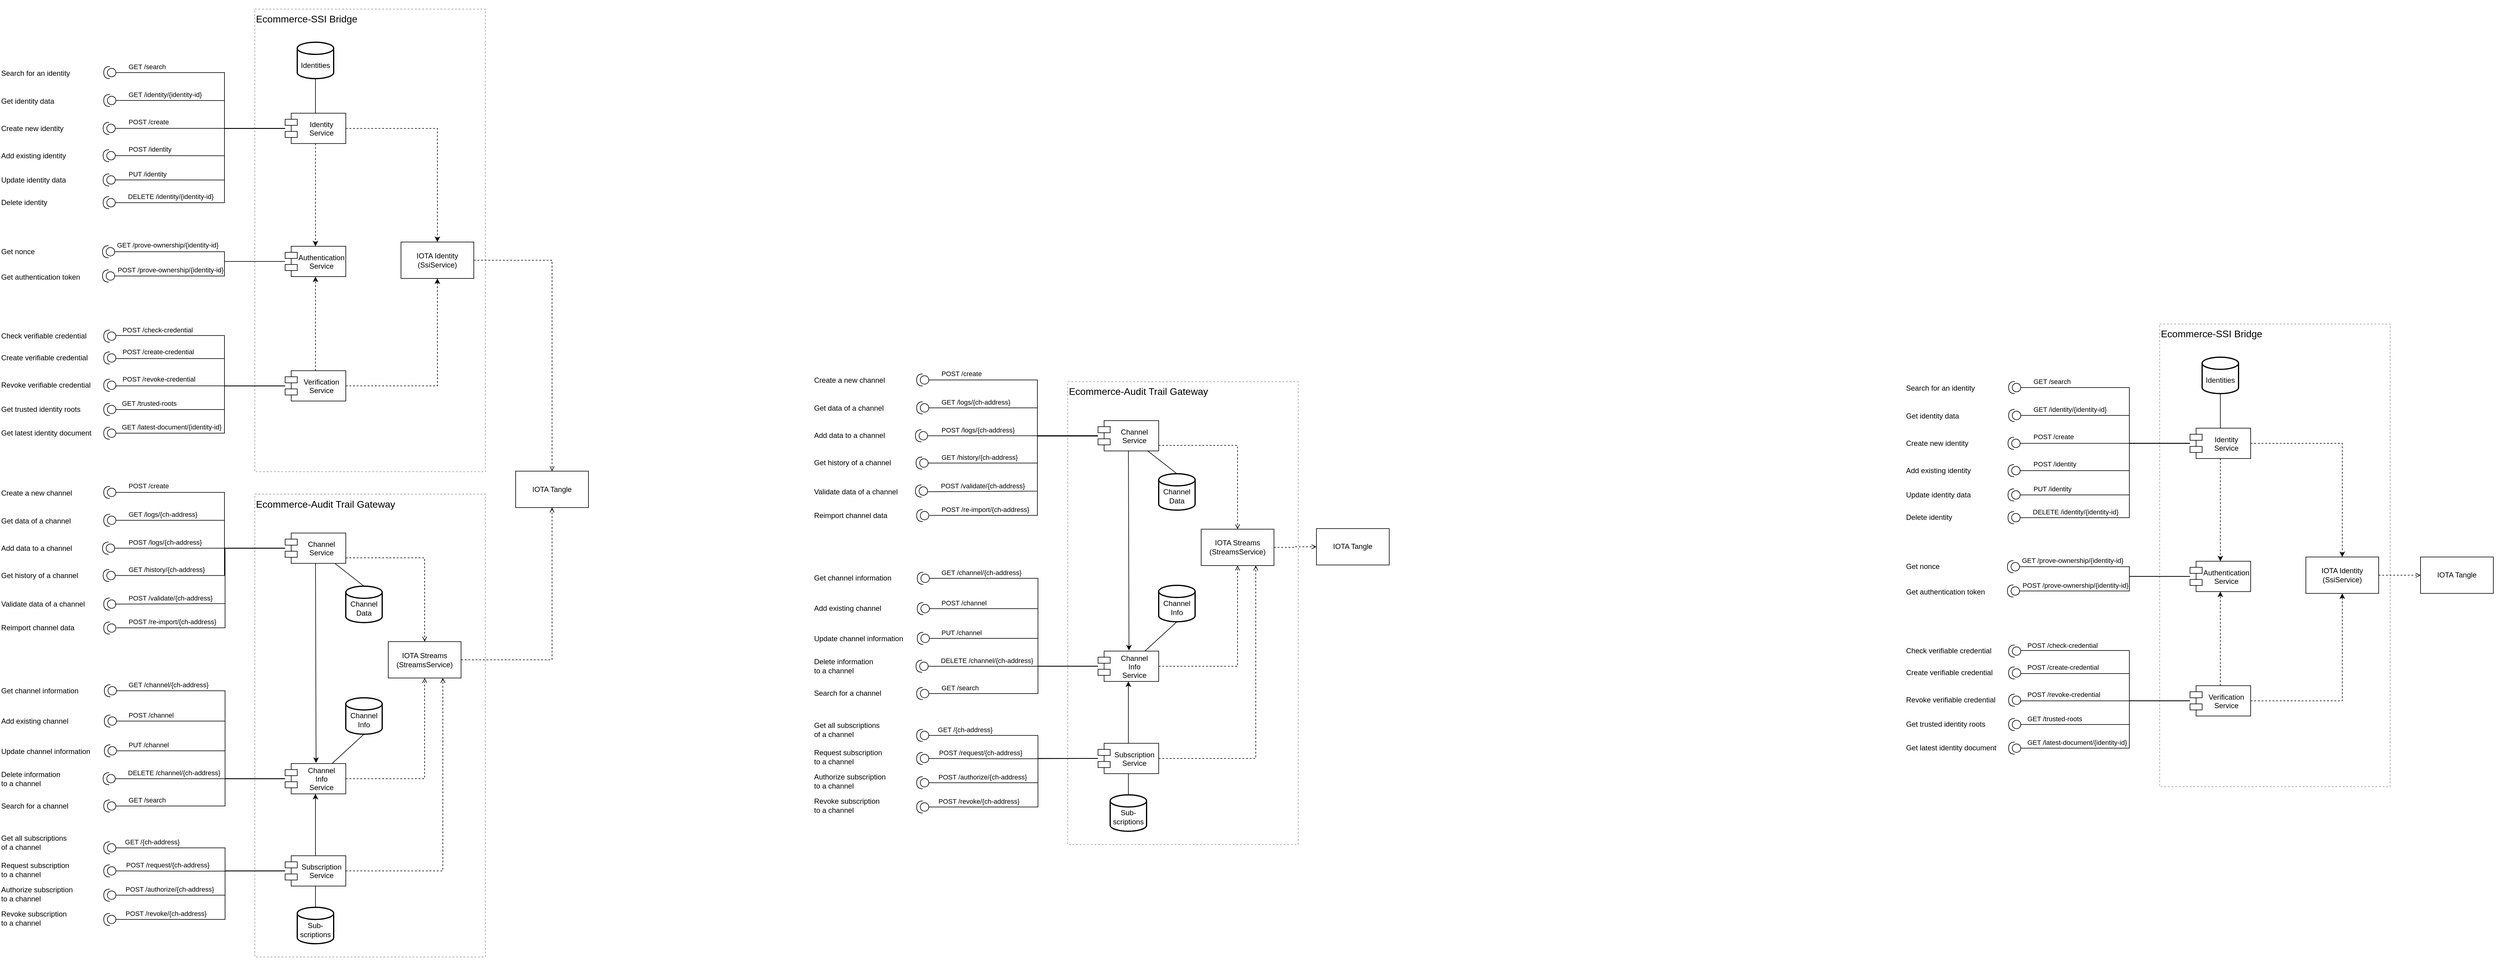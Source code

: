 <mxfile version="20.4.2" type="device" pages="4"><diagram id="FYsl5-8d_vIx9_ZDmJrS" name="api-definition"><mxGraphModel dx="2555" dy="1762" grid="1" gridSize="10" guides="1" tooltips="1" connect="1" arrows="1" fold="1" page="1" pageScale="1" pageWidth="827" pageHeight="1169" math="0" shadow="0"><root><mxCell id="uw1GHJTyYRX4EbCdeCml-0"/><mxCell id="uw1GHJTyYRX4EbCdeCml-1" parent="uw1GHJTyYRX4EbCdeCml-0"/><mxCell id="3ND7youexPwyfDJwhGgD-1" value="" style="rounded=0;whiteSpace=wrap;html=1;fillColor=none;strokeColor=none;" parent="uw1GHJTyYRX4EbCdeCml-1" vertex="1"><mxGeometry x="1000" y="570.91" width="280" height="70" as="geometry"/></mxCell><mxCell id="fdi6lGHS7Gr_FGj5o2uM-140" value="&lt;span style=&quot;font-size: 16px&quot;&gt;Ecommerce-Audit Trail Gateway&lt;/span&gt;" style="rounded=0;whiteSpace=wrap;html=1;fillColor=none;dashed=1;strokeColor=#999999;align=left;horizontal=1;verticalAlign=top;" parent="uw1GHJTyYRX4EbCdeCml-1" vertex="1"><mxGeometry x="-420" y="399.62" width="380" height="763" as="geometry"/></mxCell><mxCell id="fdi6lGHS7Gr_FGj5o2uM-141" value="&lt;span style=&quot;font-size: 16px&quot;&gt;Ecommerce-SSI&amp;nbsp;&lt;/span&gt;&lt;span style=&quot;font-size: 16px&quot;&gt;Bridge&lt;/span&gt;" style="rounded=0;whiteSpace=wrap;html=1;fillColor=none;dashed=1;strokeColor=#999999;align=left;horizontal=1;verticalAlign=top;" parent="uw1GHJTyYRX4EbCdeCml-1" vertex="1"><mxGeometry x="-420" y="-400" width="380" height="762.62" as="geometry"/></mxCell><mxCell id="fdi6lGHS7Gr_FGj5o2uM-142" style="edgeStyle=orthogonalEdgeStyle;rounded=0;orthogonalLoop=1;jettySize=auto;html=1;entryX=0.5;entryY=1;entryDx=0;entryDy=0;entryPerimeter=0;endArrow=none;endFill=0;strokeColor=#000000;fontColor=#000000;" parent="uw1GHJTyYRX4EbCdeCml-1" source="fdi6lGHS7Gr_FGj5o2uM-144" target="fdi6lGHS7Gr_FGj5o2uM-168" edge="1"><mxGeometry relative="1" as="geometry"/></mxCell><mxCell id="UisHSSZfpMfBUCIm8sbJ-0" style="edgeStyle=orthogonalEdgeStyle;rounded=0;orthogonalLoop=1;jettySize=auto;html=1;entryX=0.5;entryY=0;entryDx=0;entryDy=0;dashed=1;" parent="uw1GHJTyYRX4EbCdeCml-1" source="fdi6lGHS7Gr_FGj5o2uM-144" target="fdi6lGHS7Gr_FGj5o2uM-247" edge="1"><mxGeometry relative="1" as="geometry"/></mxCell><mxCell id="UisHSSZfpMfBUCIm8sbJ-27" style="edgeStyle=orthogonalEdgeStyle;rounded=0;orthogonalLoop=1;jettySize=auto;html=1;dashed=1;" parent="uw1GHJTyYRX4EbCdeCml-1" source="fdi6lGHS7Gr_FGj5o2uM-144" target="UisHSSZfpMfBUCIm8sbJ-14" edge="1"><mxGeometry relative="1" as="geometry"/></mxCell><mxCell id="fdi6lGHS7Gr_FGj5o2uM-144" value="Identity&#10;Service" style="shape=module;align=left;spacingLeft=20;align=center;verticalAlign=middle;shadow=0;strokeColor=#000000;" parent="uw1GHJTyYRX4EbCdeCml-1" vertex="1"><mxGeometry x="-370" y="-228.35" width="100" height="50" as="geometry"/></mxCell><mxCell id="fdi6lGHS7Gr_FGj5o2uM-145" style="edgeStyle=orthogonalEdgeStyle;rounded=0;orthogonalLoop=1;jettySize=auto;html=1;strokeColor=#000000;fontColor=#CCCCCC;endArrow=none;endFill=0;" parent="uw1GHJTyYRX4EbCdeCml-1" edge="1"><mxGeometry relative="1" as="geometry"><mxPoint x="-370" y="-203.35" as="targetPoint"/><mxPoint x="-649" y="-249.35" as="sourcePoint"/><Array as="points"><mxPoint x="-470" y="-249.35"/><mxPoint x="-470" y="-203.35"/></Array></mxGeometry></mxCell><mxCell id="fdi6lGHS7Gr_FGj5o2uM-146" value="GET /identity/{identity-id}" style="edgeLabel;html=1;align=left;verticalAlign=middle;resizable=0;points=[];fontColor=#000000;" parent="fdi6lGHS7Gr_FGj5o2uM-145" vertex="1" connectable="0"><mxGeometry x="-0.481" y="1" relative="1" as="geometry"><mxPoint x="-65.29" y="-9" as="offset"/></mxGeometry></mxCell><mxCell id="fdi6lGHS7Gr_FGj5o2uM-147" value="" style="shape=providedRequiredInterface;html=1;verticalLabelPosition=bottom;shadow=0;strokeColor=#000000;fillColor=none;fontColor=#CCCCCC;align=left;rotation=-180;" parent="uw1GHJTyYRX4EbCdeCml-1" vertex="1"><mxGeometry x="-669" y="-259.35" width="20" height="20" as="geometry"/></mxCell><mxCell id="fdi6lGHS7Gr_FGj5o2uM-148" style="edgeStyle=orthogonalEdgeStyle;rounded=0;orthogonalLoop=1;jettySize=auto;html=1;endArrow=none;endFill=0;strokeColor=#000000;fontColor=#000000;" parent="uw1GHJTyYRX4EbCdeCml-1" source="fdi6lGHS7Gr_FGj5o2uM-150" target="fdi6lGHS7Gr_FGj5o2uM-144" edge="1"><mxGeometry relative="1" as="geometry"><mxPoint x="-654" y="-205.848" as="sourcePoint"/><Array as="points"/></mxGeometry></mxCell><mxCell id="fdi6lGHS7Gr_FGj5o2uM-149" value="POST /create" style="edgeLabel;html=1;align=left;verticalAlign=middle;resizable=0;points=[];fontColor=#000000;" parent="fdi6lGHS7Gr_FGj5o2uM-148" vertex="1" connectable="0"><mxGeometry x="-0.127" y="-2" relative="1" as="geometry"><mxPoint x="-102.38" y="-13" as="offset"/></mxGeometry></mxCell><mxCell id="fdi6lGHS7Gr_FGj5o2uM-150" value="" style="shape=providedRequiredInterface;html=1;verticalLabelPosition=bottom;shadow=0;strokeColor=#000000;fillColor=none;fontColor=#CCCCCC;align=left;rotation=-180;" parent="uw1GHJTyYRX4EbCdeCml-1" vertex="1"><mxGeometry x="-670" y="-213.35" width="20" height="20" as="geometry"/></mxCell><mxCell id="fdi6lGHS7Gr_FGj5o2uM-151" style="edgeStyle=orthogonalEdgeStyle;rounded=0;orthogonalLoop=1;jettySize=auto;html=1;endArrow=none;endFill=0;strokeColor=#000000;fontColor=#000000;" parent="uw1GHJTyYRX4EbCdeCml-1" source="fdi6lGHS7Gr_FGj5o2uM-153" target="fdi6lGHS7Gr_FGj5o2uM-144" edge="1"><mxGeometry relative="1" as="geometry"><mxPoint x="-654" y="-160.848" as="sourcePoint"/><mxPoint x="-440" y="-158.35" as="targetPoint"/><Array as="points"><mxPoint x="-470" y="-158.35"/><mxPoint x="-470" y="-203.35"/></Array></mxGeometry></mxCell><mxCell id="fdi6lGHS7Gr_FGj5o2uM-152" value="POST /identity" style="edgeLabel;html=1;align=left;verticalAlign=middle;resizable=0;points=[];fontColor=#000000;" parent="fdi6lGHS7Gr_FGj5o2uM-151" vertex="1" connectable="0"><mxGeometry x="-0.127" y="-2" relative="1" as="geometry"><mxPoint x="-121.9" y="-13" as="offset"/></mxGeometry></mxCell><mxCell id="fdi6lGHS7Gr_FGj5o2uM-153" value="" style="shape=providedRequiredInterface;html=1;verticalLabelPosition=bottom;shadow=0;strokeColor=#000000;fillColor=none;fontColor=#CCCCCC;align=left;rotation=-180;" parent="uw1GHJTyYRX4EbCdeCml-1" vertex="1"><mxGeometry x="-670" y="-168.35" width="20" height="20" as="geometry"/></mxCell><mxCell id="fdi6lGHS7Gr_FGj5o2uM-154" style="rounded=0;orthogonalLoop=1;jettySize=auto;html=1;entryX=0.5;entryY=0;entryDx=0;entryDy=0;entryPerimeter=0;endArrow=none;endFill=0;strokeColor=#000000;fontColor=#000000;" parent="uw1GHJTyYRX4EbCdeCml-1" source="fdi6lGHS7Gr_FGj5o2uM-157" target="fdi6lGHS7Gr_FGj5o2uM-279" edge="1"><mxGeometry relative="1" as="geometry"/></mxCell><mxCell id="fdi6lGHS7Gr_FGj5o2uM-155" style="edgeStyle=orthogonalEdgeStyle;rounded=0;orthogonalLoop=1;jettySize=auto;html=1;endArrow=open;endFill=0;strokeColor=#000000;fontColor=#000000;startArrow=none;startFill=0;dashed=1;" parent="uw1GHJTyYRX4EbCdeCml-1" source="fdi6lGHS7Gr_FGj5o2uM-157" target="fdi6lGHS7Gr_FGj5o2uM-171" edge="1"><mxGeometry relative="1" as="geometry"><Array as="points"><mxPoint x="-140" y="504.62"/></Array></mxGeometry></mxCell><mxCell id="fdi6lGHS7Gr_FGj5o2uM-156" style="edgeStyle=none;rounded=0;orthogonalLoop=1;jettySize=auto;html=1;fontColor=#CCCCCC;" parent="uw1GHJTyYRX4EbCdeCml-1" source="fdi6lGHS7Gr_FGj5o2uM-157" edge="1"><mxGeometry relative="1" as="geometry"><mxPoint x="-319" y="842.62" as="targetPoint"/></mxGeometry></mxCell><mxCell id="fdi6lGHS7Gr_FGj5o2uM-157" value="Channel&#10;Service" style="shape=module;align=left;spacingLeft=20;align=center;verticalAlign=middle;shadow=0;strokeColor=#000000;" parent="uw1GHJTyYRX4EbCdeCml-1" vertex="1"><mxGeometry x="-370" y="463.74" width="100" height="50" as="geometry"/></mxCell><mxCell id="fdi6lGHS7Gr_FGj5o2uM-158" style="edgeStyle=orthogonalEdgeStyle;rounded=0;orthogonalLoop=1;jettySize=auto;html=1;strokeColor=#000000;fontColor=#CCCCCC;endArrow=none;endFill=0;" parent="uw1GHJTyYRX4EbCdeCml-1" edge="1"><mxGeometry relative="1" as="geometry"><mxPoint x="-370" y="488.74" as="targetPoint"/><mxPoint x="-649" y="442.74" as="sourcePoint"/><Array as="points"><mxPoint x="-470" y="442.74"/><mxPoint x="-470" y="488.74"/></Array></mxGeometry></mxCell><mxCell id="fdi6lGHS7Gr_FGj5o2uM-159" value="GET /logs/{ch-address}" style="edgeLabel;html=1;align=left;verticalAlign=middle;resizable=0;points=[];fontColor=#000000;" parent="fdi6lGHS7Gr_FGj5o2uM-158" vertex="1" connectable="0"><mxGeometry x="-0.481" y="1" relative="1" as="geometry"><mxPoint x="-65.29" y="-9" as="offset"/></mxGeometry></mxCell><mxCell id="fdi6lGHS7Gr_FGj5o2uM-160" value="" style="shape=providedRequiredInterface;html=1;verticalLabelPosition=bottom;shadow=0;strokeColor=#000000;fillColor=none;fontColor=#CCCCCC;align=left;rotation=-180;" parent="uw1GHJTyYRX4EbCdeCml-1" vertex="1"><mxGeometry x="-669" y="432.74" width="20" height="20" as="geometry"/></mxCell><mxCell id="fdi6lGHS7Gr_FGj5o2uM-161" value="" style="shape=providedRequiredInterface;html=1;verticalLabelPosition=bottom;shadow=0;strokeColor=#000000;fillColor=none;fontColor=#CCCCCC;align=left;rotation=-180;" parent="uw1GHJTyYRX4EbCdeCml-1" vertex="1"><mxGeometry x="-671" y="478.74" width="20" height="20" as="geometry"/></mxCell><mxCell id="fdi6lGHS7Gr_FGj5o2uM-162" style="edgeStyle=orthogonalEdgeStyle;rounded=0;orthogonalLoop=1;jettySize=auto;html=1;endArrow=none;endFill=0;fontColor=#000000;" parent="uw1GHJTyYRX4EbCdeCml-1" edge="1"><mxGeometry relative="1" as="geometry"><mxPoint x="-650" y="533.74" as="sourcePoint"/><mxPoint x="-370" y="488.74" as="targetPoint"/><Array as="points"><mxPoint x="-470" y="533.74"/><mxPoint x="-470" y="488.74"/></Array></mxGeometry></mxCell><mxCell id="fdi6lGHS7Gr_FGj5o2uM-163" value="GET /history/{ch-address}" style="edgeLabel;html=1;align=left;verticalAlign=middle;resizable=0;points=[];" parent="fdi6lGHS7Gr_FGj5o2uM-162" vertex="1" connectable="0"><mxGeometry x="-0.127" y="-2" relative="1" as="geometry"><mxPoint x="-121.9" y="-12" as="offset"/></mxGeometry></mxCell><mxCell id="fdi6lGHS7Gr_FGj5o2uM-164" value="" style="shape=providedRequiredInterface;html=1;verticalLabelPosition=bottom;shadow=0;fillColor=none;align=left;rotation=-180;" parent="uw1GHJTyYRX4EbCdeCml-1" vertex="1"><mxGeometry x="-670" y="523.74" width="20" height="20" as="geometry"/></mxCell><mxCell id="fdi6lGHS7Gr_FGj5o2uM-165" style="edgeStyle=orthogonalEdgeStyle;rounded=0;orthogonalLoop=1;jettySize=auto;html=1;endArrow=none;endFill=0;fontColor=#000000;exitX=0;exitY=0.5;exitDx=0;exitDy=0;exitPerimeter=0;" parent="uw1GHJTyYRX4EbCdeCml-1" source="fdi6lGHS7Gr_FGj5o2uM-167" target="fdi6lGHS7Gr_FGj5o2uM-157" edge="1"><mxGeometry relative="1" as="geometry"><mxPoint x="-649" y="630.74" as="sourcePoint"/><mxPoint x="-369" y="917.62" as="targetPoint"/><Array as="points"><mxPoint x="-650" y="580"/><mxPoint x="-469" y="580"/><mxPoint x="-469" y="489"/></Array></mxGeometry></mxCell><mxCell id="fdi6lGHS7Gr_FGj5o2uM-166" value="POST /validate/{ch-address}" style="edgeLabel;html=1;align=left;verticalAlign=middle;resizable=0;points=[];" parent="fdi6lGHS7Gr_FGj5o2uM-165" vertex="1" connectable="0"><mxGeometry x="-0.127" y="-2" relative="1" as="geometry"><mxPoint x="-142" y="-11" as="offset"/></mxGeometry></mxCell><mxCell id="fdi6lGHS7Gr_FGj5o2uM-167" value="" style="shape=providedRequiredInterface;html=1;verticalLabelPosition=bottom;shadow=0;fillColor=none;align=left;rotation=-180;" parent="uw1GHJTyYRX4EbCdeCml-1" vertex="1"><mxGeometry x="-669" y="570.91" width="20" height="20" as="geometry"/></mxCell><mxCell id="fdi6lGHS7Gr_FGj5o2uM-168" value="&lt;br&gt;Identities" style="strokeWidth=2;html=1;shape=mxgraph.flowchart.database;whiteSpace=wrap;shadow=0;fontColor=#000000;align=center;" parent="uw1GHJTyYRX4EbCdeCml-1" vertex="1"><mxGeometry x="-350" y="-345.38" width="60" height="60" as="geometry"/></mxCell><mxCell id="fdi6lGHS7Gr_FGj5o2uM-169" value="&lt;br&gt;Channel&lt;br&gt;Info" style="strokeWidth=2;html=1;shape=mxgraph.flowchart.database;whiteSpace=wrap;shadow=0;fontColor=#000000;align=center;" parent="uw1GHJTyYRX4EbCdeCml-1" vertex="1"><mxGeometry x="-270" y="735.36" width="60" height="60" as="geometry"/></mxCell><mxCell id="fdi6lGHS7Gr_FGj5o2uM-170" style="edgeStyle=orthogonalEdgeStyle;rounded=0;orthogonalLoop=1;jettySize=auto;html=1;endArrow=open;endFill=0;strokeColor=#000000;fontColor=#000000;startArrow=none;startFill=0;dashed=1;" parent="uw1GHJTyYRX4EbCdeCml-1" source="fdi6lGHS7Gr_FGj5o2uM-171" target="fdi6lGHS7Gr_FGj5o2uM-173" edge="1"><mxGeometry relative="1" as="geometry"/></mxCell><mxCell id="fdi6lGHS7Gr_FGj5o2uM-171" value="IOTA Streams&lt;br&gt;(StreamsService)" style="rounded=0;whiteSpace=wrap;html=1;shadow=0;strokeColor=#000000;fontColor=#000000;align=center;" parent="uw1GHJTyYRX4EbCdeCml-1" vertex="1"><mxGeometry x="-200" y="642.74" width="120" height="60" as="geometry"/></mxCell><mxCell id="fdi6lGHS7Gr_FGj5o2uM-172" style="edgeStyle=orthogonalEdgeStyle;rounded=0;orthogonalLoop=1;jettySize=auto;html=1;endArrow=open;endFill=0;strokeColor=#000000;fontColor=#000000;startArrow=none;startFill=0;dashed=1;" parent="uw1GHJTyYRX4EbCdeCml-1" source="fdi6lGHS7Gr_FGj5o2uM-247" target="fdi6lGHS7Gr_FGj5o2uM-173" edge="1"><mxGeometry relative="1" as="geometry"/></mxCell><mxCell id="fdi6lGHS7Gr_FGj5o2uM-173" value="IOTA Tangle" style="rounded=0;whiteSpace=wrap;html=1;shadow=0;strokeColor=#000000;fontColor=#000000;align=center;" parent="uw1GHJTyYRX4EbCdeCml-1" vertex="1"><mxGeometry x="10" y="361.74" width="120" height="60" as="geometry"/></mxCell><mxCell id="fdi6lGHS7Gr_FGj5o2uM-174" style="edgeStyle=orthogonalEdgeStyle;rounded=0;orthogonalLoop=1;jettySize=auto;html=1;endArrow=open;endFill=0;strokeColor=#000000;fontColor=#000000;startArrow=none;startFill=0;dashed=1;entryX=0.5;entryY=1;entryDx=0;entryDy=0;" parent="uw1GHJTyYRX4EbCdeCml-1" source="fdi6lGHS7Gr_FGj5o2uM-176" target="fdi6lGHS7Gr_FGj5o2uM-171" edge="1"><mxGeometry relative="1" as="geometry"><mxPoint x="-139" y="778.74" as="targetPoint"/></mxGeometry></mxCell><mxCell id="fdi6lGHS7Gr_FGj5o2uM-175" style="rounded=0;orthogonalLoop=1;jettySize=auto;html=1;entryX=0.5;entryY=1;entryDx=0;entryDy=0;entryPerimeter=0;startArrow=none;startFill=0;endArrow=none;endFill=0;strokeColor=#000000;fontColor=#000000;" parent="uw1GHJTyYRX4EbCdeCml-1" source="fdi6lGHS7Gr_FGj5o2uM-176" target="fdi6lGHS7Gr_FGj5o2uM-169" edge="1"><mxGeometry relative="1" as="geometry"><mxPoint x="-320" y="753.74" as="targetPoint"/></mxGeometry></mxCell><mxCell id="fdi6lGHS7Gr_FGj5o2uM-176" value="Channel&#10;Info&#10;Service" style="shape=module;align=center;spacingLeft=20;align=center;verticalAlign=middle;shadow=0;strokeColor=#000000;" parent="uw1GHJTyYRX4EbCdeCml-1" vertex="1"><mxGeometry x="-370" y="843.74" width="100" height="50" as="geometry"/></mxCell><mxCell id="fdi6lGHS7Gr_FGj5o2uM-177" style="edgeStyle=orthogonalEdgeStyle;rounded=0;orthogonalLoop=1;jettySize=auto;html=1;strokeColor=#000000;fontColor=#CCCCCC;endArrow=none;endFill=0;" parent="uw1GHJTyYRX4EbCdeCml-1" edge="1"><mxGeometry relative="1" as="geometry"><mxPoint x="-370" y="868.769" as="targetPoint"/><mxPoint x="-648" y="822.742" as="sourcePoint"/><Array as="points"><mxPoint x="-469" y="822.74"/><mxPoint x="-469" y="868.74"/></Array></mxGeometry></mxCell><mxCell id="fdi6lGHS7Gr_FGj5o2uM-178" value="PUT /channel&amp;nbsp;" style="edgeLabel;html=1;align=left;verticalAlign=middle;resizable=0;points=[];fontColor=#000000;" parent="fdi6lGHS7Gr_FGj5o2uM-177" vertex="1" connectable="0"><mxGeometry x="-0.481" y="1" relative="1" as="geometry"><mxPoint x="-66" y="-9" as="offset"/></mxGeometry></mxCell><mxCell id="fdi6lGHS7Gr_FGj5o2uM-179" value="" style="shape=providedRequiredInterface;html=1;verticalLabelPosition=bottom;shadow=0;strokeColor=#000000;fillColor=none;fontColor=#CCCCCC;align=left;rotation=-180;" parent="uw1GHJTyYRX4EbCdeCml-1" vertex="1"><mxGeometry x="-668" y="812.74" width="20" height="20" as="geometry"/></mxCell><mxCell id="fdi6lGHS7Gr_FGj5o2uM-180" style="edgeStyle=orthogonalEdgeStyle;rounded=0;orthogonalLoop=1;jettySize=auto;html=1;endArrow=none;endFill=0;fontColor=#000000;" parent="uw1GHJTyYRX4EbCdeCml-1" edge="1"><mxGeometry relative="1" as="geometry"><mxPoint x="-650" y="868.74" as="sourcePoint"/><mxPoint x="-370" y="868.74" as="targetPoint"/><Array as="points"/></mxGeometry></mxCell><mxCell id="fdi6lGHS7Gr_FGj5o2uM-181" value="DELETE /channel/{ch-address}" style="edgeLabel;html=1;align=left;verticalAlign=middle;resizable=0;points=[];fontColor=#000000;labelBackgroundColor=#ffffff;" parent="fdi6lGHS7Gr_FGj5o2uM-180" vertex="1" connectable="0"><mxGeometry x="-0.127" y="-2" relative="1" as="geometry"><mxPoint x="-103" y="-12" as="offset"/></mxGeometry></mxCell><mxCell id="fdi6lGHS7Gr_FGj5o2uM-182" value="" style="shape=providedRequiredInterface;html=1;verticalLabelPosition=bottom;shadow=0;strokeColor=#000000;fillColor=none;fontColor=#CCCCCC;align=left;rotation=-180;" parent="uw1GHJTyYRX4EbCdeCml-1" vertex="1"><mxGeometry x="-670" y="858.74" width="20" height="20" as="geometry"/></mxCell><mxCell id="fdi6lGHS7Gr_FGj5o2uM-183" style="edgeStyle=orthogonalEdgeStyle;rounded=0;orthogonalLoop=1;jettySize=auto;html=1;endArrow=none;endFill=0;strokeColor=#000000;fontColor=#000000;" parent="uw1GHJTyYRX4EbCdeCml-1" target="fdi6lGHS7Gr_FGj5o2uM-176" edge="1"><mxGeometry relative="1" as="geometry"><mxPoint x="-649" y="913.742" as="sourcePoint"/><mxPoint x="-370" y="868.74" as="targetPoint"/><Array as="points"><mxPoint x="-469" y="913.74"/><mxPoint x="-469" y="868.74"/></Array></mxGeometry></mxCell><mxCell id="fdi6lGHS7Gr_FGj5o2uM-184" value="GET /search" style="edgeLabel;html=1;align=left;verticalAlign=middle;resizable=0;points=[];fontColor=#000000;" parent="fdi6lGHS7Gr_FGj5o2uM-183" vertex="1" connectable="0"><mxGeometry x="-0.127" y="-2" relative="1" as="geometry"><mxPoint x="-122.38" y="-12.03" as="offset"/></mxGeometry></mxCell><mxCell id="fdi6lGHS7Gr_FGj5o2uM-185" value="" style="shape=providedRequiredInterface;html=1;verticalLabelPosition=bottom;shadow=0;strokeColor=#000000;fillColor=none;fontColor=#CCCCCC;align=left;rotation=-180;" parent="uw1GHJTyYRX4EbCdeCml-1" vertex="1"><mxGeometry x="-669" y="903.74" width="20" height="20" as="geometry"/></mxCell><mxCell id="fdi6lGHS7Gr_FGj5o2uM-186" style="edgeStyle=orthogonalEdgeStyle;rounded=0;orthogonalLoop=1;jettySize=auto;html=1;endArrow=none;endFill=0;strokeColor=#000000;fontColor=#000000;" parent="uw1GHJTyYRX4EbCdeCml-1" target="fdi6lGHS7Gr_FGj5o2uM-239" edge="1"><mxGeometry relative="1" as="geometry"><mxPoint x="-649" y="982.742" as="sourcePoint"/><mxPoint x="-370" y="1041.74" as="targetPoint"/><Array as="points"><mxPoint x="-469" y="982.74"/><mxPoint x="-469" y="1020.74"/></Array></mxGeometry></mxCell><mxCell id="fdi6lGHS7Gr_FGj5o2uM-187" value="&amp;nbsp;GET /{ch-address}" style="edgeLabel;html=1;align=left;verticalAlign=middle;resizable=0;points=[];fontColor=#000000;" parent="fdi6lGHS7Gr_FGj5o2uM-186" vertex="1" connectable="0"><mxGeometry x="-0.127" y="-2" relative="1" as="geometry"><mxPoint x="-128.59" y="-12.03" as="offset"/></mxGeometry></mxCell><mxCell id="fdi6lGHS7Gr_FGj5o2uM-188" value="" style="shape=providedRequiredInterface;html=1;verticalLabelPosition=bottom;shadow=0;strokeColor=#000000;fillColor=none;fontColor=#CCCCCC;align=left;rotation=-180;" parent="uw1GHJTyYRX4EbCdeCml-1" vertex="1"><mxGeometry x="-669" y="972.74" width="20" height="20" as="geometry"/></mxCell><mxCell id="fdi6lGHS7Gr_FGj5o2uM-189" value="Update channel&amp;nbsp;information" style="text;html=1;align=left;verticalAlign=middle;resizable=0;points=[];autosize=1;fontColor=#000000;" parent="uw1GHJTyYRX4EbCdeCml-1" vertex="1"><mxGeometry x="-840" y="813.74" width="160" height="20" as="geometry"/></mxCell><mxCell id="fdi6lGHS7Gr_FGj5o2uM-190" value="Delete information&lt;br&gt;to a channel" style="text;html=1;align=left;verticalAlign=middle;resizable=0;points=[];autosize=1;fontColor=#000000;" parent="uw1GHJTyYRX4EbCdeCml-1" vertex="1"><mxGeometry x="-840" y="853.74" width="110" height="30" as="geometry"/></mxCell><mxCell id="fdi6lGHS7Gr_FGj5o2uM-191" value="Search for a channel" style="text;html=1;align=left;verticalAlign=middle;resizable=0;points=[];autosize=1;fontColor=#000000;" parent="uw1GHJTyYRX4EbCdeCml-1" vertex="1"><mxGeometry x="-840" y="903.74" width="130" height="20" as="geometry"/></mxCell><mxCell id="fdi6lGHS7Gr_FGj5o2uM-192" value="Get all subscriptions&lt;br&gt;of a channel" style="text;html=1;align=left;verticalAlign=middle;resizable=0;points=[];autosize=1;fontColor=#000000;" parent="uw1GHJTyYRX4EbCdeCml-1" vertex="1"><mxGeometry x="-840" y="958.74" width="120" height="30" as="geometry"/></mxCell><mxCell id="fdi6lGHS7Gr_FGj5o2uM-193" value="Get data of a channel" style="text;html=1;align=left;verticalAlign=middle;resizable=0;points=[];autosize=1;fontColor=#000000;" parent="uw1GHJTyYRX4EbCdeCml-1" vertex="1"><mxGeometry x="-840" y="433.74" width="130" height="20" as="geometry"/></mxCell><mxCell id="fdi6lGHS7Gr_FGj5o2uM-194" value="Add data to a channel" style="text;html=1;align=left;verticalAlign=middle;resizable=0;points=[];autosize=1;fontColor=#000000;" parent="uw1GHJTyYRX4EbCdeCml-1" vertex="1"><mxGeometry x="-840" y="478.74" width="130" height="20" as="geometry"/></mxCell><mxCell id="fdi6lGHS7Gr_FGj5o2uM-195" value="Get history of a channel" style="text;html=1;align=left;verticalAlign=middle;resizable=0;points=[];autosize=1;" parent="uw1GHJTyYRX4EbCdeCml-1" vertex="1"><mxGeometry x="-840" y="523.74" width="140" height="20" as="geometry"/></mxCell><mxCell id="fdi6lGHS7Gr_FGj5o2uM-196" value="Validate data of a channel" style="text;html=1;align=left;verticalAlign=middle;resizable=0;points=[];autosize=1;" parent="uw1GHJTyYRX4EbCdeCml-1" vertex="1"><mxGeometry x="-840" y="571.36" width="150" height="20" as="geometry"/></mxCell><mxCell id="fdi6lGHS7Gr_FGj5o2uM-197" value="Get identity data" style="text;html=1;align=left;verticalAlign=middle;resizable=0;points=[];autosize=1;fontColor=#000000;" parent="uw1GHJTyYRX4EbCdeCml-1" vertex="1"><mxGeometry x="-840" y="-258.35" width="100" height="20" as="geometry"/></mxCell><mxCell id="fdi6lGHS7Gr_FGj5o2uM-198" value="Create new identity" style="text;html=1;align=left;verticalAlign=middle;resizable=0;points=[];autosize=1;fontColor=#000000;" parent="uw1GHJTyYRX4EbCdeCml-1" vertex="1"><mxGeometry x="-840" y="-213.35" width="120" height="20" as="geometry"/></mxCell><mxCell id="fdi6lGHS7Gr_FGj5o2uM-199" value="Add existing identity" style="text;html=1;align=left;verticalAlign=middle;resizable=0;points=[];autosize=1;fontColor=#000000;" parent="uw1GHJTyYRX4EbCdeCml-1" vertex="1"><mxGeometry x="-840" y="-168.35" width="120" height="20" as="geometry"/></mxCell><mxCell id="fdi6lGHS7Gr_FGj5o2uM-200" style="edgeStyle=orthogonalEdgeStyle;rounded=0;orthogonalLoop=1;jettySize=auto;html=1;endArrow=none;endFill=0;strokeColor=#000000;fontColor=#000000;" parent="uw1GHJTyYRX4EbCdeCml-1" source="fdi6lGHS7Gr_FGj5o2uM-202" target="fdi6lGHS7Gr_FGj5o2uM-144" edge="1"><mxGeometry relative="1" as="geometry"><mxPoint x="-654" y="-120.848" as="sourcePoint"/><mxPoint x="-370" y="-118.35" as="targetPoint"/><Array as="points"><mxPoint x="-470" y="-118.35"/><mxPoint x="-470" y="-203.35"/></Array></mxGeometry></mxCell><mxCell id="fdi6lGHS7Gr_FGj5o2uM-201" value="PUT /identity" style="edgeLabel;html=1;align=left;verticalAlign=middle;resizable=0;points=[];fontColor=#000000;" parent="fdi6lGHS7Gr_FGj5o2uM-200" vertex="1" connectable="0"><mxGeometry x="-0.127" y="-2" relative="1" as="geometry"><mxPoint x="-139.52" y="-12" as="offset"/></mxGeometry></mxCell><mxCell id="fdi6lGHS7Gr_FGj5o2uM-202" value="" style="shape=providedRequiredInterface;html=1;verticalLabelPosition=bottom;shadow=0;strokeColor=#000000;fillColor=none;fontColor=#CCCCCC;align=left;rotation=-180;" parent="uw1GHJTyYRX4EbCdeCml-1" vertex="1"><mxGeometry x="-670" y="-128.35" width="20" height="20" as="geometry"/></mxCell><mxCell id="fdi6lGHS7Gr_FGj5o2uM-203" value="Update identity data" style="text;html=1;align=left;verticalAlign=middle;resizable=0;points=[];autosize=1;fontColor=#000000;" parent="uw1GHJTyYRX4EbCdeCml-1" vertex="1"><mxGeometry x="-840" y="-128.35" width="120" height="20" as="geometry"/></mxCell><mxCell id="fdi6lGHS7Gr_FGj5o2uM-204" style="edgeStyle=orthogonalEdgeStyle;rounded=0;orthogonalLoop=1;jettySize=auto;html=1;strokeColor=#000000;fontColor=#CCCCCC;endArrow=none;endFill=0;" parent="uw1GHJTyYRX4EbCdeCml-1" source="fdi6lGHS7Gr_FGj5o2uM-206" target="fdi6lGHS7Gr_FGj5o2uM-176" edge="1"><mxGeometry relative="1" as="geometry"><mxPoint x="-420" y="843.74" as="targetPoint"/><Array as="points"><mxPoint x="-469" y="773.74"/><mxPoint x="-469" y="868.74"/></Array></mxGeometry></mxCell><mxCell id="fdi6lGHS7Gr_FGj5o2uM-205" value="POST /channel" style="edgeLabel;html=1;align=left;verticalAlign=middle;resizable=0;points=[];fontColor=#000000;" parent="fdi6lGHS7Gr_FGj5o2uM-204" vertex="1" connectable="0"><mxGeometry x="-0.481" y="1" relative="1" as="geometry"><mxPoint x="-79" y="-9" as="offset"/></mxGeometry></mxCell><mxCell id="fdi6lGHS7Gr_FGj5o2uM-206" value="" style="shape=providedRequiredInterface;html=1;verticalLabelPosition=bottom;shadow=0;strokeColor=#000000;fillColor=none;fontColor=#CCCCCC;align=left;rotation=-180;" parent="uw1GHJTyYRX4EbCdeCml-1" vertex="1"><mxGeometry x="-668" y="763.74" width="20" height="20" as="geometry"/></mxCell><mxCell id="fdi6lGHS7Gr_FGj5o2uM-207" value="Add existing channel" style="text;html=1;align=left;verticalAlign=middle;resizable=0;points=[];autosize=1;fontColor=#000000;" parent="uw1GHJTyYRX4EbCdeCml-1" vertex="1"><mxGeometry x="-840" y="763.74" width="130" height="20" as="geometry"/></mxCell><mxCell id="fdi6lGHS7Gr_FGj5o2uM-208" value="" style="shape=providedRequiredInterface;html=1;verticalLabelPosition=bottom;shadow=0;strokeColor=#000000;fillColor=none;fontColor=#CCCCCC;align=left;rotation=-180;" parent="uw1GHJTyYRX4EbCdeCml-1" vertex="1"><mxGeometry x="-669" y="1010.74" width="20" height="20" as="geometry"/></mxCell><mxCell id="fdi6lGHS7Gr_FGj5o2uM-209" value="Request subscription&lt;br&gt;to a channel" style="text;html=1;align=left;verticalAlign=middle;resizable=0;points=[];autosize=1;fontColor=#000000;" parent="uw1GHJTyYRX4EbCdeCml-1" vertex="1"><mxGeometry x="-840" y="1003.74" width="130" height="30" as="geometry"/></mxCell><mxCell id="fdi6lGHS7Gr_FGj5o2uM-210" style="edgeStyle=orthogonalEdgeStyle;rounded=0;orthogonalLoop=1;jettySize=auto;html=1;endArrow=none;endFill=0;strokeColor=#000000;fontColor=#000000;" parent="uw1GHJTyYRX4EbCdeCml-1" target="fdi6lGHS7Gr_FGj5o2uM-239" edge="1"><mxGeometry relative="1" as="geometry"><mxPoint x="-649" y="1020.74" as="sourcePoint"/><mxPoint x="-370" y="1030.74" as="targetPoint"/><Array as="points"/></mxGeometry></mxCell><mxCell id="fdi6lGHS7Gr_FGj5o2uM-211" value="POST /request/{ch-address}" style="edgeLabel;html=1;align=left;verticalAlign=middle;resizable=0;points=[];fontColor=#000000;" parent="fdi6lGHS7Gr_FGj5o2uM-210" vertex="1" connectable="0"><mxGeometry x="-0.127" y="-2" relative="1" as="geometry"><mxPoint x="-107.21" y="-12" as="offset"/></mxGeometry></mxCell><mxCell id="fdi6lGHS7Gr_FGj5o2uM-212" style="edgeStyle=orthogonalEdgeStyle;rounded=0;orthogonalLoop=1;jettySize=auto;html=1;endArrow=none;endFill=0;strokeColor=#000000;fontColor=#000000;" parent="uw1GHJTyYRX4EbCdeCml-1" source="fdi6lGHS7Gr_FGj5o2uM-161" target="fdi6lGHS7Gr_FGj5o2uM-157" edge="1"><mxGeometry relative="1" as="geometry"><mxPoint x="-654" y="486.242" as="sourcePoint"/><Array as="points"/></mxGeometry></mxCell><mxCell id="fdi6lGHS7Gr_FGj5o2uM-213" value="POST /logs/{ch-address}" style="edgeLabel;html=1;align=left;verticalAlign=middle;resizable=0;points=[];fontColor=#000000;" parent="fdi6lGHS7Gr_FGj5o2uM-212" vertex="1" connectable="0"><mxGeometry x="-0.127" y="-2" relative="1" as="geometry"><mxPoint x="-101.86" y="-12" as="offset"/></mxGeometry></mxCell><mxCell id="fdi6lGHS7Gr_FGj5o2uM-214" value="" style="shape=providedRequiredInterface;html=1;verticalLabelPosition=bottom;shadow=0;strokeColor=#000000;fillColor=none;fontColor=#CCCCCC;align=left;rotation=-180;" parent="uw1GHJTyYRX4EbCdeCml-1" vertex="1"><mxGeometry x="-668" y="713.74" width="20" height="20" as="geometry"/></mxCell><mxCell id="fdi6lGHS7Gr_FGj5o2uM-215" value="Get channel&amp;nbsp;information" style="text;html=1;align=left;verticalAlign=middle;resizable=0;points=[];autosize=1;fontColor=#000000;" parent="uw1GHJTyYRX4EbCdeCml-1" vertex="1"><mxGeometry x="-840" y="713.74" width="140" height="20" as="geometry"/></mxCell><mxCell id="fdi6lGHS7Gr_FGj5o2uM-216" style="edgeStyle=orthogonalEdgeStyle;rounded=0;orthogonalLoop=1;jettySize=auto;html=1;strokeColor=#000000;fontColor=#CCCCCC;endArrow=none;endFill=0;" parent="uw1GHJTyYRX4EbCdeCml-1" source="fdi6lGHS7Gr_FGj5o2uM-214" target="fdi6lGHS7Gr_FGj5o2uM-176" edge="1"><mxGeometry relative="1" as="geometry"><mxPoint x="-370" y="818.74" as="targetPoint"/><Array as="points"><mxPoint x="-469" y="723.74"/><mxPoint x="-469" y="868.74"/></Array></mxGeometry></mxCell><mxCell id="fdi6lGHS7Gr_FGj5o2uM-217" value="GET /channel/{ch-address}" style="edgeLabel;html=1;align=left;verticalAlign=middle;resizable=0;points=[];fontColor=#000000;" parent="fdi6lGHS7Gr_FGj5o2uM-216" vertex="1" connectable="0"><mxGeometry x="-0.481" y="1" relative="1" as="geometry"><mxPoint x="-92" y="-9" as="offset"/></mxGeometry></mxCell><mxCell id="fdi6lGHS7Gr_FGj5o2uM-218" value="" style="shape=providedRequiredInterface;html=1;verticalLabelPosition=bottom;shadow=0;strokeColor=#000000;fillColor=none;fontColor=#CCCCCC;align=left;rotation=-180;" parent="uw1GHJTyYRX4EbCdeCml-1" vertex="1"><mxGeometry x="-669" y="610.36" width="20" height="20" as="geometry"/></mxCell><mxCell id="fdi6lGHS7Gr_FGj5o2uM-219" value="Reimport channel&amp;nbsp;data" style="text;html=1;align=left;verticalAlign=middle;resizable=0;points=[];autosize=1;fontColor=#000000;" parent="uw1GHJTyYRX4EbCdeCml-1" vertex="1"><mxGeometry x="-840" y="610.36" width="140" height="20" as="geometry"/></mxCell><mxCell id="fdi6lGHS7Gr_FGj5o2uM-220" style="edgeStyle=orthogonalEdgeStyle;rounded=0;orthogonalLoop=1;jettySize=auto;html=1;strokeColor=#000000;fontColor=#CCCCCC;endArrow=none;endFill=0;" parent="uw1GHJTyYRX4EbCdeCml-1" target="fdi6lGHS7Gr_FGj5o2uM-157" edge="1"><mxGeometry relative="1" as="geometry"><mxPoint x="-370" y="857.62" as="targetPoint"/><Array as="points"><mxPoint x="-648" y="620"/><mxPoint x="-469" y="620"/><mxPoint x="-469" y="489"/></Array><mxPoint x="-648" y="620" as="sourcePoint"/></mxGeometry></mxCell><mxCell id="fdi6lGHS7Gr_FGj5o2uM-221" value="POST /re-import/{ch-address}" style="edgeLabel;html=1;align=left;verticalAlign=middle;resizable=0;points=[];fontColor=#000000;" parent="fdi6lGHS7Gr_FGj5o2uM-220" vertex="1" connectable="0"><mxGeometry x="-0.481" y="1" relative="1" as="geometry"><mxPoint x="-88" y="-9" as="offset"/></mxGeometry></mxCell><mxCell id="fdi6lGHS7Gr_FGj5o2uM-222" value="" style="shape=providedRequiredInterface;html=1;verticalLabelPosition=bottom;shadow=0;strokeColor=#000000;fillColor=none;fontColor=#CCCCCC;align=left;rotation=-180;" parent="uw1GHJTyYRX4EbCdeCml-1" vertex="1"><mxGeometry x="-669" y="1050.74" width="20" height="20" as="geometry"/></mxCell><mxCell id="fdi6lGHS7Gr_FGj5o2uM-223" value="Authorize subscription&lt;br&gt;to a channel" style="text;html=1;align=left;verticalAlign=middle;resizable=0;points=[];autosize=1;fontColor=#000000;" parent="uw1GHJTyYRX4EbCdeCml-1" vertex="1"><mxGeometry x="-840" y="1043.74" width="130" height="30" as="geometry"/></mxCell><mxCell id="fdi6lGHS7Gr_FGj5o2uM-224" style="edgeStyle=orthogonalEdgeStyle;rounded=0;orthogonalLoop=1;jettySize=auto;html=1;endArrow=none;endFill=0;strokeColor=#000000;fontColor=#000000;" parent="uw1GHJTyYRX4EbCdeCml-1" target="fdi6lGHS7Gr_FGj5o2uM-239" edge="1"><mxGeometry relative="1" as="geometry"><mxPoint x="-649" y="1060.74" as="sourcePoint"/><mxPoint x="-370" y="918.74" as="targetPoint"/><Array as="points"><mxPoint x="-469" y="1060.74"/><mxPoint x="-469" y="1020.74"/></Array></mxGeometry></mxCell><mxCell id="fdi6lGHS7Gr_FGj5o2uM-225" value="POST /authorize/{ch-address}" style="edgeLabel;html=1;align=left;verticalAlign=middle;resizable=0;points=[];fontColor=#000000;" parent="fdi6lGHS7Gr_FGj5o2uM-224" vertex="1" connectable="0"><mxGeometry x="-0.127" y="-2" relative="1" as="geometry"><mxPoint x="-124.52" y="-12" as="offset"/></mxGeometry></mxCell><mxCell id="fdi6lGHS7Gr_FGj5o2uM-226" value="" style="shape=providedRequiredInterface;html=1;verticalLabelPosition=bottom;shadow=0;strokeColor=#000000;fillColor=none;fontColor=#CCCCCC;align=left;rotation=-180;" parent="uw1GHJTyYRX4EbCdeCml-1" vertex="1"><mxGeometry x="-669" y="1090.74" width="20" height="20" as="geometry"/></mxCell><mxCell id="fdi6lGHS7Gr_FGj5o2uM-227" value="Revoke subscription&lt;br&gt;to a channel" style="text;html=1;align=left;verticalAlign=middle;resizable=0;points=[];autosize=1;fontColor=#000000;" parent="uw1GHJTyYRX4EbCdeCml-1" vertex="1"><mxGeometry x="-840" y="1083.74" width="120" height="30" as="geometry"/></mxCell><mxCell id="fdi6lGHS7Gr_FGj5o2uM-228" style="edgeStyle=orthogonalEdgeStyle;rounded=0;orthogonalLoop=1;jettySize=auto;html=1;endArrow=none;endFill=0;strokeColor=#000000;fontColor=#000000;" parent="uw1GHJTyYRX4EbCdeCml-1" target="fdi6lGHS7Gr_FGj5o2uM-239" edge="1"><mxGeometry relative="1" as="geometry"><mxPoint x="-649" y="1100.74" as="sourcePoint"/><mxPoint x="-370" y="1010.769" as="targetPoint"/><Array as="points"><mxPoint x="-469" y="1100.74"/><mxPoint x="-469" y="1020.74"/></Array></mxGeometry></mxCell><mxCell id="fdi6lGHS7Gr_FGj5o2uM-229" value="POST /revoke/{ch-address}" style="edgeLabel;html=1;align=left;verticalAlign=middle;resizable=0;points=[];fontColor=#000000;" parent="fdi6lGHS7Gr_FGj5o2uM-228" vertex="1" connectable="0"><mxGeometry x="-0.127" y="-2" relative="1" as="geometry"><mxPoint x="-142.38" y="-12" as="offset"/></mxGeometry></mxCell><mxCell id="fdi6lGHS7Gr_FGj5o2uM-230" value="" style="shape=providedRequiredInterface;html=1;verticalLabelPosition=bottom;shadow=0;strokeColor=#000000;fillColor=none;fontColor=#CCCCCC;align=left;rotation=-180;" parent="uw1GHJTyYRX4EbCdeCml-1" vertex="1"><mxGeometry x="-669" y="-305.35" width="20" height="20" as="geometry"/></mxCell><mxCell id="fdi6lGHS7Gr_FGj5o2uM-231" value="Search for an identity" style="text;html=1;align=left;verticalAlign=middle;resizable=0;points=[];autosize=1;fontColor=#000000;" parent="uw1GHJTyYRX4EbCdeCml-1" vertex="1"><mxGeometry x="-840" y="-304.35" width="130" height="20" as="geometry"/></mxCell><mxCell id="fdi6lGHS7Gr_FGj5o2uM-232" style="edgeStyle=orthogonalEdgeStyle;rounded=0;orthogonalLoop=1;jettySize=auto;html=1;strokeColor=#000000;fontColor=#CCCCCC;endArrow=none;endFill=0;" parent="uw1GHJTyYRX4EbCdeCml-1" target="fdi6lGHS7Gr_FGj5o2uM-144" edge="1"><mxGeometry relative="1" as="geometry"><mxPoint x="-370" y="-249.35" as="targetPoint"/><mxPoint x="-649" y="-295.35" as="sourcePoint"/><Array as="points"><mxPoint x="-470" y="-295.35"/><mxPoint x="-470" y="-203.35"/></Array></mxGeometry></mxCell><mxCell id="fdi6lGHS7Gr_FGj5o2uM-233" value="GET /search" style="edgeLabel;html=1;align=left;verticalAlign=middle;resizable=0;points=[];fontColor=#000000;" parent="fdi6lGHS7Gr_FGj5o2uM-232" vertex="1" connectable="0"><mxGeometry x="-0.481" y="1" relative="1" as="geometry"><mxPoint x="-77.55" y="-9.02" as="offset"/></mxGeometry></mxCell><mxCell id="fdi6lGHS7Gr_FGj5o2uM-234" value="" style="shape=providedRequiredInterface;html=1;verticalLabelPosition=bottom;shadow=0;strokeColor=#000000;fillColor=none;fontColor=#CCCCCC;align=left;rotation=-180;" parent="uw1GHJTyYRX4EbCdeCml-1" vertex="1"><mxGeometry x="-669" y="386.74" width="20" height="20" as="geometry"/></mxCell><mxCell id="fdi6lGHS7Gr_FGj5o2uM-235" value="Create a new channel" style="text;html=1;align=left;verticalAlign=middle;resizable=0;points=[];autosize=1;fontColor=#000000;" parent="uw1GHJTyYRX4EbCdeCml-1" vertex="1"><mxGeometry x="-840" y="387.74" width="130" height="20" as="geometry"/></mxCell><mxCell id="fdi6lGHS7Gr_FGj5o2uM-236" style="edgeStyle=orthogonalEdgeStyle;rounded=0;orthogonalLoop=1;jettySize=auto;html=1;strokeColor=#000000;fontColor=#CCCCCC;endArrow=none;endFill=0;" parent="uw1GHJTyYRX4EbCdeCml-1" target="fdi6lGHS7Gr_FGj5o2uM-157" edge="1"><mxGeometry relative="1" as="geometry"><mxPoint x="-370" y="442.74" as="targetPoint"/><mxPoint x="-649" y="396.74" as="sourcePoint"/><Array as="points"><mxPoint x="-470" y="396.74"/><mxPoint x="-470" y="488.74"/></Array></mxGeometry></mxCell><mxCell id="fdi6lGHS7Gr_FGj5o2uM-237" value="POST /create" style="edgeLabel;html=1;align=left;verticalAlign=middle;resizable=0;points=[];fontColor=#000000;" parent="fdi6lGHS7Gr_FGj5o2uM-236" vertex="1" connectable="0"><mxGeometry x="-0.481" y="1" relative="1" as="geometry"><mxPoint x="-77.67" y="-10" as="offset"/></mxGeometry></mxCell><mxCell id="fdi6lGHS7Gr_FGj5o2uM-238" style="edgeStyle=none;rounded=0;orthogonalLoop=1;jettySize=auto;html=1;entryX=0.5;entryY=1;entryDx=0;entryDy=0;fontColor=#CCCCCC;" parent="uw1GHJTyYRX4EbCdeCml-1" source="fdi6lGHS7Gr_FGj5o2uM-239" target="fdi6lGHS7Gr_FGj5o2uM-176" edge="1"><mxGeometry relative="1" as="geometry"/></mxCell><mxCell id="fdi6lGHS7Gr_FGj5o2uM-239" value="Subscription&#10;Service" style="shape=module;align=center;spacingLeft=20;align=center;verticalAlign=middle;shadow=0;strokeColor=#000000;" parent="uw1GHJTyYRX4EbCdeCml-1" vertex="1"><mxGeometry x="-370" y="995.74" width="100" height="50" as="geometry"/></mxCell><mxCell id="fdi6lGHS7Gr_FGj5o2uM-240" style="edgeStyle=orthogonalEdgeStyle;rounded=0;orthogonalLoop=1;jettySize=auto;html=1;endArrow=open;endFill=0;strokeColor=#000000;fontColor=#000000;startArrow=none;startFill=0;dashed=1;entryX=0.75;entryY=1;entryDx=0;entryDy=0;" parent="uw1GHJTyYRX4EbCdeCml-1" source="fdi6lGHS7Gr_FGj5o2uM-239" target="fdi6lGHS7Gr_FGj5o2uM-171" edge="1"><mxGeometry relative="1" as="geometry"><mxPoint x="-140" y="528.74" as="targetPoint"/><mxPoint x="-260" y="878.74" as="sourcePoint"/></mxGeometry></mxCell><mxCell id="fdi6lGHS7Gr_FGj5o2uM-241" style="edgeStyle=orthogonalEdgeStyle;rounded=0;orthogonalLoop=1;jettySize=auto;html=1;entryX=0.5;entryY=1;entryDx=0;entryDy=0;fontSize=33;endArrow=none;endFill=0;" parent="uw1GHJTyYRX4EbCdeCml-1" source="fdi6lGHS7Gr_FGj5o2uM-242" target="fdi6lGHS7Gr_FGj5o2uM-239" edge="1"><mxGeometry relative="1" as="geometry"/></mxCell><mxCell id="fdi6lGHS7Gr_FGj5o2uM-242" value="&lt;br&gt;Sub-scriptions" style="strokeWidth=2;html=1;shape=mxgraph.flowchart.database;whiteSpace=wrap;shadow=0;fontColor=#000000;align=center;" parent="uw1GHJTyYRX4EbCdeCml-1" vertex="1"><mxGeometry x="-350" y="1080.74" width="60" height="60" as="geometry"/></mxCell><mxCell id="fdi6lGHS7Gr_FGj5o2uM-243" value="" style="shape=providedRequiredInterface;html=1;verticalLabelPosition=bottom;shadow=0;strokeColor=#000000;fillColor=none;fontColor=#CCCCCC;align=left;rotation=-180;" parent="uw1GHJTyYRX4EbCdeCml-1" vertex="1"><mxGeometry x="-669" y="250.12" width="20" height="20" as="geometry"/></mxCell><mxCell id="fdi6lGHS7Gr_FGj5o2uM-244" value="Get trusted identity roots" style="text;html=1;align=left;verticalAlign=middle;resizable=0;points=[];autosize=1;fontColor=#000000;" parent="uw1GHJTyYRX4EbCdeCml-1" vertex="1"><mxGeometry x="-840" y="250.12" width="150" height="20" as="geometry"/></mxCell><mxCell id="fdi6lGHS7Gr_FGj5o2uM-245" style="edgeStyle=orthogonalEdgeStyle;rounded=0;orthogonalLoop=1;jettySize=auto;html=1;strokeColor=#000000;fontColor=#CCCCCC;endArrow=none;endFill=0;" parent="uw1GHJTyYRX4EbCdeCml-1" target="fdi6lGHS7Gr_FGj5o2uM-257" edge="1"><mxGeometry relative="1" as="geometry"><mxPoint x="-330" y="256.12" as="targetPoint"/><mxPoint x="-649" y="260.12" as="sourcePoint"/><Array as="points"><mxPoint x="-470" y="260.12"/><mxPoint x="-470" y="221.12"/></Array></mxGeometry></mxCell><mxCell id="fdi6lGHS7Gr_FGj5o2uM-246" value="GET /trusted-roots" style="edgeLabel;html=1;align=left;verticalAlign=middle;resizable=0;points=[];fontColor=#000000;" parent="fdi6lGHS7Gr_FGj5o2uM-245" vertex="1" connectable="0"><mxGeometry x="-0.481" y="1" relative="1" as="geometry"><mxPoint x="-74" y="-9" as="offset"/></mxGeometry></mxCell><mxCell id="fdi6lGHS7Gr_FGj5o2uM-247" value="IOTA Identity&lt;br&gt;(SsiService)" style="rounded=0;whiteSpace=wrap;html=1;shadow=0;strokeColor=#000000;fontColor=#000000;align=center;" parent="uw1GHJTyYRX4EbCdeCml-1" vertex="1"><mxGeometry x="-179" y="-16.0" width="120" height="60" as="geometry"/></mxCell><mxCell id="fdi6lGHS7Gr_FGj5o2uM-248" style="edgeStyle=orthogonalEdgeStyle;rounded=0;orthogonalLoop=1;jettySize=auto;html=1;strokeColor=#000000;fontColor=#CCCCCC;endArrow=none;endFill=0;" parent="uw1GHJTyYRX4EbCdeCml-1" target="fdi6lGHS7Gr_FGj5o2uM-257" edge="1"><mxGeometry relative="1" as="geometry"><mxPoint x="-370" y="228.12" as="targetPoint"/><mxPoint x="-649" y="223.122" as="sourcePoint"/><Array as="points"><mxPoint x="-649" y="221.12"/></Array></mxGeometry></mxCell><mxCell id="fdi6lGHS7Gr_FGj5o2uM-249" value="POST /revoke-credential" style="edgeLabel;html=1;align=left;verticalAlign=middle;resizable=0;points=[];fontColor=#000000;" parent="fdi6lGHS7Gr_FGj5o2uM-248" vertex="1" connectable="0"><mxGeometry x="-0.481" y="1" relative="1" as="geometry"><mxPoint x="-62.17" y="-10" as="offset"/></mxGeometry></mxCell><mxCell id="fdi6lGHS7Gr_FGj5o2uM-250" value="" style="shape=providedRequiredInterface;html=1;verticalLabelPosition=bottom;shadow=0;strokeColor=#000000;fillColor=none;fontColor=#CCCCCC;align=left;rotation=-180;" parent="uw1GHJTyYRX4EbCdeCml-1" vertex="1"><mxGeometry x="-669" y="210.12" width="20" height="20" as="geometry"/></mxCell><mxCell id="fdi6lGHS7Gr_FGj5o2uM-251" value="Revoke verifiable credential" style="text;html=1;align=left;verticalAlign=middle;resizable=0;points=[];autosize=1;fontColor=#000000;" parent="uw1GHJTyYRX4EbCdeCml-1" vertex="1"><mxGeometry x="-840" y="210.12" width="160" height="20" as="geometry"/></mxCell><mxCell id="fdi6lGHS7Gr_FGj5o2uM-252" value="" style="shape=providedRequiredInterface;html=1;verticalLabelPosition=bottom;shadow=0;strokeColor=#000000;fillColor=none;fontColor=#CCCCCC;align=left;rotation=-180;" parent="uw1GHJTyYRX4EbCdeCml-1" vertex="1"><mxGeometry x="-669" y="165.12" width="20" height="20" as="geometry"/></mxCell><mxCell id="fdi6lGHS7Gr_FGj5o2uM-253" value="Create verifiable credential" style="text;html=1;align=left;verticalAlign=middle;resizable=0;points=[];autosize=1;fontColor=#000000;" parent="uw1GHJTyYRX4EbCdeCml-1" vertex="1"><mxGeometry x="-840" y="165.12" width="160" height="20" as="geometry"/></mxCell><mxCell id="fdi6lGHS7Gr_FGj5o2uM-254" style="edgeStyle=orthogonalEdgeStyle;rounded=0;orthogonalLoop=1;jettySize=auto;html=1;strokeColor=#000000;fontColor=#CCCCCC;endArrow=none;endFill=0;" parent="uw1GHJTyYRX4EbCdeCml-1" target="fdi6lGHS7Gr_FGj5o2uM-257" edge="1"><mxGeometry relative="1" as="geometry"><mxPoint x="-330" y="256.12" as="targetPoint"/><mxPoint x="-649" y="176.12" as="sourcePoint"/><Array as="points"><mxPoint x="-470" y="176.12"/><mxPoint x="-470" y="221.12"/></Array></mxGeometry></mxCell><mxCell id="fdi6lGHS7Gr_FGj5o2uM-255" value="POST /create-credential" style="edgeLabel;html=1;align=left;verticalAlign=middle;resizable=0;points=[];fontColor=#000000;" parent="fdi6lGHS7Gr_FGj5o2uM-254" vertex="1" connectable="0"><mxGeometry x="-0.481" y="1" relative="1" as="geometry"><mxPoint x="-75.0" y="-10" as="offset"/></mxGeometry></mxCell><mxCell id="UisHSSZfpMfBUCIm8sbJ-29" style="edgeStyle=orthogonalEdgeStyle;rounded=0;orthogonalLoop=1;jettySize=auto;html=1;dashed=1;" parent="uw1GHJTyYRX4EbCdeCml-1" source="fdi6lGHS7Gr_FGj5o2uM-257" target="UisHSSZfpMfBUCIm8sbJ-14" edge="1"><mxGeometry relative="1" as="geometry"/></mxCell><mxCell id="UisHSSZfpMfBUCIm8sbJ-30" style="edgeStyle=orthogonalEdgeStyle;rounded=0;orthogonalLoop=1;jettySize=auto;html=1;entryX=0.5;entryY=1;entryDx=0;entryDy=0;dashed=1;" parent="uw1GHJTyYRX4EbCdeCml-1" source="fdi6lGHS7Gr_FGj5o2uM-257" target="fdi6lGHS7Gr_FGj5o2uM-247" edge="1"><mxGeometry relative="1" as="geometry"/></mxCell><mxCell id="fdi6lGHS7Gr_FGj5o2uM-257" value="Verification&#10;Service" style="shape=module;align=left;spacingLeft=20;align=center;verticalAlign=middle;shadow=0;strokeColor=#000000;" parent="uw1GHJTyYRX4EbCdeCml-1" vertex="1"><mxGeometry x="-370" y="196.12" width="100" height="50" as="geometry"/></mxCell><mxCell id="fdi6lGHS7Gr_FGj5o2uM-258" value="Check verifiable credential" style="text;html=1;align=left;verticalAlign=middle;resizable=0;points=[];autosize=1;fontColor=#000000;" parent="uw1GHJTyYRX4EbCdeCml-1" vertex="1"><mxGeometry x="-840" y="129.12" width="160" height="20" as="geometry"/></mxCell><mxCell id="fdi6lGHS7Gr_FGj5o2uM-259" value="" style="shape=providedRequiredInterface;html=1;verticalLabelPosition=bottom;shadow=0;strokeColor=#000000;fillColor=none;fontColor=#CCCCCC;align=left;rotation=-180;" parent="uw1GHJTyYRX4EbCdeCml-1" vertex="1"><mxGeometry x="-669" y="129.12" width="20" height="20" as="geometry"/></mxCell><mxCell id="fdi6lGHS7Gr_FGj5o2uM-260" style="edgeStyle=orthogonalEdgeStyle;rounded=0;orthogonalLoop=1;jettySize=auto;html=1;strokeColor=#000000;fontColor=#CCCCCC;endArrow=none;endFill=0;" parent="uw1GHJTyYRX4EbCdeCml-1" target="fdi6lGHS7Gr_FGj5o2uM-257" edge="1"><mxGeometry relative="1" as="geometry"><mxPoint x="-370" y="216.12" as="targetPoint"/><mxPoint x="-649" y="138.12" as="sourcePoint"/><Array as="points"><mxPoint x="-470" y="138.12"/><mxPoint x="-470" y="221.12"/></Array></mxGeometry></mxCell><mxCell id="fdi6lGHS7Gr_FGj5o2uM-261" value="POST /check-credential" style="edgeLabel;html=1;align=left;verticalAlign=middle;resizable=0;points=[];fontColor=#000000;" parent="fdi6lGHS7Gr_FGj5o2uM-260" vertex="1" connectable="0"><mxGeometry x="-0.481" y="1" relative="1" as="geometry"><mxPoint x="-84.71" y="-8.01" as="offset"/></mxGeometry></mxCell><mxCell id="fdi6lGHS7Gr_FGj5o2uM-266" value="Get latest identity document" style="text;html=1;align=left;verticalAlign=middle;resizable=0;points=[];autosize=1;fontColor=#000000;" parent="uw1GHJTyYRX4EbCdeCml-1" vertex="1"><mxGeometry x="-840" y="289.12" width="160" height="20" as="geometry"/></mxCell><mxCell id="fdi6lGHS7Gr_FGj5o2uM-267" value="" style="shape=providedRequiredInterface;html=1;verticalLabelPosition=bottom;shadow=0;strokeColor=#000000;fillColor=none;fontColor=#CCCCCC;align=left;rotation=-180;" parent="uw1GHJTyYRX4EbCdeCml-1" vertex="1"><mxGeometry x="-669" y="289.12" width="20" height="20" as="geometry"/></mxCell><mxCell id="fdi6lGHS7Gr_FGj5o2uM-268" style="edgeStyle=orthogonalEdgeStyle;rounded=0;orthogonalLoop=1;jettySize=auto;html=1;strokeColor=#000000;fontColor=#CCCCCC;endArrow=none;endFill=0;" parent="uw1GHJTyYRX4EbCdeCml-1" target="fdi6lGHS7Gr_FGj5o2uM-257" edge="1"><mxGeometry relative="1" as="geometry"><mxPoint x="-370" y="260.12" as="targetPoint"/><mxPoint x="-649" y="299.12" as="sourcePoint"/><Array as="points"><mxPoint x="-470" y="299.12"/><mxPoint x="-470" y="221.12"/></Array></mxGeometry></mxCell><mxCell id="fdi6lGHS7Gr_FGj5o2uM-269" value="GET /latest-document/{identity-id}" style="edgeLabel;html=1;align=left;verticalAlign=middle;resizable=0;points=[];fontColor=#000000;" parent="fdi6lGHS7Gr_FGj5o2uM-268" vertex="1" connectable="0"><mxGeometry x="-0.481" y="1" relative="1" as="geometry"><mxPoint x="-84" y="-9" as="offset"/></mxGeometry></mxCell><mxCell id="fdi6lGHS7Gr_FGj5o2uM-278" value="" style="rounded=0;whiteSpace=wrap;html=1;fillColor=none;strokeColor=none;" parent="uw1GHJTyYRX4EbCdeCml-1" vertex="1"><mxGeometry x="-30" y="-414.38" width="170" height="70" as="geometry"/></mxCell><mxCell id="fdi6lGHS7Gr_FGj5o2uM-279" value="&lt;br&gt;Channel&lt;br&gt;Data" style="strokeWidth=2;html=1;shape=mxgraph.flowchart.database;whiteSpace=wrap;shadow=0;fontColor=#000000;align=center;" parent="uw1GHJTyYRX4EbCdeCml-1" vertex="1"><mxGeometry x="-270" y="551.36" width="60" height="60" as="geometry"/></mxCell><mxCell id="fdi6lGHS7Gr_FGj5o2uM-280" value="" style="rounded=0;whiteSpace=wrap;html=1;fillColor=none;strokeColor=none;" parent="uw1GHJTyYRX4EbCdeCml-1" vertex="1"><mxGeometry x="-10" y="1122.62" width="280" height="70" as="geometry"/></mxCell><mxCell id="fdi6lGHS7Gr_FGj5o2uM-287" style="edgeStyle=orthogonalEdgeStyle;rounded=0;orthogonalLoop=1;jettySize=auto;html=1;endArrow=none;endFill=0;strokeColor=#000000;fontColor=#000000;" parent="uw1GHJTyYRX4EbCdeCml-1" source="fdi6lGHS7Gr_FGj5o2uM-289" target="fdi6lGHS7Gr_FGj5o2uM-144" edge="1"><mxGeometry relative="1" as="geometry"><mxPoint x="-654" y="-83.358" as="sourcePoint"/><mxPoint x="-370" y="-165.85" as="targetPoint"/><Array as="points"><mxPoint x="-470" y="-81.09"/><mxPoint x="-470" y="-203.09"/></Array></mxGeometry></mxCell><mxCell id="fdi6lGHS7Gr_FGj5o2uM-288" value="DELETE /identity/{identity-id}" style="edgeLabel;html=1;align=left;verticalAlign=middle;resizable=0;points=[];fontColor=#000000;" parent="fdi6lGHS7Gr_FGj5o2uM-287" vertex="1" connectable="0"><mxGeometry x="-0.127" y="-2" relative="1" as="geometry"><mxPoint x="-157" y="-12" as="offset"/></mxGeometry></mxCell><mxCell id="fdi6lGHS7Gr_FGj5o2uM-289" value="" style="shape=providedRequiredInterface;html=1;verticalLabelPosition=bottom;shadow=0;strokeColor=#000000;fillColor=none;fontColor=#CCCCCC;align=left;rotation=-180;" parent="uw1GHJTyYRX4EbCdeCml-1" vertex="1"><mxGeometry x="-670" y="-90.86" width="20" height="20" as="geometry"/></mxCell><mxCell id="fdi6lGHS7Gr_FGj5o2uM-290" value="Delete identity" style="text;html=1;align=left;verticalAlign=middle;resizable=0;points=[];autosize=1;fontColor=#000000;" parent="uw1GHJTyYRX4EbCdeCml-1" vertex="1"><mxGeometry x="-840" y="-90.86" width="90" height="20" as="geometry"/></mxCell><mxCell id="UisHSSZfpMfBUCIm8sbJ-2" value="" style="shape=providedRequiredInterface;html=1;verticalLabelPosition=bottom;shadow=0;strokeColor=#000000;fillColor=none;fontColor=#CCCCCC;align=left;rotation=-180;" parent="uw1GHJTyYRX4EbCdeCml-1" vertex="1"><mxGeometry x="-671" y="30.0" width="20" height="20" as="geometry"/></mxCell><mxCell id="UisHSSZfpMfBUCIm8sbJ-3" value="Get authentication token" style="text;html=1;align=left;verticalAlign=middle;resizable=0;points=[];autosize=1;fontColor=#000000;" parent="uw1GHJTyYRX4EbCdeCml-1" vertex="1"><mxGeometry x="-840" y="31.62" width="150" height="20" as="geometry"/></mxCell><mxCell id="UisHSSZfpMfBUCIm8sbJ-4" style="edgeStyle=orthogonalEdgeStyle;rounded=0;orthogonalLoop=1;jettySize=auto;html=1;strokeColor=#000000;fontColor=#CCCCCC;endArrow=none;endFill=0;" parent="uw1GHJTyYRX4EbCdeCml-1" source="UisHSSZfpMfBUCIm8sbJ-2" target="UisHSSZfpMfBUCIm8sbJ-14" edge="1"><mxGeometry relative="1" as="geometry"><mxPoint x="-330" y="51.0" as="targetPoint"/><mxPoint x="-649.0" y="55.0" as="sourcePoint"/><Array as="points"><mxPoint x="-470" y="40"/><mxPoint x="-470" y="16"/></Array></mxGeometry></mxCell><mxCell id="UisHSSZfpMfBUCIm8sbJ-5" value="POST /prove-ownership/{identity-id}" style="edgeLabel;html=1;align=left;verticalAlign=middle;resizable=0;points=[];fontColor=#000000;" parent="UisHSSZfpMfBUCIm8sbJ-4" vertex="1" connectable="0"><mxGeometry x="-0.481" y="1" relative="1" as="geometry"><mxPoint x="-76" y="-9" as="offset"/></mxGeometry></mxCell><mxCell id="UisHSSZfpMfBUCIm8sbJ-10" value="" style="shape=providedRequiredInterface;html=1;verticalLabelPosition=bottom;shadow=0;strokeColor=#000000;fillColor=none;fontColor=#CCCCCC;align=left;rotation=-180;" parent="uw1GHJTyYRX4EbCdeCml-1" vertex="1"><mxGeometry x="-671" y="-10.0" width="20" height="20" as="geometry"/></mxCell><mxCell id="UisHSSZfpMfBUCIm8sbJ-11" value="Get nonce" style="text;html=1;align=left;verticalAlign=middle;resizable=0;points=[];autosize=1;fontColor=#000000;" parent="uw1GHJTyYRX4EbCdeCml-1" vertex="1"><mxGeometry x="-840" y="-10" width="70" height="20" as="geometry"/></mxCell><mxCell id="UisHSSZfpMfBUCIm8sbJ-12" style="edgeStyle=orthogonalEdgeStyle;rounded=0;orthogonalLoop=1;jettySize=auto;html=1;strokeColor=#000000;fontColor=#CCCCCC;endArrow=none;endFill=0;" parent="uw1GHJTyYRX4EbCdeCml-1" source="UisHSSZfpMfBUCIm8sbJ-10" target="UisHSSZfpMfBUCIm8sbJ-14" edge="1"><mxGeometry relative="1" as="geometry"><mxPoint x="-330" y="51.0" as="targetPoint"/><mxPoint x="-649.0" y="-29.0" as="sourcePoint"/><Array as="points"><mxPoint x="-470"/><mxPoint x="-470" y="16"/></Array></mxGeometry></mxCell><mxCell id="UisHSSZfpMfBUCIm8sbJ-13" value="GET /prove-ownership/{identity-id}" style="edgeLabel;html=1;align=left;verticalAlign=middle;resizable=0;points=[];fontColor=#000000;" parent="UisHSSZfpMfBUCIm8sbJ-12" vertex="1" connectable="0"><mxGeometry x="-0.481" y="1" relative="1" as="geometry"><mxPoint x="-75.0" y="-10" as="offset"/></mxGeometry></mxCell><mxCell id="UisHSSZfpMfBUCIm8sbJ-14" value="Authentication&#10;Service" style="shape=module;align=left;spacingLeft=20;align=center;verticalAlign=middle;shadow=0;strokeColor=#000000;" parent="uw1GHJTyYRX4EbCdeCml-1" vertex="1"><mxGeometry x="-370" y="-9.0" width="100" height="50" as="geometry"/></mxCell><mxCell id="O5FrIKcCR1PHSSzFgpf6-0" value="&lt;span style=&quot;font-size: 16px&quot;&gt;Ecommerce-SSI&amp;nbsp;&lt;/span&gt;&lt;span style=&quot;font-size: 16px&quot;&gt;Bridge&lt;/span&gt;" style="rounded=0;whiteSpace=wrap;html=1;fillColor=none;dashed=1;strokeColor=#999999;align=left;horizontal=1;verticalAlign=top;" parent="uw1GHJTyYRX4EbCdeCml-1" vertex="1"><mxGeometry x="2720" y="119.26" width="380" height="762.62" as="geometry"/></mxCell><mxCell id="O5FrIKcCR1PHSSzFgpf6-1" style="edgeStyle=orthogonalEdgeStyle;rounded=0;orthogonalLoop=1;jettySize=auto;html=1;entryX=0.5;entryY=1;entryDx=0;entryDy=0;entryPerimeter=0;endArrow=none;endFill=0;strokeColor=#000000;fontColor=#000000;" parent="uw1GHJTyYRX4EbCdeCml-1" source="O5FrIKcCR1PHSSzFgpf6-4" target="O5FrIKcCR1PHSSzFgpf6-14" edge="1"><mxGeometry relative="1" as="geometry"/></mxCell><mxCell id="O5FrIKcCR1PHSSzFgpf6-2" style="edgeStyle=orthogonalEdgeStyle;rounded=0;orthogonalLoop=1;jettySize=auto;html=1;entryX=0.5;entryY=0;entryDx=0;entryDy=0;dashed=1;" parent="uw1GHJTyYRX4EbCdeCml-1" source="O5FrIKcCR1PHSSzFgpf6-4" target="O5FrIKcCR1PHSSzFgpf6-31" edge="1"><mxGeometry relative="1" as="geometry"/></mxCell><mxCell id="O5FrIKcCR1PHSSzFgpf6-3" style="edgeStyle=orthogonalEdgeStyle;rounded=0;orthogonalLoop=1;jettySize=auto;html=1;dashed=1;" parent="uw1GHJTyYRX4EbCdeCml-1" source="O5FrIKcCR1PHSSzFgpf6-4" target="O5FrIKcCR1PHSSzFgpf6-64" edge="1"><mxGeometry relative="1" as="geometry"/></mxCell><mxCell id="O5FrIKcCR1PHSSzFgpf6-4" value="Identity&#10;Service" style="shape=module;align=left;spacingLeft=20;align=center;verticalAlign=middle;shadow=0;strokeColor=#000000;" parent="uw1GHJTyYRX4EbCdeCml-1" vertex="1"><mxGeometry x="2770" y="290.91" width="100" height="50" as="geometry"/></mxCell><mxCell id="O5FrIKcCR1PHSSzFgpf6-5" style="edgeStyle=orthogonalEdgeStyle;rounded=0;orthogonalLoop=1;jettySize=auto;html=1;strokeColor=#000000;fontColor=#CCCCCC;endArrow=none;endFill=0;" parent="uw1GHJTyYRX4EbCdeCml-1" edge="1"><mxGeometry relative="1" as="geometry"><mxPoint x="2770" y="315.91" as="targetPoint"/><mxPoint x="2491" y="269.91" as="sourcePoint"/><Array as="points"><mxPoint x="2670" y="269.91"/><mxPoint x="2670" y="315.91"/></Array></mxGeometry></mxCell><mxCell id="O5FrIKcCR1PHSSzFgpf6-6" value="GET /identity/{identity-id}" style="edgeLabel;html=1;align=left;verticalAlign=middle;resizable=0;points=[];fontColor=#000000;" parent="O5FrIKcCR1PHSSzFgpf6-5" vertex="1" connectable="0"><mxGeometry x="-0.481" y="1" relative="1" as="geometry"><mxPoint x="-65.29" y="-9" as="offset"/></mxGeometry></mxCell><mxCell id="O5FrIKcCR1PHSSzFgpf6-7" value="" style="shape=providedRequiredInterface;html=1;verticalLabelPosition=bottom;shadow=0;strokeColor=#000000;fillColor=none;fontColor=#CCCCCC;align=left;rotation=-180;" parent="uw1GHJTyYRX4EbCdeCml-1" vertex="1"><mxGeometry x="2471" y="259.91" width="20" height="20" as="geometry"/></mxCell><mxCell id="O5FrIKcCR1PHSSzFgpf6-8" style="edgeStyle=orthogonalEdgeStyle;rounded=0;orthogonalLoop=1;jettySize=auto;html=1;endArrow=none;endFill=0;strokeColor=#000000;fontColor=#000000;" parent="uw1GHJTyYRX4EbCdeCml-1" source="O5FrIKcCR1PHSSzFgpf6-10" target="O5FrIKcCR1PHSSzFgpf6-4" edge="1"><mxGeometry relative="1" as="geometry"><mxPoint x="2486" y="313.412" as="sourcePoint"/><Array as="points"/></mxGeometry></mxCell><mxCell id="O5FrIKcCR1PHSSzFgpf6-9" value="POST /create" style="edgeLabel;html=1;align=left;verticalAlign=middle;resizable=0;points=[];fontColor=#000000;" parent="O5FrIKcCR1PHSSzFgpf6-8" vertex="1" connectable="0"><mxGeometry x="-0.127" y="-2" relative="1" as="geometry"><mxPoint x="-102.38" y="-13" as="offset"/></mxGeometry></mxCell><mxCell id="O5FrIKcCR1PHSSzFgpf6-10" value="" style="shape=providedRequiredInterface;html=1;verticalLabelPosition=bottom;shadow=0;strokeColor=#000000;fillColor=none;fontColor=#CCCCCC;align=left;rotation=-180;" parent="uw1GHJTyYRX4EbCdeCml-1" vertex="1"><mxGeometry x="2470" y="305.91" width="20" height="20" as="geometry"/></mxCell><mxCell id="O5FrIKcCR1PHSSzFgpf6-11" style="edgeStyle=orthogonalEdgeStyle;rounded=0;orthogonalLoop=1;jettySize=auto;html=1;endArrow=none;endFill=0;strokeColor=#000000;fontColor=#000000;" parent="uw1GHJTyYRX4EbCdeCml-1" source="O5FrIKcCR1PHSSzFgpf6-13" target="O5FrIKcCR1PHSSzFgpf6-4" edge="1"><mxGeometry relative="1" as="geometry"><mxPoint x="2486" y="358.412" as="sourcePoint"/><mxPoint x="2700" y="360.91" as="targetPoint"/><Array as="points"><mxPoint x="2670" y="360.91"/><mxPoint x="2670" y="315.91"/></Array></mxGeometry></mxCell><mxCell id="O5FrIKcCR1PHSSzFgpf6-12" value="POST /identity" style="edgeLabel;html=1;align=left;verticalAlign=middle;resizable=0;points=[];fontColor=#000000;" parent="O5FrIKcCR1PHSSzFgpf6-11" vertex="1" connectable="0"><mxGeometry x="-0.127" y="-2" relative="1" as="geometry"><mxPoint x="-121.9" y="-13" as="offset"/></mxGeometry></mxCell><mxCell id="O5FrIKcCR1PHSSzFgpf6-13" value="" style="shape=providedRequiredInterface;html=1;verticalLabelPosition=bottom;shadow=0;strokeColor=#000000;fillColor=none;fontColor=#CCCCCC;align=left;rotation=-180;" parent="uw1GHJTyYRX4EbCdeCml-1" vertex="1"><mxGeometry x="2470" y="350.91" width="20" height="20" as="geometry"/></mxCell><mxCell id="O5FrIKcCR1PHSSzFgpf6-14" value="&lt;br&gt;Identities" style="strokeWidth=2;html=1;shape=mxgraph.flowchart.database;whiteSpace=wrap;shadow=0;fontColor=#000000;align=center;" parent="uw1GHJTyYRX4EbCdeCml-1" vertex="1"><mxGeometry x="2790" y="173.88" width="60" height="60" as="geometry"/></mxCell><mxCell id="O5FrIKcCR1PHSSzFgpf6-15" style="edgeStyle=orthogonalEdgeStyle;rounded=0;orthogonalLoop=1;jettySize=auto;html=1;endArrow=open;endFill=0;strokeColor=#000000;fontColor=#000000;startArrow=none;startFill=0;dashed=1;" parent="uw1GHJTyYRX4EbCdeCml-1" source="O5FrIKcCR1PHSSzFgpf6-31" target="O5FrIKcCR1PHSSzFgpf6-65" edge="1"><mxGeometry relative="1" as="geometry"/></mxCell><mxCell id="O5FrIKcCR1PHSSzFgpf6-16" value="Get identity data" style="text;html=1;align=left;verticalAlign=middle;resizable=0;points=[];autosize=1;fontColor=#000000;" parent="uw1GHJTyYRX4EbCdeCml-1" vertex="1"><mxGeometry x="2300" y="260.91" width="100" height="20" as="geometry"/></mxCell><mxCell id="O5FrIKcCR1PHSSzFgpf6-17" value="Create new identity" style="text;html=1;align=left;verticalAlign=middle;resizable=0;points=[];autosize=1;fontColor=#000000;" parent="uw1GHJTyYRX4EbCdeCml-1" vertex="1"><mxGeometry x="2300" y="305.91" width="120" height="20" as="geometry"/></mxCell><mxCell id="O5FrIKcCR1PHSSzFgpf6-18" value="Add existing identity" style="text;html=1;align=left;verticalAlign=middle;resizable=0;points=[];autosize=1;fontColor=#000000;" parent="uw1GHJTyYRX4EbCdeCml-1" vertex="1"><mxGeometry x="2300" y="350.91" width="120" height="20" as="geometry"/></mxCell><mxCell id="O5FrIKcCR1PHSSzFgpf6-19" style="edgeStyle=orthogonalEdgeStyle;rounded=0;orthogonalLoop=1;jettySize=auto;html=1;endArrow=none;endFill=0;strokeColor=#000000;fontColor=#000000;" parent="uw1GHJTyYRX4EbCdeCml-1" source="O5FrIKcCR1PHSSzFgpf6-21" target="O5FrIKcCR1PHSSzFgpf6-4" edge="1"><mxGeometry relative="1" as="geometry"><mxPoint x="2486" y="398.412" as="sourcePoint"/><mxPoint x="2770" y="400.91" as="targetPoint"/><Array as="points"><mxPoint x="2670" y="400.91"/><mxPoint x="2670" y="315.91"/></Array></mxGeometry></mxCell><mxCell id="O5FrIKcCR1PHSSzFgpf6-20" value="PUT /identity" style="edgeLabel;html=1;align=left;verticalAlign=middle;resizable=0;points=[];fontColor=#000000;" parent="O5FrIKcCR1PHSSzFgpf6-19" vertex="1" connectable="0"><mxGeometry x="-0.127" y="-2" relative="1" as="geometry"><mxPoint x="-139.52" y="-12" as="offset"/></mxGeometry></mxCell><mxCell id="O5FrIKcCR1PHSSzFgpf6-21" value="" style="shape=providedRequiredInterface;html=1;verticalLabelPosition=bottom;shadow=0;strokeColor=#000000;fillColor=none;fontColor=#CCCCCC;align=left;rotation=-180;" parent="uw1GHJTyYRX4EbCdeCml-1" vertex="1"><mxGeometry x="2470" y="390.91" width="20" height="20" as="geometry"/></mxCell><mxCell id="O5FrIKcCR1PHSSzFgpf6-22" value="Update identity data" style="text;html=1;align=left;verticalAlign=middle;resizable=0;points=[];autosize=1;fontColor=#000000;" parent="uw1GHJTyYRX4EbCdeCml-1" vertex="1"><mxGeometry x="2300" y="390.91" width="120" height="20" as="geometry"/></mxCell><mxCell id="O5FrIKcCR1PHSSzFgpf6-23" value="" style="shape=providedRequiredInterface;html=1;verticalLabelPosition=bottom;shadow=0;strokeColor=#000000;fillColor=none;fontColor=#CCCCCC;align=left;rotation=-180;" parent="uw1GHJTyYRX4EbCdeCml-1" vertex="1"><mxGeometry x="2471" y="213.91" width="20" height="20" as="geometry"/></mxCell><mxCell id="O5FrIKcCR1PHSSzFgpf6-24" value="Search for an identity" style="text;html=1;align=left;verticalAlign=middle;resizable=0;points=[];autosize=1;fontColor=#000000;" parent="uw1GHJTyYRX4EbCdeCml-1" vertex="1"><mxGeometry x="2300" y="214.91" width="130" height="20" as="geometry"/></mxCell><mxCell id="O5FrIKcCR1PHSSzFgpf6-25" style="edgeStyle=orthogonalEdgeStyle;rounded=0;orthogonalLoop=1;jettySize=auto;html=1;strokeColor=#000000;fontColor=#CCCCCC;endArrow=none;endFill=0;" parent="uw1GHJTyYRX4EbCdeCml-1" target="O5FrIKcCR1PHSSzFgpf6-4" edge="1"><mxGeometry relative="1" as="geometry"><mxPoint x="2770" y="269.91" as="targetPoint"/><mxPoint x="2491" y="223.91" as="sourcePoint"/><Array as="points"><mxPoint x="2670" y="223.91"/><mxPoint x="2670" y="315.91"/></Array></mxGeometry></mxCell><mxCell id="O5FrIKcCR1PHSSzFgpf6-26" value="GET /search" style="edgeLabel;html=1;align=left;verticalAlign=middle;resizable=0;points=[];fontColor=#000000;" parent="O5FrIKcCR1PHSSzFgpf6-25" vertex="1" connectable="0"><mxGeometry x="-0.481" y="1" relative="1" as="geometry"><mxPoint x="-77.55" y="-9.02" as="offset"/></mxGeometry></mxCell><mxCell id="O5FrIKcCR1PHSSzFgpf6-27" value="" style="shape=providedRequiredInterface;html=1;verticalLabelPosition=bottom;shadow=0;strokeColor=#000000;fillColor=none;fontColor=#CCCCCC;align=left;rotation=-180;" parent="uw1GHJTyYRX4EbCdeCml-1" vertex="1"><mxGeometry x="2471" y="769.38" width="20" height="20" as="geometry"/></mxCell><mxCell id="O5FrIKcCR1PHSSzFgpf6-28" value="Get trusted identity roots" style="text;html=1;align=left;verticalAlign=middle;resizable=0;points=[];autosize=1;fontColor=#000000;" parent="uw1GHJTyYRX4EbCdeCml-1" vertex="1"><mxGeometry x="2300" y="769.38" width="150" height="20" as="geometry"/></mxCell><mxCell id="O5FrIKcCR1PHSSzFgpf6-29" style="edgeStyle=orthogonalEdgeStyle;rounded=0;orthogonalLoop=1;jettySize=auto;html=1;strokeColor=#000000;fontColor=#CCCCCC;endArrow=none;endFill=0;" parent="uw1GHJTyYRX4EbCdeCml-1" target="O5FrIKcCR1PHSSzFgpf6-42" edge="1"><mxGeometry relative="1" as="geometry"><mxPoint x="2810" y="775.38" as="targetPoint"/><mxPoint x="2491" y="779.38" as="sourcePoint"/><Array as="points"><mxPoint x="2670" y="779.38"/><mxPoint x="2670" y="740.38"/></Array></mxGeometry></mxCell><mxCell id="O5FrIKcCR1PHSSzFgpf6-30" value="GET /trusted-roots" style="edgeLabel;html=1;align=left;verticalAlign=middle;resizable=0;points=[];fontColor=#000000;" parent="O5FrIKcCR1PHSSzFgpf6-29" vertex="1" connectable="0"><mxGeometry x="-0.481" y="1" relative="1" as="geometry"><mxPoint x="-74" y="-9" as="offset"/></mxGeometry></mxCell><mxCell id="O5FrIKcCR1PHSSzFgpf6-31" value="IOTA Identity&lt;br&gt;(SsiService)" style="rounded=0;whiteSpace=wrap;html=1;shadow=0;strokeColor=#000000;fontColor=#000000;align=center;" parent="uw1GHJTyYRX4EbCdeCml-1" vertex="1"><mxGeometry x="2961" y="503.26" width="120" height="60" as="geometry"/></mxCell><mxCell id="O5FrIKcCR1PHSSzFgpf6-32" style="edgeStyle=orthogonalEdgeStyle;rounded=0;orthogonalLoop=1;jettySize=auto;html=1;strokeColor=#000000;fontColor=#CCCCCC;endArrow=none;endFill=0;" parent="uw1GHJTyYRX4EbCdeCml-1" target="O5FrIKcCR1PHSSzFgpf6-42" edge="1"><mxGeometry relative="1" as="geometry"><mxPoint x="2770" y="747.38" as="targetPoint"/><mxPoint x="2491" y="742.382" as="sourcePoint"/><Array as="points"><mxPoint x="2491" y="740.38"/></Array></mxGeometry></mxCell><mxCell id="O5FrIKcCR1PHSSzFgpf6-33" value="POST /revoke-credential" style="edgeLabel;html=1;align=left;verticalAlign=middle;resizable=0;points=[];fontColor=#000000;" parent="O5FrIKcCR1PHSSzFgpf6-32" vertex="1" connectable="0"><mxGeometry x="-0.481" y="1" relative="1" as="geometry"><mxPoint x="-62.17" y="-10" as="offset"/></mxGeometry></mxCell><mxCell id="O5FrIKcCR1PHSSzFgpf6-34" value="" style="shape=providedRequiredInterface;html=1;verticalLabelPosition=bottom;shadow=0;strokeColor=#000000;fillColor=none;fontColor=#CCCCCC;align=left;rotation=-180;" parent="uw1GHJTyYRX4EbCdeCml-1" vertex="1"><mxGeometry x="2471" y="729.38" width="20" height="20" as="geometry"/></mxCell><mxCell id="O5FrIKcCR1PHSSzFgpf6-35" value="Revoke verifiable credential" style="text;html=1;align=left;verticalAlign=middle;resizable=0;points=[];autosize=1;fontColor=#000000;" parent="uw1GHJTyYRX4EbCdeCml-1" vertex="1"><mxGeometry x="2300" y="729.38" width="160" height="20" as="geometry"/></mxCell><mxCell id="O5FrIKcCR1PHSSzFgpf6-36" value="" style="shape=providedRequiredInterface;html=1;verticalLabelPosition=bottom;shadow=0;strokeColor=#000000;fillColor=none;fontColor=#CCCCCC;align=left;rotation=-180;" parent="uw1GHJTyYRX4EbCdeCml-1" vertex="1"><mxGeometry x="2471" y="684.38" width="20" height="20" as="geometry"/></mxCell><mxCell id="O5FrIKcCR1PHSSzFgpf6-37" value="Create verifiable credential" style="text;html=1;align=left;verticalAlign=middle;resizable=0;points=[];autosize=1;fontColor=#000000;" parent="uw1GHJTyYRX4EbCdeCml-1" vertex="1"><mxGeometry x="2300" y="684.38" width="160" height="20" as="geometry"/></mxCell><mxCell id="O5FrIKcCR1PHSSzFgpf6-38" style="edgeStyle=orthogonalEdgeStyle;rounded=0;orthogonalLoop=1;jettySize=auto;html=1;strokeColor=#000000;fontColor=#CCCCCC;endArrow=none;endFill=0;" parent="uw1GHJTyYRX4EbCdeCml-1" target="O5FrIKcCR1PHSSzFgpf6-42" edge="1"><mxGeometry relative="1" as="geometry"><mxPoint x="2810" y="775.38" as="targetPoint"/><mxPoint x="2491" y="695.38" as="sourcePoint"/><Array as="points"><mxPoint x="2670" y="695.38"/><mxPoint x="2670" y="740.38"/></Array></mxGeometry></mxCell><mxCell id="O5FrIKcCR1PHSSzFgpf6-39" value="POST /create-credential" style="edgeLabel;html=1;align=left;verticalAlign=middle;resizable=0;points=[];fontColor=#000000;" parent="O5FrIKcCR1PHSSzFgpf6-38" vertex="1" connectable="0"><mxGeometry x="-0.481" y="1" relative="1" as="geometry"><mxPoint x="-75.0" y="-10" as="offset"/></mxGeometry></mxCell><mxCell id="O5FrIKcCR1PHSSzFgpf6-40" style="edgeStyle=orthogonalEdgeStyle;rounded=0;orthogonalLoop=1;jettySize=auto;html=1;dashed=1;" parent="uw1GHJTyYRX4EbCdeCml-1" source="O5FrIKcCR1PHSSzFgpf6-42" target="O5FrIKcCR1PHSSzFgpf6-64" edge="1"><mxGeometry relative="1" as="geometry"/></mxCell><mxCell id="O5FrIKcCR1PHSSzFgpf6-41" style="edgeStyle=orthogonalEdgeStyle;rounded=0;orthogonalLoop=1;jettySize=auto;html=1;entryX=0.5;entryY=1;entryDx=0;entryDy=0;dashed=1;" parent="uw1GHJTyYRX4EbCdeCml-1" source="O5FrIKcCR1PHSSzFgpf6-42" target="O5FrIKcCR1PHSSzFgpf6-31" edge="1"><mxGeometry relative="1" as="geometry"/></mxCell><mxCell id="O5FrIKcCR1PHSSzFgpf6-42" value="Verification&#10;Service" style="shape=module;align=left;spacingLeft=20;align=center;verticalAlign=middle;shadow=0;strokeColor=#000000;" parent="uw1GHJTyYRX4EbCdeCml-1" vertex="1"><mxGeometry x="2770" y="715.38" width="100" height="50" as="geometry"/></mxCell><mxCell id="O5FrIKcCR1PHSSzFgpf6-43" value="Check verifiable credential" style="text;html=1;align=left;verticalAlign=middle;resizable=0;points=[];autosize=1;fontColor=#000000;" parent="uw1GHJTyYRX4EbCdeCml-1" vertex="1"><mxGeometry x="2300" y="648.38" width="160" height="20" as="geometry"/></mxCell><mxCell id="O5FrIKcCR1PHSSzFgpf6-44" value="" style="shape=providedRequiredInterface;html=1;verticalLabelPosition=bottom;shadow=0;strokeColor=#000000;fillColor=none;fontColor=#CCCCCC;align=left;rotation=-180;" parent="uw1GHJTyYRX4EbCdeCml-1" vertex="1"><mxGeometry x="2471" y="648.38" width="20" height="20" as="geometry"/></mxCell><mxCell id="O5FrIKcCR1PHSSzFgpf6-45" style="edgeStyle=orthogonalEdgeStyle;rounded=0;orthogonalLoop=1;jettySize=auto;html=1;strokeColor=#000000;fontColor=#CCCCCC;endArrow=none;endFill=0;" parent="uw1GHJTyYRX4EbCdeCml-1" target="O5FrIKcCR1PHSSzFgpf6-42" edge="1"><mxGeometry relative="1" as="geometry"><mxPoint x="2770" y="735.38" as="targetPoint"/><mxPoint x="2491" y="657.38" as="sourcePoint"/><Array as="points"><mxPoint x="2670" y="657.38"/><mxPoint x="2670" y="740.38"/></Array></mxGeometry></mxCell><mxCell id="O5FrIKcCR1PHSSzFgpf6-46" value="POST /check-credential" style="edgeLabel;html=1;align=left;verticalAlign=middle;resizable=0;points=[];fontColor=#000000;" parent="O5FrIKcCR1PHSSzFgpf6-45" vertex="1" connectable="0"><mxGeometry x="-0.481" y="1" relative="1" as="geometry"><mxPoint x="-84.71" y="-8.01" as="offset"/></mxGeometry></mxCell><mxCell id="O5FrIKcCR1PHSSzFgpf6-47" value="Get latest identity document" style="text;html=1;align=left;verticalAlign=middle;resizable=0;points=[];autosize=1;fontColor=#000000;" parent="uw1GHJTyYRX4EbCdeCml-1" vertex="1"><mxGeometry x="2300" y="808.38" width="160" height="20" as="geometry"/></mxCell><mxCell id="O5FrIKcCR1PHSSzFgpf6-48" value="" style="shape=providedRequiredInterface;html=1;verticalLabelPosition=bottom;shadow=0;strokeColor=#000000;fillColor=none;fontColor=#CCCCCC;align=left;rotation=-180;" parent="uw1GHJTyYRX4EbCdeCml-1" vertex="1"><mxGeometry x="2471" y="808.38" width="20" height="20" as="geometry"/></mxCell><mxCell id="O5FrIKcCR1PHSSzFgpf6-49" style="edgeStyle=orthogonalEdgeStyle;rounded=0;orthogonalLoop=1;jettySize=auto;html=1;strokeColor=#000000;fontColor=#CCCCCC;endArrow=none;endFill=0;" parent="uw1GHJTyYRX4EbCdeCml-1" target="O5FrIKcCR1PHSSzFgpf6-42" edge="1"><mxGeometry relative="1" as="geometry"><mxPoint x="2770" y="779.38" as="targetPoint"/><mxPoint x="2491" y="818.38" as="sourcePoint"/><Array as="points"><mxPoint x="2670" y="818.38"/><mxPoint x="2670" y="740.38"/></Array></mxGeometry></mxCell><mxCell id="O5FrIKcCR1PHSSzFgpf6-50" value="GET /latest-document/{identity-id}" style="edgeLabel;html=1;align=left;verticalAlign=middle;resizable=0;points=[];fontColor=#000000;" parent="O5FrIKcCR1PHSSzFgpf6-49" vertex="1" connectable="0"><mxGeometry x="-0.481" y="1" relative="1" as="geometry"><mxPoint x="-84" y="-9" as="offset"/></mxGeometry></mxCell><mxCell id="O5FrIKcCR1PHSSzFgpf6-51" value="" style="rounded=0;whiteSpace=wrap;html=1;fillColor=none;strokeColor=none;" parent="uw1GHJTyYRX4EbCdeCml-1" vertex="1"><mxGeometry x="3110" y="104.88" width="170" height="70" as="geometry"/></mxCell><mxCell id="O5FrIKcCR1PHSSzFgpf6-52" style="edgeStyle=orthogonalEdgeStyle;rounded=0;orthogonalLoop=1;jettySize=auto;html=1;endArrow=none;endFill=0;strokeColor=#000000;fontColor=#000000;" parent="uw1GHJTyYRX4EbCdeCml-1" source="O5FrIKcCR1PHSSzFgpf6-54" target="O5FrIKcCR1PHSSzFgpf6-4" edge="1"><mxGeometry relative="1" as="geometry"><mxPoint x="2486" y="435.902" as="sourcePoint"/><mxPoint x="2770" y="353.41" as="targetPoint"/><Array as="points"><mxPoint x="2670" y="438.17"/><mxPoint x="2670" y="316.17"/></Array></mxGeometry></mxCell><mxCell id="O5FrIKcCR1PHSSzFgpf6-53" value="DELETE /identity/{identity-id}" style="edgeLabel;html=1;align=left;verticalAlign=middle;resizable=0;points=[];fontColor=#000000;" parent="O5FrIKcCR1PHSSzFgpf6-52" vertex="1" connectable="0"><mxGeometry x="-0.127" y="-2" relative="1" as="geometry"><mxPoint x="-157" y="-12" as="offset"/></mxGeometry></mxCell><mxCell id="O5FrIKcCR1PHSSzFgpf6-54" value="" style="shape=providedRequiredInterface;html=1;verticalLabelPosition=bottom;shadow=0;strokeColor=#000000;fillColor=none;fontColor=#CCCCCC;align=left;rotation=-180;" parent="uw1GHJTyYRX4EbCdeCml-1" vertex="1"><mxGeometry x="2470" y="428.4" width="20" height="20" as="geometry"/></mxCell><mxCell id="O5FrIKcCR1PHSSzFgpf6-55" value="Delete identity" style="text;html=1;align=left;verticalAlign=middle;resizable=0;points=[];autosize=1;fontColor=#000000;" parent="uw1GHJTyYRX4EbCdeCml-1" vertex="1"><mxGeometry x="2300" y="428.4" width="90" height="20" as="geometry"/></mxCell><mxCell id="O5FrIKcCR1PHSSzFgpf6-56" value="" style="shape=providedRequiredInterface;html=1;verticalLabelPosition=bottom;shadow=0;strokeColor=#000000;fillColor=none;fontColor=#CCCCCC;align=left;rotation=-180;" parent="uw1GHJTyYRX4EbCdeCml-1" vertex="1"><mxGeometry x="2469" y="549.26" width="20" height="20" as="geometry"/></mxCell><mxCell id="O5FrIKcCR1PHSSzFgpf6-57" value="Get authentication token" style="text;html=1;align=left;verticalAlign=middle;resizable=0;points=[];autosize=1;fontColor=#000000;" parent="uw1GHJTyYRX4EbCdeCml-1" vertex="1"><mxGeometry x="2300" y="550.88" width="150" height="20" as="geometry"/></mxCell><mxCell id="O5FrIKcCR1PHSSzFgpf6-58" style="edgeStyle=orthogonalEdgeStyle;rounded=0;orthogonalLoop=1;jettySize=auto;html=1;strokeColor=#000000;fontColor=#CCCCCC;endArrow=none;endFill=0;" parent="uw1GHJTyYRX4EbCdeCml-1" source="O5FrIKcCR1PHSSzFgpf6-56" target="O5FrIKcCR1PHSSzFgpf6-64" edge="1"><mxGeometry relative="1" as="geometry"><mxPoint x="2810" y="570.26" as="targetPoint"/><mxPoint x="2491.0" y="574.26" as="sourcePoint"/><Array as="points"><mxPoint x="2670" y="559.26"/><mxPoint x="2670" y="535.26"/></Array></mxGeometry></mxCell><mxCell id="O5FrIKcCR1PHSSzFgpf6-59" value="POST /prove-ownership/{identity-id}" style="edgeLabel;html=1;align=left;verticalAlign=middle;resizable=0;points=[];fontColor=#000000;" parent="O5FrIKcCR1PHSSzFgpf6-58" vertex="1" connectable="0"><mxGeometry x="-0.481" y="1" relative="1" as="geometry"><mxPoint x="-76" y="-9" as="offset"/></mxGeometry></mxCell><mxCell id="O5FrIKcCR1PHSSzFgpf6-60" value="" style="shape=providedRequiredInterface;html=1;verticalLabelPosition=bottom;shadow=0;strokeColor=#000000;fillColor=none;fontColor=#CCCCCC;align=left;rotation=-180;" parent="uw1GHJTyYRX4EbCdeCml-1" vertex="1"><mxGeometry x="2469" y="509.26" width="20" height="20" as="geometry"/></mxCell><mxCell id="O5FrIKcCR1PHSSzFgpf6-61" value="Get nonce" style="text;html=1;align=left;verticalAlign=middle;resizable=0;points=[];autosize=1;fontColor=#000000;" parent="uw1GHJTyYRX4EbCdeCml-1" vertex="1"><mxGeometry x="2300" y="509.26" width="70" height="20" as="geometry"/></mxCell><mxCell id="O5FrIKcCR1PHSSzFgpf6-62" style="edgeStyle=orthogonalEdgeStyle;rounded=0;orthogonalLoop=1;jettySize=auto;html=1;strokeColor=#000000;fontColor=#CCCCCC;endArrow=none;endFill=0;" parent="uw1GHJTyYRX4EbCdeCml-1" source="O5FrIKcCR1PHSSzFgpf6-60" target="O5FrIKcCR1PHSSzFgpf6-64" edge="1"><mxGeometry relative="1" as="geometry"><mxPoint x="2810" y="570.26" as="targetPoint"/><mxPoint x="2491.0" y="490.26" as="sourcePoint"/><Array as="points"><mxPoint x="2670" y="519.26"/><mxPoint x="2670" y="535.26"/></Array></mxGeometry></mxCell><mxCell id="O5FrIKcCR1PHSSzFgpf6-63" value="GET /prove-ownership/{identity-id}" style="edgeLabel;html=1;align=left;verticalAlign=middle;resizable=0;points=[];fontColor=#000000;" parent="O5FrIKcCR1PHSSzFgpf6-62" vertex="1" connectable="0"><mxGeometry x="-0.481" y="1" relative="1" as="geometry"><mxPoint x="-75.0" y="-10" as="offset"/></mxGeometry></mxCell><mxCell id="O5FrIKcCR1PHSSzFgpf6-64" value="Authentication&#10;Service" style="shape=module;align=left;spacingLeft=20;align=center;verticalAlign=middle;shadow=0;strokeColor=#000000;" parent="uw1GHJTyYRX4EbCdeCml-1" vertex="1"><mxGeometry x="2770" y="510.26" width="100" height="50" as="geometry"/></mxCell><mxCell id="O5FrIKcCR1PHSSzFgpf6-65" value="IOTA Tangle" style="rounded=0;whiteSpace=wrap;html=1;shadow=0;strokeColor=#000000;fontColor=#000000;align=center;" parent="uw1GHJTyYRX4EbCdeCml-1" vertex="1"><mxGeometry x="3150" y="503.26" width="120" height="60" as="geometry"/></mxCell><mxCell id="O5FrIKcCR1PHSSzFgpf6-66" value="" style="rounded=0;whiteSpace=wrap;html=1;fillColor=none;strokeColor=none;" parent="uw1GHJTyYRX4EbCdeCml-1" vertex="1"><mxGeometry x="3110" y="828.38" width="170" height="70" as="geometry"/></mxCell><mxCell id="7MiTjJn0Q8DyJVGJ1Igi-80" value="&lt;span style=&quot;font-size: 16px&quot;&gt;Ecommerce-Audit Trail Gateway&lt;/span&gt;" style="rounded=0;whiteSpace=wrap;html=1;fillColor=none;dashed=1;strokeColor=#999999;align=left;horizontal=1;verticalAlign=top;" parent="uw1GHJTyYRX4EbCdeCml-1" vertex="1"><mxGeometry x="920" y="214.26" width="380" height="763" as="geometry"/></mxCell><mxCell id="7MiTjJn0Q8DyJVGJ1Igi-81" style="rounded=0;orthogonalLoop=1;jettySize=auto;html=1;entryX=0.5;entryY=0;entryDx=0;entryDy=0;entryPerimeter=0;endArrow=none;endFill=0;strokeColor=#000000;fontColor=#000000;" parent="uw1GHJTyYRX4EbCdeCml-1" source="7MiTjJn0Q8DyJVGJ1Igi-84" target="7MiTjJn0Q8DyJVGJ1Igi-157" edge="1"><mxGeometry relative="1" as="geometry"/></mxCell><mxCell id="7MiTjJn0Q8DyJVGJ1Igi-82" style="edgeStyle=orthogonalEdgeStyle;rounded=0;orthogonalLoop=1;jettySize=auto;html=1;endArrow=open;endFill=0;strokeColor=#000000;fontColor=#000000;startArrow=none;startFill=0;dashed=1;" parent="uw1GHJTyYRX4EbCdeCml-1" source="7MiTjJn0Q8DyJVGJ1Igi-84" target="7MiTjJn0Q8DyJVGJ1Igi-97" edge="1"><mxGeometry relative="1" as="geometry"><Array as="points"><mxPoint x="1200" y="319.26"/></Array></mxGeometry></mxCell><mxCell id="7MiTjJn0Q8DyJVGJ1Igi-83" style="edgeStyle=none;rounded=0;orthogonalLoop=1;jettySize=auto;html=1;fontColor=#CCCCCC;" parent="uw1GHJTyYRX4EbCdeCml-1" source="7MiTjJn0Q8DyJVGJ1Igi-84" edge="1"><mxGeometry relative="1" as="geometry"><mxPoint x="1021" y="657.26" as="targetPoint"/></mxGeometry></mxCell><mxCell id="7MiTjJn0Q8DyJVGJ1Igi-84" value="Channel&#10;Service" style="shape=module;align=left;spacingLeft=20;align=center;verticalAlign=middle;shadow=0;strokeColor=#000000;" parent="uw1GHJTyYRX4EbCdeCml-1" vertex="1"><mxGeometry x="970" y="278.38" width="100" height="50" as="geometry"/></mxCell><mxCell id="7MiTjJn0Q8DyJVGJ1Igi-85" style="edgeStyle=orthogonalEdgeStyle;rounded=0;orthogonalLoop=1;jettySize=auto;html=1;strokeColor=#000000;fontColor=#CCCCCC;endArrow=none;endFill=0;" parent="uw1GHJTyYRX4EbCdeCml-1" edge="1"><mxGeometry relative="1" as="geometry"><mxPoint x="970.0" y="303.38" as="targetPoint"/><mxPoint x="691" y="257.38" as="sourcePoint"/><Array as="points"><mxPoint x="870" y="257.38"/><mxPoint x="870" y="303.38"/></Array></mxGeometry></mxCell><mxCell id="7MiTjJn0Q8DyJVGJ1Igi-86" value="GET /logs/{ch-address}" style="edgeLabel;html=1;align=left;verticalAlign=middle;resizable=0;points=[];fontColor=#000000;" parent="7MiTjJn0Q8DyJVGJ1Igi-85" vertex="1" connectable="0"><mxGeometry x="-0.481" y="1" relative="1" as="geometry"><mxPoint x="-65.29" y="-9" as="offset"/></mxGeometry></mxCell><mxCell id="7MiTjJn0Q8DyJVGJ1Igi-87" value="" style="shape=providedRequiredInterface;html=1;verticalLabelPosition=bottom;shadow=0;strokeColor=#000000;fillColor=none;fontColor=#CCCCCC;align=left;rotation=-180;" parent="uw1GHJTyYRX4EbCdeCml-1" vertex="1"><mxGeometry x="671" y="247.38" width="20" height="20" as="geometry"/></mxCell><mxCell id="7MiTjJn0Q8DyJVGJ1Igi-88" value="" style="shape=providedRequiredInterface;html=1;verticalLabelPosition=bottom;shadow=0;strokeColor=#000000;fillColor=none;fontColor=#CCCCCC;align=left;rotation=-180;" parent="uw1GHJTyYRX4EbCdeCml-1" vertex="1"><mxGeometry x="669" y="293.38" width="20" height="20" as="geometry"/></mxCell><mxCell id="7MiTjJn0Q8DyJVGJ1Igi-89" style="edgeStyle=orthogonalEdgeStyle;rounded=0;orthogonalLoop=1;jettySize=auto;html=1;endArrow=none;endFill=0;fontColor=#000000;" parent="uw1GHJTyYRX4EbCdeCml-1" edge="1"><mxGeometry relative="1" as="geometry"><mxPoint x="690.0" y="348.38" as="sourcePoint"/><mxPoint x="970.0" y="303.38" as="targetPoint"/><Array as="points"><mxPoint x="870" y="348.38"/><mxPoint x="870" y="303.38"/></Array></mxGeometry></mxCell><mxCell id="7MiTjJn0Q8DyJVGJ1Igi-90" value="GET /history/{ch-address}" style="edgeLabel;html=1;align=left;verticalAlign=middle;resizable=0;points=[];" parent="7MiTjJn0Q8DyJVGJ1Igi-89" vertex="1" connectable="0"><mxGeometry x="-0.127" y="-2" relative="1" as="geometry"><mxPoint x="-121.9" y="-12" as="offset"/></mxGeometry></mxCell><mxCell id="7MiTjJn0Q8DyJVGJ1Igi-91" value="" style="shape=providedRequiredInterface;html=1;verticalLabelPosition=bottom;shadow=0;fillColor=none;align=left;rotation=-180;" parent="uw1GHJTyYRX4EbCdeCml-1" vertex="1"><mxGeometry x="670" y="338.38" width="20" height="20" as="geometry"/></mxCell><mxCell id="7MiTjJn0Q8DyJVGJ1Igi-92" style="edgeStyle=orthogonalEdgeStyle;rounded=0;orthogonalLoop=1;jettySize=auto;html=1;endArrow=none;endFill=0;fontColor=#000000;exitX=0;exitY=0.5;exitDx=0;exitDy=0;exitPerimeter=0;" parent="uw1GHJTyYRX4EbCdeCml-1" edge="1"><mxGeometry relative="1" as="geometry"><mxPoint x="690" y="395.55" as="sourcePoint"/><mxPoint x="969" y="303.4" as="targetPoint"/><Array as="points"><mxPoint x="689" y="394.64"/><mxPoint x="870" y="394.64"/><mxPoint x="870" y="303.64"/></Array></mxGeometry></mxCell><mxCell id="7MiTjJn0Q8DyJVGJ1Igi-93" value="POST /validate/{ch-address}" style="edgeLabel;html=1;align=left;verticalAlign=middle;resizable=0;points=[];" parent="7MiTjJn0Q8DyJVGJ1Igi-92" vertex="1" connectable="0"><mxGeometry x="-0.127" y="-2" relative="1" as="geometry"><mxPoint x="-142" y="-11" as="offset"/></mxGeometry></mxCell><mxCell id="7MiTjJn0Q8DyJVGJ1Igi-94" value="" style="shape=providedRequiredInterface;html=1;verticalLabelPosition=bottom;shadow=0;fillColor=none;align=left;rotation=-180;" parent="uw1GHJTyYRX4EbCdeCml-1" vertex="1"><mxGeometry x="669" y="384.55" width="20" height="20" as="geometry"/></mxCell><mxCell id="7MiTjJn0Q8DyJVGJ1Igi-95" value="&lt;br&gt;Channel&lt;br&gt;Info" style="strokeWidth=2;html=1;shape=mxgraph.flowchart.database;whiteSpace=wrap;shadow=0;fontColor=#000000;align=center;" parent="uw1GHJTyYRX4EbCdeCml-1" vertex="1"><mxGeometry x="1070" y="550" width="60" height="60" as="geometry"/></mxCell><mxCell id="7MiTjJn0Q8DyJVGJ1Igi-96" style="edgeStyle=orthogonalEdgeStyle;rounded=0;orthogonalLoop=1;jettySize=auto;html=1;endArrow=open;endFill=0;strokeColor=#000000;fontColor=#000000;startArrow=none;startFill=0;dashed=1;" parent="uw1GHJTyYRX4EbCdeCml-1" source="7MiTjJn0Q8DyJVGJ1Igi-97" target="7MiTjJn0Q8DyJVGJ1Igi-98" edge="1"><mxGeometry relative="1" as="geometry"/></mxCell><mxCell id="7MiTjJn0Q8DyJVGJ1Igi-97" value="IOTA Streams&lt;br&gt;(StreamsService)" style="rounded=0;whiteSpace=wrap;html=1;shadow=0;strokeColor=#000000;fontColor=#000000;align=center;" parent="uw1GHJTyYRX4EbCdeCml-1" vertex="1"><mxGeometry x="1140" y="457.38" width="120" height="60" as="geometry"/></mxCell><mxCell id="7MiTjJn0Q8DyJVGJ1Igi-98" value="IOTA Tangle" style="rounded=0;whiteSpace=wrap;html=1;shadow=0;strokeColor=#000000;fontColor=#000000;align=center;" parent="uw1GHJTyYRX4EbCdeCml-1" vertex="1"><mxGeometry x="1330" y="456.38" width="120" height="60" as="geometry"/></mxCell><mxCell id="7MiTjJn0Q8DyJVGJ1Igi-99" style="edgeStyle=orthogonalEdgeStyle;rounded=0;orthogonalLoop=1;jettySize=auto;html=1;endArrow=open;endFill=0;strokeColor=#000000;fontColor=#000000;startArrow=none;startFill=0;dashed=1;entryX=0.5;entryY=1;entryDx=0;entryDy=0;" parent="uw1GHJTyYRX4EbCdeCml-1" source="7MiTjJn0Q8DyJVGJ1Igi-101" target="7MiTjJn0Q8DyJVGJ1Igi-97" edge="1"><mxGeometry relative="1" as="geometry"><mxPoint x="1201" y="593.38" as="targetPoint"/></mxGeometry></mxCell><mxCell id="7MiTjJn0Q8DyJVGJ1Igi-100" style="rounded=0;orthogonalLoop=1;jettySize=auto;html=1;entryX=0.5;entryY=1;entryDx=0;entryDy=0;entryPerimeter=0;startArrow=none;startFill=0;endArrow=none;endFill=0;strokeColor=#000000;fontColor=#000000;" parent="uw1GHJTyYRX4EbCdeCml-1" source="7MiTjJn0Q8DyJVGJ1Igi-101" target="7MiTjJn0Q8DyJVGJ1Igi-95" edge="1"><mxGeometry relative="1" as="geometry"><mxPoint x="1020" y="568.38" as="targetPoint"/></mxGeometry></mxCell><mxCell id="7MiTjJn0Q8DyJVGJ1Igi-101" value="Channel&#10;Info&#10;Service" style="shape=module;align=center;spacingLeft=20;align=center;verticalAlign=middle;shadow=0;strokeColor=#000000;" parent="uw1GHJTyYRX4EbCdeCml-1" vertex="1"><mxGeometry x="970" y="658.38" width="100" height="50" as="geometry"/></mxCell><mxCell id="7MiTjJn0Q8DyJVGJ1Igi-102" style="edgeStyle=orthogonalEdgeStyle;rounded=0;orthogonalLoop=1;jettySize=auto;html=1;strokeColor=#000000;fontColor=#CCCCCC;endArrow=none;endFill=0;" parent="uw1GHJTyYRX4EbCdeCml-1" edge="1"><mxGeometry relative="1" as="geometry"><mxPoint x="970.0" y="683.409" as="targetPoint"/><mxPoint x="692" y="637.382" as="sourcePoint"/><Array as="points"><mxPoint x="871" y="637.38"/><mxPoint x="871" y="683.38"/></Array></mxGeometry></mxCell><mxCell id="7MiTjJn0Q8DyJVGJ1Igi-103" value="PUT /channel&amp;nbsp;" style="edgeLabel;html=1;align=left;verticalAlign=middle;resizable=0;points=[];fontColor=#000000;" parent="7MiTjJn0Q8DyJVGJ1Igi-102" vertex="1" connectable="0"><mxGeometry x="-0.481" y="1" relative="1" as="geometry"><mxPoint x="-66" y="-9" as="offset"/></mxGeometry></mxCell><mxCell id="7MiTjJn0Q8DyJVGJ1Igi-104" value="" style="shape=providedRequiredInterface;html=1;verticalLabelPosition=bottom;shadow=0;strokeColor=#000000;fillColor=none;fontColor=#CCCCCC;align=left;rotation=-180;" parent="uw1GHJTyYRX4EbCdeCml-1" vertex="1"><mxGeometry x="672" y="627.38" width="20" height="20" as="geometry"/></mxCell><mxCell id="7MiTjJn0Q8DyJVGJ1Igi-105" style="edgeStyle=orthogonalEdgeStyle;rounded=0;orthogonalLoop=1;jettySize=auto;html=1;endArrow=none;endFill=0;fontColor=#000000;" parent="uw1GHJTyYRX4EbCdeCml-1" edge="1"><mxGeometry relative="1" as="geometry"><mxPoint x="690.0" y="683.38" as="sourcePoint"/><mxPoint x="970.0" y="683.38" as="targetPoint"/><Array as="points"/></mxGeometry></mxCell><mxCell id="7MiTjJn0Q8DyJVGJ1Igi-106" value="DELETE /channel/{ch-address}" style="edgeLabel;html=1;align=left;verticalAlign=middle;resizable=0;points=[];fontColor=#000000;labelBackgroundColor=#ffffff;" parent="7MiTjJn0Q8DyJVGJ1Igi-105" vertex="1" connectable="0"><mxGeometry x="-0.127" y="-2" relative="1" as="geometry"><mxPoint x="-103" y="-12" as="offset"/></mxGeometry></mxCell><mxCell id="7MiTjJn0Q8DyJVGJ1Igi-107" value="" style="shape=providedRequiredInterface;html=1;verticalLabelPosition=bottom;shadow=0;strokeColor=#000000;fillColor=none;fontColor=#CCCCCC;align=left;rotation=-180;" parent="uw1GHJTyYRX4EbCdeCml-1" vertex="1"><mxGeometry x="670" y="673.38" width="20" height="20" as="geometry"/></mxCell><mxCell id="7MiTjJn0Q8DyJVGJ1Igi-108" style="edgeStyle=orthogonalEdgeStyle;rounded=0;orthogonalLoop=1;jettySize=auto;html=1;endArrow=none;endFill=0;strokeColor=#000000;fontColor=#000000;" parent="uw1GHJTyYRX4EbCdeCml-1" target="7MiTjJn0Q8DyJVGJ1Igi-101" edge="1"><mxGeometry relative="1" as="geometry"><mxPoint x="691" y="728.382" as="sourcePoint"/><mxPoint x="970" y="683.38" as="targetPoint"/><Array as="points"><mxPoint x="871" y="728.38"/><mxPoint x="871" y="683.38"/></Array></mxGeometry></mxCell><mxCell id="7MiTjJn0Q8DyJVGJ1Igi-109" value="GET /search" style="edgeLabel;html=1;align=left;verticalAlign=middle;resizable=0;points=[];fontColor=#000000;" parent="7MiTjJn0Q8DyJVGJ1Igi-108" vertex="1" connectable="0"><mxGeometry x="-0.127" y="-2" relative="1" as="geometry"><mxPoint x="-122.38" y="-12.03" as="offset"/></mxGeometry></mxCell><mxCell id="7MiTjJn0Q8DyJVGJ1Igi-110" value="" style="shape=providedRequiredInterface;html=1;verticalLabelPosition=bottom;shadow=0;strokeColor=#000000;fillColor=none;fontColor=#CCCCCC;align=left;rotation=-180;" parent="uw1GHJTyYRX4EbCdeCml-1" vertex="1"><mxGeometry x="671" y="718.38" width="20" height="20" as="geometry"/></mxCell><mxCell id="7MiTjJn0Q8DyJVGJ1Igi-111" style="edgeStyle=orthogonalEdgeStyle;rounded=0;orthogonalLoop=1;jettySize=auto;html=1;endArrow=none;endFill=0;strokeColor=#000000;fontColor=#000000;" parent="uw1GHJTyYRX4EbCdeCml-1" target="7MiTjJn0Q8DyJVGJ1Igi-153" edge="1"><mxGeometry relative="1" as="geometry"><mxPoint x="691" y="797.382" as="sourcePoint"/><mxPoint x="970" y="856.38" as="targetPoint"/><Array as="points"><mxPoint x="871" y="797.38"/><mxPoint x="871" y="835.38"/></Array></mxGeometry></mxCell><mxCell id="7MiTjJn0Q8DyJVGJ1Igi-112" value="&amp;nbsp;GET /{ch-address}" style="edgeLabel;html=1;align=left;verticalAlign=middle;resizable=0;points=[];fontColor=#000000;" parent="7MiTjJn0Q8DyJVGJ1Igi-111" vertex="1" connectable="0"><mxGeometry x="-0.127" y="-2" relative="1" as="geometry"><mxPoint x="-128.59" y="-12.03" as="offset"/></mxGeometry></mxCell><mxCell id="7MiTjJn0Q8DyJVGJ1Igi-113" value="" style="shape=providedRequiredInterface;html=1;verticalLabelPosition=bottom;shadow=0;strokeColor=#000000;fillColor=none;fontColor=#CCCCCC;align=left;rotation=-180;" parent="uw1GHJTyYRX4EbCdeCml-1" vertex="1"><mxGeometry x="671" y="787.38" width="20" height="20" as="geometry"/></mxCell><mxCell id="7MiTjJn0Q8DyJVGJ1Igi-114" value="Update channel&amp;nbsp;information" style="text;html=1;align=left;verticalAlign=middle;resizable=0;points=[];autosize=1;fontColor=#000000;" parent="uw1GHJTyYRX4EbCdeCml-1" vertex="1"><mxGeometry x="500" y="628.38" width="160" height="20" as="geometry"/></mxCell><mxCell id="7MiTjJn0Q8DyJVGJ1Igi-115" value="Delete information&lt;br&gt;to a channel" style="text;html=1;align=left;verticalAlign=middle;resizable=0;points=[];autosize=1;fontColor=#000000;" parent="uw1GHJTyYRX4EbCdeCml-1" vertex="1"><mxGeometry x="500" y="668.38" width="110" height="30" as="geometry"/></mxCell><mxCell id="7MiTjJn0Q8DyJVGJ1Igi-116" value="Search for a channel" style="text;html=1;align=left;verticalAlign=middle;resizable=0;points=[];autosize=1;fontColor=#000000;" parent="uw1GHJTyYRX4EbCdeCml-1" vertex="1"><mxGeometry x="500" y="718.38" width="130" height="20" as="geometry"/></mxCell><mxCell id="7MiTjJn0Q8DyJVGJ1Igi-117" value="Get all subscriptions&lt;br&gt;of a channel" style="text;html=1;align=left;verticalAlign=middle;resizable=0;points=[];autosize=1;fontColor=#000000;" parent="uw1GHJTyYRX4EbCdeCml-1" vertex="1"><mxGeometry x="500" y="773.38" width="120" height="30" as="geometry"/></mxCell><mxCell id="7MiTjJn0Q8DyJVGJ1Igi-118" value="Get data of a channel" style="text;html=1;align=left;verticalAlign=middle;resizable=0;points=[];autosize=1;fontColor=#000000;" parent="uw1GHJTyYRX4EbCdeCml-1" vertex="1"><mxGeometry x="500" y="248.38" width="130" height="20" as="geometry"/></mxCell><mxCell id="7MiTjJn0Q8DyJVGJ1Igi-119" value="Add data to a channel" style="text;html=1;align=left;verticalAlign=middle;resizable=0;points=[];autosize=1;fontColor=#000000;" parent="uw1GHJTyYRX4EbCdeCml-1" vertex="1"><mxGeometry x="500" y="293.38" width="130" height="20" as="geometry"/></mxCell><mxCell id="7MiTjJn0Q8DyJVGJ1Igi-120" value="Get history of a channel" style="text;html=1;align=left;verticalAlign=middle;resizable=0;points=[];autosize=1;" parent="uw1GHJTyYRX4EbCdeCml-1" vertex="1"><mxGeometry x="500" y="338.38" width="140" height="20" as="geometry"/></mxCell><mxCell id="7MiTjJn0Q8DyJVGJ1Igi-121" value="Validate data of a channel" style="text;html=1;align=left;verticalAlign=middle;resizable=0;points=[];autosize=1;" parent="uw1GHJTyYRX4EbCdeCml-1" vertex="1"><mxGeometry x="500" y="386" width="150" height="20" as="geometry"/></mxCell><mxCell id="7MiTjJn0Q8DyJVGJ1Igi-122" style="edgeStyle=orthogonalEdgeStyle;rounded=0;orthogonalLoop=1;jettySize=auto;html=1;strokeColor=#000000;fontColor=#CCCCCC;endArrow=none;endFill=0;" parent="uw1GHJTyYRX4EbCdeCml-1" source="7MiTjJn0Q8DyJVGJ1Igi-124" target="7MiTjJn0Q8DyJVGJ1Igi-101" edge="1"><mxGeometry relative="1" as="geometry"><mxPoint x="920" y="658.38" as="targetPoint"/><Array as="points"><mxPoint x="871" y="588.38"/><mxPoint x="871" y="683.38"/></Array></mxGeometry></mxCell><mxCell id="7MiTjJn0Q8DyJVGJ1Igi-123" value="POST /channel" style="edgeLabel;html=1;align=left;verticalAlign=middle;resizable=0;points=[];fontColor=#000000;" parent="7MiTjJn0Q8DyJVGJ1Igi-122" vertex="1" connectable="0"><mxGeometry x="-0.481" y="1" relative="1" as="geometry"><mxPoint x="-79" y="-9" as="offset"/></mxGeometry></mxCell><mxCell id="7MiTjJn0Q8DyJVGJ1Igi-124" value="" style="shape=providedRequiredInterface;html=1;verticalLabelPosition=bottom;shadow=0;strokeColor=#000000;fillColor=none;fontColor=#CCCCCC;align=left;rotation=-180;" parent="uw1GHJTyYRX4EbCdeCml-1" vertex="1"><mxGeometry x="672" y="578.38" width="20" height="20" as="geometry"/></mxCell><mxCell id="7MiTjJn0Q8DyJVGJ1Igi-125" value="Add existing channel" style="text;html=1;align=left;verticalAlign=middle;resizable=0;points=[];autosize=1;fontColor=#000000;" parent="uw1GHJTyYRX4EbCdeCml-1" vertex="1"><mxGeometry x="500" y="578.38" width="130" height="20" as="geometry"/></mxCell><mxCell id="7MiTjJn0Q8DyJVGJ1Igi-126" value="" style="shape=providedRequiredInterface;html=1;verticalLabelPosition=bottom;shadow=0;strokeColor=#000000;fillColor=none;fontColor=#CCCCCC;align=left;rotation=-180;" parent="uw1GHJTyYRX4EbCdeCml-1" vertex="1"><mxGeometry x="671" y="825.38" width="20" height="20" as="geometry"/></mxCell><mxCell id="7MiTjJn0Q8DyJVGJ1Igi-127" value="Request subscription&lt;br&gt;to a channel" style="text;html=1;align=left;verticalAlign=middle;resizable=0;points=[];autosize=1;fontColor=#000000;" parent="uw1GHJTyYRX4EbCdeCml-1" vertex="1"><mxGeometry x="500" y="818.38" width="130" height="30" as="geometry"/></mxCell><mxCell id="7MiTjJn0Q8DyJVGJ1Igi-128" style="edgeStyle=orthogonalEdgeStyle;rounded=0;orthogonalLoop=1;jettySize=auto;html=1;endArrow=none;endFill=0;strokeColor=#000000;fontColor=#000000;" parent="uw1GHJTyYRX4EbCdeCml-1" target="7MiTjJn0Q8DyJVGJ1Igi-153" edge="1"><mxGeometry relative="1" as="geometry"><mxPoint x="691" y="835.38" as="sourcePoint"/><mxPoint x="970" y="845.38" as="targetPoint"/><Array as="points"/></mxGeometry></mxCell><mxCell id="7MiTjJn0Q8DyJVGJ1Igi-129" value="POST /request/{ch-address}" style="edgeLabel;html=1;align=left;verticalAlign=middle;resizable=0;points=[];fontColor=#000000;" parent="7MiTjJn0Q8DyJVGJ1Igi-128" vertex="1" connectable="0"><mxGeometry x="-0.127" y="-2" relative="1" as="geometry"><mxPoint x="-107.21" y="-12" as="offset"/></mxGeometry></mxCell><mxCell id="7MiTjJn0Q8DyJVGJ1Igi-130" style="edgeStyle=orthogonalEdgeStyle;rounded=0;orthogonalLoop=1;jettySize=auto;html=1;endArrow=none;endFill=0;strokeColor=#000000;fontColor=#000000;" parent="uw1GHJTyYRX4EbCdeCml-1" source="7MiTjJn0Q8DyJVGJ1Igi-88" target="7MiTjJn0Q8DyJVGJ1Igi-84" edge="1"><mxGeometry relative="1" as="geometry"><mxPoint x="686" y="300.882" as="sourcePoint"/><Array as="points"/></mxGeometry></mxCell><mxCell id="7MiTjJn0Q8DyJVGJ1Igi-131" value="POST /logs/{ch-address}" style="edgeLabel;html=1;align=left;verticalAlign=middle;resizable=0;points=[];fontColor=#000000;" parent="7MiTjJn0Q8DyJVGJ1Igi-130" vertex="1" connectable="0"><mxGeometry x="-0.127" y="-2" relative="1" as="geometry"><mxPoint x="-101.86" y="-12" as="offset"/></mxGeometry></mxCell><mxCell id="7MiTjJn0Q8DyJVGJ1Igi-132" value="" style="shape=providedRequiredInterface;html=1;verticalLabelPosition=bottom;shadow=0;strokeColor=#000000;fillColor=none;fontColor=#CCCCCC;align=left;rotation=-180;" parent="uw1GHJTyYRX4EbCdeCml-1" vertex="1"><mxGeometry x="672" y="528.38" width="20" height="20" as="geometry"/></mxCell><mxCell id="7MiTjJn0Q8DyJVGJ1Igi-133" value="Get channel&amp;nbsp;information" style="text;html=1;align=left;verticalAlign=middle;resizable=0;points=[];autosize=1;fontColor=#000000;" parent="uw1GHJTyYRX4EbCdeCml-1" vertex="1"><mxGeometry x="500" y="528.38" width="140" height="20" as="geometry"/></mxCell><mxCell id="7MiTjJn0Q8DyJVGJ1Igi-134" style="edgeStyle=orthogonalEdgeStyle;rounded=0;orthogonalLoop=1;jettySize=auto;html=1;strokeColor=#000000;fontColor=#CCCCCC;endArrow=none;endFill=0;" parent="uw1GHJTyYRX4EbCdeCml-1" source="7MiTjJn0Q8DyJVGJ1Igi-132" target="7MiTjJn0Q8DyJVGJ1Igi-101" edge="1"><mxGeometry relative="1" as="geometry"><mxPoint x="970" y="633.38" as="targetPoint"/><Array as="points"><mxPoint x="871" y="538.38"/><mxPoint x="871" y="683.38"/></Array></mxGeometry></mxCell><mxCell id="7MiTjJn0Q8DyJVGJ1Igi-135" value="GET /channel/{ch-address}" style="edgeLabel;html=1;align=left;verticalAlign=middle;resizable=0;points=[];fontColor=#000000;" parent="7MiTjJn0Q8DyJVGJ1Igi-134" vertex="1" connectable="0"><mxGeometry x="-0.481" y="1" relative="1" as="geometry"><mxPoint x="-92" y="-9" as="offset"/></mxGeometry></mxCell><mxCell id="7MiTjJn0Q8DyJVGJ1Igi-136" value="" style="shape=providedRequiredInterface;html=1;verticalLabelPosition=bottom;shadow=0;strokeColor=#000000;fillColor=none;fontColor=#CCCCCC;align=left;rotation=-180;" parent="uw1GHJTyYRX4EbCdeCml-1" vertex="1"><mxGeometry x="671" y="425" width="20" height="20" as="geometry"/></mxCell><mxCell id="7MiTjJn0Q8DyJVGJ1Igi-137" value="Reimport channel&amp;nbsp;data" style="text;html=1;align=left;verticalAlign=middle;resizable=0;points=[];autosize=1;fontColor=#000000;" parent="uw1GHJTyYRX4EbCdeCml-1" vertex="1"><mxGeometry x="500" y="425" width="140" height="20" as="geometry"/></mxCell><mxCell id="7MiTjJn0Q8DyJVGJ1Igi-138" style="edgeStyle=orthogonalEdgeStyle;rounded=0;orthogonalLoop=1;jettySize=auto;html=1;strokeColor=#000000;fontColor=#CCCCCC;endArrow=none;endFill=0;" parent="uw1GHJTyYRX4EbCdeCml-1" target="7MiTjJn0Q8DyJVGJ1Igi-84" edge="1"><mxGeometry relative="1" as="geometry"><mxPoint x="970" y="672.26" as="targetPoint"/><Array as="points"><mxPoint x="870" y="435"/><mxPoint x="870" y="304"/></Array><mxPoint x="692" y="434.64" as="sourcePoint"/></mxGeometry></mxCell><mxCell id="7MiTjJn0Q8DyJVGJ1Igi-139" value="POST /re-import/{ch-address}" style="edgeLabel;html=1;align=left;verticalAlign=middle;resizable=0;points=[];fontColor=#000000;" parent="7MiTjJn0Q8DyJVGJ1Igi-138" vertex="1" connectable="0"><mxGeometry x="-0.481" y="1" relative="1" as="geometry"><mxPoint x="-88" y="-9" as="offset"/></mxGeometry></mxCell><mxCell id="7MiTjJn0Q8DyJVGJ1Igi-140" value="" style="shape=providedRequiredInterface;html=1;verticalLabelPosition=bottom;shadow=0;strokeColor=#000000;fillColor=none;fontColor=#CCCCCC;align=left;rotation=-180;" parent="uw1GHJTyYRX4EbCdeCml-1" vertex="1"><mxGeometry x="671" y="865.38" width="20" height="20" as="geometry"/></mxCell><mxCell id="7MiTjJn0Q8DyJVGJ1Igi-141" value="Authorize subscription&lt;br&gt;to a channel" style="text;html=1;align=left;verticalAlign=middle;resizable=0;points=[];autosize=1;fontColor=#000000;" parent="uw1GHJTyYRX4EbCdeCml-1" vertex="1"><mxGeometry x="500" y="858.38" width="130" height="30" as="geometry"/></mxCell><mxCell id="7MiTjJn0Q8DyJVGJ1Igi-142" style="edgeStyle=orthogonalEdgeStyle;rounded=0;orthogonalLoop=1;jettySize=auto;html=1;endArrow=none;endFill=0;strokeColor=#000000;fontColor=#000000;" parent="uw1GHJTyYRX4EbCdeCml-1" target="7MiTjJn0Q8DyJVGJ1Igi-153" edge="1"><mxGeometry relative="1" as="geometry"><mxPoint x="691" y="875.38" as="sourcePoint"/><mxPoint x="970" y="733.38" as="targetPoint"/><Array as="points"><mxPoint x="871" y="875.38"/><mxPoint x="871" y="835.38"/></Array></mxGeometry></mxCell><mxCell id="7MiTjJn0Q8DyJVGJ1Igi-143" value="POST /authorize/{ch-address}" style="edgeLabel;html=1;align=left;verticalAlign=middle;resizable=0;points=[];fontColor=#000000;" parent="7MiTjJn0Q8DyJVGJ1Igi-142" vertex="1" connectable="0"><mxGeometry x="-0.127" y="-2" relative="1" as="geometry"><mxPoint x="-124.52" y="-12" as="offset"/></mxGeometry></mxCell><mxCell id="7MiTjJn0Q8DyJVGJ1Igi-144" value="" style="shape=providedRequiredInterface;html=1;verticalLabelPosition=bottom;shadow=0;strokeColor=#000000;fillColor=none;fontColor=#CCCCCC;align=left;rotation=-180;" parent="uw1GHJTyYRX4EbCdeCml-1" vertex="1"><mxGeometry x="671" y="905.38" width="20" height="20" as="geometry"/></mxCell><mxCell id="7MiTjJn0Q8DyJVGJ1Igi-145" value="Revoke subscription&lt;br&gt;to a channel" style="text;html=1;align=left;verticalAlign=middle;resizable=0;points=[];autosize=1;fontColor=#000000;" parent="uw1GHJTyYRX4EbCdeCml-1" vertex="1"><mxGeometry x="500" y="898.38" width="120" height="30" as="geometry"/></mxCell><mxCell id="7MiTjJn0Q8DyJVGJ1Igi-146" style="edgeStyle=orthogonalEdgeStyle;rounded=0;orthogonalLoop=1;jettySize=auto;html=1;endArrow=none;endFill=0;strokeColor=#000000;fontColor=#000000;" parent="uw1GHJTyYRX4EbCdeCml-1" target="7MiTjJn0Q8DyJVGJ1Igi-153" edge="1"><mxGeometry relative="1" as="geometry"><mxPoint x="691" y="915.38" as="sourcePoint"/><mxPoint x="970" y="825.409" as="targetPoint"/><Array as="points"><mxPoint x="871" y="915.38"/><mxPoint x="871" y="835.38"/></Array></mxGeometry></mxCell><mxCell id="7MiTjJn0Q8DyJVGJ1Igi-147" value="POST /revoke/{ch-address}" style="edgeLabel;html=1;align=left;verticalAlign=middle;resizable=0;points=[];fontColor=#000000;" parent="7MiTjJn0Q8DyJVGJ1Igi-146" vertex="1" connectable="0"><mxGeometry x="-0.127" y="-2" relative="1" as="geometry"><mxPoint x="-142.38" y="-12" as="offset"/></mxGeometry></mxCell><mxCell id="7MiTjJn0Q8DyJVGJ1Igi-148" value="" style="shape=providedRequiredInterface;html=1;verticalLabelPosition=bottom;shadow=0;strokeColor=#000000;fillColor=none;fontColor=#CCCCCC;align=left;rotation=-180;" parent="uw1GHJTyYRX4EbCdeCml-1" vertex="1"><mxGeometry x="671" y="201.38" width="20" height="20" as="geometry"/></mxCell><mxCell id="7MiTjJn0Q8DyJVGJ1Igi-149" value="Create a new channel" style="text;html=1;align=left;verticalAlign=middle;resizable=0;points=[];autosize=1;fontColor=#000000;" parent="uw1GHJTyYRX4EbCdeCml-1" vertex="1"><mxGeometry x="500" y="202.38" width="130" height="20" as="geometry"/></mxCell><mxCell id="7MiTjJn0Q8DyJVGJ1Igi-150" style="edgeStyle=orthogonalEdgeStyle;rounded=0;orthogonalLoop=1;jettySize=auto;html=1;strokeColor=#000000;fontColor=#CCCCCC;endArrow=none;endFill=0;" parent="uw1GHJTyYRX4EbCdeCml-1" target="7MiTjJn0Q8DyJVGJ1Igi-84" edge="1"><mxGeometry relative="1" as="geometry"><mxPoint x="970" y="257.38" as="targetPoint"/><mxPoint x="691" y="211.38" as="sourcePoint"/><Array as="points"><mxPoint x="870" y="211.38"/><mxPoint x="870" y="303.38"/></Array></mxGeometry></mxCell><mxCell id="7MiTjJn0Q8DyJVGJ1Igi-151" value="POST /create" style="edgeLabel;html=1;align=left;verticalAlign=middle;resizable=0;points=[];fontColor=#000000;" parent="7MiTjJn0Q8DyJVGJ1Igi-150" vertex="1" connectable="0"><mxGeometry x="-0.481" y="1" relative="1" as="geometry"><mxPoint x="-77.67" y="-10" as="offset"/></mxGeometry></mxCell><mxCell id="7MiTjJn0Q8DyJVGJ1Igi-152" style="edgeStyle=none;rounded=0;orthogonalLoop=1;jettySize=auto;html=1;entryX=0.5;entryY=1;entryDx=0;entryDy=0;fontColor=#CCCCCC;" parent="uw1GHJTyYRX4EbCdeCml-1" source="7MiTjJn0Q8DyJVGJ1Igi-153" target="7MiTjJn0Q8DyJVGJ1Igi-101" edge="1"><mxGeometry relative="1" as="geometry"/></mxCell><mxCell id="7MiTjJn0Q8DyJVGJ1Igi-153" value="Subscription&#10;Service" style="shape=module;align=center;spacingLeft=20;align=center;verticalAlign=middle;shadow=0;strokeColor=#000000;" parent="uw1GHJTyYRX4EbCdeCml-1" vertex="1"><mxGeometry x="970" y="810.38" width="100" height="50" as="geometry"/></mxCell><mxCell id="7MiTjJn0Q8DyJVGJ1Igi-154" style="edgeStyle=orthogonalEdgeStyle;rounded=0;orthogonalLoop=1;jettySize=auto;html=1;endArrow=open;endFill=0;strokeColor=#000000;fontColor=#000000;startArrow=none;startFill=0;dashed=1;entryX=0.75;entryY=1;entryDx=0;entryDy=0;" parent="uw1GHJTyYRX4EbCdeCml-1" source="7MiTjJn0Q8DyJVGJ1Igi-153" target="7MiTjJn0Q8DyJVGJ1Igi-97" edge="1"><mxGeometry relative="1" as="geometry"><mxPoint x="1200" y="343.38" as="targetPoint"/><mxPoint x="1080" y="693.38" as="sourcePoint"/></mxGeometry></mxCell><mxCell id="7MiTjJn0Q8DyJVGJ1Igi-155" style="edgeStyle=orthogonalEdgeStyle;rounded=0;orthogonalLoop=1;jettySize=auto;html=1;entryX=0.5;entryY=1;entryDx=0;entryDy=0;fontSize=33;endArrow=none;endFill=0;" parent="uw1GHJTyYRX4EbCdeCml-1" source="7MiTjJn0Q8DyJVGJ1Igi-156" target="7MiTjJn0Q8DyJVGJ1Igi-153" edge="1"><mxGeometry relative="1" as="geometry"/></mxCell><mxCell id="7MiTjJn0Q8DyJVGJ1Igi-156" value="&lt;br&gt;Sub-scriptions" style="strokeWidth=2;html=1;shape=mxgraph.flowchart.database;whiteSpace=wrap;shadow=0;fontColor=#000000;align=center;" parent="uw1GHJTyYRX4EbCdeCml-1" vertex="1"><mxGeometry x="990" y="895.38" width="60" height="60" as="geometry"/></mxCell><mxCell id="7MiTjJn0Q8DyJVGJ1Igi-157" value="&lt;br&gt;Channel&lt;br&gt;Data" style="strokeWidth=2;html=1;shape=mxgraph.flowchart.database;whiteSpace=wrap;shadow=0;fontColor=#000000;align=center;" parent="uw1GHJTyYRX4EbCdeCml-1" vertex="1"><mxGeometry x="1070" y="366" width="60" height="60" as="geometry"/></mxCell><mxCell id="7MiTjJn0Q8DyJVGJ1Igi-158" value="" style="rounded=0;whiteSpace=wrap;html=1;fillColor=none;strokeColor=none;" parent="uw1GHJTyYRX4EbCdeCml-1" vertex="1"><mxGeometry x="1330" y="937.26" width="150" height="70" as="geometry"/></mxCell><mxCell id="7MiTjJn0Q8DyJVGJ1Igi-160" value="" style="rounded=0;whiteSpace=wrap;html=1;fillColor=none;strokeColor=none;" parent="uw1GHJTyYRX4EbCdeCml-1" vertex="1"><mxGeometry x="1320" y="177.38" width="150" height="70" as="geometry"/></mxCell></root></mxGraphModel></diagram><diagram id="X8SDFGSVakp9qbP5fkHP" name="Verification"><mxGraphModel dx="-753" dy="593" grid="1" gridSize="10" guides="1" tooltips="1" connect="1" arrows="1" fold="1" page="1" pageScale="1" pageWidth="827" pageHeight="1169" math="0" shadow="0"><root><mxCell id="8GI2LLVNtTRkS8QmwkF3-0"/><mxCell id="8GI2LLVNtTRkS8QmwkF3-1" parent="8GI2LLVNtTRkS8QmwkF3-0"/><mxCell id="gIQGIBc7aP7euwftUTXE-0" value="" style="group" parent="8GI2LLVNtTRkS8QmwkF3-1" vertex="1" connectable="0"><mxGeometry x="2414" y="222" width="47" height="53.5" as="geometry"/></mxCell><mxCell id="gIQGIBc7aP7euwftUTXE-1" value="" style="pointerEvents=1;shadow=0;dashed=0;html=1;strokeColor=none;fillColor=#505050;labelPosition=center;verticalLabelPosition=bottom;verticalAlign=top;outlineConnect=0;align=center;shape=mxgraph.office.concepts.document;labelBackgroundColor=#00CC00;fontSize=15;" parent="gIQGIBc7aP7euwftUTXE-0" vertex="1"><mxGeometry width="40" height="47" as="geometry"/></mxCell><mxCell id="gIQGIBc7aP7euwftUTXE-2" value="" style="group" parent="gIQGIBc7aP7euwftUTXE-0" vertex="1" connectable="0"><mxGeometry x="27" y="33.5" width="20" height="20" as="geometry"/></mxCell><mxCell id="gIQGIBc7aP7euwftUTXE-3" value="" style="ellipse;whiteSpace=wrap;html=1;labelBackgroundColor=#00CC00;fillColor=#ffffff;fontSize=15;labelBorderColor=none;strokeColor=none;" parent="gIQGIBc7aP7euwftUTXE-2" vertex="1"><mxGeometry width="20" height="20" as="geometry"/></mxCell><mxCell id="gIQGIBc7aP7euwftUTXE-4" value="" style="shape=image;html=1;verticalAlign=top;verticalLabelPosition=bottom;labelBackgroundColor=#ffffff;imageAspect=0;aspect=fixed;image=https://cdn2.iconfinder.com/data/icons/essential-web-2/50/verified-check-secured-legal-certified-128.png;fillColor=#ffffff;fontSize=15;" parent="gIQGIBc7aP7euwftUTXE-2" vertex="1"><mxGeometry x="2.25" y="2.25" width="15.5" height="15.5" as="geometry"/></mxCell><mxCell id="gIQGIBc7aP7euwftUTXE-5" value="" style="group" parent="8GI2LLVNtTRkS8QmwkF3-1" vertex="1" connectable="0"><mxGeometry x="2439" y="652" width="47" height="53.5" as="geometry"/></mxCell><mxCell id="gIQGIBc7aP7euwftUTXE-6" value="" style="pointerEvents=1;shadow=0;dashed=0;html=1;strokeColor=none;fillColor=#505050;labelPosition=center;verticalLabelPosition=bottom;verticalAlign=top;outlineConnect=0;align=center;shape=mxgraph.office.concepts.document;labelBackgroundColor=#00CC00;fontSize=15;" parent="gIQGIBc7aP7euwftUTXE-5" vertex="1"><mxGeometry width="40" height="47" as="geometry"/></mxCell><mxCell id="gIQGIBc7aP7euwftUTXE-7" value="" style="group" parent="gIQGIBc7aP7euwftUTXE-5" vertex="1" connectable="0"><mxGeometry x="27" y="33.5" width="20" height="20" as="geometry"/></mxCell><mxCell id="gIQGIBc7aP7euwftUTXE-8" value="" style="ellipse;whiteSpace=wrap;html=1;labelBackgroundColor=#00CC00;fillColor=#ffffff;fontSize=15;labelBorderColor=none;strokeColor=none;" parent="gIQGIBc7aP7euwftUTXE-7" vertex="1"><mxGeometry width="20" height="20" as="geometry"/></mxCell><mxCell id="gIQGIBc7aP7euwftUTXE-9" value="" style="shape=image;html=1;verticalAlign=top;verticalLabelPosition=bottom;labelBackgroundColor=#ffffff;imageAspect=0;aspect=fixed;image=https://cdn2.iconfinder.com/data/icons/essential-web-2/50/verified-check-secured-legal-certified-128.png;fillColor=#ffffff;fontSize=15;" parent="gIQGIBc7aP7euwftUTXE-7" vertex="1"><mxGeometry x="2.25" y="2.25" width="15.5" height="15.5" as="geometry"/></mxCell><mxCell id="gIQGIBc7aP7euwftUTXE-14" value="" style="group" parent="8GI2LLVNtTRkS8QmwkF3-1" vertex="1" connectable="0"><mxGeometry x="2695" y="220" width="47" height="53.5" as="geometry"/></mxCell><mxCell id="gIQGIBc7aP7euwftUTXE-15" value="" style="pointerEvents=1;shadow=0;dashed=0;html=1;strokeColor=none;fillColor=#505050;labelPosition=center;verticalLabelPosition=bottom;verticalAlign=top;outlineConnect=0;align=center;shape=mxgraph.office.concepts.document;labelBackgroundColor=#00CC00;fontSize=15;" parent="gIQGIBc7aP7euwftUTXE-14" vertex="1"><mxGeometry width="40" height="47" as="geometry"/></mxCell><mxCell id="gIQGIBc7aP7euwftUTXE-16" value="" style="group" parent="gIQGIBc7aP7euwftUTXE-14" vertex="1" connectable="0"><mxGeometry x="27" y="33.5" width="20" height="20" as="geometry"/></mxCell><mxCell id="gIQGIBc7aP7euwftUTXE-17" value="" style="ellipse;whiteSpace=wrap;html=1;labelBackgroundColor=#00CC00;fillColor=#ffffff;fontSize=15;labelBorderColor=none;strokeColor=none;" parent="gIQGIBc7aP7euwftUTXE-16" vertex="1"><mxGeometry width="20" height="20" as="geometry"/></mxCell><mxCell id="gIQGIBc7aP7euwftUTXE-18" value="" style="shape=image;html=1;verticalAlign=top;verticalLabelPosition=bottom;labelBackgroundColor=#ffffff;imageAspect=0;aspect=fixed;image=https://cdn2.iconfinder.com/data/icons/essential-web-2/50/verified-check-secured-legal-certified-128.png;fillColor=#ffffff;fontSize=15;" parent="gIQGIBc7aP7euwftUTXE-16" vertex="1"><mxGeometry x="2.25" y="2.25" width="15.5" height="15.5" as="geometry"/></mxCell><mxCell id="gIQGIBc7aP7euwftUTXE-19" style="rounded=0;orthogonalLoop=1;jettySize=auto;html=1;entryX=0.5;entryY=0;entryDx=0;entryDy=0;exitX=0.25;exitY=1;exitDx=0;exitDy=0;" parent="8GI2LLVNtTRkS8QmwkF3-1" source="gIQGIBc7aP7euwftUTXE-21" edge="1"><mxGeometry relative="1" as="geometry"><mxPoint x="2337.5" y="370" as="sourcePoint"/><mxPoint x="2255" y="450" as="targetPoint"/></mxGeometry></mxCell><mxCell id="gIQGIBc7aP7euwftUTXE-20" value="&lt;span style=&quot;font-size: 12px;&quot;&gt;Issues Credential&lt;/span&gt;" style="edgeLabel;html=1;align=center;verticalAlign=middle;resizable=0;points=[];" parent="gIQGIBc7aP7euwftUTXE-19" vertex="1" connectable="0"><mxGeometry x="0.188" y="-2" relative="1" as="geometry"><mxPoint as="offset"/></mxGeometry></mxCell><mxCell id="gIQGIBc7aP7euwftUTXE-156" value="&lt;span style=&quot;color: rgba(0 , 0 , 0 , 0) ; font-family: monospace ; font-size: 0px ; background-color: rgb(248 , 249 , 250)&quot;&gt;%3CmxGraphModel%3E%3Croot%3E%3CmxCell%20id%3D%220%22%2F%3E%3CmxCell%20id%3D%221%22%20parent%3D%220%22%2F%3E%3CmxCell%20id%3D%222%22%20style%3D%22edgeStyle%3DorthogonalEdgeStyle%3Brounded%3D0%3BorthogonalLoop%3D1%3BjettySize%3Dauto%3Bhtml%3D1%3BentryX%3D0.5%3BentryY%3D0%3BentryDx%3D0%3BentryDy%3D0%3BstartArrow%3Dclassic%3BstartFill%3D1%3B%22%20edge%3D%221%22%20parent%3D%221%22%3E%3CmxGeometry%20relative%3D%221%22%20as%3D%22geometry%22%3E%3CmxPoint%20x%3D%222050%22%20y%3D%22290%22%20as%3D%22sourcePoint%22%2F%3E%3CmxPoint%20x%3D%222330%22%20y%3D%22290%22%20as%3D%22targetPoint%22%2F%3E%3CArray%20as%3D%22points%22%3E%3CmxPoint%20x%3D%222050%22%20y%3D%22210%22%2F%3E%3CmxPoint%20x%3D%222330%22%20y%3D%22210%22%2F%3E%3C%2FArray%3E%3C%2FmxGeometry%3E%3C%2FmxCell%3E%3CmxCell%20id%3D%223%22%20value%3D%22Exchange%20Identity%20Id%20%26amp%3Bamp%3B%20add%20to%20trusted%20roots%22%20style%3D%22edgeLabel%3Bhtml%3D1%3Balign%3Dcenter%3BverticalAlign%3Dmiddle%3Bresizable%3D0%3Bpoints%3D%5B%5D%3B%22%20vertex%3D%221%22%20connectable%3D%220%22%20parent%3D%222%22%3E%3CmxGeometry%20x%3D%220.218%22%20y%3D%22-7%22%20relative%3D%221%22%20as%3D%22geometry%22%3E%3CmxPoint%20x%3D%22-38%22%20y%3D%22-17%22%20as%3D%22offset%22%2F%3E%3C%2FmxGeometry%3E%3C%2FmxCell%3E%3C%2Froot%3E%3C%2FmxGraphModel%3E&lt;/span&gt;" style="edgeStyle=orthogonalEdgeStyle;rounded=0;orthogonalLoop=1;jettySize=auto;html=1;entryX=0.5;entryY=0;entryDx=0;entryDy=0;startArrow=classic;startFill=1;" parent="8GI2LLVNtTRkS8QmwkF3-1" source="gIQGIBc7aP7euwftUTXE-21" target="gIQGIBc7aP7euwftUTXE-60" edge="1"><mxGeometry relative="1" as="geometry"><Array as="points"><mxPoint x="2365" y="180"/><mxPoint x="2645" y="180"/></Array></mxGeometry></mxCell><mxCell id="gIQGIBc7aP7euwftUTXE-157" value="Exchange Identity Id &amp;amp; Add to trusted roots" style="edgeLabel;html=1;align=center;verticalAlign=middle;resizable=0;points=[];" parent="gIQGIBc7aP7euwftUTXE-156" vertex="1" connectable="0"><mxGeometry x="0.218" y="-7" relative="1" as="geometry"><mxPoint x="-38" y="-17" as="offset"/></mxGeometry></mxCell><mxCell id="gIQGIBc7aP7euwftUTXE-21" value="API of Company X" style="rounded=0;whiteSpace=wrap;html=1;" parent="8GI2LLVNtTRkS8QmwkF3-1" vertex="1"><mxGeometry x="2305" y="260" width="120" height="60" as="geometry"/></mxCell><mxCell id="gIQGIBc7aP7euwftUTXE-53" style="edgeStyle=orthogonalEdgeStyle;rounded=0;orthogonalLoop=1;jettySize=auto;html=1;entryX=0.5;entryY=0;entryDx=0;entryDy=0;" parent="8GI2LLVNtTRkS8QmwkF3-1" target="gIQGIBc7aP7euwftUTXE-70" edge="1"><mxGeometry relative="1" as="geometry"><mxPoint x="2255" y="530" as="sourcePoint"/></mxGeometry></mxCell><mxCell id="gIQGIBc7aP7euwftUTXE-54" value="&lt;span style=&quot;font-size: 12px;&quot;&gt;Issues Credential&lt;/span&gt;" style="edgeLabel;html=1;align=center;verticalAlign=middle;resizable=0;points=[];" parent="gIQGIBc7aP7euwftUTXE-53" vertex="1" connectable="0"><mxGeometry x="-0.05" y="1" relative="1" as="geometry"><mxPoint as="offset"/></mxGeometry></mxCell><mxCell id="gIQGIBc7aP7euwftUTXE-55" value="Door Lock" style="outlineConnect=0;fontColor=#232F3E;gradientColor=none;strokeColor=#232F3E;fillColor=#ffffff;dashed=0;verticalLabelPosition=bottom;verticalAlign=top;align=center;html=1;fontSize=12;fontStyle=0;aspect=fixed;shape=mxgraph.aws4.resourceIcon;resIcon=mxgraph.aws4.door_lock;shadow=0;direction=east;" parent="8GI2LLVNtTRkS8QmwkF3-1" vertex="1"><mxGeometry x="2275" y="850" width="60" height="60" as="geometry"/></mxCell><mxCell id="gIQGIBc7aP7euwftUTXE-56" value="Generic" style="outlineConnect=0;fontColor=#232F3E;gradientColor=none;strokeColor=#232F3E;fillColor=#ffffff;dashed=0;verticalLabelPosition=bottom;verticalAlign=top;align=center;html=1;fontSize=12;fontStyle=0;aspect=fixed;shape=mxgraph.aws4.resourceIcon;resIcon=mxgraph.aws4.generic;shadow=0;direction=east;" parent="8GI2LLVNtTRkS8QmwkF3-1" vertex="1"><mxGeometry x="2185" y="850" width="60" height="60" as="geometry"/></mxCell><mxCell id="gIQGIBc7aP7euwftUTXE-57" value="Lightbulb" style="outlineConnect=0;fontColor=#232F3E;gradientColor=none;strokeColor=#232F3E;fillColor=#ffffff;dashed=0;verticalLabelPosition=bottom;verticalAlign=top;align=center;html=1;fontSize=12;fontStyle=0;aspect=fixed;shape=mxgraph.aws4.resourceIcon;resIcon=mxgraph.aws4.lightbulb;shadow=0;direction=east;" parent="8GI2LLVNtTRkS8QmwkF3-1" vertex="1"><mxGeometry x="2355" y="850" width="60" height="60" as="geometry"/></mxCell><mxCell id="gIQGIBc7aP7euwftUTXE-58" value="" style="edgeStyle=none;rounded=0;orthogonalLoop=1;jettySize=auto;html=1;strokeColor=#000000;fontSize=15;endArrow=none;endFill=0;" parent="8GI2LLVNtTRkS8QmwkF3-1" source="gIQGIBc7aP7euwftUTXE-56" target="gIQGIBc7aP7euwftUTXE-131" edge="1"><mxGeometry relative="1" as="geometry"><mxPoint x="2100" y="879.533" as="sourcePoint"/></mxGeometry></mxCell><mxCell id="gIQGIBc7aP7euwftUTXE-60" value="API of Company Y" style="rounded=0;whiteSpace=wrap;html=1;" parent="8GI2LLVNtTRkS8QmwkF3-1" vertex="1"><mxGeometry x="2585" y="260" width="120" height="60" as="geometry"/></mxCell><mxCell id="gIQGIBc7aP7euwftUTXE-64" value="" style="group" parent="8GI2LLVNtTRkS8QmwkF3-1" vertex="1" connectable="0"><mxGeometry x="2210" y="670" width="102" height="80" as="geometry"/></mxCell><mxCell id="gIQGIBc7aP7euwftUTXE-65" value="" style="group" parent="gIQGIBc7aP7euwftUTXE-64" vertex="1" connectable="0"><mxGeometry x="55" y="-10" width="47" height="53.5" as="geometry"/></mxCell><mxCell id="gIQGIBc7aP7euwftUTXE-66" value="" style="pointerEvents=1;shadow=0;dashed=0;html=1;strokeColor=none;fillColor=#505050;labelPosition=center;verticalLabelPosition=bottom;verticalAlign=top;outlineConnect=0;align=center;shape=mxgraph.office.concepts.document;labelBackgroundColor=#00CC00;fontSize=15;" parent="gIQGIBc7aP7euwftUTXE-65" vertex="1"><mxGeometry width="40" height="47" as="geometry"/></mxCell><mxCell id="gIQGIBc7aP7euwftUTXE-67" value="" style="group" parent="gIQGIBc7aP7euwftUTXE-65" vertex="1" connectable="0"><mxGeometry x="27" y="33.5" width="20" height="20" as="geometry"/></mxCell><mxCell id="gIQGIBc7aP7euwftUTXE-68" value="" style="ellipse;whiteSpace=wrap;html=1;labelBackgroundColor=#00CC00;fillColor=#ffffff;fontSize=15;labelBorderColor=none;strokeColor=none;" parent="gIQGIBc7aP7euwftUTXE-67" vertex="1"><mxGeometry width="20" height="20" as="geometry"/></mxCell><mxCell id="gIQGIBc7aP7euwftUTXE-69" value="" style="shape=image;html=1;verticalAlign=top;verticalLabelPosition=bottom;labelBackgroundColor=#ffffff;imageAspect=0;aspect=fixed;image=https://cdn2.iconfinder.com/data/icons/essential-web-2/50/verified-check-secured-legal-certified-128.png;fillColor=#ffffff;fontSize=15;" parent="gIQGIBc7aP7euwftUTXE-67" vertex="1"><mxGeometry x="2.25" y="2.25" width="15.5" height="15.5" as="geometry"/></mxCell><mxCell id="gIQGIBc7aP7euwftUTXE-70" value="" style="shape=actor;whiteSpace=wrap;html=1;fillColor=#f5f5f5;strokeColor=#666666;fontColor=#333333;" parent="gIQGIBc7aP7euwftUTXE-64" vertex="1"><mxGeometry x="25" width="40" height="60" as="geometry"/></mxCell><mxCell id="gIQGIBc7aP7euwftUTXE-71" value="Employee Lena" style="text;html=1;align=center;verticalAlign=middle;resizable=0;points=[];autosize=1;" parent="gIQGIBc7aP7euwftUTXE-64" vertex="1"><mxGeometry x="-5" y="60" width="100" height="20" as="geometry"/></mxCell><mxCell id="gIQGIBc7aP7euwftUTXE-72" style="edgeStyle=none;rounded=0;orthogonalLoop=1;jettySize=auto;html=1;strokeColor=#000000;" parent="8GI2LLVNtTRkS8QmwkF3-1" source="gIQGIBc7aP7euwftUTXE-71" target="gIQGIBc7aP7euwftUTXE-55" edge="1"><mxGeometry relative="1" as="geometry"/></mxCell><mxCell id="gIQGIBc7aP7euwftUTXE-73" style="edgeStyle=none;rounded=0;orthogonalLoop=1;jettySize=auto;html=1;strokeColor=#000000;" parent="8GI2LLVNtTRkS8QmwkF3-1" source="gIQGIBc7aP7euwftUTXE-71" target="gIQGIBc7aP7euwftUTXE-57" edge="1"><mxGeometry relative="1" as="geometry"/></mxCell><mxCell id="gIQGIBc7aP7euwftUTXE-74" style="edgeStyle=none;rounded=0;orthogonalLoop=1;jettySize=auto;html=1;strokeColor=#000000;" parent="8GI2LLVNtTRkS8QmwkF3-1" source="gIQGIBc7aP7euwftUTXE-71" target="gIQGIBc7aP7euwftUTXE-56" edge="1"><mxGeometry relative="1" as="geometry"/></mxCell><mxCell id="gIQGIBc7aP7euwftUTXE-76" value="" style="group" parent="8GI2LLVNtTRkS8QmwkF3-1" vertex="1" connectable="0"><mxGeometry x="2385" y="450" width="107" height="80" as="geometry"/></mxCell><mxCell id="gIQGIBc7aP7euwftUTXE-77" value="" style="group" parent="gIQGIBc7aP7euwftUTXE-76" vertex="1" connectable="0"><mxGeometry x="56" y="-8" width="47" height="53.5" as="geometry"/></mxCell><mxCell id="gIQGIBc7aP7euwftUTXE-78" value="" style="pointerEvents=1;shadow=0;dashed=0;html=1;strokeColor=none;fillColor=#505050;labelPosition=center;verticalLabelPosition=bottom;verticalAlign=top;outlineConnect=0;align=center;shape=mxgraph.office.concepts.document;labelBackgroundColor=#00CC00;fontSize=15;" parent="gIQGIBc7aP7euwftUTXE-77" vertex="1"><mxGeometry width="40" height="47" as="geometry"/></mxCell><mxCell id="gIQGIBc7aP7euwftUTXE-79" value="" style="group" parent="gIQGIBc7aP7euwftUTXE-77" vertex="1" connectable="0"><mxGeometry x="27" y="33.5" width="20" height="20" as="geometry"/></mxCell><mxCell id="gIQGIBc7aP7euwftUTXE-80" value="" style="ellipse;whiteSpace=wrap;html=1;labelBackgroundColor=#00CC00;fillColor=#ffffff;fontSize=15;labelBorderColor=none;strokeColor=none;" parent="gIQGIBc7aP7euwftUTXE-79" vertex="1"><mxGeometry width="20" height="20" as="geometry"/></mxCell><mxCell id="gIQGIBc7aP7euwftUTXE-81" value="" style="shape=image;html=1;verticalAlign=top;verticalLabelPosition=bottom;labelBackgroundColor=#ffffff;imageAspect=0;aspect=fixed;image=https://cdn2.iconfinder.com/data/icons/essential-web-2/50/verified-check-secured-legal-certified-128.png;fillColor=#ffffff;fontSize=15;" parent="gIQGIBc7aP7euwftUTXE-79" vertex="1"><mxGeometry x="2.25" y="2.25" width="15.5" height="15.5" as="geometry"/></mxCell><mxCell id="gIQGIBc7aP7euwftUTXE-82" value="" style="shape=actor;whiteSpace=wrap;html=1;fillColor=#f5f5f5;strokeColor=#666666;fontColor=#333333;" parent="gIQGIBc7aP7euwftUTXE-76" vertex="1"><mxGeometry x="25" width="40" height="60" as="geometry"/></mxCell><mxCell id="gIQGIBc7aP7euwftUTXE-83" value="Employee Alex" style="text;html=1;align=center;verticalAlign=middle;resizable=0;points=[];autosize=1;" parent="gIQGIBc7aP7euwftUTXE-76" vertex="1"><mxGeometry y="60" width="90" height="20" as="geometry"/></mxCell><mxCell id="gIQGIBc7aP7euwftUTXE-84" style="rounded=0;orthogonalLoop=1;jettySize=auto;html=1;entryX=0.5;entryY=0;entryDx=0;entryDy=0;exitX=0.683;exitY=1.021;exitDx=0;exitDy=0;exitPerimeter=0;" parent="8GI2LLVNtTRkS8QmwkF3-1" source="gIQGIBc7aP7euwftUTXE-21" target="gIQGIBc7aP7euwftUTXE-82" edge="1"><mxGeometry relative="1" as="geometry"><mxPoint x="2381.25" y="370" as="sourcePoint"/><mxPoint x="2265" y="470" as="targetPoint"/></mxGeometry></mxCell><mxCell id="gIQGIBc7aP7euwftUTXE-85" value="&lt;span style=&quot;font-size: 12px;&quot;&gt;Issues Credential&lt;/span&gt;" style="edgeLabel;html=1;align=center;verticalAlign=middle;resizable=0;points=[];" parent="gIQGIBc7aP7euwftUTXE-84" vertex="1" connectable="0"><mxGeometry x="0.188" y="-2" relative="1" as="geometry"><mxPoint as="offset"/></mxGeometry></mxCell><mxCell id="gIQGIBc7aP7euwftUTXE-86" value="Lightbulb" style="outlineConnect=0;fontColor=#232F3E;gradientColor=none;strokeColor=#232F3E;fillColor=#ffffff;dashed=0;verticalLabelPosition=bottom;verticalAlign=top;align=center;html=1;fontSize=12;fontStyle=0;aspect=fixed;shape=mxgraph.aws4.resourceIcon;resIcon=mxgraph.aws4.lightbulb;shadow=0;direction=east;" parent="8GI2LLVNtTRkS8QmwkF3-1" vertex="1"><mxGeometry x="2396" y="670" width="60" height="60" as="geometry"/></mxCell><mxCell id="gIQGIBc7aP7euwftUTXE-87" style="edgeStyle=orthogonalEdgeStyle;rounded=0;orthogonalLoop=1;jettySize=auto;html=1;exitX=0.467;exitY=1.25;exitDx=0;exitDy=0;exitPerimeter=0;" parent="8GI2LLVNtTRkS8QmwkF3-1" source="gIQGIBc7aP7euwftUTXE-83" target="gIQGIBc7aP7euwftUTXE-86" edge="1"><mxGeometry relative="1" as="geometry"><mxPoint x="2305" y="550" as="sourcePoint"/><mxPoint x="2305" y="630" as="targetPoint"/></mxGeometry></mxCell><mxCell id="gIQGIBc7aP7euwftUTXE-88" value="&lt;font style=&quot;font-size: 12px&quot;&gt;Issues Credential&lt;/font&gt;" style="edgeLabel;html=1;align=center;verticalAlign=middle;resizable=0;points=[];" parent="gIQGIBc7aP7euwftUTXE-87" vertex="1" connectable="0"><mxGeometry x="-0.05" y="1" relative="1" as="geometry"><mxPoint as="offset"/></mxGeometry></mxCell><mxCell id="gIQGIBc7aP7euwftUTXE-89" style="rounded=0;orthogonalLoop=1;jettySize=auto;html=1;entryX=0.5;entryY=0;entryDx=0;entryDy=0;" parent="8GI2LLVNtTRkS8QmwkF3-1" source="gIQGIBc7aP7euwftUTXE-60" target="gIQGIBc7aP7euwftUTXE-97" edge="1"><mxGeometry relative="1" as="geometry"><mxPoint x="2632.5" y="370" as="sourcePoint"/></mxGeometry></mxCell><mxCell id="gIQGIBc7aP7euwftUTXE-90" value="&lt;span style=&quot;font-size: 12px;&quot;&gt;Issues&lt;br&gt;Credential&lt;/span&gt;" style="edgeLabel;html=1;align=center;verticalAlign=middle;resizable=0;points=[];" parent="gIQGIBc7aP7euwftUTXE-89" vertex="1" connectable="0"><mxGeometry x="0.188" y="-2" relative="1" as="geometry"><mxPoint as="offset"/></mxGeometry></mxCell><mxCell id="gIQGIBc7aP7euwftUTXE-91" value="" style="group" parent="8GI2LLVNtTRkS8QmwkF3-1" vertex="1" connectable="0"><mxGeometry x="2545" y="450" width="107" height="80" as="geometry"/></mxCell><mxCell id="gIQGIBc7aP7euwftUTXE-92" value="" style="group" parent="gIQGIBc7aP7euwftUTXE-91" vertex="1" connectable="0"><mxGeometry x="56" y="-10" width="47" height="53.5" as="geometry"/></mxCell><mxCell id="gIQGIBc7aP7euwftUTXE-93" value="" style="pointerEvents=1;shadow=0;dashed=0;html=1;strokeColor=none;fillColor=#505050;labelPosition=center;verticalLabelPosition=bottom;verticalAlign=top;outlineConnect=0;align=center;shape=mxgraph.office.concepts.document;labelBackgroundColor=#00CC00;fontSize=15;" parent="gIQGIBc7aP7euwftUTXE-92" vertex="1"><mxGeometry width="40" height="47" as="geometry"/></mxCell><mxCell id="gIQGIBc7aP7euwftUTXE-94" value="" style="group" parent="gIQGIBc7aP7euwftUTXE-92" vertex="1" connectable="0"><mxGeometry x="27" y="33.5" width="20" height="20" as="geometry"/></mxCell><mxCell id="gIQGIBc7aP7euwftUTXE-95" value="" style="ellipse;whiteSpace=wrap;html=1;labelBackgroundColor=#00CC00;fillColor=#ffffff;fontSize=15;labelBorderColor=none;strokeColor=none;" parent="gIQGIBc7aP7euwftUTXE-94" vertex="1"><mxGeometry width="20" height="20" as="geometry"/></mxCell><mxCell id="gIQGIBc7aP7euwftUTXE-96" value="" style="shape=image;html=1;verticalAlign=top;verticalLabelPosition=bottom;labelBackgroundColor=#ffffff;imageAspect=0;aspect=fixed;image=https://cdn2.iconfinder.com/data/icons/essential-web-2/50/verified-check-secured-legal-certified-128.png;fillColor=#ffffff;fontSize=15;" parent="gIQGIBc7aP7euwftUTXE-94" vertex="1"><mxGeometry x="2.25" y="2.25" width="15.5" height="15.5" as="geometry"/></mxCell><mxCell id="gIQGIBc7aP7euwftUTXE-97" value="" style="shape=actor;whiteSpace=wrap;html=1;fillColor=#f5f5f5;strokeColor=#666666;fontColor=#333333;" parent="gIQGIBc7aP7euwftUTXE-91" vertex="1"><mxGeometry x="25" width="40" height="60" as="geometry"/></mxCell><mxCell id="gIQGIBc7aP7euwftUTXE-98" value="Employee Peter" style="text;html=1;align=center;verticalAlign=middle;resizable=0;points=[];autosize=1;" parent="gIQGIBc7aP7euwftUTXE-91" vertex="1"><mxGeometry x="-5" y="60" width="100" height="20" as="geometry"/></mxCell><mxCell id="gIQGIBc7aP7euwftUTXE-99" value="" style="group" parent="8GI2LLVNtTRkS8QmwkF3-1" vertex="1" connectable="0"><mxGeometry x="2665" y="450" width="100" height="80" as="geometry"/></mxCell><mxCell id="gIQGIBc7aP7euwftUTXE-100" value="" style="group" parent="gIQGIBc7aP7euwftUTXE-99" vertex="1" connectable="0"><mxGeometry x="53" y="-10" width="47" height="53.5" as="geometry"/></mxCell><mxCell id="gIQGIBc7aP7euwftUTXE-101" value="" style="pointerEvents=1;shadow=0;dashed=0;html=1;strokeColor=none;fillColor=#505050;labelPosition=center;verticalLabelPosition=bottom;verticalAlign=top;outlineConnect=0;align=center;shape=mxgraph.office.concepts.document;labelBackgroundColor=#00CC00;fontSize=15;" parent="gIQGIBc7aP7euwftUTXE-100" vertex="1"><mxGeometry width="40" height="47" as="geometry"/></mxCell><mxCell id="gIQGIBc7aP7euwftUTXE-102" value="" style="group" parent="gIQGIBc7aP7euwftUTXE-100" vertex="1" connectable="0"><mxGeometry x="27" y="33.5" width="20" height="20" as="geometry"/></mxCell><mxCell id="gIQGIBc7aP7euwftUTXE-103" value="" style="ellipse;whiteSpace=wrap;html=1;labelBackgroundColor=#00CC00;fillColor=#ffffff;fontSize=15;labelBorderColor=none;strokeColor=none;" parent="gIQGIBc7aP7euwftUTXE-102" vertex="1"><mxGeometry width="20" height="20" as="geometry"/></mxCell><mxCell id="gIQGIBc7aP7euwftUTXE-104" value="" style="shape=image;html=1;verticalAlign=top;verticalLabelPosition=bottom;labelBackgroundColor=#ffffff;imageAspect=0;aspect=fixed;image=https://cdn2.iconfinder.com/data/icons/essential-web-2/50/verified-check-secured-legal-certified-128.png;fillColor=#ffffff;fontSize=15;" parent="gIQGIBc7aP7euwftUTXE-102" vertex="1"><mxGeometry x="2.25" y="2.25" width="15.5" height="15.5" as="geometry"/></mxCell><mxCell id="gIQGIBc7aP7euwftUTXE-105" value="" style="shape=actor;whiteSpace=wrap;html=1;fillColor=#f5f5f5;strokeColor=#666666;fontColor=#333333;" parent="gIQGIBc7aP7euwftUTXE-99" vertex="1"><mxGeometry x="25" width="40" height="60" as="geometry"/></mxCell><mxCell id="gIQGIBc7aP7euwftUTXE-106" value="Employee Sussan" style="text;html=1;align=center;verticalAlign=middle;resizable=0;points=[];autosize=1;" parent="gIQGIBc7aP7euwftUTXE-99" vertex="1"><mxGeometry x="-10" y="60" width="110" height="20" as="geometry"/></mxCell><mxCell id="gIQGIBc7aP7euwftUTXE-107" style="rounded=0;orthogonalLoop=1;jettySize=auto;html=1;entryX=0.5;entryY=0;entryDx=0;entryDy=0;" parent="8GI2LLVNtTRkS8QmwkF3-1" source="gIQGIBc7aP7euwftUTXE-60" target="gIQGIBc7aP7euwftUTXE-105" edge="1"><mxGeometry relative="1" as="geometry"><mxPoint x="2666.25" y="370" as="sourcePoint"/><mxPoint x="2560" y="470" as="targetPoint"/></mxGeometry></mxCell><mxCell id="gIQGIBc7aP7euwftUTXE-108" value="&lt;span style=&quot;font-size: 12px;&quot;&gt;Issues&lt;br&gt;Credential&lt;/span&gt;" style="edgeLabel;html=1;align=center;verticalAlign=middle;resizable=0;points=[];" parent="gIQGIBc7aP7euwftUTXE-107" vertex="1" connectable="0"><mxGeometry x="0.188" y="-2" relative="1" as="geometry"><mxPoint as="offset"/></mxGeometry></mxCell><mxCell id="gIQGIBc7aP7euwftUTXE-114" value="&lt;span style=&quot;font-size: 12px; background-color: rgb(255, 255, 255);&quot;&gt;Issues Credential&lt;/span&gt;" style="text;html=1;align=center;verticalAlign=middle;resizable=0;points=[];autosize=1;fillColor=#ffffff;fontSize=15;" parent="8GI2LLVNtTRkS8QmwkF3-1" vertex="1"><mxGeometry x="2195" y="795" width="120" height="30" as="geometry"/></mxCell><mxCell id="gIQGIBc7aP7euwftUTXE-115" style="edgeStyle=none;rounded=0;orthogonalLoop=1;jettySize=auto;html=1;strokeColor=#000000;fontSize=15;endArrow=none;endFill=0;" parent="8GI2LLVNtTRkS8QmwkF3-1" source="gIQGIBc7aP7euwftUTXE-119" edge="1"><mxGeometry relative="1" as="geometry"><mxPoint x="2235.0" y="697.5" as="targetPoint"/></mxGeometry></mxCell><mxCell id="gIQGIBc7aP7euwftUTXE-116" style="edgeStyle=none;rounded=0;orthogonalLoop=1;jettySize=auto;html=1;endArrow=none;endFill=0;strokeColor=#000000;fontSize=15;" parent="8GI2LLVNtTRkS8QmwkF3-1" source="gIQGIBc7aP7euwftUTXE-125" edge="1"><mxGeometry relative="1" as="geometry"><mxPoint x="2235.0" y="480" as="targetPoint"/></mxGeometry></mxCell><mxCell id="gIQGIBc7aP7euwftUTXE-118" value="" style="group" parent="8GI2LLVNtTRkS8QmwkF3-1" vertex="1" connectable="0"><mxGeometry x="2030" y="620" width="130" height="160" as="geometry"/></mxCell><mxCell id="gIQGIBc7aP7euwftUTXE-119" value="" style="pointerEvents=1;shadow=0;dashed=0;html=1;strokeColor=none;fillColor=#505050;labelPosition=center;verticalLabelPosition=bottom;verticalAlign=top;outlineConnect=0;align=center;shape=mxgraph.office.concepts.document_blank;fontSize=15;" parent="gIQGIBc7aP7euwftUTXE-118" vertex="1"><mxGeometry width="121.333" height="155" as="geometry"/></mxCell><mxCell id="gIQGIBc7aP7euwftUTXE-120" value="" style="group" parent="gIQGIBc7aP7euwftUTXE-118" vertex="1" connectable="0"><mxGeometry x="95.333" y="120" width="34.667" height="40" as="geometry"/></mxCell><mxCell id="gIQGIBc7aP7euwftUTXE-121" value="" style="ellipse;whiteSpace=wrap;html=1;labelBackgroundColor=#00CC00;fillColor=#ffffff;fontSize=15;labelBorderColor=none;strokeColor=none;" parent="gIQGIBc7aP7euwftUTXE-120" vertex="1"><mxGeometry width="34.667" height="40" as="geometry"/></mxCell><mxCell id="gIQGIBc7aP7euwftUTXE-122" value="" style="shape=image;html=1;verticalAlign=top;verticalLabelPosition=bottom;labelBackgroundColor=#ffffff;imageAspect=0;aspect=fixed;image=https://cdn2.iconfinder.com/data/icons/essential-web-2/50/verified-check-secured-legal-certified-128.png;fillColor=#ffffff;fontSize=15;" parent="gIQGIBc7aP7euwftUTXE-120" vertex="1"><mxGeometry x="3.9" y="2.25" width="30.767" height="30.767" as="geometry"/></mxCell><mxCell id="gIQGIBc7aP7euwftUTXE-123" value="ID: JKL&lt;br&gt;VerifierID: DEF&lt;br&gt;Info: Lena" style="rounded=0;whiteSpace=wrap;html=1;labelBackgroundColor=none;fillColor=none;fontSize=12;strokeColor=none;align=left;" parent="gIQGIBc7aP7euwftUTXE-118" vertex="1"><mxGeometry x="8.667" y="47.5" width="104" height="92.5" as="geometry"/></mxCell><mxCell id="gIQGIBc7aP7euwftUTXE-124" value="" style="group" parent="8GI2LLVNtTRkS8QmwkF3-1" vertex="1" connectable="0"><mxGeometry x="2030" y="400" width="130" height="162" as="geometry"/></mxCell><mxCell id="gIQGIBc7aP7euwftUTXE-125" value="" style="pointerEvents=1;shadow=0;dashed=0;html=1;strokeColor=none;fillColor=#505050;labelPosition=center;verticalLabelPosition=bottom;verticalAlign=top;outlineConnect=0;align=center;shape=mxgraph.office.concepts.document_blank;fontSize=15;" parent="gIQGIBc7aP7euwftUTXE-124" vertex="1"><mxGeometry width="121.333" height="156.938" as="geometry"/></mxCell><mxCell id="gIQGIBc7aP7euwftUTXE-126" value="" style="group" parent="gIQGIBc7aP7euwftUTXE-124" vertex="1" connectable="0"><mxGeometry x="95.333" y="121.5" width="34.667" height="40.5" as="geometry"/></mxCell><mxCell id="gIQGIBc7aP7euwftUTXE-127" value="" style="ellipse;whiteSpace=wrap;html=1;labelBackgroundColor=#00CC00;fillColor=#ffffff;fontSize=15;labelBorderColor=none;strokeColor=none;" parent="gIQGIBc7aP7euwftUTXE-126" vertex="1"><mxGeometry width="34.667" height="40.5" as="geometry"/></mxCell><mxCell id="gIQGIBc7aP7euwftUTXE-128" value="" style="shape=image;html=1;verticalAlign=top;verticalLabelPosition=bottom;labelBackgroundColor=#ffffff;imageAspect=0;aspect=fixed;image=https://cdn2.iconfinder.com/data/icons/essential-web-2/50/verified-check-secured-legal-certified-128.png;fillColor=#ffffff;fontSize=15;" parent="gIQGIBc7aP7euwftUTXE-126" vertex="1"><mxGeometry x="3.9" y="2.278" width="30.767" height="30.767" as="geometry"/></mxCell><mxCell id="gIQGIBc7aP7euwftUTXE-129" value="ID: GHI&lt;br&gt;VerifierID: DEF&lt;br&gt;Info: Tom" style="rounded=0;whiteSpace=wrap;html=1;labelBackgroundColor=none;fillColor=none;fontSize=12;strokeColor=none;align=left;" parent="gIQGIBc7aP7euwftUTXE-124" vertex="1"><mxGeometry x="8.667" y="48.6" width="104" height="93.656" as="geometry"/></mxCell><mxCell id="gIQGIBc7aP7euwftUTXE-130" value="" style="group" parent="8GI2LLVNtTRkS8QmwkF3-1" vertex="1" connectable="0"><mxGeometry x="2030" y="800" width="130" height="160" as="geometry"/></mxCell><mxCell id="gIQGIBc7aP7euwftUTXE-131" value="" style="pointerEvents=1;shadow=0;dashed=0;html=1;strokeColor=none;fillColor=#505050;labelPosition=center;verticalLabelPosition=bottom;verticalAlign=top;outlineConnect=0;align=center;shape=mxgraph.office.concepts.document_blank;fontSize=15;" parent="gIQGIBc7aP7euwftUTXE-130" vertex="1"><mxGeometry width="121.333" height="155.975" as="geometry"/></mxCell><mxCell id="gIQGIBc7aP7euwftUTXE-132" value="" style="group" parent="gIQGIBc7aP7euwftUTXE-130" vertex="1" connectable="0"><mxGeometry x="95.333" y="119.748" width="34.667" height="40.252" as="geometry"/></mxCell><mxCell id="gIQGIBc7aP7euwftUTXE-133" value="" style="ellipse;whiteSpace=wrap;html=1;labelBackgroundColor=#00CC00;fillColor=#ffffff;fontSize=15;labelBorderColor=none;strokeColor=none;" parent="gIQGIBc7aP7euwftUTXE-132" vertex="1"><mxGeometry width="34.667" height="40.252" as="geometry"/></mxCell><mxCell id="gIQGIBc7aP7euwftUTXE-134" value="" style="shape=image;html=1;verticalAlign=top;verticalLabelPosition=bottom;labelBackgroundColor=#ffffff;imageAspect=0;aspect=fixed;image=https://cdn2.iconfinder.com/data/icons/essential-web-2/50/verified-check-secured-legal-certified-128.png;fillColor=#ffffff;fontSize=15;" parent="gIQGIBc7aP7euwftUTXE-132" vertex="1"><mxGeometry x="3.9" y="2.264" width="30.767" height="30.767" as="geometry"/></mxCell><mxCell id="gIQGIBc7aP7euwftUTXE-135" value="ID: MNO&lt;br&gt;VerifierID: DEF&lt;br&gt;Info: Thermostat" style="rounded=0;whiteSpace=wrap;html=1;labelBackgroundColor=none;fillColor=none;fontSize=12;strokeColor=none;align=left;" parent="gIQGIBc7aP7euwftUTXE-130" vertex="1"><mxGeometry x="8.667" y="49.308" width="104" height="93.082" as="geometry"/></mxCell><mxCell id="gIQGIBc7aP7euwftUTXE-136" value="" style="group" parent="8GI2LLVNtTRkS8QmwkF3-1" vertex="1" connectable="0"><mxGeometry x="2030" y="210" width="130" height="163" as="geometry"/></mxCell><mxCell id="gIQGIBc7aP7euwftUTXE-137" value="" style="pointerEvents=1;shadow=0;dashed=0;html=1;strokeColor=none;fillColor=#505050;labelPosition=center;verticalLabelPosition=bottom;verticalAlign=top;outlineConnect=0;align=center;shape=mxgraph.office.concepts.document_blank;fontSize=15;" parent="gIQGIBc7aP7euwftUTXE-136" vertex="1"><mxGeometry width="121.333" height="157.906" as="geometry"/></mxCell><mxCell id="gIQGIBc7aP7euwftUTXE-138" value="" style="group" parent="gIQGIBc7aP7euwftUTXE-136" vertex="1" connectable="0"><mxGeometry x="95.333" y="122.25" width="34.667" height="40.75" as="geometry"/></mxCell><mxCell id="gIQGIBc7aP7euwftUTXE-139" value="" style="ellipse;whiteSpace=wrap;html=1;labelBackgroundColor=#00CC00;fillColor=#ffffff;fontSize=15;labelBorderColor=none;strokeColor=none;" parent="gIQGIBc7aP7euwftUTXE-138" vertex="1"><mxGeometry width="34.667" height="40.75" as="geometry"/></mxCell><mxCell id="gIQGIBc7aP7euwftUTXE-140" value="" style="shape=image;html=1;verticalAlign=top;verticalLabelPosition=bottom;labelBackgroundColor=#ffffff;imageAspect=0;aspect=fixed;image=https://cdn2.iconfinder.com/data/icons/essential-web-2/50/verified-check-secured-legal-certified-128.png;fillColor=#ffffff;fontSize=15;" parent="gIQGIBc7aP7euwftUTXE-138" vertex="1"><mxGeometry x="3.9" y="2.292" width="30.767" height="30.767" as="geometry"/></mxCell><mxCell id="gIQGIBc7aP7euwftUTXE-141" value="ID: DEF&lt;br&gt;VerifierID: ABC&lt;br&gt;Info: Company X" style="rounded=0;whiteSpace=wrap;html=1;labelBackgroundColor=none;fillColor=none;fontSize=12;strokeColor=none;align=left;" parent="gIQGIBc7aP7euwftUTXE-136" vertex="1"><mxGeometry x="8.667" y="48.9" width="104" height="94.234" as="geometry"/></mxCell><mxCell id="gIQGIBc7aP7euwftUTXE-142" style="edgeStyle=none;rounded=0;orthogonalLoop=1;jettySize=auto;html=1;entryX=0;entryY=0.5;entryDx=0;entryDy=0;endArrow=none;endFill=0;strokeColor=#000000;fontSize=12;" parent="8GI2LLVNtTRkS8QmwkF3-1" source="gIQGIBc7aP7euwftUTXE-137" target="gIQGIBc7aP7euwftUTXE-21" edge="1"><mxGeometry relative="1" as="geometry"/></mxCell><mxCell id="gIQGIBc7aP7euwftUTXE-150" style="edgeStyle=orthogonalEdgeStyle;rounded=0;orthogonalLoop=1;jettySize=auto;html=1;endArrow=classic;endFill=1;strokeColor=#000000;fontSize=12;" parent="8GI2LLVNtTRkS8QmwkF3-1" target="gIQGIBc7aP7euwftUTXE-137" edge="1"><mxGeometry relative="1" as="geometry"><mxPoint x="2000" y="170" as="targetPoint"/><mxPoint x="2030.0" y="888.529" as="sourcePoint"/><Array as="points"><mxPoint x="1920" y="888"/><mxPoint x="1920" y="289"/></Array></mxGeometry></mxCell><mxCell id="gIQGIBc7aP7euwftUTXE-151" style="edgeStyle=orthogonalEdgeStyle;rounded=0;orthogonalLoop=1;jettySize=auto;html=1;endArrow=classic;endFill=1;strokeColor=#000000;fontSize=12;" parent="8GI2LLVNtTRkS8QmwkF3-1" target="gIQGIBc7aP7euwftUTXE-137" edge="1"><mxGeometry relative="1" as="geometry"><mxPoint x="2030" y="500" as="targetPoint"/><mxPoint x="2030.0" y="681.524" as="sourcePoint"/><Array as="points"><mxPoint x="1950" y="682"/><mxPoint x="1950" y="320"/></Array></mxGeometry></mxCell><mxCell id="gIQGIBc7aP7euwftUTXE-152" style="edgeStyle=orthogonalEdgeStyle;rounded=0;orthogonalLoop=1;jettySize=auto;html=1;endArrow=classic;endFill=1;strokeColor=#000000;fontSize=12;" parent="8GI2LLVNtTRkS8QmwkF3-1" target="gIQGIBc7aP7euwftUTXE-137" edge="1"><mxGeometry relative="1" as="geometry"><mxPoint x="2030.0" y="300" as="targetPoint"/><mxPoint x="2030.0" y="481.524" as="sourcePoint"/><Array as="points"><mxPoint x="1980" y="481"/><mxPoint x="1980" y="340"/></Array></mxGeometry></mxCell><mxCell id="gIQGIBc7aP7euwftUTXE-158" value="" style="group" parent="8GI2LLVNtTRkS8QmwkF3-1" vertex="1" connectable="0"><mxGeometry x="3020" y="221" width="47" height="53.5" as="geometry"/></mxCell><mxCell id="gIQGIBc7aP7euwftUTXE-159" value="" style="pointerEvents=1;shadow=0;dashed=0;html=1;strokeColor=none;fillColor=#505050;labelPosition=center;verticalLabelPosition=bottom;verticalAlign=top;outlineConnect=0;align=center;shape=mxgraph.office.concepts.document;labelBackgroundColor=#00CC00;fontSize=15;" parent="gIQGIBc7aP7euwftUTXE-158" vertex="1"><mxGeometry width="40" height="47" as="geometry"/></mxCell><mxCell id="gIQGIBc7aP7euwftUTXE-160" value="" style="group" parent="gIQGIBc7aP7euwftUTXE-158" vertex="1" connectable="0"><mxGeometry x="27" y="33.5" width="20" height="20" as="geometry"/></mxCell><mxCell id="gIQGIBc7aP7euwftUTXE-161" value="" style="ellipse;whiteSpace=wrap;html=1;labelBackgroundColor=#00CC00;fillColor=#ffffff;fontSize=15;labelBorderColor=none;strokeColor=none;" parent="gIQGIBc7aP7euwftUTXE-160" vertex="1"><mxGeometry width="20" height="20" as="geometry"/></mxCell><mxCell id="gIQGIBc7aP7euwftUTXE-162" value="" style="shape=image;html=1;verticalAlign=top;verticalLabelPosition=bottom;labelBackgroundColor=#ffffff;imageAspect=0;aspect=fixed;image=https://cdn2.iconfinder.com/data/icons/essential-web-2/50/verified-check-secured-legal-certified-128.png;fillColor=#ffffff;fontSize=15;" parent="gIQGIBc7aP7euwftUTXE-160" vertex="1"><mxGeometry x="2.25" y="2.25" width="15.5" height="15.5" as="geometry"/></mxCell><mxCell id="gIQGIBc7aP7euwftUTXE-164" value="IOTA API" style="rounded=0;whiteSpace=wrap;html=1;" parent="8GI2LLVNtTRkS8QmwkF3-1" vertex="1"><mxGeometry x="2910" y="261" width="120" height="60" as="geometry"/></mxCell><mxCell id="gIQGIBc7aP7euwftUTXE-165" style="rounded=0;orthogonalLoop=1;jettySize=auto;html=1;entryX=0.5;entryY=0;entryDx=0;entryDy=0;" parent="8GI2LLVNtTRkS8QmwkF3-1" source="gIQGIBc7aP7euwftUTXE-164" target="gIQGIBc7aP7euwftUTXE-173" edge="1"><mxGeometry relative="1" as="geometry"><mxPoint x="2957.5" y="371" as="sourcePoint"/></mxGeometry></mxCell><mxCell id="gIQGIBc7aP7euwftUTXE-166" value="&lt;span style=&quot;font-size: 12px;&quot;&gt;Issues Credential&lt;/span&gt;" style="edgeLabel;html=1;align=center;verticalAlign=middle;resizable=0;points=[];" parent="gIQGIBc7aP7euwftUTXE-165" vertex="1" connectable="0"><mxGeometry x="0.188" y="-2" relative="1" as="geometry"><mxPoint as="offset"/></mxGeometry></mxCell><mxCell id="gIQGIBc7aP7euwftUTXE-167" value="" style="group" parent="8GI2LLVNtTRkS8QmwkF3-1" vertex="1" connectable="0"><mxGeometry x="2845" y="451" width="107" height="85" as="geometry"/></mxCell><mxCell id="gIQGIBc7aP7euwftUTXE-168" value="" style="group" parent="gIQGIBc7aP7euwftUTXE-167" vertex="1" connectable="0"><mxGeometry x="56" y="-10" width="47" height="53.5" as="geometry"/></mxCell><mxCell id="gIQGIBc7aP7euwftUTXE-169" value="" style="pointerEvents=1;shadow=0;dashed=0;html=1;strokeColor=none;fillColor=#505050;labelPosition=center;verticalLabelPosition=bottom;verticalAlign=top;outlineConnect=0;align=center;shape=mxgraph.office.concepts.document;labelBackgroundColor=#00CC00;fontSize=15;" parent="gIQGIBc7aP7euwftUTXE-168" vertex="1"><mxGeometry width="40" height="47" as="geometry"/></mxCell><mxCell id="gIQGIBc7aP7euwftUTXE-170" value="" style="group" parent="gIQGIBc7aP7euwftUTXE-168" vertex="1" connectable="0"><mxGeometry x="27" y="33.5" width="20" height="20" as="geometry"/></mxCell><mxCell id="gIQGIBc7aP7euwftUTXE-171" value="" style="ellipse;whiteSpace=wrap;html=1;labelBackgroundColor=#00CC00;fillColor=#ffffff;fontSize=15;labelBorderColor=none;strokeColor=none;" parent="gIQGIBc7aP7euwftUTXE-170" vertex="1"><mxGeometry width="20" height="20" as="geometry"/></mxCell><mxCell id="gIQGIBc7aP7euwftUTXE-172" value="" style="shape=image;html=1;verticalAlign=top;verticalLabelPosition=bottom;labelBackgroundColor=#ffffff;imageAspect=0;aspect=fixed;image=https://cdn2.iconfinder.com/data/icons/essential-web-2/50/verified-check-secured-legal-certified-128.png;fillColor=#ffffff;fontSize=15;" parent="gIQGIBc7aP7euwftUTXE-170" vertex="1"><mxGeometry x="2.25" y="2.25" width="15.5" height="15.5" as="geometry"/></mxCell><mxCell id="gIQGIBc7aP7euwftUTXE-173" value="" style="shape=actor;whiteSpace=wrap;html=1;fillColor=#f5f5f5;strokeColor=#666666;fontColor=#333333;" parent="gIQGIBc7aP7euwftUTXE-167" vertex="1"><mxGeometry x="25" width="40" height="60" as="geometry"/></mxCell><mxCell id="gIQGIBc7aP7euwftUTXE-174" value="Employee Sam&lt;br&gt;of Company Z" style="text;html=1;align=center;verticalAlign=middle;resizable=0;points=[];autosize=1;" parent="gIQGIBc7aP7euwftUTXE-167" vertex="1"><mxGeometry x="-5" y="61" width="100" height="30" as="geometry"/></mxCell><mxCell id="gIQGIBc7aP7euwftUTXE-175" value="" style="group" parent="8GI2LLVNtTRkS8QmwkF3-1" vertex="1" connectable="0"><mxGeometry x="2845" y="634.25" width="100" height="85" as="geometry"/></mxCell><mxCell id="gIQGIBc7aP7euwftUTXE-176" value="" style="group" parent="gIQGIBc7aP7euwftUTXE-175" vertex="1" connectable="0"><mxGeometry x="53" y="-10" width="47" height="53.5" as="geometry"/></mxCell><mxCell id="gIQGIBc7aP7euwftUTXE-177" value="" style="pointerEvents=1;shadow=0;dashed=0;html=1;strokeColor=none;fillColor=#505050;labelPosition=center;verticalLabelPosition=bottom;verticalAlign=top;outlineConnect=0;align=center;shape=mxgraph.office.concepts.document;labelBackgroundColor=#00CC00;fontSize=15;" parent="gIQGIBc7aP7euwftUTXE-176" vertex="1"><mxGeometry width="40" height="47" as="geometry"/></mxCell><mxCell id="gIQGIBc7aP7euwftUTXE-178" value="" style="group" parent="gIQGIBc7aP7euwftUTXE-176" vertex="1" connectable="0"><mxGeometry x="27" y="33.5" width="20" height="20" as="geometry"/></mxCell><mxCell id="gIQGIBc7aP7euwftUTXE-179" value="" style="ellipse;whiteSpace=wrap;html=1;labelBackgroundColor=#00CC00;fillColor=#ffffff;fontSize=15;labelBorderColor=none;strokeColor=none;" parent="gIQGIBc7aP7euwftUTXE-178" vertex="1"><mxGeometry width="20" height="20" as="geometry"/></mxCell><mxCell id="gIQGIBc7aP7euwftUTXE-180" value="" style="shape=image;html=1;verticalAlign=top;verticalLabelPosition=bottom;labelBackgroundColor=#ffffff;imageAspect=0;aspect=fixed;image=https://cdn2.iconfinder.com/data/icons/essential-web-2/50/verified-check-secured-legal-certified-128.png;fillColor=#ffffff;fontSize=15;" parent="gIQGIBc7aP7euwftUTXE-178" vertex="1"><mxGeometry x="2.25" y="2.25" width="15.5" height="15.5" as="geometry"/></mxCell><mxCell id="gIQGIBc7aP7euwftUTXE-181" value="" style="shape=actor;whiteSpace=wrap;html=1;fillColor=#f5f5f5;strokeColor=#666666;fontColor=#333333;" parent="gIQGIBc7aP7euwftUTXE-175" vertex="1"><mxGeometry x="25" width="40" height="60" as="geometry"/></mxCell><mxCell id="gIQGIBc7aP7euwftUTXE-182" value="Employee Trisha&lt;br&gt;of Company Z" style="text;html=1;align=center;verticalAlign=middle;resizable=0;points=[];autosize=1;" parent="gIQGIBc7aP7euwftUTXE-175" vertex="1"><mxGeometry x="-5" y="61" width="100" height="30" as="geometry"/></mxCell><mxCell id="gIQGIBc7aP7euwftUTXE-185" style="edgeStyle=orthogonalEdgeStyle;rounded=0;orthogonalLoop=1;jettySize=auto;html=1;entryX=0.5;entryY=0;entryDx=0;entryDy=0;startArrow=classic;startFill=1;" parent="8GI2LLVNtTRkS8QmwkF3-1" edge="1"><mxGeometry relative="1" as="geometry"><mxPoint x="2665" y="260" as="sourcePoint"/><mxPoint x="2945" y="260" as="targetPoint"/><Array as="points"><mxPoint x="2665" y="180"/><mxPoint x="2945" y="180"/></Array></mxGeometry></mxCell><mxCell id="gIQGIBc7aP7euwftUTXE-186" value="Exchange Identity Id &amp;amp; Add to trusted roots" style="edgeLabel;html=1;align=center;verticalAlign=middle;resizable=0;points=[];" parent="gIQGIBc7aP7euwftUTXE-185" vertex="1" connectable="0"><mxGeometry x="0.218" y="-7" relative="1" as="geometry"><mxPoint x="-38" y="-17" as="offset"/></mxGeometry></mxCell><mxCell id="gIQGIBc7aP7euwftUTXE-187" value="&lt;span style=&quot;color: rgba(0 , 0 , 0 , 0) ; font-family: monospace ; font-size: 0px ; background-color: rgb(248 , 249 , 250)&quot;&gt;%3CmxGraphModel%3E%3Croot%3E%3CmxCell%20id%3D%220%22%2F%3E%3CmxCell%20id%3D%221%22%20parent%3D%220%22%2F%3E%3CmxCell%20id%3D%222%22%20style%3D%22edgeStyle%3DorthogonalEdgeStyle%3Brounded%3D0%3BorthogonalLoop%3D1%3BjettySize%3Dauto%3Bhtml%3D1%3BentryX%3D0.5%3BentryY%3D0%3BentryDx%3D0%3BentryDy%3D0%3BstartArrow%3Dclassic%3BstartFill%3D1%3B%22%20edge%3D%221%22%20parent%3D%221%22%3E%3CmxGeometry%20relative%3D%221%22%20as%3D%22geometry%22%3E%3CmxPoint%20x%3D%222050%22%20y%3D%22290%22%20as%3D%22sourcePoint%22%2F%3E%3CmxPoint%20x%3D%222330%22%20y%3D%22290%22%20as%3D%22targetPoint%22%2F%3E%3CArray%20as%3D%22points%22%3E%3CmxPoint%20x%3D%222050%22%20y%3D%22210%22%2F%3E%3CmxPoint%20x%3D%222330%22%20y%3D%22210%22%2F%3E%3C%2FArray%3E%3C%2FmxGeometry%3E%3C%2FmxCell%3E%3CmxCell%20id%3D%223%22%20value%3D%22Exchange%20Identity%20Id%20%26amp%3Bamp%3B%20add%20to%20trusted%20roots%22%20style%3D%22edgeLabel%3Bhtml%3D1%3Balign%3Dcenter%3BverticalAlign%3Dmiddle%3Bresizable%3D0%3Bpoints%3D%5B%5D%3B%22%20vertex%3D%221%22%20connectable%3D%220%22%20parent%3D%222%22%3E%3CmxGeometry%20x%3D%220.218%22%20y%3D%22-7%22%20relative%3D%221%22%20as%3D%22geometry%22%3E%3CmxPoint%20x%3D%22-38%22%20y%3D%22-17%22%20as%3D%22offset%22%2F%3E%3C%2FmxGeometry%3E%3C%2FmxCell%3E%3C%2Froot%3E%3C%2FmxGraphModel%3E&lt;/span&gt;" style="edgeStyle=orthogonalEdgeStyle;rounded=0;orthogonalLoop=1;jettySize=auto;html=1;startArrow=classic;startFill=1;" parent="8GI2LLVNtTRkS8QmwkF3-1" edge="1"><mxGeometry relative="1" as="geometry"><mxPoint x="2325" y="260" as="sourcePoint"/><mxPoint x="2995" y="260" as="targetPoint"/><Array as="points"><mxPoint x="2325" y="140"/><mxPoint x="2995" y="140"/></Array></mxGeometry></mxCell><mxCell id="gIQGIBc7aP7euwftUTXE-188" value="Exchange Identity Id &amp;amp; Add to trusted roots" style="edgeLabel;html=1;align=center;verticalAlign=middle;resizable=0;points=[];" parent="gIQGIBc7aP7euwftUTXE-187" vertex="1" connectable="0"><mxGeometry x="0.218" y="-7" relative="1" as="geometry"><mxPoint x="-38" y="-17" as="offset"/></mxGeometry></mxCell><mxCell id="gIQGIBc7aP7euwftUTXE-220" style="edgeStyle=orthogonalEdgeStyle;rounded=0;orthogonalLoop=1;jettySize=auto;html=1;startArrow=none;startFill=0;" parent="8GI2LLVNtTRkS8QmwkF3-1" source="gIQGIBc7aP7euwftUTXE-174" edge="1"><mxGeometry relative="1" as="geometry"><mxPoint x="2890" y="620" as="targetPoint"/></mxGeometry></mxCell><mxCell id="gIQGIBc7aP7euwftUTXE-221" value="&lt;span style=&quot;font-size: 12px;&quot;&gt;Issues Credential&lt;/span&gt;" style="edgeLabel;html=1;align=center;verticalAlign=middle;resizable=0;points=[];" parent="gIQGIBc7aP7euwftUTXE-220" vertex="1" connectable="0"><mxGeometry x="-0.169" y="-3" relative="1" as="geometry"><mxPoint as="offset"/></mxGeometry></mxCell><mxCell id="gIQGIBc7aP7euwftUTXE-222" value="" style="group" parent="8GI2LLVNtTRkS8QmwkF3-1" vertex="1" connectable="0"><mxGeometry x="3037" y="440" width="107" height="91" as="geometry"/></mxCell><mxCell id="gIQGIBc7aP7euwftUTXE-223" value="" style="group" parent="gIQGIBc7aP7euwftUTXE-222" vertex="1" connectable="0"><mxGeometry x="56" y="-10" width="47" height="53.5" as="geometry"/></mxCell><mxCell id="gIQGIBc7aP7euwftUTXE-224" value="" style="pointerEvents=1;shadow=0;dashed=0;html=1;strokeColor=none;fillColor=#505050;labelPosition=center;verticalLabelPosition=bottom;verticalAlign=top;outlineConnect=0;align=center;shape=mxgraph.office.concepts.document;labelBackgroundColor=#00CC00;fontSize=15;" parent="gIQGIBc7aP7euwftUTXE-223" vertex="1"><mxGeometry width="40" height="47" as="geometry"/></mxCell><mxCell id="gIQGIBc7aP7euwftUTXE-225" value="" style="group" parent="gIQGIBc7aP7euwftUTXE-223" vertex="1" connectable="0"><mxGeometry x="27" y="33.5" width="20" height="20" as="geometry"/></mxCell><mxCell id="gIQGIBc7aP7euwftUTXE-226" value="" style="ellipse;whiteSpace=wrap;html=1;labelBackgroundColor=#00CC00;fillColor=#ffffff;fontSize=15;labelBorderColor=none;strokeColor=none;" parent="gIQGIBc7aP7euwftUTXE-225" vertex="1"><mxGeometry width="20" height="20" as="geometry"/></mxCell><mxCell id="gIQGIBc7aP7euwftUTXE-227" value="" style="shape=image;html=1;verticalAlign=top;verticalLabelPosition=bottom;labelBackgroundColor=#ffffff;imageAspect=0;aspect=fixed;image=https://cdn2.iconfinder.com/data/icons/essential-web-2/50/verified-check-secured-legal-certified-128.png;fillColor=#ffffff;fontSize=15;" parent="gIQGIBc7aP7euwftUTXE-225" vertex="1"><mxGeometry x="2.25" y="2.25" width="15.5" height="15.5" as="geometry"/></mxCell><mxCell id="gIQGIBc7aP7euwftUTXE-228" value="" style="shape=actor;whiteSpace=wrap;html=1;fillColor=#f5f5f5;strokeColor=#666666;fontColor=#333333;" parent="gIQGIBc7aP7euwftUTXE-222" vertex="1"><mxGeometry x="25" width="40" height="60" as="geometry"/></mxCell><mxCell id="gIQGIBc7aP7euwftUTXE-229" value="Employee Paul&lt;br&gt;of Company A" style="text;html=1;align=center;verticalAlign=middle;resizable=0;points=[];autosize=1;" parent="gIQGIBc7aP7euwftUTXE-222" vertex="1"><mxGeometry x="-5" y="61" width="100" height="30" as="geometry"/></mxCell><mxCell id="gIQGIBc7aP7euwftUTXE-230" value="" style="group" parent="8GI2LLVNtTRkS8QmwkF3-1" vertex="1" connectable="0"><mxGeometry x="3037" y="634.25" width="100" height="91" as="geometry"/></mxCell><mxCell id="gIQGIBc7aP7euwftUTXE-231" value="" style="group" parent="gIQGIBc7aP7euwftUTXE-230" vertex="1" connectable="0"><mxGeometry x="53" y="-10" width="47" height="53.5" as="geometry"/></mxCell><mxCell id="gIQGIBc7aP7euwftUTXE-232" value="" style="pointerEvents=1;shadow=0;dashed=0;html=1;strokeColor=none;fillColor=#505050;labelPosition=center;verticalLabelPosition=bottom;verticalAlign=top;outlineConnect=0;align=center;shape=mxgraph.office.concepts.document;labelBackgroundColor=#00CC00;fontSize=15;" parent="gIQGIBc7aP7euwftUTXE-231" vertex="1"><mxGeometry width="40" height="47" as="geometry"/></mxCell><mxCell id="gIQGIBc7aP7euwftUTXE-233" value="" style="group" parent="gIQGIBc7aP7euwftUTXE-231" vertex="1" connectable="0"><mxGeometry x="27" y="33.5" width="20" height="20" as="geometry"/></mxCell><mxCell id="gIQGIBc7aP7euwftUTXE-234" value="" style="ellipse;whiteSpace=wrap;html=1;labelBackgroundColor=#00CC00;fillColor=#ffffff;fontSize=15;labelBorderColor=none;strokeColor=none;" parent="gIQGIBc7aP7euwftUTXE-233" vertex="1"><mxGeometry width="20" height="20" as="geometry"/></mxCell><mxCell id="gIQGIBc7aP7euwftUTXE-235" value="" style="shape=image;html=1;verticalAlign=top;verticalLabelPosition=bottom;labelBackgroundColor=#ffffff;imageAspect=0;aspect=fixed;image=https://cdn2.iconfinder.com/data/icons/essential-web-2/50/verified-check-secured-legal-certified-128.png;fillColor=#ffffff;fontSize=15;" parent="gIQGIBc7aP7euwftUTXE-233" vertex="1"><mxGeometry x="2.25" y="2.25" width="15.5" height="15.5" as="geometry"/></mxCell><mxCell id="gIQGIBc7aP7euwftUTXE-236" value="" style="shape=actor;whiteSpace=wrap;html=1;fillColor=#f5f5f5;strokeColor=#666666;fontColor=#333333;" parent="gIQGIBc7aP7euwftUTXE-230" vertex="1"><mxGeometry x="25" width="40" height="60" as="geometry"/></mxCell><mxCell id="gIQGIBc7aP7euwftUTXE-237" value="Employee Hanna&lt;br&gt;of Company A" style="text;html=1;align=center;verticalAlign=middle;resizable=0;points=[];autosize=1;" parent="gIQGIBc7aP7euwftUTXE-230" vertex="1"><mxGeometry x="-10" y="61" width="110" height="30" as="geometry"/></mxCell><mxCell id="gIQGIBc7aP7euwftUTXE-238" style="edgeStyle=orthogonalEdgeStyle;rounded=0;orthogonalLoop=1;jettySize=auto;html=1;startArrow=none;startFill=0;" parent="8GI2LLVNtTRkS8QmwkF3-1" source="gIQGIBc7aP7euwftUTXE-229" edge="1"><mxGeometry relative="1" as="geometry"><mxPoint x="3082" y="630" as="targetPoint"/></mxGeometry></mxCell><mxCell id="gIQGIBc7aP7euwftUTXE-239" value="&lt;span style=&quot;font-size: 12px;&quot;&gt;Issues Credential&lt;/span&gt;" style="edgeLabel;html=1;align=center;verticalAlign=middle;resizable=0;points=[];" parent="gIQGIBc7aP7euwftUTXE-238" vertex="1" connectable="0"><mxGeometry x="-0.169" y="-3" relative="1" as="geometry"><mxPoint as="offset"/></mxGeometry></mxCell><mxCell id="gIQGIBc7aP7euwftUTXE-240" style="rounded=0;orthogonalLoop=1;jettySize=auto;html=1;entryX=0.5;entryY=0;entryDx=0;entryDy=0;" parent="8GI2LLVNtTRkS8QmwkF3-1" target="gIQGIBc7aP7euwftUTXE-228" edge="1"><mxGeometry relative="1" as="geometry"><mxPoint x="3002.5" y="320" as="sourcePoint"/><mxPoint x="2937.5" y="450" as="targetPoint"/></mxGeometry></mxCell><mxCell id="gIQGIBc7aP7euwftUTXE-241" value="&lt;span style=&quot;font-size: 12px;&quot;&gt;Issues Credential&lt;/span&gt;" style="edgeLabel;html=1;align=center;verticalAlign=middle;resizable=0;points=[];" parent="gIQGIBc7aP7euwftUTXE-240" vertex="1" connectable="0"><mxGeometry x="0.188" y="-2" relative="1" as="geometry"><mxPoint as="offset"/></mxGeometry></mxCell><mxCell id="gIQGIBc7aP7euwftUTXE-249" value="" style="rounded=0;whiteSpace=wrap;html=1;labelBackgroundColor=none;fillColor=none;fontSize=12;align=left;strokeColor=none;" parent="8GI2LLVNtTRkS8QmwkF3-1" vertex="1"><mxGeometry x="1945" y="120" width="360" height="80" as="geometry"/></mxCell><mxCell id="gIQGIBc7aP7euwftUTXE-250" value="" style="rounded=0;whiteSpace=wrap;html=1;labelBackgroundColor=none;fillColor=none;fontSize=12;align=left;strokeColor=none;" parent="8GI2LLVNtTRkS8QmwkF3-1" vertex="1"><mxGeometry x="2580" y="840" width="600" height="130" as="geometry"/></mxCell><mxCell id="gIQGIBc7aP7euwftUTXE-189" value="" style="group" parent="8GI2LLVNtTRkS8QmwkF3-1" vertex="1" connectable="0"><mxGeometry x="2210" y="453" width="102" height="80" as="geometry"/></mxCell><mxCell id="gIQGIBc7aP7euwftUTXE-190" value="" style="group" parent="gIQGIBc7aP7euwftUTXE-189" vertex="1" connectable="0"><mxGeometry x="55" y="-10" width="47" height="53.5" as="geometry"/></mxCell><mxCell id="gIQGIBc7aP7euwftUTXE-191" value="" style="pointerEvents=1;shadow=0;dashed=0;html=1;strokeColor=none;fillColor=#505050;labelPosition=center;verticalLabelPosition=bottom;verticalAlign=top;outlineConnect=0;align=center;shape=mxgraph.office.concepts.document;labelBackgroundColor=#00CC00;fontSize=15;" parent="gIQGIBc7aP7euwftUTXE-190" vertex="1"><mxGeometry width="40" height="47" as="geometry"/></mxCell><mxCell id="gIQGIBc7aP7euwftUTXE-192" value="" style="group" parent="gIQGIBc7aP7euwftUTXE-190" vertex="1" connectable="0"><mxGeometry x="27" y="33.5" width="20" height="20" as="geometry"/></mxCell><mxCell id="gIQGIBc7aP7euwftUTXE-193" value="" style="ellipse;whiteSpace=wrap;html=1;labelBackgroundColor=#00CC00;fillColor=#ffffff;fontSize=15;labelBorderColor=none;strokeColor=none;" parent="gIQGIBc7aP7euwftUTXE-192" vertex="1"><mxGeometry width="20" height="20" as="geometry"/></mxCell><mxCell id="gIQGIBc7aP7euwftUTXE-194" value="" style="shape=image;html=1;verticalAlign=top;verticalLabelPosition=bottom;labelBackgroundColor=#ffffff;imageAspect=0;aspect=fixed;image=https://cdn2.iconfinder.com/data/icons/essential-web-2/50/verified-check-secured-legal-certified-128.png;fillColor=#ffffff;fontSize=15;" parent="gIQGIBc7aP7euwftUTXE-192" vertex="1"><mxGeometry x="2.25" y="2.25" width="15.5" height="15.5" as="geometry"/></mxCell><mxCell id="gIQGIBc7aP7euwftUTXE-195" value="" style="shape=actor;whiteSpace=wrap;html=1;fillColor=#f5f5f5;strokeColor=#666666;fontColor=#333333;" parent="gIQGIBc7aP7euwftUTXE-189" vertex="1"><mxGeometry x="25" width="40" height="60" as="geometry"/></mxCell><mxCell id="gIQGIBc7aP7euwftUTXE-196" value="Employee Tom" style="text;html=1;align=center;verticalAlign=middle;resizable=0;points=[];autosize=1;" parent="gIQGIBc7aP7euwftUTXE-189" vertex="1"><mxGeometry y="60" width="90" height="20" as="geometry"/></mxCell><mxCell id="gIQGIBc7aP7euwftUTXE-197" value="" style="group" parent="gIQGIBc7aP7euwftUTXE-189" vertex="1" connectable="0"><mxGeometry x="185" y="370" width="47" height="53.5" as="geometry"/></mxCell><mxCell id="gIQGIBc7aP7euwftUTXE-198" value="" style="pointerEvents=1;shadow=0;dashed=0;html=1;strokeColor=none;fillColor=#505050;labelPosition=center;verticalLabelPosition=bottom;verticalAlign=top;outlineConnect=0;align=center;shape=mxgraph.office.concepts.document;labelBackgroundColor=#00CC00;fontSize=15;" parent="gIQGIBc7aP7euwftUTXE-197" vertex="1"><mxGeometry width="40" height="47" as="geometry"/></mxCell><mxCell id="gIQGIBc7aP7euwftUTXE-199" value="" style="group" parent="gIQGIBc7aP7euwftUTXE-197" vertex="1" connectable="0"><mxGeometry x="27" y="33.5" width="20" height="20" as="geometry"/></mxCell><mxCell id="gIQGIBc7aP7euwftUTXE-200" value="" style="ellipse;whiteSpace=wrap;html=1;labelBackgroundColor=#00CC00;fillColor=#ffffff;fontSize=15;labelBorderColor=none;strokeColor=none;" parent="gIQGIBc7aP7euwftUTXE-199" vertex="1"><mxGeometry width="20" height="20" as="geometry"/></mxCell><mxCell id="gIQGIBc7aP7euwftUTXE-201" value="" style="shape=image;html=1;verticalAlign=top;verticalLabelPosition=bottom;labelBackgroundColor=#ffffff;imageAspect=0;aspect=fixed;image=https://cdn2.iconfinder.com/data/icons/essential-web-2/50/verified-check-secured-legal-certified-128.png;fillColor=#ffffff;fontSize=15;" parent="gIQGIBc7aP7euwftUTXE-199" vertex="1"><mxGeometry x="2.25" y="2.25" width="15.5" height="15.5" as="geometry"/></mxCell><mxCell id="gIQGIBc7aP7euwftUTXE-202" value="" style="group" parent="gIQGIBc7aP7euwftUTXE-189" vertex="1" connectable="0"><mxGeometry x="105" y="370" width="47" height="53.5" as="geometry"/></mxCell><mxCell id="gIQGIBc7aP7euwftUTXE-203" value="" style="pointerEvents=1;shadow=0;dashed=0;html=1;strokeColor=none;fillColor=#505050;labelPosition=center;verticalLabelPosition=bottom;verticalAlign=top;outlineConnect=0;align=center;shape=mxgraph.office.concepts.document;labelBackgroundColor=#00CC00;fontSize=15;" parent="gIQGIBc7aP7euwftUTXE-202" vertex="1"><mxGeometry width="40" height="47" as="geometry"/></mxCell><mxCell id="gIQGIBc7aP7euwftUTXE-204" value="" style="group" parent="gIQGIBc7aP7euwftUTXE-202" vertex="1" connectable="0"><mxGeometry x="27" y="33.5" width="20" height="20" as="geometry"/></mxCell><mxCell id="gIQGIBc7aP7euwftUTXE-205" value="" style="ellipse;whiteSpace=wrap;html=1;labelBackgroundColor=#00CC00;fillColor=#ffffff;fontSize=15;labelBorderColor=none;strokeColor=none;" parent="gIQGIBc7aP7euwftUTXE-204" vertex="1"><mxGeometry width="20" height="20" as="geometry"/></mxCell><mxCell id="gIQGIBc7aP7euwftUTXE-206" value="" style="shape=image;html=1;verticalAlign=top;verticalLabelPosition=bottom;labelBackgroundColor=#ffffff;imageAspect=0;aspect=fixed;image=https://cdn2.iconfinder.com/data/icons/essential-web-2/50/verified-check-secured-legal-certified-128.png;fillColor=#ffffff;fontSize=15;" parent="gIQGIBc7aP7euwftUTXE-204" vertex="1"><mxGeometry x="2.25" y="2.25" width="15.5" height="15.5" as="geometry"/></mxCell><mxCell id="gIQGIBc7aP7euwftUTXE-207" value="" style="group" parent="gIQGIBc7aP7euwftUTXE-189" vertex="1" connectable="0"><mxGeometry x="15" y="370" width="47" height="53.5" as="geometry"/></mxCell><mxCell id="gIQGIBc7aP7euwftUTXE-208" value="" style="pointerEvents=1;shadow=0;dashed=0;html=1;strokeColor=none;fillColor=#505050;labelPosition=center;verticalLabelPosition=bottom;verticalAlign=top;outlineConnect=0;align=center;shape=mxgraph.office.concepts.document;labelBackgroundColor=#00CC00;fontSize=15;" parent="gIQGIBc7aP7euwftUTXE-207" vertex="1"><mxGeometry width="40" height="47" as="geometry"/></mxCell><mxCell id="gIQGIBc7aP7euwftUTXE-209" value="" style="group" parent="gIQGIBc7aP7euwftUTXE-207" vertex="1" connectable="0"><mxGeometry x="27" y="33.5" width="20" height="20" as="geometry"/></mxCell><mxCell id="gIQGIBc7aP7euwftUTXE-210" value="" style="ellipse;whiteSpace=wrap;html=1;labelBackgroundColor=#00CC00;fillColor=#ffffff;fontSize=15;labelBorderColor=none;strokeColor=none;" parent="gIQGIBc7aP7euwftUTXE-209" vertex="1"><mxGeometry width="20" height="20" as="geometry"/></mxCell><mxCell id="gIQGIBc7aP7euwftUTXE-211" value="" style="shape=image;html=1;verticalAlign=top;verticalLabelPosition=bottom;labelBackgroundColor=#ffffff;imageAspect=0;aspect=fixed;image=https://cdn2.iconfinder.com/data/icons/essential-web-2/50/verified-check-secured-legal-certified-128.png;fillColor=#ffffff;fontSize=15;" parent="gIQGIBc7aP7euwftUTXE-209" vertex="1"><mxGeometry x="2.25" y="2.25" width="15.5" height="15.5" as="geometry"/></mxCell></root></mxGraphModel></diagram><diagram id="KykuGA98eyC0lbgf5fgJ" name="asymmetric-encryption"><mxGraphModel dx="-5641" dy="3396" grid="1" gridSize="10" guides="1" tooltips="1" connect="1" arrows="1" fold="1" page="1" pageScale="1" pageWidth="827" pageHeight="1169" math="0" shadow="0"><root><mxCell id="0"/><mxCell id="1" parent="0"/><mxCell id="Sg0N9R0e7lABEUkMbODj-1" value=":Audit-Trail-GW" style="shape=umlLifeline;perimeter=lifelinePerimeter;container=0;collapsible=0;recursiveResize=0;rounded=0;shadow=0;strokeWidth=1;" parent="1" vertex="1"><mxGeometry x="8228.17" y="-2110.94" width="119.2" height="1041.94" as="geometry"/></mxCell><mxCell id="Sg0N9R0e7lABEUkMbODj-4" value=":SSI-Bridge" style="shape=umlLifeline;perimeter=lifelinePerimeter;container=1;collapsible=0;recursiveResize=0;rounded=0;shadow=0;strokeWidth=1;" parent="1" vertex="1"><mxGeometry x="8410" y="-2110" width="110" height="1039" as="geometry"/></mxCell><mxCell id="Sg0N9R0e7lABEUkMbODj-5" value="" style="points=[];perimeter=orthogonalPerimeter;rounded=0;shadow=0;strokeWidth=1;" parent="Sg0N9R0e7lABEUkMbODj-4" vertex="1"><mxGeometry x="49.82" y="80" width="10" height="940" as="geometry"/></mxCell><mxCell id="Sg0N9R0e7lABEUkMbODj-161" value="&lt;p class=&quot;p1&quot; style=&quot;margin: 0px ; font-stretch: normal ; font-size: 13px ; line-height: normal ; font-family: &amp;quot;helvetica neue&amp;quot;&quot;&gt;[ new encr. logs ]&lt;br&gt;&lt;/p&gt;" style="text;whiteSpace=wrap;html=1;fontSize=16;align=left;fillColor=default;" parent="Sg0N9R0e7lABEUkMbODj-4" vertex="1"><mxGeometry x="-31.82" y="546.94" width="109.64" height="30" as="geometry"/></mxCell><mxCell id="Sg0N9R0e7lABEUkMbODj-10" value=":Tangle" style="shape=umlLifeline;perimeter=lifelinePerimeter;container=1;collapsible=0;recursiveResize=0;rounded=0;shadow=0;strokeWidth=1;" parent="1" vertex="1"><mxGeometry x="8710" y="-2110.94" width="100" height="1040.94" as="geometry"/></mxCell><mxCell id="Sg0N9R0e7lABEUkMbODj-11" value="" style="points=[];perimeter=orthogonalPerimeter;rounded=0;shadow=0;strokeWidth=1;" parent="Sg0N9R0e7lABEUkMbODj-10" vertex="1"><mxGeometry x="45" y="81" width="10" height="940" as="geometry"/></mxCell><mxCell id="Sg0N9R0e7lABEUkMbODj-16" value="User Interface" style="shape=umlLifeline;perimeter=lifelinePerimeter;container=1;collapsible=0;recursiveResize=0;rounded=0;shadow=0;strokeWidth=1;" parent="1" vertex="1"><mxGeometry x="8053.27" y="-2110.94" width="136.0" height="1040.94" as="geometry"/></mxCell><mxCell id="7E4ny0wmeypH-ls9NK1W-4" value="" style="group;fillColor=#dae8fc;strokeColor=#6c8ebf;" parent="Sg0N9R0e7lABEUkMbODj-16" vertex="1" connectable="0"><mxGeometry x="69" y="240.94" width="64" height="42.06" as="geometry"/></mxCell><mxCell id="7E4ny0wmeypH-ls9NK1W-5" value="Create asym.&#10;shared key" style="verticalAlign=bottom;endArrow=block;shadow=0;strokeWidth=1;fontSize=12;fillColor=#dae8fc;strokeColor=#6c8ebf;" parent="7E4ny0wmeypH-ls9NK1W-4" edge="1"><mxGeometry x="0.279" relative="1" as="geometry"><mxPoint x="10" y="1.912" as="sourcePoint"/><mxPoint x="11" y="40.148" as="targetPoint"/><Array as="points"><mxPoint x="64" y="1.912"/><mxPoint x="64" y="40.148"/></Array><mxPoint as="offset"/></mxGeometry></mxCell><mxCell id="7E4ny0wmeypH-ls9NK1W-6" value="" style="points=[];perimeter=orthogonalPerimeter;rounded=0;shadow=0;strokeWidth=1;fontSize=12;fillColor=#dae8fc;strokeColor=#6c8ebf;" parent="7E4ny0wmeypH-ls9NK1W-4" vertex="1"><mxGeometry width="10" height="42.06" as="geometry"/></mxCell><mxCell id="Sg0N9R0e7lABEUkMbODj-17" value="" style="points=[];perimeter=orthogonalPerimeter;rounded=0;shadow=0;strokeWidth=1;" parent="1" vertex="1"><mxGeometry x="8115.27" y="-2030.94" width="10" height="940.94" as="geometry"/></mxCell><mxCell id="Sg0N9R0e7lABEUkMbODj-30" value="&lt;div style=&quot;text-align: left&quot;&gt;&lt;font color=&quot;#000000&quot;&gt;&lt;span style=&quot;font-size: 12px&quot;&gt;All requests of Author and Subscriber have the Bearer token in the Authorization header.&lt;/span&gt;&lt;/font&gt;&lt;/div&gt;&lt;div style=&quot;text-align: left&quot;&gt;&lt;font color=&quot;#000000&quot;&gt;&lt;span style=&quot;font-size: 12px&quot;&gt;Subscriptions are already established.&lt;/span&gt;&lt;/font&gt;&lt;/div&gt;" style="rounded=0;whiteSpace=wrap;html=1;labelBackgroundColor=#ffffff;strokeColor=#999999;fillColor=#ffffff;fontSize=17;fontColor=#B3B3B3;align=center;spacingLeft=10;spacingRight=10;dashed=1;" parent="1" vertex="1"><mxGeometry x="7772.75" y="-2115.94" width="265.75" height="75.94" as="geometry"/></mxCell><mxCell id="Sg0N9R0e7lABEUkMbODj-58" value="OK" style="verticalAlign=bottom;endArrow=open;dashed=1;endSize=8;shadow=0;strokeWidth=1;fontSize=12;" parent="1" edge="1"><mxGeometry relative="1" as="geometry"><mxPoint x="8290.4" y="-1664.067" as="targetPoint"/><mxPoint x="8748.86" y="-1664.067" as="sourcePoint"/></mxGeometry></mxCell><mxCell id="Sg0N9R0e7lABEUkMbODj-59" value="Fetch logs from channel" style="verticalAlign=bottom;endArrow=block;shadow=0;strokeWidth=1;fontSize=12;" parent="1" edge="1"><mxGeometry x="-0.007" relative="1" as="geometry"><mxPoint x="8294.15" y="-1709.48" as="sourcePoint"/><mxPoint x="8748.86" y="-1709.48" as="targetPoint"/><mxPoint as="offset"/></mxGeometry></mxCell><mxCell id="Sg0N9R0e7lABEUkMbODj-60" value="" style="points=[];perimeter=orthogonalPerimeter;rounded=0;shadow=0;strokeWidth=1;" parent="1" vertex="1"><mxGeometry x="8748.86" y="-1720.49" width="10" height="57.97" as="geometry"/></mxCell><mxCell id="Sg0N9R0e7lABEUkMbODj-61" value="Tom&lt;br&gt;(Author)" style="shape=umlActor;verticalLabelPosition=bottom;verticalAlign=top;html=1;outlineConnect=0;fontSize=16;" parent="1" vertex="1"><mxGeometry x="7888.37" y="-1997.18" width="18.75" height="38" as="geometry"/></mxCell><mxCell id="Sg0N9R0e7lABEUkMbODj-62" value="Read data from channel" style="verticalAlign=bottom;endArrow=block;shadow=0;strokeWidth=1;fontSize=12;" parent="1" source="Sg0N9R0e7lABEUkMbODj-61" edge="1"><mxGeometry relative="1" as="geometry"><mxPoint x="7984.27" y="-1844.77" as="sourcePoint"/><mxPoint x="8106.27" y="-1978.18" as="targetPoint"/></mxGeometry></mxCell><mxCell id="Sg0N9R0e7lABEUkMbODj-63" value="get('/channels/logs/:chAddress')" style="verticalAlign=bottom;endArrow=block;shadow=0;strokeWidth=1;fontSize=12;" parent="1" edge="1"><mxGeometry x="-0.074" y="4" relative="1" as="geometry"><mxPoint x="8127.51" y="-1780.06" as="sourcePoint"/><mxPoint x="8276.5" y="-1779.58" as="targetPoint"/><mxPoint as="offset"/></mxGeometry></mxCell><mxCell id="Sg0N9R0e7lABEUkMbODj-64" value="status 200" style="verticalAlign=bottom;endArrow=open;dashed=1;endSize=8;exitX=0.2;exitY=0.863;shadow=0;strokeWidth=1;exitDx=0;exitDy=0;exitPerimeter=0;fontSize=12;" parent="1" edge="1"><mxGeometry relative="1" as="geometry"><mxPoint x="8121.64" y="-1215.997" as="targetPoint"/><mxPoint x="8275.14" y="-1215.997" as="sourcePoint"/></mxGeometry></mxCell><mxCell id="Sg0N9R0e7lABEUkMbODj-67" value="Store encr. new logs in db" style="verticalAlign=bottom;endArrow=block;shadow=0;strokeWidth=1;fontSize=12;exitX=1.132;exitY=0.847;exitDx=0;exitDy=0;exitPerimeter=0;" parent="1" edge="1"><mxGeometry x="-0.074" y="4" relative="1" as="geometry"><mxPoint x="8287.21" y="-1566.66" as="sourcePoint"/><mxPoint x="8608.5" y="-1564.91" as="targetPoint"/><mxPoint as="offset"/></mxGeometry></mxCell><mxCell id="Sg0N9R0e7lABEUkMbODj-69" value="status 200" style="verticalAlign=bottom;endArrow=open;dashed=1;endSize=8;exitX=-0.183;exitY=1.01;shadow=0;strokeWidth=1;exitDx=0;exitDy=0;exitPerimeter=0;fontSize=12;" parent="1" edge="1"><mxGeometry relative="1" as="geometry"><mxPoint x="8292.77" y="-1514.41" as="targetPoint"/><mxPoint x="8606.67" y="-1514.41" as="sourcePoint"/></mxGeometry></mxCell><mxCell id="Sg0N9R0e7lABEUkMbODj-71" value="&lt;p class=&quot;p1&quot; style=&quot;margin: 0px ; font-stretch: normal ; font-size: 13px ; line-height: normal ; font-family: &amp;quot;helvetica neue&amp;quot;&quot;&gt;[ logs ]&lt;br&gt;&lt;/p&gt;" style="text;whiteSpace=wrap;html=1;fontSize=16;align=center;" parent="1" vertex="1"><mxGeometry x="8153.25" y="-1212.94" width="90.75" height="30" as="geometry"/></mxCell><mxCell id="Sg0N9R0e7lABEUkMbODj-76" value=":Database" style="shape=umlLifeline;perimeter=lifelinePerimeter;container=0;collapsible=0;recursiveResize=0;rounded=0;shadow=0;strokeWidth=1;" parent="1" vertex="1"><mxGeometry x="8569" y="-2110" width="100" height="1039.03" as="geometry"/></mxCell><mxCell id="Sg0N9R0e7lABEUkMbODj-2" value="" style="points=[];perimeter=orthogonalPerimeter;rounded=0;shadow=0;strokeWidth=1;" parent="1" vertex="1"><mxGeometry x="8282.77" y="-2032.88" width="10" height="940" as="geometry"/></mxCell><mxCell id="Sg0N9R0e7lABEUkMbODj-127" value="" style="group;fillColor=#dae8fc;strokeColor=#6c8ebf;" parent="1" vertex="1" connectable="0"><mxGeometry x="8290.77" y="-1636" width="64" height="39" as="geometry"/></mxCell><mxCell id="Sg0N9R0e7lABEUkMbODj-122" value="Encrypt new logs and state&#10;using asym-shared-key" style="verticalAlign=bottom;endArrow=block;shadow=0;strokeWidth=1;fontSize=12;" parent="Sg0N9R0e7lABEUkMbODj-127" edge="1"><mxGeometry x="0.239" y="25" relative="1" as="geometry"><mxPoint x="10" y="1.773" as="sourcePoint"/><mxPoint x="11" y="37.227" as="targetPoint"/><Array as="points"><mxPoint x="64" y="1.773"/><mxPoint x="64" y="37.227"/></Array><mxPoint y="-1" as="offset"/></mxGeometry></mxCell><mxCell id="Sg0N9R0e7lABEUkMbODj-123" value="" style="points=[];perimeter=orthogonalPerimeter;rounded=0;shadow=0;strokeWidth=1;fontSize=12;fillColor=#dae8fc;strokeColor=#6c8ebf;" parent="Sg0N9R0e7lABEUkMbODj-127" vertex="1"><mxGeometry width="10" height="39.0" as="geometry"/></mxCell><mxCell id="Sg0N9R0e7lABEUkMbODj-132" value="" style="points=[];perimeter=orthogonalPerimeter;rounded=0;shadow=0;strokeWidth=1;" parent="1" vertex="1"><mxGeometry x="8275.89" y="-1780" width="10" height="570" as="geometry"/></mxCell><mxCell id="Sg0N9R0e7lABEUkMbODj-146" value="&lt;p class=&quot;p1&quot; style=&quot;margin: 0px ; font-stretch: normal ; font-size: 13px ; line-height: normal ; font-family: &amp;quot;helvetica neue&amp;quot;&quot;&gt;asym-shared-key&lt;br&gt;&lt;/p&gt;" style="text;whiteSpace=wrap;html=1;fontSize=16;align=center;fillColor=#dae8fc;strokeColor=#6c8ebf;" parent="1" vertex="1"><mxGeometry x="8147.25" y="-1777.49" width="113.75" height="30" as="geometry"/></mxCell><mxCell id="Sg0N9R0e7lABEUkMbODj-157" value="&lt;p class=&quot;p1&quot; style=&quot;margin: 0px ; font-stretch: normal ; font-size: 13px ; line-height: normal ; font-family: &amp;quot;helvetica neue&amp;quot;&quot;&gt;[ new logs ]&lt;br&gt;&lt;/p&gt;" style="text;whiteSpace=wrap;html=1;fontSize=16;align=left;" parent="1" vertex="1"><mxGeometry x="8480.0" y="-1661" width="109.64" height="30" as="geometry"/></mxCell><mxCell id="Sg0N9R0e7lABEUkMbODj-158" value="Store new state in db" style="verticalAlign=bottom;endArrow=block;shadow=0;strokeWidth=1;fontSize=12;exitX=1.132;exitY=0.847;exitDx=0;exitDy=0;exitPerimeter=0;" parent="1" edge="1"><mxGeometry x="-0.074" y="4" relative="1" as="geometry"><mxPoint x="8286.39" y="-1466.3" as="sourcePoint"/><mxPoint x="8607.68" y="-1464.55" as="targetPoint"/><mxPoint as="offset"/></mxGeometry></mxCell><mxCell id="Sg0N9R0e7lABEUkMbODj-159" value="status 200" style="verticalAlign=bottom;endArrow=open;dashed=1;endSize=8;exitX=-0.183;exitY=1.01;shadow=0;strokeWidth=1;exitDx=0;exitDy=0;exitPerimeter=0;fontSize=12;" parent="1" edge="1"><mxGeometry relative="1" as="geometry"><mxPoint x="8291.95" y="-1414.05" as="targetPoint"/><mxPoint x="8605.85" y="-1414.05" as="sourcePoint"/></mxGeometry></mxCell><mxCell id="Sg0N9R0e7lABEUkMbODj-169" value="" style="group;" parent="1" vertex="1" connectable="0"><mxGeometry x="8122.27" y="-1159" width="64" height="42.06" as="geometry"/></mxCell><mxCell id="Sg0N9R0e7lABEUkMbODj-170" value="Display logs &#10;of the channel" style="verticalAlign=bottom;endArrow=block;shadow=0;strokeWidth=1;fontSize=12;" parent="Sg0N9R0e7lABEUkMbODj-169" edge="1"><mxGeometry x="0.279" relative="1" as="geometry"><mxPoint x="10" y="1.912" as="sourcePoint"/><mxPoint x="11" y="40.148" as="targetPoint"/><Array as="points"><mxPoint x="64" y="1.912"/><mxPoint x="64" y="40.148"/></Array><mxPoint as="offset"/></mxGeometry></mxCell><mxCell id="Sg0N9R0e7lABEUkMbODj-171" value="" style="points=[];perimeter=orthogonalPerimeter;rounded=0;shadow=0;strokeWidth=1;fontSize=12;" parent="Sg0N9R0e7lABEUkMbODj-169" vertex="1"><mxGeometry width="10" height="42.06" as="geometry"/></mxCell><mxCell id="Sg0N9R0e7lABEUkMbODj-172" value=":Audit-Trail-GW" style="shape=umlLifeline;perimeter=lifelinePerimeter;container=0;collapsible=0;recursiveResize=0;rounded=0;shadow=0;strokeWidth=1;" parent="1" vertex="1"><mxGeometry x="9515.42" y="-2112.94" width="119.2" height="752.94" as="geometry"/></mxCell><mxCell id="Sg0N9R0e7lABEUkMbODj-173" value=":SSI-Bridge" style="shape=umlLifeline;perimeter=lifelinePerimeter;container=1;collapsible=0;recursiveResize=0;rounded=0;shadow=0;strokeWidth=1;" parent="1" vertex="1"><mxGeometry x="9697.25" y="-2113.94" width="109.64" height="753.94" as="geometry"/></mxCell><mxCell id="Sg0N9R0e7lABEUkMbODj-174" value="" style="points=[];perimeter=orthogonalPerimeter;rounded=0;shadow=0;strokeWidth=1;" parent="Sg0N9R0e7lABEUkMbODj-173" vertex="1"><mxGeometry x="49.82" y="80" width="10" height="640" as="geometry"/></mxCell><mxCell id="Sg0N9R0e7lABEUkMbODj-175" value="&lt;p class=&quot;p1&quot; style=&quot;margin: 0px ; font-stretch: normal ; font-size: 13px ; line-height: normal ; font-family: &amp;quot;helvetica neue&amp;quot;&quot;&gt;[ new encr. logs ]&lt;br&gt;&lt;/p&gt;" style="text;whiteSpace=wrap;html=1;fontSize=16;align=left;fillColor=default;" parent="Sg0N9R0e7lABEUkMbODj-173" vertex="1"><mxGeometry x="-31.82" y="342.94" width="109.64" height="30" as="geometry"/></mxCell><mxCell id="7E4ny0wmeypH-ls9NK1W-34" value="&lt;p class=&quot;p1&quot; style=&quot;margin: 0px ; font-stretch: normal ; font-size: 13px ; line-height: normal ; font-family: &amp;quot;helvetica neue&amp;quot;&quot;&gt;[ encr. logs ]&lt;br&gt;&lt;/p&gt;" style="text;whiteSpace=wrap;html=1;fontSize=16;align=center;fillColor=default;" parent="Sg0N9R0e7lABEUkMbODj-173" vertex="1"><mxGeometry x="-11.64" y="583.94" width="109.64" height="30" as="geometry"/></mxCell><mxCell id="Sg0N9R0e7lABEUkMbODj-177" value=":Tangle" style="shape=umlLifeline;perimeter=lifelinePerimeter;container=1;collapsible=0;recursiveResize=0;rounded=0;shadow=0;strokeWidth=1;" parent="1" vertex="1"><mxGeometry x="9997.25" y="-2112.94" width="100" height="752.94" as="geometry"/></mxCell><mxCell id="Sg0N9R0e7lABEUkMbODj-178" value="" style="points=[];perimeter=orthogonalPerimeter;rounded=0;shadow=0;strokeWidth=1;" parent="Sg0N9R0e7lABEUkMbODj-177" vertex="1"><mxGeometry x="45" y="80" width="10" height="640" as="geometry"/></mxCell><mxCell id="Sg0N9R0e7lABEUkMbODj-179" value="User Interface" style="shape=umlLifeline;perimeter=lifelinePerimeter;container=1;collapsible=0;recursiveResize=0;rounded=0;shadow=0;strokeWidth=1;" parent="1" vertex="1"><mxGeometry x="9340.52" y="-2112.94" width="136" height="752.94" as="geometry"/></mxCell><mxCell id="Sg0N9R0e7lABEUkMbODj-180" value="" style="points=[];perimeter=orthogonalPerimeter;rounded=0;shadow=0;strokeWidth=1;" parent="1" vertex="1"><mxGeometry x="9402.52" y="-2032.94" width="10" height="642.94" as="geometry"/></mxCell><mxCell id="Sg0N9R0e7lABEUkMbODj-181" value="&lt;div style=&quot;text-align: left&quot;&gt;&lt;font color=&quot;#000000&quot;&gt;&lt;span style=&quot;font-size: 12px&quot;&gt;All requests of Author and Subscriber have the Bearer token in the Authorization header.&lt;/span&gt;&lt;/font&gt;&lt;/div&gt;&lt;div style=&quot;text-align: left&quot;&gt;&lt;font color=&quot;#000000&quot;&gt;&lt;span style=&quot;font-size: 12px&quot;&gt;Subscriptions are already established.&lt;/span&gt;&lt;/font&gt;&lt;/div&gt;" style="rounded=0;whiteSpace=wrap;html=1;labelBackgroundColor=#ffffff;strokeColor=#999999;fillColor=#ffffff;fontSize=17;fontColor=#B3B3B3;align=center;spacingLeft=10;spacingRight=10;dashed=1;" parent="1" vertex="1"><mxGeometry x="9060" y="-2117.94" width="265.75" height="75.94" as="geometry"/></mxCell><mxCell id="Sg0N9R0e7lABEUkMbODj-182" value="OK" style="verticalAlign=bottom;endArrow=open;dashed=1;endSize=8;shadow=0;strokeWidth=1;fontSize=12;" parent="1" edge="1"><mxGeometry relative="1" as="geometry"><mxPoint x="9577.65" y="-1870.067" as="targetPoint"/><mxPoint x="10036.11" y="-1870.067" as="sourcePoint"/></mxGeometry></mxCell><mxCell id="Sg0N9R0e7lABEUkMbODj-183" value="Fetch logs from channel" style="verticalAlign=bottom;endArrow=block;shadow=0;strokeWidth=1;fontSize=12;" parent="1" edge="1"><mxGeometry x="-0.007" relative="1" as="geometry"><mxPoint x="9581.4" y="-1915.48" as="sourcePoint"/><mxPoint x="10036.11" y="-1915.48" as="targetPoint"/><mxPoint as="offset"/></mxGeometry></mxCell><mxCell id="Sg0N9R0e7lABEUkMbODj-184" value="" style="points=[];perimeter=orthogonalPerimeter;rounded=0;shadow=0;strokeWidth=1;" parent="1" vertex="1"><mxGeometry x="10036.11" y="-1926.49" width="10" height="57.97" as="geometry"/></mxCell><mxCell id="Sg0N9R0e7lABEUkMbODj-185" value="Tom&lt;br&gt;(Author)" style="shape=umlActor;verticalLabelPosition=bottom;verticalAlign=top;html=1;outlineConnect=0;fontSize=16;" parent="1" vertex="1"><mxGeometry x="9175.62" y="-1999.18" width="18.75" height="38" as="geometry"/></mxCell><mxCell id="Sg0N9R0e7lABEUkMbODj-186" value="Read data from channel" style="verticalAlign=bottom;endArrow=block;shadow=0;strokeWidth=1;fontSize=12;" parent="1" source="Sg0N9R0e7lABEUkMbODj-185" edge="1"><mxGeometry relative="1" as="geometry"><mxPoint x="9271.52" y="-1846.77" as="sourcePoint"/><mxPoint x="9393.52" y="-1980.18" as="targetPoint"/></mxGeometry></mxCell><mxCell id="Sg0N9R0e7lABEUkMbODj-187" value="get('/channels/logs/:chAddress')" style="verticalAlign=bottom;endArrow=block;shadow=0;strokeWidth=1;fontSize=12;" parent="1" edge="1"><mxGeometry x="-0.074" y="4" relative="1" as="geometry"><mxPoint x="9414.76" y="-1972.06" as="sourcePoint"/><mxPoint x="9563.75" y="-1971.58" as="targetPoint"/><mxPoint as="offset"/></mxGeometry></mxCell><mxCell id="Sg0N9R0e7lABEUkMbODj-188" value="status 200" style="verticalAlign=bottom;endArrow=open;dashed=1;endSize=8;exitX=0.2;exitY=0.863;shadow=0;strokeWidth=1;exitDx=0;exitDy=0;exitPerimeter=0;fontSize=12;" parent="1" edge="1"><mxGeometry relative="1" as="geometry"><mxPoint x="9408.89" y="-1462.997" as="targetPoint"/><mxPoint x="9562.39" y="-1462.997" as="sourcePoint"/></mxGeometry></mxCell><mxCell id="Sg0N9R0e7lABEUkMbODj-189" value="Store encr. new logs in db" style="verticalAlign=bottom;endArrow=block;shadow=0;strokeWidth=1;fontSize=12;exitX=1.132;exitY=0.847;exitDx=0;exitDy=0;exitPerimeter=0;" parent="1" edge="1"><mxGeometry x="-0.074" y="4" relative="1" as="geometry"><mxPoint x="9574.46" y="-1772.66" as="sourcePoint"/><mxPoint x="9895.75" y="-1770.91" as="targetPoint"/><mxPoint as="offset"/></mxGeometry></mxCell><mxCell id="Sg0N9R0e7lABEUkMbODj-190" value="status 200" style="verticalAlign=bottom;endArrow=open;dashed=1;endSize=8;exitX=-0.183;exitY=1.01;shadow=0;strokeWidth=1;exitDx=0;exitDy=0;exitPerimeter=0;fontSize=12;" parent="1" edge="1"><mxGeometry relative="1" as="geometry"><mxPoint x="9580.02" y="-1720.41" as="targetPoint"/><mxPoint x="9893.92" y="-1720.41" as="sourcePoint"/></mxGeometry></mxCell><mxCell id="Sg0N9R0e7lABEUkMbODj-191" value="&lt;p class=&quot;p1&quot; style=&quot;margin: 0px ; font-stretch: normal ; font-size: 13px ; line-height: normal ; font-family: &amp;quot;helvetica neue&amp;quot;&quot;&gt;[ logs ]&lt;br&gt;&lt;/p&gt;" style="text;whiteSpace=wrap;html=1;fontSize=16;align=left;" parent="1" vertex="1"><mxGeometry x="9460.5" y="-1461.94" width="79.5" height="30" as="geometry"/></mxCell><mxCell id="Sg0N9R0e7lABEUkMbODj-192" value=":Database" style="shape=umlLifeline;perimeter=lifelinePerimeter;container=1;collapsible=0;recursiveResize=0;rounded=0;shadow=0;strokeWidth=1;" parent="1" vertex="1"><mxGeometry x="9847.25" y="-2113.91" width="119" height="753.91" as="geometry"/></mxCell><mxCell id="Sg0N9R0e7lABEUkMbODj-193" value="" style="points=[];perimeter=orthogonalPerimeter;rounded=0;shadow=0;strokeWidth=1;" parent="Sg0N9R0e7lABEUkMbODj-192" vertex="1"><mxGeometry x="54.5" y="80" width="10" height="640" as="geometry"/></mxCell><mxCell id="Sg0N9R0e7lABEUkMbODj-194" value="" style="points=[];perimeter=orthogonalPerimeter;rounded=0;shadow=0;strokeWidth=1;" parent="Sg0N9R0e7lABEUkMbODj-192" vertex="1"><mxGeometry x="48.5" y="344" width="10" height="50" as="geometry"/></mxCell><mxCell id="Sg0N9R0e7lABEUkMbODj-195" value="" style="points=[];perimeter=orthogonalPerimeter;rounded=0;shadow=0;strokeWidth=1;" parent="1" vertex="1"><mxGeometry x="9570.02" y="-2034.88" width="10" height="644.88" as="geometry"/></mxCell><mxCell id="Sg0N9R0e7lABEUkMbODj-199" value="" style="points=[];perimeter=orthogonalPerimeter;rounded=0;shadow=0;strokeWidth=1;" parent="1" vertex="1"><mxGeometry x="9563.14" y="-1973" width="10" height="523" as="geometry"/></mxCell><mxCell id="Sg0N9R0e7lABEUkMbODj-211" value="&lt;p class=&quot;p1&quot; style=&quot;margin: 0px ; font-stretch: normal ; font-size: 13px ; line-height: normal ; font-family: &amp;quot;helvetica neue&amp;quot;&quot;&gt;[ new logs ]&lt;br&gt;&lt;/p&gt;" style="text;whiteSpace=wrap;html=1;fontSize=16;align=left;" parent="1" vertex="1"><mxGeometry x="9767.25" y="-1867" width="109.64" height="30" as="geometry"/></mxCell><mxCell id="Sg0N9R0e7lABEUkMbODj-212" value="Store new state in db" style="verticalAlign=bottom;endArrow=block;shadow=0;strokeWidth=1;fontSize=12;exitX=1.132;exitY=0.847;exitDx=0;exitDy=0;exitPerimeter=0;" parent="1" edge="1"><mxGeometry x="-0.074" y="4" relative="1" as="geometry"><mxPoint x="9573.64" y="-1672.3" as="sourcePoint"/><mxPoint x="9894.93" y="-1670.55" as="targetPoint"/><mxPoint as="offset"/></mxGeometry></mxCell><mxCell id="Sg0N9R0e7lABEUkMbODj-213" value="status 200" style="verticalAlign=bottom;endArrow=open;dashed=1;endSize=8;exitX=-0.183;exitY=1.01;shadow=0;strokeWidth=1;exitDx=0;exitDy=0;exitPerimeter=0;fontSize=12;" parent="1" edge="1"><mxGeometry relative="1" as="geometry"><mxPoint x="9579.2" y="-1620.05" as="targetPoint"/><mxPoint x="9893.1" y="-1620.05" as="sourcePoint"/></mxGeometry></mxCell><mxCell id="Sg0N9R0e7lABEUkMbODj-214" value="" style="points=[];perimeter=orthogonalPerimeter;rounded=0;shadow=0;strokeWidth=1;" parent="1" vertex="1"><mxGeometry x="9894.93" y="-1669.55" width="10" height="50" as="geometry"/></mxCell><mxCell id="Sg0N9R0e7lABEUkMbODj-219" value="" style="group;" parent="1" vertex="1" connectable="0"><mxGeometry x="9409.52" y="-1433" width="64" height="42.06" as="geometry"/></mxCell><mxCell id="Sg0N9R0e7lABEUkMbODj-220" value="Display logs &#10;of the channel" style="verticalAlign=bottom;endArrow=block;shadow=0;strokeWidth=1;fontSize=12;" parent="Sg0N9R0e7lABEUkMbODj-219" edge="1"><mxGeometry x="0.279" relative="1" as="geometry"><mxPoint x="10" y="1.912" as="sourcePoint"/><mxPoint x="11" y="40.148" as="targetPoint"/><Array as="points"><mxPoint x="64" y="1.912"/><mxPoint x="64" y="40.148"/></Array><mxPoint as="offset"/></mxGeometry></mxCell><mxCell id="Sg0N9R0e7lABEUkMbODj-221" value="" style="points=[];perimeter=orthogonalPerimeter;rounded=0;shadow=0;strokeWidth=1;fontSize=12;" parent="Sg0N9R0e7lABEUkMbODj-219" vertex="1"><mxGeometry width="10" height="42.06" as="geometry"/></mxCell><mxCell id="Sg0N9R0e7lABEUkMbODj-227" value="c" style="group;" parent="1" vertex="1" connectable="0"><mxGeometry x="9577" y="-1851" width="64" height="39" as="geometry"/></mxCell><mxCell id="Sg0N9R0e7lABEUkMbODj-228" value="Encrypt new logs and&#10;state using server key" style="verticalAlign=bottom;endArrow=block;shadow=0;strokeWidth=1;fontSize=12;" parent="Sg0N9R0e7lABEUkMbODj-227" edge="1"><mxGeometry x="0.239" y="19" relative="1" as="geometry"><mxPoint x="10" y="1.773" as="sourcePoint"/><mxPoint x="11" y="37.227" as="targetPoint"/><Array as="points"><mxPoint x="64" y="1.773"/><mxPoint x="64" y="37.227"/></Array><mxPoint as="offset"/></mxGeometry></mxCell><mxCell id="Sg0N9R0e7lABEUkMbODj-229" value="" style="points=[];perimeter=orthogonalPerimeter;rounded=0;shadow=0;strokeWidth=1;fontSize=12;" parent="Sg0N9R0e7lABEUkMbODj-227" vertex="1"><mxGeometry width="10" height="39.0" as="geometry"/></mxCell><mxCell id="Sg0N9R0e7lABEUkMbODj-230" value="" style="group;" parent="1" vertex="1" connectable="0"><mxGeometry x="9576.52" y="-1505" width="64" height="42.06" as="geometry"/></mxCell><mxCell id="Sg0N9R0e7lABEUkMbODj-232" value="" style="points=[];perimeter=orthogonalPerimeter;rounded=0;shadow=0;strokeWidth=1;fontSize=12;" parent="Sg0N9R0e7lABEUkMbODj-230" vertex="1"><mxGeometry width="10" height="42.06" as="geometry"/></mxCell><mxCell id="Sg0N9R0e7lABEUkMbODj-233" value="SYMMETRIC ENCRYPTION" style="text;html=1;align=center;verticalAlign=middle;resizable=0;points=[];autosize=1;strokeColor=none;fillColor=none;fontSize=34;" parent="1" vertex="1"><mxGeometry x="9065" y="-2295" width="450" height="50" as="geometry"/></mxCell><mxCell id="Sg0N9R0e7lABEUkMbODj-234" value="ASYMMETRIC ENCRYPTION" style="text;html=1;align=center;verticalAlign=middle;resizable=0;points=[];autosize=1;strokeColor=none;fillColor=none;fontSize=34;" parent="1" vertex="1"><mxGeometry x="7780" y="-2270" width="470" height="50" as="geometry"/></mxCell><mxCell id="Sg0N9R0e7lABEUkMbODj-238" value="&lt;p class=&quot;p1&quot; style=&quot;margin: 0px ; font-stretch: normal ; font-size: 13px ; line-height: normal ; font-family: &amp;quot;helvetica neue&amp;quot;&quot;&gt;private key&lt;br&gt;&lt;/p&gt;" style="text;whiteSpace=wrap;html=1;fontSize=16;align=center;fillColor=#dae8fc;strokeColor=#6c8ebf;" parent="1" vertex="1"><mxGeometry x="7981.63" y="-1885.0" width="113.75" height="30" as="geometry"/></mxCell><mxCell id="Sg0N9R0e7lABEUkMbODj-239" value="request to insert private key" style="verticalAlign=bottom;endArrow=none;shadow=0;strokeWidth=1;fontSize=12;startArrow=classic;startFill=1;endFill=0;fillColor=#dae8fc;strokeColor=#6c8ebf;" parent="1" edge="1"><mxGeometry x="-0.074" y="4" relative="1" as="geometry"><mxPoint x="7967.91" y="-1936.38" as="sourcePoint"/><mxPoint x="8116.9" y="-1935.9" as="targetPoint"/><mxPoint as="offset"/></mxGeometry></mxCell><mxCell id="Sg0N9R0e7lABEUkMbODj-240" value="insert private key" style="verticalAlign=bottom;endArrow=block;shadow=0;strokeWidth=1;fontSize=12;fillColor=#dae8fc;strokeColor=#6c8ebf;" parent="1" edge="1"><mxGeometry x="-0.074" y="4" relative="1" as="geometry"><mxPoint x="7967.91" y="-1895.0" as="sourcePoint"/><mxPoint x="8116.9" y="-1894.52" as="targetPoint"/><mxPoint as="offset"/></mxGeometry></mxCell><mxCell id="Sg0N9R0e7lABEUkMbODj-78" value="" style="points=[];perimeter=orthogonalPerimeter;rounded=0;shadow=0;strokeWidth=1;" parent="1" vertex="1"><mxGeometry x="8614.5" y="-2030" width="10" height="940" as="geometry"/></mxCell><mxCell id="Sg0N9R0e7lABEUkMbODj-66" value="" style="points=[];perimeter=orthogonalPerimeter;rounded=0;shadow=0;strokeWidth=1;" parent="1" vertex="1"><mxGeometry x="8608.5" y="-1562" width="10" height="50" as="geometry"/></mxCell><mxCell id="Sg0N9R0e7lABEUkMbODj-249" value="" style="points=[];perimeter=orthogonalPerimeter;rounded=0;shadow=0;strokeWidth=1;" parent="1" vertex="1"><mxGeometry x="8607.68" y="-1463.55" width="10" height="50" as="geometry"/></mxCell><mxCell id="7E4ny0wmeypH-ls9NK1W-10" value="" style="group;fillColor=#dae8fc;strokeColor=#6c8ebf;" parent="1" vertex="1" connectable="0"><mxGeometry x="8291" y="-1262" width="64" height="39" as="geometry"/></mxCell><mxCell id="7E4ny0wmeypH-ls9NK1W-11" value="Decrypt logs&#10;using asym-shared-key" style="verticalAlign=bottom;endArrow=block;shadow=0;strokeWidth=1;fontSize=12;" parent="7E4ny0wmeypH-ls9NK1W-10" edge="1"><mxGeometry x="0.225" y="15" relative="1" as="geometry"><mxPoint x="10" y="1.773" as="sourcePoint"/><mxPoint x="11" y="37.227" as="targetPoint"/><Array as="points"><mxPoint x="64" y="1.773"/><mxPoint x="64" y="37.227"/></Array><mxPoint as="offset"/></mxGeometry></mxCell><mxCell id="7E4ny0wmeypH-ls9NK1W-12" value="" style="points=[];perimeter=orthogonalPerimeter;rounded=0;shadow=0;strokeWidth=1;fontSize=12;fillColor=#dae8fc;strokeColor=#6c8ebf;" parent="7E4ny0wmeypH-ls9NK1W-10" vertex="1"><mxGeometry width="10" height="39.0" as="geometry"/></mxCell><mxCell id="7E4ny0wmeypH-ls9NK1W-13" value="&lt;p class=&quot;p1&quot; style=&quot;margin: 0px ; font-stretch: normal ; font-size: 13px ; line-height: normal ; font-family: &amp;quot;helvetica neue&amp;quot;&quot;&gt;[ encr. logs ]&lt;br&gt;&lt;/p&gt;" style="text;whiteSpace=wrap;html=1;fontSize=16;align=center;fillColor=default;" parent="1" vertex="1"><mxGeometry x="8397.51" y="-1294.7" width="109.64" height="30" as="geometry"/></mxCell><mxCell id="7E4ny0wmeypH-ls9NK1W-14" value="Fetch encrypted logs from db" style="verticalAlign=bottom;endArrow=block;shadow=0;strokeWidth=1;fontSize=12;exitX=1.132;exitY=0.847;exitDx=0;exitDy=0;exitPerimeter=0;" parent="1" edge="1"><mxGeometry x="-0.074" y="4" relative="1" as="geometry"><mxPoint x="8286.54" y="-1350.0" as="sourcePoint"/><mxPoint x="8607.83" y="-1348.25" as="targetPoint"/><mxPoint as="offset"/></mxGeometry></mxCell><mxCell id="7E4ny0wmeypH-ls9NK1W-15" value="status 200" style="verticalAlign=bottom;endArrow=open;dashed=1;endSize=8;exitX=-0.183;exitY=1.01;shadow=0;strokeWidth=1;exitDx=0;exitDy=0;exitPerimeter=0;fontSize=12;" parent="1" edge="1"><mxGeometry relative="1" as="geometry"><mxPoint x="8292.1" y="-1297.75" as="targetPoint"/><mxPoint x="8606" y="-1297.75" as="sourcePoint"/></mxGeometry></mxCell><mxCell id="7E4ny0wmeypH-ls9NK1W-16" value="" style="points=[];perimeter=orthogonalPerimeter;rounded=0;shadow=0;strokeWidth=1;" parent="1" vertex="1"><mxGeometry x="8607.83" y="-1347.25" width="10" height="50" as="geometry"/></mxCell><mxCell id="7E4ny0wmeypH-ls9NK1W-17" value="" style="group;fillColor=#dae8fc;strokeColor=#6c8ebf;" parent="1" vertex="1" connectable="0"><mxGeometry x="8290" y="-1772" width="64" height="39" as="geometry"/></mxCell><mxCell id="7E4ny0wmeypH-ls9NK1W-18" value="Decrypt streams state&#10;using asym-shared-key" style="verticalAlign=bottom;endArrow=block;shadow=0;strokeWidth=1;fontSize=12;" parent="7E4ny0wmeypH-ls9NK1W-17" edge="1"><mxGeometry x="0.225" y="15" relative="1" as="geometry"><mxPoint x="10" y="1.773" as="sourcePoint"/><mxPoint x="11" y="37.227" as="targetPoint"/><Array as="points"><mxPoint x="64" y="1.773"/><mxPoint x="64" y="37.227"/></Array><mxPoint as="offset"/></mxGeometry></mxCell><mxCell id="7E4ny0wmeypH-ls9NK1W-19" value="" style="points=[];perimeter=orthogonalPerimeter;rounded=0;shadow=0;strokeWidth=1;fontSize=12;fillColor=#dae8fc;strokeColor=#6c8ebf;" parent="7E4ny0wmeypH-ls9NK1W-17" vertex="1"><mxGeometry width="10" height="39.0" as="geometry"/></mxCell><mxCell id="7E4ny0wmeypH-ls9NK1W-26" value="" style="group;" parent="1" vertex="1" connectable="0"><mxGeometry x="9577" y="-1970" width="64" height="42.06" as="geometry"/></mxCell><mxCell id="7E4ny0wmeypH-ls9NK1W-27" value="Decrypt streams state&#10;using server key" style="verticalAlign=bottom;endArrow=block;shadow=0;strokeWidth=1;fontSize=12;" parent="7E4ny0wmeypH-ls9NK1W-26" edge="1"><mxGeometry x="0.27" y="-19" relative="1" as="geometry"><mxPoint x="10" y="1.912" as="sourcePoint"/><mxPoint x="11" y="40.148" as="targetPoint"/><Array as="points"><mxPoint x="64" y="1.912"/><mxPoint x="64" y="40.148"/></Array><mxPoint x="19" y="19" as="offset"/></mxGeometry></mxCell><mxCell id="7E4ny0wmeypH-ls9NK1W-28" value="" style="points=[];perimeter=orthogonalPerimeter;rounded=0;shadow=0;strokeWidth=1;fontSize=12;" parent="7E4ny0wmeypH-ls9NK1W-26" vertex="1"><mxGeometry width="10" height="42.06" as="geometry"/></mxCell><mxCell id="7E4ny0wmeypH-ls9NK1W-29" value="Decrypt logs&#10;using server key" style="verticalAlign=bottom;endArrow=block;shadow=0;strokeWidth=1;fontSize=12;" parent="1" edge="1"><mxGeometry x="0.279" relative="1" as="geometry"><mxPoint x="9586.52" y="-1503.088" as="sourcePoint"/><mxPoint x="9587.52" y="-1464.852" as="targetPoint"/><Array as="points"><mxPoint x="9640.52" y="-1503.088"/><mxPoint x="9640.52" y="-1464.852"/></Array><mxPoint as="offset"/></mxGeometry></mxCell><mxCell id="7E4ny0wmeypH-ls9NK1W-35" value="Fetch encrypted logs from db" style="verticalAlign=bottom;endArrow=block;shadow=0;strokeWidth=1;fontSize=12;exitX=1.132;exitY=0.847;exitDx=0;exitDy=0;exitPerimeter=0;" parent="1" edge="1"><mxGeometry x="-0.074" y="4" relative="1" as="geometry"><mxPoint x="9574.64" y="-1581.3" as="sourcePoint"/><mxPoint x="9895.93" y="-1579.55" as="targetPoint"/><mxPoint as="offset"/></mxGeometry></mxCell><mxCell id="7E4ny0wmeypH-ls9NK1W-36" value="status 200" style="verticalAlign=bottom;endArrow=open;dashed=1;endSize=8;exitX=-0.183;exitY=1.01;shadow=0;strokeWidth=1;exitDx=0;exitDy=0;exitPerimeter=0;fontSize=12;" parent="1" edge="1"><mxGeometry relative="1" as="geometry"><mxPoint x="9580.2" y="-1529.05" as="targetPoint"/><mxPoint x="9894.1" y="-1529.05" as="sourcePoint"/></mxGeometry></mxCell><mxCell id="7E4ny0wmeypH-ls9NK1W-37" value="" style="points=[];perimeter=orthogonalPerimeter;rounded=0;shadow=0;strokeWidth=1;" parent="1" vertex="1"><mxGeometry x="9895.93" y="-1578.55" width="10" height="50" as="geometry"/></mxCell></root></mxGraphModel></diagram><diagram name="Sequence-Diagrams" id="NrCTreslzL8CUOR-VmlL"><mxGraphModel dx="17190" dy="14060" grid="1" gridSize="10" guides="1" tooltips="1" connect="1" arrows="1" fold="1" page="1" pageScale="1" pageWidth="850" pageHeight="1100" math="0" shadow="0"><root><mxCell id="HSw4MUUucjal9oDuKn6q-0"/><mxCell id="HSw4MUUucjal9oDuKn6q-1" parent="HSw4MUUucjal9oDuKn6q-0"/><mxCell id="3KtJzX-O9n2gdCuo_9Jc-71" value="Verify client" style="verticalAlign=bottom;endArrow=block;entryX=0;entryY=0;shadow=0;strokeWidth=1;fontSize=12;" parent="HSw4MUUucjal9oDuKn6q-1" edge="1"><mxGeometry relative="1" as="geometry"><mxPoint x="4386.5" y="3117.0" as="sourcePoint"/><mxPoint x="4545.5" y="3117.0" as="targetPoint"/></mxGeometry></mxCell><mxCell id="4Vy6nqxgCRR4IuK9N_B_-72" style="edgeStyle=none;rounded=0;orthogonalLoop=1;jettySize=auto;html=1;endArrow=none;endFill=0;strokeColor=#999999;fontSize=17;fontColor=#B3B3B3;dashed=1;" parent="HSw4MUUucjal9oDuKn6q-1" source="4Vy6nqxgCRR4IuK9N_B_-71" edge="1"><mxGeometry relative="1" as="geometry"><mxPoint x="4368.75" y="283.99" as="targetPoint"/></mxGeometry></mxCell><mxCell id="HSw4MUUucjal9oDuKn6q-2" value="" style="rounded=0;whiteSpace=wrap;html=1;fontSize=16;align=center;fillColor=none;dashed=1;strokeColor=#999999;" parent="HSw4MUUucjal9oDuKn6q-1" vertex="1"><mxGeometry x="4243.75" y="4757.44" width="990" height="230" as="geometry"/></mxCell><mxCell id="HSw4MUUucjal9oDuKn6q-83" value=":API" style="shape=umlLifeline;perimeter=lifelinePerimeter;container=1;collapsible=0;recursiveResize=0;rounded=0;shadow=0;strokeWidth=1;" parent="HSw4MUUucjal9oDuKn6q-1" vertex="1"><mxGeometry x="1610.25" y="710" width="100" height="990" as="geometry"/></mxCell><mxCell id="HSw4MUUucjal9oDuKn6q-84" value="" style="points=[];perimeter=orthogonalPerimeter;rounded=0;shadow=0;strokeWidth=1;" parent="HSw4MUUucjal9oDuKn6q-83" vertex="1"><mxGeometry x="45" y="80" width="10" height="890" as="geometry"/></mxCell><mxCell id="HSw4MUUucjal9oDuKn6q-85" value=":Database" style="shape=umlLifeline;perimeter=lifelinePerimeter;container=1;collapsible=0;recursiveResize=0;rounded=0;shadow=0;strokeWidth=1;" parent="HSw4MUUucjal9oDuKn6q-1" vertex="1"><mxGeometry x="1776.25" y="710" width="100" height="990" as="geometry"/></mxCell><mxCell id="HSw4MUUucjal9oDuKn6q-86" value="" style="points=[];perimeter=orthogonalPerimeter;rounded=0;shadow=0;strokeWidth=1;" parent="HSw4MUUucjal9oDuKn6q-85" vertex="1"><mxGeometry x="45" y="80" width="10" height="890" as="geometry"/></mxCell><mxCell id="HSw4MUUucjal9oDuKn6q-87" value=":IOTA Streams" style="shape=umlLifeline;perimeter=lifelinePerimeter;container=1;collapsible=0;recursiveResize=0;rounded=0;shadow=0;strokeWidth=1;" parent="HSw4MUUucjal9oDuKn6q-1" vertex="1"><mxGeometry x="1926" y="710" width="130" height="990" as="geometry"/></mxCell><mxCell id="HSw4MUUucjal9oDuKn6q-88" value="" style="points=[];perimeter=orthogonalPerimeter;rounded=0;shadow=0;strokeWidth=1;" parent="HSw4MUUucjal9oDuKn6q-87" vertex="1"><mxGeometry x="60.88" y="80" width="10" height="890" as="geometry"/></mxCell><mxCell id="HSw4MUUucjal9oDuKn6q-89" value="" style="points=[];perimeter=orthogonalPerimeter;rounded=0;shadow=0;strokeWidth=1;" parent="HSw4MUUucjal9oDuKn6q-87" vertex="1"><mxGeometry x="54.88" y="180" width="10" height="45.97" as="geometry"/></mxCell><mxCell id="HSw4MUUucjal9oDuKn6q-90" value=":Client" style="shape=umlLifeline;perimeter=lifelinePerimeter;container=1;collapsible=0;recursiveResize=0;rounded=0;shadow=0;strokeWidth=1;" parent="HSw4MUUucjal9oDuKn6q-1" vertex="1"><mxGeometry x="1440.25" y="710" width="100" height="990" as="geometry"/></mxCell><mxCell id="HSw4MUUucjal9oDuKn6q-91" value="" style="points=[];perimeter=orthogonalPerimeter;rounded=0;shadow=0;strokeWidth=1;" parent="HSw4MUUucjal9oDuKn6q-1" vertex="1"><mxGeometry x="1486.25" y="790" width="10" height="890" as="geometry"/></mxCell><mxCell id="HSw4MUUucjal9oDuKn6q-92" value="" style="points=[];perimeter=orthogonalPerimeter;rounded=0;shadow=0;strokeWidth=1;" parent="HSw4MUUucjal9oDuKn6q-1" vertex="1"><mxGeometry x="1650.25" y="890" width="10" height="690" as="geometry"/></mxCell><mxCell id="HSw4MUUucjal9oDuKn6q-93" value="Tool Provider Producer&lt;br style=&quot;font-size: 16px&quot;&gt;Tool Provider Consumer" style="shape=umlActor;verticalLabelPosition=bottom;verticalAlign=top;html=1;outlineConnect=0;fontSize=16;" parent="HSw4MUUucjal9oDuKn6q-1" vertex="1"><mxGeometry x="1265.25" y="722.03" width="79" height="158" as="geometry"/></mxCell><mxCell id="HSw4MUUucjal9oDuKn6q-94" value="Create channel" style="verticalAlign=bottom;endArrow=block;shadow=0;strokeWidth=1;fontSize=12;" parent="HSw4MUUucjal9oDuKn6q-1" source="HSw4MUUucjal9oDuKn6q-93" edge="1"><mxGeometry relative="1" as="geometry"><mxPoint x="1355.25" y="934.41" as="sourcePoint"/><mxPoint x="1477.25" y="801.0" as="targetPoint"/></mxGeometry></mxCell><mxCell id="HSw4MUUucjal9oDuKn6q-95" value="status 200" style="verticalAlign=bottom;endArrow=open;dashed=1;endSize=8;exitX=0.2;exitY=0.863;shadow=0;strokeWidth=1;exitDx=0;exitDy=0;exitPerimeter=0;fontSize=12;" parent="HSw4MUUucjal9oDuKn6q-1" edge="1"><mxGeometry relative="1" as="geometry"><mxPoint x="1496.75" y="1574.003" as="targetPoint"/><mxPoint x="1650.25" y="1574.003" as="sourcePoint"/></mxGeometry></mxCell><mxCell id="HSw4MUUucjal9oDuKn6q-96" value="" style="edgeLabel;html=1;align=center;verticalAlign=middle;resizable=0;points=[];fontSize=12;" parent="HSw4MUUucjal9oDuKn6q-1" vertex="1" connectable="0"><mxGeometry x="1576.25" y="1389.004" as="geometry"/></mxCell><mxCell id="HSw4MUUucjal9oDuKn6q-97" value="OK" style="verticalAlign=bottom;endArrow=open;dashed=1;endSize=8;exitX=0.2;exitY=0.863;shadow=0;strokeWidth=1;exitDx=0;exitDy=0;exitPerimeter=0;fontSize=12;" parent="HSw4MUUucjal9oDuKn6q-1" edge="1"><mxGeometry relative="1" as="geometry"><mxPoint x="1660.25" y="1382.583" as="targetPoint"/><mxPoint x="1817.5" y="1382.583" as="sourcePoint"/></mxGeometry></mxCell><mxCell id="HSw4MUUucjal9oDuKn6q-98" value="Store author data" style="verticalAlign=bottom;endArrow=block;shadow=0;strokeWidth=1;fontSize=12;" parent="HSw4MUUucjal9oDuKn6q-1" edge="1"><mxGeometry relative="1" as="geometry"><mxPoint x="1665.25" y="1323" as="sourcePoint"/><mxPoint x="1815.5" y="1323" as="targetPoint"/></mxGeometry></mxCell><mxCell id="HSw4MUUucjal9oDuKn6q-99" value="" style="points=[];perimeter=orthogonalPerimeter;rounded=0;shadow=0;strokeWidth=1;" parent="HSw4MUUucjal9oDuKn6q-1" vertex="1"><mxGeometry x="1815.5" y="1318" width="10" height="68" as="geometry"/></mxCell><mxCell id="HSw4MUUucjal9oDuKn6q-100" value="" style="group" parent="HSw4MUUucjal9oDuKn6q-1" vertex="1" connectable="0"><mxGeometry x="1491.25" y="1594" width="64" height="26" as="geometry"/></mxCell><mxCell id="HSw4MUUucjal9oDuKn6q-101" value="" style="points=[];perimeter=orthogonalPerimeter;rounded=0;shadow=0;strokeWidth=1;fontSize=12;" parent="HSw4MUUucjal9oDuKn6q-100" vertex="1"><mxGeometry y="-1.3" width="10" height="28.6" as="geometry"/></mxCell><mxCell id="HSw4MUUucjal9oDuKn6q-102" value="Add to channel list" style="verticalAlign=bottom;endArrow=block;shadow=0;strokeWidth=1;fontSize=12;" parent="HSw4MUUucjal9oDuKn6q-100" edge="1"><mxGeometry x="0.203" relative="1" as="geometry"><mxPoint x="10" as="sourcePoint"/><mxPoint x="11" y="26.0" as="targetPoint"/><Array as="points"><mxPoint x="64"/><mxPoint x="64" y="26"/></Array><mxPoint as="offset"/></mxGeometry></mxCell><mxCell id="HSw4MUUucjal9oDuKn6q-103" value="Create restr. channel" style="verticalAlign=bottom;endArrow=block;entryX=0;entryY=0;shadow=0;strokeWidth=1;fontSize=12;" parent="HSw4MUUucjal9oDuKn6q-1" edge="1"><mxGeometry relative="1" as="geometry"><mxPoint x="1496.25" y="901" as="sourcePoint"/><mxPoint x="1655.25" y="901" as="targetPoint"/></mxGeometry></mxCell><mxCell id="HSw4MUUucjal9oDuKn6q-138" value="&lt;span style=&quot;font-size: 12px ; background-color: rgb(255 , 255 , 255)&quot;&gt;{ &lt;br&gt;&lt;/span&gt;&lt;span style=&quot;font-size: 12px ; background-color: rgb(255 , 255 , 255)&quot;&gt;&amp;nbsp;channel_info,&lt;br&gt;&amp;nbsp;pub_key,&lt;br&gt;&lt;/span&gt;&lt;span style=&quot;font-size: 12px ; background-color: rgb(255 , 255 , 255)&quot;&gt;&amp;nbsp;secret_key,&lt;br&gt;}&lt;/span&gt;" style="text;whiteSpace=wrap;html=1;fontSize=16;align=left;" parent="HSw4MUUucjal9oDuKn6q-1" vertex="1"><mxGeometry x="1525.25" y="898" width="98" height="142" as="geometry"/></mxCell><mxCell id="HSw4MUUucjal9oDuKn6q-139" value="&lt;span style=&quot;font-size: 12px ; background-color: rgb(255 , 255 , 255)&quot;&gt;{ channel_info,&amp;nbsp;&lt;br&gt;pub_key }&lt;/span&gt;" style="text;whiteSpace=wrap;html=1;fontSize=16;align=center;" parent="HSw4MUUucjal9oDuKn6q-1" vertex="1"><mxGeometry x="1679.25" y="1318" width="130" height="38" as="geometry"/></mxCell><mxCell id="HSw4MUUucjal9oDuKn6q-140" value="Create author" style="verticalAlign=bottom;endArrow=block;shadow=0;strokeWidth=1;fontSize=12;" parent="HSw4MUUucjal9oDuKn6q-1" edge="1"><mxGeometry x="-0.6" relative="1" as="geometry"><mxPoint x="1667" y="909.34" as="sourcePoint"/><mxPoint x="1982" y="909.34" as="targetPoint"/><mxPoint as="offset"/></mxGeometry></mxCell><mxCell id="HSw4MUUucjal9oDuKn6q-186" value="OK" style="verticalAlign=bottom;endArrow=open;dashed=1;endSize=8;exitX=0.2;exitY=0.863;shadow=0;strokeWidth=1;exitDx=0;exitDy=0;exitPerimeter=0;fontSize=12;entryX=1.283;entryY=0.177;entryDx=0;entryDy=0;entryPerimeter=0;" parent="HSw4MUUucjal9oDuKn6q-1" edge="1"><mxGeometry x="-0.518" relative="1" as="geometry"><mxPoint x="1668.08" y="946.73" as="targetPoint"/><mxPoint x="1980.58" y="946.643" as="sourcePoint"/><mxPoint as="offset"/></mxGeometry></mxCell><mxCell id="HSw4MUUucjal9oDuKn6q-229" value="" style="points=[];perimeter=orthogonalPerimeter;rounded=0;shadow=0;strokeWidth=1;" parent="HSw4MUUucjal9oDuKn6q-1" vertex="1"><mxGeometry x="1982" y="983.03" width="10" height="46.97" as="geometry"/></mxCell><mxCell id="HSw4MUUucjal9oDuKn6q-230" value="Announce Message" style="verticalAlign=bottom;endArrow=block;shadow=0;strokeWidth=1;fontSize=12;" parent="HSw4MUUucjal9oDuKn6q-1" edge="1"><mxGeometry x="-0.498" relative="1" as="geometry"><mxPoint x="1666.25" y="987" as="sourcePoint"/><mxPoint x="1981.25" y="987" as="targetPoint"/><mxPoint as="offset"/></mxGeometry></mxCell><mxCell id="HSw4MUUucjal9oDuKn6q-231" value="OK" style="verticalAlign=bottom;endArrow=open;dashed=1;endSize=8;exitX=0.2;exitY=0.863;shadow=0;strokeWidth=1;exitDx=0;exitDy=0;exitPerimeter=0;fontSize=12;entryX=1.283;entryY=0.177;entryDx=0;entryDy=0;entryPerimeter=0;" parent="HSw4MUUucjal9oDuKn6q-1" edge="1"><mxGeometry x="-0.518" relative="1" as="geometry"><mxPoint x="1668.08" y="1025.73" as="targetPoint"/><mxPoint x="1980.58" y="1025.643" as="sourcePoint"/><mxPoint as="offset"/></mxGeometry></mxCell><mxCell id="HSw4MUUucjal9oDuKn6q-232" value="&lt;span style=&quot;font-size: 12px ; text-align: center ; background-color: rgb(255 , 255 , 255)&quot;&gt;{ ch_address }&lt;/span&gt;" style="text;whiteSpace=wrap;html=1;fontSize=16;" parent="HSw4MUUucjal9oDuKn6q-1" vertex="1"><mxGeometry x="1876.25" y="1020.03" width="98" height="30" as="geometry"/></mxCell><mxCell id="HSw4MUUucjal9oDuKn6q-233" value="&lt;div style=&quot;text-align: left&quot;&gt;&lt;span style=&quot;font-size: 12px ; text-align: center ; background-color: rgb(255 , 255 , 255)&quot;&gt;{&lt;/span&gt;&lt;/div&gt;&lt;div style=&quot;text-align: left&quot;&gt;&lt;span style=&quot;font-size: 12px ; text-align: center ; background-color: rgb(255 , 255 , 255)&quot;&gt;&amp;nbsp;password,&amp;nbsp;&amp;nbsp;&lt;/span&gt;&lt;/div&gt;&lt;div style=&quot;text-align: left&quot;&gt;&lt;span style=&quot;font-size: 12px ; text-align: center ; background-color: rgb(255 , 255 , 255)&quot;&gt;&amp;nbsp;channel_info&lt;/span&gt;&lt;/div&gt;&lt;div style=&quot;text-align: left&quot;&gt;&lt;span style=&quot;font-size: 12px ; text-align: center ; background-color: rgb(255 , 255 , 255)&quot;&gt;}&lt;/span&gt;&lt;/div&gt;" style="text;whiteSpace=wrap;html=1;fontSize=16;" parent="HSw4MUUucjal9oDuKn6q-1" vertex="1"><mxGeometry x="1369" y="797" width="98" height="30" as="geometry"/></mxCell><mxCell id="HSw4MUUucjal9oDuKn6q-234" value="&lt;span style=&quot;font-size: 12px ; background-color: rgb(255 , 255 , 255)&quot;&gt;{&amp;nbsp;&lt;/span&gt;&lt;span style=&quot;font-size: 12px ; background-color: rgb(255 , 255 , 255)&quot;&gt;secret_key&lt;/span&gt;&lt;span style=&quot;font-size: 12px ; background-color: rgb(255 , 255 , 255)&quot;&gt;&amp;nbsp;}&lt;/span&gt;" style="text;whiteSpace=wrap;html=1;fontSize=16;align=left;" parent="HSw4MUUucjal9oDuKn6q-1" vertex="1"><mxGeometry x="1690.75" y="903" width="270" height="28" as="geometry"/></mxCell><mxCell id="HSw4MUUucjal9oDuKn6q-235" value="" style="points=[];perimeter=orthogonalPerimeter;rounded=0;shadow=0;strokeWidth=1;" parent="HSw4MUUucjal9oDuKn6q-1" vertex="1"><mxGeometry x="1982" y="1089.03" width="10" height="46.97" as="geometry"/></mxCell><mxCell id="HSw4MUUucjal9oDuKn6q-236" value="Subscribe Message" style="verticalAlign=bottom;endArrow=block;shadow=0;strokeWidth=1;fontSize=12;" parent="HSw4MUUucjal9oDuKn6q-1" edge="1"><mxGeometry x="-0.498" relative="1" as="geometry"><mxPoint x="1666.25" y="1093" as="sourcePoint"/><mxPoint x="1981.25" y="1093" as="targetPoint"/><mxPoint as="offset"/></mxGeometry></mxCell><mxCell id="HSw4MUUucjal9oDuKn6q-237" value="OK" style="verticalAlign=bottom;endArrow=open;dashed=1;endSize=8;exitX=0.2;exitY=0.863;shadow=0;strokeWidth=1;exitDx=0;exitDy=0;exitPerimeter=0;fontSize=12;entryX=1.283;entryY=0.177;entryDx=0;entryDy=0;entryPerimeter=0;" parent="HSw4MUUucjal9oDuKn6q-1" edge="1"><mxGeometry x="-0.518" relative="1" as="geometry"><mxPoint x="1668.08" y="1131.73" as="targetPoint"/><mxPoint x="1980.58" y="1131.643" as="sourcePoint"/><mxPoint as="offset"/></mxGeometry></mxCell><mxCell id="HSw4MUUucjal9oDuKn6q-241" value="&lt;span style=&quot;font-size: 12px ; text-align: center ; background-color: rgb(255 , 255 , 255)&quot;&gt;{ pub_key }&lt;/span&gt;" style="text;whiteSpace=wrap;html=1;fontSize=16;" parent="HSw4MUUucjal9oDuKn6q-1" vertex="1"><mxGeometry x="1700" y="1086" width="98" height="30" as="geometry"/></mxCell><mxCell id="HSw4MUUucjal9oDuKn6q-243" value="&lt;span style=&quot;font-size: 20px;&quot;&gt;Create a channel with a predefined subscriber&lt;/span&gt;" style="edgeLabel;html=1;align=center;verticalAlign=middle;resizable=0;points=[];fontSize=20;" parent="HSw4MUUucjal9oDuKn6q-1" vertex="1" connectable="0"><mxGeometry x="1418" y="661" as="geometry"/></mxCell><mxCell id="HSw4MUUucjal9oDuKn6q-244" value="&lt;p class=&quot;p1&quot; style=&quot;margin: 0px ; font-stretch: normal ; font-size: 16px ; line-height: normal ; font-family: &amp;#34;helvetica neue&amp;#34;&quot;&gt;As a tool provider producer I can create an IOTA Stream for a specific topic alarm, so that I can dispatch there immutable security alarms&lt;span class=&quot;Apple-converted-space&quot; style=&quot;font-size: 16px&quot;&gt;&amp;nbsp;&lt;/span&gt;&lt;/p&gt;&lt;p class=&quot;p1&quot; style=&quot;margin: 0px ; font-stretch: normal ; font-size: 16px ; line-height: normal ; font-family: &amp;#34;helvetica neue&amp;#34;&quot;&gt;&lt;span class=&quot;Apple-converted-space&quot; style=&quot;font-size: 16px&quot;&gt;&lt;/span&gt;&lt;/p&gt;&lt;p class=&quot;p1&quot; style=&quot;margin: 0px ; font-stretch: normal ; font-size: 16px ; line-height: normal ; font-family: &amp;#34;helvetica neue&amp;#34;&quot;&gt;As a tool provider consumer I can create a restricted IOTA Stream, so that I can authorise selected data sources to write on it&lt;span class=&quot;Apple-converted-space&quot; style=&quot;font-size: 16px&quot;&gt;&amp;nbsp;&lt;/span&gt;&lt;/p&gt;" style="text;html=1;resizable=0;autosize=1;align=left;verticalAlign=middle;points=[];fillColor=none;strokeColor=none;rounded=0;fontSize=16;" parent="HSw4MUUucjal9oDuKn6q-1" vertex="1"><mxGeometry x="1199.25" y="1792.97" width="1000" height="40" as="geometry"/></mxCell><mxCell id="HSw4MUUucjal9oDuKn6q-245" value=":API" style="shape=umlLifeline;perimeter=lifelinePerimeter;container=1;collapsible=0;recursiveResize=0;rounded=0;shadow=0;strokeWidth=1;" parent="HSw4MUUucjal9oDuKn6q-1" vertex="1"><mxGeometry x="1567.5" y="1948" width="100" height="270" as="geometry"/></mxCell><mxCell id="HSw4MUUucjal9oDuKn6q-246" value="" style="points=[];perimeter=orthogonalPerimeter;rounded=0;shadow=0;strokeWidth=1;" parent="HSw4MUUucjal9oDuKn6q-245" vertex="1"><mxGeometry x="45" y="80" width="10" height="150" as="geometry"/></mxCell><mxCell id="HSw4MUUucjal9oDuKn6q-247" value=":Database" style="shape=umlLifeline;perimeter=lifelinePerimeter;container=1;collapsible=0;recursiveResize=0;rounded=0;shadow=0;strokeWidth=1;" parent="HSw4MUUucjal9oDuKn6q-1" vertex="1"><mxGeometry x="1733.5" y="1948" width="100" height="270" as="geometry"/></mxCell><mxCell id="HSw4MUUucjal9oDuKn6q-248" value="" style="points=[];perimeter=orthogonalPerimeter;rounded=0;shadow=0;strokeWidth=1;" parent="HSw4MUUucjal9oDuKn6q-247" vertex="1"><mxGeometry x="45" y="80" width="10" height="150" as="geometry"/></mxCell><mxCell id="HSw4MUUucjal9oDuKn6q-249" value=":Client" style="shape=umlLifeline;perimeter=lifelinePerimeter;container=1;collapsible=0;recursiveResize=0;rounded=0;shadow=0;strokeWidth=1;" parent="HSw4MUUucjal9oDuKn6q-1" vertex="1"><mxGeometry x="1397.5" y="1948" width="100" height="270" as="geometry"/></mxCell><mxCell id="HSw4MUUucjal9oDuKn6q-250" value="" style="points=[];perimeter=orthogonalPerimeter;rounded=0;shadow=0;strokeWidth=1;" parent="HSw4MUUucjal9oDuKn6q-1" vertex="1"><mxGeometry x="1443.5" y="2028" width="10" height="150" as="geometry"/></mxCell><mxCell id="HSw4MUUucjal9oDuKn6q-251" value="" style="points=[];perimeter=orthogonalPerimeter;rounded=0;shadow=0;strokeWidth=1;" parent="HSw4MUUucjal9oDuKn6q-1" vertex="1"><mxGeometry x="1607.5" y="2048" width="10" height="122" as="geometry"/></mxCell><mxCell id="HSw4MUUucjal9oDuKn6q-252" value="Tool Provider Producer&lt;br style=&quot;font-size: 16px&quot;&gt;Tool Provider Consumer" style="shape=umlActor;verticalLabelPosition=bottom;verticalAlign=top;html=1;outlineConnect=0;fontSize=16;" parent="HSw4MUUucjal9oDuKn6q-1" vertex="1"><mxGeometry x="1242.5" y="1960" width="79" height="158" as="geometry"/></mxCell><mxCell id="HSw4MUUucjal9oDuKn6q-253" value="Publish topic" style="verticalAlign=bottom;endArrow=block;shadow=0;strokeWidth=1;fontSize=12;" parent="HSw4MUUucjal9oDuKn6q-1" source="HSw4MUUucjal9oDuKn6q-252" edge="1"><mxGeometry relative="1" as="geometry"><mxPoint x="1312.5" y="2172.41" as="sourcePoint"/><mxPoint x="1434.5" y="2039" as="targetPoint"/></mxGeometry></mxCell><mxCell id="HSw4MUUucjal9oDuKn6q-254" value="status 200" style="verticalAlign=bottom;endArrow=open;dashed=1;endSize=8;exitX=0.2;exitY=0.863;shadow=0;strokeWidth=1;exitDx=0;exitDy=0;exitPerimeter=0;fontSize=12;" parent="HSw4MUUucjal9oDuKn6q-1" edge="1"><mxGeometry relative="1" as="geometry"><mxPoint x="1452.5" y="2163.003" as="targetPoint"/><mxPoint x="1606" y="2163.003" as="sourcePoint"/></mxGeometry></mxCell><mxCell id="HSw4MUUucjal9oDuKn6q-255" value="OK" style="verticalAlign=bottom;endArrow=open;dashed=1;endSize=8;exitX=0.2;exitY=0.863;shadow=0;strokeWidth=1;exitDx=0;exitDy=0;exitPerimeter=0;fontSize=12;" parent="HSw4MUUucjal9oDuKn6q-1" edge="1"><mxGeometry relative="1" as="geometry"><mxPoint x="1617.5" y="2110.273" as="targetPoint"/><mxPoint x="1774.75" y="2110.273" as="sourcePoint"/></mxGeometry></mxCell><mxCell id="HSw4MUUucjal9oDuKn6q-256" value="Store topic" style="verticalAlign=bottom;endArrow=block;shadow=0;strokeWidth=1;fontSize=12;" parent="HSw4MUUucjal9oDuKn6q-1" edge="1"><mxGeometry relative="1" as="geometry"><mxPoint x="1622.5" y="2059" as="sourcePoint"/><mxPoint x="1772.75" y="2059" as="targetPoint"/></mxGeometry></mxCell><mxCell id="HSw4MUUucjal9oDuKn6q-257" value="" style="points=[];perimeter=orthogonalPerimeter;rounded=0;shadow=0;strokeWidth=1;" parent="HSw4MUUucjal9oDuKn6q-1" vertex="1"><mxGeometry x="1772.75" y="2054" width="10" height="64" as="geometry"/></mxCell><mxCell id="HSw4MUUucjal9oDuKn6q-258" value="Publish topic" style="verticalAlign=bottom;endArrow=block;entryX=0;entryY=0;shadow=0;strokeWidth=1;fontSize=12;" parent="HSw4MUUucjal9oDuKn6q-1" edge="1"><mxGeometry relative="1" as="geometry"><mxPoint x="1453.5" y="2048" as="sourcePoint"/><mxPoint x="1612.5" y="2048" as="targetPoint"/></mxGeometry></mxCell><mxCell id="HSw4MUUucjal9oDuKn6q-259" value="&lt;span style=&quot;font-size: 20px;&quot;&gt;Publish topic to given stream&lt;br style=&quot;font-size: 20px;&quot;&gt;&lt;/span&gt;" style="edgeLabel;html=1;align=center;verticalAlign=middle;resizable=0;points=[];fontSize=20;" parent="HSw4MUUucjal9oDuKn6q-1" vertex="1" connectable="0"><mxGeometry x="1312.75" y="1888" as="geometry"><mxPoint x="1" y="-4" as="offset"/></mxGeometry></mxCell><mxCell id="HSw4MUUucjal9oDuKn6q-260" value="&lt;p class=&quot;p1&quot; style=&quot;margin: 0px; font-stretch: normal; font-size: 16px; line-height: normal; font-family: &amp;quot;helvetica neue&amp;quot;;&quot;&gt;As a tool provider producer I can publish the topics of managed IOTA Stream, so that interested parties can register to it&lt;span class=&quot;Apple-converted-space&quot; style=&quot;font-size: 16px;&quot;&gt;&amp;nbsp;&lt;/span&gt;&lt;/p&gt;&lt;p class=&quot;p1&quot; style=&quot;margin: 0px; font-stretch: normal; font-size: 16px; line-height: normal; font-family: &amp;quot;helvetica neue&amp;quot;;&quot;&gt;&lt;span class=&quot;Apple-converted-space&quot; style=&quot;font-size: 16px;&quot;&gt;&lt;/span&gt;&lt;/p&gt;&lt;p class=&quot;p1&quot; style=&quot;margin: 0px; font-stretch: normal; font-size: 16px; line-height: normal; font-family: &amp;quot;helvetica neue&amp;quot;;&quot;&gt;As a tool provider consumer I can publish a topic for a restricted IOTA Stream, so that interested parties can ask to be added to it&lt;span class=&quot;Apple-converted-space&quot; style=&quot;font-size: 16px;&quot;&gt;&amp;nbsp;&lt;/span&gt;&lt;/p&gt;" style="text;html=1;resizable=0;autosize=1;align=left;verticalAlign=middle;points=[];fillColor=none;strokeColor=none;rounded=0;fontSize=16;" parent="HSw4MUUucjal9oDuKn6q-1" vertex="1"><mxGeometry x="1180.25" y="2278" width="940" height="40" as="geometry"/></mxCell><mxCell id="HSw4MUUucjal9oDuKn6q-261" value="{ topic, ch_id }" style="edgeLabel;html=1;align=center;verticalAlign=middle;resizable=0;points=[];fontSize=12;" parent="HSw4MUUucjal9oDuKn6q-1" vertex="1" connectable="0"><mxGeometry x="1377.0" y="2048.004" as="geometry"/></mxCell><mxCell id="HSw4MUUucjal9oDuKn6q-262" value="{ topic, ch_id }" style="edgeLabel;html=1;align=center;verticalAlign=middle;resizable=0;points=[];fontSize=12;" parent="HSw4MUUucjal9oDuKn6q-1" vertex="1" connectable="0"><mxGeometry x="1529.25" y="2058.004" as="geometry"/></mxCell><mxCell id="HSw4MUUucjal9oDuKn6q-263" value="{ topic, ch_id }" style="edgeLabel;html=1;align=center;verticalAlign=middle;resizable=0;points=[];fontSize=12;" parent="HSw4MUUucjal9oDuKn6q-1" vertex="1" connectable="0"><mxGeometry x="1699.25" y="2068.004" as="geometry"/></mxCell><mxCell id="HSw4MUUucjal9oDuKn6q-345" value=":API" style="shape=umlLifeline;perimeter=lifelinePerimeter;container=1;collapsible=0;recursiveResize=0;rounded=0;shadow=0;strokeWidth=1;" parent="HSw4MUUucjal9oDuKn6q-1" vertex="1"><mxGeometry x="2948.25" y="110" width="100" height="890" as="geometry"/></mxCell><mxCell id="HSw4MUUucjal9oDuKn6q-346" value="" style="points=[];perimeter=orthogonalPerimeter;rounded=0;shadow=0;strokeWidth=1;" parent="HSw4MUUucjal9oDuKn6q-345" vertex="1"><mxGeometry x="45" y="80" width="10" height="780" as="geometry"/></mxCell><mxCell id="HSw4MUUucjal9oDuKn6q-347" value=":Database" style="shape=umlLifeline;perimeter=lifelinePerimeter;container=1;collapsible=0;recursiveResize=0;rounded=0;shadow=0;strokeWidth=1;" parent="HSw4MUUucjal9oDuKn6q-1" vertex="1"><mxGeometry x="3114.25" y="110" width="100" height="890" as="geometry"/></mxCell><mxCell id="HSw4MUUucjal9oDuKn6q-348" value="" style="points=[];perimeter=orthogonalPerimeter;rounded=0;shadow=0;strokeWidth=1;" parent="HSw4MUUucjal9oDuKn6q-347" vertex="1"><mxGeometry x="45" y="80" width="10" height="780" as="geometry"/></mxCell><mxCell id="HSw4MUUucjal9oDuKn6q-349" value=":IOTA Streams" style="shape=umlLifeline;perimeter=lifelinePerimeter;container=1;collapsible=0;recursiveResize=0;rounded=0;shadow=0;strokeWidth=1;" parent="HSw4MUUucjal9oDuKn6q-1" vertex="1"><mxGeometry x="3280.25" y="110" width="100" height="890" as="geometry"/></mxCell><mxCell id="HSw4MUUucjal9oDuKn6q-350" value="" style="points=[];perimeter=orthogonalPerimeter;rounded=0;shadow=0;strokeWidth=1;" parent="HSw4MUUucjal9oDuKn6q-349" vertex="1"><mxGeometry x="45" y="80" width="10" height="780" as="geometry"/></mxCell><mxCell id="HSw4MUUucjal9oDuKn6q-351" value=":Client" style="shape=umlLifeline;perimeter=lifelinePerimeter;container=1;collapsible=0;recursiveResize=0;rounded=0;shadow=0;strokeWidth=1;" parent="HSw4MUUucjal9oDuKn6q-1" vertex="1"><mxGeometry x="2778.25" y="110" width="100" height="890" as="geometry"/></mxCell><mxCell id="HSw4MUUucjal9oDuKn6q-352" value="" style="points=[];perimeter=orthogonalPerimeter;rounded=0;shadow=0;strokeWidth=1;" parent="HSw4MUUucjal9oDuKn6q-1" vertex="1"><mxGeometry x="2824.25" y="190" width="10" height="780" as="geometry"/></mxCell><mxCell id="HSw4MUUucjal9oDuKn6q-353" value="" style="points=[];perimeter=orthogonalPerimeter;rounded=0;shadow=0;strokeWidth=1;" parent="HSw4MUUucjal9oDuKn6q-1" vertex="1"><mxGeometry x="2988.25" y="210" width="10" height="190" as="geometry"/></mxCell><mxCell id="HSw4MUUucjal9oDuKn6q-354" value="Tool Provider Producer&lt;br&gt;Tool Provider Consumer&lt;br&gt;Ensuresec Auditor" style="shape=umlActor;verticalLabelPosition=bottom;verticalAlign=top;html=1;outlineConnect=0;fontSize=16;" parent="HSw4MUUucjal9oDuKn6q-1" vertex="1"><mxGeometry x="2603.25" y="122.03" width="79" height="158" as="geometry"/></mxCell><mxCell id="HSw4MUUucjal9oDuKn6q-355" value="Search and subscribe" style="verticalAlign=bottom;endArrow=block;shadow=0;strokeWidth=1;fontSize=12;" parent="HSw4MUUucjal9oDuKn6q-1" source="HSw4MUUucjal9oDuKn6q-354" edge="1"><mxGeometry relative="1" as="geometry"><mxPoint x="2693.25" y="334.41" as="sourcePoint"/><mxPoint x="2815.25" y="201.0" as="targetPoint"/></mxGeometry></mxCell><mxCell id="HSw4MUUucjal9oDuKn6q-356" value="status 200" style="verticalAlign=bottom;endArrow=open;dashed=1;endSize=8;exitX=0.2;exitY=0.863;shadow=0;strokeWidth=1;exitDx=0;exitDy=0;exitPerimeter=0;fontSize=12;" parent="HSw4MUUucjal9oDuKn6q-1" edge="1"><mxGeometry relative="1" as="geometry"><mxPoint x="2834.75" y="716.003" as="targetPoint"/><mxPoint x="2988.25" y="716.003" as="sourcePoint"/></mxGeometry></mxCell><mxCell id="HSw4MUUucjal9oDuKn6q-358" value="OK" style="verticalAlign=bottom;endArrow=open;dashed=1;endSize=8;exitX=0.2;exitY=0.863;shadow=0;strokeWidth=1;exitDx=0;exitDy=0;exitPerimeter=0;fontSize=12;entryX=0.951;entryY=0.568;entryDx=0;entryDy=0;entryPerimeter=0;" parent="HSw4MUUucjal9oDuKn6q-1" target="HSw4MUUucjal9oDuKn6q-346" edge="1"><mxGeometry relative="1" as="geometry"><mxPoint x="3010" y="633" as="targetPoint"/><mxPoint x="3155.5" y="632.583" as="sourcePoint"/></mxGeometry></mxCell><mxCell id="HSw4MUUucjal9oDuKn6q-359" value="Store subscriber data" style="verticalAlign=bottom;endArrow=block;shadow=0;strokeWidth=1;fontSize=12;" parent="HSw4MUUucjal9oDuKn6q-1" edge="1"><mxGeometry relative="1" as="geometry"><mxPoint x="3003.25" y="573" as="sourcePoint"/><mxPoint x="3153.5" y="573" as="targetPoint"/></mxGeometry></mxCell><mxCell id="HSw4MUUucjal9oDuKn6q-360" value="" style="points=[];perimeter=orthogonalPerimeter;rounded=0;shadow=0;strokeWidth=1;" parent="HSw4MUUucjal9oDuKn6q-1" vertex="1"><mxGeometry x="3153.5" y="568" width="10" height="68" as="geometry"/></mxCell><mxCell id="HSw4MUUucjal9oDuKn6q-361" value="" style="group" parent="HSw4MUUucjal9oDuKn6q-1" vertex="1" connectable="0"><mxGeometry x="2829.25" y="808" width="64" height="40" as="geometry"/></mxCell><mxCell id="HSw4MUUucjal9oDuKn6q-362" value="" style="points=[];perimeter=orthogonalPerimeter;rounded=0;shadow=0;strokeWidth=1;fontSize=12;" parent="HSw4MUUucjal9oDuKn6q-361" vertex="1"><mxGeometry y="-2" width="10" height="44" as="geometry"/></mxCell><mxCell id="HSw4MUUucjal9oDuKn6q-363" value="Add to channel list&#10;as subscr. requested" style="verticalAlign=bottom;endArrow=block;shadow=0;strokeWidth=1;fontSize=12;" parent="HSw4MUUucjal9oDuKn6q-361" edge="1"><mxGeometry x="0.279" y="-24" relative="1" as="geometry"><mxPoint x="10" as="sourcePoint"/><mxPoint x="11" y="40.0" as="targetPoint"/><Array as="points"><mxPoint x="64"/><mxPoint x="64" y="40"/></Array><mxPoint x="24" y="24" as="offset"/></mxGeometry></mxCell><mxCell id="HSw4MUUucjal9oDuKn6q-364" value="Search for channel topic" style="verticalAlign=bottom;endArrow=block;entryX=0;entryY=0;shadow=0;strokeWidth=1;fontSize=12;" parent="HSw4MUUucjal9oDuKn6q-1" edge="1"><mxGeometry relative="1" as="geometry"><mxPoint x="2834.25" y="221.0" as="sourcePoint"/><mxPoint x="2993.25" y="221.0" as="targetPoint"/></mxGeometry></mxCell><mxCell id="HSw4MUUucjal9oDuKn6q-365" value="&lt;span style=&quot;font-size: 12px ; background-color: rgb(255 , 255 , 255)&quot;&gt;{ topic&amp;nbsp;&lt;/span&gt;&lt;span style=&quot;font-size: 12px ; background-color: rgb(255 , 255 , 255)&quot;&gt;}&lt;/span&gt;" style="text;whiteSpace=wrap;html=1;fontSize=16;align=left;" parent="HSw4MUUucjal9oDuKn6q-1" vertex="1"><mxGeometry x="2885" y="216" width="98" height="42" as="geometry"/></mxCell><mxCell id="HSw4MUUucjal9oDuKn6q-366" value="&lt;span style=&quot;font-size: 12px ; background-color: rgb(255 , 255 , 255)&quot;&gt;{&amp;nbsp;&lt;/span&gt;&lt;span style=&quot;font-size: 12px ; text-align: left ; background-color: rgb(255 , 255 , 255)&quot;&gt;pub_key,&amp;nbsp;&lt;/span&gt;&lt;span style=&quot;font-size: 12px ; text-align: left ; background-color: rgb(255 , 255 , 255)&quot;&gt;permissions,&amp;nbsp;&lt;/span&gt;&lt;br style=&quot;font-size: 12px ; text-align: left&quot;&gt;&lt;span style=&quot;font-size: 12px ; text-align: left ; background-color: rgb(255 , 255 , 255)&quot;&gt;&amp;nbsp; ch_address,&amp;nbsp;&lt;/span&gt;&lt;span style=&quot;font-size: 12px ; background-color: rgb(255 , 255 , 255)&quot;&gt;auth=false }&lt;/span&gt;" style="text;whiteSpace=wrap;html=1;fontSize=16;align=center;" parent="HSw4MUUucjal9oDuKn6q-1" vertex="1"><mxGeometry x="3005" y="568" width="150" height="72" as="geometry"/></mxCell><mxCell id="HSw4MUUucjal9oDuKn6q-367" value="&lt;span style=&quot;font-size: 12px ; text-align: center ; background-color: rgb(255 , 255 , 255)&quot;&gt;{ topic }&lt;/span&gt;" style="text;whiteSpace=wrap;html=1;fontSize=16;" parent="HSw4MUUucjal9oDuKn6q-1" vertex="1"><mxGeometry x="2723" y="195" width="98" height="30" as="geometry"/></mxCell><mxCell id="HSw4MUUucjal9oDuKn6q-368" value="" style="points=[];perimeter=orthogonalPerimeter;rounded=0;shadow=0;strokeWidth=1;" parent="HSw4MUUucjal9oDuKn6q-1" vertex="1"><mxGeometry x="3320" y="496.03" width="10" height="46.97" as="geometry"/></mxCell><mxCell id="HSw4MUUucjal9oDuKn6q-369" value="Subscribe Message" style="verticalAlign=bottom;endArrow=block;shadow=0;strokeWidth=1;fontSize=12;" parent="HSw4MUUucjal9oDuKn6q-1" edge="1"><mxGeometry x="-0.498" relative="1" as="geometry"><mxPoint x="3004.25" y="500.0" as="sourcePoint"/><mxPoint x="3319.25" y="500.0" as="targetPoint"/><mxPoint as="offset"/></mxGeometry></mxCell><mxCell id="HSw4MUUucjal9oDuKn6q-370" value="OK" style="verticalAlign=bottom;endArrow=open;dashed=1;endSize=8;exitX=0.2;exitY=0.863;shadow=0;strokeWidth=1;exitDx=0;exitDy=0;exitPerimeter=0;fontSize=12;entryX=1.283;entryY=0.177;entryDx=0;entryDy=0;entryPerimeter=0;" parent="HSw4MUUucjal9oDuKn6q-1" edge="1"><mxGeometry x="-0.518" relative="1" as="geometry"><mxPoint x="3006.08" y="538.73" as="targetPoint"/><mxPoint x="3318.58" y="538.643" as="sourcePoint"/><mxPoint as="offset"/></mxGeometry></mxCell><mxCell id="HSw4MUUucjal9oDuKn6q-371" value="&lt;span style=&quot;font-size: 12px ; text-align: center ; background-color: rgb(255 , 255 , 255)&quot;&gt;{ pub_key }&lt;/span&gt;" style="text;whiteSpace=wrap;html=1;fontSize=16;" parent="HSw4MUUucjal9oDuKn6q-1" vertex="1"><mxGeometry x="3038" y="493" width="98" height="30" as="geometry"/></mxCell><mxCell id="HSw4MUUucjal9oDuKn6q-372" value="&lt;span style=&quot;font-size: 12px ; background-color: rgb(255 , 255 , 255)&quot;&gt;The user creates a subscribe message which have to be authorized by the author before he is able to listen for incoming messages.&lt;br&gt;&lt;/span&gt;" style="text;whiteSpace=wrap;html=1;fontSize=16;align=left;" parent="HSw4MUUucjal9oDuKn6q-1" vertex="1"><mxGeometry x="3347" y="496.03" width="194" height="102" as="geometry"/></mxCell><mxCell id="HSw4MUUucjal9oDuKn6q-373" value="&lt;span style=&quot;font-size: 20px;&quot;&gt;Search and subscribe for stream&lt;/span&gt;" style="edgeLabel;html=1;align=center;verticalAlign=middle;resizable=0;points=[];fontSize=20;" parent="HSw4MUUucjal9oDuKn6q-1" vertex="1" connectable="0"><mxGeometry x="2699.5" y="60" as="geometry"/></mxCell><mxCell id="HSw4MUUucjal9oDuKn6q-374" value="&lt;p class=&quot;p1&quot; style=&quot;margin: 0px; font-stretch: normal; line-height: normal; font-family: &amp;quot;helvetica neue&amp;quot;; font-size: 16px;&quot;&gt;&lt;font style=&quot;font-size: 16px;&quot;&gt;As a tool provider I can search and request access to a given IOTA Stream, so that I can communicate with a given tool in a trusted way&lt;/font&gt;&lt;/p&gt;&lt;p class=&quot;p1&quot; style=&quot;margin: 0px; font-stretch: normal; line-height: normal; font-family: &amp;quot;helvetica neue&amp;quot;; font-size: 16px;&quot;&gt;&lt;font style=&quot;font-size: 16px;&quot;&gt;As a tool provider consumer I can search and subscribe to specific alarm topic, so that I can receive immutable alarms from a dedicated IOTA Stream&lt;/font&gt;&lt;/p&gt;&lt;p class=&quot;p1&quot; style=&quot;margin: 0px; font-stretch: normal; line-height: normal; font-family: &amp;quot;helvetica neue&amp;quot;; font-size: 16px;&quot;&gt;&lt;font style=&quot;font-size: 16px;&quot;&gt;As an auditor I can search for a list of tools and audit logs Streams, so that I can ask for access to right stream&lt;/font&gt;&lt;/p&gt;" style="text;html=1;resizable=0;autosize=1;align=left;verticalAlign=middle;points=[];fillColor=none;strokeColor=none;rounded=0;fontSize=16;" parent="HSw4MUUucjal9oDuKn6q-1" vertex="1"><mxGeometry x="2550" y="1037.97" width="1080" height="60" as="geometry"/></mxCell><mxCell id="HSw4MUUucjal9oDuKn6q-375" value="OK" style="verticalAlign=bottom;endArrow=open;dashed=1;endSize=8;exitX=0.2;exitY=0.863;shadow=0;strokeWidth=1;exitDx=0;exitDy=0;exitPerimeter=0;fontSize=12;" parent="HSw4MUUucjal9oDuKn6q-1" edge="1"><mxGeometry relative="1" as="geometry"><mxPoint x="2999" y="293.583" as="targetPoint"/><mxPoint x="3156.25" y="293.583" as="sourcePoint"/></mxGeometry></mxCell><mxCell id="HSw4MUUucjal9oDuKn6q-376" value="Search channel" style="verticalAlign=bottom;endArrow=block;shadow=0;strokeWidth=1;fontSize=12;" parent="HSw4MUUucjal9oDuKn6q-1" edge="1"><mxGeometry relative="1" as="geometry"><mxPoint x="3004" y="234" as="sourcePoint"/><mxPoint x="3154.25" y="234" as="targetPoint"/></mxGeometry></mxCell><mxCell id="HSw4MUUucjal9oDuKn6q-377" value="" style="points=[];perimeter=orthogonalPerimeter;rounded=0;shadow=0;strokeWidth=1;" parent="HSw4MUUucjal9oDuKn6q-1" vertex="1"><mxGeometry x="3154.25" y="229" width="10" height="68" as="geometry"/></mxCell><mxCell id="HSw4MUUucjal9oDuKn6q-378" value="&lt;span style=&quot;font-size: 12px ; background-color: rgb(255 , 255 , 255)&quot;&gt;{ topic }&lt;/span&gt;" style="text;whiteSpace=wrap;html=1;fontSize=16;align=center;" parent="HSw4MUUucjal9oDuKn6q-1" vertex="1"><mxGeometry x="3018" y="229" width="130" height="38" as="geometry"/></mxCell><mxCell id="HSw4MUUucjal9oDuKn6q-379" value="&lt;span style=&quot;font-size: 12px ; background-color: rgb(255 , 255 , 255)&quot;&gt;[{&amp;nbsp;&lt;/span&gt;&lt;span style=&quot;font-size: 12px ; text-align: left ; background-color: rgb(255 , 255 , 255)&quot;&gt;channel_info&lt;/span&gt;&lt;span style=&quot;font-size: 12px ; background-color: rgb(255 , 255 , 255)&quot;&gt;&amp;nbsp;}]&lt;/span&gt;" style="text;whiteSpace=wrap;html=1;fontSize=16;align=center;" parent="HSw4MUUucjal9oDuKn6q-1" vertex="1"><mxGeometry x="3018" y="291" width="130" height="38" as="geometry"/></mxCell><mxCell id="HSw4MUUucjal9oDuKn6q-380" value="OK" style="verticalAlign=bottom;endArrow=open;dashed=1;endSize=8;exitX=0.2;exitY=0.863;shadow=0;strokeWidth=1;exitDx=0;exitDy=0;exitPerimeter=0;fontSize=12;" parent="HSw4MUUucjal9oDuKn6q-1" edge="1"><mxGeometry relative="1" as="geometry"><mxPoint x="2835" y="389.583" as="targetPoint"/><mxPoint x="2988.25" y="389.583" as="sourcePoint"/></mxGeometry></mxCell><mxCell id="HSw4MUUucjal9oDuKn6q-381" value="&lt;span style=&quot;font-size: 12px ; background-color: rgb(255 , 255 , 255)&quot;&gt;[&lt;/span&gt;&lt;span style=&quot;font-size: 12px ; background-color: rgb(255 , 255 , 255)&quot;&gt;{&amp;nbsp;&lt;/span&gt;&lt;span style=&quot;font-size: 12px ; text-align: left ; background-color: rgb(255 , 255 , 255)&quot;&gt;channel_info&lt;/span&gt;&lt;span style=&quot;font-size: 12px ; background-color: rgb(255 , 255 , 255)&quot;&gt;&amp;nbsp;}&lt;/span&gt;&lt;span style=&quot;font-size: 12px ; background-color: rgb(255 , 255 , 255)&quot;&gt;]&lt;/span&gt;" style="text;whiteSpace=wrap;html=1;fontSize=16;align=center;" parent="HSw4MUUucjal9oDuKn6q-1" vertex="1"><mxGeometry x="2844.25" y="387" width="130" height="38" as="geometry"/></mxCell><mxCell id="HSw4MUUucjal9oDuKn6q-382" value="Subscribe to channel" style="verticalAlign=bottom;endArrow=block;entryX=0;entryY=0;shadow=0;strokeWidth=1;fontSize=12;" parent="HSw4MUUucjal9oDuKn6q-1" edge="1"><mxGeometry relative="1" as="geometry"><mxPoint x="2837" y="466" as="sourcePoint"/><mxPoint x="2988.75" y="466.0" as="targetPoint"/></mxGeometry></mxCell><mxCell id="HSw4MUUucjal9oDuKn6q-383" value="&lt;span style=&quot;font-size: 12px ; background-color: rgb(255 , 255 , 255)&quot;&gt;{ pub_key, &lt;br&gt;&amp;nbsp; permissions, &lt;br&gt;&amp;nbsp; ch_address,&amp;nbsp;&lt;/span&gt;&lt;span style=&quot;font-size: 12px ; background-color: rgb(255 , 255 , 255)&quot;&gt;}&lt;/span&gt;" style="text;whiteSpace=wrap;html=1;fontSize=16;align=left;" parent="HSw4MUUucjal9oDuKn6q-1" vertex="1"><mxGeometry x="2859.25" y="461" width="98" height="42" as="geometry"/></mxCell><mxCell id="HSw4MUUucjal9oDuKn6q-384" value=":API" style="shape=umlLifeline;perimeter=lifelinePerimeter;container=1;collapsible=0;recursiveResize=0;rounded=0;shadow=0;strokeWidth=1;" parent="HSw4MUUucjal9oDuKn6q-1" vertex="1"><mxGeometry x="2941.25" y="1345.49" width="100" height="742" as="geometry"/></mxCell><mxCell id="HSw4MUUucjal9oDuKn6q-385" value="" style="points=[];perimeter=orthogonalPerimeter;rounded=0;shadow=0;strokeWidth=1;" parent="HSw4MUUucjal9oDuKn6q-384" vertex="1"><mxGeometry x="45" y="80" width="10" height="640" as="geometry"/></mxCell><mxCell id="HSw4MUUucjal9oDuKn6q-386" value=":Database" style="shape=umlLifeline;perimeter=lifelinePerimeter;container=1;collapsible=0;recursiveResize=0;rounded=0;shadow=0;strokeWidth=1;" parent="HSw4MUUucjal9oDuKn6q-1" vertex="1"><mxGeometry x="3107.25" y="1345.49" width="100" height="742" as="geometry"/></mxCell><mxCell id="HSw4MUUucjal9oDuKn6q-387" value="" style="points=[];perimeter=orthogonalPerimeter;rounded=0;shadow=0;strokeWidth=1;" parent="HSw4MUUucjal9oDuKn6q-386" vertex="1"><mxGeometry x="45" y="80" width="10" height="640" as="geometry"/></mxCell><mxCell id="HSw4MUUucjal9oDuKn6q-388" value=":IOTA Streams" style="shape=umlLifeline;perimeter=lifelinePerimeter;container=1;collapsible=0;recursiveResize=0;rounded=0;shadow=0;strokeWidth=1;" parent="HSw4MUUucjal9oDuKn6q-1" vertex="1"><mxGeometry x="3273.25" y="1345.49" width="100" height="742" as="geometry"/></mxCell><mxCell id="HSw4MUUucjal9oDuKn6q-389" value="" style="points=[];perimeter=orthogonalPerimeter;rounded=0;shadow=0;strokeWidth=1;" parent="HSw4MUUucjal9oDuKn6q-388" vertex="1"><mxGeometry x="45" y="80" width="10" height="640" as="geometry"/></mxCell><mxCell id="HSw4MUUucjal9oDuKn6q-390" value=":Client" style="shape=umlLifeline;perimeter=lifelinePerimeter;container=1;collapsible=0;recursiveResize=0;rounded=0;shadow=0;strokeWidth=1;" parent="HSw4MUUucjal9oDuKn6q-1" vertex="1"><mxGeometry x="2771.25" y="1345.49" width="100" height="742" as="geometry"/></mxCell><mxCell id="HSw4MUUucjal9oDuKn6q-391" value="" style="points=[];perimeter=orthogonalPerimeter;rounded=0;shadow=0;strokeWidth=1;" parent="HSw4MUUucjal9oDuKn6q-1" vertex="1"><mxGeometry x="2817.25" y="1425.49" width="10" height="642" as="geometry"/></mxCell><mxCell id="HSw4MUUucjal9oDuKn6q-392" value="" style="points=[];perimeter=orthogonalPerimeter;rounded=0;shadow=0;strokeWidth=1;" parent="HSw4MUUucjal9oDuKn6q-1" vertex="1"><mxGeometry x="2981.25" y="1445.49" width="10" height="302" as="geometry"/></mxCell><mxCell id="HSw4MUUucjal9oDuKn6q-393" value="Tool Provider Producer" style="shape=umlActor;verticalLabelPosition=bottom;verticalAlign=top;html=1;outlineConnect=0;fontSize=16;" parent="HSw4MUUucjal9oDuKn6q-1" vertex="1"><mxGeometry x="2596.25" y="1357.52" width="79" height="158" as="geometry"/></mxCell><mxCell id="HSw4MUUucjal9oDuKn6q-394" value="Authorize subscriber" style="verticalAlign=bottom;endArrow=block;shadow=0;strokeWidth=1;fontSize=12;" parent="HSw4MUUucjal9oDuKn6q-1" source="HSw4MUUucjal9oDuKn6q-393" edge="1"><mxGeometry relative="1" as="geometry"><mxPoint x="2686.25" y="1569.9" as="sourcePoint"/><mxPoint x="2808.25" y="1436.49" as="targetPoint"/></mxGeometry></mxCell><mxCell id="HSw4MUUucjal9oDuKn6q-395" value="status 200" style="verticalAlign=bottom;endArrow=open;dashed=1;endSize=8;exitX=0.2;exitY=0.863;shadow=0;strokeWidth=1;exitDx=0;exitDy=0;exitPerimeter=0;fontSize=12;" parent="HSw4MUUucjal9oDuKn6q-1" edge="1"><mxGeometry relative="1" as="geometry"><mxPoint x="2827.75" y="1741.493" as="targetPoint"/><mxPoint x="2981.25" y="1741.493" as="sourcePoint"/></mxGeometry></mxCell><mxCell id="HSw4MUUucjal9oDuKn6q-396" value="" style="edgeLabel;html=1;align=center;verticalAlign=middle;resizable=0;points=[];fontSize=12;" parent="HSw4MUUucjal9oDuKn6q-1" vertex="1" connectable="0"><mxGeometry x="2907.25" y="1994.494" as="geometry"/></mxCell><mxCell id="HSw4MUUucjal9oDuKn6q-397" value="OK" style="verticalAlign=bottom;endArrow=open;dashed=1;endSize=8;exitX=0.2;exitY=0.863;shadow=0;strokeWidth=1;exitDx=0;exitDy=0;exitPerimeter=0;fontSize=12;" parent="HSw4MUUucjal9oDuKn6q-1" edge="1"><mxGeometry relative="1" as="geometry"><mxPoint x="2991.25" y="1683.073" as="targetPoint"/><mxPoint x="3148.5" y="1683.073" as="sourcePoint"/></mxGeometry></mxCell><mxCell id="HSw4MUUucjal9oDuKn6q-398" value="Update channel data" style="verticalAlign=bottom;endArrow=block;shadow=0;strokeWidth=1;fontSize=12;" parent="HSw4MUUucjal9oDuKn6q-1" edge="1"><mxGeometry relative="1" as="geometry"><mxPoint x="2996.25" y="1623.49" as="sourcePoint"/><mxPoint x="3146.5" y="1623.49" as="targetPoint"/></mxGeometry></mxCell><mxCell id="HSw4MUUucjal9oDuKn6q-399" value="" style="points=[];perimeter=orthogonalPerimeter;rounded=0;shadow=0;strokeWidth=1;" parent="HSw4MUUucjal9oDuKn6q-1" vertex="1"><mxGeometry x="3146.5" y="1618.49" width="10" height="68" as="geometry"/></mxCell><mxCell id="HSw4MUUucjal9oDuKn6q-400" value="Authorize subscriber" style="verticalAlign=bottom;endArrow=block;entryX=0;entryY=0;shadow=0;strokeWidth=1;fontSize=12;" parent="HSw4MUUucjal9oDuKn6q-1" edge="1"><mxGeometry relative="1" as="geometry"><mxPoint x="2827.25" y="1456.49" as="sourcePoint"/><mxPoint x="2986.25" y="1456.49" as="targetPoint"/></mxGeometry></mxCell><mxCell id="HSw4MUUucjal9oDuKn6q-401" value="&lt;span style=&quot;font-size: 12px ; background-color: rgb(255 , 255 , 255)&quot;&gt;{ &lt;br&gt;&lt;/span&gt;&lt;span style=&quot;font-size: 12px ; background-color: rgb(255 , 255 , 255)&quot;&gt;&amp;nbsp;subscriber,&amp;nbsp; &amp;nbsp;ch_address&lt;/span&gt;&lt;span style=&quot;font-size: 12px ; background-color: rgb(255 , 255 , 255)&quot;&gt;&amp;nbsp;&lt;br&gt;&lt;/span&gt;&lt;span style=&quot;font-size: 12px ; background-color: rgb(255 , 255 , 255)&quot;&gt;}&lt;/span&gt;" style="text;whiteSpace=wrap;html=1;fontSize=16;align=left;" parent="HSw4MUUucjal9oDuKn6q-1" vertex="1"><mxGeometry x="2866" y="1451.49" width="98" height="88.51" as="geometry"/></mxCell><mxCell id="HSw4MUUucjal9oDuKn6q-402" value="&lt;span style=&quot;font-size: 12px ; background-color: rgb(255 , 255 , 255)&quot;&gt;{ sub_id, ch_addr., auth=true }&lt;/span&gt;" style="text;whiteSpace=wrap;html=1;fontSize=16;align=center;" parent="HSw4MUUucjal9oDuKn6q-1" vertex="1"><mxGeometry x="3010.25" y="1618.49" width="130" height="38" as="geometry"/></mxCell><mxCell id="HSw4MUUucjal9oDuKn6q-403" value="" style="points=[];perimeter=orthogonalPerimeter;rounded=0;shadow=0;strokeWidth=1;" parent="HSw4MUUucjal9oDuKn6q-1" vertex="1"><mxGeometry x="3313" y="1535.52" width="10" height="46.97" as="geometry"/></mxCell><mxCell id="HSw4MUUucjal9oDuKn6q-404" value="Keyload Message" style="verticalAlign=bottom;endArrow=block;shadow=0;strokeWidth=1;fontSize=12;" parent="HSw4MUUucjal9oDuKn6q-1" edge="1"><mxGeometry x="-0.498" relative="1" as="geometry"><mxPoint x="2997.25" y="1539.49" as="sourcePoint"/><mxPoint x="3312.25" y="1539.49" as="targetPoint"/><mxPoint as="offset"/></mxGeometry></mxCell><mxCell id="HSw4MUUucjal9oDuKn6q-405" value="OK" style="verticalAlign=bottom;endArrow=open;dashed=1;endSize=8;exitX=0.2;exitY=0.863;shadow=0;strokeWidth=1;exitDx=0;exitDy=0;exitPerimeter=0;fontSize=12;entryX=1.283;entryY=0.177;entryDx=0;entryDy=0;entryPerimeter=0;" parent="HSw4MUUucjal9oDuKn6q-1" edge="1"><mxGeometry x="-0.518" relative="1" as="geometry"><mxPoint x="2999.08" y="1578.22" as="targetPoint"/><mxPoint x="3311.58" y="1578.133" as="sourcePoint"/><mxPoint as="offset"/></mxGeometry></mxCell><mxCell id="HSw4MUUucjal9oDuKn6q-406" value="&lt;span style=&quot;font-size: 12px ; text-align: center ; background-color: rgb(255 , 255 , 255)&quot;&gt;{ pub_key }&lt;/span&gt;" style="text;whiteSpace=wrap;html=1;fontSize=16;" parent="HSw4MUUucjal9oDuKn6q-1" vertex="1"><mxGeometry x="3031" y="1532.49" width="98" height="30" as="geometry"/></mxCell><mxCell id="HSw4MUUucjal9oDuKn6q-407" value="&lt;span style=&quot;font-size: 20px;&quot;&gt;Authorize new subscriber&lt;/span&gt;" style="edgeLabel;html=1;align=center;verticalAlign=middle;resizable=0;points=[];fontSize=20;" parent="HSw4MUUucjal9oDuKn6q-1" vertex="1" connectable="0"><mxGeometry x="2675.25" y="1295.49" as="geometry"/></mxCell><mxCell id="HSw4MUUucjal9oDuKn6q-408" value="&lt;p class=&quot;p1&quot; style=&quot;margin: 0px; font-stretch: normal; font-size: 16px; line-height: normal; font-family: &amp;quot;helvetica neue&amp;quot;;&quot;&gt;As a tool provider I can give access to relevant IOTA Streams audit logs to authorised Auditors, so that they can read and verify their authenticity&lt;/p&gt;" style="text;html=1;resizable=0;autosize=1;align=left;verticalAlign=middle;points=[];fillColor=none;strokeColor=none;rounded=0;fontSize=16;" parent="HSw4MUUucjal9oDuKn6q-1" vertex="1"><mxGeometry x="2565" y="2147.97" width="1050" height="20" as="geometry"/></mxCell><mxCell id="HSw4MUUucjal9oDuKn6q-409" value="Hello World!" style="text;html=1;strokeColor=none;fillColor=none;align=center;verticalAlign=middle;whiteSpace=wrap;rounded=0;fontSize=16;" parent="HSw4MUUucjal9oDuKn6q-1" vertex="1"><mxGeometry x="4360" y="5437.44" width="140" height="20" as="geometry"/></mxCell><mxCell id="HSw4MUUucjal9oDuKn6q-410" style="rounded=0;orthogonalLoop=1;jettySize=auto;html=1;fontSize=16;" parent="HSw4MUUucjal9oDuKn6q-1" source="HSw4MUUucjal9oDuKn6q-412" target="HSw4MUUucjal9oDuKn6q-445" edge="1"><mxGeometry relative="1" as="geometry"/></mxCell><mxCell id="HSw4MUUucjal9oDuKn6q-411" value="Encrypted Data" style="edgeLabel;html=1;align=center;verticalAlign=middle;resizable=0;points=[];fontSize=16;" parent="HSw4MUUucjal9oDuKn6q-410" vertex="1" connectable="0"><mxGeometry x="0.458" relative="1" as="geometry"><mxPoint x="-4.34" y="-23.11" as="offset"/></mxGeometry></mxCell><mxCell id="HSw4MUUucjal9oDuKn6q-412" value="IOTA Streams" style="rounded=0;whiteSpace=wrap;html=1;fontSize=16;align=center;" parent="HSw4MUUucjal9oDuKn6q-1" vertex="1"><mxGeometry x="4628" y="5417.44" width="120" height="60" as="geometry"/></mxCell><mxCell id="HSw4MUUucjal9oDuKn6q-413" value="" style="edgeStyle=none;rounded=0;orthogonalLoop=1;jettySize=auto;html=1;fontSize=16;" parent="HSw4MUUucjal9oDuKn6q-1" source="HSw4MUUucjal9oDuKn6q-414" target="HSw4MUUucjal9oDuKn6q-448" edge="1"><mxGeometry relative="1" as="geometry"/></mxCell><mxCell id="HSw4MUUucjal9oDuKn6q-414" value="&lt;span style=&quot;&quot;&gt;&quot;§&amp;amp;$&quot;§$XASD&lt;/span&gt;" style="rounded=0;whiteSpace=wrap;html=1;fontSize=16;align=center;" parent="HSw4MUUucjal9oDuKn6q-1" vertex="1"><mxGeometry x="4500" y="5687.44" width="120" height="60" as="geometry"/></mxCell><mxCell id="HSw4MUUucjal9oDuKn6q-415" value="" style="endArrow=classic;html=1;fontSize=16;entryX=0;entryY=0.5;entryDx=0;entryDy=0;" parent="HSw4MUUucjal9oDuKn6q-1" source="HSw4MUUucjal9oDuKn6q-409" target="HSw4MUUucjal9oDuKn6q-412" edge="1"><mxGeometry width="50" height="50" relative="1" as="geometry"><mxPoint x="4510" y="5477.44" as="sourcePoint"/><mxPoint x="4560" y="5427.44" as="targetPoint"/></mxGeometry></mxCell><mxCell id="HSw4MUUucjal9oDuKn6q-416" value="" style="endArrow=classic;html=1;fontSize=16;entryX=0.5;entryY=0;entryDx=0;entryDy=0;exitX=0.5;exitY=1;exitDx=0;exitDy=0;" parent="HSw4MUUucjal9oDuKn6q-1" source="HSw4MUUucjal9oDuKn6q-412" target="HSw4MUUucjal9oDuKn6q-414" edge="1"><mxGeometry width="50" height="50" relative="1" as="geometry"><mxPoint x="4510" y="5457.44" as="sourcePoint"/><mxPoint x="4638" y="5457.44" as="targetPoint"/></mxGeometry></mxCell><mxCell id="HSw4MUUucjal9oDuKn6q-417" value="Encrypt for key for Sub1" style="edgeLabel;html=1;align=center;verticalAlign=middle;resizable=0;points=[];fontSize=16;" parent="HSw4MUUucjal9oDuKn6q-416" vertex="1" connectable="0"><mxGeometry x="-0.098" y="-4" relative="1" as="geometry"><mxPoint as="offset"/></mxGeometry></mxCell><mxCell id="HSw4MUUucjal9oDuKn6q-418" value="" style="endArrow=classic;html=1;fontSize=16;exitX=0.75;exitY=1;exitDx=0;exitDy=0;entryX=0.5;entryY=0;entryDx=0;entryDy=0;" parent="HSw4MUUucjal9oDuKn6q-1" source="HSw4MUUucjal9oDuKn6q-412" target="HSw4MUUucjal9oDuKn6q-421" edge="1"><mxGeometry width="50" height="50" relative="1" as="geometry"><mxPoint x="4698" y="5487.44" as="sourcePoint"/><mxPoint x="4810" y="5557.44" as="targetPoint"/></mxGeometry></mxCell><mxCell id="HSw4MUUucjal9oDuKn6q-419" value="Encrypt key for Sub2" style="edgeLabel;html=1;align=center;verticalAlign=middle;resizable=0;points=[];fontSize=16;" parent="HSw4MUUucjal9oDuKn6q-418" vertex="1" connectable="0"><mxGeometry x="-0.098" y="-4" relative="1" as="geometry"><mxPoint as="offset"/></mxGeometry></mxCell><mxCell id="HSw4MUUucjal9oDuKn6q-420" value="" style="edgeStyle=none;rounded=0;orthogonalLoop=1;jettySize=auto;html=1;fontSize=16;" parent="HSw4MUUucjal9oDuKn6q-1" source="HSw4MUUucjal9oDuKn6q-421" target="HSw4MUUucjal9oDuKn6q-447" edge="1"><mxGeometry relative="1" as="geometry"/></mxCell><mxCell id="HSw4MUUucjal9oDuKn6q-421" value="&lt;span style=&quot;&quot;&gt;&quot;§&amp;amp;$&quot;§$RTEU&lt;/span&gt;" style="rounded=0;whiteSpace=wrap;html=1;fontSize=16;align=center;" parent="HSw4MUUucjal9oDuKn6q-1" vertex="1"><mxGeometry x="4985" y="5687.44" width="120" height="60" as="geometry"/></mxCell><mxCell id="HSw4MUUucjal9oDuKn6q-422" value="" style="edgeStyle=none;rounded=0;orthogonalLoop=1;jettySize=auto;html=1;fontSize=16;" parent="HSw4MUUucjal9oDuKn6q-1" source="HSw4MUUucjal9oDuKn6q-423" target="HSw4MUUucjal9oDuKn6q-449" edge="1"><mxGeometry relative="1" as="geometry"/></mxCell><mxCell id="HSw4MUUucjal9oDuKn6q-423" value="&quot;§&amp;amp;$&quot;§$FAWF" style="rounded=0;whiteSpace=wrap;html=1;fontSize=16;align=center;" parent="HSw4MUUucjal9oDuKn6q-1" vertex="1"><mxGeometry x="4281" y="5687.44" width="120" height="60" as="geometry"/></mxCell><mxCell id="HSw4MUUucjal9oDuKn6q-424" value="" style="endArrow=classic;html=1;fontSize=16;entryX=0.5;entryY=0;entryDx=0;entryDy=0;exitX=0;exitY=0.75;exitDx=0;exitDy=0;" parent="HSw4MUUucjal9oDuKn6q-1" source="HSw4MUUucjal9oDuKn6q-412" target="HSw4MUUucjal9oDuKn6q-423" edge="1"><mxGeometry width="50" height="50" relative="1" as="geometry"><mxPoint x="4623.25" y="5457.44" as="sourcePoint"/><mxPoint x="4532.5" y="5547.44" as="targetPoint"/></mxGeometry></mxCell><mxCell id="HSw4MUUucjal9oDuKn6q-425" value="Encrypt key for Auth" style="edgeLabel;html=1;align=center;verticalAlign=middle;resizable=0;points=[];fontSize=16;" parent="HSw4MUUucjal9oDuKn6q-424" vertex="1" connectable="0"><mxGeometry x="-0.098" y="-4" relative="1" as="geometry"><mxPoint x="-31.24" y="36.79" as="offset"/></mxGeometry></mxCell><mxCell id="HSw4MUUucjal9oDuKn6q-426" value="" style="points=[];perimeter=orthogonalPerimeter;rounded=0;shadow=0;strokeWidth=1;" parent="HSw4MUUucjal9oDuKn6q-1" vertex="1"><mxGeometry x="1982" y="1176.06" width="10" height="46.97" as="geometry"/></mxCell><mxCell id="HSw4MUUucjal9oDuKn6q-427" value="Keyload message" style="verticalAlign=bottom;endArrow=block;shadow=0;strokeWidth=1;fontSize=12;" parent="HSw4MUUucjal9oDuKn6q-1" edge="1"><mxGeometry x="-0.498" relative="1" as="geometry"><mxPoint x="1666.25" y="1180.03" as="sourcePoint"/><mxPoint x="1981.25" y="1180.03" as="targetPoint"/><mxPoint as="offset"/></mxGeometry></mxCell><mxCell id="HSw4MUUucjal9oDuKn6q-428" value="OK" style="verticalAlign=bottom;endArrow=open;dashed=1;endSize=8;exitX=0.2;exitY=0.863;shadow=0;strokeWidth=1;exitDx=0;exitDy=0;exitPerimeter=0;fontSize=12;entryX=1.283;entryY=0.177;entryDx=0;entryDy=0;entryPerimeter=0;" parent="HSw4MUUucjal9oDuKn6q-1" edge="1"><mxGeometry x="-0.518" relative="1" as="geometry"><mxPoint x="1668.08" y="1218.76" as="targetPoint"/><mxPoint x="1980.58" y="1218.673" as="sourcePoint"/><mxPoint as="offset"/></mxGeometry></mxCell><mxCell id="HSw4MUUucjal9oDuKn6q-429" value="&lt;span style=&quot;font-size: 12px ; text-align: center ; background-color: rgb(255 , 255 , 255)&quot;&gt;{ pub_key }&lt;/span&gt;" style="text;whiteSpace=wrap;html=1;fontSize=16;" parent="HSw4MUUucjal9oDuKn6q-1" vertex="1"><mxGeometry x="1700" y="1173.03" width="98" height="30" as="geometry"/></mxCell><mxCell id="HSw4MUUucjal9oDuKn6q-430" value="Listen for events on author" style="verticalAlign=bottom;endArrow=block;shadow=0;strokeWidth=1;fontSize=12;dashed=1;" parent="HSw4MUUucjal9oDuKn6q-1" edge="1"><mxGeometry x="-0.498" relative="1" as="geometry"><mxPoint x="1670" y="1269" as="sourcePoint"/><mxPoint x="1985" y="1269" as="targetPoint"/><mxPoint as="offset"/></mxGeometry></mxCell><mxCell id="HSw4MUUucjal9oDuKn6q-435" value="&lt;p class=&quot;p1&quot; style=&quot;margin: 0px ; font-stretch: normal ; font-size: 16px ; line-height: normal ; font-family: &amp;#34;helvetica neue&amp;#34;&quot;&gt;&lt;span id=&quot;docs-internal-guid-fdf3afe7-7fff-5f16-9734-bd1b4e954acd&quot;&gt;&lt;/span&gt;&lt;/p&gt;&lt;span style=&quot;background-color: transparent ; font-family: &amp;#34;arial&amp;#34; ; font-size: 11pt&quot;&gt;As a tool provider producer I can log relevant signed* information generated by my tool in a dedicated restricted IOTA Stream, so that I guarantee their authenticity and immutability&amp;nbsp;&lt;/span&gt;&lt;br&gt;&lt;span style=&quot;background-color: transparent ; font-family: &amp;#34;arial&amp;#34; ; font-size: 11pt&quot;&gt;As a tool provider producer I can write signed* data in a given IOTA Stream, so that the Stream owner can verify the authenticity of shared data&amp;nbsp;&lt;/span&gt;&lt;br&gt;&lt;span style=&quot;background-color: transparent ; font-family: &amp;#34;arial&amp;#34; ; font-size: 11pt&quot;&gt;As a tool provider producer I can write signed* alarms** in a given IOTA Stream, so that the Stream subscribers can verify the authenticity of shared alarms.&lt;/span&gt;" style="text;html=1;resizable=0;autosize=1;align=left;verticalAlign=middle;points=[];fillColor=none;strokeColor=none;rounded=0;fontSize=16;" parent="HSw4MUUucjal9oDuKn6q-1" vertex="1"><mxGeometry x="3980" y="5137.44" width="1180" height="60" as="geometry"/></mxCell><mxCell id="HSw4MUUucjal9oDuKn6q-436" value="" style="edgeLabel;html=1;align=center;verticalAlign=middle;resizable=0;points=[];fontSize=12;" parent="HSw4MUUucjal9oDuKn6q-1" vertex="1" connectable="0"><mxGeometry x="1578" y="1489.004" as="geometry"/></mxCell><mxCell id="HSw4MUUucjal9oDuKn6q-437" value="OK" style="verticalAlign=bottom;endArrow=open;dashed=1;endSize=8;exitX=0.2;exitY=0.863;shadow=0;strokeWidth=1;exitDx=0;exitDy=0;exitPerimeter=0;fontSize=12;" parent="HSw4MUUucjal9oDuKn6q-1" edge="1"><mxGeometry relative="1" as="geometry"><mxPoint x="1660.0" y="1482.583" as="targetPoint"/><mxPoint x="1817.25" y="1482.583" as="sourcePoint"/></mxGeometry></mxCell><mxCell id="HSw4MUUucjal9oDuKn6q-438" value="Store subscriber data" style="verticalAlign=bottom;endArrow=block;shadow=0;strokeWidth=1;fontSize=12;" parent="HSw4MUUucjal9oDuKn6q-1" edge="1"><mxGeometry relative="1" as="geometry"><mxPoint x="1665.0" y="1423" as="sourcePoint"/><mxPoint x="1815.25" y="1423" as="targetPoint"/></mxGeometry></mxCell><mxCell id="HSw4MUUucjal9oDuKn6q-439" value="" style="points=[];perimeter=orthogonalPerimeter;rounded=0;shadow=0;strokeWidth=1;" parent="HSw4MUUucjal9oDuKn6q-1" vertex="1"><mxGeometry x="1815.25" y="1418" width="10" height="68" as="geometry"/></mxCell><mxCell id="HSw4MUUucjal9oDuKn6q-440" value="&lt;span style=&quot;font-size: 12px ; background-color: rgb(255 , 255 , 255)&quot;&gt;[{ ...&lt;/span&gt;&lt;span style=&quot;font-size: 12px ; text-align: left ; background-color: rgb(255 , 255 , 255)&quot;&gt;&amp;nbsp;subscribers&lt;/span&gt;&lt;span style=&quot;font-size: 12px ; background-color: rgb(255 , 255 , 255)&quot;&gt;, &lt;br&gt;auth=true }]&lt;/span&gt;" style="text;whiteSpace=wrap;html=1;fontSize=16;align=center;" parent="HSw4MUUucjal9oDuKn6q-1" vertex="1"><mxGeometry x="1670" y="1418" width="140" height="38" as="geometry"/></mxCell><mxCell id="HSw4MUUucjal9oDuKn6q-441" value="" style="group" parent="HSw4MUUucjal9oDuKn6q-1" vertex="1" connectable="0"><mxGeometry x="1663" y="1515" width="64" height="40" as="geometry"/></mxCell><mxCell id="HSw4MUUucjal9oDuKn6q-442" value="" style="points=[];perimeter=orthogonalPerimeter;rounded=0;shadow=0;strokeWidth=1;fontSize=12;fillColor=#CCCCCC;" parent="HSw4MUUucjal9oDuKn6q-441" vertex="1"><mxGeometry y="-2" width="10" height="44" as="geometry"/></mxCell><mxCell id="HSw4MUUucjal9oDuKn6q-443" value="Inform external api&#10;about new channel" style="verticalAlign=bottom;endArrow=block;shadow=0;strokeWidth=1;fontSize=12;" parent="HSw4MUUucjal9oDuKn6q-441" edge="1"><mxGeometry x="0.279" y="-6" relative="1" as="geometry"><mxPoint x="10" as="sourcePoint"/><mxPoint x="11" y="40.0" as="targetPoint"/><Array as="points"><mxPoint x="64"/><mxPoint x="64" y="40"/></Array><mxPoint x="6" y="6" as="offset"/></mxGeometry></mxCell><mxCell id="HSw4MUUucjal9oDuKn6q-444" value="" style="edgeStyle=none;rounded=0;orthogonalLoop=1;jettySize=auto;html=1;fontSize=16;" parent="HSw4MUUucjal9oDuKn6q-1" source="HSw4MUUucjal9oDuKn6q-445" target="HSw4MUUucjal9oDuKn6q-446" edge="1"><mxGeometry relative="1" as="geometry"/></mxCell><mxCell id="HSw4MUUucjal9oDuKn6q-445" value="&lt;span&gt;&quot;§&amp;amp;$&quot;§$DATA&lt;/span&gt;" style="rounded=0;whiteSpace=wrap;html=1;fontSize=16;align=center;" parent="HSw4MUUucjal9oDuKn6q-1" vertex="1"><mxGeometry x="4758.25" y="5687.44" width="120" height="60" as="geometry"/></mxCell><mxCell id="HSw4MUUucjal9oDuKn6q-446" value="" style="whiteSpace=wrap;html=1;rounded=0;fontSize=16;" parent="HSw4MUUucjal9oDuKn6q-1" vertex="1"><mxGeometry x="4758.25" y="5837.44" width="120" height="60" as="geometry"/></mxCell><mxCell id="HSw4MUUucjal9oDuKn6q-447" value="" style="whiteSpace=wrap;html=1;rounded=0;fontSize=16;" parent="HSw4MUUucjal9oDuKn6q-1" vertex="1"><mxGeometry x="4985" y="5837.44" width="120" height="60" as="geometry"/></mxCell><mxCell id="HSw4MUUucjal9oDuKn6q-448" value="" style="whiteSpace=wrap;html=1;rounded=0;fontSize=16;" parent="HSw4MUUucjal9oDuKn6q-1" vertex="1"><mxGeometry x="4498.5" y="5827.44" width="120" height="60" as="geometry"/></mxCell><mxCell id="HSw4MUUucjal9oDuKn6q-449" value="" style="whiteSpace=wrap;html=1;rounded=0;fontSize=16;" parent="HSw4MUUucjal9oDuKn6q-1" vertex="1"><mxGeometry x="4286.25" y="5827.44" width="120" height="60" as="geometry"/></mxCell><mxCell id="HSw4MUUucjal9oDuKn6q-450" value=":API" style="shape=umlLifeline;perimeter=lifelinePerimeter;container=1;collapsible=0;recursiveResize=0;rounded=0;shadow=0;strokeWidth=1;" parent="HSw4MUUucjal9oDuKn6q-1" vertex="1"><mxGeometry x="4385" y="4297.44" width="100" height="760" as="geometry"/></mxCell><mxCell id="HSw4MUUucjal9oDuKn6q-451" value="" style="points=[];perimeter=orthogonalPerimeter;rounded=0;shadow=0;strokeWidth=1;" parent="HSw4MUUucjal9oDuKn6q-450" vertex="1"><mxGeometry x="45" y="80" width="10" height="660" as="geometry"/></mxCell><mxCell id="HSw4MUUucjal9oDuKn6q-452" value=":Database" style="shape=umlLifeline;perimeter=lifelinePerimeter;container=1;collapsible=0;recursiveResize=0;rounded=0;shadow=0;strokeWidth=1;" parent="HSw4MUUucjal9oDuKn6q-1" vertex="1"><mxGeometry x="4551" y="4297.44" width="100" height="760" as="geometry"/></mxCell><mxCell id="HSw4MUUucjal9oDuKn6q-453" value="" style="points=[];perimeter=orthogonalPerimeter;rounded=0;shadow=0;strokeWidth=1;" parent="HSw4MUUucjal9oDuKn6q-452" vertex="1"><mxGeometry x="45" y="80" width="10" height="660" as="geometry"/></mxCell><mxCell id="HSw4MUUucjal9oDuKn6q-454" value=":IOTA Streams" style="shape=umlLifeline;perimeter=lifelinePerimeter;container=1;collapsible=0;recursiveResize=0;rounded=0;shadow=0;strokeWidth=1;" parent="HSw4MUUucjal9oDuKn6q-1" vertex="1"><mxGeometry x="4717" y="4297.44" width="100" height="760" as="geometry"/></mxCell><mxCell id="HSw4MUUucjal9oDuKn6q-455" value="" style="points=[];perimeter=orthogonalPerimeter;rounded=0;shadow=0;strokeWidth=1;" parent="HSw4MUUucjal9oDuKn6q-454" vertex="1"><mxGeometry x="45" y="80" width="10" height="660" as="geometry"/></mxCell><mxCell id="HSw4MUUucjal9oDuKn6q-456" value="" style="points=[];perimeter=orthogonalPerimeter;rounded=0;shadow=0;strokeWidth=1;" parent="HSw4MUUucjal9oDuKn6q-454" vertex="1"><mxGeometry x="39.75" y="114.03" width="10" height="45.97" as="geometry"/></mxCell><mxCell id="HSw4MUUucjal9oDuKn6q-457" value=":Client" style="shape=umlLifeline;perimeter=lifelinePerimeter;container=1;collapsible=0;recursiveResize=0;rounded=0;shadow=0;strokeWidth=1;" parent="HSw4MUUucjal9oDuKn6q-1" vertex="1"><mxGeometry x="4215" y="4297.44" width="100" height="760" as="geometry"/></mxCell><mxCell id="HSw4MUUucjal9oDuKn6q-458" value="" style="points=[];perimeter=orthogonalPerimeter;rounded=0;shadow=0;strokeWidth=1;" parent="HSw4MUUucjal9oDuKn6q-1" vertex="1"><mxGeometry x="4261" y="4377.44" width="10" height="660" as="geometry"/></mxCell><mxCell id="HSw4MUUucjal9oDuKn6q-459" value="" style="points=[];perimeter=orthogonalPerimeter;rounded=0;shadow=0;strokeWidth=1;" parent="HSw4MUUucjal9oDuKn6q-1" vertex="1"><mxGeometry x="4425" y="4397.44" width="10" height="480" as="geometry"/></mxCell><mxCell id="HSw4MUUucjal9oDuKn6q-460" value="Tool Provider Producer" style="shape=umlActor;verticalLabelPosition=bottom;verticalAlign=top;html=1;outlineConnect=0;fontSize=16;" parent="HSw4MUUucjal9oDuKn6q-1" vertex="1"><mxGeometry x="4040" y="4309.47" width="79" height="158" as="geometry"/></mxCell><mxCell id="HSw4MUUucjal9oDuKn6q-461" value="Write data on channel" style="verticalAlign=bottom;endArrow=block;shadow=0;strokeWidth=1;fontSize=12;" parent="HSw4MUUucjal9oDuKn6q-1" source="HSw4MUUucjal9oDuKn6q-460" edge="1"><mxGeometry relative="1" as="geometry"><mxPoint x="4130" y="4521.85" as="sourcePoint"/><mxPoint x="4252" y="4388.44" as="targetPoint"/></mxGeometry></mxCell><mxCell id="HSw4MUUucjal9oDuKn6q-462" value="status 200" style="verticalAlign=bottom;endArrow=open;dashed=1;endSize=8;exitX=0.2;exitY=0.863;shadow=0;strokeWidth=1;exitDx=0;exitDy=0;exitPerimeter=0;fontSize=12;" parent="HSw4MUUucjal9oDuKn6q-1" edge="1"><mxGeometry relative="1" as="geometry"><mxPoint x="4271.5" y="4623.443" as="targetPoint"/><mxPoint x="4425" y="4623.443" as="sourcePoint"/></mxGeometry></mxCell><mxCell id="HSw4MUUucjal9oDuKn6q-463" value="OK" style="verticalAlign=bottom;endArrow=open;dashed=1;endSize=8;exitX=0.2;exitY=0.863;shadow=0;strokeWidth=1;exitDx=0;exitDy=0;exitPerimeter=0;fontSize=12;" parent="HSw4MUUucjal9oDuKn6q-1" edge="1"><mxGeometry relative="1" as="geometry"><mxPoint x="4435" y="4731.023" as="targetPoint"/><mxPoint x="4592.25" y="4731.023" as="sourcePoint"/></mxGeometry></mxCell><mxCell id="HSw4MUUucjal9oDuKn6q-464" value="Store channel data" style="verticalAlign=bottom;endArrow=block;shadow=0;strokeWidth=1;fontSize=12;" parent="HSw4MUUucjal9oDuKn6q-1" edge="1"><mxGeometry relative="1" as="geometry"><mxPoint x="4440" y="4690.44" as="sourcePoint"/><mxPoint x="4590.25" y="4690.44" as="targetPoint"/></mxGeometry></mxCell><mxCell id="HSw4MUUucjal9oDuKn6q-465" value="" style="points=[];perimeter=orthogonalPerimeter;rounded=0;shadow=0;strokeWidth=1;" parent="HSw4MUUucjal9oDuKn6q-1" vertex="1"><mxGeometry x="4590.25" y="4685.44" width="10" height="52" as="geometry"/></mxCell><mxCell id="HSw4MUUucjal9oDuKn6q-466" value="" style="group" parent="HSw4MUUucjal9oDuKn6q-1" vertex="1" connectable="0"><mxGeometry x="4267" y="4641.44" width="64" height="40" as="geometry"/></mxCell><mxCell id="HSw4MUUucjal9oDuKn6q-467" value="" style="points=[];perimeter=orthogonalPerimeter;rounded=0;shadow=0;strokeWidth=1;fontSize=12;" parent="HSw4MUUucjal9oDuKn6q-466" vertex="1"><mxGeometry y="-2" width="10" height="44" as="geometry"/></mxCell><mxCell id="HSw4MUUucjal9oDuKn6q-468" value="Add data to channel" style="verticalAlign=bottom;endArrow=block;shadow=0;strokeWidth=1;fontSize=12;" parent="HSw4MUUucjal9oDuKn6q-466" edge="1"><mxGeometry x="0.065" relative="1" as="geometry"><mxPoint x="10" as="sourcePoint"/><mxPoint x="11" y="40.0" as="targetPoint"/><Array as="points"><mxPoint x="64"/><mxPoint x="64" y="40"/></Array><mxPoint as="offset"/></mxGeometry></mxCell><mxCell id="HSw4MUUucjal9oDuKn6q-469" value="Write data on channel" style="verticalAlign=bottom;endArrow=block;entryX=0;entryY=0;shadow=0;strokeWidth=1;fontSize=12;" parent="HSw4MUUucjal9oDuKn6q-1" edge="1"><mxGeometry relative="1" as="geometry"><mxPoint x="4271" y="4408.44" as="sourcePoint"/><mxPoint x="4430" y="4408.44" as="targetPoint"/></mxGeometry></mxCell><mxCell id="HSw4MUUucjal9oDuKn6q-470" value="&lt;span style=&quot;font-size: 12px ; background-color: rgb(255 , 255 , 255)&quot;&gt;{ &lt;br&gt;&amp;nbsp;&lt;/span&gt;&lt;span style=&quot;font-size: 12px ; text-align: center ; background-color: rgb(255 , 255 , 255)&quot;&gt;ch_addr&lt;/span&gt;&lt;span style=&quot;font-size: 12px ; background-color: rgb(255 , 255 , 255)&quot;&gt;,&lt;br&gt;&amp;nbsp;data,&lt;br&gt;&amp;nbsp;secret&lt;/span&gt;&lt;span style=&quot;font-size: 12px ; background-color: rgb(255 , 255 , 255)&quot;&gt;&lt;br&gt;}&lt;/span&gt;" style="text;whiteSpace=wrap;html=1;fontSize=16;align=left;" parent="HSw4MUUucjal9oDuKn6q-1" vertex="1"><mxGeometry x="4323.75" y="4405.44" width="74.25" height="102" as="geometry"/></mxCell><mxCell id="HSw4MUUucjal9oDuKn6q-471" value="&lt;span style=&quot;font-size: 12px ; background-color: rgb(255 , 255 , 255)&quot;&gt;{ ch_addr, data }&lt;/span&gt;" style="text;whiteSpace=wrap;html=1;fontSize=16;align=center;" parent="HSw4MUUucjal9oDuKn6q-1" vertex="1"><mxGeometry x="4454" y="4685.44" width="130" height="38" as="geometry"/></mxCell><mxCell id="HSw4MUUucjal9oDuKn6q-472" value="Create author" style="verticalAlign=bottom;endArrow=block;shadow=0;strokeWidth=1;fontSize=12;" parent="HSw4MUUucjal9oDuKn6q-1" edge="1"><mxGeometry x="-0.6" relative="1" as="geometry"><mxPoint x="4441.75" y="4416.44" as="sourcePoint"/><mxPoint x="4756.75" y="4416.78" as="targetPoint"/><mxPoint as="offset"/></mxGeometry></mxCell><mxCell id="HSw4MUUucjal9oDuKn6q-473" value="OK" style="verticalAlign=bottom;endArrow=open;dashed=1;endSize=8;exitX=0.2;exitY=0.863;shadow=0;strokeWidth=1;exitDx=0;exitDy=0;exitPerimeter=0;fontSize=12;entryX=1.283;entryY=0.177;entryDx=0;entryDy=0;entryPerimeter=0;" parent="HSw4MUUucjal9oDuKn6q-1" edge="1"><mxGeometry x="-0.518" relative="1" as="geometry"><mxPoint x="4442.83" y="4454.17" as="targetPoint"/><mxPoint x="4755.33" y="4454.083" as="sourcePoint"/><mxPoint as="offset"/></mxGeometry></mxCell><mxCell id="HSw4MUUucjal9oDuKn6q-474" value="" style="points=[];perimeter=orthogonalPerimeter;rounded=0;shadow=0;strokeWidth=1;" parent="HSw4MUUucjal9oDuKn6q-1" vertex="1"><mxGeometry x="4756.75" y="4490.47" width="10" height="46.97" as="geometry"/></mxCell><mxCell id="HSw4MUUucjal9oDuKn6q-475" value="TaggedPacket Message" style="verticalAlign=bottom;endArrow=block;shadow=0;strokeWidth=1;fontSize=12;" parent="HSw4MUUucjal9oDuKn6q-1" edge="1"><mxGeometry x="-0.498" relative="1" as="geometry"><mxPoint x="4441" y="4494.44" as="sourcePoint"/><mxPoint x="4756" y="4494.44" as="targetPoint"/><mxPoint as="offset"/></mxGeometry></mxCell><mxCell id="HSw4MUUucjal9oDuKn6q-476" value="OK" style="verticalAlign=bottom;endArrow=open;dashed=1;endSize=8;exitX=0.2;exitY=0.863;shadow=0;strokeWidth=1;exitDx=0;exitDy=0;exitPerimeter=0;fontSize=12;entryX=1.283;entryY=0.177;entryDx=0;entryDy=0;entryPerimeter=0;" parent="HSw4MUUucjal9oDuKn6q-1" edge="1"><mxGeometry x="-0.518" relative="1" as="geometry"><mxPoint x="4442.83" y="4533.17" as="targetPoint"/><mxPoint x="4755.33" y="4533.083" as="sourcePoint"/><mxPoint as="offset"/></mxGeometry></mxCell><mxCell id="HSw4MUUucjal9oDuKn6q-477" value="&lt;span style=&quot;font-size: 12px ; text-align: center ; background-color: rgb(255 , 255 , 255)&quot;&gt;{ channel addr. }&lt;/span&gt;" style="text;whiteSpace=wrap;html=1;fontSize=16;" parent="HSw4MUUucjal9oDuKn6q-1" vertex="1"><mxGeometry x="4633.08" y="4528.47" width="98" height="30" as="geometry"/></mxCell><mxCell id="HSw4MUUucjal9oDuKn6q-478" value="&lt;span style=&quot;font-size: 12px ; text-align: center ; background-color: rgb(255 , 255 , 255)&quot;&gt;{ &lt;br&gt;&amp;nbsp;&lt;/span&gt;&lt;span style=&quot;font-size: 12px ; text-align: center ; background-color: rgb(255 , 255 , 255)&quot;&gt;ch_addr&lt;/span&gt;&lt;span style=&quot;font-size: 12px ; text-align: center ; background-color: rgb(255 , 255 , 255)&quot;&gt;,&lt;br&gt;&amp;nbsp;data,&lt;br&gt;&amp;nbsp;secret&lt;br&gt;}&lt;/span&gt;" style="text;whiteSpace=wrap;html=1;fontSize=16;" parent="HSw4MUUucjal9oDuKn6q-1" vertex="1"><mxGeometry x="4173.75" y="4384.44" width="68" height="30" as="geometry"/></mxCell><mxCell id="HSw4MUUucjal9oDuKn6q-479" value="&lt;span style=&quot;font-size: 12px ; background-color: rgb(255 , 255 , 255)&quot;&gt;{&amp;nbsp;&lt;/span&gt;&lt;span style=&quot;font-size: 12px ; background-color: rgb(255 , 255 , 255)&quot;&gt;secret&lt;/span&gt;&lt;span style=&quot;font-size: 12px ; background-color: rgb(255 , 255 , 255)&quot;&gt;&amp;nbsp;}&lt;/span&gt;" style="text;whiteSpace=wrap;html=1;fontSize=16;align=left;" parent="HSw4MUUucjal9oDuKn6q-1" vertex="1"><mxGeometry x="4465.5" y="4410.44" width="270" height="28" as="geometry"/></mxCell><mxCell id="HSw4MUUucjal9oDuKn6q-480" value="" style="points=[];perimeter=orthogonalPerimeter;rounded=0;shadow=0;strokeWidth=1;" parent="HSw4MUUucjal9oDuKn6q-1" vertex="1"><mxGeometry x="4756.75" y="4566.47" width="10" height="46.97" as="geometry"/></mxCell><mxCell id="HSw4MUUucjal9oDuKn6q-481" value="SignedPacket Message" style="verticalAlign=bottom;endArrow=block;shadow=0;strokeWidth=1;fontSize=12;" parent="HSw4MUUucjal9oDuKn6q-1" edge="1"><mxGeometry x="-0.498" relative="1" as="geometry"><mxPoint x="4441" y="4570.44" as="sourcePoint"/><mxPoint x="4756" y="4570.44" as="targetPoint"/><mxPoint as="offset"/></mxGeometry></mxCell><mxCell id="HSw4MUUucjal9oDuKn6q-482" value="OK" style="verticalAlign=bottom;endArrow=open;dashed=1;endSize=8;exitX=0.2;exitY=0.863;shadow=0;strokeWidth=1;exitDx=0;exitDy=0;exitPerimeter=0;fontSize=12;entryX=1.283;entryY=0.177;entryDx=0;entryDy=0;entryPerimeter=0;" parent="HSw4MUUucjal9oDuKn6q-1" edge="1"><mxGeometry x="-0.518" relative="1" as="geometry"><mxPoint x="4442.83" y="4609.17" as="targetPoint"/><mxPoint x="4755.33" y="4609.083" as="sourcePoint"/><mxPoint as="offset"/></mxGeometry></mxCell><mxCell id="HSw4MUUucjal9oDuKn6q-483" value="&lt;span style=&quot;font-size: 12px ; text-align: center ; background-color: rgb(255 , 255 , 255)&quot;&gt;{ ch_addr }&lt;/span&gt;" style="text;whiteSpace=wrap;html=1;fontSize=16;" parent="HSw4MUUucjal9oDuKn6q-1" vertex="1"><mxGeometry x="4474.75" y="4563.44" width="98" height="30" as="geometry"/></mxCell><mxCell id="HSw4MUUucjal9oDuKn6q-484" value="&lt;span style=&quot;font-size: 18px&quot;&gt;Write signed data to restricted stream&lt;/span&gt;" style="edgeLabel;html=1;align=center;verticalAlign=middle;resizable=0;points=[];fontSize=12;" parent="HSw4MUUucjal9oDuKn6q-1" vertex="1" connectable="0"><mxGeometry x="4192.75" y="4247.44" as="geometry"/></mxCell><mxCell id="HSw4MUUucjal9oDuKn6q-485" value="New data received" style="verticalAlign=bottom;endArrow=none;shadow=0;strokeWidth=1;fontSize=12;dashed=1;startArrow=classic;startFill=1;endFill=0;" parent="HSw4MUUucjal9oDuKn6q-1" edge="1"><mxGeometry x="0.517" relative="1" as="geometry"><mxPoint x="4441.75" y="4654.44" as="sourcePoint"/><mxPoint x="4759.75" y="4654.44" as="targetPoint"/><mxPoint as="offset"/></mxGeometry></mxCell><mxCell id="HSw4MUUucjal9oDuKn6q-486" value="&lt;span style=&quot;font-size: 12px ; background-color: rgb(255 , 255 , 255)&quot;&gt;{&amp;nbsp;&lt;/span&gt;&lt;span style=&quot;font-size: 12px ; background-color: rgb(255 , 255 , 255)&quot;&gt;data, ch_addr&lt;/span&gt;&lt;span style=&quot;font-size: 12px ; background-color: rgb(255 , 255 , 255)&quot;&gt;&amp;nbsp;}&lt;/span&gt;" style="text;whiteSpace=wrap;html=1;fontSize=16;align=left;" parent="HSw4MUUucjal9oDuKn6q-1" vertex="1"><mxGeometry x="4460" y="4490.47" width="270" height="28" as="geometry"/></mxCell><mxCell id="HSw4MUUucjal9oDuKn6q-487" value=":Client Sub. 1" style="shape=umlLifeline;perimeter=lifelinePerimeter;container=1;collapsible=0;recursiveResize=0;rounded=0;shadow=0;strokeWidth=1;" parent="HSw4MUUucjal9oDuKn6q-1" vertex="1"><mxGeometry x="4882.75" y="4302.44" width="100" height="760" as="geometry"/></mxCell><mxCell id="HSw4MUUucjal9oDuKn6q-488" value="" style="points=[];perimeter=orthogonalPerimeter;rounded=0;shadow=0;strokeWidth=1;" parent="HSw4MUUucjal9oDuKn6q-1" vertex="1"><mxGeometry x="4928.75" y="4382.44" width="10" height="660" as="geometry"/></mxCell><mxCell id="HSw4MUUucjal9oDuKn6q-489" value=":Client Sub. 2" style="shape=umlLifeline;perimeter=lifelinePerimeter;container=1;collapsible=0;recursiveResize=0;rounded=0;shadow=0;strokeWidth=1;" parent="HSw4MUUucjal9oDuKn6q-1" vertex="1"><mxGeometry x="5051" y="4302.44" width="100" height="760" as="geometry"/></mxCell><mxCell id="HSw4MUUucjal9oDuKn6q-490" value="" style="points=[];perimeter=orthogonalPerimeter;rounded=0;shadow=0;strokeWidth=1;" parent="HSw4MUUucjal9oDuKn6q-1" vertex="1"><mxGeometry x="5097" y="4382.44" width="10" height="660" as="geometry"/></mxCell><mxCell id="HSw4MUUucjal9oDuKn6q-491" value="&lt;span style=&quot;font-size: 12px ; background-color: rgb(255 , 255 , 255)&quot;&gt;{ &lt;/span&gt;&lt;span style=&quot;font-size: 12px ; text-align: center ; background-color: rgb(255 , 255 , 255)&quot;&gt;ch_addr&lt;/span&gt;&lt;span style=&quot;font-size: 12px ; background-color: rgb(255 , 255 , 255)&quot;&gt;,&amp;nbsp;&amp;nbsp;data&lt;/span&gt;&lt;span style=&quot;font-size: 12px ; background-color: rgb(255 , 255 , 255)&quot;&gt;}&lt;/span&gt;" style="text;whiteSpace=wrap;html=1;fontSize=16;align=left;" parent="HSw4MUUucjal9oDuKn6q-1" vertex="1"><mxGeometry x="4633" y="4651.44" width="110" height="26" as="geometry"/></mxCell><mxCell id="HSw4MUUucjal9oDuKn6q-492" value="New data received" style="verticalAlign=bottom;endArrow=none;shadow=0;strokeWidth=1;fontSize=12;dashed=1;startArrow=classic;startFill=1;endFill=0;" parent="HSw4MUUucjal9oDuKn6q-1" edge="1"><mxGeometry x="0.188" relative="1" as="geometry"><mxPoint x="4276" y="4790.44" as="sourcePoint"/><mxPoint x="4423.75" y="4790.44" as="targetPoint"/><mxPoint as="offset"/></mxGeometry></mxCell><mxCell id="HSw4MUUucjal9oDuKn6q-493" value="&lt;span style=&quot;font-size: 12px ; background-color: rgb(255 , 255 , 255)&quot;&gt;{ &lt;/span&gt;&lt;span style=&quot;font-size: 12px ; text-align: center ; background-color: rgb(255 , 255 , 255)&quot;&gt;ch_addr&lt;/span&gt;&lt;span style=&quot;font-size: 12px ; background-color: rgb(255 , 255 , 255)&quot;&gt;,&amp;nbsp;&amp;nbsp;data&lt;/span&gt;&lt;span style=&quot;font-size: 12px ; background-color: rgb(255 , 255 , 255)&quot;&gt;}&lt;/span&gt;" style="text;whiteSpace=wrap;html=1;fontSize=16;align=left;" parent="HSw4MUUucjal9oDuKn6q-1" vertex="1"><mxGeometry x="4320.75" y="4781.44" width="110" height="26" as="geometry"/></mxCell><mxCell id="HSw4MUUucjal9oDuKn6q-494" value="" style="group" parent="HSw4MUUucjal9oDuKn6q-1" vertex="1" connectable="0"><mxGeometry x="4267.75" y="4877.44" width="64" height="40" as="geometry"/></mxCell><mxCell id="HSw4MUUucjal9oDuKn6q-495" value="" style="points=[];perimeter=orthogonalPerimeter;rounded=0;shadow=0;strokeWidth=1;fontSize=12;" parent="HSw4MUUucjal9oDuKn6q-494" vertex="1"><mxGeometry y="-2" width="10" height="44" as="geometry"/></mxCell><mxCell id="HSw4MUUucjal9oDuKn6q-496" value="Data already added" style="verticalAlign=bottom;endArrow=block;shadow=0;strokeWidth=1;fontSize=12;" parent="HSw4MUUucjal9oDuKn6q-494" edge="1"><mxGeometry x="0.065" relative="1" as="geometry"><mxPoint x="10" as="sourcePoint"/><mxPoint x="11" y="40.0" as="targetPoint"/><Array as="points"><mxPoint x="64"/><mxPoint x="64" y="40"/></Array><mxPoint as="offset"/></mxGeometry></mxCell><mxCell id="HSw4MUUucjal9oDuKn6q-497" value="New data received" style="verticalAlign=bottom;endArrow=block;shadow=0;strokeWidth=1;fontSize=12;dashed=1;" parent="HSw4MUUucjal9oDuKn6q-1" edge="1"><mxGeometry x="-0.638" relative="1" as="geometry"><mxPoint x="4440.75" y="4807.44" as="sourcePoint"/><mxPoint x="4927.5" y="4807.44" as="targetPoint"/><mxPoint as="offset"/></mxGeometry></mxCell><mxCell id="HSw4MUUucjal9oDuKn6q-498" value="&lt;span style=&quot;font-size: 12px ; background-color: rgb(255 , 255 , 255)&quot;&gt;{ &lt;/span&gt;&lt;span style=&quot;font-size: 12px ; text-align: center ; background-color: rgb(255 , 255 , 255)&quot;&gt;ch_addr&lt;/span&gt;&lt;span style=&quot;font-size: 12px ; background-color: rgb(255 , 255 , 255)&quot;&gt;,&amp;nbsp;&amp;nbsp;data&lt;/span&gt;&lt;span style=&quot;font-size: 12px ; background-color: rgb(255 , 255 , 255)&quot;&gt;}&lt;/span&gt;" style="text;whiteSpace=wrap;html=1;fontSize=16;align=left;" parent="HSw4MUUucjal9oDuKn6q-1" vertex="1"><mxGeometry x="4480.75" y="4801.44" width="110" height="26" as="geometry"/></mxCell><mxCell id="HSw4MUUucjal9oDuKn6q-499" value="New data received" style="verticalAlign=bottom;endArrow=block;shadow=0;strokeWidth=1;fontSize=12;dashed=1;exitX=1.475;exitY=0.708;exitDx=0;exitDy=0;exitPerimeter=0;" parent="HSw4MUUucjal9oDuKn6q-1" edge="1"><mxGeometry x="-0.758" relative="1" as="geometry"><mxPoint x="4441.75" y="4864.72" as="sourcePoint"/><mxPoint x="5097.75" y="4864.44" as="targetPoint"/><mxPoint as="offset"/></mxGeometry></mxCell><mxCell id="HSw4MUUucjal9oDuKn6q-500" value="&lt;span style=&quot;font-size: 12px ; background-color: rgb(255 , 255 , 255)&quot;&gt;{ &lt;/span&gt;&lt;span style=&quot;font-size: 12px ; text-align: center ; background-color: rgb(255 , 255 , 255)&quot;&gt;ch_addr&lt;/span&gt;&lt;span style=&quot;font-size: 12px ; background-color: rgb(255 , 255 , 255)&quot;&gt;,&amp;nbsp;&amp;nbsp;data&lt;/span&gt;&lt;span style=&quot;font-size: 12px ; background-color: rgb(255 , 255 , 255)&quot;&gt;}&lt;/span&gt;" style="text;whiteSpace=wrap;html=1;fontSize=16;align=left;" parent="HSw4MUUucjal9oDuKn6q-1" vertex="1"><mxGeometry x="4474" y="4860.44" width="110" height="26" as="geometry"/></mxCell><mxCell id="HSw4MUUucjal9oDuKn6q-501" value="" style="group" parent="HSw4MUUucjal9oDuKn6q-1" vertex="1" connectable="0"><mxGeometry x="4935.75" y="4873.44" width="64" height="40" as="geometry"/></mxCell><mxCell id="HSw4MUUucjal9oDuKn6q-502" value="" style="points=[];perimeter=orthogonalPerimeter;rounded=0;shadow=0;strokeWidth=1;fontSize=12;" parent="HSw4MUUucjal9oDuKn6q-501" vertex="1"><mxGeometry y="-2" width="10" height="44" as="geometry"/></mxCell><mxCell id="HSw4MUUucjal9oDuKn6q-503" value="Add data to channel" style="verticalAlign=bottom;endArrow=block;shadow=0;strokeWidth=1;fontSize=12;" parent="HSw4MUUucjal9oDuKn6q-501" edge="1"><mxGeometry x="0.065" relative="1" as="geometry"><mxPoint x="10" as="sourcePoint"/><mxPoint x="11" y="40.0" as="targetPoint"/><Array as="points"><mxPoint x="64"/><mxPoint x="64" y="40"/></Array><mxPoint as="offset"/></mxGeometry></mxCell><mxCell id="HSw4MUUucjal9oDuKn6q-504" value="" style="group" parent="HSw4MUUucjal9oDuKn6q-1" vertex="1" connectable="0"><mxGeometry x="5104.75" y="4937.44" width="64" height="40" as="geometry"/></mxCell><mxCell id="HSw4MUUucjal9oDuKn6q-505" value="" style="points=[];perimeter=orthogonalPerimeter;rounded=0;shadow=0;strokeWidth=1;fontSize=12;" parent="HSw4MUUucjal9oDuKn6q-504" vertex="1"><mxGeometry y="-2" width="10" height="44" as="geometry"/></mxCell><mxCell id="HSw4MUUucjal9oDuKn6q-506" value="Add data to channel" style="verticalAlign=bottom;endArrow=block;shadow=0;strokeWidth=1;fontSize=12;" parent="HSw4MUUucjal9oDuKn6q-504" edge="1"><mxGeometry x="0.065" relative="1" as="geometry"><mxPoint x="10" as="sourcePoint"/><mxPoint x="11" y="40.0" as="targetPoint"/><Array as="points"><mxPoint x="64"/><mxPoint x="64" y="40"/></Array><mxPoint as="offset"/></mxGeometry></mxCell><mxCell id="HSw4MUUucjal9oDuKn6q-507" value="Clients get informed via web sockets" style="text;html=1;align=center;verticalAlign=middle;resizable=0;points=[];autosize=1;fontSize=16;fillColor=#ffffff;fontColor=#666666;" parent="HSw4MUUucjal9oDuKn6q-1" vertex="1"><mxGeometry x="4953.75" y="4735.44" width="280" height="20" as="geometry"/></mxCell><mxCell id="HSw4MUUucjal9oDuKn6q-508" value=":Client Sub. 1" style="shape=umlLifeline;perimeter=lifelinePerimeter;container=1;collapsible=0;recursiveResize=0;rounded=0;shadow=0;strokeWidth=1;" parent="HSw4MUUucjal9oDuKn6q-1" vertex="1"><mxGeometry x="3438.25" y="1345.49" width="100" height="742" as="geometry"/></mxCell><mxCell id="HSw4MUUucjal9oDuKn6q-511" value="" style="points=[];perimeter=orthogonalPerimeter;rounded=0;shadow=0;strokeWidth=1;" parent="HSw4MUUucjal9oDuKn6q-1" vertex="1"><mxGeometry x="3483.25" y="1425.49" width="10" height="642" as="geometry"/></mxCell><mxCell id="HSw4MUUucjal9oDuKn6q-518" value="" style="group" parent="HSw4MUUucjal9oDuKn6q-1" vertex="1" connectable="0"><mxGeometry x="4267" y="4818.44" width="64" height="40" as="geometry"/></mxCell><mxCell id="HSw4MUUucjal9oDuKn6q-519" value="" style="points=[];perimeter=orthogonalPerimeter;rounded=0;shadow=0;strokeWidth=1;fontSize=12;" parent="HSw4MUUucjal9oDuKn6q-518" vertex="1"><mxGeometry y="-2" width="10" height="44" as="geometry"/></mxCell><mxCell id="HSw4MUUucjal9oDuKn6q-520" value="Decr. data &#10;with Stronghold" style="verticalAlign=bottom;endArrow=block;shadow=0;strokeWidth=1;fontSize=12;" parent="HSw4MUUucjal9oDuKn6q-518" edge="1"><mxGeometry x="0.279" relative="1" as="geometry"><mxPoint x="10" as="sourcePoint"/><mxPoint x="11" y="40.0" as="targetPoint"/><Array as="points"><mxPoint x="64"/><mxPoint x="64" y="40"/></Array><mxPoint as="offset"/></mxGeometry></mxCell><mxCell id="HSw4MUUucjal9oDuKn6q-521" value="" style="group" parent="HSw4MUUucjal9oDuKn6q-1" vertex="1" connectable="0"><mxGeometry x="5104" y="4887.44" width="64" height="40" as="geometry"/></mxCell><mxCell id="HSw4MUUucjal9oDuKn6q-522" value="" style="points=[];perimeter=orthogonalPerimeter;rounded=0;shadow=0;strokeWidth=1;fontSize=12;" parent="HSw4MUUucjal9oDuKn6q-521" vertex="1"><mxGeometry y="-2" width="10" height="44" as="geometry"/></mxCell><mxCell id="HSw4MUUucjal9oDuKn6q-523" value="Decr. data &#10;with Stronghold" style="verticalAlign=bottom;endArrow=block;shadow=0;strokeWidth=1;fontSize=12;" parent="HSw4MUUucjal9oDuKn6q-521" edge="1"><mxGeometry x="0.279" relative="1" as="geometry"><mxPoint x="10" as="sourcePoint"/><mxPoint x="11" y="40.0" as="targetPoint"/><Array as="points"><mxPoint x="64"/><mxPoint x="64" y="40"/></Array><mxPoint as="offset"/></mxGeometry></mxCell><mxCell id="HSw4MUUucjal9oDuKn6q-524" value="" style="group" parent="HSw4MUUucjal9oDuKn6q-1" vertex="1" connectable="0"><mxGeometry x="4935" y="4817.44" width="64" height="40" as="geometry"/></mxCell><mxCell id="HSw4MUUucjal9oDuKn6q-525" value="" style="points=[];perimeter=orthogonalPerimeter;rounded=0;shadow=0;strokeWidth=1;fontSize=12;" parent="HSw4MUUucjal9oDuKn6q-524" vertex="1"><mxGeometry y="-2" width="10" height="44" as="geometry"/></mxCell><mxCell id="HSw4MUUucjal9oDuKn6q-526" value="Decr. data &#10;with Stronghold" style="verticalAlign=bottom;endArrow=block;shadow=0;strokeWidth=1;fontSize=12;" parent="HSw4MUUucjal9oDuKn6q-524" edge="1"><mxGeometry x="0.279" relative="1" as="geometry"><mxPoint x="10" as="sourcePoint"/><mxPoint x="11" y="40.0" as="targetPoint"/><Array as="points"><mxPoint x="64"/><mxPoint x="64" y="40"/></Array><mxPoint as="offset"/></mxGeometry></mxCell><mxCell id="HSw4MUUucjal9oDuKn6q-537" value=":API" style="shape=umlLifeline;perimeter=lifelinePerimeter;container=1;collapsible=0;recursiveResize=0;rounded=0;shadow=0;strokeWidth=1;" parent="HSw4MUUucjal9oDuKn6q-1" vertex="1"><mxGeometry x="4409.25" y="181.99" width="100" height="1068.01" as="geometry"/></mxCell><mxCell id="HSw4MUUucjal9oDuKn6q-538" value="" style="points=[];perimeter=orthogonalPerimeter;rounded=0;shadow=0;strokeWidth=1;" parent="HSw4MUUucjal9oDuKn6q-537" vertex="1"><mxGeometry x="45" y="80" width="10" height="960" as="geometry"/></mxCell><mxCell id="HSw4MUUucjal9oDuKn6q-539" value=":Database" style="shape=umlLifeline;perimeter=lifelinePerimeter;container=1;collapsible=0;recursiveResize=0;rounded=0;shadow=0;strokeWidth=1;" parent="HSw4MUUucjal9oDuKn6q-1" vertex="1"><mxGeometry x="4575.25" y="181.99" width="100" height="1068.01" as="geometry"/></mxCell><mxCell id="HSw4MUUucjal9oDuKn6q-540" value="" style="points=[];perimeter=orthogonalPerimeter;rounded=0;shadow=0;strokeWidth=1;" parent="HSw4MUUucjal9oDuKn6q-539" vertex="1"><mxGeometry x="45" y="80" width="10" height="960" as="geometry"/></mxCell><mxCell id="HSw4MUUucjal9oDuKn6q-541" value=":IOTA Streams" style="shape=umlLifeline;perimeter=lifelinePerimeter;container=1;collapsible=0;recursiveResize=0;rounded=0;shadow=0;strokeWidth=1;" parent="HSw4MUUucjal9oDuKn6q-1" vertex="1"><mxGeometry x="4741.25" y="181.99" width="100" height="1068.01" as="geometry"/></mxCell><mxCell id="HSw4MUUucjal9oDuKn6q-542" value="" style="points=[];perimeter=orthogonalPerimeter;rounded=0;shadow=0;strokeWidth=1;" parent="HSw4MUUucjal9oDuKn6q-541" vertex="1"><mxGeometry x="45" y="80" width="10" height="960" as="geometry"/></mxCell><mxCell id="HSw4MUUucjal9oDuKn6q-543" value=":Client" style="shape=umlLifeline;perimeter=lifelinePerimeter;container=1;collapsible=0;recursiveResize=0;rounded=0;shadow=0;strokeWidth=1;" parent="HSw4MUUucjal9oDuKn6q-1" vertex="1"><mxGeometry x="4239.25" y="181.99" width="100" height="1068.01" as="geometry"/></mxCell><mxCell id="HSw4MUUucjal9oDuKn6q-544" value="" style="points=[];perimeter=orthogonalPerimeter;rounded=0;shadow=0;strokeWidth=1;" parent="HSw4MUUucjal9oDuKn6q-1" vertex="1"><mxGeometry x="4285.25" y="261.99" width="10" height="958.01" as="geometry"/></mxCell><mxCell id="HSw4MUUucjal9oDuKn6q-545" value="" style="points=[];perimeter=orthogonalPerimeter;rounded=0;shadow=0;strokeWidth=1;" parent="HSw4MUUucjal9oDuKn6q-1" vertex="1"><mxGeometry x="4449.25" y="281.99" width="10" height="202" as="geometry"/></mxCell><mxCell id="HSw4MUUucjal9oDuKn6q-546" value="Tool Provider Producer&lt;br&gt;Tool Provider Consumer&lt;br&gt;Ensuresec Auditor" style="shape=umlActor;verticalLabelPosition=bottom;verticalAlign=top;html=1;outlineConnect=0;fontSize=16;" parent="HSw4MUUucjal9oDuKn6q-1" vertex="1"><mxGeometry x="4064.25" y="194.02" width="79" height="158" as="geometry"/></mxCell><mxCell id="HSw4MUUucjal9oDuKn6q-547" value="Request data for a stream" style="verticalAlign=bottom;endArrow=block;shadow=0;strokeWidth=1;fontSize=12;" parent="HSw4MUUucjal9oDuKn6q-1" source="HSw4MUUucjal9oDuKn6q-546" edge="1"><mxGeometry relative="1" as="geometry"><mxPoint x="4154.25" y="406.4" as="sourcePoint"/><mxPoint x="4276.25" y="272.99" as="targetPoint"/></mxGeometry></mxCell><mxCell id="HSw4MUUucjal9oDuKn6q-548" value="Request data for each stream" style="verticalAlign=bottom;endArrow=block;entryX=0;entryY=0;shadow=0;strokeWidth=1;fontSize=12;" parent="HSw4MUUucjal9oDuKn6q-1" edge="1"><mxGeometry relative="1" as="geometry"><mxPoint x="4295.25" y="292.99" as="sourcePoint"/><mxPoint x="4454.25" y="292.99" as="targetPoint"/></mxGeometry></mxCell><mxCell id="HSw4MUUucjal9oDuKn6q-549" value="&lt;span style=&quot;font-size: 12px ; text-align: center ; background-color: rgb(255 , 255 , 255)&quot;&gt;{ pub_key }&lt;/span&gt;" style="text;whiteSpace=wrap;html=1;fontSize=16;align=left;" parent="HSw4MUUucjal9oDuKn6q-1" vertex="1"><mxGeometry x="4337.25" y="288.02" width="98" height="42" as="geometry"/></mxCell><mxCell id="HSw4MUUucjal9oDuKn6q-551" value="&lt;span style=&quot;font-size: 20px&quot;&gt;Request data of subscribed channels #1&lt;/span&gt;" style="edgeLabel;html=1;align=center;verticalAlign=middle;resizable=0;points=[];fontSize=20;" parent="HSw4MUUucjal9oDuKn6q-1" vertex="1" connectable="0"><mxGeometry x="4190" y="122.03" as="geometry"/></mxCell><mxCell id="HSw4MUUucjal9oDuKn6q-552" value="OK" style="verticalAlign=bottom;endArrow=open;dashed=1;endSize=8;exitX=0.2;exitY=0.863;shadow=0;strokeWidth=1;exitDx=0;exitDy=0;exitPerimeter=0;fontSize=12;" parent="HSw4MUUucjal9oDuKn6q-1" edge="1"><mxGeometry relative="1" as="geometry"><mxPoint x="4460" y="365.573" as="targetPoint"/><mxPoint x="4617.25" y="365.573" as="sourcePoint"/></mxGeometry></mxCell><mxCell id="HSw4MUUucjal9oDuKn6q-553" value="Request channel of user" style="verticalAlign=bottom;endArrow=block;shadow=0;strokeWidth=1;fontSize=12;" parent="HSw4MUUucjal9oDuKn6q-1" edge="1"><mxGeometry relative="1" as="geometry"><mxPoint x="4465" y="305.99" as="sourcePoint"/><mxPoint x="4615.25" y="305.99" as="targetPoint"/></mxGeometry></mxCell><mxCell id="HSw4MUUucjal9oDuKn6q-554" value="" style="points=[];perimeter=orthogonalPerimeter;rounded=0;shadow=0;strokeWidth=1;" parent="HSw4MUUucjal9oDuKn6q-1" vertex="1"><mxGeometry x="4615.25" y="300.99" width="10" height="68" as="geometry"/></mxCell><mxCell id="HSw4MUUucjal9oDuKn6q-555" value="&lt;span style=&quot;font-size: 12px ; background-color: rgb(255 , 255 , 255)&quot;&gt;{ pub_key }&lt;/span&gt;" style="text;whiteSpace=wrap;html=1;fontSize=16;align=center;" parent="HSw4MUUucjal9oDuKn6q-1" vertex="1"><mxGeometry x="4479" y="300.99" width="130" height="38" as="geometry"/></mxCell><mxCell id="HSw4MUUucjal9oDuKn6q-556" value="&lt;span style=&quot;font-size: 12px ; background-color: rgb(255 , 255 , 255)&quot;&gt;[{ ch_addr }]&lt;/span&gt;" style="text;whiteSpace=wrap;html=1;fontSize=16;align=center;" parent="HSw4MUUucjal9oDuKn6q-1" vertex="1"><mxGeometry x="4479" y="362.99" width="130" height="38" as="geometry"/></mxCell><mxCell id="HSw4MUUucjal9oDuKn6q-557" value="status 400" style="verticalAlign=bottom;endArrow=open;dashed=1;endSize=8;exitX=0.2;exitY=0.863;shadow=0;strokeWidth=1;exitDx=0;exitDy=0;exitPerimeter=0;fontSize=12;" parent="HSw4MUUucjal9oDuKn6q-1" edge="1"><mxGeometry relative="1" as="geometry"><mxPoint x="4296" y="471.573" as="targetPoint"/><mxPoint x="4449.25" y="471.573" as="sourcePoint"/></mxGeometry></mxCell><mxCell id="HSw4MUUucjal9oDuKn6q-558" value="&lt;span style=&quot;font-size: 12px ; background-color: rgb(255 , 255 , 255)&quot;&gt;[{ ch_addr }]&lt;/span&gt;" style="text;whiteSpace=wrap;html=1;fontSize=16;align=center;" parent="HSw4MUUucjal9oDuKn6q-1" vertex="1"><mxGeometry x="4305.25" y="468.99" width="130" height="38" as="geometry"/></mxCell><mxCell id="HSw4MUUucjal9oDuKn6q-567" value=":API" style="shape=umlLifeline;perimeter=lifelinePerimeter;container=1;collapsible=0;recursiveResize=0;rounded=0;shadow=0;strokeWidth=1;" parent="HSw4MUUucjal9oDuKn6q-1" vertex="1"><mxGeometry x="4506.75" y="1490" width="100" height="830" as="geometry"/></mxCell><mxCell id="HSw4MUUucjal9oDuKn6q-568" value="" style="points=[];perimeter=orthogonalPerimeter;rounded=0;shadow=0;strokeWidth=1;" parent="HSw4MUUucjal9oDuKn6q-567" vertex="1"><mxGeometry x="45" y="80" width="10" height="710" as="geometry"/></mxCell><mxCell id="HSw4MUUucjal9oDuKn6q-569" value=":Database" style="shape=umlLifeline;perimeter=lifelinePerimeter;container=1;collapsible=0;recursiveResize=0;rounded=0;shadow=0;strokeWidth=1;" parent="HSw4MUUucjal9oDuKn6q-1" vertex="1"><mxGeometry x="4672.75" y="1490" width="100" height="830" as="geometry"/></mxCell><mxCell id="HSw4MUUucjal9oDuKn6q-570" value="" style="points=[];perimeter=orthogonalPerimeter;rounded=0;shadow=0;strokeWidth=1;" parent="HSw4MUUucjal9oDuKn6q-569" vertex="1"><mxGeometry x="45" y="80" width="10" height="710" as="geometry"/></mxCell><mxCell id="HSw4MUUucjal9oDuKn6q-571" value=":Client" style="shape=umlLifeline;perimeter=lifelinePerimeter;container=1;collapsible=0;recursiveResize=0;rounded=0;shadow=0;strokeWidth=1;" parent="HSw4MUUucjal9oDuKn6q-1" vertex="1"><mxGeometry x="4336.75" y="1490" width="100" height="830" as="geometry"/></mxCell><mxCell id="HSw4MUUucjal9oDuKn6q-572" value="" style="points=[];perimeter=orthogonalPerimeter;rounded=0;shadow=0;strokeWidth=1;" parent="HSw4MUUucjal9oDuKn6q-1" vertex="1"><mxGeometry x="4382.75" y="1570" width="10" height="710" as="geometry"/></mxCell><mxCell id="HSw4MUUucjal9oDuKn6q-573" value="" style="points=[];perimeter=orthogonalPerimeter;rounded=0;shadow=0;strokeWidth=1;" parent="HSw4MUUucjal9oDuKn6q-1" vertex="1"><mxGeometry x="4546.75" y="1590.0" width="10" height="97.97" as="geometry"/></mxCell><mxCell id="HSw4MUUucjal9oDuKn6q-574" value="Tool Provider Producer&lt;br&gt;Tool Provider Consumer&lt;br&gt;Ensuresec Auditor" style="shape=umlActor;verticalLabelPosition=bottom;verticalAlign=top;html=1;outlineConnect=0;fontSize=16;" parent="HSw4MUUucjal9oDuKn6q-1" vertex="1"><mxGeometry x="4161.75" y="1502.03" width="79" height="158" as="geometry"/></mxCell><mxCell id="HSw4MUUucjal9oDuKn6q-575" value="" style="verticalAlign=bottom;endArrow=block;shadow=0;strokeWidth=1;fontSize=12;" parent="HSw4MUUucjal9oDuKn6q-1" source="HSw4MUUucjal9oDuKn6q-574" edge="1"><mxGeometry relative="1" as="geometry"><mxPoint x="4251.75" y="1714.41" as="sourcePoint"/><mxPoint x="4373.75" y="1581.0" as="targetPoint"/></mxGeometry></mxCell><mxCell id="HSw4MUUucjal9oDuKn6q-576" value="status 401" style="verticalAlign=bottom;endArrow=open;dashed=1;endSize=8;exitX=0.2;exitY=0.863;shadow=0;strokeWidth=1;exitDx=0;exitDy=0;exitPerimeter=0;fontSize=12;" parent="HSw4MUUucjal9oDuKn6q-1" edge="1"><mxGeometry relative="1" as="geometry"><mxPoint x="4393.25" y="1682.003" as="targetPoint"/><mxPoint x="4546.75" y="1682.003" as="sourcePoint"/></mxGeometry></mxCell><mxCell id="HSw4MUUucjal9oDuKn6q-577" value="" style="edgeLabel;html=1;align=center;verticalAlign=middle;resizable=0;points=[];fontSize=12;" parent="HSw4MUUucjal9oDuKn6q-1" vertex="1" connectable="0"><mxGeometry x="4472.75" y="2289.004" as="geometry"/></mxCell><mxCell id="HSw4MUUucjal9oDuKn6q-578" value="OK" style="verticalAlign=bottom;endArrow=open;dashed=1;endSize=8;exitX=0.2;exitY=0.863;shadow=0;strokeWidth=1;exitDx=0;exitDy=0;exitPerimeter=0;fontSize=12;" parent="HSw4MUUucjal9oDuKn6q-1" edge="1"><mxGeometry relative="1" as="geometry"><mxPoint x="4556.75" y="1807.583" as="targetPoint"/><mxPoint x="4714.0" y="1807.583" as="sourcePoint"/></mxGeometry></mxCell><mxCell id="HSw4MUUucjal9oDuKn6q-579" value="Store challenge for pub_key" style="verticalAlign=bottom;endArrow=block;shadow=0;strokeWidth=1;fontSize=12;" parent="HSw4MUUucjal9oDuKn6q-1" edge="1"><mxGeometry relative="1" as="geometry"><mxPoint x="4561.75" y="1748.0" as="sourcePoint"/><mxPoint x="4712" y="1748.0" as="targetPoint"/></mxGeometry></mxCell><mxCell id="HSw4MUUucjal9oDuKn6q-580" value="" style="points=[];perimeter=orthogonalPerimeter;rounded=0;shadow=0;strokeWidth=1;" parent="HSw4MUUucjal9oDuKn6q-1" vertex="1"><mxGeometry x="4712" y="1743.0" width="10" height="68" as="geometry"/></mxCell><mxCell id="HSw4MUUucjal9oDuKn6q-581" value="Unauthenticated request" style="verticalAlign=bottom;endArrow=block;entryX=0;entryY=0;shadow=0;strokeWidth=1;fontSize=12;" parent="HSw4MUUucjal9oDuKn6q-1" edge="1"><mxGeometry relative="1" as="geometry"><mxPoint x="4392.75" y="1601.0" as="sourcePoint"/><mxPoint x="4551.75" y="1601.0" as="targetPoint"/></mxGeometry></mxCell><mxCell id="HSw4MUUucjal9oDuKn6q-582" value="&lt;span style=&quot;font-size: 12px ; background-color: rgb(255 , 255 , 255)&quot;&gt;{ &lt;br&gt;&lt;/span&gt;&lt;span style=&quot;font-size: 12px ; background-color: rgb(255 , 255 , 255)&quot;&gt;data&amp;nbsp;&lt;br&gt;&lt;/span&gt;&lt;span style=&quot;font-size: 12px ; background-color: rgb(255 , 255 , 255)&quot;&gt;}&lt;/span&gt;" style="text;whiteSpace=wrap;html=1;fontSize=16;align=left;" parent="HSw4MUUucjal9oDuKn6q-1" vertex="1"><mxGeometry x="4431.5" y="1596.0" width="98" height="42" as="geometry"/></mxCell><mxCell id="HSw4MUUucjal9oDuKn6q-583" value="&lt;span style=&quot;font-size: 12px ; background-color: rgb(255 , 255 , 255)&quot;&gt;{ challenge, pub_key }&lt;/span&gt;" style="text;whiteSpace=wrap;html=1;fontSize=16;align=center;" parent="HSw4MUUucjal9oDuKn6q-1" vertex="1"><mxGeometry x="4575.75" y="1743.0" width="130" height="38" as="geometry"/></mxCell><mxCell id="HSw4MUUucjal9oDuKn6q-584" value="&lt;span style=&quot;font-size: 20px;&quot;&gt;Authenticate client&lt;/span&gt;" style="edgeLabel;html=1;align=center;verticalAlign=middle;resizable=0;points=[];fontSize=20;" parent="HSw4MUUucjal9oDuKn6q-1" vertex="1" connectable="0"><mxGeometry x="4197.25" y="1440" as="geometry"/></mxCell><mxCell id="HSw4MUUucjal9oDuKn6q-585" value="" style="group" parent="HSw4MUUucjal9oDuKn6q-1" vertex="1" connectable="0"><mxGeometry x="4560.5" y="1614.0" width="64" height="40" as="geometry"/></mxCell><mxCell id="HSw4MUUucjal9oDuKn6q-586" value="" style="points=[];perimeter=orthogonalPerimeter;rounded=0;shadow=0;strokeWidth=1;fontSize=12;" parent="HSw4MUUucjal9oDuKn6q-585" vertex="1"><mxGeometry y="-2" width="10" height="44" as="geometry"/></mxCell><mxCell id="HSw4MUUucjal9oDuKn6q-587" value="Auth middleware &#10;detects no valid auth." style="verticalAlign=bottom;endArrow=block;shadow=0;strokeWidth=1;fontSize=12;" parent="HSw4MUUucjal9oDuKn6q-585" edge="1"><mxGeometry x="0.197" y="17" relative="1" as="geometry"><mxPoint x="10" as="sourcePoint"/><mxPoint x="11" y="40.0" as="targetPoint"/><Array as="points"><mxPoint x="64"/><mxPoint x="64" y="40"/></Array><mxPoint as="offset"/></mxGeometry></mxCell><mxCell id="HSw4MUUucjal9oDuKn6q-588" value="" style="points=[];perimeter=orthogonalPerimeter;rounded=0;shadow=0;strokeWidth=1;" parent="HSw4MUUucjal9oDuKn6q-1" vertex="1"><mxGeometry x="4547" y="1727.97" width="10" height="150" as="geometry"/></mxCell><mxCell id="HSw4MUUucjal9oDuKn6q-589" value="status 200" style="verticalAlign=bottom;endArrow=open;dashed=1;endSize=8;exitX=0.2;exitY=0.863;shadow=0;strokeWidth=1;exitDx=0;exitDy=0;exitPerimeter=0;fontSize=12;" parent="HSw4MUUucjal9oDuKn6q-1" edge="1"><mxGeometry relative="1" as="geometry"><mxPoint x="4393.5" y="1869.973" as="targetPoint"/><mxPoint x="4547" y="1869.973" as="sourcePoint"/></mxGeometry></mxCell><mxCell id="HSw4MUUucjal9oDuKn6q-590" value="Challenge request" style="verticalAlign=bottom;endArrow=block;entryX=0;entryY=0;shadow=0;strokeWidth=1;fontSize=12;" parent="HSw4MUUucjal9oDuKn6q-1" edge="1"><mxGeometry relative="1" as="geometry"><mxPoint x="4393" y="1738.97" as="sourcePoint"/><mxPoint x="4552" y="1738.97" as="targetPoint"/></mxGeometry></mxCell><mxCell id="HSw4MUUucjal9oDuKn6q-591" value="&lt;span style=&quot;font-size: 12px ; background-color: rgb(255 , 255 , 255)&quot;&gt;{ &lt;/span&gt;&lt;span style=&quot;font-size: 12px ; background-color: rgb(255 , 255 , 255)&quot;&gt;pub_key&amp;nbsp;&lt;/span&gt;&lt;span style=&quot;font-size: 12px ; background-color: rgb(255 , 255 , 255)&quot;&gt;}&lt;/span&gt;" style="text;whiteSpace=wrap;html=1;fontSize=16;align=left;" parent="HSw4MUUucjal9oDuKn6q-1" vertex="1"><mxGeometry x="4442.75" y="1733.97" width="98" height="42" as="geometry"/></mxCell><mxCell id="HSw4MUUucjal9oDuKn6q-592" value="&lt;span style=&quot;font-size: 12px ; background-color: rgb(255 , 255 , 255)&quot;&gt;{ &lt;/span&gt;&lt;span style=&quot;font-size: 12px ; background-color: rgb(255 , 255 , 255)&quot;&gt;encr. challenge&amp;nbsp;&lt;/span&gt;&lt;span style=&quot;font-size: 12px ; background-color: rgb(255 , 255 , 255)&quot;&gt;}&lt;/span&gt;" style="text;whiteSpace=wrap;html=1;fontSize=16;align=left;" parent="HSw4MUUucjal9oDuKn6q-1" vertex="1"><mxGeometry x="4431.75" y="1867.97" width="98" height="42" as="geometry"/></mxCell><mxCell id="HSw4MUUucjal9oDuKn6q-593" value="" style="group" parent="HSw4MUUucjal9oDuKn6q-1" vertex="1" connectable="0"><mxGeometry x="4559.75" y="1825.97" width="64" height="40" as="geometry"/></mxCell><mxCell id="HSw4MUUucjal9oDuKn6q-594" value="" style="points=[];perimeter=orthogonalPerimeter;rounded=0;shadow=0;strokeWidth=1;fontSize=12;" parent="HSw4MUUucjal9oDuKn6q-593" vertex="1"><mxGeometry y="-2" width="10" height="44" as="geometry"/></mxCell><mxCell id="HSw4MUUucjal9oDuKn6q-595" value="Encr. challenge&#10;with pub_key" style="verticalAlign=bottom;endArrow=block;shadow=0;strokeWidth=1;fontSize=12;" parent="HSw4MUUucjal9oDuKn6q-593" edge="1"><mxGeometry x="0.197" y="17" relative="1" as="geometry"><mxPoint x="10" as="sourcePoint"/><mxPoint x="11" y="40.0" as="targetPoint"/><Array as="points"><mxPoint x="64"/><mxPoint x="64" y="40"/></Array><mxPoint as="offset"/></mxGeometry></mxCell><mxCell id="HSw4MUUucjal9oDuKn6q-596" value="OK" style="verticalAlign=bottom;endArrow=open;dashed=1;endSize=8;exitX=0.2;exitY=0.863;shadow=0;strokeWidth=1;exitDx=0;exitDy=0;exitPerimeter=0;fontSize=12;" parent="HSw4MUUucjal9oDuKn6q-1" edge="1"><mxGeometry relative="1" as="geometry"><mxPoint x="4556.75" y="2028.583" as="targetPoint"/><mxPoint x="4714.0" y="2028.583" as="sourcePoint"/></mxGeometry></mxCell><mxCell id="HSw4MUUucjal9oDuKn6q-597" value="Verify challenge" style="verticalAlign=bottom;endArrow=block;shadow=0;strokeWidth=1;fontSize=12;" parent="HSw4MUUucjal9oDuKn6q-1" edge="1"><mxGeometry relative="1" as="geometry"><mxPoint x="4561.75" y="1968.0" as="sourcePoint"/><mxPoint x="4712" y="1968.0" as="targetPoint"/></mxGeometry></mxCell><mxCell id="HSw4MUUucjal9oDuKn6q-598" value="" style="points=[];perimeter=orthogonalPerimeter;rounded=0;shadow=0;strokeWidth=1;" parent="HSw4MUUucjal9oDuKn6q-1" vertex="1"><mxGeometry x="4712" y="1963.0" width="10" height="68" as="geometry"/></mxCell><mxCell id="HSw4MUUucjal9oDuKn6q-599" value="&lt;span style=&quot;text-align: left ; font-size: 12px ; background-color: rgb(255 , 255 , 255)&quot;&gt;{&lt;/span&gt;&lt;span style=&quot;text-align: left ; font-size: 12px ; background-color: rgb(255 , 255 , 255)&quot;&gt;&amp;nbsp;decr. challenge,&amp;nbsp; &amp;nbsp;pub_key&amp;nbsp;&lt;/span&gt;&lt;span style=&quot;text-align: left ; font-size: 12px ; background-color: rgb(255 , 255 , 255)&quot;&gt;}&lt;/span&gt;" style="text;whiteSpace=wrap;html=1;fontSize=16;align=center;" parent="HSw4MUUucjal9oDuKn6q-1" vertex="1"><mxGeometry x="4575.75" y="1963.0" width="130" height="38" as="geometry"/></mxCell><mxCell id="HSw4MUUucjal9oDuKn6q-600" value="" style="points=[];perimeter=orthogonalPerimeter;rounded=0;shadow=0;strokeWidth=1;" parent="HSw4MUUucjal9oDuKn6q-1" vertex="1"><mxGeometry x="4547" y="1947.97" width="10" height="292.03" as="geometry"/></mxCell><mxCell id="HSw4MUUucjal9oDuKn6q-601" value="status 200" style="verticalAlign=bottom;endArrow=open;dashed=1;endSize=8;exitX=0.2;exitY=0.863;shadow=0;strokeWidth=1;exitDx=0;exitDy=0;exitPerimeter=0;fontSize=12;" parent="HSw4MUUucjal9oDuKn6q-1" edge="1"><mxGeometry relative="1" as="geometry"><mxPoint x="4393.5" y="2199.973" as="targetPoint"/><mxPoint x="4547" y="2199.973" as="sourcePoint"/></mxGeometry></mxCell><mxCell id="HSw4MUUucjal9oDuKn6q-602" value="Authenticate" style="verticalAlign=bottom;endArrow=block;entryX=0;entryY=0;shadow=0;strokeWidth=1;fontSize=12;" parent="HSw4MUUucjal9oDuKn6q-1" edge="1"><mxGeometry relative="1" as="geometry"><mxPoint x="4393" y="1958.97" as="sourcePoint"/><mxPoint x="4552" y="1958.97" as="targetPoint"/></mxGeometry></mxCell><mxCell id="HSw4MUUucjal9oDuKn6q-603" value="&lt;span style=&quot;font-size: 12px ; background-color: rgb(255 , 255 , 255)&quot;&gt;{&lt;br&gt;&lt;/span&gt;&lt;span style=&quot;font-size: 12px ; background-color: rgb(255 , 255 , 255)&quot;&gt;&amp;nbsp;decr. challenge,&lt;br&gt;&amp;nbsp;secret_key,&lt;br&gt;&amp;nbsp;pub_key&lt;br&gt;&amp;nbsp;&lt;/span&gt;&lt;span style=&quot;font-size: 12px ; background-color: rgb(255 , 255 , 255)&quot;&gt;}&lt;/span&gt;" style="text;whiteSpace=wrap;html=1;fontSize=16;align=left;" parent="HSw4MUUucjal9oDuKn6q-1" vertex="1"><mxGeometry x="4431.75" y="1953.97" width="100" height="42" as="geometry"/></mxCell><mxCell id="HSw4MUUucjal9oDuKn6q-604" value="" style="group" parent="HSw4MUUucjal9oDuKn6q-1" vertex="1" connectable="0"><mxGeometry x="4559.75" y="2157.97" width="64" height="28" as="geometry"/></mxCell><mxCell id="HSw4MUUucjal9oDuKn6q-605" value="" style="points=[];perimeter=orthogonalPerimeter;rounded=0;shadow=0;strokeWidth=1;fontSize=12;" parent="HSw4MUUucjal9oDuKn6q-604" vertex="1"><mxGeometry y="-1.4" width="10" height="30.8" as="geometry"/></mxCell><mxCell id="HSw4MUUucjal9oDuKn6q-606" value="Generate JWT" style="verticalAlign=bottom;endArrow=block;shadow=0;strokeWidth=1;fontSize=12;" parent="HSw4MUUucjal9oDuKn6q-604" edge="1"><mxGeometry x="0.096" y="18" relative="1" as="geometry"><mxPoint x="10" as="sourcePoint"/><mxPoint x="11" y="28.0" as="targetPoint"/><Array as="points"><mxPoint x="64"/><mxPoint x="64" y="28"/></Array><mxPoint as="offset"/></mxGeometry></mxCell><mxCell id="HSw4MUUucjal9oDuKn6q-607" value="&lt;span style=&quot;font-size: 12px ; background-color: rgb(255 , 255 , 255)&quot;&gt;{&lt;/span&gt;&lt;span style=&quot;font-size: 12px ; background-color: rgb(255 , 255 , 255)&quot;&gt;&amp;nbsp;JWT&amp;nbsp;&lt;/span&gt;&lt;span style=&quot;font-size: 12px ; background-color: rgb(255 , 255 , 255)&quot;&gt;}&lt;/span&gt;" style="text;whiteSpace=wrap;html=1;fontSize=16;align=left;" parent="HSw4MUUucjal9oDuKn6q-1" vertex="1"><mxGeometry x="4446.75" y="2197" width="100" height="42" as="geometry"/></mxCell><mxCell id="HSw4MUUucjal9oDuKn6q-608" value=":API" style="shape=umlLifeline;perimeter=lifelinePerimeter;container=1;collapsible=0;recursiveResize=0;rounded=0;shadow=0;strokeWidth=1;" parent="HSw4MUUucjal9oDuKn6q-1" vertex="1"><mxGeometry x="5656.25" y="1496.03" width="100" height="763.97" as="geometry"/></mxCell><mxCell id="HSw4MUUucjal9oDuKn6q-609" value="" style="points=[];perimeter=orthogonalPerimeter;rounded=0;shadow=0;strokeWidth=1;" parent="HSw4MUUucjal9oDuKn6q-608" vertex="1"><mxGeometry x="45" y="80" width="10" height="660" as="geometry"/></mxCell><mxCell id="HSw4MUUucjal9oDuKn6q-610" value=":Database" style="shape=umlLifeline;perimeter=lifelinePerimeter;container=1;collapsible=0;recursiveResize=0;rounded=0;shadow=0;strokeWidth=1;" parent="HSw4MUUucjal9oDuKn6q-1" vertex="1"><mxGeometry x="5822.25" y="1496.03" width="100" height="763.97" as="geometry"/></mxCell><mxCell id="HSw4MUUucjal9oDuKn6q-611" value="" style="points=[];perimeter=orthogonalPerimeter;rounded=0;shadow=0;strokeWidth=1;" parent="HSw4MUUucjal9oDuKn6q-610" vertex="1"><mxGeometry x="45" y="80" width="10" height="660" as="geometry"/></mxCell><mxCell id="HSw4MUUucjal9oDuKn6q-612" value=":Client" style="shape=umlLifeline;perimeter=lifelinePerimeter;container=1;collapsible=0;recursiveResize=0;rounded=0;shadow=0;strokeWidth=1;" parent="HSw4MUUucjal9oDuKn6q-1" vertex="1"><mxGeometry x="5486.25" y="1496.03" width="100" height="763.97" as="geometry"/></mxCell><mxCell id="HSw4MUUucjal9oDuKn6q-613" value="" style="points=[];perimeter=orthogonalPerimeter;rounded=0;shadow=0;strokeWidth=1;" parent="HSw4MUUucjal9oDuKn6q-1" vertex="1"><mxGeometry x="5532.25" y="1574.03" width="10" height="663.97" as="geometry"/></mxCell><mxCell id="HSw4MUUucjal9oDuKn6q-614" value="" style="points=[];perimeter=orthogonalPerimeter;rounded=0;shadow=0;strokeWidth=1;" parent="HSw4MUUucjal9oDuKn6q-1" vertex="1"><mxGeometry x="5696.25" y="1596.03" width="10" height="131.97" as="geometry"/></mxCell><mxCell id="HSw4MUUucjal9oDuKn6q-615" value="Tool Provider Producer&lt;br&gt;Tool Provider Consumer&lt;br&gt;Ensuresec Auditor" style="shape=umlActor;verticalLabelPosition=bottom;verticalAlign=top;html=1;outlineConnect=0;fontSize=16;" parent="HSw4MUUucjal9oDuKn6q-1" vertex="1"><mxGeometry x="5311.25" y="1508.06" width="79" height="158" as="geometry"/></mxCell><mxCell id="HSw4MUUucjal9oDuKn6q-616" value="" style="verticalAlign=bottom;endArrow=block;shadow=0;strokeWidth=1;fontSize=12;" parent="HSw4MUUucjal9oDuKn6q-1" source="HSw4MUUucjal9oDuKn6q-615" edge="1"><mxGeometry relative="1" as="geometry"><mxPoint x="5401.25" y="1720.44" as="sourcePoint"/><mxPoint x="5523.25" y="1587.03" as="targetPoint"/></mxGeometry></mxCell><mxCell id="HSw4MUUucjal9oDuKn6q-617" value="&lt;span style=&quot;font-size: 12px&quot;&gt;Register client&lt;/span&gt;" style="edgeLabel;html=1;align=center;verticalAlign=middle;resizable=0;points=[];" parent="HSw4MUUucjal9oDuKn6q-616" vertex="1" connectable="0"><mxGeometry x="0.756" y="-3" relative="1" as="geometry"><mxPoint x="-46.25" y="-12.03" as="offset"/></mxGeometry></mxCell><mxCell id="HSw4MUUucjal9oDuKn6q-618" value="status 200" style="verticalAlign=bottom;endArrow=open;dashed=1;endSize=8;exitX=0.2;exitY=0.863;shadow=0;strokeWidth=1;exitDx=0;exitDy=0;exitPerimeter=0;fontSize=12;" parent="HSw4MUUucjal9oDuKn6q-1" edge="1"><mxGeometry relative="1" as="geometry"><mxPoint x="5542.75" y="1723.033" as="targetPoint"/><mxPoint x="5696.25" y="1723.033" as="sourcePoint"/></mxGeometry></mxCell><mxCell id="HSw4MUUucjal9oDuKn6q-619" value="" style="edgeLabel;html=1;align=center;verticalAlign=middle;resizable=0;points=[];fontSize=12;" parent="HSw4MUUucjal9oDuKn6q-1" vertex="1" connectable="0"><mxGeometry x="5052.25" y="2929.004" as="geometry"/></mxCell><mxCell id="HSw4MUUucjal9oDuKn6q-620" value="Register client" style="verticalAlign=bottom;endArrow=block;entryX=0;entryY=0;shadow=0;strokeWidth=1;fontSize=12;" parent="HSw4MUUucjal9oDuKn6q-1" edge="1"><mxGeometry relative="1" as="geometry"><mxPoint x="5542.25" y="1607.03" as="sourcePoint"/><mxPoint x="5701.25" y="1607.03" as="targetPoint"/></mxGeometry></mxCell><mxCell id="HSw4MUUucjal9oDuKn6q-621" value="&lt;span style=&quot;font-size: 12px ; background-color: rgb(255 , 255 , 255)&quot;&gt;{ &lt;/span&gt;&lt;span style=&quot;font-size: 12px ; background-color: rgb(255 , 255 , 255)&quot;&gt;pub_key&lt;br&gt;user_name, organization&amp;nbsp;&lt;/span&gt;&lt;span style=&quot;font-size: 12px ; background-color: rgb(255 , 255 , 255)&quot;&gt;}&lt;/span&gt;" style="text;whiteSpace=wrap;html=1;fontSize=16;align=left;" parent="HSw4MUUucjal9oDuKn6q-1" vertex="1"><mxGeometry x="5581" y="1602.03" width="98" height="42" as="geometry"/></mxCell><mxCell id="HSw4MUUucjal9oDuKn6q-622" value="&lt;span style=&quot;font-size: 20px;&quot;&gt;Register client&lt;/span&gt;" style="edgeLabel;html=1;align=center;verticalAlign=middle;resizable=0;points=[];fontSize=20;" parent="HSw4MUUucjal9oDuKn6q-1" vertex="1" connectable="0"><mxGeometry x="5346.75" y="1446.03" as="geometry"/></mxCell><mxCell id="HSw4MUUucjal9oDuKn6q-623" value="OK" style="verticalAlign=bottom;endArrow=open;dashed=1;endSize=8;exitX=0.2;exitY=0.863;shadow=0;strokeWidth=1;exitDx=0;exitDy=0;exitPerimeter=0;fontSize=12;" parent="HSw4MUUucjal9oDuKn6q-1" edge="1"><mxGeometry relative="1" as="geometry"><mxPoint x="5706.25" y="1971.613" as="targetPoint"/><mxPoint x="5863.5" y="1971.613" as="sourcePoint"/></mxGeometry></mxCell><mxCell id="HSw4MUUucjal9oDuKn6q-624" value="Approve registration" style="verticalAlign=bottom;endArrow=block;shadow=0;strokeWidth=1;fontSize=12;" parent="HSw4MUUucjal9oDuKn6q-1" edge="1"><mxGeometry relative="1" as="geometry"><mxPoint x="5711.25" y="1914.03" as="sourcePoint"/><mxPoint x="5861.5" y="1914.03" as="targetPoint"/></mxGeometry></mxCell><mxCell id="HSw4MUUucjal9oDuKn6q-625" value="" style="points=[];perimeter=orthogonalPerimeter;rounded=0;shadow=0;strokeWidth=1;" parent="HSw4MUUucjal9oDuKn6q-1" vertex="1"><mxGeometry x="5861.5" y="1909.03" width="10" height="68" as="geometry"/></mxCell><mxCell id="HSw4MUUucjal9oDuKn6q-626" value="&lt;span style=&quot;font-size: 12px ; background-color: rgb(255 , 255 , 255)&quot;&gt;{ pub_key }&lt;/span&gt;" style="text;whiteSpace=wrap;html=1;fontSize=16;align=center;" parent="HSw4MUUucjal9oDuKn6q-1" vertex="1"><mxGeometry x="5725.25" y="1909.03" width="130" height="38" as="geometry"/></mxCell><mxCell id="HSw4MUUucjal9oDuKn6q-627" value="" style="points=[];perimeter=orthogonalPerimeter;rounded=0;shadow=0;strokeWidth=1;" parent="HSw4MUUucjal9oDuKn6q-1" vertex="1"><mxGeometry x="5696.5" y="1784" width="10" height="396" as="geometry"/></mxCell><mxCell id="HSw4MUUucjal9oDuKn6q-628" value="status 200" style="verticalAlign=bottom;endArrow=open;dashed=1;endSize=8;exitX=0.2;exitY=0.863;shadow=0;strokeWidth=1;exitDx=0;exitDy=0;exitPerimeter=0;fontSize=12;" parent="HSw4MUUucjal9oDuKn6q-1" edge="1"><mxGeometry relative="1" as="geometry"><mxPoint x="5543" y="2166.003" as="targetPoint"/><mxPoint x="5696.5" y="2166.003" as="sourcePoint"/></mxGeometry></mxCell><mxCell id="HSw4MUUucjal9oDuKn6q-629" value="Authenticate" style="verticalAlign=bottom;endArrow=block;entryX=0;entryY=0;shadow=0;strokeWidth=1;fontSize=12;" parent="HSw4MUUucjal9oDuKn6q-1" edge="1"><mxGeometry relative="1" as="geometry"><mxPoint x="5542.5" y="1795.0" as="sourcePoint"/><mxPoint x="5701.5" y="1795.0" as="targetPoint"/></mxGeometry></mxCell><mxCell id="HSw4MUUucjal9oDuKn6q-630" value="&lt;span style=&quot;font-size: 12px ; background-color: rgb(255 , 255 , 255)&quot;&gt;{&lt;br&gt;&lt;/span&gt;&lt;span style=&quot;font-size: 12px ; background-color: rgb(255 , 255 , 255)&quot;&gt;&amp;nbsp;decr. challenge,&lt;br&gt;&amp;nbsp;secret_key,&lt;br&gt;&amp;nbsp;pub_key&lt;br&gt;&amp;nbsp;&lt;/span&gt;&lt;span style=&quot;font-size: 12px ; background-color: rgb(255 , 255 , 255)&quot;&gt;}&lt;/span&gt;" style="text;whiteSpace=wrap;html=1;fontSize=16;align=left;" parent="HSw4MUUucjal9oDuKn6q-1" vertex="1"><mxGeometry x="5576" y="1788.0" width="100" height="42" as="geometry"/></mxCell><mxCell id="HSw4MUUucjal9oDuKn6q-634" value="&lt;span style=&quot;font-size: 12px ; background-color: rgb(255 , 255 , 255)&quot;&gt;{&lt;/span&gt;&lt;span style=&quot;font-size: 12px ; background-color: rgb(255 , 255 , 255)&quot;&gt;&amp;nbsp;JWT&amp;nbsp;&lt;/span&gt;&lt;span style=&quot;font-size: 12px ; background-color: rgb(255 , 255 , 255)&quot;&gt;}&lt;/span&gt;" style="text;whiteSpace=wrap;html=1;fontSize=16;align=left;" parent="HSw4MUUucjal9oDuKn6q-1" vertex="1"><mxGeometry x="5596.25" y="2163.03" width="100" height="42" as="geometry"/></mxCell><mxCell id="HSw4MUUucjal9oDuKn6q-635" value="OK" style="verticalAlign=bottom;endArrow=open;dashed=1;endSize=8;exitX=0.2;exitY=0.863;shadow=0;strokeWidth=1;exitDx=0;exitDy=0;exitPerimeter=0;fontSize=12;" parent="HSw4MUUucjal9oDuKn6q-1" edge="1"><mxGeometry relative="1" as="geometry"><mxPoint x="5707" y="1660.583" as="targetPoint"/><mxPoint x="5864.25" y="1660.583" as="sourcePoint"/></mxGeometry></mxCell><mxCell id="HSw4MUUucjal9oDuKn6q-636" value="Store reg. challenge&#10; for pub_key" style="verticalAlign=bottom;endArrow=block;shadow=0;strokeWidth=1;fontSize=12;" parent="HSw4MUUucjal9oDuKn6q-1" edge="1"><mxGeometry relative="1" as="geometry"><mxPoint x="5712" y="1601.0" as="sourcePoint"/><mxPoint x="5862.25" y="1601.0" as="targetPoint"/></mxGeometry></mxCell><mxCell id="HSw4MUUucjal9oDuKn6q-637" value="" style="points=[];perimeter=orthogonalPerimeter;rounded=0;shadow=0;strokeWidth=1;" parent="HSw4MUUucjal9oDuKn6q-1" vertex="1"><mxGeometry x="5862.25" y="1596.0" width="10" height="68" as="geometry"/></mxCell><mxCell id="HSw4MUUucjal9oDuKn6q-638" value="&lt;span style=&quot;font-size: 12px ; background-color: rgb(255 , 255 , 255)&quot;&gt;{ challenge, pub_key, user_name, organization}&lt;/span&gt;" style="text;whiteSpace=wrap;html=1;fontSize=16;align=center;" parent="HSw4MUUucjal9oDuKn6q-1" vertex="1"><mxGeometry x="5716" y="1596.0" width="140" height="38" as="geometry"/></mxCell><mxCell id="HSw4MUUucjal9oDuKn6q-639" value="" style="group" parent="HSw4MUUucjal9oDuKn6q-1" vertex="1" connectable="0"><mxGeometry x="5710" y="1678.97" width="64" height="40" as="geometry"/></mxCell><mxCell id="HSw4MUUucjal9oDuKn6q-640" value="" style="points=[];perimeter=orthogonalPerimeter;rounded=0;shadow=0;strokeWidth=1;fontSize=12;" parent="HSw4MUUucjal9oDuKn6q-639" vertex="1"><mxGeometry y="-2" width="10" height="44" as="geometry"/></mxCell><mxCell id="HSw4MUUucjal9oDuKn6q-641" value="Encr. challenge&#10;with pub_key" style="verticalAlign=bottom;endArrow=block;shadow=0;strokeWidth=1;fontSize=12;" parent="HSw4MUUucjal9oDuKn6q-639" edge="1"><mxGeometry x="0.197" y="17" relative="1" as="geometry"><mxPoint x="10" as="sourcePoint"/><mxPoint x="11" y="40.0" as="targetPoint"/><Array as="points"><mxPoint x="64"/><mxPoint x="64" y="40"/></Array><mxPoint as="offset"/></mxGeometry></mxCell><mxCell id="HSw4MUUucjal9oDuKn6q-642" value="&lt;span style=&quot;font-size: 12px ; background-color: rgb(255 , 255 , 255)&quot;&gt;{&lt;/span&gt;&lt;span style=&quot;font-size: 12px ; background-color: rgb(255 , 255 , 255)&quot;&gt;&amp;nbsp;encr. challenge&lt;/span&gt;&lt;span style=&quot;font-size: 12px ; background-color: rgb(255 , 255 , 255)&quot;&gt;}&lt;/span&gt;" style="text;whiteSpace=wrap;html=1;fontSize=16;align=left;" parent="HSw4MUUucjal9oDuKn6q-1" vertex="1"><mxGeometry x="5572.25" y="1716.0" width="100" height="42" as="geometry"/></mxCell><mxCell id="4Vy6nqxgCRR4IuK9N_B_-6" value="" style="group;spacingBottom=0;spacing=2;spacingRight=0;" parent="HSw4MUUucjal9oDuKn6q-1" vertex="1" connectable="0"><mxGeometry x="1491" y="814" width="64" height="24" as="geometry"/></mxCell><mxCell id="4Vy6nqxgCRR4IuK9N_B_-7" value="" style="points=[];perimeter=orthogonalPerimeter;rounded=0;shadow=0;strokeWidth=1;fontSize=12;" parent="4Vy6nqxgCRR4IuK9N_B_-6" vertex="1"><mxGeometry y="-1.2" width="10" height="26.4" as="geometry"/></mxCell><mxCell id="4Vy6nqxgCRR4IuK9N_B_-8" value="Decrypt secret_key" style="verticalAlign=bottom;endArrow=block;shadow=0;strokeWidth=1;fontSize=12;spacingTop=1;" parent="4Vy6nqxgCRR4IuK9N_B_-6" edge="1"><mxGeometry x="0.191" relative="1" as="geometry"><mxPoint x="10" as="sourcePoint"/><mxPoint x="11" y="24.0" as="targetPoint"/><Array as="points"><mxPoint x="64"/><mxPoint x="64" y="24"/></Array><mxPoint as="offset"/></mxGeometry></mxCell><mxCell id="4Vy6nqxgCRR4IuK9N_B_-9" value="&lt;div style=&quot;text-align: left&quot;&gt;&lt;br&gt;&lt;/div&gt;" style="text;html=1;align=center;verticalAlign=middle;resizable=0;points=[];autosize=1;fontSize=17;fontColor=#B3B3B3;" parent="HSw4MUUucjal9oDuKn6q-1" vertex="1"><mxGeometry x="1297.5" y="1010" width="20" height="30" as="geometry"/></mxCell><mxCell id="4Vy6nqxgCRR4IuK9N_B_-10" value="&lt;div style=&quot;text-align: left&quot;&gt;&lt;font color=&quot;#000000&quot;&gt;&lt;span style=&quot;font-size: 12px&quot;&gt;channel_info: {&lt;/span&gt;&lt;/font&gt;&lt;/div&gt;&lt;div style=&quot;text-align: left&quot;&gt;&lt;font color=&quot;#000000&quot;&gt;&lt;span style=&quot;font-size: 12px&quot;&gt;&amp;nbsp;author, (pub_key)&lt;/span&gt;&lt;/font&gt;&lt;/div&gt;&lt;div style=&quot;text-align: left&quot;&gt;&lt;font color=&quot;#000000&quot;&gt;&lt;span style=&quot;font-size: 12px&quot;&gt;&amp;nbsp;ch_id,&lt;/span&gt;&lt;/font&gt;&lt;/div&gt;&lt;div style=&quot;text-align: left&quot;&gt;&lt;span style=&quot;font-size: 12px ; color: rgb(0 , 0 , 0)&quot;&gt;&amp;nbsp;topic,&lt;/span&gt;&lt;br&gt;&lt;/div&gt;&lt;div style=&quot;text-align: left&quot;&gt;&lt;font color=&quot;#000000&quot;&gt;&lt;span style=&quot;font-size: 12px&quot;&gt;&amp;nbsp;ch_address&lt;/span&gt;&lt;/font&gt;&lt;/div&gt;&lt;div style=&quot;text-align: left&quot;&gt;&lt;span style=&quot;color: rgb(0 , 0 , 0) ; font-size: 12px&quot;&gt;}&lt;/span&gt;&lt;br&gt;&lt;/div&gt;&lt;div style=&quot;text-align: left&quot;&gt;&lt;span style=&quot;font-size: 12px ; color: rgb(0 , 0 , 0)&quot;&gt;channel_subscriber: {&lt;/span&gt;&lt;/div&gt;&lt;div style=&quot;text-align: left&quot;&gt;&lt;span style=&quot;font-size: 12px ; color: rgb(0 , 0 , 0)&quot;&gt;&amp;nbsp;ch_address,&lt;/span&gt;&lt;/div&gt;&lt;div style=&quot;text-align: left&quot;&gt;&lt;span style=&quot;font-size: 12px ; color: rgb(0 , 0 , 0)&quot;&gt;&amp;nbsp;subscribers: [&lt;/span&gt;&lt;/div&gt;&lt;div style=&quot;text-align: left&quot;&gt;&lt;span style=&quot;font-size: 12px ; color: rgb(0 , 0 , 0)&quot;&gt;&amp;nbsp; &amp;nbsp;{&lt;/span&gt;&lt;/div&gt;&lt;div style=&quot;text-align: left&quot;&gt;&lt;span style=&quot;font-size: 12px ; color: rgb(0 , 0 , 0)&quot;&gt;&amp;nbsp; &amp;nbsp; &amp;nbsp;subscriber, (pub_key)&lt;/span&gt;&lt;/div&gt;&lt;div style=&quot;text-align: left&quot;&gt;&lt;span style=&quot;font-size: 12px ; color: rgb(0 , 0 , 0)&quot;&gt;&amp;nbsp; &amp;nbsp; &amp;nbsp;permissions,&lt;/span&gt;&lt;/div&gt;&lt;div style=&quot;text-align: left&quot;&gt;&lt;span style=&quot;font-size: 12px ; color: rgb(0 , 0 , 0)&quot;&gt;&amp;nbsp; &amp;nbsp; &amp;nbsp;authorized&lt;/span&gt;&lt;/div&gt;&lt;div style=&quot;text-align: left&quot;&gt;&lt;span style=&quot;font-size: 12px ; color: rgb(0 , 0 , 0)&quot;&gt;&amp;nbsp; &amp;nbsp;}&lt;/span&gt;&lt;/div&gt;&lt;div style=&quot;text-align: left&quot;&gt;&lt;span style=&quot;font-size: 12px ; color: rgb(0 , 0 , 0)&quot;&gt;&amp;nbsp; ]&lt;/span&gt;&lt;/div&gt;&lt;div style=&quot;text-align: left&quot;&gt;&lt;span style=&quot;font-size: 12px ; color: rgb(0 , 0 , 0)&quot;&gt;}&lt;/span&gt;&lt;/div&gt;&lt;div style=&quot;text-align: left&quot;&gt;&lt;span style=&quot;font-size: 12px ; color: rgb(0 , 0 , 0)&quot;&gt;&lt;br&gt;&lt;/span&gt;&lt;/div&gt;" style="rounded=0;whiteSpace=wrap;html=1;labelBackgroundColor=#ffffff;strokeColor=#999999;fillColor=#ffffff;fontSize=17;fontColor=#B3B3B3;align=center;" parent="HSw4MUUucjal9oDuKn6q-1" vertex="1"><mxGeometry x="1212.5" y="1027.06" width="237.5" height="372.94" as="geometry"/></mxCell><mxCell id="4Vy6nqxgCRR4IuK9N_B_-11" value="&lt;div style=&quot;text-align: left&quot;&gt;&lt;font color=&quot;#000000&quot;&gt;&lt;span style=&quot;font-size: 12px&quot;&gt;Prerequesite:&lt;/span&gt;&lt;/font&gt;&lt;/div&gt;&lt;div style=&quot;text-align: left&quot;&gt;&lt;font color=&quot;#000000&quot;&gt;&lt;span style=&quot;font-size: 12px&quot;&gt;Client is authenticated at api&lt;/span&gt;&lt;/font&gt;&lt;/div&gt;" style="rounded=0;whiteSpace=wrap;html=1;labelBackgroundColor=#ffffff;strokeColor=#999999;fillColor=#ffffff;fontSize=17;fontColor=#B3B3B3;align=center;" parent="HSw4MUUucjal9oDuKn6q-1" vertex="1"><mxGeometry x="1212.5" y="939" width="237.5" height="60" as="geometry"/></mxCell><mxCell id="4Vy6nqxgCRR4IuK9N_B_-19" value="&lt;span style=&quot;color: rgb(0 , 0 , 0) ; font-size: 12px ; text-align: left&quot;&gt;Authorize&lt;/span&gt;&lt;br style=&quot;color: rgb(0 , 0 , 0) ; font-size: 12px ; text-align: left&quot;&gt;&lt;span style=&quot;color: rgb(0 , 0 , 0) ; font-size: 12px ; text-align: left&quot;&gt;predefined&lt;/span&gt;&lt;br style=&quot;color: rgb(0 , 0 , 0) ; font-size: 12px ; text-align: left&quot;&gt;&lt;span style=&quot;color: rgb(0 , 0 , 0) ; font-size: 12px ; text-align: left&quot;&gt;subscriber&lt;/span&gt;" style="rounded=0;whiteSpace=wrap;html=1;labelBackgroundColor=#ffffff;strokeColor=#999999;fillColor=#ffffff;fontSize=17;fontColor=#B3B3B3;align=center;dashed=1;" parent="HSw4MUUucjal9oDuKn6q-1" vertex="1"><mxGeometry x="2023.5" y="1090" width="97.25" height="134" as="geometry"/></mxCell><mxCell id="4Vy6nqxgCRR4IuK9N_B_-21" value="&lt;div style=&quot;text-align: left&quot;&gt;&lt;br&gt;&lt;/div&gt;" style="text;html=1;align=center;verticalAlign=middle;resizable=0;points=[];autosize=1;fontSize=17;fontColor=#B3B3B3;" parent="HSw4MUUucjal9oDuKn6q-1" vertex="1"><mxGeometry x="3697" y="129" width="20" height="30" as="geometry"/></mxCell><mxCell id="4Vy6nqxgCRR4IuK9N_B_-22" value="&lt;div style=&quot;text-align: left&quot;&gt;&lt;br&gt;&lt;/div&gt;&lt;div style=&quot;text-align: left&quot;&gt;&lt;span style=&quot;font-size: 12px ; color: rgb(0 , 0 , 0)&quot;&gt;ch_data: {&lt;/span&gt;&lt;/div&gt;&lt;div style=&quot;text-align: left&quot;&gt;&lt;span style=&quot;font-size: 12px ; color: rgb(0 , 0 , 0)&quot;&gt;&amp;nbsp;ch_address,&lt;/span&gt;&lt;/div&gt;&lt;div style=&quot;text-align: left&quot;&gt;&lt;span style=&quot;font-size: 12px ; color: rgb(0 , 0 , 0)&quot;&gt;&amp;nbsp;data,&lt;/span&gt;&lt;/div&gt;&lt;div style=&quot;text-align: left&quot;&gt;&lt;span style=&quot;font-size: 12px ; color: rgb(0 , 0 , 0)&quot;&gt;&amp;nbsp;status&lt;/span&gt;&lt;/div&gt;&lt;div style=&quot;text-align: left&quot;&gt;&lt;span style=&quot;font-size: 12px ; color: rgb(0 , 0 , 0)&quot;&gt;}&lt;/span&gt;&lt;/div&gt;&lt;div style=&quot;text-align: left&quot;&gt;&lt;span style=&quot;font-size: 12px ; color: rgb(0 , 0 , 0)&quot;&gt;&lt;br&gt;&lt;/span&gt;&lt;/div&gt;" style="rounded=0;whiteSpace=wrap;html=1;labelBackgroundColor=#ffffff;strokeColor=#999999;fillColor=#ffffff;fontSize=17;fontColor=#B3B3B3;align=center;" parent="HSw4MUUucjal9oDuKn6q-1" vertex="1"><mxGeometry x="4030" y="773.99" width="98.75" height="140" as="geometry"/></mxCell><mxCell id="4Vy6nqxgCRR4IuK9N_B_-23" value="&lt;div style=&quot;text-align: left&quot;&gt;&lt;font color=&quot;#000000&quot;&gt;&lt;span style=&quot;font-size: 12px&quot;&gt;Prerequesite:&lt;/span&gt;&lt;/font&gt;&lt;/div&gt;&lt;div style=&quot;text-align: left&quot;&gt;&lt;font color=&quot;#000000&quot;&gt;&lt;span style=&quot;font-size: 12px&quot;&gt;Client is authenticated at api!&lt;br&gt;But the server does not have a valid subscriber object of the client, so he needs to send the secret_key to the api!&lt;/span&gt;&lt;/font&gt;&lt;/div&gt;" style="rounded=0;whiteSpace=wrap;html=1;labelBackgroundColor=#ffffff;strokeColor=#999999;fillColor=#ffffff;fontSize=17;fontColor=#B3B3B3;align=center;spacingLeft=10;spacingRight=10;" parent="HSw4MUUucjal9oDuKn6q-1" vertex="1"><mxGeometry x="4030" y="620.99" width="237.5" height="126.97" as="geometry"/></mxCell><mxCell id="4Vy6nqxgCRR4IuK9N_B_-31" value="" style="points=[];perimeter=orthogonalPerimeter;rounded=0;shadow=0;strokeWidth=1;" parent="HSw4MUUucjal9oDuKn6q-1" vertex="1"><mxGeometry x="4449.25" y="601.99" width="10" height="588.01" as="geometry"/></mxCell><mxCell id="4Vy6nqxgCRR4IuK9N_B_-32" value="Request data for each stream" style="verticalAlign=bottom;endArrow=block;entryX=0;entryY=0;shadow=0;strokeWidth=1;fontSize=12;" parent="HSw4MUUucjal9oDuKn6q-1" edge="1"><mxGeometry relative="1" as="geometry"><mxPoint x="4295.25" y="612.99" as="sourcePoint"/><mxPoint x="4454.25" y="612.99" as="targetPoint"/></mxGeometry></mxCell><mxCell id="4Vy6nqxgCRR4IuK9N_B_-33" value="&lt;span style=&quot;font-size: 12px ; text-align: center ; background-color: rgb(255 , 255 , 255)&quot;&gt;{&amp;nbsp;pub_key,&amp;nbsp;&amp;nbsp;secret_key,&lt;br&gt;&amp;nbsp;&lt;/span&gt;&lt;span style=&quot;font-size: 12px ; text-align: center ; background-color: rgb(255 , 255 , 255)&quot;&gt;[{ ch_addr }]&amp;nbsp;&lt;/span&gt;&lt;span style=&quot;font-size: 12px ; text-align: center ; background-color: rgb(255 , 255 , 255)&quot;&gt;}&lt;/span&gt;" style="text;whiteSpace=wrap;html=1;fontSize=16;align=left;" parent="HSw4MUUucjal9oDuKn6q-1" vertex="1"><mxGeometry x="4308.75" y="607.99" width="135.25" height="42" as="geometry"/></mxCell><mxCell id="4Vy6nqxgCRR4IuK9N_B_-39" value="status 200" style="verticalAlign=bottom;endArrow=open;dashed=1;endSize=8;exitX=0.2;exitY=0.863;shadow=0;strokeWidth=1;exitDx=0;exitDy=0;exitPerimeter=0;fontSize=12;" parent="HSw4MUUucjal9oDuKn6q-1" edge="1"><mxGeometry relative="1" as="geometry"><mxPoint x="4296" y="901.573" as="targetPoint"/><mxPoint x="4449.25" y="901.573" as="sourcePoint"/></mxGeometry></mxCell><mxCell id="4Vy6nqxgCRR4IuK9N_B_-40" value="&lt;span style=&quot;font-size: 12px ; background-color: rgb(255 , 255 , 255)&quot;&gt;[{ ch_data }]&lt;/span&gt;" style="text;whiteSpace=wrap;html=1;fontSize=16;align=center;" parent="HSw4MUUucjal9oDuKn6q-1" vertex="1"><mxGeometry x="4305.25" y="898.99" width="130" height="38" as="geometry"/></mxCell><mxCell id="4Vy6nqxgCRR4IuK9N_B_-41" value="" style="group" parent="HSw4MUUucjal9oDuKn6q-1" vertex="1" connectable="0"><mxGeometry x="4290.25" y="944.96" width="64" height="40" as="geometry"/></mxCell><mxCell id="4Vy6nqxgCRR4IuK9N_B_-42" value="" style="points=[];perimeter=orthogonalPerimeter;rounded=0;shadow=0;strokeWidth=1;fontSize=12;" parent="4Vy6nqxgCRR4IuK9N_B_-41" vertex="1"><mxGeometry y="-2" width="10" height="44" as="geometry"/></mxCell><mxCell id="4Vy6nqxgCRR4IuK9N_B_-43" value="Add data to channel" style="verticalAlign=bottom;endArrow=block;shadow=0;strokeWidth=1;fontSize=12;" parent="4Vy6nqxgCRR4IuK9N_B_-41" edge="1"><mxGeometry x="0.065" relative="1" as="geometry"><mxPoint x="10" as="sourcePoint"/><mxPoint x="11" y="40.0" as="targetPoint"/><Array as="points"><mxPoint x="64"/><mxPoint x="64" y="40"/></Array><mxPoint as="offset"/></mxGeometry></mxCell><mxCell id="4Vy6nqxgCRR4IuK9N_B_-44" value="" style="group" parent="HSw4MUUucjal9oDuKn6q-1" vertex="1" connectable="0"><mxGeometry x="4462.75" y="412.99" width="64" height="40" as="geometry"/></mxCell><mxCell id="4Vy6nqxgCRR4IuK9N_B_-45" value="" style="points=[];perimeter=orthogonalPerimeter;rounded=0;shadow=0;strokeWidth=1;fontSize=12;" parent="4Vy6nqxgCRR4IuK9N_B_-44" vertex="1"><mxGeometry y="-2" width="10" height="44" as="geometry"/></mxCell><mxCell id="4Vy6nqxgCRR4IuK9N_B_-46" value="Check if subscriber &#10;objects are defined&#10;or secret_key avail." style="verticalAlign=bottom;endArrow=block;shadow=0;strokeWidth=1;fontSize=12;" parent="4Vy6nqxgCRR4IuK9N_B_-44" edge="1"><mxGeometry x="0.279" relative="1" as="geometry"><mxPoint x="10" as="sourcePoint"/><mxPoint x="11" y="40.0" as="targetPoint"/><Array as="points"><mxPoint x="64"/><mxPoint x="64" y="40"/></Array><mxPoint as="offset"/></mxGeometry></mxCell><mxCell id="4Vy6nqxgCRR4IuK9N_B_-47" value="Decrypt secret key" style="verticalAlign=bottom;endArrow=block;shadow=0;strokeWidth=1;fontSize=12;" parent="HSw4MUUucjal9oDuKn6q-1" edge="1"><mxGeometry relative="1" as="geometry"><mxPoint x="4150.75" y="527.01" as="sourcePoint"/><mxPoint x="4283.75" y="526.987" as="targetPoint"/></mxGeometry></mxCell><mxCell id="4Vy6nqxgCRR4IuK9N_B_-49" value="&lt;div style=&quot;text-align: left&quot;&gt;&lt;span style=&quot;font-size: 12px ; text-align: center ; background-color: rgb(255 , 255 , 255)&quot;&gt;{&lt;/span&gt;&lt;/div&gt;&lt;div style=&quot;text-align: left&quot;&gt;&lt;span style=&quot;font-size: 12px ; text-align: center ; background-color: rgb(255 , 255 , 255)&quot;&gt;&amp;nbsp;password&lt;/span&gt;&lt;/div&gt;&lt;div style=&quot;text-align: left&quot;&gt;&lt;span style=&quot;background-color: rgb(255 , 255 , 255) ; font-size: 12px ; text-align: center&quot;&gt;}&lt;/span&gt;&lt;/div&gt;" style="text;whiteSpace=wrap;html=1;fontSize=16;" parent="HSw4MUUucjal9oDuKn6q-1" vertex="1"><mxGeometry x="4169.5" y="523.99" width="98" height="30" as="geometry"/></mxCell><mxCell id="4Vy6nqxgCRR4IuK9N_B_-50" value="" style="group" parent="HSw4MUUucjal9oDuKn6q-1" vertex="1" connectable="0"><mxGeometry x="4291" y="528.99" width="64" height="25" as="geometry"/></mxCell><mxCell id="4Vy6nqxgCRR4IuK9N_B_-51" value="" style="points=[];perimeter=orthogonalPerimeter;rounded=0;shadow=0;strokeWidth=1;fontSize=12;" parent="4Vy6nqxgCRR4IuK9N_B_-50" vertex="1"><mxGeometry y="-1.25" width="10" height="27.5" as="geometry"/></mxCell><mxCell id="4Vy6nqxgCRR4IuK9N_B_-52" value="Decrypt secret key" style="verticalAlign=bottom;endArrow=block;shadow=0;strokeWidth=1;fontSize=12;" parent="4Vy6nqxgCRR4IuK9N_B_-50" edge="1"><mxGeometry x="0.197" relative="1" as="geometry"><mxPoint x="10" as="sourcePoint"/><mxPoint x="11" y="25.0" as="targetPoint"/><Array as="points"><mxPoint x="64"/><mxPoint x="64" y="25"/></Array><mxPoint as="offset"/></mxGeometry></mxCell><mxCell id="4Vy6nqxgCRR4IuK9N_B_-53" value="" style="group" parent="HSw4MUUucjal9oDuKn6q-1" vertex="1" connectable="0"><mxGeometry x="4462.75" y="631.99" width="64" height="40" as="geometry"/></mxCell><mxCell id="4Vy6nqxgCRR4IuK9N_B_-54" value="" style="points=[];perimeter=orthogonalPerimeter;rounded=0;shadow=0;strokeWidth=1;fontSize=12;" parent="4Vy6nqxgCRR4IuK9N_B_-53" vertex="1"><mxGeometry y="-2" width="10" height="44" as="geometry"/></mxCell><mxCell id="4Vy6nqxgCRR4IuK9N_B_-55" value="Check if subscriber &#10;objects are defined&#10;or secret_key avail." style="verticalAlign=bottom;endArrow=block;shadow=0;strokeWidth=1;fontSize=12;" parent="4Vy6nqxgCRR4IuK9N_B_-53" edge="1"><mxGeometry x="0.279" relative="1" as="geometry"><mxPoint x="10" as="sourcePoint"/><mxPoint x="11" y="40.0" as="targetPoint"/><Array as="points"><mxPoint x="64"/><mxPoint x="64" y="40"/></Array><mxPoint as="offset"/></mxGeometry></mxCell><mxCell id="4Vy6nqxgCRR4IuK9N_B_-56" value="Create subscriber objects to listens for events" style="verticalAlign=bottom;endArrow=block;shadow=0;strokeWidth=1;fontSize=12;dashed=1;" parent="HSw4MUUucjal9oDuKn6q-1" edge="1"><mxGeometry x="-0.159" relative="1" as="geometry"><mxPoint x="4462.75" y="1140.49" as="sourcePoint"/><mxPoint x="4786.25" y="1140.49" as="targetPoint"/><mxPoint as="offset"/></mxGeometry></mxCell><mxCell id="4Vy6nqxgCRR4IuK9N_B_-57" value="" style="points=[];perimeter=orthogonalPerimeter;rounded=0;shadow=0;strokeWidth=1;" parent="HSw4MUUucjal9oDuKn6q-1" vertex="1"><mxGeometry x="4780.75" y="941.02" width="10" height="56.97" as="geometry"/></mxCell><mxCell id="4Vy6nqxgCRR4IuK9N_B_-58" value="Fetch messages of channels" style="verticalAlign=bottom;endArrow=block;shadow=0;strokeWidth=1;fontSize=12;" parent="HSw4MUUucjal9oDuKn6q-1" edge="1"><mxGeometry x="-0.498" relative="1" as="geometry"><mxPoint x="4465" y="944.99" as="sourcePoint"/><mxPoint x="4780" y="944.99" as="targetPoint"/><mxPoint as="offset"/></mxGeometry></mxCell><mxCell id="4Vy6nqxgCRR4IuK9N_B_-59" value="OK" style="verticalAlign=bottom;endArrow=open;dashed=1;endSize=8;exitX=0.2;exitY=0.863;shadow=0;strokeWidth=1;exitDx=0;exitDy=0;exitPerimeter=0;fontSize=12;entryX=1.283;entryY=0.177;entryDx=0;entryDy=0;entryPerimeter=0;" parent="HSw4MUUucjal9oDuKn6q-1" edge="1"><mxGeometry x="-0.518" relative="1" as="geometry"><mxPoint x="4466.83" y="993.72" as="targetPoint"/><mxPoint x="4779.33" y="993.633" as="sourcePoint"/><mxPoint as="offset"/></mxGeometry></mxCell><mxCell id="4Vy6nqxgCRR4IuK9N_B_-60" value="&lt;span style=&quot;font-size: 12px ; text-align: center ; background-color: rgb(255 , 255 , 255)&quot;&gt;[{ ch_address, secret_key }]&lt;/span&gt;" style="text;whiteSpace=wrap;html=1;fontSize=16;" parent="HSw4MUUucjal9oDuKn6q-1" vertex="1"><mxGeometry x="4498.75" y="937.99" width="98" height="30" as="geometry"/></mxCell><mxCell id="4Vy6nqxgCRR4IuK9N_B_-61" value="&lt;span style=&quot;font-size: 12px ; background-color: rgb(255 , 255 , 255)&quot;&gt;[{ ch_data }]&lt;/span&gt;" style="text;whiteSpace=wrap;html=1;fontSize=16;align=center;" parent="HSw4MUUucjal9oDuKn6q-1" vertex="1"><mxGeometry x="4642.75" y="993.99" width="130" height="38" as="geometry"/></mxCell><mxCell id="4Vy6nqxgCRR4IuK9N_B_-62" value="OK" style="verticalAlign=bottom;endArrow=open;dashed=1;endSize=8;exitX=0.2;exitY=0.863;shadow=0;strokeWidth=1;exitDx=0;exitDy=0;exitPerimeter=0;fontSize=12;" parent="HSw4MUUucjal9oDuKn6q-1" edge="1"><mxGeometry relative="1" as="geometry"><mxPoint x="4459.75" y="1098.573" as="targetPoint"/><mxPoint x="4617.0" y="1098.573" as="sourcePoint"/></mxGeometry></mxCell><mxCell id="4Vy6nqxgCRR4IuK9N_B_-63" value="Store channel data" style="verticalAlign=bottom;endArrow=block;shadow=0;strokeWidth=1;fontSize=12;" parent="HSw4MUUucjal9oDuKn6q-1" edge="1"><mxGeometry relative="1" as="geometry"><mxPoint x="4464.75" y="1038.99" as="sourcePoint"/><mxPoint x="4615.0" y="1038.99" as="targetPoint"/></mxGeometry></mxCell><mxCell id="4Vy6nqxgCRR4IuK9N_B_-64" value="" style="points=[];perimeter=orthogonalPerimeter;rounded=0;shadow=0;strokeWidth=1;" parent="HSw4MUUucjal9oDuKn6q-1" vertex="1"><mxGeometry x="4615" y="1033.99" width="10" height="68" as="geometry"/></mxCell><mxCell id="4Vy6nqxgCRR4IuK9N_B_-65" value="&lt;span style=&quot;font-size: 12px ; background-color: rgb(255 , 255 , 255)&quot;&gt;[{ ch_data }]&lt;/span&gt;" style="text;whiteSpace=wrap;html=1;fontSize=16;align=center;" parent="HSw4MUUucjal9oDuKn6q-1" vertex="1"><mxGeometry x="4478.75" y="1033.99" width="130" height="38" as="geometry"/></mxCell><mxCell id="4Vy6nqxgCRR4IuK9N_B_-66" value="" style="group" parent="HSw4MUUucjal9oDuKn6q-1" vertex="1" connectable="0"><mxGeometry x="4289.75" y="1003.99" width="64" height="40" as="geometry"/></mxCell><mxCell id="4Vy6nqxgCRR4IuK9N_B_-67" value="" style="points=[];perimeter=orthogonalPerimeter;rounded=0;shadow=0;strokeWidth=1;fontSize=12;" parent="4Vy6nqxgCRR4IuK9N_B_-66" vertex="1"><mxGeometry y="-2" width="10" height="44" as="geometry"/></mxCell><mxCell id="4Vy6nqxgCRR4IuK9N_B_-68" value="Start to poll&#10;channel data" style="verticalAlign=bottom;endArrow=block;shadow=0;strokeWidth=1;fontSize=12;" parent="4Vy6nqxgCRR4IuK9N_B_-66" edge="1"><mxGeometry x="0.279" relative="1" as="geometry"><mxPoint x="10" as="sourcePoint"/><mxPoint x="11" y="40.0" as="targetPoint"/><Array as="points"><mxPoint x="64"/><mxPoint x="64" y="40"/></Array><mxPoint as="offset"/></mxGeometry></mxCell><mxCell id="4Vy6nqxgCRR4IuK9N_B_-70" value="&lt;div style=&quot;text-align: left&quot;&gt;&lt;font color=&quot;#000000&quot;&gt;&lt;span style=&quot;font-size: 12px&quot;&gt;channel_info: {&lt;/span&gt;&lt;/font&gt;&lt;/div&gt;&lt;div style=&quot;text-align: left&quot;&gt;&lt;font color=&quot;#000000&quot;&gt;&lt;span style=&quot;font-size: 12px&quot;&gt;&amp;nbsp;author, (pub_key)&lt;/span&gt;&lt;/font&gt;&lt;/div&gt;&lt;div style=&quot;text-align: left&quot;&gt;&lt;font color=&quot;#000000&quot;&gt;&lt;span style=&quot;font-size: 12px&quot;&gt;&amp;nbsp;ch_id,&lt;/span&gt;&lt;/font&gt;&lt;/div&gt;&lt;div style=&quot;text-align: left&quot;&gt;&lt;span style=&quot;font-size: 12px ; color: rgb(0 , 0 , 0)&quot;&gt;&amp;nbsp;topic,&lt;/span&gt;&lt;br&gt;&lt;/div&gt;&lt;div style=&quot;text-align: left&quot;&gt;&lt;font color=&quot;#000000&quot;&gt;&lt;span style=&quot;font-size: 12px&quot;&gt;&amp;nbsp;ch_address&lt;/span&gt;&lt;/font&gt;&lt;/div&gt;&lt;div style=&quot;text-align: left&quot;&gt;&lt;span style=&quot;color: rgb(0 , 0 , 0) ; font-size: 12px&quot;&gt;}&lt;/span&gt;&lt;br&gt;&lt;/div&gt;&lt;div style=&quot;text-align: left&quot;&gt;&lt;span style=&quot;font-size: 12px ; color: rgb(0 , 0 , 0)&quot;&gt;channel_subscriber: {&lt;/span&gt;&lt;/div&gt;&lt;div style=&quot;text-align: left&quot;&gt;&lt;span style=&quot;font-size: 12px ; color: rgb(0 , 0 , 0)&quot;&gt;&amp;nbsp;ch_address,&lt;/span&gt;&lt;/div&gt;&lt;div style=&quot;text-align: left&quot;&gt;&lt;span style=&quot;font-size: 12px ; color: rgb(0 , 0 , 0)&quot;&gt;&amp;nbsp;subscribers: [&lt;/span&gt;&lt;/div&gt;&lt;div style=&quot;text-align: left&quot;&gt;&lt;span style=&quot;font-size: 12px ; color: rgb(0 , 0 , 0)&quot;&gt;&amp;nbsp; &amp;nbsp;{&lt;/span&gt;&lt;/div&gt;&lt;div style=&quot;text-align: left&quot;&gt;&lt;span style=&quot;font-size: 12px ; color: rgb(0 , 0 , 0)&quot;&gt;&amp;nbsp; &amp;nbsp; &amp;nbsp;subscriber, (pub_key)&lt;/span&gt;&lt;/div&gt;&lt;div style=&quot;text-align: left&quot;&gt;&lt;span style=&quot;font-size: 12px ; color: rgb(0 , 0 , 0)&quot;&gt;&amp;nbsp; &amp;nbsp; &amp;nbsp;permissions,&lt;/span&gt;&lt;/div&gt;&lt;div style=&quot;text-align: left&quot;&gt;&lt;span style=&quot;font-size: 12px ; color: rgb(0 , 0 , 0)&quot;&gt;&amp;nbsp; &amp;nbsp; &amp;nbsp;authorized&lt;/span&gt;&lt;/div&gt;&lt;div style=&quot;text-align: left&quot;&gt;&lt;span style=&quot;font-size: 12px ; color: rgb(0 , 0 , 0)&quot;&gt;&amp;nbsp; &amp;nbsp;}&lt;/span&gt;&lt;/div&gt;&lt;div style=&quot;text-align: left&quot;&gt;&lt;span style=&quot;font-size: 12px ; color: rgb(0 , 0 , 0)&quot;&gt;&amp;nbsp; ]&lt;/span&gt;&lt;/div&gt;&lt;div style=&quot;text-align: left&quot;&gt;&lt;span style=&quot;font-size: 12px ; color: rgb(0 , 0 , 0)&quot;&gt;}&lt;/span&gt;&lt;/div&gt;&lt;div style=&quot;text-align: left&quot;&gt;&lt;span style=&quot;font-size: 12px ; color: rgb(0 , 0 , 0)&quot;&gt;ch_data: {&lt;/span&gt;&lt;/div&gt;&lt;div style=&quot;text-align: left&quot;&gt;&lt;span style=&quot;font-size: 12px ; color: rgb(0 , 0 , 0)&quot;&gt;&amp;nbsp;ch_address,&lt;/span&gt;&lt;/div&gt;&lt;div style=&quot;text-align: left&quot;&gt;&lt;span style=&quot;font-size: 12px ; color: rgb(0 , 0 , 0)&quot;&gt;&amp;nbsp;data,&lt;/span&gt;&lt;/div&gt;&lt;div style=&quot;text-align: left&quot;&gt;&lt;span style=&quot;font-size: 12px ; color: rgb(0 , 0 , 0)&quot;&gt;}&lt;/span&gt;&lt;/div&gt;&lt;div style=&quot;text-align: left&quot;&gt;&lt;span style=&quot;font-size: 12px ; color: rgb(0 , 0 , 0)&quot;&gt;user: {&lt;/span&gt;&lt;/div&gt;&lt;div style=&quot;text-align: left&quot;&gt;&lt;span style=&quot;font-size: 12px ; color: rgb(0 , 0 , 0)&quot;&gt;&amp;nbsp;uid,&lt;/span&gt;&lt;/div&gt;&lt;div style=&quot;text-align: left&quot;&gt;&lt;span style=&quot;font-size: 12px ; color: rgb(0 , 0 , 0)&quot;&gt;&amp;nbsp;pub_key,&lt;/span&gt;&lt;/div&gt;&lt;div style=&quot;text-align: left&quot;&gt;&lt;span style=&quot;font-size: 12px ; color: rgb(0 , 0 , 0)&quot;&gt;&amp;nbsp;[ch_address]&lt;/span&gt;&lt;/div&gt;&lt;div style=&quot;text-align: left&quot;&gt;&lt;span style=&quot;font-size: 12px ; color: rgb(0 , 0 , 0)&quot;&gt;}&lt;/span&gt;&lt;/div&gt;&lt;div style=&quot;text-align: left&quot;&gt;&lt;span style=&quot;font-size: 12px ; color: rgb(0 , 0 , 0)&quot;&gt;&lt;br&gt;&lt;/span&gt;&lt;/div&gt;&lt;div style=&quot;text-align: left&quot;&gt;&lt;span style=&quot;font-size: 12px ; color: rgb(0 , 0 , 0)&quot;&gt;&lt;br&gt;&lt;/span&gt;&lt;/div&gt;" style="rounded=0;whiteSpace=wrap;html=1;labelBackgroundColor=#ffffff;strokeColor=#999999;fillColor=#ffffff;fontSize=17;fontColor=#B3B3B3;align=center;" parent="HSw4MUUucjal9oDuKn6q-1" vertex="1"><mxGeometry x="7057.75" y="4002" width="237.5" height="569.47" as="geometry"/></mxCell><mxCell id="4Vy6nqxgCRR4IuK9N_B_-71" value="Optional:&lt;br&gt;&lt;br&gt;The client could only send specific addresses of channels he is interested in." style="rounded=0;whiteSpace=wrap;html=1;dashed=1;strokeColor=#999999;fillColor=#ffffff;fontSize=10;fontColor=#000000;align=left;spacingLeft=10;spacingRight=10;" parent="HSw4MUUucjal9oDuKn6q-1" vertex="1"><mxGeometry x="4396.75" y="74.02" width="200" height="80" as="geometry"/></mxCell><mxCell id="4Vy6nqxgCRR4IuK9N_B_-76" style="edgeStyle=none;rounded=0;orthogonalLoop=1;jettySize=auto;html=1;endArrow=none;endFill=0;strokeColor=#999999;fontSize=17;fontColor=#B3B3B3;dashed=1;" parent="HSw4MUUucjal9oDuKn6q-1" source="4Vy6nqxgCRR4IuK9N_B_-144" edge="1"><mxGeometry relative="1" as="geometry"><mxPoint x="6090.75" y="4701.44" as="targetPoint"/></mxGeometry></mxCell><mxCell id="4Vy6nqxgCRR4IuK9N_B_-77" value=":API" style="shape=umlLifeline;perimeter=lifelinePerimeter;container=1;collapsible=0;recursiveResize=0;rounded=0;shadow=0;strokeWidth=1;" parent="HSw4MUUucjal9oDuKn6q-1" vertex="1"><mxGeometry x="6131.25" y="4599.44" width="100" height="1052" as="geometry"/></mxCell><mxCell id="4Vy6nqxgCRR4IuK9N_B_-78" value="" style="points=[];perimeter=orthogonalPerimeter;rounded=0;shadow=0;strokeWidth=1;" parent="4Vy6nqxgCRR4IuK9N_B_-77" vertex="1"><mxGeometry x="45" y="80" width="10" height="950" as="geometry"/></mxCell><mxCell id="4Vy6nqxgCRR4IuK9N_B_-79" value=":Database" style="shape=umlLifeline;perimeter=lifelinePerimeter;container=1;collapsible=0;recursiveResize=0;rounded=0;shadow=0;strokeWidth=1;" parent="HSw4MUUucjal9oDuKn6q-1" vertex="1"><mxGeometry x="6297.25" y="4599.44" width="100" height="1052" as="geometry"/></mxCell><mxCell id="4Vy6nqxgCRR4IuK9N_B_-80" value="" style="points=[];perimeter=orthogonalPerimeter;rounded=0;shadow=0;strokeWidth=1;" parent="4Vy6nqxgCRR4IuK9N_B_-79" vertex="1"><mxGeometry x="45" y="80" width="10" height="950" as="geometry"/></mxCell><mxCell id="4Vy6nqxgCRR4IuK9N_B_-81" value=":IOTA Streams" style="shape=umlLifeline;perimeter=lifelinePerimeter;container=1;collapsible=0;recursiveResize=0;rounded=0;shadow=0;strokeWidth=1;" parent="HSw4MUUucjal9oDuKn6q-1" vertex="1"><mxGeometry x="6463.25" y="4599.44" width="100" height="1052" as="geometry"/></mxCell><mxCell id="4Vy6nqxgCRR4IuK9N_B_-82" value="" style="points=[];perimeter=orthogonalPerimeter;rounded=0;shadow=0;strokeWidth=1;" parent="4Vy6nqxgCRR4IuK9N_B_-81" vertex="1"><mxGeometry x="45" y="80" width="10" height="950" as="geometry"/></mxCell><mxCell id="4Vy6nqxgCRR4IuK9N_B_-83" value=":Client" style="shape=umlLifeline;perimeter=lifelinePerimeter;container=1;collapsible=0;recursiveResize=0;rounded=0;shadow=0;strokeWidth=1;" parent="HSw4MUUucjal9oDuKn6q-1" vertex="1"><mxGeometry x="5961.25" y="4599.44" width="100" height="1052" as="geometry"/></mxCell><mxCell id="4Vy6nqxgCRR4IuK9N_B_-84" value="" style="points=[];perimeter=orthogonalPerimeter;rounded=0;shadow=0;strokeWidth=1;" parent="HSw4MUUucjal9oDuKn6q-1" vertex="1"><mxGeometry x="6007.25" y="4679.44" width="10" height="952" as="geometry"/></mxCell><mxCell id="4Vy6nqxgCRR4IuK9N_B_-85" value="" style="points=[];perimeter=orthogonalPerimeter;rounded=0;shadow=0;strokeWidth=1;" parent="HSw4MUUucjal9oDuKn6q-1" vertex="1"><mxGeometry x="6171.25" y="4699.44" width="10" height="202" as="geometry"/></mxCell><mxCell id="4Vy6nqxgCRR4IuK9N_B_-86" value="Tool Provider Producer&lt;br&gt;Tool Provider Consumer&lt;br&gt;Ensuresec Auditor" style="shape=umlActor;verticalLabelPosition=bottom;verticalAlign=top;html=1;outlineConnect=0;fontSize=16;" parent="HSw4MUUucjal9oDuKn6q-1" vertex="1"><mxGeometry x="5786.25" y="4611.47" width="79" height="158" as="geometry"/></mxCell><mxCell id="4Vy6nqxgCRR4IuK9N_B_-87" value="Request data for a stream" style="verticalAlign=bottom;endArrow=block;shadow=0;strokeWidth=1;fontSize=12;" parent="HSw4MUUucjal9oDuKn6q-1" source="4Vy6nqxgCRR4IuK9N_B_-86" edge="1"><mxGeometry relative="1" as="geometry"><mxPoint x="5876.25" y="4823.85" as="sourcePoint"/><mxPoint x="5998.25" y="4690.44" as="targetPoint"/></mxGeometry></mxCell><mxCell id="4Vy6nqxgCRR4IuK9N_B_-88" value="Request data for each stream" style="verticalAlign=bottom;endArrow=block;entryX=0;entryY=0;shadow=0;strokeWidth=1;fontSize=12;" parent="HSw4MUUucjal9oDuKn6q-1" edge="1"><mxGeometry relative="1" as="geometry"><mxPoint x="6017.25" y="4710.44" as="sourcePoint"/><mxPoint x="6176.25" y="4710.44" as="targetPoint"/></mxGeometry></mxCell><mxCell id="4Vy6nqxgCRR4IuK9N_B_-89" value="&lt;span style=&quot;font-size: 12px ; text-align: center ; background-color: rgb(255 , 255 , 255)&quot;&gt;{ pub_key }&lt;/span&gt;" style="text;whiteSpace=wrap;html=1;fontSize=16;align=left;" parent="HSw4MUUucjal9oDuKn6q-1" vertex="1"><mxGeometry x="6059.25" y="4705.47" width="98" height="42" as="geometry"/></mxCell><mxCell id="4Vy6nqxgCRR4IuK9N_B_-90" value="&lt;span style=&quot;font-size: 18px&quot;&gt;Poll status/data of streams&lt;/span&gt;" style="edgeLabel;html=1;align=center;verticalAlign=middle;resizable=0;points=[];fontSize=12;" parent="HSw4MUUucjal9oDuKn6q-1" vertex="1" connectable="0"><mxGeometry x="5935" y="4549.44" as="geometry"/></mxCell><mxCell id="4Vy6nqxgCRR4IuK9N_B_-91" value="OK" style="verticalAlign=bottom;endArrow=open;dashed=1;endSize=8;exitX=0.2;exitY=0.863;shadow=0;strokeWidth=1;exitDx=0;exitDy=0;exitPerimeter=0;fontSize=12;" parent="HSw4MUUucjal9oDuKn6q-1" edge="1"><mxGeometry relative="1" as="geometry"><mxPoint x="6182" y="4783.023" as="targetPoint"/><mxPoint x="6339.25" y="4783.023" as="sourcePoint"/></mxGeometry></mxCell><mxCell id="4Vy6nqxgCRR4IuK9N_B_-92" value="Request channel of user" style="verticalAlign=bottom;endArrow=block;shadow=0;strokeWidth=1;fontSize=12;" parent="HSw4MUUucjal9oDuKn6q-1" edge="1"><mxGeometry relative="1" as="geometry"><mxPoint x="6187" y="4723.44" as="sourcePoint"/><mxPoint x="6337.25" y="4723.44" as="targetPoint"/></mxGeometry></mxCell><mxCell id="4Vy6nqxgCRR4IuK9N_B_-93" value="" style="points=[];perimeter=orthogonalPerimeter;rounded=0;shadow=0;strokeWidth=1;" parent="HSw4MUUucjal9oDuKn6q-1" vertex="1"><mxGeometry x="6337.25" y="4718.44" width="10" height="68" as="geometry"/></mxCell><mxCell id="4Vy6nqxgCRR4IuK9N_B_-94" value="&lt;span style=&quot;font-size: 12px ; background-color: rgb(255 , 255 , 255)&quot;&gt;{ pub_key }&lt;/span&gt;" style="text;whiteSpace=wrap;html=1;fontSize=16;align=center;" parent="HSw4MUUucjal9oDuKn6q-1" vertex="1"><mxGeometry x="6201" y="4718.44" width="130" height="38" as="geometry"/></mxCell><mxCell id="4Vy6nqxgCRR4IuK9N_B_-95" value="&lt;span style=&quot;font-size: 12px ; background-color: rgb(255 , 255 , 255)&quot;&gt;[{ ch_addr }]&lt;/span&gt;" style="text;whiteSpace=wrap;html=1;fontSize=16;align=center;" parent="HSw4MUUucjal9oDuKn6q-1" vertex="1"><mxGeometry x="6201" y="4780.44" width="130" height="38" as="geometry"/></mxCell><mxCell id="4Vy6nqxgCRR4IuK9N_B_-96" value="status 400" style="verticalAlign=bottom;endArrow=open;dashed=1;endSize=8;exitX=0.2;exitY=0.863;shadow=0;strokeWidth=1;exitDx=0;exitDy=0;exitPerimeter=0;fontSize=12;" parent="HSw4MUUucjal9oDuKn6q-1" edge="1"><mxGeometry relative="1" as="geometry"><mxPoint x="6018" y="4889.023" as="targetPoint"/><mxPoint x="6171.25" y="4889.023" as="sourcePoint"/></mxGeometry></mxCell><mxCell id="4Vy6nqxgCRR4IuK9N_B_-97" value="&lt;span style=&quot;font-size: 12px ; background-color: rgb(255 , 255 , 255)&quot;&gt;[{ ch_addr }]&lt;/span&gt;" style="text;whiteSpace=wrap;html=1;fontSize=16;align=center;" parent="HSw4MUUucjal9oDuKn6q-1" vertex="1"><mxGeometry x="6027.25" y="4886.44" width="130" height="38" as="geometry"/></mxCell><mxCell id="4Vy6nqxgCRR4IuK9N_B_-98" value="&lt;div style=&quot;text-align: left&quot;&gt;&lt;br&gt;&lt;/div&gt;&lt;div style=&quot;text-align: left&quot;&gt;&lt;span style=&quot;font-size: 12px ; color: rgb(0 , 0 , 0)&quot;&gt;ch_data: {&lt;/span&gt;&lt;/div&gt;&lt;div style=&quot;text-align: left&quot;&gt;&lt;span style=&quot;font-size: 12px ; color: rgb(0 , 0 , 0)&quot;&gt;&amp;nbsp;ch_address,&lt;/span&gt;&lt;/div&gt;&lt;div style=&quot;text-align: left&quot;&gt;&lt;span style=&quot;font-size: 12px ; color: rgb(0 , 0 , 0)&quot;&gt;&amp;nbsp;data,&lt;/span&gt;&lt;/div&gt;&lt;div style=&quot;text-align: left&quot;&gt;&lt;span style=&quot;font-size: 12px ; color: rgb(0 , 0 , 0)&quot;&gt;}&lt;/span&gt;&lt;/div&gt;&lt;div style=&quot;text-align: left&quot;&gt;&lt;span style=&quot;font-size: 12px ; color: rgb(0 , 0 , 0)&quot;&gt;&lt;br&gt;&lt;/span&gt;&lt;/div&gt;" style="rounded=0;whiteSpace=wrap;html=1;labelBackgroundColor=#ffffff;strokeColor=#999999;fillColor=#ffffff;fontSize=17;fontColor=#B3B3B3;align=center;" parent="HSw4MUUucjal9oDuKn6q-1" vertex="1"><mxGeometry x="5752" y="5191.44" width="98.75" height="140" as="geometry"/></mxCell><mxCell id="4Vy6nqxgCRR4IuK9N_B_-99" value="&lt;div style=&quot;text-align: left&quot;&gt;&lt;font color=&quot;#000000&quot;&gt;&lt;span style=&quot;font-size: 12px&quot;&gt;Prerequesite:&lt;/span&gt;&lt;/font&gt;&lt;/div&gt;&lt;div style=&quot;text-align: left&quot;&gt;&lt;font color=&quot;#000000&quot;&gt;&lt;span style=&quot;font-size: 12px&quot;&gt;Client is authenticated at api!&lt;br&gt;But the server does not have a valid subscriber object of the client, so he needs to send the secret_key to the api!&lt;/span&gt;&lt;/font&gt;&lt;/div&gt;" style="rounded=0;whiteSpace=wrap;html=1;labelBackgroundColor=#ffffff;strokeColor=#999999;fillColor=#ffffff;fontSize=17;fontColor=#B3B3B3;align=center;spacingLeft=10;spacingRight=10;" parent="HSw4MUUucjal9oDuKn6q-1" vertex="1"><mxGeometry x="5752" y="5038.44" width="237.5" height="126.97" as="geometry"/></mxCell><mxCell id="4Vy6nqxgCRR4IuK9N_B_-100" value="" style="group" parent="HSw4MUUucjal9oDuKn6q-1" vertex="1" connectable="0"><mxGeometry x="6760.75" y="4696.44" width="64" height="40" as="geometry"/></mxCell><mxCell id="4Vy6nqxgCRR4IuK9N_B_-101" value="" style="points=[];perimeter=orthogonalPerimeter;rounded=0;shadow=0;strokeWidth=1;fontSize=12;" parent="4Vy6nqxgCRR4IuK9N_B_-100" vertex="1"><mxGeometry y="-2" width="10" height="44" as="geometry"/></mxCell><mxCell id="4Vy6nqxgCRR4IuK9N_B_-102" value="Decr. data &#10;with Stronghold" style="verticalAlign=bottom;endArrow=block;shadow=0;strokeWidth=1;fontSize=12;" parent="4Vy6nqxgCRR4IuK9N_B_-100" edge="1"><mxGeometry x="0.279" relative="1" as="geometry"><mxPoint x="10" as="sourcePoint"/><mxPoint x="11" y="40.0" as="targetPoint"/><Array as="points"><mxPoint x="64"/><mxPoint x="64" y="40"/></Array><mxPoint as="offset"/></mxGeometry></mxCell><mxCell id="4Vy6nqxgCRR4IuK9N_B_-103" value="" style="group" parent="HSw4MUUucjal9oDuKn6q-1" vertex="1" connectable="0"><mxGeometry x="6760.75" y="4749.41" width="64" height="40" as="geometry"/></mxCell><mxCell id="4Vy6nqxgCRR4IuK9N_B_-104" value="" style="points=[];perimeter=orthogonalPerimeter;rounded=0;shadow=0;strokeWidth=1;fontSize=12;" parent="4Vy6nqxgCRR4IuK9N_B_-103" vertex="1"><mxGeometry y="-2" width="10" height="44" as="geometry"/></mxCell><mxCell id="4Vy6nqxgCRR4IuK9N_B_-105" value="Add data to channel" style="verticalAlign=bottom;endArrow=block;shadow=0;strokeWidth=1;fontSize=12;" parent="4Vy6nqxgCRR4IuK9N_B_-103" edge="1"><mxGeometry x="0.065" relative="1" as="geometry"><mxPoint x="10" as="sourcePoint"/><mxPoint x="11" y="40.0" as="targetPoint"/><Array as="points"><mxPoint x="64"/><mxPoint x="64" y="40"/></Array><mxPoint as="offset"/></mxGeometry></mxCell><mxCell id="4Vy6nqxgCRR4IuK9N_B_-106" value="" style="points=[];perimeter=orthogonalPerimeter;rounded=0;shadow=0;strokeWidth=1;" parent="HSw4MUUucjal9oDuKn6q-1" vertex="1"><mxGeometry x="6171.25" y="5019.44" width="10" height="462" as="geometry"/></mxCell><mxCell id="4Vy6nqxgCRR4IuK9N_B_-107" value="Request data for each stream" style="verticalAlign=bottom;endArrow=block;entryX=0;entryY=0;shadow=0;strokeWidth=1;fontSize=12;" parent="HSw4MUUucjal9oDuKn6q-1" edge="1"><mxGeometry relative="1" as="geometry"><mxPoint x="6017.25" y="5030.44" as="sourcePoint"/><mxPoint x="6176.25" y="5030.44" as="targetPoint"/></mxGeometry></mxCell><mxCell id="4Vy6nqxgCRR4IuK9N_B_-108" value="&lt;span style=&quot;font-size: 12px ; text-align: center ; background-color: rgb(255 , 255 , 255)&quot;&gt;{&amp;nbsp;pub_key,&amp;nbsp;&amp;nbsp;secret_key }&lt;/span&gt;" style="text;whiteSpace=wrap;html=1;fontSize=16;align=left;" parent="HSw4MUUucjal9oDuKn6q-1" vertex="1"><mxGeometry x="6030.75" y="5025.44" width="135.25" height="42" as="geometry"/></mxCell><mxCell id="4Vy6nqxgCRR4IuK9N_B_-109" value="OK" style="verticalAlign=bottom;endArrow=open;dashed=1;endSize=8;exitX=0.2;exitY=0.863;shadow=0;strokeWidth=1;exitDx=0;exitDy=0;exitPerimeter=0;fontSize=12;" parent="HSw4MUUucjal9oDuKn6q-1" edge="1"><mxGeometry relative="1" as="geometry"><mxPoint x="6182" y="5103.023" as="targetPoint"/><mxPoint x="6339.25" y="5103.023" as="sourcePoint"/></mxGeometry></mxCell><mxCell id="4Vy6nqxgCRR4IuK9N_B_-110" value="Get data for a stream" style="verticalAlign=bottom;endArrow=block;shadow=0;strokeWidth=1;fontSize=12;" parent="HSw4MUUucjal9oDuKn6q-1" edge="1"><mxGeometry relative="1" as="geometry"><mxPoint x="6187" y="5043.44" as="sourcePoint"/><mxPoint x="6337.25" y="5043.44" as="targetPoint"/></mxGeometry></mxCell><mxCell id="4Vy6nqxgCRR4IuK9N_B_-111" value="" style="points=[];perimeter=orthogonalPerimeter;rounded=0;shadow=0;strokeWidth=1;" parent="HSw4MUUucjal9oDuKn6q-1" vertex="1"><mxGeometry x="6337.25" y="5038.44" width="10" height="68" as="geometry"/></mxCell><mxCell id="4Vy6nqxgCRR4IuK9N_B_-112" value="&lt;span style=&quot;font-size: 12px ; background-color: rgb(255 , 255 , 255)&quot;&gt;{ ch_addr }&lt;/span&gt;" style="text;whiteSpace=wrap;html=1;fontSize=16;align=center;" parent="HSw4MUUucjal9oDuKn6q-1" vertex="1"><mxGeometry x="6201" y="5038.44" width="130" height="38" as="geometry"/></mxCell><mxCell id="4Vy6nqxgCRR4IuK9N_B_-113" value="&lt;span style=&quot;font-size: 12px ; background-color: rgb(255 , 255 , 255)&quot;&gt;[{ ch_data }]&lt;/span&gt;" style="text;whiteSpace=wrap;html=1;fontSize=16;align=center;" parent="HSw4MUUucjal9oDuKn6q-1" vertex="1"><mxGeometry x="6201" y="5100.44" width="130" height="38" as="geometry"/></mxCell><mxCell id="4Vy6nqxgCRR4IuK9N_B_-114" value="status 200" style="verticalAlign=bottom;endArrow=open;dashed=1;endSize=8;exitX=0.2;exitY=0.863;shadow=0;strokeWidth=1;exitDx=0;exitDy=0;exitPerimeter=0;fontSize=12;" parent="HSw4MUUucjal9oDuKn6q-1" edge="1"><mxGeometry relative="1" as="geometry"><mxPoint x="6018" y="5469.023" as="targetPoint"/><mxPoint x="6171.25" y="5469.023" as="sourcePoint"/></mxGeometry></mxCell><mxCell id="4Vy6nqxgCRR4IuK9N_B_-115" value="&lt;span style=&quot;font-size: 12px ; background-color: rgb(255 , 255 , 255)&quot;&gt;[{ ch_data }]&lt;/span&gt;" style="text;whiteSpace=wrap;html=1;fontSize=16;align=center;" parent="HSw4MUUucjal9oDuKn6q-1" vertex="1"><mxGeometry x="6027.25" y="5466.44" width="130" height="38" as="geometry"/></mxCell><mxCell id="4Vy6nqxgCRR4IuK9N_B_-116" value="" style="group" parent="HSw4MUUucjal9oDuKn6q-1" vertex="1" connectable="0"><mxGeometry x="6012.25" y="5512.41" width="64" height="40" as="geometry"/></mxCell><mxCell id="4Vy6nqxgCRR4IuK9N_B_-117" value="" style="points=[];perimeter=orthogonalPerimeter;rounded=0;shadow=0;strokeWidth=1;fontSize=12;" parent="4Vy6nqxgCRR4IuK9N_B_-116" vertex="1"><mxGeometry y="-2" width="10" height="44" as="geometry"/></mxCell><mxCell id="4Vy6nqxgCRR4IuK9N_B_-118" value="Add data to channel" style="verticalAlign=bottom;endArrow=block;shadow=0;strokeWidth=1;fontSize=12;" parent="4Vy6nqxgCRR4IuK9N_B_-116" edge="1"><mxGeometry x="0.065" relative="1" as="geometry"><mxPoint x="10" as="sourcePoint"/><mxPoint x="11" y="40.0" as="targetPoint"/><Array as="points"><mxPoint x="64"/><mxPoint x="64" y="40"/></Array><mxPoint as="offset"/></mxGeometry></mxCell><mxCell id="4Vy6nqxgCRR4IuK9N_B_-119" value="" style="group" parent="HSw4MUUucjal9oDuKn6q-1" vertex="1" connectable="0"><mxGeometry x="6184.75" y="4830.44" width="64" height="40" as="geometry"/></mxCell><mxCell id="4Vy6nqxgCRR4IuK9N_B_-120" value="" style="points=[];perimeter=orthogonalPerimeter;rounded=0;shadow=0;strokeWidth=1;fontSize=12;" parent="4Vy6nqxgCRR4IuK9N_B_-119" vertex="1"><mxGeometry y="-2" width="10" height="44" as="geometry"/></mxCell><mxCell id="4Vy6nqxgCRR4IuK9N_B_-121" value="Check if subscriber &#10;objects are defined&#10;or secret_key avail." style="verticalAlign=bottom;endArrow=block;shadow=0;strokeWidth=1;fontSize=12;" parent="4Vy6nqxgCRR4IuK9N_B_-119" edge="1"><mxGeometry x="0.279" relative="1" as="geometry"><mxPoint x="10" as="sourcePoint"/><mxPoint x="11" y="40.0" as="targetPoint"/><Array as="points"><mxPoint x="64"/><mxPoint x="64" y="40"/></Array><mxPoint as="offset"/></mxGeometry></mxCell><mxCell id="4Vy6nqxgCRR4IuK9N_B_-122" value="Decrypt secret key" style="verticalAlign=bottom;endArrow=block;shadow=0;strokeWidth=1;fontSize=12;" parent="HSw4MUUucjal9oDuKn6q-1" edge="1"><mxGeometry relative="1" as="geometry"><mxPoint x="5872.75" y="4944.46" as="sourcePoint"/><mxPoint x="6005.75" y="4944.437" as="targetPoint"/></mxGeometry></mxCell><mxCell id="4Vy6nqxgCRR4IuK9N_B_-123" value="&lt;div style=&quot;text-align: left&quot;&gt;&lt;span style=&quot;font-size: 12px ; text-align: center ; background-color: rgb(255 , 255 , 255)&quot;&gt;{&lt;/span&gt;&lt;/div&gt;&lt;div style=&quot;text-align: left&quot;&gt;&lt;span style=&quot;font-size: 12px ; text-align: center ; background-color: rgb(255 , 255 , 255)&quot;&gt;&amp;nbsp;password&lt;/span&gt;&lt;/div&gt;&lt;div style=&quot;text-align: left&quot;&gt;&lt;span style=&quot;background-color: rgb(255 , 255 , 255) ; font-size: 12px ; text-align: center&quot;&gt;}&lt;/span&gt;&lt;/div&gt;" style="text;whiteSpace=wrap;html=1;fontSize=16;" parent="HSw4MUUucjal9oDuKn6q-1" vertex="1"><mxGeometry x="5891.5" y="4941.44" width="98" height="30" as="geometry"/></mxCell><mxCell id="4Vy6nqxgCRR4IuK9N_B_-124" value="" style="group" parent="HSw4MUUucjal9oDuKn6q-1" vertex="1" connectable="0"><mxGeometry x="6013" y="4946.44" width="64" height="25" as="geometry"/></mxCell><mxCell id="4Vy6nqxgCRR4IuK9N_B_-125" value="" style="points=[];perimeter=orthogonalPerimeter;rounded=0;shadow=0;strokeWidth=1;fontSize=12;" parent="4Vy6nqxgCRR4IuK9N_B_-124" vertex="1"><mxGeometry y="-1.25" width="10" height="27.5" as="geometry"/></mxCell><mxCell id="4Vy6nqxgCRR4IuK9N_B_-126" value="Decrypt secret key" style="verticalAlign=bottom;endArrow=block;shadow=0;strokeWidth=1;fontSize=12;" parent="4Vy6nqxgCRR4IuK9N_B_-124" edge="1"><mxGeometry x="0.197" relative="1" as="geometry"><mxPoint x="10" as="sourcePoint"/><mxPoint x="11" y="25.0" as="targetPoint"/><Array as="points"><mxPoint x="64"/><mxPoint x="64" y="25"/></Array><mxPoint as="offset"/></mxGeometry></mxCell><mxCell id="4Vy6nqxgCRR4IuK9N_B_-127" value="" style="group" parent="HSw4MUUucjal9oDuKn6q-1" vertex="1" connectable="0"><mxGeometry x="6184.75" y="5149.44" width="64" height="40" as="geometry"/></mxCell><mxCell id="4Vy6nqxgCRR4IuK9N_B_-128" value="" style="points=[];perimeter=orthogonalPerimeter;rounded=0;shadow=0;strokeWidth=1;fontSize=12;" parent="4Vy6nqxgCRR4IuK9N_B_-127" vertex="1"><mxGeometry y="-2" width="10" height="44" as="geometry"/></mxCell><mxCell id="4Vy6nqxgCRR4IuK9N_B_-129" value="Check if subscriber &#10;objects are defined&#10;or secret_key avail." style="verticalAlign=bottom;endArrow=block;shadow=0;strokeWidth=1;fontSize=12;" parent="4Vy6nqxgCRR4IuK9N_B_-127" edge="1"><mxGeometry x="0.279" relative="1" as="geometry"><mxPoint x="10" as="sourcePoint"/><mxPoint x="11" y="40.0" as="targetPoint"/><Array as="points"><mxPoint x="64"/><mxPoint x="64" y="40"/></Array><mxPoint as="offset"/></mxGeometry></mxCell><mxCell id="4Vy6nqxgCRR4IuK9N_B_-130" value="Create subscriber objects to listens for events" style="verticalAlign=bottom;endArrow=block;shadow=0;strokeWidth=1;fontSize=12;dashed=1;" parent="HSw4MUUucjal9oDuKn6q-1" edge="1"><mxGeometry x="-0.159" relative="1" as="geometry"><mxPoint x="6184.75" y="5437.94" as="sourcePoint"/><mxPoint x="6508.25" y="5437.94" as="targetPoint"/><mxPoint as="offset"/></mxGeometry></mxCell><mxCell id="4Vy6nqxgCRR4IuK9N_B_-131" value="" style="points=[];perimeter=orthogonalPerimeter;rounded=0;shadow=0;strokeWidth=1;" parent="HSw4MUUucjal9oDuKn6q-1" vertex="1"><mxGeometry x="6502.75" y="5238.47" width="10" height="56.97" as="geometry"/></mxCell><mxCell id="4Vy6nqxgCRR4IuK9N_B_-132" value="Fetch messages of channels" style="verticalAlign=bottom;endArrow=block;shadow=0;strokeWidth=1;fontSize=12;" parent="HSw4MUUucjal9oDuKn6q-1" edge="1"><mxGeometry x="-0.498" relative="1" as="geometry"><mxPoint x="6187" y="5242.44" as="sourcePoint"/><mxPoint x="6502" y="5242.44" as="targetPoint"/><mxPoint as="offset"/></mxGeometry></mxCell><mxCell id="4Vy6nqxgCRR4IuK9N_B_-133" value="OK" style="verticalAlign=bottom;endArrow=open;dashed=1;endSize=8;exitX=0.2;exitY=0.863;shadow=0;strokeWidth=1;exitDx=0;exitDy=0;exitPerimeter=0;fontSize=12;entryX=1.283;entryY=0.177;entryDx=0;entryDy=0;entryPerimeter=0;" parent="HSw4MUUucjal9oDuKn6q-1" edge="1"><mxGeometry x="-0.518" relative="1" as="geometry"><mxPoint x="6188.83" y="5291.17" as="targetPoint"/><mxPoint x="6501.33" y="5291.083" as="sourcePoint"/><mxPoint as="offset"/></mxGeometry></mxCell><mxCell id="4Vy6nqxgCRR4IuK9N_B_-134" value="&lt;span style=&quot;font-size: 12px ; text-align: center ; background-color: rgb(255 , 255 , 255)&quot;&gt;[{ ch_address, secret_key }]&lt;/span&gt;" style="text;whiteSpace=wrap;html=1;fontSize=16;" parent="HSw4MUUucjal9oDuKn6q-1" vertex="1"><mxGeometry x="6220.75" y="5235.44" width="98" height="30" as="geometry"/></mxCell><mxCell id="4Vy6nqxgCRR4IuK9N_B_-135" value="&lt;span style=&quot;font-size: 12px ; background-color: rgb(255 , 255 , 255)&quot;&gt;[{ ch_data }]&lt;/span&gt;" style="text;whiteSpace=wrap;html=1;fontSize=16;align=center;" parent="HSw4MUUucjal9oDuKn6q-1" vertex="1"><mxGeometry x="6364.75" y="5291.44" width="130" height="38" as="geometry"/></mxCell><mxCell id="4Vy6nqxgCRR4IuK9N_B_-136" value="OK" style="verticalAlign=bottom;endArrow=open;dashed=1;endSize=8;exitX=0.2;exitY=0.863;shadow=0;strokeWidth=1;exitDx=0;exitDy=0;exitPerimeter=0;fontSize=12;" parent="HSw4MUUucjal9oDuKn6q-1" edge="1"><mxGeometry relative="1" as="geometry"><mxPoint x="6181.75" y="5396.023" as="targetPoint"/><mxPoint x="6339" y="5396.023" as="sourcePoint"/></mxGeometry></mxCell><mxCell id="4Vy6nqxgCRR4IuK9N_B_-137" value="Store channel data" style="verticalAlign=bottom;endArrow=block;shadow=0;strokeWidth=1;fontSize=12;" parent="HSw4MUUucjal9oDuKn6q-1" edge="1"><mxGeometry relative="1" as="geometry"><mxPoint x="6186.75" y="5336.44" as="sourcePoint"/><mxPoint x="6337" y="5336.44" as="targetPoint"/></mxGeometry></mxCell><mxCell id="4Vy6nqxgCRR4IuK9N_B_-138" value="" style="points=[];perimeter=orthogonalPerimeter;rounded=0;shadow=0;strokeWidth=1;" parent="HSw4MUUucjal9oDuKn6q-1" vertex="1"><mxGeometry x="6337" y="5331.44" width="10" height="68" as="geometry"/></mxCell><mxCell id="4Vy6nqxgCRR4IuK9N_B_-139" value="&lt;span style=&quot;font-size: 12px ; background-color: rgb(255 , 255 , 255)&quot;&gt;[{ ch_data }]&lt;/span&gt;" style="text;whiteSpace=wrap;html=1;fontSize=16;align=center;" parent="HSw4MUUucjal9oDuKn6q-1" vertex="1"><mxGeometry x="6200.75" y="5331.44" width="130" height="38" as="geometry"/></mxCell><mxCell id="4Vy6nqxgCRR4IuK9N_B_-140" value="" style="group" parent="HSw4MUUucjal9oDuKn6q-1" vertex="1" connectable="0"><mxGeometry x="6011.75" y="5571.44" width="64" height="40" as="geometry"/></mxCell><mxCell id="4Vy6nqxgCRR4IuK9N_B_-141" value="" style="points=[];perimeter=orthogonalPerimeter;rounded=0;shadow=0;strokeWidth=1;fontSize=12;" parent="4Vy6nqxgCRR4IuK9N_B_-140" vertex="1"><mxGeometry y="-2" width="10" height="44" as="geometry"/></mxCell><mxCell id="4Vy6nqxgCRR4IuK9N_B_-142" value="Start to poll&#10;channel data" style="verticalAlign=bottom;endArrow=block;shadow=0;strokeWidth=1;fontSize=12;" parent="4Vy6nqxgCRR4IuK9N_B_-140" edge="1"><mxGeometry x="0.279" relative="1" as="geometry"><mxPoint x="10" as="sourcePoint"/><mxPoint x="11" y="40.0" as="targetPoint"/><Array as="points"><mxPoint x="64"/><mxPoint x="64" y="40"/></Array><mxPoint as="offset"/></mxGeometry></mxCell><mxCell id="4Vy6nqxgCRR4IuK9N_B_-143" value="&lt;div style=&quot;text-align: left&quot;&gt;&lt;font color=&quot;#000000&quot;&gt;&lt;span style=&quot;font-size: 12px&quot;&gt;channel_info: {&lt;/span&gt;&lt;/font&gt;&lt;/div&gt;&lt;div style=&quot;text-align: left&quot;&gt;&lt;font color=&quot;#000000&quot;&gt;&lt;span style=&quot;font-size: 12px&quot;&gt;&amp;nbsp;author, (pub_key)&lt;/span&gt;&lt;/font&gt;&lt;/div&gt;&lt;div style=&quot;text-align: left&quot;&gt;&lt;font color=&quot;#000000&quot;&gt;&lt;span style=&quot;font-size: 12px&quot;&gt;&amp;nbsp;ch_id,&lt;/span&gt;&lt;/font&gt;&lt;/div&gt;&lt;div style=&quot;text-align: left&quot;&gt;&lt;span style=&quot;font-size: 12px ; color: rgb(0 , 0 , 0)&quot;&gt;&amp;nbsp;topic,&lt;/span&gt;&lt;br&gt;&lt;/div&gt;&lt;div style=&quot;text-align: left&quot;&gt;&lt;font color=&quot;#000000&quot;&gt;&lt;span style=&quot;font-size: 12px&quot;&gt;&amp;nbsp;ch_address&lt;/span&gt;&lt;/font&gt;&lt;/div&gt;&lt;div style=&quot;text-align: left&quot;&gt;&lt;span style=&quot;color: rgb(0 , 0 , 0) ; font-size: 12px&quot;&gt;}&lt;/span&gt;&lt;br&gt;&lt;/div&gt;&lt;div style=&quot;text-align: left&quot;&gt;&lt;span style=&quot;font-size: 12px ; color: rgb(0 , 0 , 0)&quot;&gt;channel_subscriber: {&lt;/span&gt;&lt;/div&gt;&lt;div style=&quot;text-align: left&quot;&gt;&lt;span style=&quot;font-size: 12px ; color: rgb(0 , 0 , 0)&quot;&gt;&amp;nbsp;ch_address,&lt;/span&gt;&lt;/div&gt;&lt;div style=&quot;text-align: left&quot;&gt;&lt;span style=&quot;font-size: 12px ; color: rgb(0 , 0 , 0)&quot;&gt;&amp;nbsp;subscribers: [&lt;/span&gt;&lt;/div&gt;&lt;div style=&quot;text-align: left&quot;&gt;&lt;span style=&quot;font-size: 12px ; color: rgb(0 , 0 , 0)&quot;&gt;&amp;nbsp; &amp;nbsp;{&lt;/span&gt;&lt;/div&gt;&lt;div style=&quot;text-align: left&quot;&gt;&lt;span style=&quot;font-size: 12px ; color: rgb(0 , 0 , 0)&quot;&gt;&amp;nbsp; &amp;nbsp; &amp;nbsp;subscriber, (pub_key)&lt;/span&gt;&lt;/div&gt;&lt;div style=&quot;text-align: left&quot;&gt;&lt;span style=&quot;font-size: 12px ; color: rgb(0 , 0 , 0)&quot;&gt;&amp;nbsp; &amp;nbsp; &amp;nbsp;permissions,&lt;/span&gt;&lt;/div&gt;&lt;div style=&quot;text-align: left&quot;&gt;&lt;span style=&quot;font-size: 12px ; color: rgb(0 , 0 , 0)&quot;&gt;&amp;nbsp; &amp;nbsp; &amp;nbsp;authorized&lt;/span&gt;&lt;/div&gt;&lt;div style=&quot;text-align: left&quot;&gt;&lt;span style=&quot;font-size: 12px ; color: rgb(0 , 0 , 0)&quot;&gt;&amp;nbsp; &amp;nbsp;}&lt;/span&gt;&lt;/div&gt;&lt;div style=&quot;text-align: left&quot;&gt;&lt;span style=&quot;font-size: 12px ; color: rgb(0 , 0 , 0)&quot;&gt;&amp;nbsp; ]&lt;/span&gt;&lt;/div&gt;&lt;div style=&quot;text-align: left&quot;&gt;&lt;span style=&quot;font-size: 12px ; color: rgb(0 , 0 , 0)&quot;&gt;}&lt;/span&gt;&lt;/div&gt;&lt;div style=&quot;text-align: left&quot;&gt;&lt;span style=&quot;font-size: 12px ; color: rgb(0 , 0 , 0)&quot;&gt;ch_data: {&lt;/span&gt;&lt;/div&gt;&lt;div style=&quot;text-align: left&quot;&gt;&lt;span style=&quot;font-size: 12px ; color: rgb(0 , 0 , 0)&quot;&gt;&amp;nbsp;ch_address,&lt;/span&gt;&lt;/div&gt;&lt;div style=&quot;text-align: left&quot;&gt;&lt;span style=&quot;font-size: 12px ; color: rgb(0 , 0 , 0)&quot;&gt;&amp;nbsp;data,&lt;/span&gt;&lt;/div&gt;&lt;div style=&quot;text-align: left&quot;&gt;&lt;span style=&quot;font-size: 12px ; color: rgb(0 , 0 , 0)&quot;&gt;}&lt;/span&gt;&lt;/div&gt;&lt;div style=&quot;text-align: left&quot;&gt;&lt;span style=&quot;font-size: 12px ; color: rgb(0 , 0 , 0)&quot;&gt;user: {&lt;/span&gt;&lt;/div&gt;&lt;div style=&quot;text-align: left&quot;&gt;&lt;span style=&quot;font-size: 12px ; color: rgb(0 , 0 , 0)&quot;&gt;&amp;nbsp;uid,&lt;/span&gt;&lt;/div&gt;&lt;div style=&quot;text-align: left&quot;&gt;&lt;span style=&quot;font-size: 12px ; color: rgb(0 , 0 , 0)&quot;&gt;&amp;nbsp;pub_key,&lt;/span&gt;&lt;/div&gt;&lt;div style=&quot;text-align: left&quot;&gt;&lt;span style=&quot;font-size: 12px ; color: rgb(0 , 0 , 0)&quot;&gt;&amp;nbsp;[ch_address]&lt;/span&gt;&lt;/div&gt;&lt;div style=&quot;text-align: left&quot;&gt;&lt;span style=&quot;font-size: 12px ; color: rgb(0 , 0 , 0)&quot;&gt;}&lt;/span&gt;&lt;/div&gt;&lt;div style=&quot;text-align: left&quot;&gt;&lt;span style=&quot;font-size: 12px ; color: rgb(0 , 0 , 0)&quot;&gt;&lt;br&gt;&lt;/span&gt;&lt;/div&gt;&lt;div style=&quot;text-align: left&quot;&gt;&lt;span style=&quot;font-size: 12px ; color: rgb(0 , 0 , 0)&quot;&gt;&lt;br&gt;&lt;/span&gt;&lt;/div&gt;" style="rounded=0;whiteSpace=wrap;html=1;labelBackgroundColor=#ffffff;strokeColor=#999999;fillColor=#ffffff;fontSize=17;fontColor=#B3B3B3;align=center;" parent="HSw4MUUucjal9oDuKn6q-1" vertex="1"><mxGeometry x="6760.75" y="4971.71" width="237.5" height="569.47" as="geometry"/></mxCell><mxCell id="4Vy6nqxgCRR4IuK9N_B_-144" value="Optional:&lt;br&gt;&lt;br&gt;The client could only send specific addresses of channels he is interested in." style="rounded=0;whiteSpace=wrap;html=1;dashed=1;strokeColor=#999999;fillColor=#ffffff;fontSize=10;fontColor=#000000;align=left;spacingLeft=10;spacingRight=10;" parent="HSw4MUUucjal9oDuKn6q-1" vertex="1"><mxGeometry x="6118.75" y="4491.47" width="200" height="80" as="geometry"/></mxCell><mxCell id="KeexLvuoRGkVwIKJY2D9-7" value="" style="group" parent="HSw4MUUucjal9oDuKn6q-1" vertex="1" connectable="0"><mxGeometry x="1621" y="2121" width="64" height="40" as="geometry"/></mxCell><mxCell id="KeexLvuoRGkVwIKJY2D9-8" value="" style="points=[];perimeter=orthogonalPerimeter;rounded=0;shadow=0;strokeWidth=1;fontSize=12;fillColor=#CCCCCC;" parent="KeexLvuoRGkVwIKJY2D9-7" vertex="1"><mxGeometry y="-2" width="10" height="44" as="geometry"/></mxCell><mxCell id="KeexLvuoRGkVwIKJY2D9-9" value="Inform external api&#10;about changes" style="verticalAlign=bottom;endArrow=block;shadow=0;strokeWidth=1;fontSize=12;" parent="KeexLvuoRGkVwIKJY2D9-7" edge="1"><mxGeometry x="0.279" y="-6" relative="1" as="geometry"><mxPoint x="10" as="sourcePoint"/><mxPoint x="11" y="40.0" as="targetPoint"/><Array as="points"><mxPoint x="64"/><mxPoint x="64" y="40"/></Array><mxPoint x="6" y="6" as="offset"/></mxGeometry></mxCell><mxCell id="KeexLvuoRGkVwIKJY2D9-10" value="" style="group" parent="HSw4MUUucjal9oDuKn6q-1" vertex="1" connectable="0"><mxGeometry x="3002" y="337" width="64" height="40" as="geometry"/></mxCell><mxCell id="KeexLvuoRGkVwIKJY2D9-11" value="" style="points=[];perimeter=orthogonalPerimeter;rounded=0;shadow=0;strokeWidth=1;fontSize=12;fillColor=#CCCCCC;" parent="KeexLvuoRGkVwIKJY2D9-10" vertex="1"><mxGeometry y="-2" width="10" height="44" as="geometry"/></mxCell><mxCell id="KeexLvuoRGkVwIKJY2D9-12" value="Search on external api&#10;for channels" style="verticalAlign=bottom;endArrow=block;shadow=0;strokeWidth=1;fontSize=12;" parent="KeexLvuoRGkVwIKJY2D9-10" edge="1"><mxGeometry x="0.279" y="-16" relative="1" as="geometry"><mxPoint x="10" as="sourcePoint"/><mxPoint x="11" y="40.0" as="targetPoint"/><Array as="points"><mxPoint x="64"/><mxPoint x="64" y="40"/></Array><mxPoint x="16" y="16" as="offset"/></mxGeometry></mxCell><mxCell id="KeexLvuoRGkVwIKJY2D9-13" value="&lt;div style=&quot;text-align: left&quot;&gt;&lt;font color=&quot;#000000&quot;&gt;&lt;span style=&quot;font-size: 12px&quot;&gt;channel_info: {&lt;/span&gt;&lt;/font&gt;&lt;/div&gt;&lt;div style=&quot;text-align: left&quot;&gt;&lt;font color=&quot;#000000&quot;&gt;&lt;span style=&quot;font-size: 12px&quot;&gt;&amp;nbsp;author, (pub_key)&lt;/span&gt;&lt;/font&gt;&lt;/div&gt;&lt;div style=&quot;text-align: left&quot;&gt;&lt;font color=&quot;#000000&quot;&gt;&lt;span style=&quot;font-size: 12px&quot;&gt;&amp;nbsp;ch_id,&lt;/span&gt;&lt;/font&gt;&lt;/div&gt;&lt;div style=&quot;text-align: left&quot;&gt;&lt;span style=&quot;font-size: 12px ; color: rgb(0 , 0 , 0)&quot;&gt;&amp;nbsp;topic,&lt;/span&gt;&lt;br&gt;&lt;/div&gt;&lt;div style=&quot;text-align: left&quot;&gt;&lt;font color=&quot;#000000&quot;&gt;&lt;span style=&quot;font-size: 12px&quot;&gt;&amp;nbsp;ch_address&lt;/span&gt;&lt;/font&gt;&lt;/div&gt;&lt;div style=&quot;text-align: left&quot;&gt;&lt;span style=&quot;color: rgb(0 , 0 , 0) ; font-size: 12px&quot;&gt;}&lt;/span&gt;&lt;br&gt;&lt;/div&gt;&lt;div style=&quot;text-align: left&quot;&gt;&lt;span style=&quot;font-size: 12px ; color: rgb(0 , 0 , 0)&quot;&gt;channel_subscriber: {&lt;/span&gt;&lt;/div&gt;&lt;div style=&quot;text-align: left&quot;&gt;&lt;span style=&quot;font-size: 12px ; color: rgb(0 , 0 , 0)&quot;&gt;&amp;nbsp;ch_address,&lt;/span&gt;&lt;/div&gt;&lt;div style=&quot;text-align: left&quot;&gt;&lt;span style=&quot;font-size: 12px ; color: rgb(0 , 0 , 0)&quot;&gt;&amp;nbsp;subscribers: [&lt;/span&gt;&lt;/div&gt;&lt;div style=&quot;text-align: left&quot;&gt;&lt;span style=&quot;font-size: 12px ; color: rgb(0 , 0 , 0)&quot;&gt;&amp;nbsp; &amp;nbsp;{&lt;/span&gt;&lt;/div&gt;&lt;div style=&quot;text-align: left&quot;&gt;&lt;span style=&quot;font-size: 12px ; color: rgb(0 , 0 , 0)&quot;&gt;&amp;nbsp; &amp;nbsp; &amp;nbsp;subscriber, (pub_key)&lt;/span&gt;&lt;/div&gt;&lt;div style=&quot;text-align: left&quot;&gt;&lt;span style=&quot;font-size: 12px ; color: rgb(0 , 0 , 0)&quot;&gt;&amp;nbsp; &amp;nbsp; &amp;nbsp;permissions,&lt;/span&gt;&lt;/div&gt;&lt;div style=&quot;text-align: left&quot;&gt;&lt;span style=&quot;font-size: 12px ; color: rgb(0 , 0 , 0)&quot;&gt;&amp;nbsp; &amp;nbsp; &amp;nbsp;authorized&lt;/span&gt;&lt;/div&gt;&lt;div style=&quot;text-align: left&quot;&gt;&lt;span style=&quot;font-size: 12px ; color: rgb(0 , 0 , 0)&quot;&gt;&amp;nbsp; &amp;nbsp;}&lt;/span&gt;&lt;/div&gt;&lt;div style=&quot;text-align: left&quot;&gt;&lt;span style=&quot;font-size: 12px ; color: rgb(0 , 0 , 0)&quot;&gt;&amp;nbsp; ]&lt;/span&gt;&lt;/div&gt;&lt;div style=&quot;text-align: left&quot;&gt;&lt;span style=&quot;font-size: 12px ; color: rgb(0 , 0 , 0)&quot;&gt;}&lt;/span&gt;&lt;/div&gt;&lt;div style=&quot;text-align: left&quot;&gt;&lt;span style=&quot;font-size: 12px ; color: rgb(0 , 0 , 0)&quot;&gt;ch_data: {&lt;/span&gt;&lt;/div&gt;&lt;div style=&quot;text-align: left&quot;&gt;&lt;span style=&quot;font-size: 12px ; color: rgb(0 , 0 , 0)&quot;&gt;&amp;nbsp;ch_address,&lt;/span&gt;&lt;/div&gt;&lt;div style=&quot;text-align: left&quot;&gt;&lt;span style=&quot;font-size: 12px ; color: rgb(0 , 0 , 0)&quot;&gt;&amp;nbsp;data,&lt;/span&gt;&lt;/div&gt;&lt;div style=&quot;text-align: left&quot;&gt;&lt;span style=&quot;font-size: 12px ; color: rgb(0 , 0 , 0)&quot;&gt;}&lt;/span&gt;&lt;/div&gt;&lt;div style=&quot;text-align: left&quot;&gt;&lt;span style=&quot;font-size: 12px ; color: rgb(0 , 0 , 0)&quot;&gt;user: {&lt;/span&gt;&lt;/div&gt;&lt;div style=&quot;text-align: left&quot;&gt;&lt;span style=&quot;font-size: 12px ; color: rgb(0 , 0 , 0)&quot;&gt;&amp;nbsp;uid,&lt;/span&gt;&lt;/div&gt;&lt;div style=&quot;text-align: left&quot;&gt;&lt;span style=&quot;font-size: 12px ; color: rgb(0 , 0 , 0)&quot;&gt;&amp;nbsp;pub_key,&lt;/span&gt;&lt;/div&gt;&lt;div style=&quot;text-align: left&quot;&gt;&lt;span style=&quot;font-size: 12px ; color: rgb(0 , 0 , 0)&quot;&gt;&amp;nbsp;[ch_address]&lt;/span&gt;&lt;/div&gt;&lt;div style=&quot;text-align: left&quot;&gt;&lt;span style=&quot;font-size: 12px ; color: rgb(0 , 0 , 0)&quot;&gt;}&lt;/span&gt;&lt;/div&gt;&lt;div style=&quot;text-align: left&quot;&gt;&lt;span style=&quot;font-size: 12px ; color: rgb(0 , 0 , 0)&quot;&gt;&lt;br&gt;&lt;/span&gt;&lt;/div&gt;&lt;div style=&quot;text-align: left&quot;&gt;&lt;span style=&quot;font-size: 12px ; color: rgb(0 , 0 , 0)&quot;&gt;&lt;br&gt;&lt;/span&gt;&lt;/div&gt;" style="rounded=0;whiteSpace=wrap;html=1;labelBackgroundColor=#ffffff;strokeColor=#999999;fillColor=#ffffff;fontSize=17;fontColor=#B3B3B3;align=center;" parent="HSw4MUUucjal9oDuKn6q-1" vertex="1"><mxGeometry x="2550" y="358" width="237.5" height="569.47" as="geometry"/></mxCell><mxCell id="KeexLvuoRGkVwIKJY2D9-14" value="" style="group" parent="HSw4MUUucjal9oDuKn6q-1" vertex="1" connectable="0"><mxGeometry x="3002" y="661" width="64" height="40" as="geometry"/></mxCell><mxCell id="KeexLvuoRGkVwIKJY2D9-15" value="" style="points=[];perimeter=orthogonalPerimeter;rounded=0;shadow=0;strokeWidth=1;fontSize=12;fillColor=#CCCCCC;" parent="KeexLvuoRGkVwIKJY2D9-14" vertex="1"><mxGeometry y="-2" width="10" height="44" as="geometry"/></mxCell><mxCell id="KeexLvuoRGkVwIKJY2D9-16" value="Store subscriber data&#10;on external api" style="verticalAlign=bottom;endArrow=block;shadow=0;strokeWidth=1;fontSize=12;" parent="KeexLvuoRGkVwIKJY2D9-14" edge="1"><mxGeometry x="0.279" y="-16" relative="1" as="geometry"><mxPoint x="10" as="sourcePoint"/><mxPoint x="11" y="40.0" as="targetPoint"/><Array as="points"><mxPoint x="64"/><mxPoint x="64" y="40"/></Array><mxPoint x="16" y="16" as="offset"/></mxGeometry></mxCell><mxCell id="KeexLvuoRGkVwIKJY2D9-18" value="" style="points=[];perimeter=orthogonalPerimeter;rounded=0;shadow=0;strokeWidth=1;" parent="HSw4MUUucjal9oDuKn6q-1" vertex="1"><mxGeometry x="2988.25" y="461" width="10" height="259" as="geometry"/></mxCell><mxCell id="KeexLvuoRGkVwIKJY2D9-91" value="OK" style="verticalAlign=bottom;endArrow=open;dashed=1;endSize=8;exitX=0.2;exitY=0.863;shadow=0;strokeWidth=1;exitDx=0;exitDy=0;exitPerimeter=0;fontSize=12;" parent="HSw4MUUucjal9oDuKn6q-1" edge="1"><mxGeometry relative="1" as="geometry"><mxPoint x="4459" y="771" as="targetPoint"/><mxPoint x="4616.5" y="771.053" as="sourcePoint"/></mxGeometry></mxCell><mxCell id="KeexLvuoRGkVwIKJY2D9-92" value="Check permissions" style="verticalAlign=bottom;endArrow=block;shadow=0;strokeWidth=1;fontSize=12;" parent="HSw4MUUucjal9oDuKn6q-1" edge="1"><mxGeometry relative="1" as="geometry"><mxPoint x="4464.25" y="711.47" as="sourcePoint"/><mxPoint x="4614.5" y="711.47" as="targetPoint"/></mxGeometry></mxCell><mxCell id="KeexLvuoRGkVwIKJY2D9-93" value="" style="points=[];perimeter=orthogonalPerimeter;rounded=0;shadow=0;strokeWidth=1;" parent="HSw4MUUucjal9oDuKn6q-1" vertex="1"><mxGeometry x="4614.5" y="706.47" width="10" height="68" as="geometry"/></mxCell><mxCell id="KeexLvuoRGkVwIKJY2D9-94" value="&lt;span style=&quot;font-size: 12px ; background-color: rgb(255 , 255 , 255)&quot;&gt;{ ch_addr }&lt;/span&gt;" style="text;whiteSpace=wrap;html=1;fontSize=16;align=center;" parent="HSw4MUUucjal9oDuKn6q-1" vertex="1"><mxGeometry x="4478.25" y="706.47" width="130" height="38" as="geometry"/></mxCell><mxCell id="KeexLvuoRGkVwIKJY2D9-98" style="edgeStyle=none;rounded=0;orthogonalLoop=1;jettySize=auto;html=1;endArrow=none;endFill=0;strokeColor=#999999;fontSize=17;fontColor=#B3B3B3;dashed=1;" parent="HSw4MUUucjal9oDuKn6q-1" source="KeexLvuoRGkVwIKJY2D9-159" edge="1"><mxGeometry relative="1" as="geometry"><mxPoint x="5988.75" y="319.97" as="targetPoint"/></mxGeometry></mxCell><mxCell id="KeexLvuoRGkVwIKJY2D9-99" value=":API" style="shape=umlLifeline;perimeter=lifelinePerimeter;container=1;collapsible=0;recursiveResize=0;rounded=0;shadow=0;strokeWidth=1;" parent="HSw4MUUucjal9oDuKn6q-1" vertex="1"><mxGeometry x="6029.25" y="217.97" width="100" height="922.03" as="geometry"/></mxCell><mxCell id="KeexLvuoRGkVwIKJY2D9-100" value="" style="points=[];perimeter=orthogonalPerimeter;rounded=0;shadow=0;strokeWidth=1;" parent="KeexLvuoRGkVwIKJY2D9-99" vertex="1"><mxGeometry x="45" y="80" width="10" height="800" as="geometry"/></mxCell><mxCell id="KeexLvuoRGkVwIKJY2D9-101" value=":Database" style="shape=umlLifeline;perimeter=lifelinePerimeter;container=1;collapsible=0;recursiveResize=0;rounded=0;shadow=0;strokeWidth=1;" parent="HSw4MUUucjal9oDuKn6q-1" vertex="1"><mxGeometry x="6195.25" y="217.97" width="100" height="922.03" as="geometry"/></mxCell><mxCell id="KeexLvuoRGkVwIKJY2D9-102" value="" style="points=[];perimeter=orthogonalPerimeter;rounded=0;shadow=0;strokeWidth=1;" parent="KeexLvuoRGkVwIKJY2D9-101" vertex="1"><mxGeometry x="45" y="80" width="10" height="800" as="geometry"/></mxCell><mxCell id="KeexLvuoRGkVwIKJY2D9-103" value=":IOTA Streams" style="shape=umlLifeline;perimeter=lifelinePerimeter;container=1;collapsible=0;recursiveResize=0;rounded=0;shadow=0;strokeWidth=1;" parent="HSw4MUUucjal9oDuKn6q-1" vertex="1"><mxGeometry x="6361.25" y="217.97" width="100" height="922.03" as="geometry"/></mxCell><mxCell id="KeexLvuoRGkVwIKJY2D9-104" value="" style="points=[];perimeter=orthogonalPerimeter;rounded=0;shadow=0;strokeWidth=1;" parent="KeexLvuoRGkVwIKJY2D9-103" vertex="1"><mxGeometry x="45" y="80" width="10" height="810" as="geometry"/></mxCell><mxCell id="KeexLvuoRGkVwIKJY2D9-105" value=":Client" style="shape=umlLifeline;perimeter=lifelinePerimeter;container=1;collapsible=0;recursiveResize=0;rounded=0;shadow=0;strokeWidth=1;" parent="HSw4MUUucjal9oDuKn6q-1" vertex="1"><mxGeometry x="5859.25" y="217.97" width="100" height="922.03" as="geometry"/></mxCell><mxCell id="KeexLvuoRGkVwIKJY2D9-106" value="" style="points=[];perimeter=orthogonalPerimeter;rounded=0;shadow=0;strokeWidth=1;" parent="HSw4MUUucjal9oDuKn6q-1" vertex="1"><mxGeometry x="5905.25" y="297.97" width="10" height="802.03" as="geometry"/></mxCell><mxCell id="KeexLvuoRGkVwIKJY2D9-108" value="Tool Provider Producer&lt;br&gt;Tool Provider Consumer&lt;br&gt;Ensuresec Auditor" style="shape=umlActor;verticalLabelPosition=bottom;verticalAlign=top;html=1;outlineConnect=0;fontSize=16;" parent="HSw4MUUucjal9oDuKn6q-1" vertex="1"><mxGeometry x="5684.25" y="230" width="79" height="158" as="geometry"/></mxCell><mxCell id="KeexLvuoRGkVwIKJY2D9-109" value="Request data for a stream" style="verticalAlign=bottom;endArrow=block;shadow=0;strokeWidth=1;fontSize=12;" parent="HSw4MUUucjal9oDuKn6q-1" source="KeexLvuoRGkVwIKJY2D9-108" edge="1"><mxGeometry relative="1" as="geometry"><mxPoint x="5774.25" y="442.38" as="sourcePoint"/><mxPoint x="5896.25" y="308.97" as="targetPoint"/></mxGeometry></mxCell><mxCell id="KeexLvuoRGkVwIKJY2D9-110" value="Request data for each stream" style="verticalAlign=bottom;endArrow=block;entryX=0;entryY=0;shadow=0;strokeWidth=1;fontSize=12;" parent="HSw4MUUucjal9oDuKn6q-1" edge="1"><mxGeometry relative="1" as="geometry"><mxPoint x="5915.25" y="328.97" as="sourcePoint"/><mxPoint x="6074.25" y="328.97" as="targetPoint"/></mxGeometry></mxCell><mxCell id="KeexLvuoRGkVwIKJY2D9-111" value="&lt;span style=&quot;font-size: 12px ; text-align: center ; background-color: rgb(255 , 255 , 255)&quot;&gt;{ pub_key }&lt;/span&gt;" style="text;whiteSpace=wrap;html=1;fontSize=16;align=left;" parent="HSw4MUUucjal9oDuKn6q-1" vertex="1"><mxGeometry x="5957.25" y="324" width="98" height="42" as="geometry"/></mxCell><mxCell id="KeexLvuoRGkVwIKJY2D9-112" value="Request data of subscribed channels #2" style="edgeLabel;html=1;align=center;verticalAlign=middle;resizable=0;points=[];fontSize=20;" parent="HSw4MUUucjal9oDuKn6q-1" vertex="1" connectable="0"><mxGeometry x="5801.38" y="160.0" as="geometry"/></mxCell><mxCell id="KeexLvuoRGkVwIKJY2D9-113" value="OK" style="verticalAlign=bottom;endArrow=open;dashed=1;endSize=8;exitX=0.2;exitY=0.863;shadow=0;strokeWidth=1;exitDx=0;exitDy=0;exitPerimeter=0;fontSize=12;" parent="HSw4MUUucjal9oDuKn6q-1" edge="1"><mxGeometry relative="1" as="geometry"><mxPoint x="6080.0" y="401.553" as="targetPoint"/><mxPoint x="6237.25" y="401.553" as="sourcePoint"/></mxGeometry></mxCell><mxCell id="KeexLvuoRGkVwIKJY2D9-114" value="Request channel of user" style="verticalAlign=bottom;endArrow=block;shadow=0;strokeWidth=1;fontSize=12;" parent="HSw4MUUucjal9oDuKn6q-1" edge="1"><mxGeometry relative="1" as="geometry"><mxPoint x="6085.0" y="341.97" as="sourcePoint"/><mxPoint x="6235.25" y="341.97" as="targetPoint"/></mxGeometry></mxCell><mxCell id="KeexLvuoRGkVwIKJY2D9-115" value="" style="points=[];perimeter=orthogonalPerimeter;rounded=0;shadow=0;strokeWidth=1;" parent="HSw4MUUucjal9oDuKn6q-1" vertex="1"><mxGeometry x="6235.25" y="336.97" width="10" height="68" as="geometry"/></mxCell><mxCell id="KeexLvuoRGkVwIKJY2D9-116" value="&lt;span style=&quot;font-size: 12px ; background-color: rgb(255 , 255 , 255)&quot;&gt;{ pub_key }&lt;/span&gt;" style="text;whiteSpace=wrap;html=1;fontSize=16;align=center;" parent="HSw4MUUucjal9oDuKn6q-1" vertex="1"><mxGeometry x="6099" y="336.97" width="130" height="38" as="geometry"/></mxCell><mxCell id="KeexLvuoRGkVwIKJY2D9-117" value="&lt;span style=&quot;font-size: 12px ; background-color: rgb(255 , 255 , 255)&quot;&gt;[{ ch_addr }]&lt;/span&gt;" style="text;whiteSpace=wrap;html=1;fontSize=16;align=center;" parent="HSw4MUUucjal9oDuKn6q-1" vertex="1"><mxGeometry x="6099" y="398.97" width="130" height="38" as="geometry"/></mxCell><mxCell id="KeexLvuoRGkVwIKJY2D9-120" value="&lt;div style=&quot;text-align: left&quot;&gt;&lt;br&gt;&lt;/div&gt;&lt;div style=&quot;text-align: left&quot;&gt;&lt;span style=&quot;font-size: 12px ; color: rgb(0 , 0 , 0)&quot;&gt;ch_data: {&lt;/span&gt;&lt;/div&gt;&lt;div style=&quot;text-align: left&quot;&gt;&lt;span style=&quot;font-size: 12px ; color: rgb(0 , 0 , 0)&quot;&gt;&amp;nbsp;ch_address,&lt;/span&gt;&lt;/div&gt;&lt;div style=&quot;text-align: left&quot;&gt;&lt;span style=&quot;font-size: 12px ; color: rgb(0 , 0 , 0)&quot;&gt;&amp;nbsp;data,&lt;/span&gt;&lt;/div&gt;&lt;div style=&quot;text-align: left&quot;&gt;&lt;span style=&quot;font-size: 12px ; color: rgb(0 , 0 , 0)&quot;&gt;}&lt;/span&gt;&lt;/div&gt;&lt;div style=&quot;text-align: left&quot;&gt;&lt;span style=&quot;font-size: 12px ; color: rgb(0 , 0 , 0)&quot;&gt;&lt;br&gt;&lt;/span&gt;&lt;/div&gt;" style="rounded=0;whiteSpace=wrap;html=1;labelBackgroundColor=#ffffff;strokeColor=#999999;fillColor=#ffffff;fontSize=17;fontColor=#B3B3B3;align=center;" parent="HSw4MUUucjal9oDuKn6q-1" vertex="1"><mxGeometry x="5650" y="809.97" width="98.75" height="140" as="geometry"/></mxCell><mxCell id="KeexLvuoRGkVwIKJY2D9-121" value="&lt;div style=&quot;text-align: left&quot;&gt;&lt;font color=&quot;#000000&quot;&gt;&lt;span style=&quot;font-size: 12px&quot;&gt;Prerequesite:&lt;/span&gt;&lt;/font&gt;&lt;/div&gt;&lt;div style=&quot;text-align: left&quot;&gt;&lt;font color=&quot;#000000&quot;&gt;&lt;span style=&quot;font-size: 12px&quot;&gt;Client is authenticated at api!&lt;br&gt;But the server does not have a valid subscriber object of the client, so he needs to send the secret_key to the api!&lt;/span&gt;&lt;/font&gt;&lt;/div&gt;" style="rounded=0;whiteSpace=wrap;html=1;labelBackgroundColor=#ffffff;strokeColor=#999999;fillColor=#ffffff;fontSize=17;fontColor=#B3B3B3;align=center;spacingLeft=10;spacingRight=10;" parent="HSw4MUUucjal9oDuKn6q-1" vertex="1"><mxGeometry x="5650" y="656.97" width="237.5" height="126.97" as="geometry"/></mxCell><mxCell id="KeexLvuoRGkVwIKJY2D9-122" value="" style="points=[];perimeter=orthogonalPerimeter;rounded=0;shadow=0;strokeWidth=1;" parent="HSw4MUUucjal9oDuKn6q-1" vertex="1"><mxGeometry x="6069.25" y="320" width="10" height="740" as="geometry"/></mxCell><mxCell id="KeexLvuoRGkVwIKJY2D9-125" value="OK" style="verticalAlign=bottom;endArrow=open;dashed=1;endSize=8;exitX=0.2;exitY=0.863;shadow=0;strokeWidth=1;exitDx=0;exitDy=0;exitPerimeter=0;fontSize=12;" parent="HSw4MUUucjal9oDuKn6q-1" edge="1"><mxGeometry relative="1" as="geometry"><mxPoint x="6080.0" y="517.553" as="targetPoint"/><mxPoint x="6237.25" y="517.553" as="sourcePoint"/></mxGeometry></mxCell><mxCell id="KeexLvuoRGkVwIKJY2D9-126" value="Get data for a stream" style="verticalAlign=bottom;endArrow=block;shadow=0;strokeWidth=1;fontSize=12;" parent="HSw4MUUucjal9oDuKn6q-1" edge="1"><mxGeometry relative="1" as="geometry"><mxPoint x="6085.0" y="457.97" as="sourcePoint"/><mxPoint x="6235.25" y="457.97" as="targetPoint"/></mxGeometry></mxCell><mxCell id="KeexLvuoRGkVwIKJY2D9-127" value="" style="points=[];perimeter=orthogonalPerimeter;rounded=0;shadow=0;strokeWidth=1;" parent="HSw4MUUucjal9oDuKn6q-1" vertex="1"><mxGeometry x="6235.25" y="452.97" width="10" height="68" as="geometry"/></mxCell><mxCell id="KeexLvuoRGkVwIKJY2D9-128" value="&lt;span style=&quot;font-size: 12px ; background-color: rgb(255 , 255 , 255)&quot;&gt;[{ ch_addr }]&lt;/span&gt;" style="text;whiteSpace=wrap;html=1;fontSize=16;align=center;" parent="HSw4MUUucjal9oDuKn6q-1" vertex="1"><mxGeometry x="6099" y="452.97" width="130" height="38" as="geometry"/></mxCell><mxCell id="KeexLvuoRGkVwIKJY2D9-129" value="&lt;span style=&quot;font-size: 12px ; background-color: rgb(255 , 255 , 255)&quot;&gt;[{ ch_data }]&lt;/span&gt;" style="text;whiteSpace=wrap;html=1;fontSize=16;align=center;" parent="HSw4MUUucjal9oDuKn6q-1" vertex="1"><mxGeometry x="6099" y="514.97" width="130" height="38" as="geometry"/></mxCell><mxCell id="KeexLvuoRGkVwIKJY2D9-130" value="status 200" style="verticalAlign=bottom;endArrow=open;dashed=1;endSize=8;exitX=0.2;exitY=0.863;shadow=0;strokeWidth=1;exitDx=0;exitDy=0;exitPerimeter=0;fontSize=12;" parent="HSw4MUUucjal9oDuKn6q-1" edge="1"><mxGeometry relative="1" as="geometry"><mxPoint x="5916" y="847.553" as="targetPoint"/><mxPoint x="6069.25" y="847.553" as="sourcePoint"/></mxGeometry></mxCell><mxCell id="KeexLvuoRGkVwIKJY2D9-131" value="&lt;span style=&quot;font-size: 12px ; background-color: rgb(255 , 255 , 255)&quot;&gt;[{ ch_data }]&lt;/span&gt;" style="text;whiteSpace=wrap;html=1;fontSize=16;align=center;" parent="HSw4MUUucjal9oDuKn6q-1" vertex="1"><mxGeometry x="5925.25" y="844.97" width="130" height="38" as="geometry"/></mxCell><mxCell id="KeexLvuoRGkVwIKJY2D9-132" value="" style="group" parent="HSw4MUUucjal9oDuKn6q-1" vertex="1" connectable="0"><mxGeometry x="5910.25" y="910.94" width="64" height="40" as="geometry"/></mxCell><mxCell id="KeexLvuoRGkVwIKJY2D9-133" value="" style="points=[];perimeter=orthogonalPerimeter;rounded=0;shadow=0;strokeWidth=1;fontSize=12;" parent="KeexLvuoRGkVwIKJY2D9-132" vertex="1"><mxGeometry y="-2" width="10" height="44" as="geometry"/></mxCell><mxCell id="KeexLvuoRGkVwIKJY2D9-134" value="Add data to channel" style="verticalAlign=bottom;endArrow=block;shadow=0;strokeWidth=1;fontSize=12;" parent="KeexLvuoRGkVwIKJY2D9-132" edge="1"><mxGeometry x="0.065" relative="1" as="geometry"><mxPoint x="10" as="sourcePoint"/><mxPoint x="11" y="40.0" as="targetPoint"/><Array as="points"><mxPoint x="64"/><mxPoint x="64" y="40"/></Array><mxPoint as="offset"/></mxGeometry></mxCell><mxCell id="KeexLvuoRGkVwIKJY2D9-143" value="" style="group" parent="HSw4MUUucjal9oDuKn6q-1" vertex="1" connectable="0"><mxGeometry x="6082.75" y="557.97" width="64" height="40" as="geometry"/></mxCell><mxCell id="KeexLvuoRGkVwIKJY2D9-144" value="" style="points=[];perimeter=orthogonalPerimeter;rounded=0;shadow=0;strokeWidth=1;fontSize=12;" parent="KeexLvuoRGkVwIKJY2D9-143" vertex="1"><mxGeometry y="-2" width="10" height="44" as="geometry"/></mxCell><mxCell id="KeexLvuoRGkVwIKJY2D9-145" value="Check if subscriber &#10;objects are defined&#10;or secret_key avail." style="verticalAlign=bottom;endArrow=block;shadow=0;strokeWidth=1;fontSize=12;" parent="KeexLvuoRGkVwIKJY2D9-143" edge="1"><mxGeometry x="0.279" relative="1" as="geometry"><mxPoint x="10" as="sourcePoint"/><mxPoint x="11" y="40.0" as="targetPoint"/><Array as="points"><mxPoint x="64"/><mxPoint x="64" y="40"/></Array><mxPoint as="offset"/></mxGeometry></mxCell><mxCell id="KeexLvuoRGkVwIKJY2D9-152" value="OK" style="verticalAlign=bottom;endArrow=open;dashed=1;endSize=8;exitX=0.2;exitY=0.863;shadow=0;strokeWidth=1;exitDx=0;exitDy=0;exitPerimeter=0;fontSize=12;" parent="HSw4MUUucjal9oDuKn6q-1" edge="1"><mxGeometry relative="1" as="geometry"><mxPoint x="6079.75" y="814.553" as="targetPoint"/><mxPoint x="6237.0" y="814.553" as="sourcePoint"/></mxGeometry></mxCell><mxCell id="KeexLvuoRGkVwIKJY2D9-153" value="Get channel data" style="verticalAlign=bottom;endArrow=block;shadow=0;strokeWidth=1;fontSize=12;" parent="HSw4MUUucjal9oDuKn6q-1" edge="1"><mxGeometry relative="1" as="geometry"><mxPoint x="6084.75" y="754.97" as="sourcePoint"/><mxPoint x="6235.0" y="754.97" as="targetPoint"/></mxGeometry></mxCell><mxCell id="KeexLvuoRGkVwIKJY2D9-154" value="" style="points=[];perimeter=orthogonalPerimeter;rounded=0;shadow=0;strokeWidth=1;" parent="HSw4MUUucjal9oDuKn6q-1" vertex="1"><mxGeometry x="6235" y="749.97" width="10" height="68" as="geometry"/></mxCell><mxCell id="KeexLvuoRGkVwIKJY2D9-155" value="&lt;span style=&quot;font-size: 12px ; background-color: rgb(255 , 255 , 255)&quot;&gt;[{&amp;nbsp;&lt;/span&gt;&lt;span style=&quot;font-size: 12px ; background-color: rgb(255 , 255 , 255)&quot;&gt;ch_address&lt;/span&gt;&lt;span style=&quot;font-size: 12px ; background-color: rgb(255 , 255 , 255)&quot;&gt;&amp;nbsp;}]&lt;/span&gt;" style="text;whiteSpace=wrap;html=1;fontSize=16;align=center;" parent="HSw4MUUucjal9oDuKn6q-1" vertex="1"><mxGeometry x="6098.75" y="749.97" width="130" height="38" as="geometry"/></mxCell><mxCell id="KeexLvuoRGkVwIKJY2D9-156" value="" style="group" parent="HSw4MUUucjal9oDuKn6q-1" vertex="1" connectable="0"><mxGeometry x="5909.75" y="969.97" width="64" height="40" as="geometry"/></mxCell><mxCell id="KeexLvuoRGkVwIKJY2D9-157" value="" style="points=[];perimeter=orthogonalPerimeter;rounded=0;shadow=0;strokeWidth=1;fontSize=12;" parent="KeexLvuoRGkVwIKJY2D9-156" vertex="1"><mxGeometry y="-2" width="10" height="44" as="geometry"/></mxCell><mxCell id="KeexLvuoRGkVwIKJY2D9-158" value="Start to poll&#10;channel data" style="verticalAlign=bottom;endArrow=block;shadow=0;strokeWidth=1;fontSize=12;" parent="KeexLvuoRGkVwIKJY2D9-156" edge="1"><mxGeometry x="0.279" relative="1" as="geometry"><mxPoint x="10" as="sourcePoint"/><mxPoint x="11" y="40.0" as="targetPoint"/><Array as="points"><mxPoint x="64"/><mxPoint x="64" y="40"/></Array><mxPoint as="offset"/></mxGeometry></mxCell><mxCell id="KeexLvuoRGkVwIKJY2D9-159" value="Optional:&lt;br&gt;&lt;br&gt;The client could only send specific addresses of channels he is interested in." style="rounded=0;whiteSpace=wrap;html=1;dashed=1;strokeColor=#999999;fillColor=#ffffff;fontSize=10;fontColor=#000000;align=left;spacingLeft=10;spacingRight=10;" parent="HSw4MUUucjal9oDuKn6q-1" vertex="1"><mxGeometry x="6016.75" y="110" width="200" height="80" as="geometry"/></mxCell><mxCell id="KeexLvuoRGkVwIKJY2D9-160" value="OK" style="verticalAlign=bottom;endArrow=open;dashed=1;endSize=8;exitX=0.2;exitY=0.863;shadow=0;strokeWidth=1;exitDx=0;exitDy=0;exitPerimeter=0;fontSize=12;" parent="HSw4MUUucjal9oDuKn6q-1" edge="1"><mxGeometry relative="1" as="geometry"><mxPoint x="6079" y="696.98" as="targetPoint"/><mxPoint x="6236.5" y="697.033" as="sourcePoint"/></mxGeometry></mxCell><mxCell id="KeexLvuoRGkVwIKJY2D9-161" value="Check permissions" style="verticalAlign=bottom;endArrow=block;shadow=0;strokeWidth=1;fontSize=12;" parent="HSw4MUUucjal9oDuKn6q-1" edge="1"><mxGeometry relative="1" as="geometry"><mxPoint x="6084.25" y="637.45" as="sourcePoint"/><mxPoint x="6234.5" y="637.45" as="targetPoint"/></mxGeometry></mxCell><mxCell id="KeexLvuoRGkVwIKJY2D9-162" value="" style="points=[];perimeter=orthogonalPerimeter;rounded=0;shadow=0;strokeWidth=1;" parent="HSw4MUUucjal9oDuKn6q-1" vertex="1"><mxGeometry x="6234.5" y="632.45" width="10" height="68" as="geometry"/></mxCell><mxCell id="KeexLvuoRGkVwIKJY2D9-163" value="&lt;span style=&quot;font-size: 12px ; background-color: rgb(255 , 255 , 255)&quot;&gt;{ ch_addr }&lt;/span&gt;" style="text;whiteSpace=wrap;html=1;fontSize=16;align=center;" parent="HSw4MUUucjal9oDuKn6q-1" vertex="1"><mxGeometry x="6098.25" y="632.45" width="130" height="38" as="geometry"/></mxCell><mxCell id="KeexLvuoRGkVwIKJY2D9-170" style="edgeStyle=none;rounded=0;orthogonalLoop=1;jettySize=auto;html=1;dashed=1;endArrow=none;endFill=0;strokeColor=#999999;fontSize=17;fontColor=#B3B3B3;" parent="HSw4MUUucjal9oDuKn6q-1" source="KeexLvuoRGkVwIKJY2D9-169" edge="1"><mxGeometry relative="1" as="geometry"><mxPoint x="4580" y="650" as="targetPoint"/></mxGeometry></mxCell><mxCell id="KeexLvuoRGkVwIKJY2D9-169" value="&lt;div style=&quot;text-align: left&quot;&gt;&lt;span style=&quot;color: rgb(0 , 0 , 0) ; font-size: 12px&quot;&gt;No objects are defined but secret_key is available!&lt;/span&gt;&lt;/div&gt;&lt;div style=&quot;text-align: left&quot;&gt;&lt;span style=&quot;color: rgb(0 , 0 , 0) ; font-size: 12px&quot;&gt;&lt;br&gt;&lt;/span&gt;&lt;/div&gt;&lt;div style=&quot;text-align: left&quot;&gt;&lt;span style=&quot;color: rgb(0 , 0 , 0) ; font-size: 12px&quot;&gt;=&amp;gt; Create objects and fetch data&lt;/span&gt;&lt;/div&gt;&lt;div style=&quot;text-align: left&quot;&gt;&lt;span style=&quot;font-size: 12px ; color: rgb(0 , 0 , 0)&quot;&gt;&lt;br&gt;&lt;/span&gt;&lt;/div&gt;" style="rounded=0;whiteSpace=wrap;html=1;labelBackgroundColor=#ffffff;strokeColor=#999999;fillColor=#ffffff;fontSize=17;fontColor=#B3B3B3;align=center;spacingLeft=10;spacingRight=10;dashed=1;" parent="HSw4MUUucjal9oDuKn6q-1" vertex="1"><mxGeometry x="4841.25" y="564.97" width="150" height="171.99" as="geometry"/></mxCell><mxCell id="KeexLvuoRGkVwIKJY2D9-172" style="edgeStyle=none;rounded=0;orthogonalLoop=1;jettySize=auto;html=1;dashed=1;endArrow=none;endFill=0;strokeColor=#999999;fontSize=17;fontColor=#B3B3B3;" parent="HSw4MUUucjal9oDuKn6q-1" source="KeexLvuoRGkVwIKJY2D9-171" edge="1"><mxGeometry relative="1" as="geometry"><mxPoint x="6200" y="580" as="targetPoint"/></mxGeometry></mxCell><mxCell id="KeexLvuoRGkVwIKJY2D9-171" value="&lt;div style=&quot;text-align: left&quot;&gt;&lt;font color=&quot;#000000&quot;&gt;&lt;span style=&quot;font-size: 12px&quot;&gt;Objects are defined, so the database should be up to date and data will be only requested from the database!&lt;/span&gt;&lt;/font&gt;&lt;/div&gt;" style="rounded=0;whiteSpace=wrap;html=1;labelBackgroundColor=#ffffff;strokeColor=#999999;fillColor=#ffffff;fontSize=17;fontColor=#B3B3B3;align=center;spacingLeft=10;spacingRight=10;dashed=1;" parent="HSw4MUUucjal9oDuKn6q-1" vertex="1"><mxGeometry x="6440" y="495.98" width="150" height="171.99" as="geometry"/></mxCell><mxCell id="KeexLvuoRGkVwIKJY2D9-173" value="&lt;span style=&quot;font-size: 12px ; background-color: rgb(255 , 255 , 255)&quot;&gt;[{ ch_data }]&lt;/span&gt;" style="text;whiteSpace=wrap;html=1;fontSize=16;align=center;" parent="HSw4MUUucjal9oDuKn6q-1" vertex="1"><mxGeometry x="6098.25" y="807" width="130" height="38" as="geometry"/></mxCell><mxCell id="KeexLvuoRGkVwIKJY2D9-178" value=":API" style="shape=umlLifeline;perimeter=lifelinePerimeter;container=1;collapsible=0;recursiveResize=0;rounded=0;shadow=0;strokeWidth=1;" parent="HSw4MUUucjal9oDuKn6q-1" vertex="1"><mxGeometry x="7409.25" y="223.46" width="100" height="876.54" as="geometry"/></mxCell><mxCell id="KeexLvuoRGkVwIKJY2D9-179" value="" style="points=[];perimeter=orthogonalPerimeter;rounded=0;shadow=0;strokeWidth=1;" parent="KeexLvuoRGkVwIKJY2D9-178" vertex="1"><mxGeometry x="45" y="80" width="10" height="780" as="geometry"/></mxCell><mxCell id="KeexLvuoRGkVwIKJY2D9-180" value=":Database" style="shape=umlLifeline;perimeter=lifelinePerimeter;container=1;collapsible=0;recursiveResize=0;rounded=0;shadow=0;strokeWidth=1;" parent="HSw4MUUucjal9oDuKn6q-1" vertex="1"><mxGeometry x="7575.25" y="223.46" width="100" height="876.54" as="geometry"/></mxCell><mxCell id="KeexLvuoRGkVwIKJY2D9-181" value="" style="points=[];perimeter=orthogonalPerimeter;rounded=0;shadow=0;strokeWidth=1;" parent="KeexLvuoRGkVwIKJY2D9-180" vertex="1"><mxGeometry x="45" y="80" width="10" height="780" as="geometry"/></mxCell><mxCell id="KeexLvuoRGkVwIKJY2D9-182" value=":IOTA Streams" style="shape=umlLifeline;perimeter=lifelinePerimeter;container=1;collapsible=0;recursiveResize=0;rounded=0;shadow=0;strokeWidth=1;" parent="HSw4MUUucjal9oDuKn6q-1" vertex="1"><mxGeometry x="7741.25" y="223.46" width="100" height="876.54" as="geometry"/></mxCell><mxCell id="KeexLvuoRGkVwIKJY2D9-183" value="" style="points=[];perimeter=orthogonalPerimeter;rounded=0;shadow=0;strokeWidth=1;" parent="KeexLvuoRGkVwIKJY2D9-182" vertex="1"><mxGeometry x="45" y="80" width="10" height="780" as="geometry"/></mxCell><mxCell id="KeexLvuoRGkVwIKJY2D9-184" value=":Client" style="shape=umlLifeline;perimeter=lifelinePerimeter;container=1;collapsible=0;recursiveResize=0;rounded=0;shadow=0;strokeWidth=1;" parent="HSw4MUUucjal9oDuKn6q-1" vertex="1"><mxGeometry x="7239.25" y="223.46" width="100" height="876.54" as="geometry"/></mxCell><mxCell id="KeexLvuoRGkVwIKJY2D9-185" value="" style="points=[];perimeter=orthogonalPerimeter;rounded=0;shadow=0;strokeWidth=1;" parent="HSw4MUUucjal9oDuKn6q-1" vertex="1"><mxGeometry x="7285.25" y="303.46" width="10" height="776.54" as="geometry"/></mxCell><mxCell id="KeexLvuoRGkVwIKJY2D9-186" value="" style="points=[];perimeter=orthogonalPerimeter;rounded=0;shadow=0;strokeWidth=1;" parent="HSw4MUUucjal9oDuKn6q-1" vertex="1"><mxGeometry x="7449.25" y="323.46" width="10" height="96.54" as="geometry"/></mxCell><mxCell id="KeexLvuoRGkVwIKJY2D9-187" value="Tool Provider Producer&lt;br&gt;Tool Provider Consumer" style="shape=umlActor;verticalLabelPosition=bottom;verticalAlign=top;html=1;outlineConnect=0;fontSize=16;" parent="HSw4MUUucjal9oDuKn6q-1" vertex="1"><mxGeometry x="7064.25" y="235.49" width="79" height="158" as="geometry"/></mxCell><mxCell id="KeexLvuoRGkVwIKJY2D9-189" value="Write data to a stream" style="verticalAlign=bottom;endArrow=block;entryX=0;entryY=0;shadow=0;strokeWidth=1;fontSize=12;" parent="HSw4MUUucjal9oDuKn6q-1" edge="1"><mxGeometry relative="1" as="geometry"><mxPoint x="7295.25" y="334.46" as="sourcePoint"/><mxPoint x="7454.25" y="334.46" as="targetPoint"/></mxGeometry></mxCell><mxCell id="KeexLvuoRGkVwIKJY2D9-190" value="&lt;span style=&quot;font-size: 12px ; text-align: center ; background-color: rgb(255 , 255 , 255)&quot;&gt;{ pub_key, ch_data&amp;nbsp;}&lt;/span&gt;" style="text;whiteSpace=wrap;html=1;fontSize=16;align=left;" parent="HSw4MUUucjal9oDuKn6q-1" vertex="1"><mxGeometry x="7327.25" y="329.49" width="98" height="42" as="geometry"/></mxCell><mxCell id="KeexLvuoRGkVwIKJY2D9-191" value="&lt;span style=&quot;font-size: 20px;&quot;&gt;Write signed data on a channel&lt;/span&gt;" style="edgeLabel;html=1;align=center;verticalAlign=middle;resizable=0;points=[];fontSize=20;" parent="HSw4MUUucjal9oDuKn6q-1" vertex="1" connectable="0"><mxGeometry x="7160" y="160.0" as="geometry"/></mxCell><mxCell id="KeexLvuoRGkVwIKJY2D9-197" value="status 400" style="verticalAlign=bottom;endArrow=open;dashed=1;endSize=8;exitX=0.2;exitY=0.863;shadow=0;strokeWidth=1;exitDx=0;exitDy=0;exitPerimeter=0;fontSize=12;" parent="HSw4MUUucjal9oDuKn6q-1" edge="1"><mxGeometry relative="1" as="geometry"><mxPoint x="7296" y="413.043" as="targetPoint"/><mxPoint x="7449.25" y="413.043" as="sourcePoint"/></mxGeometry></mxCell><mxCell id="KeexLvuoRGkVwIKJY2D9-198" value="&lt;span style=&quot;font-size: 12px ; background-color: rgb(255 , 255 , 255)&quot;&gt;[{ ch_addr }]&lt;/span&gt;" style="text;whiteSpace=wrap;html=1;fontSize=16;align=center;" parent="HSw4MUUucjal9oDuKn6q-1" vertex="1"><mxGeometry x="7305.25" y="410.46" width="130" height="38" as="geometry"/></mxCell><mxCell id="KeexLvuoRGkVwIKJY2D9-199" value="&lt;div style=&quot;text-align: left&quot;&gt;&lt;br&gt;&lt;/div&gt;&lt;div style=&quot;text-align: left&quot;&gt;&lt;span style=&quot;font-size: 12px ; color: rgb(0 , 0 , 0)&quot;&gt;ch_data: {&lt;/span&gt;&lt;/div&gt;&lt;div style=&quot;text-align: left&quot;&gt;&lt;span style=&quot;font-size: 12px ; color: rgb(0 , 0 , 0)&quot;&gt;&amp;nbsp;ch_address,&lt;/span&gt;&lt;/div&gt;&lt;div style=&quot;text-align: left&quot;&gt;&lt;span style=&quot;font-size: 12px ; color: rgb(0 , 0 , 0)&quot;&gt;&amp;nbsp;data,&lt;/span&gt;&lt;/div&gt;&lt;div style=&quot;text-align: left&quot;&gt;&lt;span style=&quot;font-size: 12px ; color: rgb(0 , 0 , 0)&quot;&gt;}&lt;/span&gt;&lt;/div&gt;&lt;div style=&quot;text-align: left&quot;&gt;&lt;span style=&quot;font-size: 12px ; color: rgb(0 , 0 , 0)&quot;&gt;&lt;br&gt;&lt;/span&gt;&lt;/div&gt;" style="rounded=0;whiteSpace=wrap;html=1;labelBackgroundColor=#ffffff;strokeColor=#999999;fillColor=#ffffff;fontSize=17;fontColor=#B3B3B3;align=center;" parent="HSw4MUUucjal9oDuKn6q-1" vertex="1"><mxGeometry x="7030" y="815.46" width="98.75" height="140" as="geometry"/></mxCell><mxCell id="KeexLvuoRGkVwIKJY2D9-200" value="&lt;div style=&quot;text-align: left&quot;&gt;&lt;font color=&quot;#000000&quot;&gt;&lt;span style=&quot;font-size: 12px&quot;&gt;Prerequesite:&lt;/span&gt;&lt;/font&gt;&lt;/div&gt;&lt;div style=&quot;text-align: left&quot;&gt;&lt;font color=&quot;#000000&quot;&gt;&lt;span style=&quot;font-size: 12px&quot;&gt;Client is authenticated at api!&lt;br&gt;But the server does not have a valid subscriber object of the client, so he needs to send the secret_key to the api!&lt;/span&gt;&lt;/font&gt;&lt;/div&gt;" style="rounded=0;whiteSpace=wrap;html=1;labelBackgroundColor=#ffffff;strokeColor=#999999;fillColor=#ffffff;fontSize=17;fontColor=#B3B3B3;align=center;spacingLeft=10;spacingRight=10;" parent="HSw4MUUucjal9oDuKn6q-1" vertex="1"><mxGeometry x="7030" y="662.46" width="237.5" height="126.97" as="geometry"/></mxCell><mxCell id="KeexLvuoRGkVwIKJY2D9-201" value="" style="points=[];perimeter=orthogonalPerimeter;rounded=0;shadow=0;strokeWidth=1;" parent="HSw4MUUucjal9oDuKn6q-1" vertex="1"><mxGeometry x="7449.25" y="543.46" width="10" height="486.54" as="geometry"/></mxCell><mxCell id="KeexLvuoRGkVwIKJY2D9-202" value="Write data to a stream" style="verticalAlign=bottom;endArrow=block;entryX=0;entryY=0;shadow=0;strokeWidth=1;fontSize=12;" parent="HSw4MUUucjal9oDuKn6q-1" edge="1"><mxGeometry relative="1" as="geometry"><mxPoint x="7295.25" y="554.46" as="sourcePoint"/><mxPoint x="7454.25" y="554.46" as="targetPoint"/></mxGeometry></mxCell><mxCell id="KeexLvuoRGkVwIKJY2D9-203" value="&lt;span style=&quot;font-size: 12px ; text-align: center ; background-color: rgb(255 , 255 , 255)&quot;&gt;{&amp;nbsp;pub_key,&amp;nbsp;&lt;/span&gt;&lt;span style=&quot;font-size: 12px ; text-align: center ; background-color: rgb(255 , 255 , 255)&quot;&gt;ch_data,&lt;/span&gt;&lt;span style=&quot;font-size: 12px ; text-align: center ; background-color: rgb(255 , 255 , 255)&quot;&gt;&lt;br&gt;&amp;nbsp;secret_key }&lt;/span&gt;" style="text;whiteSpace=wrap;html=1;fontSize=16;align=left;" parent="HSw4MUUucjal9oDuKn6q-1" vertex="1"><mxGeometry x="7308.75" y="549.46" width="135.25" height="42" as="geometry"/></mxCell><mxCell id="KeexLvuoRGkVwIKJY2D9-214" value="" style="group" parent="HSw4MUUucjal9oDuKn6q-1" vertex="1" connectable="0"><mxGeometry x="7462.75" y="354.46" width="64" height="40" as="geometry"/></mxCell><mxCell id="KeexLvuoRGkVwIKJY2D9-215" value="" style="points=[];perimeter=orthogonalPerimeter;rounded=0;shadow=0;strokeWidth=1;fontSize=12;" parent="KeexLvuoRGkVwIKJY2D9-214" vertex="1"><mxGeometry y="-2" width="10" height="44" as="geometry"/></mxCell><mxCell id="KeexLvuoRGkVwIKJY2D9-216" value="Check if subscriber &#10;objects are defined&#10;or secret_key avail." style="verticalAlign=bottom;endArrow=block;shadow=0;strokeWidth=1;fontSize=12;" parent="KeexLvuoRGkVwIKJY2D9-214" edge="1"><mxGeometry x="0.279" relative="1" as="geometry"><mxPoint x="10" as="sourcePoint"/><mxPoint x="11" y="40.0" as="targetPoint"/><Array as="points"><mxPoint x="64"/><mxPoint x="64" y="40"/></Array><mxPoint as="offset"/></mxGeometry></mxCell><mxCell id="KeexLvuoRGkVwIKJY2D9-217" value="Decrypt secret key" style="verticalAlign=bottom;endArrow=block;shadow=0;strokeWidth=1;fontSize=12;" parent="HSw4MUUucjal9oDuKn6q-1" edge="1"><mxGeometry relative="1" as="geometry"><mxPoint x="7150.75" y="468.48" as="sourcePoint"/><mxPoint x="7283.75" y="468.457" as="targetPoint"/></mxGeometry></mxCell><mxCell id="KeexLvuoRGkVwIKJY2D9-218" value="&lt;div style=&quot;text-align: left&quot;&gt;&lt;span style=&quot;font-size: 12px ; text-align: center ; background-color: rgb(255 , 255 , 255)&quot;&gt;{&lt;/span&gt;&lt;/div&gt;&lt;div style=&quot;text-align: left&quot;&gt;&lt;span style=&quot;font-size: 12px ; text-align: center ; background-color: rgb(255 , 255 , 255)&quot;&gt;&amp;nbsp;password&lt;/span&gt;&lt;/div&gt;&lt;div style=&quot;text-align: left&quot;&gt;&lt;span style=&quot;background-color: rgb(255 , 255 , 255) ; font-size: 12px ; text-align: center&quot;&gt;}&lt;/span&gt;&lt;/div&gt;" style="text;whiteSpace=wrap;html=1;fontSize=16;" parent="HSw4MUUucjal9oDuKn6q-1" vertex="1"><mxGeometry x="7169.5" y="465.46" width="98" height="30" as="geometry"/></mxCell><mxCell id="KeexLvuoRGkVwIKJY2D9-219" value="" style="group" parent="HSw4MUUucjal9oDuKn6q-1" vertex="1" connectable="0"><mxGeometry x="7291" y="470.46" width="64" height="25" as="geometry"/></mxCell><mxCell id="KeexLvuoRGkVwIKJY2D9-220" value="" style="points=[];perimeter=orthogonalPerimeter;rounded=0;shadow=0;strokeWidth=1;fontSize=12;" parent="KeexLvuoRGkVwIKJY2D9-219" vertex="1"><mxGeometry y="-1.25" width="10" height="27.5" as="geometry"/></mxCell><mxCell id="KeexLvuoRGkVwIKJY2D9-221" value="Decrypt secret key" style="verticalAlign=bottom;endArrow=block;shadow=0;strokeWidth=1;fontSize=12;" parent="KeexLvuoRGkVwIKJY2D9-219" edge="1"><mxGeometry x="0.197" relative="1" as="geometry"><mxPoint x="10" as="sourcePoint"/><mxPoint x="11" y="25.0" as="targetPoint"/><Array as="points"><mxPoint x="64"/><mxPoint x="64" y="25"/></Array><mxPoint as="offset"/></mxGeometry></mxCell><mxCell id="KeexLvuoRGkVwIKJY2D9-222" value="" style="group" parent="HSw4MUUucjal9oDuKn6q-1" vertex="1" connectable="0"><mxGeometry x="7462.75" y="563.46" width="64" height="40" as="geometry"/></mxCell><mxCell id="KeexLvuoRGkVwIKJY2D9-223" value="" style="points=[];perimeter=orthogonalPerimeter;rounded=0;shadow=0;strokeWidth=1;fontSize=12;" parent="KeexLvuoRGkVwIKJY2D9-222" vertex="1"><mxGeometry y="-2" width="10" height="44" as="geometry"/></mxCell><mxCell id="KeexLvuoRGkVwIKJY2D9-224" value="Check if subscriber &#10;objects are defined&#10;or secret_key avail." style="verticalAlign=bottom;endArrow=block;shadow=0;strokeWidth=1;fontSize=12;" parent="KeexLvuoRGkVwIKJY2D9-222" edge="1"><mxGeometry x="0.279" relative="1" as="geometry"><mxPoint x="10" as="sourcePoint"/><mxPoint x="11" y="40.0" as="targetPoint"/><Array as="points"><mxPoint x="64"/><mxPoint x="64" y="40"/></Array><mxPoint as="offset"/></mxGeometry></mxCell><mxCell id="KeexLvuoRGkVwIKJY2D9-233" value="OK" style="verticalAlign=bottom;endArrow=open;dashed=1;endSize=8;exitX=0.2;exitY=0.863;shadow=0;strokeWidth=1;exitDx=0;exitDy=0;exitPerimeter=0;fontSize=12;" parent="HSw4MUUucjal9oDuKn6q-1" edge="1"><mxGeometry relative="1" as="geometry"><mxPoint x="7459" y="692.47" as="targetPoint"/><mxPoint x="7616.5" y="692.523" as="sourcePoint"/></mxGeometry></mxCell><mxCell id="KeexLvuoRGkVwIKJY2D9-234" value="Check permissions" style="verticalAlign=bottom;endArrow=block;shadow=0;strokeWidth=1;fontSize=12;" parent="HSw4MUUucjal9oDuKn6q-1" edge="1"><mxGeometry relative="1" as="geometry"><mxPoint x="7464.25" y="652.94" as="sourcePoint"/><mxPoint x="7614.5" y="652.94" as="targetPoint"/></mxGeometry></mxCell><mxCell id="KeexLvuoRGkVwIKJY2D9-235" value="" style="points=[];perimeter=orthogonalPerimeter;rounded=0;shadow=0;strokeWidth=1;" parent="HSw4MUUucjal9oDuKn6q-1" vertex="1"><mxGeometry x="7614.5" y="647.94" width="10" height="52.06" as="geometry"/></mxCell><mxCell id="KeexLvuoRGkVwIKJY2D9-236" value="&lt;span style=&quot;font-size: 12px ; background-color: rgb(255 , 255 , 255)&quot;&gt;{ ch_addr }&lt;/span&gt;" style="text;whiteSpace=wrap;html=1;fontSize=16;align=center;" parent="HSw4MUUucjal9oDuKn6q-1" vertex="1"><mxGeometry x="7478.25" y="647.94" width="130" height="38" as="geometry"/></mxCell><mxCell id="KeexLvuoRGkVwIKJY2D9-237" style="edgeStyle=none;rounded=0;orthogonalLoop=1;jettySize=auto;html=1;dashed=1;endArrow=none;endFill=0;strokeColor=#999999;fontSize=17;fontColor=#B3B3B3;" parent="HSw4MUUucjal9oDuKn6q-1" source="KeexLvuoRGkVwIKJY2D9-238" edge="1"><mxGeometry relative="1" as="geometry"><mxPoint x="7580.0" y="585.49" as="targetPoint"/></mxGeometry></mxCell><mxCell id="KeexLvuoRGkVwIKJY2D9-238" value="&lt;div style=&quot;text-align: left&quot;&gt;&lt;font color=&quot;#000000&quot;&gt;&lt;span style=&quot;font-size: 12px&quot;&gt;No object defined but secret_key is passed!&lt;/span&gt;&lt;/font&gt;&lt;/div&gt;" style="rounded=0;whiteSpace=wrap;html=1;labelBackgroundColor=#ffffff;strokeColor=#999999;fillColor=#ffffff;fontSize=17;fontColor=#B3B3B3;align=center;spacingLeft=10;spacingRight=10;dashed=1;" parent="HSw4MUUucjal9oDuKn6q-1" vertex="1"><mxGeometry x="7820" y="548.73" width="160" height="73.46" as="geometry"/></mxCell><mxCell id="KeexLvuoRGkVwIKJY2D9-240" value="OK" style="verticalAlign=bottom;endArrow=open;dashed=1;endSize=8;exitX=0.2;exitY=0.863;shadow=0;strokeWidth=1;exitDx=0;exitDy=0;exitPerimeter=0;fontSize=12;" parent="HSw4MUUucjal9oDuKn6q-1" edge="1"><mxGeometry relative="1" as="geometry"><mxPoint x="4458.5" y="879.583" as="targetPoint"/><mxPoint x="4615.75" y="879.583" as="sourcePoint"/></mxGeometry></mxCell><mxCell id="KeexLvuoRGkVwIKJY2D9-241" value="Get channel data" style="verticalAlign=bottom;endArrow=block;shadow=0;strokeWidth=1;fontSize=12;" parent="HSw4MUUucjal9oDuKn6q-1" edge="1"><mxGeometry relative="1" as="geometry"><mxPoint x="4463.5" y="820.0" as="sourcePoint"/><mxPoint x="4613.75" y="820.0" as="targetPoint"/></mxGeometry></mxCell><mxCell id="KeexLvuoRGkVwIKJY2D9-242" value="" style="points=[];perimeter=orthogonalPerimeter;rounded=0;shadow=0;strokeWidth=1;" parent="HSw4MUUucjal9oDuKn6q-1" vertex="1"><mxGeometry x="4613.75" y="815" width="10" height="68" as="geometry"/></mxCell><mxCell id="KeexLvuoRGkVwIKJY2D9-243" value="&lt;span style=&quot;font-size: 12px ; background-color: rgb(255 , 255 , 255)&quot;&gt;[{&amp;nbsp;&lt;/span&gt;&lt;span style=&quot;font-size: 12px ; background-color: rgb(255 , 255 , 255)&quot;&gt;ch_address&lt;/span&gt;&lt;span style=&quot;font-size: 12px ; background-color: rgb(255 , 255 , 255)&quot;&gt;&amp;nbsp;}]&lt;/span&gt;" style="text;whiteSpace=wrap;html=1;fontSize=16;align=center;" parent="HSw4MUUucjal9oDuKn6q-1" vertex="1"><mxGeometry x="4477.5" y="815" width="130" height="38" as="geometry"/></mxCell><mxCell id="KeexLvuoRGkVwIKJY2D9-244" value="&lt;span style=&quot;font-size: 12px ; background-color: rgb(255 , 255 , 255)&quot;&gt;[{ ch_data }]&lt;/span&gt;" style="text;whiteSpace=wrap;html=1;fontSize=16;align=center;" parent="HSw4MUUucjal9oDuKn6q-1" vertex="1"><mxGeometry x="4477" y="872.03" width="130" height="38" as="geometry"/></mxCell><mxCell id="KeexLvuoRGkVwIKJY2D9-245" value="&lt;div style=&quot;text-align: left&quot;&gt;&lt;font color=&quot;#000000&quot;&gt;&lt;span style=&quot;font-size: 12px&quot;&gt;We can check for already existing data and return them immediately. Since the fetch of the data from the tangle could take some time we indicate&amp;nbsp;with the status that the client should request the new data in 10-30 seconds.&lt;/span&gt;&lt;/font&gt;&lt;/div&gt;&lt;div style=&quot;text-align: left&quot;&gt;&lt;br&gt;&lt;/div&gt;" style="rounded=0;whiteSpace=wrap;html=1;labelBackgroundColor=#ffffff;strokeColor=#999999;fillColor=#ffffff;fontSize=17;fontColor=#B3B3B3;align=center;spacingLeft=10;spacingRight=10;dashed=1;" parent="HSw4MUUucjal9oDuKn6q-1" vertex="1"><mxGeometry x="4841.25" y="767.2" width="150" height="243.6" as="geometry"/></mxCell><mxCell id="KeexLvuoRGkVwIKJY2D9-246" style="edgeStyle=none;rounded=0;orthogonalLoop=1;jettySize=auto;html=1;dashed=1;endArrow=none;endFill=0;strokeColor=#999999;fontSize=17;fontColor=#B3B3B3;" parent="HSw4MUUucjal9oDuKn6q-1" edge="1"><mxGeometry relative="1" as="geometry"><mxPoint x="4623.75" y="849.47" as="targetPoint"/><mxPoint x="4841.25" y="849.121" as="sourcePoint"/></mxGeometry></mxCell><mxCell id="KeexLvuoRGkVwIKJY2D9-282" value="" style="shape=flexArrow;endArrow=classic;html=1;fontSize=17;fontColor=#B3B3B3;" parent="HSw4MUUucjal9oDuKn6q-1" edge="1"><mxGeometry width="50" height="50" relative="1" as="geometry"><mxPoint x="5130" y="603.17" as="sourcePoint"/><mxPoint x="5510" y="603.17" as="targetPoint"/></mxGeometry></mxCell><mxCell id="KeexLvuoRGkVwIKJY2D9-285" value="New pool since data status is out-of-date" style="text;html=1;align=center;verticalAlign=middle;resizable=0;points=[];autosize=1;fontSize=17;" parent="HSw4MUUucjal9oDuKn6q-1" vertex="1"><mxGeometry x="5160" y="562.97" width="320" height="30" as="geometry"/></mxCell><mxCell id="KeexLvuoRGkVwIKJY2D9-292" style="edgeStyle=none;rounded=0;orthogonalLoop=1;jettySize=auto;html=1;dashed=1;endArrow=none;endFill=0;strokeColor=#999999;fontSize=17;fontColor=#B3B3B3;" parent="HSw4MUUucjal9oDuKn6q-1" source="KeexLvuoRGkVwIKJY2D9-293" edge="1"><mxGeometry relative="1" as="geometry"><mxPoint x="7580.0" y="371.76" as="targetPoint"/></mxGeometry></mxCell><mxCell id="KeexLvuoRGkVwIKJY2D9-293" value="&lt;div style=&quot;text-align: left&quot;&gt;&lt;font color=&quot;#000000&quot;&gt;&lt;span style=&quot;font-size: 12px&quot;&gt;No object defined and no secret_key is passed!&lt;/span&gt;&lt;/font&gt;&lt;/div&gt;" style="rounded=0;whiteSpace=wrap;html=1;labelBackgroundColor=#ffffff;strokeColor=#999999;fillColor=#ffffff;fontSize=17;fontColor=#B3B3B3;align=center;spacingLeft=10;spacingRight=10;dashed=1;" parent="HSw4MUUucjal9oDuKn6q-1" vertex="1"><mxGeometry x="7820" y="335" width="160" height="73.46" as="geometry"/></mxCell><mxCell id="KeexLvuoRGkVwIKJY2D9-294" value="Create subscriber/author objects" style="verticalAlign=bottom;endArrow=block;shadow=0;strokeWidth=1;fontSize=12;dashed=1;" parent="HSw4MUUucjal9oDuKn6q-1" edge="1"><mxGeometry x="-0.431" relative="1" as="geometry"><mxPoint x="7468" y="750" as="sourcePoint"/><mxPoint x="7791.5" y="750" as="targetPoint"/><mxPoint as="offset"/></mxGeometry></mxCell><mxCell id="KeexLvuoRGkVwIKJY2D9-299" value="Obsolete??" style="text;html=1;align=center;verticalAlign=middle;resizable=0;points=[];autosize=1;fontSize=117;fontColor=#000000;" parent="HSw4MUUucjal9oDuKn6q-1" vertex="1"><mxGeometry x="5789.5" y="4191.47" width="610" height="150" as="geometry"/></mxCell><mxCell id="weDa2hfplUAmcNvHiLby-0" value="" style="group" parent="HSw4MUUucjal9oDuKn6q-1" vertex="1" connectable="0"><mxGeometry x="2994.25" y="1458" width="64" height="40" as="geometry"/></mxCell><mxCell id="weDa2hfplUAmcNvHiLby-1" value="" style="points=[];perimeter=orthogonalPerimeter;rounded=0;shadow=0;strokeWidth=1;fontSize=12;" parent="weDa2hfplUAmcNvHiLby-0" vertex="1"><mxGeometry y="-2" width="10" height="44" as="geometry"/></mxCell><mxCell id="weDa2hfplUAmcNvHiLby-2" value="Check if subscriber &#10;objects are defined&#10;or secret_key avail." style="verticalAlign=bottom;endArrow=block;shadow=0;strokeWidth=1;fontSize=12;" parent="weDa2hfplUAmcNvHiLby-0" edge="1"><mxGeometry x="0.279" relative="1" as="geometry"><mxPoint x="10" as="sourcePoint"/><mxPoint x="11" y="40.0" as="targetPoint"/><Array as="points"><mxPoint x="64"/><mxPoint x="64" y="40"/></Array><mxPoint as="offset"/></mxGeometry></mxCell><mxCell id="weDa2hfplUAmcNvHiLby-3" value="&lt;div style=&quot;text-align: left&quot;&gt;&lt;font color=&quot;#000000&quot;&gt;&lt;span style=&quot;font-size: 12px&quot;&gt;channel_info: {&lt;/span&gt;&lt;/font&gt;&lt;/div&gt;&lt;div style=&quot;text-align: left&quot;&gt;&lt;font color=&quot;#000000&quot;&gt;&lt;span style=&quot;font-size: 12px&quot;&gt;&amp;nbsp;author, (pub_key)&lt;/span&gt;&lt;/font&gt;&lt;/div&gt;&lt;div style=&quot;text-align: left&quot;&gt;&lt;font color=&quot;#000000&quot;&gt;&lt;span style=&quot;font-size: 12px&quot;&gt;&amp;nbsp;ch_id,&lt;/span&gt;&lt;/font&gt;&lt;/div&gt;&lt;div style=&quot;text-align: left&quot;&gt;&lt;span style=&quot;font-size: 12px ; color: rgb(0 , 0 , 0)&quot;&gt;&amp;nbsp;topic,&lt;/span&gt;&lt;br&gt;&lt;/div&gt;&lt;div style=&quot;text-align: left&quot;&gt;&lt;font color=&quot;#000000&quot;&gt;&lt;span style=&quot;font-size: 12px&quot;&gt;&amp;nbsp;ch_address&lt;/span&gt;&lt;/font&gt;&lt;/div&gt;&lt;div style=&quot;text-align: left&quot;&gt;&lt;span style=&quot;color: rgb(0 , 0 , 0) ; font-size: 12px&quot;&gt;}&lt;/span&gt;&lt;br&gt;&lt;/div&gt;&lt;div style=&quot;text-align: left&quot;&gt;&lt;span style=&quot;font-size: 12px ; color: rgb(0 , 0 , 0)&quot;&gt;channel_subscriber: {&lt;/span&gt;&lt;/div&gt;&lt;div style=&quot;text-align: left&quot;&gt;&lt;span style=&quot;font-size: 12px ; color: rgb(0 , 0 , 0)&quot;&gt;&amp;nbsp;ch_address,&lt;/span&gt;&lt;/div&gt;&lt;div style=&quot;text-align: left&quot;&gt;&lt;span style=&quot;font-size: 12px ; color: rgb(0 , 0 , 0)&quot;&gt;&amp;nbsp;subscribers: [&lt;/span&gt;&lt;/div&gt;&lt;div style=&quot;text-align: left&quot;&gt;&lt;span style=&quot;font-size: 12px ; color: rgb(0 , 0 , 0)&quot;&gt;&amp;nbsp; &amp;nbsp;{&lt;/span&gt;&lt;/div&gt;&lt;div style=&quot;text-align: left&quot;&gt;&lt;span style=&quot;font-size: 12px ; color: rgb(0 , 0 , 0)&quot;&gt;&amp;nbsp; &amp;nbsp; &amp;nbsp;subscriber, (pub_key)&lt;/span&gt;&lt;/div&gt;&lt;div style=&quot;text-align: left&quot;&gt;&lt;span style=&quot;font-size: 12px ; color: rgb(0 , 0 , 0)&quot;&gt;&amp;nbsp; &amp;nbsp; &amp;nbsp;permissions,&lt;/span&gt;&lt;/div&gt;&lt;div style=&quot;text-align: left&quot;&gt;&lt;span style=&quot;font-size: 12px ; color: rgb(0 , 0 , 0)&quot;&gt;&amp;nbsp; &amp;nbsp; &amp;nbsp;authorized&lt;/span&gt;&lt;/div&gt;&lt;div style=&quot;text-align: left&quot;&gt;&lt;span style=&quot;font-size: 12px ; color: rgb(0 , 0 , 0)&quot;&gt;&amp;nbsp; &amp;nbsp;}&lt;/span&gt;&lt;/div&gt;&lt;div style=&quot;text-align: left&quot;&gt;&lt;span style=&quot;font-size: 12px ; color: rgb(0 , 0 , 0)&quot;&gt;&amp;nbsp; ]&lt;/span&gt;&lt;/div&gt;&lt;div style=&quot;text-align: left&quot;&gt;&lt;span style=&quot;font-size: 12px ; color: rgb(0 , 0 , 0)&quot;&gt;}&lt;/span&gt;&lt;/div&gt;&lt;div style=&quot;text-align: left&quot;&gt;&lt;span style=&quot;font-size: 12px ; color: rgb(0 , 0 , 0)&quot;&gt;ch_data: {&lt;/span&gt;&lt;/div&gt;&lt;div style=&quot;text-align: left&quot;&gt;&lt;span style=&quot;font-size: 12px ; color: rgb(0 , 0 , 0)&quot;&gt;&amp;nbsp;ch_address,&lt;/span&gt;&lt;/div&gt;&lt;div style=&quot;text-align: left&quot;&gt;&lt;span style=&quot;font-size: 12px ; color: rgb(0 , 0 , 0)&quot;&gt;&amp;nbsp;data,&lt;/span&gt;&lt;/div&gt;&lt;div style=&quot;text-align: left&quot;&gt;&lt;span style=&quot;font-size: 12px ; color: rgb(0 , 0 , 0)&quot;&gt;}&lt;/span&gt;&lt;/div&gt;&lt;div style=&quot;text-align: left&quot;&gt;&lt;span style=&quot;font-size: 12px ; color: rgb(0 , 0 , 0)&quot;&gt;user: {&lt;/span&gt;&lt;/div&gt;&lt;div style=&quot;text-align: left&quot;&gt;&lt;span style=&quot;font-size: 12px ; color: rgb(0 , 0 , 0)&quot;&gt;&amp;nbsp;uid,&lt;/span&gt;&lt;/div&gt;&lt;div style=&quot;text-align: left&quot;&gt;&lt;span style=&quot;font-size: 12px ; color: rgb(0 , 0 , 0)&quot;&gt;&amp;nbsp;pub_key,&lt;/span&gt;&lt;/div&gt;&lt;div style=&quot;text-align: left&quot;&gt;&lt;span style=&quot;font-size: 12px ; color: rgb(0 , 0 , 0)&quot;&gt;&amp;nbsp;[ch_address]&lt;/span&gt;&lt;/div&gt;&lt;div style=&quot;text-align: left&quot;&gt;&lt;span style=&quot;font-size: 12px ; color: rgb(0 , 0 , 0)&quot;&gt;}&lt;/span&gt;&lt;/div&gt;&lt;div style=&quot;text-align: left&quot;&gt;&lt;span style=&quot;font-size: 12px ; color: rgb(0 , 0 , 0)&quot;&gt;&lt;br&gt;&lt;/span&gt;&lt;/div&gt;&lt;div style=&quot;text-align: left&quot;&gt;&lt;span style=&quot;font-size: 12px ; color: rgb(0 , 0 , 0)&quot;&gt;&lt;br&gt;&lt;/span&gt;&lt;/div&gt;" style="rounded=0;whiteSpace=wrap;html=1;labelBackgroundColor=#ffffff;strokeColor=#999999;fillColor=#ffffff;fontSize=17;fontColor=#B3B3B3;align=center;" parent="HSw4MUUucjal9oDuKn6q-1" vertex="1"><mxGeometry x="2290" y="1630" width="237.5" height="569.47" as="geometry"/></mxCell><mxCell id="weDa2hfplUAmcNvHiLby-5" value="subscriber status:&lt;br&gt;&lt;br&gt;authorized&lt;br&gt;pending&lt;br&gt;rejected&lt;br&gt;&lt;br&gt;&lt;br&gt;channel data status:&lt;br&gt;up-to-date&lt;br&gt;synchronizing&lt;br&gt;outdated" style="whiteSpace=wrap;html=1;" parent="HSw4MUUucjal9oDuKn6q-1" vertex="1"><mxGeometry x="2240" y="4333.44" width="257.5" height="230" as="geometry"/></mxCell><mxCell id="aT7Ck6l-NafnqsJ56a7i-0" value="" style="group;rotation=90;" parent="HSw4MUUucjal9oDuKn6q-1" vertex="1" connectable="0"><mxGeometry x="3438" y="4355.44" width="64" height="40" as="geometry"/></mxCell><mxCell id="aT7Ck6l-NafnqsJ56a7i-1" value="" style="points=[];perimeter=orthogonalPerimeter;rounded=0;shadow=0;strokeWidth=1;fontSize=12;" parent="aT7Ck6l-NafnqsJ56a7i-0" vertex="1"><mxGeometry y="-2" width="10" height="44" as="geometry"/></mxCell><mxCell id="aT7Ck6l-NafnqsJ56a7i-2" value="Add data to channel" style="verticalAlign=bottom;endArrow=block;shadow=0;strokeWidth=1;fontSize=12;" parent="aT7Ck6l-NafnqsJ56a7i-0" edge="1"><mxGeometry x="0.065" relative="1" as="geometry"><mxPoint x="10" as="sourcePoint"/><mxPoint x="11" y="40.0" as="targetPoint"/><Array as="points"><mxPoint x="64"/><mxPoint x="64" y="40"/></Array><mxPoint as="offset"/></mxGeometry></mxCell><mxCell id="aT7Ck6l-NafnqsJ56a7i-3" value="Request channel data" style="verticalAlign=bottom;endArrow=none;shadow=0;strokeWidth=1;fontSize=12;dashed=1;fontStyle=0;startArrow=block;startFill=1;endFill=0;" parent="HSw4MUUucjal9oDuKn6q-1" edge="1"><mxGeometry x="0.699" relative="1" as="geometry"><mxPoint x="2945.75" y="4179.47" as="sourcePoint"/><mxPoint x="3432.5" y="4179.47" as="targetPoint"/><mxPoint x="1" as="offset"/></mxGeometry></mxCell><mxCell id="aT7Ck6l-NafnqsJ56a7i-4" value="&lt;span style=&quot;font-size: 12px ; background-color: rgb(255 , 255 , 255)&quot;&gt;{ subscriber, ch_addr.,&amp;nbsp; }&lt;/span&gt;" style="text;whiteSpace=wrap;html=1;fontSize=16;align=center;" parent="HSw4MUUucjal9oDuKn6q-1" vertex="1"><mxGeometry x="3289.25" y="4170.44" width="139" height="38" as="geometry"/></mxCell><mxCell id="aT7Ck6l-NafnqsJ56a7i-5" value="" style="points=[];perimeter=orthogonalPerimeter;rounded=0;shadow=0;strokeWidth=1;" parent="HSw4MUUucjal9oDuKn6q-1" vertex="1"><mxGeometry x="2930" y="4175.44" width="10" height="168" as="geometry"/></mxCell><mxCell id="aT7Ck6l-NafnqsJ56a7i-6" value="OK" style="verticalAlign=bottom;endArrow=open;dashed=1;endSize=8;exitX=0.2;exitY=0.863;shadow=0;strokeWidth=1;exitDx=0;exitDy=0;exitPerimeter=0;fontSize=12;" parent="HSw4MUUucjal9oDuKn6q-1" edge="1"><mxGeometry relative="1" as="geometry"><mxPoint x="2940.5" y="4268.023" as="targetPoint"/><mxPoint x="3097.75" y="4268.023" as="sourcePoint"/></mxGeometry></mxCell><mxCell id="aT7Ck6l-NafnqsJ56a7i-7" value="Get ch. data for subscriber" style="verticalAlign=bottom;endArrow=block;shadow=0;strokeWidth=1;fontSize=12;" parent="HSw4MUUucjal9oDuKn6q-1" edge="1"><mxGeometry relative="1" as="geometry"><mxPoint x="2945.5" y="4218.44" as="sourcePoint"/><mxPoint x="3095.75" y="4218.44" as="targetPoint"/></mxGeometry></mxCell><mxCell id="aT7Ck6l-NafnqsJ56a7i-8" value="" style="points=[];perimeter=orthogonalPerimeter;rounded=0;shadow=0;strokeWidth=1;" parent="HSw4MUUucjal9oDuKn6q-1" vertex="1"><mxGeometry x="3095.75" y="4213.44" width="10" height="60" as="geometry"/></mxCell><mxCell id="aT7Ck6l-NafnqsJ56a7i-9" value="&lt;span style=&quot;font-size: 12px ; background-color: rgb(255 , 255 , 255)&quot;&gt;{ sub_id, ch_addr. }&lt;/span&gt;" style="text;whiteSpace=wrap;html=1;fontSize=16;align=center;" parent="HSw4MUUucjal9oDuKn6q-1" vertex="1"><mxGeometry x="2959.5" y="4213.44" width="130" height="38" as="geometry"/></mxCell><mxCell id="aT7Ck6l-NafnqsJ56a7i-10" value="status 200" style="verticalAlign=bottom;endArrow=classic;shadow=0;strokeWidth=1;fontSize=12;dashed=1;endFill=1;" parent="HSw4MUUucjal9oDuKn6q-1" edge="1"><mxGeometry x="-0.699" relative="1" as="geometry"><mxPoint x="2946.13" y="4335.44" as="sourcePoint"/><mxPoint x="3431.25" y="4335.44" as="targetPoint"/><mxPoint as="offset"/></mxGeometry></mxCell><mxCell id="aT7Ck6l-NafnqsJ56a7i-11" value="&lt;span style=&quot;font-size: 12px ; background-color: rgb(255 , 255 , 255)&quot;&gt;{ ch_data, ch_addr. }&lt;/span&gt;" style="text;whiteSpace=wrap;html=1;fontSize=16;align=center;" parent="HSw4MUUucjal9oDuKn6q-1" vertex="1"><mxGeometry x="2964.25" y="4264.44" width="130" height="38" as="geometry"/></mxCell><mxCell id="aT7Ck6l-NafnqsJ56a7i-12" value="&lt;meta charset=&quot;utf-8&quot;&gt;&lt;span style=&quot;color: rgb(0, 0, 0); font-family: helvetica; font-size: 12px; font-style: normal; font-weight: 400; letter-spacing: normal; text-align: center; text-indent: 0px; text-transform: none; word-spacing: 0px; background-color: rgb(255, 255, 255); display: inline; float: none;&quot;&gt;{ ch_data, ch_addr. }&lt;/span&gt;" style="text;whiteSpace=wrap;html=1;fontSize=16;fontColor=#666666;" parent="HSw4MUUucjal9oDuKn6q-1" vertex="1"><mxGeometry x="2959.25" y="4329.44" width="140" height="40" as="geometry"/></mxCell><mxCell id="aT7Ck6l-NafnqsJ56a7i-13" value="&lt;div style=&quot;text-align: left&quot;&gt;&lt;font color=&quot;#000000&quot;&gt;&lt;span style=&quot;font-size: 12px&quot;&gt;Since the subscriber is now authorized, he is able to request data.&lt;/span&gt;&lt;/font&gt;&lt;/div&gt;" style="rounded=0;whiteSpace=wrap;html=1;labelBackgroundColor=#ffffff;strokeColor=#999999;fillColor=#ffffff;fontSize=17;fontColor=#B3B3B3;align=center;dashed=1;spacingLeft=10;spacingRight=10;" parent="HSw4MUUucjal9oDuKn6q-1" vertex="1"><mxGeometry x="3471.25" y="4133.44" width="130" height="140" as="geometry"/></mxCell><mxCell id="jRGKBxnx81_O-vmmsW10-0" value="OK" style="verticalAlign=bottom;endArrow=open;dashed=1;endSize=8;exitX=0.2;exitY=0.863;shadow=0;strokeWidth=1;exitDx=0;exitDy=0;exitPerimeter=0;fontSize=12;" parent="HSw4MUUucjal9oDuKn6q-1" edge="1"><mxGeometry relative="1" as="geometry"><mxPoint x="7459" y="1030.553" as="targetPoint"/><mxPoint x="7616.25" y="1030.553" as="sourcePoint"/></mxGeometry></mxCell><mxCell id="jRGKBxnx81_O-vmmsW10-1" value="Store channel data" style="verticalAlign=bottom;endArrow=block;shadow=0;strokeWidth=1;fontSize=12;" parent="HSw4MUUucjal9oDuKn6q-1" edge="1"><mxGeometry relative="1" as="geometry"><mxPoint x="7464" y="989.97" as="sourcePoint"/><mxPoint x="7614.25" y="989.97" as="targetPoint"/></mxGeometry></mxCell><mxCell id="jRGKBxnx81_O-vmmsW10-2" value="&lt;span style=&quot;font-size: 12px ; background-color: rgb(255 , 255 , 255)&quot;&gt;{ ch_addr, data }&lt;/span&gt;" style="text;whiteSpace=wrap;html=1;fontSize=16;align=center;" parent="HSw4MUUucjal9oDuKn6q-1" vertex="1"><mxGeometry x="7478" y="984.97" width="130" height="38" as="geometry"/></mxCell><mxCell id="jRGKBxnx81_O-vmmsW10-3" value="" style="points=[];perimeter=orthogonalPerimeter;rounded=0;shadow=0;strokeWidth=1;" parent="HSw4MUUucjal9oDuKn6q-1" vertex="1"><mxGeometry x="7780.75" y="790" width="10" height="46.97" as="geometry"/></mxCell><mxCell id="jRGKBxnx81_O-vmmsW10-4" value="TaggedPacket Message" style="verticalAlign=bottom;endArrow=block;shadow=0;strokeWidth=1;fontSize=12;" parent="HSw4MUUucjal9oDuKn6q-1" edge="1"><mxGeometry x="-0.498" relative="1" as="geometry"><mxPoint x="7465" y="793.97" as="sourcePoint"/><mxPoint x="7780" y="793.97" as="targetPoint"/><mxPoint as="offset"/></mxGeometry></mxCell><mxCell id="jRGKBxnx81_O-vmmsW10-5" value="OK" style="verticalAlign=bottom;endArrow=open;dashed=1;endSize=8;exitX=0.2;exitY=0.863;shadow=0;strokeWidth=1;exitDx=0;exitDy=0;exitPerimeter=0;fontSize=12;entryX=1.283;entryY=0.177;entryDx=0;entryDy=0;entryPerimeter=0;" parent="HSw4MUUucjal9oDuKn6q-1" edge="1"><mxGeometry x="-0.518" relative="1" as="geometry"><mxPoint x="7466.83" y="832.7" as="targetPoint"/><mxPoint x="7779.33" y="832.613" as="sourcePoint"/><mxPoint as="offset"/></mxGeometry></mxCell><mxCell id="jRGKBxnx81_O-vmmsW10-7" value="" style="points=[];perimeter=orthogonalPerimeter;rounded=0;shadow=0;strokeWidth=1;" parent="HSw4MUUucjal9oDuKn6q-1" vertex="1"><mxGeometry x="7780.75" y="866" width="10" height="46.97" as="geometry"/></mxCell><mxCell id="jRGKBxnx81_O-vmmsW10-8" value="SignedPacket Message" style="verticalAlign=bottom;endArrow=block;shadow=0;strokeWidth=1;fontSize=12;" parent="HSw4MUUucjal9oDuKn6q-1" edge="1"><mxGeometry x="-0.498" relative="1" as="geometry"><mxPoint x="7465" y="869.97" as="sourcePoint"/><mxPoint x="7780" y="869.97" as="targetPoint"/><mxPoint as="offset"/></mxGeometry></mxCell><mxCell id="jRGKBxnx81_O-vmmsW10-9" value="OK" style="verticalAlign=bottom;endArrow=open;dashed=1;endSize=8;exitX=0.2;exitY=0.863;shadow=0;strokeWidth=1;exitDx=0;exitDy=0;exitPerimeter=0;fontSize=12;entryX=1.283;entryY=0.177;entryDx=0;entryDy=0;entryPerimeter=0;" parent="HSw4MUUucjal9oDuKn6q-1" edge="1"><mxGeometry x="-0.518" relative="1" as="geometry"><mxPoint x="7466.83" y="908.7" as="targetPoint"/><mxPoint x="7779.33" y="908.613" as="sourcePoint"/><mxPoint as="offset"/></mxGeometry></mxCell><mxCell id="jRGKBxnx81_O-vmmsW10-10" value="&lt;span style=&quot;font-size: 12px ; text-align: center ; background-color: rgb(255 , 255 , 255)&quot;&gt;{ ch_addr }&lt;/span&gt;" style="text;whiteSpace=wrap;html=1;fontSize=16;" parent="HSw4MUUucjal9oDuKn6q-1" vertex="1"><mxGeometry x="7498.75" y="862.97" width="98" height="30" as="geometry"/></mxCell><mxCell id="jRGKBxnx81_O-vmmsW10-11" value="New data received" style="verticalAlign=bottom;endArrow=none;shadow=0;strokeWidth=1;fontSize=12;dashed=1;startArrow=classic;startFill=1;endFill=0;" parent="HSw4MUUucjal9oDuKn6q-1" edge="1"><mxGeometry x="0.517" relative="1" as="geometry"><mxPoint x="7465.75" y="953.97" as="sourcePoint"/><mxPoint x="7783.75" y="953.97" as="targetPoint"/><mxPoint as="offset"/></mxGeometry></mxCell><mxCell id="jRGKBxnx81_O-vmmsW10-12" value="&lt;span style=&quot;font-size: 12px ; background-color: rgb(255 , 255 , 255)&quot;&gt;{&amp;nbsp;&lt;/span&gt;&lt;span style=&quot;font-size: 12px ; background-color: rgb(255 , 255 , 255)&quot;&gt;data, ch_addr&lt;/span&gt;&lt;span style=&quot;font-size: 12px ; background-color: rgb(255 , 255 , 255)&quot;&gt;&amp;nbsp;}&lt;/span&gt;" style="text;whiteSpace=wrap;html=1;fontSize=16;align=left;" parent="HSw4MUUucjal9oDuKn6q-1" vertex="1"><mxGeometry x="7484" y="790.0" width="270" height="28" as="geometry"/></mxCell><mxCell id="jRGKBxnx81_O-vmmsW10-13" value="&lt;span style=&quot;font-size: 12px ; background-color: rgb(255 , 255 , 255)&quot;&gt;{ &lt;/span&gt;&lt;span style=&quot;font-size: 12px ; text-align: center ; background-color: rgb(255 , 255 , 255)&quot;&gt;ch_addr&lt;/span&gt;&lt;span style=&quot;font-size: 12px ; background-color: rgb(255 , 255 , 255)&quot;&gt;,&amp;nbsp;&amp;nbsp;data&lt;/span&gt;&lt;span style=&quot;font-size: 12px ; background-color: rgb(255 , 255 , 255)&quot;&gt;}&lt;/span&gt;" style="text;whiteSpace=wrap;html=1;fontSize=16;align=left;" parent="HSw4MUUucjal9oDuKn6q-1" vertex="1"><mxGeometry x="7657" y="950.97" width="110" height="26" as="geometry"/></mxCell><mxCell id="jRGKBxnx81_O-vmmsW10-15" value="status 200" style="verticalAlign=bottom;endArrow=open;dashed=1;endSize=8;exitX=0.2;exitY=0.863;shadow=0;strokeWidth=1;exitDx=0;exitDy=0;exitPerimeter=0;fontSize=12;" parent="HSw4MUUucjal9oDuKn6q-1" edge="1"><mxGeometry relative="1" as="geometry"><mxPoint x="7294.5" y="922.003" as="targetPoint"/><mxPoint x="7448" y="922.003" as="sourcePoint"/></mxGeometry></mxCell><mxCell id="jRGKBxnx81_O-vmmsW10-16" value="" style="group" parent="HSw4MUUucjal9oDuKn6q-1" vertex="1" connectable="0"><mxGeometry x="7290" y="940" width="64" height="40" as="geometry"/></mxCell><mxCell id="jRGKBxnx81_O-vmmsW10-17" value="" style="points=[];perimeter=orthogonalPerimeter;rounded=0;shadow=0;strokeWidth=1;fontSize=12;" parent="jRGKBxnx81_O-vmmsW10-16" vertex="1"><mxGeometry y="-2" width="10" height="44" as="geometry"/></mxCell><mxCell id="jRGKBxnx81_O-vmmsW10-18" value="Add data to channel" style="verticalAlign=bottom;endArrow=block;shadow=0;strokeWidth=1;fontSize=12;" parent="jRGKBxnx81_O-vmmsW10-16" edge="1"><mxGeometry x="0.065" relative="1" as="geometry"><mxPoint x="10" as="sourcePoint"/><mxPoint x="11" y="40.0" as="targetPoint"/><Array as="points"><mxPoint x="64"/><mxPoint x="64" y="40"/></Array><mxPoint as="offset"/></mxGeometry></mxCell><mxCell id="IPpBignJfMHnOVlJWXSm-13" value="&lt;div style=&quot;text-align: left&quot;&gt;&lt;font color=&quot;#000000&quot;&gt;&lt;span style=&quot;font-size: 12px&quot;&gt;For the current approach, it is the best that a client also sends its secret_key with the decrypted challenge. So the api is able to create the streams objects. Otherwise this would return a 400 and the user would need to reenter its password to decrypt the secret_key and send it to the api.&lt;/span&gt;&lt;/font&gt;&lt;/div&gt;" style="rounded=0;whiteSpace=wrap;html=1;labelBackgroundColor=#ffffff;strokeColor=#999999;fillColor=#ffffff;fontSize=17;fontColor=#B3B3B3;align=center;spacingLeft=10;spacingRight=10;dashed=1;" parent="HSw4MUUucjal9oDuKn6q-1" vertex="1"><mxGeometry x="4128.75" y="1988" width="220" height="231.73" as="geometry"/></mxCell><mxCell id="IPpBignJfMHnOVlJWXSm-14" style="edgeStyle=none;rounded=0;orthogonalLoop=1;jettySize=auto;html=1;dashed=1;endArrow=none;endFill=0;strokeColor=#999999;fontSize=17;fontColor=#B3B3B3;entryX=0;entryY=1;entryDx=0;entryDy=0;" parent="HSw4MUUucjal9oDuKn6q-1" edge="1"><mxGeometry relative="1" as="geometry"><mxPoint x="4431.75" y="2015.97" as="targetPoint"/><mxPoint x="4348.75" y="2062.37" as="sourcePoint"/></mxGeometry></mxCell><mxCell id="IPpBignJfMHnOVlJWXSm-17" value="Enter password" style="verticalAlign=bottom;endArrow=block;entryX=0;entryY=0;shadow=0;strokeWidth=1;fontSize=12;" parent="HSw4MUUucjal9oDuKn6q-1" edge="1"><mxGeometry relative="1" as="geometry"><mxPoint x="4223.75" y="1953.97" as="sourcePoint"/><mxPoint x="4382.75" y="1953.97" as="targetPoint"/></mxGeometry></mxCell><mxCell id="IPpBignJfMHnOVlJWXSm-18" value="" style="group" parent="HSw4MUUucjal9oDuKn6q-1" vertex="1" connectable="0"><mxGeometry x="4560" y="2058" width="64" height="40" as="geometry"/></mxCell><mxCell id="IPpBignJfMHnOVlJWXSm-19" value="" style="points=[];perimeter=orthogonalPerimeter;rounded=0;shadow=0;strokeWidth=1;fontSize=12;" parent="IPpBignJfMHnOVlJWXSm-18" vertex="1"><mxGeometry y="-2" width="10" height="44" as="geometry"/></mxCell><mxCell id="IPpBignJfMHnOVlJWXSm-20" value="Check if subscriber &#10;objects are defined&#10;or secret_key avail." style="verticalAlign=bottom;endArrow=block;shadow=0;strokeWidth=1;fontSize=12;" parent="IPpBignJfMHnOVlJWXSm-18" edge="1"><mxGeometry x="0.279" relative="1" as="geometry"><mxPoint x="10" as="sourcePoint"/><mxPoint x="11" y="40.0" as="targetPoint"/><Array as="points"><mxPoint x="64"/><mxPoint x="64" y="40"/></Array><mxPoint as="offset"/></mxGeometry></mxCell><mxCell id="IPpBignJfMHnOVlJWXSm-24" value="Create subscriber objects to listens for events" style="verticalAlign=bottom;endArrow=block;shadow=0;strokeWidth=1;fontSize=12;dashed=1;" parent="HSw4MUUucjal9oDuKn6q-1" edge="1"><mxGeometry x="-0.159" relative="1" as="geometry"><mxPoint x="4561" y="2135" as="sourcePoint"/><mxPoint x="4884.5" y="2135" as="targetPoint"/><mxPoint as="offset"/></mxGeometry></mxCell><mxCell id="IPpBignJfMHnOVlJWXSm-25" value=":IOTA Streams" style="shape=umlLifeline;perimeter=lifelinePerimeter;container=1;collapsible=0;recursiveResize=0;rounded=0;shadow=0;strokeWidth=1;" parent="HSw4MUUucjal9oDuKn6q-1" vertex="1"><mxGeometry x="4839" y="1490" width="100" height="830" as="geometry"/></mxCell><mxCell id="IPpBignJfMHnOVlJWXSm-26" value="" style="points=[];perimeter=orthogonalPerimeter;rounded=0;shadow=0;strokeWidth=1;" parent="IPpBignJfMHnOVlJWXSm-25" vertex="1"><mxGeometry x="45" y="80" width="10" height="710" as="geometry"/></mxCell><mxCell id="IPpBignJfMHnOVlJWXSm-54" value="OK" style="verticalAlign=bottom;endArrow=open;dashed=1;endSize=8;exitX=0.2;exitY=0.863;shadow=0;strokeWidth=1;exitDx=0;exitDy=0;exitPerimeter=0;fontSize=12;" parent="HSw4MUUucjal9oDuKn6q-1" edge="1"><mxGeometry relative="1" as="geometry"><mxPoint x="5706.25" y="1863.553" as="targetPoint"/><mxPoint x="5863.5" y="1863.553" as="sourcePoint"/></mxGeometry></mxCell><mxCell id="IPpBignJfMHnOVlJWXSm-55" value="Verify challenge" style="verticalAlign=bottom;endArrow=block;shadow=0;strokeWidth=1;fontSize=12;" parent="HSw4MUUucjal9oDuKn6q-1" edge="1"><mxGeometry relative="1" as="geometry"><mxPoint x="5711.25" y="1802.97" as="sourcePoint"/><mxPoint x="5861.5" y="1802.97" as="targetPoint"/></mxGeometry></mxCell><mxCell id="IPpBignJfMHnOVlJWXSm-56" value="" style="points=[];perimeter=orthogonalPerimeter;rounded=0;shadow=0;strokeWidth=1;" parent="HSw4MUUucjal9oDuKn6q-1" vertex="1"><mxGeometry x="5861.5" y="1797.97" width="10" height="68" as="geometry"/></mxCell><mxCell id="IPpBignJfMHnOVlJWXSm-57" value="&lt;span style=&quot;text-align: left ; font-size: 12px ; background-color: rgb(255 , 255 , 255)&quot;&gt;{&lt;/span&gt;&lt;span style=&quot;text-align: left ; font-size: 12px ; background-color: rgb(255 , 255 , 255)&quot;&gt;&amp;nbsp;decr. challenge,&amp;nbsp; &amp;nbsp;pub_key&amp;nbsp;&lt;/span&gt;&lt;span style=&quot;text-align: left ; font-size: 12px ; background-color: rgb(255 , 255 , 255)&quot;&gt;}&lt;/span&gt;" style="text;whiteSpace=wrap;html=1;fontSize=16;align=center;" parent="HSw4MUUucjal9oDuKn6q-1" vertex="1"><mxGeometry x="5725.25" y="1797.97" width="130" height="38" as="geometry"/></mxCell><mxCell id="IPpBignJfMHnOVlJWXSm-66" value="&lt;div style=&quot;text-align: left&quot;&gt;&lt;font color=&quot;#000000&quot;&gt;&lt;span style=&quot;font-size: 12px&quot;&gt;For the registration the secret_key is mandatory!&lt;/span&gt;&lt;/font&gt;&lt;/div&gt;" style="rounded=0;whiteSpace=wrap;html=1;labelBackgroundColor=#ffffff;strokeColor=#999999;fillColor=#ffffff;fontSize=17;fontColor=#B3B3B3;align=center;spacingLeft=10;spacingRight=10;dashed=1;" parent="HSw4MUUucjal9oDuKn6q-1" vertex="1"><mxGeometry x="5273" y="1813" width="220" height="70" as="geometry"/></mxCell><mxCell id="IPpBignJfMHnOVlJWXSm-67" style="edgeStyle=none;rounded=0;orthogonalLoop=1;jettySize=auto;html=1;dashed=1;endArrow=none;endFill=0;strokeColor=#999999;fontSize=17;fontColor=#B3B3B3;entryX=0;entryY=1;entryDx=0;entryDy=0;exitX=1;exitY=0.5;exitDx=0;exitDy=0;" parent="HSw4MUUucjal9oDuKn6q-1" source="IPpBignJfMHnOVlJWXSm-66" edge="1"><mxGeometry relative="1" as="geometry"><mxPoint x="5576.0" y="1847.97" as="targetPoint"/><mxPoint x="5493" y="1894.37" as="sourcePoint"/></mxGeometry></mxCell><mxCell id="IPpBignJfMHnOVlJWXSm-73" value="Enter password" style="verticalAlign=bottom;endArrow=block;entryX=0;entryY=0;shadow=0;strokeWidth=1;fontSize=12;" parent="HSw4MUUucjal9oDuKn6q-1" edge="1"><mxGeometry relative="1" as="geometry"><mxPoint x="5373.25" y="1788" as="sourcePoint"/><mxPoint x="5532.25" y="1788" as="targetPoint"/></mxGeometry></mxCell><mxCell id="IPpBignJfMHnOVlJWXSm-74" value="" style="group" parent="HSw4MUUucjal9oDuKn6q-1" vertex="1" connectable="0"><mxGeometry x="5710" y="2109.97" width="64" height="28" as="geometry"/></mxCell><mxCell id="IPpBignJfMHnOVlJWXSm-75" value="" style="points=[];perimeter=orthogonalPerimeter;rounded=0;shadow=0;strokeWidth=1;fontSize=12;" parent="IPpBignJfMHnOVlJWXSm-74" vertex="1"><mxGeometry y="-1.4" width="10" height="30.8" as="geometry"/></mxCell><mxCell id="IPpBignJfMHnOVlJWXSm-76" value="Generate JWT" style="verticalAlign=bottom;endArrow=block;shadow=0;strokeWidth=1;fontSize=12;" parent="IPpBignJfMHnOVlJWXSm-74" edge="1"><mxGeometry x="0.096" y="18" relative="1" as="geometry"><mxPoint x="10" as="sourcePoint"/><mxPoint x="11" y="28.0" as="targetPoint"/><Array as="points"><mxPoint x="64"/><mxPoint x="64" y="28"/></Array><mxPoint as="offset"/></mxGeometry></mxCell><mxCell id="IPpBignJfMHnOVlJWXSm-77" value="" style="group" parent="HSw4MUUucjal9oDuKn6q-1" vertex="1" connectable="0"><mxGeometry x="5710.25" y="2010" width="64" height="40" as="geometry"/></mxCell><mxCell id="IPpBignJfMHnOVlJWXSm-78" value="" style="points=[];perimeter=orthogonalPerimeter;rounded=0;shadow=0;strokeWidth=1;fontSize=12;" parent="IPpBignJfMHnOVlJWXSm-77" vertex="1"><mxGeometry y="-2" width="10" height="44" as="geometry"/></mxCell><mxCell id="IPpBignJfMHnOVlJWXSm-79" value="Check if subscriber &#10;objects are defined&#10;or secret_key avail." style="verticalAlign=bottom;endArrow=block;shadow=0;strokeWidth=1;fontSize=12;" parent="IPpBignJfMHnOVlJWXSm-77" edge="1"><mxGeometry x="0.279" relative="1" as="geometry"><mxPoint x="10" as="sourcePoint"/><mxPoint x="11" y="40.0" as="targetPoint"/><Array as="points"><mxPoint x="64"/><mxPoint x="64" y="40"/></Array><mxPoint as="offset"/></mxGeometry></mxCell><mxCell id="IPpBignJfMHnOVlJWXSm-80" value="Create subscriber objects to listens for events" style="verticalAlign=bottom;endArrow=block;shadow=0;strokeWidth=1;fontSize=12;dashed=1;" parent="HSw4MUUucjal9oDuKn6q-1" edge="1"><mxGeometry x="-0.159" relative="1" as="geometry"><mxPoint x="5711.25" y="2087" as="sourcePoint"/><mxPoint x="6034.75" y="2087" as="targetPoint"/><mxPoint as="offset"/></mxGeometry></mxCell><mxCell id="IPpBignJfMHnOVlJWXSm-81" value=":IOTA Streams" style="shape=umlLifeline;perimeter=lifelinePerimeter;container=1;collapsible=0;recursiveResize=0;rounded=0;shadow=0;strokeWidth=1;" parent="HSw4MUUucjal9oDuKn6q-1" vertex="1"><mxGeometry x="5990.25" y="1496.03" width="100" height="763.97" as="geometry"/></mxCell><mxCell id="IPpBignJfMHnOVlJWXSm-82" value="" style="points=[];perimeter=orthogonalPerimeter;rounded=0;shadow=0;strokeWidth=1;" parent="IPpBignJfMHnOVlJWXSm-81" vertex="1"><mxGeometry x="45" y="80" width="10" height="660" as="geometry"/></mxCell><mxCell id="IPpBignJfMHnOVlJWXSm-83" value=":API" style="shape=umlLifeline;perimeter=lifelinePerimeter;container=1;collapsible=0;recursiveResize=0;rounded=0;shadow=0;strokeWidth=1;" parent="HSw4MUUucjal9oDuKn6q-1" vertex="1"><mxGeometry x="6658.58" y="1485.026" width="100" height="450" as="geometry"/></mxCell><mxCell id="IPpBignJfMHnOVlJWXSm-84" value="" style="points=[];perimeter=orthogonalPerimeter;rounded=0;shadow=0;strokeWidth=1;" parent="IPpBignJfMHnOVlJWXSm-83" vertex="1"><mxGeometry x="45" y="80" width="10" height="340" as="geometry"/></mxCell><mxCell id="IPpBignJfMHnOVlJWXSm-85" value=":Database" style="shape=umlLifeline;perimeter=lifelinePerimeter;container=1;collapsible=0;recursiveResize=0;rounded=0;shadow=0;strokeWidth=1;" parent="HSw4MUUucjal9oDuKn6q-1" vertex="1"><mxGeometry x="6824.58" y="1485.026" width="100" height="450" as="geometry"/></mxCell><mxCell id="IPpBignJfMHnOVlJWXSm-86" value="" style="points=[];perimeter=orthogonalPerimeter;rounded=0;shadow=0;strokeWidth=1;" parent="IPpBignJfMHnOVlJWXSm-85" vertex="1"><mxGeometry x="45" y="80" width="10" height="340" as="geometry"/></mxCell><mxCell id="IPpBignJfMHnOVlJWXSm-87" value=":Client" style="shape=umlLifeline;perimeter=lifelinePerimeter;container=1;collapsible=0;recursiveResize=0;rounded=0;shadow=0;strokeWidth=1;" parent="HSw4MUUucjal9oDuKn6q-1" vertex="1"><mxGeometry x="6488.58" y="1485.026" width="100" height="450" as="geometry"/></mxCell><mxCell id="IPpBignJfMHnOVlJWXSm-88" value="" style="points=[];perimeter=orthogonalPerimeter;rounded=0;shadow=0;strokeWidth=1;" parent="HSw4MUUucjal9oDuKn6q-1" vertex="1"><mxGeometry x="6534.58" y="1565.026" width="10" height="340" as="geometry"/></mxCell><mxCell id="IPpBignJfMHnOVlJWXSm-89" value=":IOTA Identity" style="shape=umlLifeline;perimeter=lifelinePerimeter;container=1;collapsible=0;recursiveResize=0;rounded=0;shadow=0;strokeWidth=1;" parent="HSw4MUUucjal9oDuKn6q-1" vertex="1"><mxGeometry x="6980.58" y="1485.026" width="112" height="450" as="geometry"/></mxCell><mxCell id="IPpBignJfMHnOVlJWXSm-90" value="" style="points=[];perimeter=orthogonalPerimeter;rounded=0;shadow=0;strokeWidth=1;" parent="IPpBignJfMHnOVlJWXSm-89" vertex="1"><mxGeometry x="51" y="80" width="10" height="340" as="geometry"/></mxCell><mxCell id="IPpBignJfMHnOVlJWXSm-91" value="" style="group;spacingBottom=0;spacing=2;spacingRight=0;" parent="IPpBignJfMHnOVlJWXSm-89" vertex="1" connectable="0"><mxGeometry x="56" y="92.03" width="64" height="20" as="geometry"/></mxCell><mxCell id="IPpBignJfMHnOVlJWXSm-92" value="" style="points=[];perimeter=orthogonalPerimeter;rounded=0;shadow=0;strokeWidth=1;fontSize=12;" parent="IPpBignJfMHnOVlJWXSm-91" vertex="1"><mxGeometry y="-1" width="10" height="22" as="geometry"/></mxCell><mxCell id="IPpBignJfMHnOVlJWXSm-93" value="Create identity" style="verticalAlign=bottom;endArrow=block;shadow=0;strokeWidth=1;fontSize=12;spacingTop=1;" parent="IPpBignJfMHnOVlJWXSm-91" edge="1"><mxGeometry x="0.143" relative="1" as="geometry"><mxPoint x="10" as="sourcePoint"/><mxPoint x="11" y="20.0" as="targetPoint"/><Array as="points"><mxPoint x="64"/><mxPoint x="64" y="20"/></Array><mxPoint as="offset"/></mxGeometry></mxCell><mxCell id="IPpBignJfMHnOVlJWXSm-94" value="Register Identity" style="edgeLabel;html=1;align=center;verticalAlign=middle;resizable=0;points=[];fontSize=12;" parent="HSw4MUUucjal9oDuKn6q-1" vertex="1" connectable="0"><mxGeometry x="6953.58" y="1567.03" as="geometry"><mxPoint x="-150" y="1" as="offset"/></mxGeometry></mxCell><mxCell id="IPpBignJfMHnOVlJWXSm-95" value="" style="points=[];perimeter=orthogonalPerimeter;rounded=0;shadow=0;strokeWidth=1;" parent="HSw4MUUucjal9oDuKn6q-1" vertex="1"><mxGeometry x="7025.58" y="1575.026" width="10" height="90" as="geometry"/></mxCell><mxCell id="IPpBignJfMHnOVlJWXSm-96" value="OK" style="verticalAlign=bottom;endArrow=open;dashed=1;endSize=8;shadow=0;strokeWidth=1;fontSize=12;" parent="HSw4MUUucjal9oDuKn6q-1" edge="1"><mxGeometry x="-0.548" relative="1" as="geometry"><mxPoint x="6713.58" y="1660.026" as="targetPoint"/><mxPoint x="7023.58" y="1660.026" as="sourcePoint"/><mxPoint as="offset"/></mxGeometry></mxCell><mxCell id="IPpBignJfMHnOVlJWXSm-97" style="edgeStyle=orthogonalEdgeStyle;rounded=0;orthogonalLoop=1;jettySize=auto;html=1;fontSize=12;" parent="HSw4MUUucjal9oDuKn6q-1" edge="1"><mxGeometry relative="1" as="geometry"><Array as="points"/><mxPoint x="6713.58" y="1579.026" as="sourcePoint"/><mxPoint x="7023.58" y="1579.026" as="targetPoint"/></mxGeometry></mxCell><mxCell id="IPpBignJfMHnOVlJWXSm-98" value="{ prv_key, pub_key }" style="edgeLabel;html=1;align=center;verticalAlign=middle;resizable=0;points=[];fontSize=12;" parent="HSw4MUUucjal9oDuKn6q-1" vertex="1" connectable="0"><mxGeometry x="6953.58" y="1668.03" as="geometry"/></mxCell><mxCell id="IPpBignJfMHnOVlJWXSm-99" value="" style="points=[];perimeter=orthogonalPerimeter;rounded=0;shadow=0;strokeWidth=1;" parent="HSw4MUUucjal9oDuKn6q-1" vertex="1"><mxGeometry x="6698.58" y="1575.026" width="10" height="170" as="geometry"/></mxCell><mxCell id="IPpBignJfMHnOVlJWXSm-100" value="Tool Provider Producer&lt;br style=&quot;font-size: 16px;&quot;&gt;Tool Provider Consumer&lt;br style=&quot;font-size: 16px;&quot;&gt;Ensuresec Auditor" style="shape=umlActor;verticalLabelPosition=bottom;verticalAlign=top;html=1;outlineConnect=0;fontSize=16;" parent="HSw4MUUucjal9oDuKn6q-1" vertex="1"><mxGeometry x="6333.58" y="1497.026" width="79" height="158" as="geometry"/></mxCell><mxCell id="IPpBignJfMHnOVlJWXSm-101" value="Register Identity" style="verticalAlign=bottom;endArrow=block;shadow=0;strokeWidth=1;fontSize=12;" parent="HSw4MUUucjal9oDuKn6q-1" source="IPpBignJfMHnOVlJWXSm-100" edge="1"><mxGeometry relative="1" as="geometry"><mxPoint x="6403.58" y="1709.436" as="sourcePoint"/><mxPoint x="6525.58" y="1576.026" as="targetPoint"/></mxGeometry></mxCell><mxCell id="IPpBignJfMHnOVlJWXSm-102" value="OK" style="verticalAlign=bottom;endArrow=open;dashed=1;endSize=8;exitX=0.2;exitY=0.863;shadow=0;strokeWidth=1;exitDx=0;exitDy=0;exitPerimeter=0;fontSize=12;" parent="HSw4MUUucjal9oDuKn6q-1" edge="1"><mxGeometry relative="1" as="geometry"><mxPoint x="6713.58" y="1731.299" as="targetPoint"/><mxPoint x="6867.08" y="1731.299" as="sourcePoint"/></mxGeometry></mxCell><mxCell id="IPpBignJfMHnOVlJWXSm-103" value="Register Identity" style="verticalAlign=bottom;endArrow=block;shadow=0;strokeWidth=1;fontSize=12;" parent="HSw4MUUucjal9oDuKn6q-1" edge="1"><mxGeometry relative="1" as="geometry"><mxPoint x="6713.58" y="1689.026" as="sourcePoint"/><mxPoint x="6865.08" y="1689.026" as="targetPoint"/></mxGeometry></mxCell><mxCell id="IPpBignJfMHnOVlJWXSm-104" value="" style="points=[];perimeter=orthogonalPerimeter;rounded=0;shadow=0;strokeWidth=1;fontSize=12;" parent="HSw4MUUucjal9oDuKn6q-1" vertex="1"><mxGeometry x="6865.08" y="1684.026" width="10" height="51" as="geometry"/></mxCell><mxCell id="IPpBignJfMHnOVlJWXSm-105" value="status 200" style="verticalAlign=bottom;endArrow=open;dashed=1;endSize=8;exitX=0.2;exitY=0.863;shadow=0;strokeWidth=1;exitDx=0;exitDy=0;exitPerimeter=0;fontSize=12;" parent="HSw4MUUucjal9oDuKn6q-1" edge="1"><mxGeometry relative="1" as="geometry"><mxPoint x="6545.08" y="1735.299" as="targetPoint"/><mxPoint x="6698.58" y="1735.299" as="sourcePoint"/></mxGeometry></mxCell><mxCell id="IPpBignJfMHnOVlJWXSm-106" value="{ prv_key, pub_key }" style="edgeLabel;html=1;align=center;verticalAlign=middle;resizable=0;points=[];fontSize=12;" parent="HSw4MUUucjal9oDuKn6q-1" vertex="1" connectable="0"><mxGeometry x="6628.58" y="1744.03" as="geometry"/></mxCell><mxCell id="IPpBignJfMHnOVlJWXSm-107" value="" style="group;spacingBottom=0;spacing=2;spacingRight=0;" parent="HSw4MUUucjal9oDuKn6q-1" vertex="1" connectable="0"><mxGeometry x="6539.58" y="1778.026" width="64" height="40" as="geometry"/></mxCell><mxCell id="IPpBignJfMHnOVlJWXSm-108" value="" style="points=[];perimeter=orthogonalPerimeter;rounded=0;shadow=0;strokeWidth=1;fontSize=12;" parent="IPpBignJfMHnOVlJWXSm-107" vertex="1"><mxGeometry y="-2" width="10" height="44" as="geometry"/></mxCell><mxCell id="IPpBignJfMHnOVlJWXSm-109" value="Store identity&#10;in Stronghold" style="verticalAlign=bottom;endArrow=block;shadow=0;strokeWidth=1;fontSize=12;spacingTop=1;" parent="IPpBignJfMHnOVlJWXSm-107" edge="1"><mxGeometry x="0.279" relative="1" as="geometry"><mxPoint x="10" as="sourcePoint"/><mxPoint x="11" y="40.0" as="targetPoint"/><Array as="points"><mxPoint x="64"/><mxPoint x="64" y="40"/></Array><mxPoint as="offset"/></mxGeometry></mxCell><mxCell id="IPpBignJfMHnOVlJWXSm-110" value="status 200" style="verticalAlign=bottom;endArrow=open;dashed=1;endSize=8;exitX=0.2;exitY=0.863;shadow=0;strokeWidth=1;exitDx=0;exitDy=0;exitPerimeter=0;fontSize=12;" parent="HSw4MUUucjal9oDuKn6q-1" edge="1"><mxGeometry relative="1" as="geometry"><mxPoint x="7037.577" y="1660.639" as="targetPoint"/><mxPoint x="7194.16" y="1660.639" as="sourcePoint"/></mxGeometry></mxCell><mxCell id="IPpBignJfMHnOVlJWXSm-111" value="Register Identity" style="verticalAlign=bottom;endArrow=block;shadow=0;strokeWidth=1;fontSize=12;" parent="HSw4MUUucjal9oDuKn6q-1" edge="1"><mxGeometry relative="1" as="geometry"><mxPoint x="7041.91" y="1619.056" as="sourcePoint"/><mxPoint x="7192.16" y="1619.056" as="targetPoint"/></mxGeometry></mxCell><mxCell id="IPpBignJfMHnOVlJWXSm-112" value="&lt;span style=&quot;font-size: 12px ; text-align: center ; background-color: rgb(255 , 255 , 255)&quot;&gt;{ pub. key }&lt;/span&gt;" style="text;whiteSpace=wrap;html=1;fontSize=16;" parent="HSw4MUUucjal9oDuKn6q-1" vertex="1"><mxGeometry x="7080.58" y="1612.056" width="130" height="30" as="geometry"/></mxCell><mxCell id="IPpBignJfMHnOVlJWXSm-113" value=":IOTA Tangle" style="shape=umlLifeline;perimeter=lifelinePerimeter;container=1;collapsible=0;recursiveResize=0;rounded=0;shadow=0;strokeWidth=1;" parent="HSw4MUUucjal9oDuKn6q-1" vertex="1"><mxGeometry x="7151.91" y="1485.026" width="100" height="450" as="geometry"/></mxCell><mxCell id="IPpBignJfMHnOVlJWXSm-114" value="" style="points=[];perimeter=orthogonalPerimeter;rounded=0;shadow=0;strokeWidth=1;" parent="IPpBignJfMHnOVlJWXSm-113" vertex="1"><mxGeometry x="45" y="80" width="10" height="340" as="geometry"/></mxCell><mxCell id="IPpBignJfMHnOVlJWXSm-115" value="" style="points=[];perimeter=orthogonalPerimeter;rounded=0;shadow=0;strokeWidth=1;" parent="HSw4MUUucjal9oDuKn6q-1" vertex="1"><mxGeometry x="7192.16" y="1597.056" width="10" height="67.97" as="geometry"/></mxCell><mxCell id="IPpBignJfMHnOVlJWXSm-116" value="{ pub_key }" style="edgeLabel;html=1;align=center;verticalAlign=middle;resizable=0;points=[];fontSize=12;" parent="HSw4MUUucjal9oDuKn6q-1" vertex="1" connectable="0"><mxGeometry x="6793.58" y="1698.03" as="geometry"/></mxCell><mxCell id="IPpBignJfMHnOVlJWXSm-117" value="Register Identity" style="verticalAlign=bottom;endArrow=block;entryX=0;entryY=0;shadow=0;strokeWidth=1;fontSize=12;" parent="HSw4MUUucjal9oDuKn6q-1" edge="1"><mxGeometry relative="1" as="geometry"><mxPoint x="6538.58" y="1577.026" as="sourcePoint"/><mxPoint x="6703.58" y="1577.026" as="targetPoint"/></mxGeometry></mxCell><mxCell id="IPpBignJfMHnOVlJWXSm-118" value="&lt;font style=&quot;font-size: 23px;&quot;&gt;Store keys on client&lt;/font&gt;" style="edgeLabel;html=1;align=center;verticalAlign=middle;resizable=0;points=[];fontSize=23;" parent="HSw4MUUucjal9oDuKn6q-1" vertex="1" connectable="0"><mxGeometry x="6393.58" y="1446.03" as="geometry"/></mxCell><mxCell id="IPpBignJfMHnOVlJWXSm-119" value="" style="group;spacingBottom=0;spacing=2;spacingRight=0;" parent="HSw4MUUucjal9oDuKn6q-1" vertex="1" connectable="0"><mxGeometry x="6539.58" y="1835.026" width="64" height="40" as="geometry"/></mxCell><mxCell id="IPpBignJfMHnOVlJWXSm-120" value="" style="points=[];perimeter=orthogonalPerimeter;rounded=0;shadow=0;strokeWidth=1;fontSize=12;" parent="IPpBignJfMHnOVlJWXSm-119" vertex="1"><mxGeometry y="-2" width="10" height="44" as="geometry"/></mxCell><mxCell id="IPpBignJfMHnOVlJWXSm-121" value="Create secret string&#10;for streams &amp; store encr." style="verticalAlign=bottom;endArrow=block;shadow=0;strokeWidth=1;fontSize=12;spacingTop=1;" parent="IPpBignJfMHnOVlJWXSm-119" edge="1"><mxGeometry x="0.279" y="-30" relative="1" as="geometry"><mxPoint x="10" as="sourcePoint"/><mxPoint x="11" y="40.0" as="targetPoint"/><Array as="points"><mxPoint x="64"/><mxPoint x="64" y="40"/></Array><mxPoint x="30" y="30" as="offset"/></mxGeometry></mxCell><mxCell id="IPpBignJfMHnOVlJWXSm-123" value=":API" style="shape=umlLifeline;perimeter=lifelinePerimeter;container=1;collapsible=0;recursiveResize=0;rounded=0;shadow=0;strokeWidth=1;" parent="HSw4MUUucjal9oDuKn6q-1" vertex="1"><mxGeometry x="8053.25" y="1495.97" width="100" height="1222.03" as="geometry"/></mxCell><mxCell id="IPpBignJfMHnOVlJWXSm-124" value="" style="points=[];perimeter=orthogonalPerimeter;rounded=0;shadow=0;strokeWidth=1;" parent="IPpBignJfMHnOVlJWXSm-123" vertex="1"><mxGeometry x="45" y="80" width="10" height="1110" as="geometry"/></mxCell><mxCell id="IPpBignJfMHnOVlJWXSm-125" value=":Database" style="shape=umlLifeline;perimeter=lifelinePerimeter;container=1;collapsible=0;recursiveResize=0;rounded=0;shadow=0;strokeWidth=1;" parent="HSw4MUUucjal9oDuKn6q-1" vertex="1"><mxGeometry x="8219.25" y="1495.97" width="100" height="1222.03" as="geometry"/></mxCell><mxCell id="IPpBignJfMHnOVlJWXSm-126" value="" style="points=[];perimeter=orthogonalPerimeter;rounded=0;shadow=0;strokeWidth=1;" parent="IPpBignJfMHnOVlJWXSm-125" vertex="1"><mxGeometry x="45" y="80" width="10" height="1110" as="geometry"/></mxCell><mxCell id="IPpBignJfMHnOVlJWXSm-127" value=":IOTA Streams" style="shape=umlLifeline;perimeter=lifelinePerimeter;container=1;collapsible=0;recursiveResize=0;rounded=0;shadow=0;strokeWidth=1;" parent="HSw4MUUucjal9oDuKn6q-1" vertex="1"><mxGeometry x="8385.25" y="1495.97" width="100" height="1222.03" as="geometry"/></mxCell><mxCell id="IPpBignJfMHnOVlJWXSm-128" value="" style="points=[];perimeter=orthogonalPerimeter;rounded=0;shadow=0;strokeWidth=1;" parent="IPpBignJfMHnOVlJWXSm-127" vertex="1"><mxGeometry x="45" y="80" width="10" height="1110" as="geometry"/></mxCell><mxCell id="p25ZSEWGWxhUqNo3g9d5-16" value="Create subscriber objects to listens for events" style="verticalAlign=bottom;endArrow=block;shadow=0;strokeWidth=1;fontSize=12;dashed=1;" parent="IPpBignJfMHnOVlJWXSm-127" edge="1"><mxGeometry x="-0.159" relative="1" as="geometry"><mxPoint x="-278.5" y="1098.85" as="sourcePoint"/><mxPoint x="45" y="1098.85" as="targetPoint"/><mxPoint as="offset"/></mxGeometry></mxCell><mxCell id="p25ZSEWGWxhUqNo3g9d5-17" value="" style="points=[];perimeter=orthogonalPerimeter;rounded=0;shadow=0;strokeWidth=1;" parent="IPpBignJfMHnOVlJWXSm-127" vertex="1"><mxGeometry x="39.5" y="905.38" width="10" height="56.97" as="geometry"/></mxCell><mxCell id="p25ZSEWGWxhUqNo3g9d5-18" value="Fetch messages of channels" style="verticalAlign=bottom;endArrow=block;shadow=0;strokeWidth=1;fontSize=12;" parent="IPpBignJfMHnOVlJWXSm-127" edge="1"><mxGeometry x="-0.498" relative="1" as="geometry"><mxPoint x="-276.25" y="909.35" as="sourcePoint"/><mxPoint x="38.75" y="909.35" as="targetPoint"/><mxPoint as="offset"/></mxGeometry></mxCell><mxCell id="p25ZSEWGWxhUqNo3g9d5-19" value="OK" style="verticalAlign=bottom;endArrow=open;dashed=1;endSize=8;exitX=0.2;exitY=0.863;shadow=0;strokeWidth=1;exitDx=0;exitDy=0;exitPerimeter=0;fontSize=12;entryX=1.283;entryY=0.177;entryDx=0;entryDy=0;entryPerimeter=0;" parent="IPpBignJfMHnOVlJWXSm-127" edge="1"><mxGeometry x="-0.518" relative="1" as="geometry"><mxPoint x="-274.42" y="958.08" as="targetPoint"/><mxPoint x="38.08" y="957.993" as="sourcePoint"/><mxPoint as="offset"/></mxGeometry></mxCell><mxCell id="p25ZSEWGWxhUqNo3g9d5-20" value="&lt;span style=&quot;font-size: 12px ; text-align: center ; background-color: rgb(255 , 255 , 255)&quot;&gt;{ ch_address, shared_key }&lt;/span&gt;" style="text;whiteSpace=wrap;html=1;fontSize=16;" parent="IPpBignJfMHnOVlJWXSm-127" vertex="1"><mxGeometry x="-250" y="902.35" width="105.5" height="30" as="geometry"/></mxCell><mxCell id="p25ZSEWGWxhUqNo3g9d5-21" value="&lt;span style=&quot;font-size: 12px ; background-color: rgb(255 , 255 , 255)&quot;&gt;[{ ch_data }]&lt;/span&gt;" style="text;whiteSpace=wrap;html=1;fontSize=16;align=center;" parent="IPpBignJfMHnOVlJWXSm-127" vertex="1"><mxGeometry x="-98.5" y="955.35" width="130" height="38" as="geometry"/></mxCell><mxCell id="p25ZSEWGWxhUqNo3g9d5-22" value="OK" style="verticalAlign=bottom;endArrow=open;dashed=1;endSize=8;exitX=0.2;exitY=0.863;shadow=0;strokeWidth=1;exitDx=0;exitDy=0;exitPerimeter=0;fontSize=12;" parent="IPpBignJfMHnOVlJWXSm-127" edge="1"><mxGeometry relative="1" as="geometry"><mxPoint x="-281.5" y="1056.933" as="targetPoint"/><mxPoint x="-124.25" y="1056.933" as="sourcePoint"/></mxGeometry></mxCell><mxCell id="p25ZSEWGWxhUqNo3g9d5-23" value="Store channel data" style="verticalAlign=bottom;endArrow=block;shadow=0;strokeWidth=1;fontSize=12;" parent="IPpBignJfMHnOVlJWXSm-127" edge="1"><mxGeometry relative="1" as="geometry"><mxPoint x="-276.5" y="997.35" as="sourcePoint"/><mxPoint x="-126.25" y="997.35" as="targetPoint"/></mxGeometry></mxCell><mxCell id="p25ZSEWGWxhUqNo3g9d5-24" value="" style="points=[];perimeter=orthogonalPerimeter;rounded=0;shadow=0;strokeWidth=1;" parent="IPpBignJfMHnOVlJWXSm-127" vertex="1"><mxGeometry x="-126.25" y="992.35" width="10" height="68" as="geometry"/></mxCell><mxCell id="p25ZSEWGWxhUqNo3g9d5-25" value="&lt;span style=&quot;font-size: 12px ; background-color: rgb(255 , 255 , 255)&quot;&gt;[{ ch_data }]&lt;/span&gt;" style="text;whiteSpace=wrap;html=1;fontSize=16;align=center;" parent="IPpBignJfMHnOVlJWXSm-127" vertex="1"><mxGeometry x="-262.5" y="992.35" width="130" height="38" as="geometry"/></mxCell><mxCell id="IPpBignJfMHnOVlJWXSm-129" value=":Client" style="shape=umlLifeline;perimeter=lifelinePerimeter;container=1;collapsible=0;recursiveResize=0;rounded=0;shadow=0;strokeWidth=1;" parent="HSw4MUUucjal9oDuKn6q-1" vertex="1"><mxGeometry x="7883.25" y="1495.97" width="100" height="1222.03" as="geometry"/></mxCell><mxCell id="IPpBignJfMHnOVlJWXSm-130" value="" style="points=[];perimeter=orthogonalPerimeter;rounded=0;shadow=0;strokeWidth=1;" parent="HSw4MUUucjal9oDuKn6q-1" vertex="1"><mxGeometry x="7929.25" y="1575.97" width="10" height="1112.03" as="geometry"/></mxCell><mxCell id="IPpBignJfMHnOVlJWXSm-131" value="Tool Provider Producer&lt;br&gt;Tool Provider Consumer&lt;br&gt;Ensuresec Auditor" style="shape=umlActor;verticalLabelPosition=bottom;verticalAlign=top;html=1;outlineConnect=0;fontSize=16;" parent="HSw4MUUucjal9oDuKn6q-1" vertex="1"><mxGeometry x="7708.25" y="1508" width="79" height="158" as="geometry"/></mxCell><mxCell id="IPpBignJfMHnOVlJWXSm-132" value="Grant auditor access to stream" style="verticalAlign=bottom;endArrow=block;shadow=0;strokeWidth=1;fontSize=12;" parent="HSw4MUUucjal9oDuKn6q-1" edge="1"><mxGeometry relative="1" as="geometry"><mxPoint x="7787.25" y="1776.993" as="sourcePoint"/><mxPoint x="7920.25" y="1776.97" as="targetPoint"/></mxGeometry></mxCell><mxCell id="IPpBignJfMHnOVlJWXSm-134" value="&lt;span style=&quot;font-size: 12px ; text-align: center ; background-color: rgb(255 , 255 , 255)&quot;&gt;{ auditor_pub_key,&lt;br&gt;&lt;/span&gt;&lt;span style=&quot;font-size: 12px ; text-align: center ; background-color: rgb(255 , 255 , 255)&quot;&gt;channel_addr,&lt;/span&gt;&lt;span style=&quot;font-size: 12px ; text-align: center ; background-color: rgb(255 , 255 , 255)&quot;&gt;&lt;br&gt;shared_key }&lt;/span&gt;" style="text;whiteSpace=wrap;html=1;fontSize=16;align=left;" parent="HSw4MUUucjal9oDuKn6q-1" vertex="1"><mxGeometry x="7974" y="1792" width="105.25" height="106" as="geometry"/></mxCell><mxCell id="IPpBignJfMHnOVlJWXSm-135" value="&lt;span style=&quot;font-size: 20px&quot;&gt;Grant auditors access to history entries&lt;/span&gt;" style="edgeLabel;html=1;align=center;verticalAlign=middle;resizable=0;points=[];fontSize=20;" parent="HSw4MUUucjal9oDuKn6q-1" vertex="1" connectable="0"><mxGeometry x="7825.38" y="1438" as="geometry"/></mxCell><mxCell id="IPpBignJfMHnOVlJWXSm-136" value="OK" style="verticalAlign=bottom;endArrow=open;dashed=1;endSize=8;exitX=0.2;exitY=0.863;shadow=0;strokeWidth=1;exitDx=0;exitDy=0;exitPerimeter=0;fontSize=12;" parent="HSw4MUUucjal9oDuKn6q-1" edge="1"><mxGeometry relative="1" as="geometry"><mxPoint x="8108" y="1893.553" as="targetPoint"/><mxPoint x="8261.25" y="1893.553" as="sourcePoint"/></mxGeometry></mxCell><mxCell id="IPpBignJfMHnOVlJWXSm-137" value="Encrypt. shared_key&#10;with auditor_pub_key" style="verticalAlign=bottom;endArrow=block;shadow=0;strokeWidth=1;fontSize=12;" parent="HSw4MUUucjal9oDuKn6q-1" edge="1"><mxGeometry relative="1" as="geometry"><mxPoint x="8109" y="1809.97" as="sourcePoint"/><mxPoint x="8259.25" y="1809.97" as="targetPoint"/></mxGeometry></mxCell><mxCell id="IPpBignJfMHnOVlJWXSm-138" value="" style="points=[];perimeter=orthogonalPerimeter;rounded=0;shadow=0;strokeWidth=1;" parent="HSw4MUUucjal9oDuKn6q-1" vertex="1"><mxGeometry x="8259.25" y="1804.97" width="10" height="93.03" as="geometry"/></mxCell><mxCell id="IPpBignJfMHnOVlJWXSm-139" value="&lt;span style=&quot;font-size: 12px ; background-color: rgb(255 , 255 , 255)&quot;&gt;{ auditor_pub_key,&lt;br&gt;&lt;/span&gt;&lt;span style=&quot;font-size: 12px ; background-color: rgb(255 , 255 , 255)&quot;&gt;channel_addr,&lt;/span&gt;&lt;span style=&quot;font-size: 12px ; background-color: rgb(255 , 255 , 255)&quot;&gt;&lt;br&gt;shared_key }&lt;/span&gt;" style="text;whiteSpace=wrap;html=1;fontSize=16;align=center;" parent="HSw4MUUucjal9oDuKn6q-1" vertex="1"><mxGeometry x="8123" y="1804.97" width="130" height="38" as="geometry"/></mxCell><mxCell id="IPpBignJfMHnOVlJWXSm-141" value="&lt;div style=&quot;text-align: left&quot;&gt;&lt;br&gt;&lt;/div&gt;&lt;div style=&quot;text-align: left&quot;&gt;&lt;span style=&quot;font-size: 12px ; color: rgb(0 , 0 , 0)&quot;&gt;ch_data: {&lt;/span&gt;&lt;/div&gt;&lt;div style=&quot;text-align: left&quot;&gt;&lt;span style=&quot;font-size: 12px ; color: rgb(0 , 0 , 0)&quot;&gt;&amp;nbsp;ch_address,&lt;/span&gt;&lt;/div&gt;&lt;div style=&quot;text-align: left&quot;&gt;&lt;span style=&quot;font-size: 12px ; color: rgb(0 , 0 , 0)&quot;&gt;&amp;nbsp;data,&lt;/span&gt;&lt;/div&gt;&lt;div style=&quot;text-align: left&quot;&gt;&lt;span style=&quot;font-size: 12px ; color: rgb(0 , 0 , 0)&quot;&gt;}&lt;/span&gt;&lt;/div&gt;&lt;div style=&quot;text-align: left&quot;&gt;&lt;span style=&quot;font-size: 12px ; color: rgb(0 , 0 , 0)&quot;&gt;&lt;br&gt;&lt;/span&gt;&lt;/div&gt;" style="rounded=0;whiteSpace=wrap;html=1;labelBackgroundColor=#ffffff;strokeColor=#999999;fillColor=#ffffff;fontSize=17;fontColor=#B3B3B3;align=center;" parent="HSw4MUUucjal9oDuKn6q-1" vertex="1"><mxGeometry x="7650" y="1978" width="98.75" height="140" as="geometry"/></mxCell><mxCell id="IPpBignJfMHnOVlJWXSm-142" value="&lt;div style=&quot;text-align: left&quot;&gt;&lt;font color=&quot;#000000&quot;&gt;&lt;span style=&quot;font-size: 12px&quot;&gt;Prerequesite:&lt;/span&gt;&lt;/font&gt;&lt;/div&gt;&lt;div style=&quot;text-align: left&quot;&gt;&lt;font color=&quot;#000000&quot;&gt;&lt;span style=&quot;font-size: 12px&quot;&gt;The stream must have a predefined shared secret key, when it was created by the author otherwise no history can be shared!&lt;/span&gt;&lt;/font&gt;&lt;/div&gt;" style="rounded=0;whiteSpace=wrap;html=1;labelBackgroundColor=#ffffff;strokeColor=#999999;fillColor=#ffffff;fontSize=17;fontColor=#B3B3B3;align=center;spacingLeft=10;spacingRight=10;" parent="HSw4MUUucjal9oDuKn6q-1" vertex="1"><mxGeometry x="7650" y="1836" width="214" height="126.97" as="geometry"/></mxCell><mxCell id="IPpBignJfMHnOVlJWXSm-143" value="" style="points=[];perimeter=orthogonalPerimeter;rounded=0;shadow=0;strokeWidth=1;" parent="HSw4MUUucjal9oDuKn6q-1" vertex="1"><mxGeometry x="8093.25" y="1788" width="10" height="120" as="geometry"/></mxCell><mxCell id="IPpBignJfMHnOVlJWXSm-144" value="OK" style="verticalAlign=bottom;endArrow=open;dashed=1;endSize=8;exitX=0.2;exitY=0.863;shadow=0;strokeWidth=1;exitDx=0;exitDy=0;exitPerimeter=0;fontSize=12;" parent="HSw4MUUucjal9oDuKn6q-1" edge="1"><mxGeometry relative="1" as="geometry"><mxPoint x="8107" y="2114.613" as="targetPoint"/><mxPoint x="8260.5" y="2114.613" as="sourcePoint"/></mxGeometry></mxCell><mxCell id="IPpBignJfMHnOVlJWXSm-145" value="Get encr. shared key" style="verticalAlign=bottom;endArrow=block;shadow=0;strokeWidth=1;fontSize=12;" parent="HSw4MUUucjal9oDuKn6q-1" edge="1"><mxGeometry relative="1" as="geometry"><mxPoint x="8108.25" y="2055.03" as="sourcePoint"/><mxPoint x="8258.5" y="2055.03" as="targetPoint"/></mxGeometry></mxCell><mxCell id="IPpBignJfMHnOVlJWXSm-146" value="" style="points=[];perimeter=orthogonalPerimeter;rounded=0;shadow=0;strokeWidth=1;" parent="HSw4MUUucjal9oDuKn6q-1" vertex="1"><mxGeometry x="8258.5" y="2050.03" width="10" height="68" as="geometry"/></mxCell><mxCell id="IPpBignJfMHnOVlJWXSm-147" value="&lt;span style=&quot;font-size: 12px ; background-color: rgb(255 , 255 , 255)&quot;&gt;{ auditor_pub_key}&lt;/span&gt;" style="text;whiteSpace=wrap;html=1;fontSize=16;align=center;" parent="HSw4MUUucjal9oDuKn6q-1" vertex="1"><mxGeometry x="8122.25" y="2050.03" width="130" height="38" as="geometry"/></mxCell><mxCell id="IPpBignJfMHnOVlJWXSm-165" value="status 400" style="verticalAlign=bottom;endArrow=open;dashed=1;endSize=8;shadow=0;strokeWidth=1;fontSize=12;" parent="HSw4MUUucjal9oDuKn6q-1" edge="1"><mxGeometry relative="1" as="geometry"><mxPoint x="8599" y="2142.0" as="targetPoint"/><mxPoint x="8108.25" y="2142" as="sourcePoint"/></mxGeometry></mxCell><mxCell id="IPpBignJfMHnOVlJWXSm-171" value="&lt;span style=&quot;font-size: 12px ; background-color: rgb(255 , 255 , 255)&quot;&gt;{&amp;nbsp;&lt;/span&gt;&lt;span style=&quot;font-size: 12px ; background-color: rgb(255 , 255 , 255)&quot;&gt;encr_shared_key&lt;/span&gt;&lt;span style=&quot;font-size: 12px ; background-color: rgb(255 , 255 , 255)&quot;&gt;&amp;nbsp;}&lt;/span&gt;" style="text;whiteSpace=wrap;html=1;fontSize=16;align=center;" parent="HSw4MUUucjal9oDuKn6q-1" vertex="1"><mxGeometry x="8284" y="2135.03" width="130" height="38" as="geometry"/></mxCell><mxCell id="mmPd3BY5uoWWQMhRXOOg-2" value=":Auditor" style="shape=umlLifeline;perimeter=lifelinePerimeter;container=1;collapsible=0;recursiveResize=0;rounded=0;shadow=0;strokeWidth=1;" parent="HSw4MUUucjal9oDuKn6q-1" vertex="1"><mxGeometry x="8554" y="1496" width="100" height="1222" as="geometry"/></mxCell><mxCell id="mmPd3BY5uoWWQMhRXOOg-3" value="" style="points=[];perimeter=orthogonalPerimeter;rounded=0;shadow=0;strokeWidth=1;" parent="mmPd3BY5uoWWQMhRXOOg-2" vertex="1"><mxGeometry x="45" y="80" width="10" height="1110" as="geometry"/></mxCell><mxCell id="mmPd3BY5uoWWQMhRXOOg-7" value="Get history of a stream" style="verticalAlign=bottom;endArrow=block;shadow=0;strokeWidth=1;fontSize=12;spacingLeft=0;" parent="HSw4MUUucjal9oDuKn6q-1" edge="1"><mxGeometry x="-0.654" relative="1" as="geometry"><mxPoint x="8599" y="1944.53" as="sourcePoint"/><mxPoint x="8108" y="1945" as="targetPoint"/><mxPoint as="offset"/></mxGeometry></mxCell><mxCell id="mmPd3BY5uoWWQMhRXOOg-9" value="&lt;span style=&quot;font-size: 12px ; background-color: rgb(255 , 255 , 255)&quot;&gt;{ auditor_pub_key, channel_addr }&lt;/span&gt;" style="text;whiteSpace=wrap;html=1;fontSize=16;align=center;" parent="HSw4MUUucjal9oDuKn6q-1" vertex="1"><mxGeometry x="8444" y="1941.97" width="130" height="38" as="geometry"/></mxCell><mxCell id="af6LSeNlHdlpRxEuT0mv-0" value="" style="group" parent="HSw4MUUucjal9oDuKn6q-1" vertex="1" connectable="0"><mxGeometry x="8107" y="1980" width="64" height="40" as="geometry"/></mxCell><mxCell id="af6LSeNlHdlpRxEuT0mv-1" value="" style="points=[];perimeter=orthogonalPerimeter;rounded=0;shadow=0;strokeWidth=1;fontSize=12;" parent="af6LSeNlHdlpRxEuT0mv-0" vertex="1"><mxGeometry y="-2" width="10" height="44" as="geometry"/></mxCell><mxCell id="af6LSeNlHdlpRxEuT0mv-2" value="Check if auditor &#10;objects are defined&#10;or shared_key avail." style="verticalAlign=bottom;endArrow=block;shadow=0;strokeWidth=1;fontSize=12;" parent="af6LSeNlHdlpRxEuT0mv-0" edge="1"><mxGeometry x="0.252" y="13" relative="1" as="geometry"><mxPoint x="10" as="sourcePoint"/><mxPoint x="11" y="40.0" as="targetPoint"/><Array as="points"><mxPoint x="64"/><mxPoint x="64" y="40"/></Array><mxPoint as="offset"/></mxGeometry></mxCell><mxCell id="af6LSeNlHdlpRxEuT0mv-3" value="&lt;font style=&quot;font-size: 15px&quot;&gt;false&lt;/font&gt;" style="text;html=1;align=center;verticalAlign=middle;resizable=0;points=[];autosize=1;fontSize=20;" parent="HSw4MUUucjal9oDuKn6q-1" vertex="1"><mxGeometry x="8048.25" y="1979.97" width="50" height="30" as="geometry"/></mxCell><mxCell id="af6LSeNlHdlpRxEuT0mv-4" value="status 200" style="verticalAlign=bottom;endArrow=open;dashed=1;endSize=8;exitX=0.2;exitY=0.863;shadow=0;strokeWidth=1;exitDx=0;exitDy=0;exitPerimeter=0;fontSize=12;" parent="HSw4MUUucjal9oDuKn6q-1" edge="1"><mxGeometry relative="1" as="geometry"><mxPoint x="7940" y="1902.003" as="targetPoint"/><mxPoint x="8093.25" y="1902.003" as="sourcePoint"/></mxGeometry></mxCell><mxCell id="af6LSeNlHdlpRxEuT0mv-5" value="" style="points=[];perimeter=orthogonalPerimeter;rounded=0;shadow=0;strokeWidth=1;" parent="HSw4MUUucjal9oDuKn6q-1" vertex="1"><mxGeometry x="8093.25" y="1936" width="10" height="212" as="geometry"/></mxCell><mxCell id="IPpBignJfMHnOVlJWXSm-154" value="" style="group" parent="HSw4MUUucjal9oDuKn6q-1" vertex="1" connectable="0"><mxGeometry x="8604" y="2155.03" width="64" height="40" as="geometry"/></mxCell><mxCell id="IPpBignJfMHnOVlJWXSm-155" value="" style="points=[];perimeter=orthogonalPerimeter;rounded=0;shadow=0;strokeWidth=1;fontSize=12;" parent="IPpBignJfMHnOVlJWXSm-154" vertex="1"><mxGeometry y="-2" width="10" height="44" as="geometry"/></mxCell><mxCell id="IPpBignJfMHnOVlJWXSm-156" value="Decrypt shared key&#10;using private key" style="verticalAlign=bottom;endArrow=block;shadow=0;strokeWidth=1;fontSize=12;" parent="IPpBignJfMHnOVlJWXSm-154" edge="1"><mxGeometry x="0.183" relative="1" as="geometry"><mxPoint x="10" as="sourcePoint"/><mxPoint x="11" y="40.0" as="targetPoint"/><Array as="points"><mxPoint x="64"/><mxPoint x="64" y="40"/></Array><mxPoint as="offset"/></mxGeometry></mxCell><mxCell id="af6LSeNlHdlpRxEuT0mv-7" value="Get history of a stream" style="verticalAlign=bottom;endArrow=block;shadow=0;strokeWidth=1;fontSize=12;spacingLeft=0;" parent="HSw4MUUucjal9oDuKn6q-1" edge="1"><mxGeometry x="-0.654" relative="1" as="geometry"><mxPoint x="8598" y="2211.56" as="sourcePoint"/><mxPoint x="8107" y="2212.03" as="targetPoint"/><mxPoint as="offset"/></mxGeometry></mxCell><mxCell id="af6LSeNlHdlpRxEuT0mv-8" value="&lt;span style=&quot;font-size: 12px ; background-color: rgb(255 , 255 , 255)&quot;&gt;{ auditor_pub_key, channel_addr,&lt;br&gt;shared_key }&lt;/span&gt;" style="text;whiteSpace=wrap;html=1;fontSize=16;align=center;" parent="HSw4MUUucjal9oDuKn6q-1" vertex="1"><mxGeometry x="8443" y="2209" width="130" height="38" as="geometry"/></mxCell><mxCell id="af6LSeNlHdlpRxEuT0mv-14" value="status 200" style="verticalAlign=bottom;endArrow=open;dashed=1;endSize=8;shadow=0;strokeWidth=1;fontSize=12;" parent="HSw4MUUucjal9oDuKn6q-1" edge="1"><mxGeometry relative="1" as="geometry"><mxPoint x="8597.75" y="2640" as="targetPoint"/><mxPoint x="8107" y="2640" as="sourcePoint"/></mxGeometry></mxCell><mxCell id="af6LSeNlHdlpRxEuT0mv-15" value="&lt;span style=&quot;font-size: 12px ; background-color: rgb(255 , 255 , 255)&quot;&gt;{ ch_data }&lt;/span&gt;" style="text;whiteSpace=wrap;html=1;fontSize=16;align=center;" parent="HSw4MUUucjal9oDuKn6q-1" vertex="1"><mxGeometry x="8282.75" y="2635.03" width="130" height="38" as="geometry"/></mxCell><mxCell id="af6LSeNlHdlpRxEuT0mv-17" value="" style="points=[];perimeter=orthogonalPerimeter;rounded=0;shadow=0;strokeWidth=1;" parent="HSw4MUUucjal9oDuKn6q-1" vertex="1"><mxGeometry x="8093.25" y="2199" width="10" height="469" as="geometry"/></mxCell><mxCell id="F-AD-Pha6atswmlRRlFz-3" value="Request auditor subscription&#10;to a stream" style="verticalAlign=bottom;endArrow=block;shadow=0;strokeWidth=1;fontSize=12;spacingLeft=0;" parent="HSw4MUUucjal9oDuKn6q-1" edge="1"><mxGeometry x="-0.654" relative="1" as="geometry"><mxPoint x="8598" y="1592.56" as="sourcePoint"/><mxPoint x="8107" y="1593.03" as="targetPoint"/><mxPoint as="offset"/></mxGeometry></mxCell><mxCell id="F-AD-Pha6atswmlRRlFz-4" value="&lt;span style=&quot;font-size: 12px ; background-color: rgb(255 , 255 , 255)&quot;&gt;{ auditor_pub_key, channel_addr }&lt;/span&gt;" style="text;whiteSpace=wrap;html=1;fontSize=16;align=center;" parent="HSw4MUUucjal9oDuKn6q-1" vertex="1"><mxGeometry x="8443" y="1590" width="130" height="48" as="geometry"/></mxCell><mxCell id="p25ZSEWGWxhUqNo3g9d5-1" value="OK" style="verticalAlign=bottom;endArrow=open;dashed=1;endSize=8;exitX=0.2;exitY=0.863;shadow=0;strokeWidth=1;exitDx=0;exitDy=0;exitPerimeter=0;fontSize=12;" parent="HSw4MUUucjal9oDuKn6q-1" edge="1"><mxGeometry relative="1" as="geometry"><mxPoint x="8106.63" y="1700.593" as="targetPoint"/><mxPoint x="8259.88" y="1700.593" as="sourcePoint"/></mxGeometry></mxCell><mxCell id="p25ZSEWGWxhUqNo3g9d5-2" value="Store requested subscription" style="verticalAlign=bottom;endArrow=block;shadow=0;strokeWidth=1;fontSize=12;labelBackgroundColor=none;" parent="HSw4MUUucjal9oDuKn6q-1" edge="1"><mxGeometry relative="1" as="geometry"><mxPoint x="8107.63" y="1641.01" as="sourcePoint"/><mxPoint x="8257.88" y="1641.01" as="targetPoint"/></mxGeometry></mxCell><mxCell id="p25ZSEWGWxhUqNo3g9d5-3" value="" style="points=[];perimeter=orthogonalPerimeter;rounded=0;shadow=0;strokeWidth=1;" parent="HSw4MUUucjal9oDuKn6q-1" vertex="1"><mxGeometry x="8257.88" y="1636.01" width="10" height="68" as="geometry"/></mxCell><mxCell id="p25ZSEWGWxhUqNo3g9d5-4" value="&lt;span style=&quot;font-size: 12px ; background-color: rgb(255 , 255 , 255)&quot;&gt;{ auditor_pub_key, channel_addr }&lt;/span&gt;" style="text;whiteSpace=wrap;html=1;fontSize=16;align=center;" parent="HSw4MUUucjal9oDuKn6q-1" vertex="1"><mxGeometry x="8123" y="1639" width="130" height="38" as="geometry"/></mxCell><mxCell id="IPpBignJfMHnOVlJWXSm-133" value="Grant auditor access&#10;to the stream" style="verticalAlign=bottom;endArrow=block;entryX=0;entryY=0;shadow=0;strokeWidth=1;fontSize=12;" parent="HSw4MUUucjal9oDuKn6q-1" edge="1"><mxGeometry relative="1" as="geometry"><mxPoint x="7939.25" y="1796.97" as="sourcePoint"/><mxPoint x="8098.25" y="1796.97" as="targetPoint"/></mxGeometry></mxCell><mxCell id="p25ZSEWGWxhUqNo3g9d5-5" value="&lt;span style=&quot;font-size: 12px ; background-color: rgb(255 , 255 , 255)&quot;&gt;{ encr_shared_key }&lt;/span&gt;" style="text;whiteSpace=wrap;html=1;fontSize=16;align=center;" parent="HSw4MUUucjal9oDuKn6q-1" vertex="1"><mxGeometry x="8122.25" y="2110.0" width="130" height="38" as="geometry"/></mxCell><mxCell id="p25ZSEWGWxhUqNo3g9d5-13" value="" style="group" parent="HSw4MUUucjal9oDuKn6q-1" vertex="1" connectable="0"><mxGeometry x="8108" y="2226" width="64" height="40" as="geometry"/></mxCell><mxCell id="p25ZSEWGWxhUqNo3g9d5-14" value="" style="points=[];perimeter=orthogonalPerimeter;rounded=0;shadow=0;strokeWidth=1;fontSize=12;" parent="p25ZSEWGWxhUqNo3g9d5-13" vertex="1"><mxGeometry y="-2" width="10" height="44" as="geometry"/></mxCell><mxCell id="p25ZSEWGWxhUqNo3g9d5-15" value="Check if auditor &#10;objects are defined&#10;or shared_key avail." style="verticalAlign=bottom;endArrow=block;shadow=0;strokeWidth=1;fontSize=12;" parent="p25ZSEWGWxhUqNo3g9d5-13" edge="1"><mxGeometry x="0.252" y="13" relative="1" as="geometry"><mxPoint x="10" as="sourcePoint"/><mxPoint x="11" y="40.0" as="targetPoint"/><Array as="points"><mxPoint x="64"/><mxPoint x="64" y="40"/></Array><mxPoint as="offset"/></mxGeometry></mxCell><mxCell id="p25ZSEWGWxhUqNo3g9d5-29" value="OK" style="verticalAlign=bottom;endArrow=open;dashed=1;endSize=8;exitX=0.2;exitY=0.863;shadow=0;strokeWidth=1;exitDx=0;exitDy=0;exitPerimeter=0;fontSize=12;" parent="HSw4MUUucjal9oDuKn6q-1" edge="1"><mxGeometry relative="1" as="geometry"><mxPoint x="8102.75" y="2350.53" as="targetPoint"/><mxPoint x="8260.25" y="2350.583" as="sourcePoint"/></mxGeometry></mxCell><mxCell id="p25ZSEWGWxhUqNo3g9d5-30" value="Check permissions" style="verticalAlign=bottom;endArrow=block;shadow=0;strokeWidth=1;fontSize=12;" parent="HSw4MUUucjal9oDuKn6q-1" edge="1"><mxGeometry relative="1" as="geometry"><mxPoint x="8108" y="2311.0" as="sourcePoint"/><mxPoint x="8258.25" y="2311.0" as="targetPoint"/></mxGeometry></mxCell><mxCell id="p25ZSEWGWxhUqNo3g9d5-31" value="" style="points=[];perimeter=orthogonalPerimeter;rounded=0;shadow=0;strokeWidth=1;" parent="HSw4MUUucjal9oDuKn6q-1" vertex="1"><mxGeometry x="8258.25" y="2306" width="10" height="52.06" as="geometry"/></mxCell><mxCell id="p25ZSEWGWxhUqNo3g9d5-32" value="&lt;span style=&quot;font-size: 12px ; background-color: rgb(255 , 255 , 255)&quot;&gt;{ ch_addr }&lt;/span&gt;" style="text;whiteSpace=wrap;html=1;fontSize=16;align=center;" parent="HSw4MUUucjal9oDuKn6q-1" vertex="1"><mxGeometry x="8122" y="2306" width="130" height="38" as="geometry"/></mxCell><mxCell id="p25ZSEWGWxhUqNo3g9d5-33" value=":API" style="shape=umlLifeline;perimeter=lifelinePerimeter;container=1;collapsible=0;recursiveResize=0;rounded=0;shadow=0;strokeWidth=1;" parent="HSw4MUUucjal9oDuKn6q-1" vertex="1"><mxGeometry x="1590.25" y="150.97" width="100" height="340" as="geometry"/></mxCell><mxCell id="p25ZSEWGWxhUqNo3g9d5-34" value="" style="points=[];perimeter=orthogonalPerimeter;rounded=0;shadow=0;strokeWidth=1;" parent="p25ZSEWGWxhUqNo3g9d5-33" vertex="1"><mxGeometry x="45" y="80" width="10" height="240" as="geometry"/></mxCell><mxCell id="p25ZSEWGWxhUqNo3g9d5-35" value="" style="points=[];perimeter=orthogonalPerimeter;rounded=0;shadow=0;strokeWidth=1;" parent="p25ZSEWGWxhUqNo3g9d5-33" vertex="1"><mxGeometry x="40" y="250" width="10" height="40" as="geometry"/></mxCell><mxCell id="p25ZSEWGWxhUqNo3g9d5-36" value=":Database" style="shape=umlLifeline;perimeter=lifelinePerimeter;container=1;collapsible=0;recursiveResize=0;rounded=0;shadow=0;strokeWidth=1;" parent="HSw4MUUucjal9oDuKn6q-1" vertex="1"><mxGeometry x="1756.25" y="150.97" width="100" height="340" as="geometry"/></mxCell><mxCell id="p25ZSEWGWxhUqNo3g9d5-37" value="" style="points=[];perimeter=orthogonalPerimeter;rounded=0;shadow=0;strokeWidth=1;" parent="p25ZSEWGWxhUqNo3g9d5-36" vertex="1"><mxGeometry x="45" y="80" width="10" height="240" as="geometry"/></mxCell><mxCell id="p25ZSEWGWxhUqNo3g9d5-38" value=":Client" style="shape=umlLifeline;perimeter=lifelinePerimeter;container=1;collapsible=0;recursiveResize=0;rounded=0;shadow=0;strokeWidth=1;" parent="HSw4MUUucjal9oDuKn6q-1" vertex="1"><mxGeometry x="1420.25" y="150.97" width="100" height="340" as="geometry"/></mxCell><mxCell id="p25ZSEWGWxhUqNo3g9d5-39" value="" style="points=[];perimeter=orthogonalPerimeter;rounded=0;shadow=0;strokeWidth=1;" parent="HSw4MUUucjal9oDuKn6q-1" vertex="1"><mxGeometry x="1466.25" y="230.97" width="10" height="240" as="geometry"/></mxCell><mxCell id="p25ZSEWGWxhUqNo3g9d5-40" value="" style="points=[];perimeter=orthogonalPerimeter;rounded=0;shadow=0;strokeWidth=1;" parent="HSw4MUUucjal9oDuKn6q-1" vertex="1"><mxGeometry x="1630.25" y="250.97" width="10" height="40" as="geometry"/></mxCell><mxCell id="p25ZSEWGWxhUqNo3g9d5-41" value="Tool Provider Producer&lt;br style=&quot;font-size: 16px;&quot;&gt;Tool Provider Consumer&lt;br style=&quot;font-size: 16px;&quot;&gt;Ensuresec Auditor" style="shape=umlActor;verticalLabelPosition=bottom;verticalAlign=top;html=1;outlineConnect=0;fontSize=16;" parent="HSw4MUUucjal9oDuKn6q-1" vertex="1"><mxGeometry x="1265.25" y="162.97" width="79" height="158" as="geometry"/></mxCell><mxCell id="p25ZSEWGWxhUqNo3g9d5-42" value="Login" style="verticalAlign=bottom;endArrow=block;shadow=0;strokeWidth=1;fontSize=12;" parent="HSw4MUUucjal9oDuKn6q-1" source="p25ZSEWGWxhUqNo3g9d5-41" edge="1"><mxGeometry relative="1" as="geometry"><mxPoint x="1335.25" y="375.38" as="sourcePoint"/><mxPoint x="1457.25" y="241.97" as="targetPoint"/></mxGeometry></mxCell><mxCell id="p25ZSEWGWxhUqNo3g9d5-43" value="OK" style="verticalAlign=bottom;endArrow=open;dashed=1;endSize=8;exitX=0.2;exitY=0.863;shadow=0;strokeWidth=1;exitDx=0;exitDy=0;exitPerimeter=0;fontSize=12;" parent="HSw4MUUucjal9oDuKn6q-1" edge="1"><mxGeometry relative="1" as="geometry"><mxPoint x="1645.25" y="432.243" as="targetPoint"/><mxPoint x="1798.75" y="432.243" as="sourcePoint"/></mxGeometry></mxCell><mxCell id="p25ZSEWGWxhUqNo3g9d5-44" value="Check challenge" style="verticalAlign=bottom;endArrow=block;shadow=0;strokeWidth=1;fontSize=12;" parent="HSw4MUUucjal9oDuKn6q-1" edge="1"><mxGeometry relative="1" as="geometry"><mxPoint x="1645.25" y="410.97" as="sourcePoint"/><mxPoint x="1796.75" y="410.97" as="targetPoint"/></mxGeometry></mxCell><mxCell id="p25ZSEWGWxhUqNo3g9d5-45" value="" style="points=[];perimeter=orthogonalPerimeter;rounded=0;shadow=0;strokeWidth=1;fontSize=12;" parent="HSw4MUUucjal9oDuKn6q-1" vertex="1"><mxGeometry x="1796.75" y="405.97" width="10" height="30" as="geometry"/></mxCell><mxCell id="p25ZSEWGWxhUqNo3g9d5-46" value="status 200" style="verticalAlign=bottom;endArrow=open;dashed=1;endSize=8;exitX=0.2;exitY=0.863;shadow=0;strokeWidth=1;exitDx=0;exitDy=0;exitPerimeter=0;fontSize=12;" parent="HSw4MUUucjal9oDuKn6q-1" edge="1"><mxGeometry relative="1" as="geometry"><mxPoint x="1476.25" y="289.793" as="targetPoint"/><mxPoint x="1629.75" y="289.793" as="sourcePoint"/></mxGeometry></mxCell><mxCell id="p25ZSEWGWxhUqNo3g9d5-47" value="{ pub_key encr. challenge }" style="edgeLabel;html=1;align=center;verticalAlign=middle;resizable=0;points=[];fontSize=12;" parent="HSw4MUUucjal9oDuKn6q-1" vertex="1" connectable="0"><mxGeometry x="1560.25" y="300.974" as="geometry"/></mxCell><mxCell id="p25ZSEWGWxhUqNo3g9d5-48" value="OK" style="verticalAlign=bottom;endArrow=open;dashed=1;endSize=8;exitX=0.2;exitY=0.863;shadow=0;strokeWidth=1;exitDx=0;exitDy=0;exitPerimeter=0;fontSize=12;" parent="HSw4MUUucjal9oDuKn6q-1" edge="1"><mxGeometry relative="1" as="geometry"><mxPoint x="1640.25" y="283.243" as="targetPoint"/><mxPoint x="1797.5" y="283.243" as="sourcePoint"/></mxGeometry></mxCell><mxCell id="p25ZSEWGWxhUqNo3g9d5-49" value="Set pub encr. challenge" style="verticalAlign=bottom;endArrow=block;shadow=0;strokeWidth=1;fontSize=12;" parent="HSw4MUUucjal9oDuKn6q-1" edge="1"><mxGeometry relative="1" as="geometry"><mxPoint x="1645.25" y="261.97" as="sourcePoint"/><mxPoint x="1795.5" y="261.97" as="targetPoint"/></mxGeometry></mxCell><mxCell id="p25ZSEWGWxhUqNo3g9d5-50" value="" style="points=[];perimeter=orthogonalPerimeter;rounded=0;shadow=0;strokeWidth=1;" parent="HSw4MUUucjal9oDuKn6q-1" vertex="1"><mxGeometry x="1795.5" y="256.97" width="10" height="30" as="geometry"/></mxCell><mxCell id="p25ZSEWGWxhUqNo3g9d5-51" value="" style="group" parent="HSw4MUUucjal9oDuKn6q-1" vertex="1" connectable="0"><mxGeometry x="1471.25" y="325.97" width="64" height="40" as="geometry"/></mxCell><mxCell id="p25ZSEWGWxhUqNo3g9d5-52" value="" style="points=[];perimeter=orthogonalPerimeter;rounded=0;shadow=0;strokeWidth=1;fontSize=12;" parent="p25ZSEWGWxhUqNo3g9d5-51" vertex="1"><mxGeometry y="-2" width="10" height="44" as="geometry"/></mxCell><mxCell id="p25ZSEWGWxhUqNo3g9d5-53" value="Decrypt challenge" style="verticalAlign=bottom;endArrow=block;shadow=0;strokeWidth=1;fontSize=12;" parent="p25ZSEWGWxhUqNo3g9d5-51" edge="1"><mxGeometry x="0.065" relative="1" as="geometry"><mxPoint x="10" as="sourcePoint"/><mxPoint x="11" y="40.0" as="targetPoint"/><Array as="points"><mxPoint x="64"/><mxPoint x="64" y="40"/></Array><mxPoint as="offset"/></mxGeometry></mxCell><mxCell id="p25ZSEWGWxhUqNo3g9d5-54" value="Login" style="verticalAlign=bottom;endArrow=block;entryX=0;entryY=0;shadow=0;strokeWidth=1;fontSize=12;" parent="HSw4MUUucjal9oDuKn6q-1" edge="1"><mxGeometry relative="1" as="geometry"><mxPoint x="1476.25" y="250.97" as="sourcePoint"/><mxPoint x="1635.25" y="250.97" as="targetPoint"/></mxGeometry></mxCell><mxCell id="p25ZSEWGWxhUqNo3g9d5-55" value="status 200" style="verticalAlign=bottom;endArrow=open;dashed=1;endSize=8;exitX=0.2;exitY=0.863;shadow=0;strokeWidth=1;exitDx=0;exitDy=0;exitPerimeter=0;fontSize=12;" parent="HSw4MUUucjal9oDuKn6q-1" edge="1"><mxGeometry relative="1" as="geometry"><mxPoint x="1476.25" y="439.793" as="targetPoint"/><mxPoint x="1629.75" y="439.793" as="sourcePoint"/></mxGeometry></mxCell><mxCell id="p25ZSEWGWxhUqNo3g9d5-56" value="set session cookie" style="edgeLabel;html=1;align=center;verticalAlign=middle;resizable=0;points=[];fontSize=12;" parent="HSw4MUUucjal9oDuKn6q-1" vertex="1" connectable="0"><mxGeometry x="1557.25" y="450.974" as="geometry"/></mxCell><mxCell id="p25ZSEWGWxhUqNo3g9d5-57" value="{ decrypted challenge }" style="verticalAlign=bottom;endArrow=block;entryX=0;entryY=0;shadow=0;strokeWidth=1;fontSize=12;" parent="HSw4MUUucjal9oDuKn6q-1" edge="1"><mxGeometry relative="1" as="geometry"><mxPoint x="1476.25" y="400.97" as="sourcePoint"/><mxPoint x="1635.25" y="400.97" as="targetPoint"/></mxGeometry></mxCell><mxCell id="p25ZSEWGWxhUqNo3g9d5-58" value="&lt;span style=&quot;font-size: 18px&quot;&gt;Authentication pr_key on client&lt;/span&gt;" style="edgeLabel;html=1;align=center;verticalAlign=middle;resizable=0;points=[];fontSize=12;" parent="HSw4MUUucjal9oDuKn6q-1" vertex="1" connectable="0"><mxGeometry x="1335.5" y="90.97" as="geometry"><mxPoint x="1" y="-4" as="offset"/></mxGeometry></mxCell><mxCell id="p25ZSEWGWxhUqNo3g9d5-59" value="" style="endArrow=none;html=1;dashed=1;labelBackgroundColor=none;fontSize=33;" parent="HSw4MUUucjal9oDuKn6q-1" edge="1"><mxGeometry width="50" height="50" relative="1" as="geometry"><mxPoint x="2310" y="2230" as="sourcePoint"/><mxPoint x="3720" y="1290" as="targetPoint"/></mxGeometry></mxCell><mxCell id="p25ZSEWGWxhUqNo3g9d5-60" value="" style="endArrow=none;html=1;dashed=1;labelBackgroundColor=none;fontSize=33;" parent="HSw4MUUucjal9oDuKn6q-1" edge="1"><mxGeometry width="50" height="50" relative="1" as="geometry"><mxPoint x="2320" y="1280" as="sourcePoint"/><mxPoint x="3670" y="2180" as="targetPoint"/></mxGeometry></mxCell><mxCell id="p25ZSEWGWxhUqNo3g9d5-64" value="" style="endArrow=none;html=1;dashed=1;labelBackgroundColor=none;fontSize=33;" parent="HSw4MUUucjal9oDuKn6q-1" edge="1"><mxGeometry width="50" height="50" relative="1" as="geometry"><mxPoint x="1089.25" y="505" as="sourcePoint"/><mxPoint x="2221.25" y="-84.99" as="targetPoint"/></mxGeometry></mxCell><mxCell id="p25ZSEWGWxhUqNo3g9d5-65" value="" style="endArrow=none;html=1;dashed=1;labelBackgroundColor=none;fontSize=33;" parent="HSw4MUUucjal9oDuKn6q-1" edge="1"><mxGeometry width="50" height="50" relative="1" as="geometry"><mxPoint x="1065.25" y="-159.02" as="sourcePoint"/><mxPoint x="2013.25" y="520.97" as="targetPoint"/></mxGeometry></mxCell><mxCell id="p4V8Yyew9fxizjbS0abc-0" value=":API" style="shape=umlLifeline;perimeter=lifelinePerimeter;container=1;collapsible=0;recursiveResize=0;rounded=0;shadow=0;strokeWidth=1;" parent="HSw4MUUucjal9oDuKn6q-1" vertex="1"><mxGeometry x="8829.25" y="226.43" width="100" height="733.57" as="geometry"/></mxCell><mxCell id="p4V8Yyew9fxizjbS0abc-1" value="" style="points=[];perimeter=orthogonalPerimeter;rounded=0;shadow=0;strokeWidth=1;" parent="p4V8Yyew9fxizjbS0abc-0" vertex="1"><mxGeometry x="45" y="80" width="10" height="630" as="geometry"/></mxCell><mxCell id="p4V8Yyew9fxizjbS0abc-2" value=":Database" style="shape=umlLifeline;perimeter=lifelinePerimeter;container=1;collapsible=0;recursiveResize=0;rounded=0;shadow=0;strokeWidth=1;" parent="HSw4MUUucjal9oDuKn6q-1" vertex="1"><mxGeometry x="8995.25" y="226.43" width="100" height="733.57" as="geometry"/></mxCell><mxCell id="p4V8Yyew9fxizjbS0abc-3" value="" style="points=[];perimeter=orthogonalPerimeter;rounded=0;shadow=0;strokeWidth=1;" parent="p4V8Yyew9fxizjbS0abc-2" vertex="1"><mxGeometry x="45" y="80" width="10" height="630" as="geometry"/></mxCell><mxCell id="p4V8Yyew9fxizjbS0abc-4" value=":IOTA Streams" style="shape=umlLifeline;perimeter=lifelinePerimeter;container=1;collapsible=0;recursiveResize=0;rounded=0;shadow=0;strokeWidth=1;" parent="HSw4MUUucjal9oDuKn6q-1" vertex="1"><mxGeometry x="9161.25" y="226.43" width="100" height="733.57" as="geometry"/></mxCell><mxCell id="p4V8Yyew9fxizjbS0abc-5" value="" style="points=[];perimeter=orthogonalPerimeter;rounded=0;shadow=0;strokeWidth=1;" parent="p4V8Yyew9fxizjbS0abc-4" vertex="1"><mxGeometry x="45" y="80" width="10" height="630" as="geometry"/></mxCell><mxCell id="p4V8Yyew9fxizjbS0abc-6" value=":Client" style="shape=umlLifeline;perimeter=lifelinePerimeter;container=1;collapsible=0;recursiveResize=0;rounded=0;shadow=0;strokeWidth=1;" parent="HSw4MUUucjal9oDuKn6q-1" vertex="1"><mxGeometry x="8659.25" y="226.43" width="100" height="733.57" as="geometry"/></mxCell><mxCell id="p4V8Yyew9fxizjbS0abc-7" value="" style="points=[];perimeter=orthogonalPerimeter;rounded=0;shadow=0;strokeWidth=1;" parent="HSw4MUUucjal9oDuKn6q-1" vertex="1"><mxGeometry x="8705.25" y="306.43" width="10" height="633.57" as="geometry"/></mxCell><mxCell id="p4V8Yyew9fxizjbS0abc-8" value="" style="points=[];perimeter=orthogonalPerimeter;rounded=0;shadow=0;strokeWidth=1;" parent="HSw4MUUucjal9oDuKn6q-1" vertex="1"><mxGeometry x="8869.25" y="326.43" width="10" height="463.57" as="geometry"/></mxCell><mxCell id="p4V8Yyew9fxizjbS0abc-9" value="Tool Provider Producer&lt;br&gt;Tool Provider Consumer" style="shape=umlActor;verticalLabelPosition=bottom;verticalAlign=top;html=1;outlineConnect=0;fontSize=16;" parent="HSw4MUUucjal9oDuKn6q-1" vertex="1"><mxGeometry x="8484.25" y="238.46" width="79" height="158" as="geometry"/></mxCell><mxCell id="p4V8Yyew9fxizjbS0abc-10" value="Validate logs" style="verticalAlign=bottom;endArrow=block;entryX=0;entryY=0;shadow=0;strokeWidth=1;fontSize=12;" parent="HSw4MUUucjal9oDuKn6q-1" edge="1"><mxGeometry relative="1" as="geometry"><mxPoint x="8715.25" y="337.43" as="sourcePoint"/><mxPoint x="8874.25" y="337.43" as="targetPoint"/></mxGeometry></mxCell><mxCell id="p4V8Yyew9fxizjbS0abc-11" value="&lt;div&gt;&lt;span style=&quot;font-size: 12px ; text-align: center ; background-color: rgb(255 , 255 , 255)&quot;&gt;{&lt;/span&gt;&lt;span style=&quot;background-color: rgb(255 , 255 , 255) ; font-size: 12px ; text-align: center&quot;&gt;&amp;nbsp;pub_key,&amp;nbsp;&lt;/span&gt;&lt;span style=&quot;background-color: rgb(255 , 255 , 255) ; font-size: 12px ; text-align: center&quot;&gt;ch_addr }&lt;/span&gt;&lt;br&gt;&lt;/div&gt;" style="text;whiteSpace=wrap;html=1;fontSize=16;align=left;" parent="HSw4MUUucjal9oDuKn6q-1" vertex="1"><mxGeometry x="8732.63" y="332.97" width="115.25" height="42" as="geometry"/></mxCell><mxCell id="p4V8Yyew9fxizjbS0abc-12" value="&lt;span style=&quot;font-size: 20px&quot;&gt;Validate data from a channel&lt;/span&gt;" style="edgeLabel;html=1;align=center;verticalAlign=middle;resizable=0;points=[];fontSize=20;" parent="HSw4MUUucjal9oDuKn6q-1" vertex="1" connectable="0"><mxGeometry x="8580" y="162.97" as="geometry"/></mxCell><mxCell id="p4V8Yyew9fxizjbS0abc-13" value="status 200" style="verticalAlign=bottom;endArrow=open;dashed=1;endSize=8;exitX=0.2;exitY=0.863;shadow=0;strokeWidth=1;exitDx=0;exitDy=0;exitPerimeter=0;fontSize=12;" parent="HSw4MUUucjal9oDuKn6q-1" edge="1"><mxGeometry relative="1" as="geometry"><mxPoint x="8716" y="766.013" as="targetPoint"/><mxPoint x="8869.25" y="766.013" as="sourcePoint"/></mxGeometry></mxCell><mxCell id="p4V8Yyew9fxizjbS0abc-14" value="&lt;span style=&quot;font-size: 12px ; background-color: rgb(255 , 255 , 255)&quot;&gt;{&lt;br&gt;&amp;nbsp; status&lt;br&gt;&amp;nbsp; [db-data]&lt;br&gt;&amp;nbsp; [&lt;/span&gt;&lt;span style=&quot;font-size: 12px ; background-color: rgb(255 , 255 , 255)&quot;&gt;tangle-data&amp;nbsp;&lt;/span&gt;&lt;span style=&quot;font-size: 12px ; background-color: rgb(255 , 255 , 255)&quot;&gt;] &lt;br&gt;}&lt;/span&gt;" style="text;whiteSpace=wrap;html=1;fontSize=16;align=left;" parent="HSw4MUUucjal9oDuKn6q-1" vertex="1"><mxGeometry x="8770" y="763.43" width="85.25" height="86.57" as="geometry"/></mxCell><mxCell id="p4V8Yyew9fxizjbS0abc-16" value="&lt;div style=&quot;text-align: left&quot;&gt;&lt;font color=&quot;#000000&quot;&gt;&lt;span style=&quot;font-size: 12px&quot;&gt;Prerequesite:&lt;/span&gt;&lt;/font&gt;&lt;/div&gt;&lt;div style=&quot;text-align: left&quot;&gt;&lt;font color=&quot;#000000&quot;&gt;&lt;span style=&quot;font-size: 12px&quot;&gt;Client is authenticated at api!&lt;br&gt;Server has valid subscriber/author objects!&lt;/span&gt;&lt;/font&gt;&lt;/div&gt;" style="rounded=0;whiteSpace=wrap;html=1;labelBackgroundColor=#ffffff;strokeColor=#999999;fillColor=#ffffff;fontSize=17;fontColor=#B3B3B3;align=center;spacingLeft=10;spacingRight=10;" parent="HSw4MUUucjal9oDuKn6q-1" vertex="1"><mxGeometry x="8450" y="465.43" width="237.5" height="126.97" as="geometry"/></mxCell><mxCell id="p4V8Yyew9fxizjbS0abc-20" value="" style="group" parent="HSw4MUUucjal9oDuKn6q-1" vertex="1" connectable="0"><mxGeometry x="8882.75" y="357.43" width="64" height="40" as="geometry"/></mxCell><mxCell id="p4V8Yyew9fxizjbS0abc-21" value="" style="points=[];perimeter=orthogonalPerimeter;rounded=0;shadow=0;strokeWidth=1;fontSize=12;" parent="p4V8Yyew9fxizjbS0abc-20" vertex="1"><mxGeometry y="-2" width="10" height="44" as="geometry"/></mxCell><mxCell id="p4V8Yyew9fxizjbS0abc-22" value="Check if subscriber &#10;objects are defined&#10;or secret_key avail." style="verticalAlign=bottom;endArrow=block;shadow=0;strokeWidth=1;fontSize=12;" parent="p4V8Yyew9fxizjbS0abc-20" edge="1"><mxGeometry x="0.279" relative="1" as="geometry"><mxPoint x="10" as="sourcePoint"/><mxPoint x="11" y="40.0" as="targetPoint"/><Array as="points"><mxPoint x="64"/><mxPoint x="64" y="40"/></Array><mxPoint as="offset"/></mxGeometry></mxCell><mxCell id="p4V8Yyew9fxizjbS0abc-23" value="Validate logs" style="verticalAlign=bottom;endArrow=block;shadow=0;strokeWidth=1;fontSize=12;" parent="HSw4MUUucjal9oDuKn6q-1" edge="1"><mxGeometry relative="1" as="geometry"><mxPoint x="8570.75" y="331.45" as="sourcePoint"/><mxPoint x="8703.75" y="331.427" as="targetPoint"/></mxGeometry></mxCell><mxCell id="p4V8Yyew9fxizjbS0abc-24" value="&lt;div style=&quot;text-align: left&quot;&gt;&lt;div&gt;&lt;span style=&quot;font-size: 12px ; text-align: center ; background-color: rgb(255 , 255 , 255)&quot;&gt;{&lt;/span&gt;&lt;span style=&quot;background-color: rgb(255 , 255 , 255) ; font-size: 12px ; text-align: center&quot;&gt;&amp;nbsp;pub_key,&amp;nbsp;&lt;/span&gt;&lt;span style=&quot;background-color: rgb(255 , 255 , 255) ; font-size: 12px ; text-align: center&quot;&gt;ch_addr }&lt;/span&gt;&lt;/div&gt;&lt;/div&gt;" style="text;whiteSpace=wrap;html=1;fontSize=16;" parent="HSw4MUUucjal9oDuKn6q-1" vertex="1"><mxGeometry x="8580" y="328" width="120" height="30" as="geometry"/></mxCell><mxCell id="p4V8Yyew9fxizjbS0abc-31" value="OK" style="verticalAlign=bottom;endArrow=open;dashed=1;endSize=8;exitX=0.2;exitY=0.863;shadow=0;strokeWidth=1;exitDx=0;exitDy=0;exitPerimeter=0;fontSize=12;" parent="HSw4MUUucjal9oDuKn6q-1" edge="1"><mxGeometry relative="1" as="geometry"><mxPoint x="8879" y="475.44" as="targetPoint"/><mxPoint x="9036.5" y="475.493" as="sourcePoint"/></mxGeometry></mxCell><mxCell id="p4V8Yyew9fxizjbS0abc-32" value="Check permissions" style="verticalAlign=bottom;endArrow=block;shadow=0;strokeWidth=1;fontSize=12;" parent="HSw4MUUucjal9oDuKn6q-1" edge="1"><mxGeometry relative="1" as="geometry"><mxPoint x="8884.25" y="435.91" as="sourcePoint"/><mxPoint x="9034.5" y="435.91" as="targetPoint"/></mxGeometry></mxCell><mxCell id="p4V8Yyew9fxizjbS0abc-33" value="" style="points=[];perimeter=orthogonalPerimeter;rounded=0;shadow=0;strokeWidth=1;" parent="HSw4MUUucjal9oDuKn6q-1" vertex="1"><mxGeometry x="9034.5" y="430.91" width="10" height="52.06" as="geometry"/></mxCell><mxCell id="p4V8Yyew9fxizjbS0abc-34" value="&lt;span style=&quot;font-size: 12px ; background-color: rgb(255 , 255 , 255)&quot;&gt;{ ch_addr }&lt;/span&gt;" style="text;whiteSpace=wrap;html=1;fontSize=16;align=center;" parent="HSw4MUUucjal9oDuKn6q-1" vertex="1"><mxGeometry x="8898.25" y="430.91" width="130" height="38" as="geometry"/></mxCell><mxCell id="p4V8Yyew9fxizjbS0abc-43" value="" style="points=[];perimeter=orthogonalPerimeter;rounded=0;shadow=0;strokeWidth=1;" parent="HSw4MUUucjal9oDuKn6q-1" vertex="1"><mxGeometry x="9200.75" y="612.97" width="10" height="46.97" as="geometry"/></mxCell><mxCell id="p4V8Yyew9fxizjbS0abc-44" value="Fetch data from tangle" style="verticalAlign=bottom;endArrow=block;shadow=0;strokeWidth=1;fontSize=12;" parent="HSw4MUUucjal9oDuKn6q-1" edge="1"><mxGeometry x="-0.498" relative="1" as="geometry"><mxPoint x="8885" y="616.94" as="sourcePoint"/><mxPoint x="9200" y="616.94" as="targetPoint"/><mxPoint as="offset"/></mxGeometry></mxCell><mxCell id="p4V8Yyew9fxizjbS0abc-45" value="OK" style="verticalAlign=bottom;endArrow=open;dashed=1;endSize=8;exitX=0.2;exitY=0.863;shadow=0;strokeWidth=1;exitDx=0;exitDy=0;exitPerimeter=0;fontSize=12;entryX=1.283;entryY=0.177;entryDx=0;entryDy=0;entryPerimeter=0;" parent="HSw4MUUucjal9oDuKn6q-1" edge="1"><mxGeometry x="-0.518" relative="1" as="geometry"><mxPoint x="8886.83" y="655.67" as="targetPoint"/><mxPoint x="9199.33" y="655.583" as="sourcePoint"/><mxPoint as="offset"/></mxGeometry></mxCell><mxCell id="p4V8Yyew9fxizjbS0abc-51" value="&lt;span style=&quot;font-size: 12px ; background-color: rgb(255 , 255 , 255)&quot;&gt;{&lt;/span&gt;&lt;span style=&quot;font-size: 12px ; background-color: rgb(255 , 255 , 255)&quot;&gt;&amp;nbsp;ch_addr&lt;/span&gt;&lt;span style=&quot;font-size: 12px ; background-color: rgb(255 , 255 , 255)&quot;&gt;&amp;nbsp;}&lt;/span&gt;" style="text;whiteSpace=wrap;html=1;fontSize=16;align=left;" parent="HSw4MUUucjal9oDuKn6q-1" vertex="1"><mxGeometry x="8904" y="612.97" width="270" height="28" as="geometry"/></mxCell><mxCell id="p4V8Yyew9fxizjbS0abc-52" value="&lt;span style=&quot;font-size: 12px ; background-color: rgb(255 , 255 , 255)&quot;&gt;[&lt;/span&gt;&lt;span style=&quot;font-size: 12px ; background-color: rgb(255 , 255 , 255)&quot;&gt;{&lt;/span&gt;&lt;span style=&quot;font-size: 12px ; background-color: rgb(255 , 255 , 255)&quot;&gt;&amp;nbsp;data&lt;/span&gt;&lt;span style=&quot;font-size: 12px ; background-color: rgb(255 , 255 , 255)&quot;&gt;}&lt;/span&gt;&lt;span style=&quot;font-size: 12px ; background-color: rgb(255 , 255 , 255)&quot;&gt;]&lt;/span&gt;" style="text;whiteSpace=wrap;html=1;fontSize=16;align=center;" parent="HSw4MUUucjal9oDuKn6q-1" vertex="1"><mxGeometry x="9070" y="653.45" width="110" height="26" as="geometry"/></mxCell><mxCell id="p4V8Yyew9fxizjbS0abc-54" value="" style="group" parent="HSw4MUUucjal9oDuKn6q-1" vertex="1" connectable="0"><mxGeometry x="8710" y="876.97" width="64" height="40" as="geometry"/></mxCell><mxCell id="p4V8Yyew9fxizjbS0abc-55" value="" style="points=[];perimeter=orthogonalPerimeter;rounded=0;shadow=0;strokeWidth=1;fontSize=12;" parent="p4V8Yyew9fxizjbS0abc-54" vertex="1"><mxGeometry y="-2" width="10" height="44" as="geometry"/></mxCell><mxCell id="p4V8Yyew9fxizjbS0abc-56" value="Verify db-data&#10;against tangle" style="verticalAlign=bottom;endArrow=block;shadow=0;strokeWidth=1;fontSize=12;" parent="p4V8Yyew9fxizjbS0abc-54" edge="1"><mxGeometry x="0.279" relative="1" as="geometry"><mxPoint x="10" as="sourcePoint"/><mxPoint x="11" y="40.0" as="targetPoint"/><Array as="points"><mxPoint x="64"/><mxPoint x="64" y="40"/></Array><mxPoint as="offset"/></mxGeometry></mxCell><mxCell id="MlxXI48YXO57Ev17WHF1-0" value="OK" style="verticalAlign=bottom;endArrow=open;dashed=1;endSize=8;exitX=0.2;exitY=0.863;shadow=0;strokeWidth=1;exitDx=0;exitDy=0;exitPerimeter=0;fontSize=12;" parent="HSw4MUUucjal9oDuKn6q-1" edge="1"><mxGeometry relative="1" as="geometry"><mxPoint x="8879" y="559.99" as="targetPoint"/><mxPoint x="9036.5" y="560.043" as="sourcePoint"/></mxGeometry></mxCell><mxCell id="MlxXI48YXO57Ev17WHF1-1" value="Get channel data" style="verticalAlign=bottom;endArrow=block;shadow=0;strokeWidth=1;fontSize=12;" parent="HSw4MUUucjal9oDuKn6q-1" edge="1"><mxGeometry relative="1" as="geometry"><mxPoint x="8884.25" y="520.46" as="sourcePoint"/><mxPoint x="9034.5" y="520.46" as="targetPoint"/></mxGeometry></mxCell><mxCell id="MlxXI48YXO57Ev17WHF1-2" value="" style="points=[];perimeter=orthogonalPerimeter;rounded=0;shadow=0;strokeWidth=1;" parent="HSw4MUUucjal9oDuKn6q-1" vertex="1"><mxGeometry x="9034.5" y="515.46" width="10" height="52.06" as="geometry"/></mxCell><mxCell id="MlxXI48YXO57Ev17WHF1-3" value="&lt;span style=&quot;font-size: 12px ; background-color: rgb(255 , 255 , 255)&quot;&gt;{ ch_addr }&lt;/span&gt;" style="text;whiteSpace=wrap;html=1;fontSize=16;align=center;" parent="HSw4MUUucjal9oDuKn6q-1" vertex="1"><mxGeometry x="8898.25" y="515.46" width="130" height="38" as="geometry"/></mxCell><mxCell id="MlxXI48YXO57Ev17WHF1-5" value="&lt;span style=&quot;font-size: 12px ; background-color: rgb(255 , 255 , 255)&quot;&gt;[&lt;/span&gt;&lt;span style=&quot;font-size: 12px ; background-color: rgb(255 , 255 , 255)&quot;&gt;{&lt;/span&gt;&lt;span style=&quot;font-size: 12px ; background-color: rgb(255 , 255 , 255)&quot;&gt;&amp;nbsp;data&lt;/span&gt;&lt;span style=&quot;font-size: 12px ; background-color: rgb(255 , 255 , 255)&quot;&gt;}&lt;/span&gt;&lt;span style=&quot;font-size: 12px ; background-color: rgb(255 , 255 , 255)&quot;&gt;]&lt;/span&gt;" style="text;whiteSpace=wrap;html=1;fontSize=16;align=center;" parent="HSw4MUUucjal9oDuKn6q-1" vertex="1"><mxGeometry x="8904" y="553.99" width="110" height="26" as="geometry"/></mxCell><mxCell id="pZtzpl5QCNwJFkRdajtX-1" style="edgeStyle=none;rounded=0;orthogonalLoop=1;jettySize=auto;html=1;dashed=1;endArrow=none;endFill=0;strokeColor=#999999;fontSize=17;fontColor=#B3B3B3;" parent="HSw4MUUucjal9oDuKn6q-1" edge="1"><mxGeometry relative="1" as="geometry"><mxPoint x="8610" y="818" as="targetPoint"/><mxPoint x="8705.25" y="818.004" as="sourcePoint"/></mxGeometry></mxCell><mxCell id="pZtzpl5QCNwJFkRdajtX-0" value="&lt;div style=&quot;text-align: left&quot;&gt;&lt;font color=&quot;#000000&quot;&gt;&lt;span style=&quot;font-size: 12px&quot;&gt;Verification is done by server but client can also decide to do additional verification.&lt;/span&gt;&lt;/font&gt;&lt;/div&gt;" style="rounded=0;whiteSpace=wrap;html=1;labelBackgroundColor=#ffffff;strokeColor=#999999;fillColor=#ffffff;fontSize=17;fontColor=#B3B3B3;align=center;spacingLeft=10;spacingRight=10;dashed=1;" parent="HSw4MUUucjal9oDuKn6q-1" vertex="1"><mxGeometry x="8450" y="780.24" width="164" height="99.76" as="geometry"/></mxCell><mxCell id="pZtzpl5QCNwJFkRdajtX-5" value="" style="group" parent="HSw4MUUucjal9oDuKn6q-1" vertex="1" connectable="0"><mxGeometry x="8883" y="700" width="64" height="40" as="geometry"/></mxCell><mxCell id="pZtzpl5QCNwJFkRdajtX-6" value="" style="points=[];perimeter=orthogonalPerimeter;rounded=0;shadow=0;strokeWidth=1;fontSize=12;" parent="pZtzpl5QCNwJFkRdajtX-5" vertex="1"><mxGeometry y="-2" width="10" height="44" as="geometry"/></mxCell><mxCell id="pZtzpl5QCNwJFkRdajtX-7" value="Verify db-data&#10;against tangle" style="verticalAlign=bottom;endArrow=block;shadow=0;strokeWidth=1;fontSize=12;" parent="pZtzpl5QCNwJFkRdajtX-5" edge="1"><mxGeometry x="0.279" relative="1" as="geometry"><mxPoint x="10" as="sourcePoint"/><mxPoint x="11" y="40.0" as="targetPoint"/><Array as="points"><mxPoint x="64"/><mxPoint x="64" y="40"/></Array><mxPoint as="offset"/></mxGeometry></mxCell><mxCell id="j1tMYYamufPDdceAzPN6-0" value=":API" style="shape=umlLifeline;perimeter=lifelinePerimeter;container=1;collapsible=0;recursiveResize=0;rounded=0;shadow=0;strokeWidth=1;" parent="HSw4MUUucjal9oDuKn6q-1" vertex="1"><mxGeometry x="5656.25" y="2500" width="100" height="860" as="geometry"/></mxCell><mxCell id="j1tMYYamufPDdceAzPN6-1" value="" style="points=[];perimeter=orthogonalPerimeter;rounded=0;shadow=0;strokeWidth=1;" parent="j1tMYYamufPDdceAzPN6-0" vertex="1"><mxGeometry x="45" y="80" width="10" height="750" as="geometry"/></mxCell><mxCell id="j1tMYYamufPDdceAzPN6-2" value=":Database" style="shape=umlLifeline;perimeter=lifelinePerimeter;container=1;collapsible=0;recursiveResize=0;rounded=0;shadow=0;strokeWidth=1;" parent="HSw4MUUucjal9oDuKn6q-1" vertex="1"><mxGeometry x="5822.25" y="2500" width="100" height="860" as="geometry"/></mxCell><mxCell id="j1tMYYamufPDdceAzPN6-3" value="" style="points=[];perimeter=orthogonalPerimeter;rounded=0;shadow=0;strokeWidth=1;" parent="j1tMYYamufPDdceAzPN6-2" vertex="1"><mxGeometry x="45" y="80" width="10" height="750" as="geometry"/></mxCell><mxCell id="j1tMYYamufPDdceAzPN6-4" value=":Client" style="shape=umlLifeline;perimeter=lifelinePerimeter;container=1;collapsible=0;recursiveResize=0;rounded=0;shadow=0;strokeWidth=1;" parent="HSw4MUUucjal9oDuKn6q-1" vertex="1"><mxGeometry x="5486.25" y="2500" width="100" height="860" as="geometry"/></mxCell><mxCell id="j1tMYYamufPDdceAzPN6-5" value="" style="points=[];perimeter=orthogonalPerimeter;rounded=0;shadow=0;strokeWidth=1;" parent="HSw4MUUucjal9oDuKn6q-1" vertex="1"><mxGeometry x="5532.25" y="2578" width="10" height="752" as="geometry"/></mxCell><mxCell id="j1tMYYamufPDdceAzPN6-6" value="" style="points=[];perimeter=orthogonalPerimeter;rounded=0;shadow=0;strokeWidth=1;" parent="HSw4MUUucjal9oDuKn6q-1" vertex="1"><mxGeometry x="5696.25" y="2600" width="10" height="131.97" as="geometry"/></mxCell><mxCell id="j1tMYYamufPDdceAzPN6-7" value="Tool Provider Producer&lt;br&gt;Tool Provider Consumer&lt;br&gt;Ensuresec Auditor" style="shape=umlActor;verticalLabelPosition=bottom;verticalAlign=top;html=1;outlineConnect=0;fontSize=16;" parent="HSw4MUUucjal9oDuKn6q-1" vertex="1"><mxGeometry x="5311.25" y="2512.03" width="79" height="158" as="geometry"/></mxCell><mxCell id="j1tMYYamufPDdceAzPN6-8" value="" style="verticalAlign=bottom;endArrow=block;shadow=0;strokeWidth=1;fontSize=12;" parent="HSw4MUUucjal9oDuKn6q-1" source="j1tMYYamufPDdceAzPN6-7" edge="1"><mxGeometry relative="1" as="geometry"><mxPoint x="5401.25" y="2724.41" as="sourcePoint"/><mxPoint x="5523.25" y="2591" as="targetPoint"/></mxGeometry></mxCell><mxCell id="j1tMYYamufPDdceAzPN6-9" value="&lt;span style=&quot;font-size: 12px&quot;&gt;Register client&lt;/span&gt;" style="edgeLabel;html=1;align=center;verticalAlign=middle;resizable=0;points=[];" parent="j1tMYYamufPDdceAzPN6-8" vertex="1" connectable="0"><mxGeometry x="0.756" y="-3" relative="1" as="geometry"><mxPoint x="-46.25" y="-12.03" as="offset"/></mxGeometry></mxCell><mxCell id="j1tMYYamufPDdceAzPN6-10" value="status 401" style="verticalAlign=bottom;endArrow=open;dashed=1;endSize=8;exitX=0.2;exitY=0.863;shadow=0;strokeWidth=1;exitDx=0;exitDy=0;exitPerimeter=0;fontSize=12;" parent="HSw4MUUucjal9oDuKn6q-1" edge="1"><mxGeometry relative="1" as="geometry"><mxPoint x="5542.75" y="2727.003" as="targetPoint"/><mxPoint x="5696.25" y="2727.003" as="sourcePoint"/></mxGeometry></mxCell><mxCell id="j1tMYYamufPDdceAzPN6-11" value="Register client" style="verticalAlign=bottom;endArrow=block;entryX=0;entryY=0;shadow=0;strokeWidth=1;fontSize=12;" parent="HSw4MUUucjal9oDuKn6q-1" edge="1"><mxGeometry relative="1" as="geometry"><mxPoint x="5542.25" y="2611" as="sourcePoint"/><mxPoint x="5701.25" y="2611" as="targetPoint"/></mxGeometry></mxCell><mxCell id="j1tMYYamufPDdceAzPN6-12" value="&lt;span style=&quot;font-size: 12px ; background-color: rgb(255 , 255 , 255)&quot;&gt;{ &lt;/span&gt;&lt;span style=&quot;font-size: 12px ; background-color: rgb(255 , 255 , 255)&quot;&gt;pub_key&lt;br&gt;user_name, organization,&lt;br&gt;&lt;/span&gt;&lt;span style=&quot;font-size: 12px ; background-color: rgb(255 , 255 , 255)&quot;&gt;email_addr&lt;/span&gt;&lt;span style=&quot;font-size: 12px ; background-color: rgb(255 , 255 , 255)&quot;&gt;&amp;nbsp;&lt;/span&gt;&lt;span style=&quot;font-size: 12px ; background-color: rgb(255 , 255 , 255)&quot;&gt;}&lt;/span&gt;" style="text;whiteSpace=wrap;html=1;fontSize=16;align=left;" parent="HSw4MUUucjal9oDuKn6q-1" vertex="1"><mxGeometry x="5581" y="2606" width="98" height="84" as="geometry"/></mxCell><mxCell id="j1tMYYamufPDdceAzPN6-13" value="&lt;span style=&quot;font-size: 20px&quot;&gt;Register client and verify via mail&lt;/span&gt;" style="edgeLabel;html=1;align=center;verticalAlign=middle;resizable=0;points=[];fontSize=20;" parent="HSw4MUUucjal9oDuKn6q-1" vertex="1" connectable="0"><mxGeometry x="5420" y="2450" as="geometry"/></mxCell><mxCell id="j1tMYYamufPDdceAzPN6-14" value="OK" style="verticalAlign=bottom;endArrow=open;dashed=1;endSize=8;exitX=0.2;exitY=0.863;shadow=0;strokeWidth=1;exitDx=0;exitDy=0;exitPerimeter=0;fontSize=12;" parent="HSw4MUUucjal9oDuKn6q-1" edge="1"><mxGeometry relative="1" as="geometry"><mxPoint x="5706.25" y="2975.583" as="targetPoint"/><mxPoint x="5863.5" y="2975.583" as="sourcePoint"/></mxGeometry></mxCell><mxCell id="j1tMYYamufPDdceAzPN6-15" value="Approve registration" style="verticalAlign=bottom;endArrow=block;shadow=0;strokeWidth=1;fontSize=12;" parent="HSw4MUUucjal9oDuKn6q-1" edge="1"><mxGeometry relative="1" as="geometry"><mxPoint x="5711.25" y="2918" as="sourcePoint"/><mxPoint x="5861.5" y="2918" as="targetPoint"/></mxGeometry></mxCell><mxCell id="j1tMYYamufPDdceAzPN6-16" value="" style="points=[];perimeter=orthogonalPerimeter;rounded=0;shadow=0;strokeWidth=1;" parent="HSw4MUUucjal9oDuKn6q-1" vertex="1"><mxGeometry x="5861.5" y="2913" width="10" height="68" as="geometry"/></mxCell><mxCell id="j1tMYYamufPDdceAzPN6-17" value="&lt;span style=&quot;font-size: 12px ; background-color: rgb(255 , 255 , 255)&quot;&gt;{ pub_key }&lt;/span&gt;" style="text;whiteSpace=wrap;html=1;fontSize=16;align=center;" parent="HSw4MUUucjal9oDuKn6q-1" vertex="1"><mxGeometry x="5725.25" y="2913" width="130" height="38" as="geometry"/></mxCell><mxCell id="j1tMYYamufPDdceAzPN6-18" value="" style="points=[];perimeter=orthogonalPerimeter;rounded=0;shadow=0;strokeWidth=1;" parent="HSw4MUUucjal9oDuKn6q-1" vertex="1"><mxGeometry x="5696.5" y="2787.97" width="10" height="312.03" as="geometry"/></mxCell><mxCell id="j1tMYYamufPDdceAzPN6-19" value="status 200" style="verticalAlign=bottom;endArrow=open;dashed=1;endSize=8;exitX=0.2;exitY=0.863;shadow=0;strokeWidth=1;exitDx=0;exitDy=0;exitPerimeter=0;fontSize=12;" parent="HSw4MUUucjal9oDuKn6q-1" edge="1"><mxGeometry relative="1" as="geometry"><mxPoint x="5543" y="3090.973" as="targetPoint"/><mxPoint x="5696.5" y="3090.973" as="sourcePoint"/></mxGeometry></mxCell><mxCell id="j1tMYYamufPDdceAzPN6-20" value="Register client (with auth)" style="verticalAlign=bottom;endArrow=block;entryX=0;entryY=0;shadow=0;strokeWidth=1;fontSize=12;" parent="HSw4MUUucjal9oDuKn6q-1" edge="1"><mxGeometry relative="1" as="geometry"><mxPoint x="5542.5" y="2798.97" as="sourcePoint"/><mxPoint x="5701.5" y="2798.97" as="targetPoint"/></mxGeometry></mxCell><mxCell id="j1tMYYamufPDdceAzPN6-21" value="&lt;span style=&quot;font-size: 12px ; background-color: rgb(255 , 255 , 255)&quot;&gt;{&lt;br&gt;&lt;/span&gt;&lt;span style=&quot;font-size: 12px ; background-color: rgb(255 , 255 , 255)&quot;&gt;&amp;nbsp;decr. challenge,&lt;br&gt;&amp;nbsp;secret_key,&lt;br&gt;&amp;nbsp;pub_key,&lt;br&gt;&amp;nbsp;email_addr&lt;br&gt;&lt;/span&gt;&lt;span style=&quot;font-size: 12px ; background-color: rgb(255 , 255 , 255)&quot;&gt;}&lt;/span&gt;" style="text;whiteSpace=wrap;html=1;fontSize=16;align=left;" parent="HSw4MUUucjal9oDuKn6q-1" vertex="1"><mxGeometry x="5576" y="2797.97" width="100" height="118.03" as="geometry"/></mxCell><mxCell id="j1tMYYamufPDdceAzPN6-22" value="&lt;span style=&quot;font-size: 12px ; background-color: rgb(255 , 255 , 255)&quot;&gt;{&lt;/span&gt;&lt;span style=&quot;font-size: 12px ; background-color: rgb(255 , 255 , 255)&quot;&gt;&amp;nbsp;JWT&amp;nbsp;&lt;/span&gt;&lt;span style=&quot;font-size: 12px ; background-color: rgb(255 , 255 , 255)&quot;&gt;}&lt;/span&gt;" style="text;whiteSpace=wrap;html=1;fontSize=16;align=left;" parent="HSw4MUUucjal9oDuKn6q-1" vertex="1"><mxGeometry x="5596.25" y="3088" width="100" height="42" as="geometry"/></mxCell><mxCell id="j1tMYYamufPDdceAzPN6-23" value="OK" style="verticalAlign=bottom;endArrow=open;dashed=1;endSize=8;exitX=0.2;exitY=0.863;shadow=0;strokeWidth=1;exitDx=0;exitDy=0;exitPerimeter=0;fontSize=12;" parent="HSw4MUUucjal9oDuKn6q-1" edge="1"><mxGeometry relative="1" as="geometry"><mxPoint x="5707" y="2664.553" as="targetPoint"/><mxPoint x="5864.25" y="2664.553" as="sourcePoint"/></mxGeometry></mxCell><mxCell id="j1tMYYamufPDdceAzPN6-24" value="Store reg. challenge&#10; for pub_key" style="verticalAlign=bottom;endArrow=block;shadow=0;strokeWidth=1;fontSize=12;" parent="HSw4MUUucjal9oDuKn6q-1" edge="1"><mxGeometry relative="1" as="geometry"><mxPoint x="5712" y="2604.97" as="sourcePoint"/><mxPoint x="5862.25" y="2604.97" as="targetPoint"/></mxGeometry></mxCell><mxCell id="j1tMYYamufPDdceAzPN6-25" value="" style="points=[];perimeter=orthogonalPerimeter;rounded=0;shadow=0;strokeWidth=1;" parent="HSw4MUUucjal9oDuKn6q-1" vertex="1"><mxGeometry x="5862.25" y="2599.97" width="10" height="68" as="geometry"/></mxCell><mxCell id="j1tMYYamufPDdceAzPN6-26" value="&lt;span style=&quot;font-size: 12px ; background-color: rgb(255 , 255 , 255)&quot;&gt;{ challenge, pub_key, user_name, organization}&lt;/span&gt;" style="text;whiteSpace=wrap;html=1;fontSize=16;align=center;" parent="HSw4MUUucjal9oDuKn6q-1" vertex="1"><mxGeometry x="5716" y="2599.97" width="140" height="38" as="geometry"/></mxCell><mxCell id="j1tMYYamufPDdceAzPN6-27" value="" style="group" parent="HSw4MUUucjal9oDuKn6q-1" vertex="1" connectable="0"><mxGeometry x="5710" y="2682.94" width="64" height="40" as="geometry"/></mxCell><mxCell id="j1tMYYamufPDdceAzPN6-28" value="" style="points=[];perimeter=orthogonalPerimeter;rounded=0;shadow=0;strokeWidth=1;fontSize=12;" parent="j1tMYYamufPDdceAzPN6-27" vertex="1"><mxGeometry y="-2" width="10" height="44" as="geometry"/></mxCell><mxCell id="j1tMYYamufPDdceAzPN6-29" value="Encr. challenge&#10;with pub_key" style="verticalAlign=bottom;endArrow=block;shadow=0;strokeWidth=1;fontSize=12;" parent="j1tMYYamufPDdceAzPN6-27" edge="1"><mxGeometry x="0.197" y="17" relative="1" as="geometry"><mxPoint x="10" as="sourcePoint"/><mxPoint x="11" y="40.0" as="targetPoint"/><Array as="points"><mxPoint x="64"/><mxPoint x="64" y="40"/></Array><mxPoint as="offset"/></mxGeometry></mxCell><mxCell id="j1tMYYamufPDdceAzPN6-30" value="&lt;span style=&quot;font-size: 12px ; background-color: rgb(255 , 255 , 255)&quot;&gt;{&lt;/span&gt;&lt;span style=&quot;font-size: 12px ; background-color: rgb(255 , 255 , 255)&quot;&gt;&amp;nbsp;encr. challenge&lt;/span&gt;&lt;span style=&quot;font-size: 12px ; background-color: rgb(255 , 255 , 255)&quot;&gt;}&lt;/span&gt;" style="text;whiteSpace=wrap;html=1;fontSize=16;align=left;" parent="HSw4MUUucjal9oDuKn6q-1" vertex="1"><mxGeometry x="5572.25" y="2722.94" width="100" height="31.97" as="geometry"/></mxCell><mxCell id="j1tMYYamufPDdceAzPN6-31" value="OK" style="verticalAlign=bottom;endArrow=open;dashed=1;endSize=8;exitX=0.2;exitY=0.863;shadow=0;strokeWidth=1;exitDx=0;exitDy=0;exitPerimeter=0;fontSize=12;" parent="HSw4MUUucjal9oDuKn6q-1" edge="1"><mxGeometry relative="1" as="geometry"><mxPoint x="5706.25" y="2867.523" as="targetPoint"/><mxPoint x="5863.5" y="2867.523" as="sourcePoint"/></mxGeometry></mxCell><mxCell id="j1tMYYamufPDdceAzPN6-32" value="Verify challenge" style="verticalAlign=bottom;endArrow=block;shadow=0;strokeWidth=1;fontSize=12;" parent="HSw4MUUucjal9oDuKn6q-1" edge="1"><mxGeometry relative="1" as="geometry"><mxPoint x="5711.25" y="2806.94" as="sourcePoint"/><mxPoint x="5861.5" y="2806.94" as="targetPoint"/></mxGeometry></mxCell><mxCell id="j1tMYYamufPDdceAzPN6-33" value="" style="points=[];perimeter=orthogonalPerimeter;rounded=0;shadow=0;strokeWidth=1;" parent="HSw4MUUucjal9oDuKn6q-1" vertex="1"><mxGeometry x="5861.5" y="2801.94" width="10" height="68" as="geometry"/></mxCell><mxCell id="j1tMYYamufPDdceAzPN6-34" value="&lt;span style=&quot;text-align: left ; font-size: 12px ; background-color: rgb(255 , 255 , 255)&quot;&gt;{&lt;/span&gt;&lt;span style=&quot;text-align: left ; font-size: 12px ; background-color: rgb(255 , 255 , 255)&quot;&gt;&amp;nbsp;decr. challenge,&amp;nbsp; &amp;nbsp;pub_key&amp;nbsp;&lt;/span&gt;&lt;span style=&quot;text-align: left ; font-size: 12px ; background-color: rgb(255 , 255 , 255)&quot;&gt;}&lt;/span&gt;" style="text;whiteSpace=wrap;html=1;fontSize=16;align=center;" parent="HSw4MUUucjal9oDuKn6q-1" vertex="1"><mxGeometry x="5725.25" y="2801.94" width="130" height="38" as="geometry"/></mxCell><mxCell id="j1tMYYamufPDdceAzPN6-35" value="&lt;div style=&quot;text-align: left&quot;&gt;&lt;span style=&quot;color: rgb(0 , 0 , 0) ; font-size: 12px&quot;&gt;In this case we need to maintain a list of client emails associated to the company.&amp;nbsp;&lt;/span&gt;&lt;br&gt;&lt;/div&gt;" style="rounded=0;whiteSpace=wrap;html=1;labelBackgroundColor=#ffffff;strokeColor=#999999;fillColor=#ffffff;fontSize=17;fontColor=#B3B3B3;align=center;spacingLeft=10;spacingRight=10;dashed=1;" parent="HSw4MUUucjal9oDuKn6q-1" vertex="1"><mxGeometry x="5273" y="2816.97" width="220" height="70" as="geometry"/></mxCell><mxCell id="j1tMYYamufPDdceAzPN6-36" style="edgeStyle=none;rounded=0;orthogonalLoop=1;jettySize=auto;html=1;dashed=1;endArrow=none;endFill=0;strokeColor=#999999;fontSize=17;fontColor=#B3B3B3;entryX=0;entryY=1;entryDx=0;entryDy=0;exitX=1;exitY=0.5;exitDx=0;exitDy=0;" parent="HSw4MUUucjal9oDuKn6q-1" source="j1tMYYamufPDdceAzPN6-35" edge="1"><mxGeometry relative="1" as="geometry"><mxPoint x="5576" y="2851.94" as="targetPoint"/><mxPoint x="5493" y="2898.34" as="sourcePoint"/></mxGeometry></mxCell><mxCell id="j1tMYYamufPDdceAzPN6-37" value="Enter password" style="verticalAlign=bottom;endArrow=block;entryX=0;entryY=0;shadow=0;strokeWidth=1;fontSize=12;" parent="HSw4MUUucjal9oDuKn6q-1" edge="1"><mxGeometry relative="1" as="geometry"><mxPoint x="5373.25" y="2791.97" as="sourcePoint"/><mxPoint x="5532.25" y="2791.97" as="targetPoint"/></mxGeometry></mxCell><mxCell id="j1tMYYamufPDdceAzPN6-44" value="Create subscriber objects to listens for events" style="verticalAlign=bottom;endArrow=block;shadow=0;strokeWidth=1;fontSize=12;dashed=1;" parent="HSw4MUUucjal9oDuKn6q-1" edge="1"><mxGeometry x="-0.159" relative="1" as="geometry"><mxPoint x="5711.25" y="3020.97" as="sourcePoint"/><mxPoint x="6034.75" y="3020.97" as="targetPoint"/><mxPoint as="offset"/></mxGeometry></mxCell><mxCell id="j1tMYYamufPDdceAzPN6-45" value=":IOTA Streams" style="shape=umlLifeline;perimeter=lifelinePerimeter;container=1;collapsible=0;recursiveResize=0;rounded=0;shadow=0;strokeWidth=1;" parent="HSw4MUUucjal9oDuKn6q-1" vertex="1"><mxGeometry x="5990.25" y="2500" width="100" height="860" as="geometry"/></mxCell><mxCell id="j1tMYYamufPDdceAzPN6-46" value="" style="points=[];perimeter=orthogonalPerimeter;rounded=0;shadow=0;strokeWidth=1;" parent="j1tMYYamufPDdceAzPN6-45" vertex="1"><mxGeometry x="45" y="80" width="10" height="750" as="geometry"/></mxCell><mxCell id="j1tMYYamufPDdceAzPN6-47" value=":Email Service" style="shape=umlLifeline;perimeter=lifelinePerimeter;container=1;collapsible=0;recursiveResize=0;rounded=0;shadow=0;strokeWidth=1;" parent="HSw4MUUucjal9oDuKn6q-1" vertex="1"><mxGeometry x="6145.25" y="2500" width="100" height="860" as="geometry"/></mxCell><mxCell id="j1tMYYamufPDdceAzPN6-48" value="" style="points=[];perimeter=orthogonalPerimeter;rounded=0;shadow=0;strokeWidth=1;" parent="j1tMYYamufPDdceAzPN6-47" vertex="1"><mxGeometry x="45" y="80" width="10" height="750" as="geometry"/></mxCell><mxCell id="3KtJzX-O9n2gdCuo_9Jc-0" value=":API" style="shape=umlLifeline;perimeter=lifelinePerimeter;container=1;collapsible=0;recursiveResize=0;rounded=0;shadow=0;strokeWidth=1;" parent="HSw4MUUucjal9oDuKn6q-1" vertex="1"><mxGeometry x="4508" y="2478.96" width="100" height="821.04" as="geometry"/></mxCell><mxCell id="3KtJzX-O9n2gdCuo_9Jc-1" value="" style="points=[];perimeter=orthogonalPerimeter;rounded=0;shadow=0;strokeWidth=1;" parent="3KtJzX-O9n2gdCuo_9Jc-0" vertex="1"><mxGeometry x="45" y="80" width="10" height="720" as="geometry"/></mxCell><mxCell id="3KtJzX-O9n2gdCuo_9Jc-2" value=":Database" style="shape=umlLifeline;perimeter=lifelinePerimeter;container=1;collapsible=0;recursiveResize=0;rounded=0;shadow=0;strokeWidth=1;" parent="HSw4MUUucjal9oDuKn6q-1" vertex="1"><mxGeometry x="4674" y="2478.96" width="100" height="821.04" as="geometry"/></mxCell><mxCell id="3KtJzX-O9n2gdCuo_9Jc-3" value="" style="points=[];perimeter=orthogonalPerimeter;rounded=0;shadow=0;strokeWidth=1;" parent="3KtJzX-O9n2gdCuo_9Jc-2" vertex="1"><mxGeometry x="45" y="80" width="10" height="720" as="geometry"/></mxCell><mxCell id="3KtJzX-O9n2gdCuo_9Jc-4" value=":Client" style="shape=umlLifeline;perimeter=lifelinePerimeter;container=1;collapsible=0;recursiveResize=0;rounded=0;shadow=0;strokeWidth=1;" parent="HSw4MUUucjal9oDuKn6q-1" vertex="1"><mxGeometry x="4338" y="2478.96" width="100" height="821.04" as="geometry"/></mxCell><mxCell id="3KtJzX-O9n2gdCuo_9Jc-5" value="" style="points=[];perimeter=orthogonalPerimeter;rounded=0;shadow=0;strokeWidth=1;" parent="HSw4MUUucjal9oDuKn6q-1" vertex="1"><mxGeometry x="4384" y="2556.96" width="10" height="723.04" as="geometry"/></mxCell><mxCell id="3KtJzX-O9n2gdCuo_9Jc-6" value="" style="points=[];perimeter=orthogonalPerimeter;rounded=0;shadow=0;strokeWidth=1;" parent="HSw4MUUucjal9oDuKn6q-1" vertex="1"><mxGeometry x="4548" y="2578.96" width="10" height="131.97" as="geometry"/></mxCell><mxCell id="3KtJzX-O9n2gdCuo_9Jc-7" value="Tool Provider Producer&lt;br&gt;Tool Provider Consumer&lt;br&gt;Ensuresec Auditor" style="shape=umlActor;verticalLabelPosition=bottom;verticalAlign=top;html=1;outlineConnect=0;fontSize=16;" parent="HSw4MUUucjal9oDuKn6q-1" vertex="1"><mxGeometry x="4163" y="2490.99" width="79" height="158" as="geometry"/></mxCell><mxCell id="3KtJzX-O9n2gdCuo_9Jc-8" value="" style="verticalAlign=bottom;endArrow=block;shadow=0;strokeWidth=1;fontSize=12;" parent="HSw4MUUucjal9oDuKn6q-1" source="3KtJzX-O9n2gdCuo_9Jc-7" edge="1"><mxGeometry relative="1" as="geometry"><mxPoint x="4253" y="2703.37" as="sourcePoint"/><mxPoint x="4375" y="2569.96" as="targetPoint"/></mxGeometry></mxCell><mxCell id="3KtJzX-O9n2gdCuo_9Jc-9" value="&lt;span style=&quot;font-size: 12px&quot;&gt;Register client&lt;/span&gt;" style="edgeLabel;html=1;align=center;verticalAlign=middle;resizable=0;points=[];" parent="3KtJzX-O9n2gdCuo_9Jc-8" vertex="1" connectable="0"><mxGeometry x="0.756" y="-3" relative="1" as="geometry"><mxPoint x="-46.25" y="-12.03" as="offset"/></mxGeometry></mxCell><mxCell id="3KtJzX-O9n2gdCuo_9Jc-10" value="status 401" style="verticalAlign=bottom;endArrow=open;dashed=1;endSize=8;exitX=0.2;exitY=0.863;shadow=0;strokeWidth=1;exitDx=0;exitDy=0;exitPerimeter=0;fontSize=12;" parent="HSw4MUUucjal9oDuKn6q-1" edge="1"><mxGeometry relative="1" as="geometry"><mxPoint x="4394.5" y="2705.963" as="targetPoint"/><mxPoint x="4548.0" y="2705.963" as="sourcePoint"/></mxGeometry></mxCell><mxCell id="3KtJzX-O9n2gdCuo_9Jc-11" value="Register client" style="verticalAlign=bottom;endArrow=block;entryX=0;entryY=0;shadow=0;strokeWidth=1;fontSize=12;" parent="HSw4MUUucjal9oDuKn6q-1" edge="1"><mxGeometry relative="1" as="geometry"><mxPoint x="4394" y="2589.96" as="sourcePoint"/><mxPoint x="4553.0" y="2589.96" as="targetPoint"/></mxGeometry></mxCell><mxCell id="3KtJzX-O9n2gdCuo_9Jc-12" value="&lt;span style=&quot;font-size: 12px ; background-color: rgb(255 , 255 , 255)&quot;&gt;{ &lt;/span&gt;&lt;span style=&quot;font-size: 12px ; background-color: rgb(255 , 255 , 255)&quot;&gt;pub_key&lt;br&gt;user_name, organization&amp;nbsp;&lt;/span&gt;&lt;span style=&quot;font-size: 12px ; background-color: rgb(255 , 255 , 255)&quot;&gt;}&lt;/span&gt;" style="text;whiteSpace=wrap;html=1;fontSize=16;align=left;" parent="HSw4MUUucjal9oDuKn6q-1" vertex="1"><mxGeometry x="4432.75" y="2584.96" width="98" height="75.04" as="geometry"/></mxCell><mxCell id="3KtJzX-O9n2gdCuo_9Jc-13" value="&lt;span style=&quot;font-size: 20px&quot;&gt;Register client and verify via public key&lt;/span&gt;" style="edgeLabel;html=1;align=center;verticalAlign=middle;resizable=0;points=[];fontSize=20;" parent="HSw4MUUucjal9oDuKn6q-1" vertex="1" connectable="0"><mxGeometry x="4291" y="2428.96" as="geometry"/></mxCell><mxCell id="3KtJzX-O9n2gdCuo_9Jc-14" value="OK" style="verticalAlign=bottom;endArrow=open;dashed=1;endSize=8;exitX=0.2;exitY=0.863;shadow=0;strokeWidth=1;exitDx=0;exitDy=0;exitPerimeter=0;fontSize=12;" parent="HSw4MUUucjal9oDuKn6q-1" edge="1"><mxGeometry relative="1" as="geometry"><mxPoint x="4558.0" y="2952.543" as="targetPoint"/><mxPoint x="4715.25" y="2952.543" as="sourcePoint"/></mxGeometry></mxCell><mxCell id="3KtJzX-O9n2gdCuo_9Jc-15" value="Approve registration &amp;&#10;company association" style="verticalAlign=bottom;endArrow=block;shadow=0;strokeWidth=1;fontSize=12;" parent="HSw4MUUucjal9oDuKn6q-1" edge="1"><mxGeometry relative="1" as="geometry"><mxPoint x="4563.0" y="2894.96" as="sourcePoint"/><mxPoint x="4713.25" y="2894.96" as="targetPoint"/></mxGeometry></mxCell><mxCell id="3KtJzX-O9n2gdCuo_9Jc-16" value="" style="points=[];perimeter=orthogonalPerimeter;rounded=0;shadow=0;strokeWidth=1;" parent="HSw4MUUucjal9oDuKn6q-1" vertex="1"><mxGeometry x="4713.25" y="2889.96" width="10" height="68" as="geometry"/></mxCell><mxCell id="3KtJzX-O9n2gdCuo_9Jc-17" value="&lt;span style=&quot;font-size: 12px ; text-align: left ; background-color: rgb(255 , 255 , 255)&quot;&gt;{ pub_key: &quot;pub-key-1&quot; }&lt;/span&gt;" style="text;whiteSpace=wrap;html=1;fontSize=16;align=center;" parent="HSw4MUUucjal9oDuKn6q-1" vertex="1"><mxGeometry x="4577" y="2889.96" width="130" height="38" as="geometry"/></mxCell><mxCell id="3KtJzX-O9n2gdCuo_9Jc-18" value="" style="points=[];perimeter=orthogonalPerimeter;rounded=0;shadow=0;strokeWidth=1;" parent="HSw4MUUucjal9oDuKn6q-1" vertex="1"><mxGeometry x="4548.25" y="2766.93" width="10" height="503.07" as="geometry"/></mxCell><mxCell id="3KtJzX-O9n2gdCuo_9Jc-19" value="status 200" style="verticalAlign=bottom;endArrow=open;dashed=1;endSize=8;exitX=0.2;exitY=0.863;shadow=0;strokeWidth=1;exitDx=0;exitDy=0;exitPerimeter=0;fontSize=12;" parent="HSw4MUUucjal9oDuKn6q-1" edge="1"><mxGeometry relative="1" as="geometry"><mxPoint x="4394.75" y="3060.933" as="targetPoint"/><mxPoint x="4548.25" y="3060.933" as="sourcePoint"/></mxGeometry></mxCell><mxCell id="3KtJzX-O9n2gdCuo_9Jc-20" value="Register client (with auth)" style="verticalAlign=bottom;endArrow=block;entryX=0;entryY=0;shadow=0;strokeWidth=1;fontSize=12;" parent="HSw4MUUucjal9oDuKn6q-1" edge="1"><mxGeometry relative="1" as="geometry"><mxPoint x="4394.25" y="2777.93" as="sourcePoint"/><mxPoint x="4553.25" y="2777.93" as="targetPoint"/></mxGeometry></mxCell><mxCell id="3KtJzX-O9n2gdCuo_9Jc-21" value="&lt;span style=&quot;font-size: 12px ; background-color: rgb(255 , 255 , 255)&quot;&gt;{&lt;br&gt;&lt;/span&gt;&lt;span style=&quot;font-size: 12px ; background-color: rgb(255 , 255 , 255)&quot;&gt;&amp;nbsp;decr. challenge,&lt;br&gt;&amp;nbsp;secret_key,&lt;br&gt;&amp;nbsp;pub_key&lt;br&gt;&lt;/span&gt;&lt;span style=&quot;font-size: 12px ; background-color: rgb(255 , 255 , 255)&quot;&gt;}&lt;/span&gt;" style="text;whiteSpace=wrap;html=1;fontSize=16;align=left;" parent="HSw4MUUucjal9oDuKn6q-1" vertex="1"><mxGeometry x="4427.75" y="2780" width="100" height="108.96" as="geometry"/></mxCell><mxCell id="3KtJzX-O9n2gdCuo_9Jc-22" value="&lt;span style=&quot;font-size: 12px ; background-color: rgb(255 , 255 , 255)&quot;&gt;{&lt;/span&gt;&lt;span style=&quot;font-size: 12px ; background-color: rgb(255 , 255 , 255)&quot;&gt;&amp;nbsp;JWT&amp;nbsp;&lt;/span&gt;&lt;span style=&quot;font-size: 12px ; background-color: rgb(255 , 255 , 255)&quot;&gt;}&lt;/span&gt;" style="text;whiteSpace=wrap;html=1;fontSize=16;align=left;" parent="HSw4MUUucjal9oDuKn6q-1" vertex="1"><mxGeometry x="4448" y="3057.96" width="100" height="42" as="geometry"/></mxCell><mxCell id="3KtJzX-O9n2gdCuo_9Jc-23" value="OK" style="verticalAlign=bottom;endArrow=open;dashed=1;endSize=8;exitX=0.2;exitY=0.863;shadow=0;strokeWidth=1;exitDx=0;exitDy=0;exitPerimeter=0;fontSize=12;" parent="HSw4MUUucjal9oDuKn6q-1" edge="1"><mxGeometry relative="1" as="geometry"><mxPoint x="4558.75" y="2643.513" as="targetPoint"/><mxPoint x="4716" y="2643.513" as="sourcePoint"/></mxGeometry></mxCell><mxCell id="3KtJzX-O9n2gdCuo_9Jc-24" value="Store reg. challenge&#10; for pub_key" style="verticalAlign=bottom;endArrow=block;shadow=0;strokeWidth=1;fontSize=12;" parent="HSw4MUUucjal9oDuKn6q-1" edge="1"><mxGeometry relative="1" as="geometry"><mxPoint x="4563.75" y="2583.93" as="sourcePoint"/><mxPoint x="4714" y="2583.93" as="targetPoint"/></mxGeometry></mxCell><mxCell id="3KtJzX-O9n2gdCuo_9Jc-25" value="" style="points=[];perimeter=orthogonalPerimeter;rounded=0;shadow=0;strokeWidth=1;" parent="HSw4MUUucjal9oDuKn6q-1" vertex="1"><mxGeometry x="4714" y="2578.93" width="10" height="68" as="geometry"/></mxCell><mxCell id="3KtJzX-O9n2gdCuo_9Jc-26" value="&lt;span style=&quot;font-size: 12px ; background-color: rgb(255 , 255 , 255)&quot;&gt;{ challenge, pub_key, user_name, organization}&lt;/span&gt;" style="text;whiteSpace=wrap;html=1;fontSize=16;align=center;" parent="HSw4MUUucjal9oDuKn6q-1" vertex="1"><mxGeometry x="4567.75" y="2578.93" width="140" height="38" as="geometry"/></mxCell><mxCell id="3KtJzX-O9n2gdCuo_9Jc-27" value="" style="group" parent="HSw4MUUucjal9oDuKn6q-1" vertex="1" connectable="0"><mxGeometry x="4561.75" y="2661.9" width="64" height="40" as="geometry"/></mxCell><mxCell id="3KtJzX-O9n2gdCuo_9Jc-28" value="" style="points=[];perimeter=orthogonalPerimeter;rounded=0;shadow=0;strokeWidth=1;fontSize=12;" parent="3KtJzX-O9n2gdCuo_9Jc-27" vertex="1"><mxGeometry y="-2" width="10" height="44" as="geometry"/></mxCell><mxCell id="3KtJzX-O9n2gdCuo_9Jc-29" value="Encr. challenge&#10;with pub_key" style="verticalAlign=bottom;endArrow=block;shadow=0;strokeWidth=1;fontSize=12;" parent="3KtJzX-O9n2gdCuo_9Jc-27" edge="1"><mxGeometry x="0.197" y="17" relative="1" as="geometry"><mxPoint x="10" as="sourcePoint"/><mxPoint x="11" y="40.0" as="targetPoint"/><Array as="points"><mxPoint x="64"/><mxPoint x="64" y="40"/></Array><mxPoint as="offset"/></mxGeometry></mxCell><mxCell id="3KtJzX-O9n2gdCuo_9Jc-30" value="&lt;span style=&quot;font-size: 12px ; background-color: rgb(255 , 255 , 255)&quot;&gt;{&lt;/span&gt;&lt;span style=&quot;font-size: 12px ; background-color: rgb(255 , 255 , 255)&quot;&gt;&amp;nbsp;encr. challenge&lt;/span&gt;&lt;span style=&quot;font-size: 12px ; background-color: rgb(255 , 255 , 255)&quot;&gt;}&lt;/span&gt;" style="text;whiteSpace=wrap;html=1;fontSize=16;align=left;" parent="HSw4MUUucjal9oDuKn6q-1" vertex="1"><mxGeometry x="4424" y="2698.93" width="100" height="42" as="geometry"/></mxCell><mxCell id="3KtJzX-O9n2gdCuo_9Jc-31" value="OK" style="verticalAlign=bottom;endArrow=open;dashed=1;endSize=8;exitX=0.2;exitY=0.863;shadow=0;strokeWidth=1;exitDx=0;exitDy=0;exitPerimeter=0;fontSize=12;" parent="HSw4MUUucjal9oDuKn6q-1" edge="1"><mxGeometry relative="1" as="geometry"><mxPoint x="4558.0" y="2846.483" as="targetPoint"/><mxPoint x="4715.25" y="2846.483" as="sourcePoint"/></mxGeometry></mxCell><mxCell id="3KtJzX-O9n2gdCuo_9Jc-32" value="Verify challenge" style="verticalAlign=bottom;endArrow=block;shadow=0;strokeWidth=1;fontSize=12;" parent="HSw4MUUucjal9oDuKn6q-1" edge="1"><mxGeometry relative="1" as="geometry"><mxPoint x="4563.0" y="2785.9" as="sourcePoint"/><mxPoint x="4713.25" y="2785.9" as="targetPoint"/></mxGeometry></mxCell><mxCell id="3KtJzX-O9n2gdCuo_9Jc-33" value="" style="points=[];perimeter=orthogonalPerimeter;rounded=0;shadow=0;strokeWidth=1;" parent="HSw4MUUucjal9oDuKn6q-1" vertex="1"><mxGeometry x="4713.25" y="2780.9" width="10" height="68" as="geometry"/></mxCell><mxCell id="3KtJzX-O9n2gdCuo_9Jc-34" value="&lt;span style=&quot;text-align: left ; font-size: 12px ; background-color: rgb(255 , 255 , 255)&quot;&gt;{&lt;/span&gt;&lt;span style=&quot;text-align: left ; font-size: 12px ; background-color: rgb(255 , 255 , 255)&quot;&gt;&amp;nbsp;decr. challenge,&amp;nbsp; &amp;nbsp;pub_key&amp;nbsp;&lt;/span&gt;&lt;span style=&quot;text-align: left ; font-size: 12px ; background-color: rgb(255 , 255 , 255)&quot;&gt;}&lt;/span&gt;" style="text;whiteSpace=wrap;html=1;fontSize=16;align=center;" parent="HSw4MUUucjal9oDuKn6q-1" vertex="1"><mxGeometry x="4577" y="2780.9" width="130" height="38" as="geometry"/></mxCell><mxCell id="3KtJzX-O9n2gdCuo_9Jc-35" value="&lt;div style=&quot;text-align: left&quot;&gt;&lt;font color=&quot;#000000&quot;&gt;&lt;span style=&quot;font-size: 12px&quot;&gt;In this case we need to maintain a list of client public-keys associated to the company.&amp;nbsp;&lt;/span&gt;&lt;/font&gt;&lt;/div&gt;" style="rounded=0;whiteSpace=wrap;html=1;labelBackgroundColor=#ffffff;strokeColor=#999999;fillColor=#ffffff;fontSize=17;fontColor=#B3B3B3;align=center;spacingLeft=10;spacingRight=10;dashed=1;" parent="HSw4MUUucjal9oDuKn6q-1" vertex="1"><mxGeometry x="4124.75" y="2795.93" width="220" height="70" as="geometry"/></mxCell><mxCell id="3KtJzX-O9n2gdCuo_9Jc-36" style="edgeStyle=none;rounded=0;orthogonalLoop=1;jettySize=auto;html=1;dashed=1;endArrow=none;endFill=0;strokeColor=#999999;fontSize=17;fontColor=#B3B3B3;entryX=0;entryY=1;entryDx=0;entryDy=0;exitX=1;exitY=0.5;exitDx=0;exitDy=0;" parent="HSw4MUUucjal9oDuKn6q-1" source="3KtJzX-O9n2gdCuo_9Jc-35" edge="1"><mxGeometry relative="1" as="geometry"><mxPoint x="4427.75" y="2830.9" as="targetPoint"/><mxPoint x="4344.75" y="2877.3" as="sourcePoint"/></mxGeometry></mxCell><mxCell id="3KtJzX-O9n2gdCuo_9Jc-37" value="Enter password" style="verticalAlign=bottom;endArrow=block;entryX=0;entryY=0;shadow=0;strokeWidth=1;fontSize=12;" parent="HSw4MUUucjal9oDuKn6q-1" edge="1"><mxGeometry relative="1" as="geometry"><mxPoint x="4225" y="2770.93" as="sourcePoint"/><mxPoint x="4384" y="2770.93" as="targetPoint"/></mxGeometry></mxCell><mxCell id="3KtJzX-O9n2gdCuo_9Jc-38" value="" style="group" parent="HSw4MUUucjal9oDuKn6q-1" vertex="1" connectable="0"><mxGeometry x="4561.75" y="3014.9" width="64" height="28" as="geometry"/></mxCell><mxCell id="3KtJzX-O9n2gdCuo_9Jc-39" value="" style="points=[];perimeter=orthogonalPerimeter;rounded=0;shadow=0;strokeWidth=1;fontSize=12;" parent="3KtJzX-O9n2gdCuo_9Jc-38" vertex="1"><mxGeometry y="-1.4" width="10" height="30.8" as="geometry"/></mxCell><mxCell id="3KtJzX-O9n2gdCuo_9Jc-40" value="Generate JWT" style="verticalAlign=bottom;endArrow=block;shadow=0;strokeWidth=1;fontSize=12;" parent="3KtJzX-O9n2gdCuo_9Jc-38" edge="1"><mxGeometry x="0.096" y="18" relative="1" as="geometry"><mxPoint x="10" as="sourcePoint"/><mxPoint x="11" y="28.0" as="targetPoint"/><Array as="points"><mxPoint x="64"/><mxPoint x="64" y="28"/></Array><mxPoint as="offset"/></mxGeometry></mxCell><mxCell id="3KtJzX-O9n2gdCuo_9Jc-44" value="Create subscriber objects to listens for events" style="verticalAlign=bottom;endArrow=block;shadow=0;strokeWidth=1;fontSize=12;dashed=1;" parent="HSw4MUUucjal9oDuKn6q-1" edge="1"><mxGeometry x="-0.159" relative="1" as="geometry"><mxPoint x="4563.0" y="2988.93" as="sourcePoint"/><mxPoint x="4886.5" y="2988.93" as="targetPoint"/><mxPoint as="offset"/></mxGeometry></mxCell><mxCell id="3KtJzX-O9n2gdCuo_9Jc-45" value=":IOTA Streams" style="shape=umlLifeline;perimeter=lifelinePerimeter;container=1;collapsible=0;recursiveResize=0;rounded=0;shadow=0;strokeWidth=1;" parent="HSw4MUUucjal9oDuKn6q-1" vertex="1"><mxGeometry x="4842" y="2478.96" width="100" height="821.04" as="geometry"/></mxCell><mxCell id="3KtJzX-O9n2gdCuo_9Jc-46" value="" style="points=[];perimeter=orthogonalPerimeter;rounded=0;shadow=0;strokeWidth=1;" parent="3KtJzX-O9n2gdCuo_9Jc-45" vertex="1"><mxGeometry x="45" y="80" width="10" height="720" as="geometry"/></mxCell><mxCell id="3KtJzX-O9n2gdCuo_9Jc-54" value="&lt;div style=&quot;text-align: left&quot;&gt;&lt;font color=&quot;#000000&quot;&gt;&lt;span style=&quot;font-size: 12px&quot;&gt;To be able to create an association to a company, we search in a db document if there is already an association. If yes we verify him as employee of the company!&lt;/span&gt;&lt;/font&gt;&lt;/div&gt;&lt;div style=&quot;text-align: left&quot;&gt;&lt;font color=&quot;#000000&quot;&gt;&lt;span style=&quot;font-size: 12px&quot;&gt;&lt;br&gt;&lt;/span&gt;&lt;/font&gt;&lt;/div&gt;&lt;div style=&quot;text-align: left&quot;&gt;&lt;font color=&quot;#000000&quot;&gt;&lt;span style=&quot;font-size: 12px&quot;&gt;DB document example:&lt;/span&gt;&lt;/font&gt;&lt;/div&gt;&lt;div style=&quot;text-align: left&quot;&gt;&lt;font color=&quot;#000000&quot;&gt;&lt;span style=&quot;font-size: 12px&quot;&gt;[{&amp;nbsp;&lt;/span&gt;&lt;/font&gt;&lt;/div&gt;&lt;div style=&quot;text-align: left&quot;&gt;&lt;font color=&quot;#000000&quot;&gt;&lt;span style=&quot;font-size: 12px&quot;&gt;&amp;nbsp; &quot;pub-key1&quot;: &quot;Company-X&quot;,&lt;/span&gt;&lt;/font&gt;&lt;/div&gt;&lt;div style=&quot;text-align: left&quot;&gt;&lt;/div&gt;&lt;span style=&quot;color: rgb(0 , 0 , 0) ; font-size: 12px ; text-align: left&quot;&gt;&quot;pub-key2&quot;: &quot;Company-Y&quot;,&lt;br&gt;&lt;/span&gt;&lt;span style=&quot;color: rgb(0 , 0 , 0) ; font-size: 12px ; text-align: left&quot;&gt;&quot;pub-key3&quot;: &quot;Company-X&quot;,&lt;br&gt;&lt;/span&gt;&lt;span style=&quot;color: rgb(0 , 0 , 0) ; font-size: 12px ; text-align: left&quot;&gt;&quot;pub-key4&quot;: &quot;Company-Z&quot;,&lt;/span&gt;&lt;div style=&quot;text-align: left&quot;&gt;&lt;font color=&quot;#000000&quot;&gt;&lt;span style=&quot;font-size: 12px&quot;&gt;}]&lt;/span&gt;&lt;/font&gt;&lt;/div&gt;" style="rounded=0;whiteSpace=wrap;html=1;labelBackgroundColor=#ffffff;strokeColor=#999999;fillColor=#ffffff;fontSize=17;fontColor=#B3B3B3;align=center;spacingLeft=10;spacingRight=10;dashed=1;" parent="HSw4MUUucjal9oDuKn6q-1" vertex="1"><mxGeometry x="4931.75" y="2773.46" width="181" height="301" as="geometry"/></mxCell><mxCell id="3KtJzX-O9n2gdCuo_9Jc-55" style="edgeStyle=none;rounded=0;orthogonalLoop=1;jettySize=auto;html=1;dashed=1;endArrow=none;endFill=0;strokeColor=#999999;fontSize=17;fontColor=#B3B3B3;" parent="HSw4MUUucjal9oDuKn6q-1" source="3KtJzX-O9n2gdCuo_9Jc-54" edge="1"><mxGeometry relative="1" as="geometry"><mxPoint x="4730" y="2922.49" as="targetPoint"/></mxGeometry></mxCell><mxCell id="3KtJzX-O9n2gdCuo_9Jc-63" value="OK" style="verticalAlign=bottom;endArrow=open;dashed=1;endSize=8;exitX=0.2;exitY=0.863;shadow=0;strokeWidth=1;exitDx=0;exitDy=0;exitPerimeter=0;fontSize=12;" parent="HSw4MUUucjal9oDuKn6q-1" edge="1"><mxGeometry relative="1" as="geometry"><mxPoint x="4559.38" y="3264.523" as="targetPoint"/><mxPoint x="4716.63" y="3264.523" as="sourcePoint"/></mxGeometry></mxCell><mxCell id="3KtJzX-O9n2gdCuo_9Jc-64" value="Set verified" style="verticalAlign=bottom;endArrow=block;shadow=0;strokeWidth=1;fontSize=12;" parent="HSw4MUUucjal9oDuKn6q-1" edge="1"><mxGeometry relative="1" as="geometry"><mxPoint x="4564.38" y="3206.94" as="sourcePoint"/><mxPoint x="4714.63" y="3206.94" as="targetPoint"/></mxGeometry></mxCell><mxCell id="3KtJzX-O9n2gdCuo_9Jc-65" value="" style="points=[];perimeter=orthogonalPerimeter;rounded=0;shadow=0;strokeWidth=1;" parent="HSw4MUUucjal9oDuKn6q-1" vertex="1"><mxGeometry x="4714.63" y="3201.94" width="10" height="68" as="geometry"/></mxCell><mxCell id="3KtJzX-O9n2gdCuo_9Jc-66" value="&lt;span style=&quot;font-size: 12px ; background-color: rgb(255 , 255 , 255)&quot;&gt;{ pub_key }&lt;/span&gt;" style="text;whiteSpace=wrap;html=1;fontSize=16;align=center;" parent="HSw4MUUucjal9oDuKn6q-1" vertex="1"><mxGeometry x="4578.38" y="3201.94" width="130" height="38" as="geometry"/></mxCell><mxCell id="3KtJzX-O9n2gdCuo_9Jc-67" value="OK" style="verticalAlign=bottom;endArrow=open;dashed=1;endSize=8;exitX=0.2;exitY=0.863;shadow=0;strokeWidth=1;exitDx=0;exitDy=0;exitPerimeter=0;fontSize=12;" parent="HSw4MUUucjal9oDuKn6q-1" edge="1"><mxGeometry relative="1" as="geometry"><mxPoint x="4560.5" y="3180.583" as="targetPoint"/><mxPoint x="4717.75" y="3180.583" as="sourcePoint"/></mxGeometry></mxCell><mxCell id="3KtJzX-O9n2gdCuo_9Jc-68" value="Check verification" style="verticalAlign=bottom;endArrow=block;shadow=0;strokeWidth=1;fontSize=12;" parent="HSw4MUUucjal9oDuKn6q-1" edge="1"><mxGeometry relative="1" as="geometry"><mxPoint x="4565.5" y="3123" as="sourcePoint"/><mxPoint x="4715.75" y="3123" as="targetPoint"/></mxGeometry></mxCell><mxCell id="3KtJzX-O9n2gdCuo_9Jc-69" value="" style="points=[];perimeter=orthogonalPerimeter;rounded=0;shadow=0;strokeWidth=1;" parent="HSw4MUUucjal9oDuKn6q-1" vertex="1"><mxGeometry x="4715.75" y="3118" width="10" height="68" as="geometry"/></mxCell><mxCell id="3KtJzX-O9n2gdCuo_9Jc-70" value="&lt;span style=&quot;font-size: 12px ; text-align: left ; background-color: rgb(255 , 255 , 255)&quot;&gt;{ pub_key: &quot;pub-key-1&quot; }&lt;/span&gt;" style="text;whiteSpace=wrap;html=1;fontSize=16;align=center;" parent="HSw4MUUucjal9oDuKn6q-1" vertex="1"><mxGeometry x="4570" y="3118" width="139.5" height="38" as="geometry"/></mxCell><mxCell id="3KtJzX-O9n2gdCuo_9Jc-72" value="&lt;span style=&quot;font-size: 12px ; background-color: rgb(255 , 255 , 255)&quot;&gt;{ pub_key: &quot;pub-key-1&quot; }&lt;/span&gt;" style="text;whiteSpace=wrap;html=1;fontSize=16;align=left;" parent="HSw4MUUucjal9oDuKn6q-1" vertex="1"><mxGeometry x="4404" y="3113.94" width="140" height="38" as="geometry"/></mxCell><mxCell id="3KtJzX-O9n2gdCuo_9Jc-73" value="status 200" style="verticalAlign=bottom;endArrow=open;dashed=1;endSize=8;exitX=0.2;exitY=0.863;shadow=0;strokeWidth=1;exitDx=0;exitDy=0;exitPerimeter=0;fontSize=12;" parent="HSw4MUUucjal9oDuKn6q-1" edge="1"><mxGeometry relative="1" as="geometry"><mxPoint x="4392.75" y="3269.943" as="targetPoint"/><mxPoint x="4546.25" y="3269.943" as="sourcePoint"/></mxGeometry></mxCell><mxCell id="3KtJzX-O9n2gdCuo_9Jc-77" value="" style="group" parent="HSw4MUUucjal9oDuKn6q-1" vertex="1" connectable="0"><mxGeometry x="6198" y="3059.0" width="64" height="28" as="geometry"/></mxCell><mxCell id="3KtJzX-O9n2gdCuo_9Jc-78" value="" style="points=[];perimeter=orthogonalPerimeter;rounded=0;shadow=0;strokeWidth=1;fontSize=12;" parent="3KtJzX-O9n2gdCuo_9Jc-77" vertex="1"><mxGeometry y="-1.4" width="10" height="30.8" as="geometry"/></mxCell><mxCell id="3KtJzX-O9n2gdCuo_9Jc-79" value="Send Email" style="verticalAlign=bottom;endArrow=block;shadow=0;strokeWidth=1;fontSize=12;" parent="3KtJzX-O9n2gdCuo_9Jc-77" edge="1"><mxGeometry x="0.393" y="-7" relative="1" as="geometry"><mxPoint x="10" as="sourcePoint"/><mxPoint x="11" y="28.0" as="targetPoint"/><Array as="points"><mxPoint x="64"/><mxPoint x="64" y="28"/></Array><mxPoint as="offset"/></mxGeometry></mxCell><mxCell id="3KtJzX-O9n2gdCuo_9Jc-80" value="status 200" style="verticalAlign=bottom;endArrow=open;dashed=1;endSize=8;exitX=0.2;exitY=0.863;shadow=0;strokeWidth=1;exitDx=0;exitDy=0;exitPerimeter=0;fontSize=12;" parent="HSw4MUUucjal9oDuKn6q-1" target="j1tMYYamufPDdceAzPN6-0" edge="1"><mxGeometry relative="1" as="geometry"><mxPoint x="6038" y="3089.973" as="targetPoint"/><mxPoint x="6191.5" y="3089.973" as="sourcePoint"/></mxGeometry></mxCell><mxCell id="3KtJzX-O9n2gdCuo_9Jc-83" value="" style="points=[];perimeter=orthogonalPerimeter;rounded=0;shadow=0;strokeWidth=1;fontSize=12;" parent="HSw4MUUucjal9oDuKn6q-1" vertex="1"><mxGeometry x="6184.75" y="3052.2" width="10" height="43.8" as="geometry"/></mxCell><mxCell id="3KtJzX-O9n2gdCuo_9Jc-75" value="Send email verification to provided email" style="verticalAlign=bottom;endArrow=block;shadow=0;strokeWidth=1;fontSize=12;dashed=1;" parent="HSw4MUUucjal9oDuKn6q-1" edge="1"><mxGeometry x="-0.159" relative="1" as="geometry"><mxPoint x="5710" y="3057.96" as="sourcePoint"/><mxPoint x="6190" y="3058" as="targetPoint"/><mxPoint as="offset"/></mxGeometry></mxCell><mxCell id="3KtJzX-O9n2gdCuo_9Jc-87" value="&lt;span style=&quot;font-size: 12px ; background-color: rgb(255 , 255 , 255)&quot;&gt;{&lt;br&gt;&lt;/span&gt;&lt;span style=&quot;font-size: 12px ; background-color: rgb(255 , 255 , 255)&quot;&gt;&amp;nbsp; pub_key,&lt;br&gt;&amp;nbsp; email_addr,&lt;br&gt;&amp;nbsp; email_token&lt;br&gt;&lt;/span&gt;&lt;span style=&quot;font-size: 12px ; background-color: rgb(255 , 255 , 255)&quot;&gt;}&lt;/span&gt;" style="text;whiteSpace=wrap;html=1;fontSize=16;align=left;" parent="HSw4MUUucjal9oDuKn6q-1" vertex="1"><mxGeometry x="5580" y="3138" width="100" height="118.03" as="geometry"/></mxCell><mxCell id="3KtJzX-O9n2gdCuo_9Jc-89" value="" style="points=[];perimeter=orthogonalPerimeter;rounded=0;shadow=0;strokeWidth=1;" parent="HSw4MUUucjal9oDuKn6q-1" vertex="1"><mxGeometry x="5694.37" y="3138" width="10" height="152" as="geometry"/></mxCell><mxCell id="3KtJzX-O9n2gdCuo_9Jc-88" value="Verify email" style="verticalAlign=bottom;endArrow=block;shadow=0;strokeWidth=1;fontSize=12;entryX=0.045;entryY=0.069;entryDx=0;entryDy=0;entryPerimeter=0;" parent="HSw4MUUucjal9oDuKn6q-1" edge="1"><mxGeometry relative="1" as="geometry"><mxPoint x="5544.5" y="3145" as="sourcePoint"/><mxPoint x="5692.82" y="3146.213" as="targetPoint"/></mxGeometry></mxCell><mxCell id="3KtJzX-O9n2gdCuo_9Jc-90" value="OK" style="verticalAlign=bottom;endArrow=open;dashed=1;endSize=8;exitX=0.2;exitY=0.863;shadow=0;strokeWidth=1;exitDx=0;exitDy=0;exitPerimeter=0;fontSize=12;" parent="HSw4MUUucjal9oDuKn6q-1" edge="1"><mxGeometry relative="1" as="geometry"><mxPoint x="5706.25" y="3230.003" as="targetPoint"/><mxPoint x="5863.5" y="3230.003" as="sourcePoint"/></mxGeometry></mxCell><mxCell id="3KtJzX-O9n2gdCuo_9Jc-91" value="Verify email &amp;&#10;company association" style="verticalAlign=bottom;endArrow=block;shadow=0;strokeWidth=1;fontSize=12;" parent="HSw4MUUucjal9oDuKn6q-1" edge="1"><mxGeometry relative="1" as="geometry"><mxPoint x="5711.25" y="3148" as="sourcePoint"/><mxPoint x="5861.5" y="3148" as="targetPoint"/></mxGeometry></mxCell><mxCell id="3KtJzX-O9n2gdCuo_9Jc-92" value="" style="points=[];perimeter=orthogonalPerimeter;rounded=0;shadow=0;strokeWidth=1;" parent="HSw4MUUucjal9oDuKn6q-1" vertex="1"><mxGeometry x="5861.5" y="3143" width="10" height="97" as="geometry"/></mxCell><mxCell id="3KtJzX-O9n2gdCuo_9Jc-93" value="&lt;span style=&quot;text-align: left ; font-size: 12px ; background-color: rgb(255 , 255 , 255)&quot;&gt;{&lt;/span&gt;&lt;span style=&quot;text-align: left ; font-size: 12px ; background-color: rgb(255 , 255 , 255)&quot;&gt;&amp;nbsp;pub_key,&amp;nbsp;&amp;nbsp;email_addr, email_token&amp;nbsp;&lt;/span&gt;&lt;span style=&quot;text-align: left ; font-size: 12px ; background-color: rgb(255 , 255 , 255)&quot;&gt;}&lt;/span&gt;" style="text;whiteSpace=wrap;html=1;fontSize=16;align=center;" parent="HSw4MUUucjal9oDuKn6q-1" vertex="1"><mxGeometry x="5725.25" y="3143" width="130" height="38" as="geometry"/></mxCell><mxCell id="3KtJzX-O9n2gdCuo_9Jc-94" style="edgeStyle=none;rounded=0;orthogonalLoop=1;jettySize=auto;html=1;dashed=1;endArrow=none;endFill=0;strokeColor=#999999;fontSize=17;fontColor=#B3B3B3;" parent="HSw4MUUucjal9oDuKn6q-1" source="3KtJzX-O9n2gdCuo_9Jc-95" edge="1"><mxGeometry relative="1" as="geometry"><mxPoint x="5879.25" y="3174.53" as="targetPoint"/></mxGeometry></mxCell><mxCell id="3KtJzX-O9n2gdCuo_9Jc-95" value="&lt;div&gt;&lt;font color=&quot;#000000&quot;&gt;&lt;span style=&quot;font-size: 12px&quot;&gt;We search in a db document if there is already an association between the public key of the client to a company. If yes we verify him!&lt;/span&gt;&lt;/font&gt;&lt;/div&gt;&lt;div&gt;&lt;font color=&quot;#000000&quot;&gt;&lt;span style=&quot;font-size: 12px&quot;&gt;&lt;br&gt;&lt;/span&gt;&lt;/font&gt;&lt;/div&gt;&lt;div&gt;&lt;font color=&quot;#000000&quot;&gt;&lt;span style=&quot;font-size: 12px&quot;&gt;DB Email domain example:&lt;/span&gt;&lt;/font&gt;&lt;/div&gt;&lt;div&gt;&lt;font color=&quot;#000000&quot;&gt;&lt;span style=&quot;font-size: 12px&quot;&gt;[{&amp;nbsp;&lt;/span&gt;&lt;/font&gt;&lt;/div&gt;&lt;div&gt;&lt;font color=&quot;#000000&quot;&gt;&lt;span style=&quot;font-size: 12px&quot;&gt;&amp;nbsp; &quot;company-x.com&quot;: &quot;Company-X&quot;,&lt;/span&gt;&lt;/font&gt;&lt;/div&gt;&lt;div&gt;&lt;/div&gt;&lt;span style=&quot;color: rgb(0 , 0 , 0) ; font-size: 12px&quot;&gt;&amp;nbsp; &quot;&lt;/span&gt;&lt;span style=&quot;color: rgb(0 , 0 , 0) ; font-size: 12px&quot;&gt;compan-y.com&lt;/span&gt;&lt;span style=&quot;color: rgb(0 , 0 , 0) ; font-size: 12px&quot;&gt;&quot;: &quot;Company-Y&quot;,&lt;br&gt;&lt;/span&gt;&lt;span style=&quot;color: rgb(0 , 0 , 0) ; font-size: 12px&quot;&gt;&amp;nbsp; &quot;com-x.com&quot;: &quot;Company-X&quot;,&lt;br&gt;&lt;/span&gt;&lt;span style=&quot;color: rgb(0 , 0 , 0) ; font-size: 12px&quot;&gt;&amp;nbsp; &quot;com-z.com&quot;: &quot;Company-Z&quot;,&lt;/span&gt;&lt;div&gt;&lt;font color=&quot;#000000&quot;&gt;&lt;span style=&quot;font-size: 12px&quot;&gt;}]&lt;/span&gt;&lt;/font&gt;&lt;/div&gt;" style="rounded=0;whiteSpace=wrap;html=1;labelBackgroundColor=#ffffff;strokeColor=#999999;fillColor=#ffffff;fontSize=17;fontColor=#B3B3B3;align=left;spacingLeft=10;spacingRight=10;dashed=1;" parent="HSw4MUUucjal9oDuKn6q-1" vertex="1"><mxGeometry x="6295.25" y="3026.5" width="206" height="301" as="geometry"/></mxCell><mxCell id="arbEefNIgeky8pTUJ1ga-0" value="&lt;div style=&quot;text-align: left&quot;&gt;&lt;font color=&quot;#000000&quot;&gt;&lt;span style=&quot;font-size: 12px&quot;&gt;The central IOTA API could only store the public keys of the child APIs to identify the company. So it would be a similar effort compared to the storage of the email domain.&lt;/span&gt;&lt;/font&gt;&lt;/div&gt;" style="rounded=0;whiteSpace=wrap;html=1;labelBackgroundColor=#ffffff;strokeColor=#999999;fillColor=#ffffff;fontSize=17;fontColor=#B3B3B3;align=center;spacingLeft=10;spacingRight=10;dashed=1;" parent="HSw4MUUucjal9oDuKn6q-1" vertex="1"><mxGeometry x="4124.75" y="2887.96" width="220" height="122.04" as="geometry"/></mxCell><mxCell id="arbEefNIgeky8pTUJ1ga-1" value="&lt;div style=&quot;text-align: left&quot;&gt;&lt;span style=&quot;color: rgb(0 , 0 , 0) ; font-size: 12px&quot;&gt;This would need have a dependency to an email service.&lt;/span&gt;&lt;br&gt;&lt;/div&gt;" style="rounded=0;whiteSpace=wrap;html=1;labelBackgroundColor=#ffffff;strokeColor=#999999;fillColor=#ffffff;fontSize=17;fontColor=#B3B3B3;align=center;spacingLeft=10;spacingRight=10;dashed=1;" parent="HSw4MUUucjal9oDuKn6q-1" vertex="1"><mxGeometry x="5273" y="2908.98" width="220" height="70" as="geometry"/></mxCell><mxCell id="arbEefNIgeky8pTUJ1ga-2" value="status 200" style="verticalAlign=bottom;endArrow=open;dashed=1;endSize=8;shadow=0;strokeWidth=1;fontSize=12;" parent="HSw4MUUucjal9oDuKn6q-1" edge="1"><mxGeometry relative="1" as="geometry"><mxPoint x="5543.0" y="3270.973" as="targetPoint"/><mxPoint x="5690" y="3271" as="sourcePoint"/></mxGeometry></mxCell><mxCell id="arbEefNIgeky8pTUJ1ga-3" value="&lt;div style=&quot;text-align: left&quot;&gt;&lt;font color=&quot;#000000&quot;&gt;&lt;span style=&quot;font-size: 12px&quot;&gt;There is also the possibility to verify after registration!&lt;/span&gt;&lt;/font&gt;&lt;/div&gt;" style="rounded=0;whiteSpace=wrap;html=1;labelBackgroundColor=#ffffff;strokeColor=#999999;fillColor=#ffffff;fontSize=17;fontColor=#B3B3B3;align=center;spacingLeft=10;spacingRight=10;dashed=1;" parent="HSw4MUUucjal9oDuKn6q-1" vertex="1"><mxGeometry x="4931.75" y="3095" width="181" height="131" as="geometry"/></mxCell><mxCell id="arbEefNIgeky8pTUJ1ga-4" style="edgeStyle=none;rounded=0;orthogonalLoop=1;jettySize=auto;html=1;dashed=1;endArrow=none;endFill=0;strokeColor=#999999;fontSize=17;fontColor=#B3B3B3;" parent="HSw4MUUucjal9oDuKn6q-1" source="arbEefNIgeky8pTUJ1ga-3" edge="1"><mxGeometry relative="1" as="geometry"><mxPoint x="4730" y="3159.03" as="targetPoint"/></mxGeometry></mxCell><mxCell id="SWNKFMgKyxg8pkD4E_G_-0" value=":API" style="shape=umlLifeline;perimeter=lifelinePerimeter;container=1;collapsible=0;recursiveResize=0;rounded=0;shadow=0;strokeWidth=1;" parent="HSw4MUUucjal9oDuKn6q-1" vertex="1"><mxGeometry x="5815.19" y="-1329.94" width="116.75" height="1216.94" as="geometry"/></mxCell><mxCell id="SWNKFMgKyxg8pkD4E_G_-1" value="" style="points=[];perimeter=orthogonalPerimeter;rounded=0;shadow=0;strokeWidth=1;" parent="SWNKFMgKyxg8pkD4E_G_-0" vertex="1"><mxGeometry x="52.75" y="80" width="10" height="1120" as="geometry"/></mxCell><mxCell id="SWNKFMgKyxg8pkD4E_G_-2" value="" style="points=[];perimeter=orthogonalPerimeter;rounded=0;shadow=0;strokeWidth=1;" parent="SWNKFMgKyxg8pkD4E_G_-0" vertex="1"><mxGeometry x="46.75" y="247.49" width="10" height="123.51" as="geometry"/></mxCell><mxCell id="SWNKFMgKyxg8pkD4E_G_-3" value="status 200" style="verticalAlign=bottom;endArrow=open;dashed=1;endSize=8;exitX=0.2;exitY=0.863;shadow=0;strokeWidth=1;exitDx=0;exitDy=0;exitPerimeter=0;fontSize=12;" parent="SWNKFMgKyxg8pkD4E_G_-0" edge="1"><mxGeometry relative="1" as="geometry"><mxPoint x="-108.5" y="367.033" as="targetPoint"/><mxPoint x="45" y="367.033" as="sourcePoint"/></mxGeometry></mxCell><mxCell id="SWNKFMgKyxg8pkD4E_G_-4" value="" style="group;spacingBottom=0;spacing=2;spacingRight=0;" parent="SWNKFMgKyxg8pkD4E_G_-0" vertex="1" connectable="0"><mxGeometry x="58.87" y="257.49" width="64" height="24" as="geometry"/></mxCell><mxCell id="SWNKFMgKyxg8pkD4E_G_-5" value="" style="points=[];perimeter=orthogonalPerimeter;rounded=0;shadow=0;strokeWidth=1;fontSize=12;" parent="SWNKFMgKyxg8pkD4E_G_-4" vertex="1"><mxGeometry y="-1.2" width="10" height="26.4" as="geometry"/></mxCell><mxCell id="SWNKFMgKyxg8pkD4E_G_-6" value="Create nonce&#10;for Tom" style="verticalAlign=bottom;endArrow=block;shadow=0;strokeWidth=1;fontSize=12;spacingTop=1;" parent="SWNKFMgKyxg8pkD4E_G_-4" edge="1"><mxGeometry x="0.191" relative="1" as="geometry"><mxPoint x="10" as="sourcePoint"/><mxPoint x="11" y="24.0" as="targetPoint"/><Array as="points"><mxPoint x="64"/><mxPoint x="64" y="24"/></Array><mxPoint as="offset"/></mxGeometry></mxCell><mxCell id="SWNKFMgKyxg8pkD4E_G_-7" value=":Database" style="shape=umlLifeline;perimeter=lifelinePerimeter;container=1;collapsible=0;recursiveResize=0;rounded=0;shadow=0;strokeWidth=1;" parent="HSw4MUUucjal9oDuKn6q-1" vertex="1"><mxGeometry x="5990.44" y="-1328" width="100" height="1215" as="geometry"/></mxCell><mxCell id="SWNKFMgKyxg8pkD4E_G_-8" value="" style="points=[];perimeter=orthogonalPerimeter;rounded=0;shadow=0;strokeWidth=1;" parent="SWNKFMgKyxg8pkD4E_G_-7" vertex="1"><mxGeometry x="45" y="80" width="10" height="1120" as="geometry"/></mxCell><mxCell id="SWNKFMgKyxg8pkD4E_G_-9" value=":IOTA Identity" style="shape=umlLifeline;perimeter=lifelinePerimeter;container=1;collapsible=0;recursiveResize=0;rounded=0;shadow=0;strokeWidth=1;" parent="HSw4MUUucjal9oDuKn6q-1" vertex="1"><mxGeometry x="6156.44" y="-1328" width="100" height="1215" as="geometry"/></mxCell><mxCell id="SWNKFMgKyxg8pkD4E_G_-10" value="" style="points=[];perimeter=orthogonalPerimeter;rounded=0;shadow=0;strokeWidth=1;" parent="SWNKFMgKyxg8pkD4E_G_-9" vertex="1"><mxGeometry x="45" y="80" width="10" height="1120" as="geometry"/></mxCell><mxCell id="SWNKFMgKyxg8pkD4E_G_-11" value=":Client" style="shape=umlLifeline;perimeter=lifelinePerimeter;container=1;collapsible=0;recursiveResize=0;rounded=0;shadow=0;strokeWidth=1;" parent="HSw4MUUucjal9oDuKn6q-1" vertex="1"><mxGeometry x="5654.44" y="-1328" width="100" height="1215" as="geometry"/></mxCell><mxCell id="SWNKFMgKyxg8pkD4E_G_-12" value="" style="points=[];perimeter=orthogonalPerimeter;rounded=0;shadow=0;strokeWidth=1;" parent="HSw4MUUucjal9oDuKn6q-1" vertex="1"><mxGeometry x="5700.44" y="-1248" width="10" height="1115" as="geometry"/></mxCell><mxCell id="SWNKFMgKyxg8pkD4E_G_-13" value="" style="points=[];perimeter=orthogonalPerimeter;rounded=0;shadow=0;strokeWidth=1;" parent="HSw4MUUucjal9oDuKn6q-1" vertex="1"><mxGeometry x="5864.44" y="-1228" width="10" height="98" as="geometry"/></mxCell><mxCell id="SWNKFMgKyxg8pkD4E_G_-14" style="edgeStyle=orthogonalEdgeStyle;rounded=0;orthogonalLoop=1;jettySize=auto;html=1;strokeColor=#CCCCCC;" parent="HSw4MUUucjal9oDuKn6q-1" target="SWNKFMgKyxg8pkD4E_G_-37" edge="1"><mxGeometry relative="1" as="geometry"><mxPoint x="5503.56" y="-1113" as="sourcePoint"/></mxGeometry></mxCell><mxCell id="SWNKFMgKyxg8pkD4E_G_-15" value="&lt;font color=&quot;#cccccc&quot;&gt;verifies&lt;/font&gt;" style="edgeLabel;html=1;align=center;verticalAlign=middle;resizable=0;points=[];" parent="SWNKFMgKyxg8pkD4E_G_-14" vertex="1" connectable="0"><mxGeometry x="0.136" y="-1" relative="1" as="geometry"><mxPoint x="1" y="-10" as="offset"/></mxGeometry></mxCell><mxCell id="SWNKFMgKyxg8pkD4E_G_-16" value="Tom&lt;br&gt;Employee of Company X" style="shape=umlActor;verticalLabelPosition=bottom;verticalAlign=top;html=1;outlineConnect=0;fontSize=16;" parent="HSw4MUUucjal9oDuKn6q-1" vertex="1"><mxGeometry x="5463.69" y="-1317.97" width="79" height="158" as="geometry"/></mxCell><mxCell id="SWNKFMgKyxg8pkD4E_G_-17" value="Authorize Device" style="verticalAlign=bottom;endArrow=block;shadow=0;strokeWidth=1;fontSize=12;" parent="HSw4MUUucjal9oDuKn6q-1" source="SWNKFMgKyxg8pkD4E_G_-16" edge="1"><mxGeometry relative="1" as="geometry"><mxPoint x="5569.44" y="-1103.59" as="sourcePoint"/><mxPoint x="5691.44" y="-1237.0" as="targetPoint"/></mxGeometry></mxCell><mxCell id="SWNKFMgKyxg8pkD4E_G_-18" value="status 400" style="verticalAlign=bottom;endArrow=open;dashed=1;endSize=8;exitX=0.2;exitY=0.863;shadow=0;strokeWidth=1;exitDx=0;exitDy=0;exitPerimeter=0;fontSize=12;" parent="HSw4MUUucjal9oDuKn6q-1" edge="1"><mxGeometry relative="1" as="geometry"><mxPoint x="5710.94" y="-1134.997" as="targetPoint"/><mxPoint x="5864.44" y="-1134.997" as="sourcePoint"/></mxGeometry></mxCell><mxCell id="SWNKFMgKyxg8pkD4E_G_-19" value="" style="edgeLabel;html=1;align=center;verticalAlign=middle;resizable=0;points=[];fontSize=12;" parent="HSw4MUUucjal9oDuKn6q-1" vertex="1" connectable="0"><mxGeometry x="5789.44" y="-760.996" as="geometry"/></mxCell><mxCell id="SWNKFMgKyxg8pkD4E_G_-20" value="OK" style="verticalAlign=bottom;endArrow=open;dashed=1;endSize=8;exitX=0.2;exitY=0.863;shadow=0;strokeWidth=1;exitDx=0;exitDy=0;exitPerimeter=0;fontSize=12;" parent="HSw4MUUucjal9oDuKn6q-1" edge="1"><mxGeometry relative="1" as="geometry"><mxPoint x="5874.44" y="-977.557" as="targetPoint"/><mxPoint x="6031.69" y="-977.557" as="sourcePoint"/></mxGeometry></mxCell><mxCell id="SWNKFMgKyxg8pkD4E_G_-21" value="Store nonce" style="verticalAlign=bottom;endArrow=block;shadow=0;strokeWidth=1;fontSize=12;" parent="HSw4MUUucjal9oDuKn6q-1" edge="1"><mxGeometry relative="1" as="geometry"><mxPoint x="5878.19" y="-1022.97" as="sourcePoint"/><mxPoint x="6028.44" y="-1022.97" as="targetPoint"/></mxGeometry></mxCell><mxCell id="SWNKFMgKyxg8pkD4E_G_-22" value="" style="points=[];perimeter=orthogonalPerimeter;rounded=0;shadow=0;strokeWidth=1;" parent="HSw4MUUucjal9oDuKn6q-1" vertex="1"><mxGeometry x="6028.44" y="-1027.97" width="10" height="57.97" as="geometry"/></mxCell><mxCell id="SWNKFMgKyxg8pkD4E_G_-23" value="" style="group" parent="HSw4MUUucjal9oDuKn6q-1" vertex="1" connectable="0"><mxGeometry x="5707.19" y="-924" width="64" height="40" as="geometry"/></mxCell><mxCell id="SWNKFMgKyxg8pkD4E_G_-24" value="" style="points=[];perimeter=orthogonalPerimeter;rounded=0;shadow=0;strokeWidth=1;fontSize=12;" parent="SWNKFMgKyxg8pkD4E_G_-23" vertex="1"><mxGeometry y="-2" width="10" height="44" as="geometry"/></mxCell><mxCell id="SWNKFMgKyxg8pkD4E_G_-25" value="getHexEncodedKey" style="verticalAlign=bottom;endArrow=block;shadow=0;strokeWidth=1;fontSize=12;" parent="SWNKFMgKyxg8pkD4E_G_-23" edge="1"><mxGeometry x="0.065" relative="1" as="geometry"><mxPoint x="10" as="sourcePoint"/><mxPoint x="11" y="40.0" as="targetPoint"/><Array as="points"><mxPoint x="64"/><mxPoint x="64" y="40"/></Array><mxPoint as="offset"/></mxGeometry></mxCell><mxCell id="SWNKFMgKyxg8pkD4E_G_-26" value="post('/verification/create-credential')" style="verticalAlign=bottom;endArrow=block;entryX=0;entryY=0;shadow=0;strokeWidth=1;fontSize=12;" parent="HSw4MUUucjal9oDuKn6q-1" edge="1"><mxGeometry relative="1" as="geometry"><mxPoint x="5710.44" y="-1217.0" as="sourcePoint"/><mxPoint x="5869.44" y="-1217.0" as="targetPoint"/></mxGeometry></mxCell><mxCell id="SWNKFMgKyxg8pkD4E_G_-27" value="&lt;p class=&quot;p1&quot; style=&quot;margin: 0px ; font-stretch: normal ; font-size: 13px ; line-height: normal ; font-family: &amp;#34;helvetica neue&amp;#34;&quot;&gt;{&amp;nbsp;&lt;/p&gt;&lt;p class=&quot;p1&quot; style=&quot;margin: 0px ; font-stretch: normal ; font-size: 13px ; line-height: normal ; font-family: &amp;#34;helvetica neue&amp;#34;&quot;&gt;&amp;nbsp; subjectId,&lt;/p&gt;&lt;p class=&quot;p1&quot; style=&quot;margin: 0px ; font-stretch: normal ; font-size: 13px ; line-height: normal ; font-family: &amp;#34;helvetica neue&amp;#34;&quot;&gt;&lt;span class=&quot;Apple-converted-space&quot;&gt;&amp;nbsp;&amp;nbsp;&lt;/span&gt;initiatorVC&lt;/p&gt;&lt;p class=&quot;p1&quot; style=&quot;margin: 0px ; font-stretch: normal ; font-size: 13px ; line-height: normal ; font-family: &amp;#34;helvetica neue&amp;#34;&quot;&gt;}&lt;/p&gt;" style="text;whiteSpace=wrap;html=1;fontSize=16;align=left;" parent="HSw4MUUucjal9oDuKn6q-1" vertex="1"><mxGeometry x="5739.44" y="-1220" width="98" height="70" as="geometry"/></mxCell><mxCell id="SWNKFMgKyxg8pkD4E_G_-28" value="&lt;span style=&quot;font-size: 12px ; background-color: rgb(255 , 255 , 255)&quot;&gt;{ nonce }&lt;/span&gt;" style="text;whiteSpace=wrap;html=1;fontSize=16;align=center;" parent="HSw4MUUucjal9oDuKn6q-1" vertex="1"><mxGeometry x="5892.19" y="-1027.97" width="130" height="38" as="geometry"/></mxCell><mxCell id="SWNKFMgKyxg8pkD4E_G_-29" value="&lt;p class=&quot;p1&quot; style=&quot;margin: 0px ; font-stretch: normal ; font-size: 13px ; line-height: normal ; font-family: &amp;#34;helvetica neue&amp;#34;&quot;&gt;{&amp;nbsp;&lt;/p&gt;&lt;p class=&quot;p1&quot; style=&quot;margin: 0px ; font-stretch: normal ; font-size: 13px ; line-height: normal ; font-family: &amp;#34;helvetica neue&amp;#34;&quot;&gt;&amp;nbsp; subjectId,&lt;/p&gt;&lt;p class=&quot;p1&quot; style=&quot;margin: 0px ; font-stretch: normal ; font-size: 13px ; line-height: normal ; font-family: &amp;#34;helvetica neue&amp;#34;&quot;&gt;&lt;span class=&quot;Apple-converted-space&quot;&gt;&amp;nbsp; &lt;/span&gt;initiatorVC&lt;/p&gt;&lt;p class=&quot;p1&quot; style=&quot;margin: 0px ; font-stretch: normal ; font-size: 13px ; line-height: normal ; font-family: &amp;#34;helvetica neue&amp;#34;&quot;&gt;}&lt;/p&gt;" style="text;whiteSpace=wrap;html=1;fontSize=16;" parent="HSw4MUUucjal9oDuKn6q-1" vertex="1"><mxGeometry x="5568.69" y="-1237.94" width="98" height="71" as="geometry"/></mxCell><mxCell id="SWNKFMgKyxg8pkD4E_G_-30" value="" style="points=[];perimeter=orthogonalPerimeter;rounded=0;shadow=0;strokeWidth=1;" parent="HSw4MUUucjal9oDuKn6q-1" vertex="1"><mxGeometry x="6193.94" y="-437.94" width="10" height="46.97" as="geometry"/></mxCell><mxCell id="SWNKFMgKyxg8pkD4E_G_-31" value="Check initiatorVC if valid" style="verticalAlign=bottom;endArrow=block;shadow=0;strokeWidth=1;fontSize=12;" parent="HSw4MUUucjal9oDuKn6q-1" edge="1"><mxGeometry x="-0.498" relative="1" as="geometry"><mxPoint x="5878.19" y="-433.97" as="sourcePoint"/><mxPoint x="6193.19" y="-433.97" as="targetPoint"/><mxPoint as="offset"/></mxGeometry></mxCell><mxCell id="SWNKFMgKyxg8pkD4E_G_-32" value="status 200" style="verticalAlign=bottom;endArrow=open;dashed=1;endSize=8;exitX=0.2;exitY=0.863;shadow=0;strokeWidth=1;exitDx=0;exitDy=0;exitPerimeter=0;fontSize=12;entryX=1.283;entryY=0.177;entryDx=0;entryDy=0;entryPerimeter=0;" parent="HSw4MUUucjal9oDuKn6q-1" edge="1"><mxGeometry x="-0.518" relative="1" as="geometry"><mxPoint x="5880.02" y="-395.24" as="targetPoint"/><mxPoint x="6192.52" y="-395.327" as="sourcePoint"/><mxPoint as="offset"/></mxGeometry></mxCell><mxCell id="SWNKFMgKyxg8pkD4E_G_-33" value="" style="group;spacingBottom=0;spacing=2;spacingRight=0;" parent="HSw4MUUucjal9oDuKn6q-1" vertex="1" connectable="0"><mxGeometry x="5878.19" y="-1207" width="64" height="24" as="geometry"/></mxCell><mxCell id="SWNKFMgKyxg8pkD4E_G_-34" value="" style="points=[];perimeter=orthogonalPerimeter;rounded=0;shadow=0;strokeWidth=1;fontSize=12;" parent="SWNKFMgKyxg8pkD4E_G_-33" vertex="1"><mxGeometry y="-1.2" width="10" height="26.4" as="geometry"/></mxCell><mxCell id="SWNKFMgKyxg8pkD4E_G_-35" value="Check if identity&#10; is authenticated" style="verticalAlign=bottom;endArrow=block;shadow=0;strokeWidth=1;fontSize=12;spacingTop=1;" parent="SWNKFMgKyxg8pkD4E_G_-33" edge="1"><mxGeometry x="0.191" y="-15" relative="1" as="geometry"><mxPoint x="10" as="sourcePoint"/><mxPoint x="11" y="24.0" as="targetPoint"/><Array as="points"><mxPoint x="64"/><mxPoint x="64" y="24"/></Array><mxPoint x="15" y="15" as="offset"/></mxGeometry></mxCell><mxCell id="SWNKFMgKyxg8pkD4E_G_-36" value="&lt;span style=&quot;font-size: 12px ; text-align: center ; background-color: rgb(255 , 255 , 255)&quot;&gt;{&amp;nbsp;&lt;/span&gt;&lt;span style=&quot;font-family: &amp;#34;helvetica neue&amp;#34; ; font-size: 13px&quot;&gt;initiatorVC&lt;/span&gt;&lt;span style=&quot;font-size: 12px ; text-align: center ; background-color: rgb(255 , 255 , 255)&quot;&gt;&amp;nbsp;}&lt;/span&gt;" style="text;whiteSpace=wrap;html=1;fontSize=16;" parent="HSw4MUUucjal9oDuKn6q-1" vertex="1"><mxGeometry x="5911.94" y="-440.97" width="98" height="30" as="geometry"/></mxCell><mxCell id="SWNKFMgKyxg8pkD4E_G_-37" value="&lt;font style=&quot;font-size: 13px&quot;&gt;IoT Device of Company X&lt;br&gt;identityId:&amp;nbsp;&lt;br&gt;&lt;span style=&quot;color: rgb(0 , 0 , 0) ; font-family: &amp;#34;helvetica neue&amp;#34;&quot;&gt;did:iota:D3TG1ojfVhpA28L4DVaHBYzNPYS6JBjfZT2ZYKEovs1v&lt;/span&gt;&lt;/font&gt;" style="outlineConnect=0;fontColor=#232F3E;gradientColor=none;strokeColor=#232F3E;fillColor=#ffffff;dashed=0;verticalLabelPosition=bottom;verticalAlign=top;align=center;html=1;fontSize=12;fontStyle=0;aspect=fixed;shape=mxgraph.aws4.resourceIcon;resIcon=mxgraph.aws4.generic;" parent="HSw4MUUucjal9oDuKn6q-1" vertex="1"><mxGeometry x="5473.19" y="-1046.97" width="60" height="60" as="geometry"/></mxCell><mxCell id="SWNKFMgKyxg8pkD4E_G_-38" value="&lt;span style=&quot;font-size: 18px&quot;&gt;Employee verifies a device of same organization&lt;/span&gt;" style="edgeLabel;html=1;align=center;verticalAlign=middle;resizable=0;points=[];fontSize=12;" parent="HSw4MUUucjal9oDuKn6q-1" vertex="1" connectable="0"><mxGeometry x="5503.19" y="-1400" as="geometry"/></mxCell><mxCell id="SWNKFMgKyxg8pkD4E_G_-39" value="get('/authentication/prove-ownership/:identityId')" style="verticalAlign=bottom;endArrow=block;entryX=0;entryY=0;shadow=0;strokeWidth=1;fontSize=12;" parent="HSw4MUUucjal9oDuKn6q-1" edge="1"><mxGeometry relative="1" as="geometry"><mxPoint x="5715.56" y="-1082.51" as="sourcePoint"/><mxPoint x="5874.56" y="-1082.51" as="targetPoint"/></mxGeometry></mxCell><mxCell id="SWNKFMgKyxg8pkD4E_G_-40" value="&lt;p class=&quot;p1&quot; style=&quot;margin: 0px ; font-stretch: normal ; font-size: 13px ; line-height: normal ; font-family: &amp;#34;helvetica neue&amp;#34;&quot;&gt;{&amp;nbsp;&lt;span&gt;nonce&amp;nbsp;&lt;/span&gt;&lt;span&gt;}&lt;/span&gt;&lt;/p&gt;" style="text;whiteSpace=wrap;html=1;fontSize=16;align=left;" parent="HSw4MUUucjal9oDuKn6q-1" vertex="1"><mxGeometry x="5752.19" y="-963.97" width="98" height="70" as="geometry"/></mxCell><mxCell id="SWNKFMgKyxg8pkD4E_G_-41" value="" style="group" parent="HSw4MUUucjal9oDuKn6q-1" vertex="1" connectable="0"><mxGeometry x="5707.19" y="-866.03" width="64" height="40" as="geometry"/></mxCell><mxCell id="SWNKFMgKyxg8pkD4E_G_-42" value="" style="points=[];perimeter=orthogonalPerimeter;rounded=0;shadow=0;strokeWidth=1;fontSize=12;" parent="SWNKFMgKyxg8pkD4E_G_-41" vertex="1"><mxGeometry y="-2" width="10" height="44" as="geometry"/></mxCell><mxCell id="SWNKFMgKyxg8pkD4E_G_-43" value="signNonce" style="verticalAlign=bottom;endArrow=block;shadow=0;strokeWidth=1;fontSize=12;" parent="SWNKFMgKyxg8pkD4E_G_-41" edge="1"><mxGeometry x="0.065" relative="1" as="geometry"><mxPoint x="10" as="sourcePoint"/><mxPoint x="11" y="40.0" as="targetPoint"/><Array as="points"><mxPoint x="64"/><mxPoint x="64" y="40"/></Array><mxPoint as="offset"/></mxGeometry></mxCell><mxCell id="SWNKFMgKyxg8pkD4E_G_-44" value="" style="points=[];perimeter=orthogonalPerimeter;rounded=0;shadow=0;strokeWidth=1;" parent="HSw4MUUucjal9oDuKn6q-1" vertex="1"><mxGeometry x="5863.19" y="-791" width="10" height="131" as="geometry"/></mxCell><mxCell id="SWNKFMgKyxg8pkD4E_G_-45" value="status 200" style="verticalAlign=bottom;endArrow=open;dashed=1;endSize=8;exitX=0.2;exitY=0.863;shadow=0;strokeWidth=1;exitDx=0;exitDy=0;exitPerimeter=0;fontSize=12;" parent="HSw4MUUucjal9oDuKn6q-1" edge="1"><mxGeometry relative="1" as="geometry"><mxPoint x="5703.57" y="-670.457" as="targetPoint"/><mxPoint x="5857.07" y="-670.457" as="sourcePoint"/></mxGeometry></mxCell><mxCell id="SWNKFMgKyxg8pkD4E_G_-46" value="OK" style="verticalAlign=bottom;endArrow=open;dashed=1;endSize=8;exitX=0.2;exitY=0.863;shadow=0;strokeWidth=1;exitDx=0;exitDy=0;exitPerimeter=0;fontSize=12;" parent="HSw4MUUucjal9oDuKn6q-1" edge="1"><mxGeometry relative="1" as="geometry"><mxPoint x="5875.19" y="-729.587" as="targetPoint"/><mxPoint x="6032.44" y="-729.587" as="sourcePoint"/></mxGeometry></mxCell><mxCell id="SWNKFMgKyxg8pkD4E_G_-47" value="Verify signed nonce" style="verticalAlign=bottom;endArrow=block;shadow=0;strokeWidth=1;fontSize=12;" parent="HSw4MUUucjal9oDuKn6q-1" edge="1"><mxGeometry relative="1" as="geometry"><mxPoint x="5878.94" y="-775" as="sourcePoint"/><mxPoint x="6029.19" y="-775" as="targetPoint"/></mxGeometry></mxCell><mxCell id="SWNKFMgKyxg8pkD4E_G_-48" value="" style="points=[];perimeter=orthogonalPerimeter;rounded=0;shadow=0;strokeWidth=1;" parent="HSw4MUUucjal9oDuKn6q-1" vertex="1"><mxGeometry x="6029.19" y="-780" width="10" height="57.97" as="geometry"/></mxCell><mxCell id="SWNKFMgKyxg8pkD4E_G_-49" value="&lt;span style=&quot;font-family: &amp;#34;helvetica neue&amp;#34; ; font-size: 13px ; text-align: left&quot;&gt;{&amp;nbsp;&lt;/span&gt;&lt;span style=&quot;font-family: &amp;#34;helvetica neue&amp;#34; ; font-size: 13px ; text-align: left&quot;&gt;signedNonce&amp;nbsp;&lt;/span&gt;&lt;span style=&quot;font-family: &amp;#34;helvetica neue&amp;#34; ; font-size: 13px ; text-align: left&quot;&gt;}&lt;/span&gt;" style="text;whiteSpace=wrap;html=1;fontSize=16;align=center;" parent="HSw4MUUucjal9oDuKn6q-1" vertex="1"><mxGeometry x="5892.94" y="-780" width="130" height="38" as="geometry"/></mxCell><mxCell id="SWNKFMgKyxg8pkD4E_G_-50" value="post('/authentication/prove-ownership/:identityId')" style="verticalAlign=bottom;endArrow=block;entryX=0;entryY=0;shadow=0;strokeWidth=1;fontSize=12;" parent="HSw4MUUucjal9oDuKn6q-1" edge="1"><mxGeometry x="-0.024" relative="1" as="geometry"><mxPoint x="5712.44" y="-790.06" as="sourcePoint"/><mxPoint x="5871.44" y="-790.06" as="targetPoint"/><mxPoint as="offset"/></mxGeometry></mxCell><mxCell id="SWNKFMgKyxg8pkD4E_G_-51" value="&lt;p class=&quot;p1&quot; style=&quot;margin: 0px ; font-stretch: normal ; font-size: 13px ; line-height: normal ; font-family: &amp;#34;helvetica neue&amp;#34;&quot;&gt;{&amp;nbsp;&lt;span&gt;signedNonce&amp;nbsp;&lt;/span&gt;&lt;span&gt;}&lt;/span&gt;&lt;/p&gt;" style="text;whiteSpace=wrap;html=1;fontSize=16;align=left;" parent="HSw4MUUucjal9oDuKn6q-1" vertex="1"><mxGeometry x="5730.19" y="-789.97" width="98" height="39.97" as="geometry"/></mxCell><mxCell id="SWNKFMgKyxg8pkD4E_G_-52" value="" style="group;spacingBottom=0;spacing=2;spacingRight=0;" parent="HSw4MUUucjal9oDuKn6q-1" vertex="1" connectable="0"><mxGeometry x="5877.19" y="-709" width="64" height="24" as="geometry"/></mxCell><mxCell id="SWNKFMgKyxg8pkD4E_G_-53" value="" style="points=[];perimeter=orthogonalPerimeter;rounded=0;shadow=0;strokeWidth=1;fontSize=12;" parent="SWNKFMgKyxg8pkD4E_G_-52" vertex="1"><mxGeometry y="-1.2" width="10" height="26.4" as="geometry"/></mxCell><mxCell id="SWNKFMgKyxg8pkD4E_G_-54" value="Create JWT" style="verticalAlign=bottom;endArrow=block;shadow=0;strokeWidth=1;fontSize=12;spacingTop=1;" parent="SWNKFMgKyxg8pkD4E_G_-52" edge="1"><mxGeometry x="0.191" y="-15" relative="1" as="geometry"><mxPoint x="10" as="sourcePoint"/><mxPoint x="11" y="24.0" as="targetPoint"/><Array as="points"><mxPoint x="64"/><mxPoint x="64" y="24"/></Array><mxPoint x="15" y="15" as="offset"/></mxGeometry></mxCell><mxCell id="SWNKFMgKyxg8pkD4E_G_-55" value="&lt;p class=&quot;p1&quot; style=&quot;margin: 0px ; font-stretch: normal ; font-size: 13px ; line-height: normal ; font-family: &amp;#34;helvetica neue&amp;#34;&quot;&gt;{&amp;nbsp;&lt;span&gt;jwt&amp;nbsp;&lt;/span&gt;&lt;span&gt;}&lt;/span&gt;&lt;/p&gt;" style="text;whiteSpace=wrap;html=1;fontSize=16;align=left;" parent="HSw4MUUucjal9oDuKn6q-1" vertex="1"><mxGeometry x="5765.44" y="-673" width="54" height="39.97" as="geometry"/></mxCell><mxCell id="SWNKFMgKyxg8pkD4E_G_-56" value="" style="group" parent="HSw4MUUucjal9oDuKn6q-1" vertex="1" connectable="0"><mxGeometry x="5707.56" y="-623" width="64" height="40" as="geometry"/></mxCell><mxCell id="SWNKFMgKyxg8pkD4E_G_-57" value="" style="points=[];perimeter=orthogonalPerimeter;rounded=0;shadow=0;strokeWidth=1;fontSize=12;" parent="SWNKFMgKyxg8pkD4E_G_-56" vertex="1"><mxGeometry y="-2" width="10" height="44" as="geometry"/></mxCell><mxCell id="SWNKFMgKyxg8pkD4E_G_-58" value="Add Bearer header&#10;to request" style="verticalAlign=bottom;endArrow=block;shadow=0;strokeWidth=1;fontSize=12;" parent="SWNKFMgKyxg8pkD4E_G_-56" edge="1"><mxGeometry x="0.279" relative="1" as="geometry"><mxPoint x="10" as="sourcePoint"/><mxPoint x="11" y="40.0" as="targetPoint"/><Array as="points"><mxPoint x="64"/><mxPoint x="64" y="40"/></Array><mxPoint as="offset"/></mxGeometry></mxCell><mxCell id="SWNKFMgKyxg8pkD4E_G_-59" value="" style="points=[];perimeter=orthogonalPerimeter;rounded=0;shadow=0;strokeWidth=1;" parent="HSw4MUUucjal9oDuKn6q-1" vertex="1"><mxGeometry x="5864.44" y="-540" width="10" height="367" as="geometry"/></mxCell><mxCell id="SWNKFMgKyxg8pkD4E_G_-60" value="status 200" style="verticalAlign=bottom;endArrow=open;dashed=1;endSize=8;exitX=0.2;exitY=0.863;shadow=0;strokeWidth=1;exitDx=0;exitDy=0;exitPerimeter=0;fontSize=12;" parent="HSw4MUUucjal9oDuKn6q-1" edge="1"><mxGeometry relative="1" as="geometry"><mxPoint x="5709.69" y="-175.787" as="targetPoint"/><mxPoint x="5863.19" y="-175.787" as="sourcePoint"/></mxGeometry></mxCell><mxCell id="SWNKFMgKyxg8pkD4E_G_-61" value="post('/verification/create-credential')" style="verticalAlign=bottom;endArrow=block;entryX=0;entryY=0;shadow=0;strokeWidth=1;fontSize=12;" parent="HSw4MUUucjal9oDuKn6q-1" edge="1"><mxGeometry relative="1" as="geometry"><mxPoint x="5710.44" y="-529.0" as="sourcePoint"/><mxPoint x="5869.44" y="-529.0" as="targetPoint"/></mxGeometry></mxCell><mxCell id="SWNKFMgKyxg8pkD4E_G_-62" value="&lt;p class=&quot;p1&quot; style=&quot;margin: 0px ; font-stretch: normal ; font-size: 13px ; line-height: normal ; font-family: &amp;#34;helvetica neue&amp;#34;&quot;&gt;{&amp;nbsp;&lt;/p&gt;&lt;p class=&quot;p1&quot; style=&quot;margin: 0px ; font-stretch: normal ; font-size: 13px ; line-height: normal ; font-family: &amp;#34;helvetica neue&amp;#34;&quot;&gt;&amp;nbsp; subjectId,&lt;/p&gt;&lt;p class=&quot;p1&quot; style=&quot;margin: 0px ; font-stretch: normal ; font-size: 13px ; line-height: normal ; font-family: &amp;#34;helvetica neue&amp;#34;&quot;&gt;&lt;span class=&quot;Apple-converted-space&quot;&gt;&amp;nbsp;&amp;nbsp;&lt;/span&gt;initiatorVC&lt;/p&gt;&lt;p class=&quot;p1&quot; style=&quot;margin: 0px ; font-stretch: normal ; font-size: 13px ; line-height: normal ; font-family: &amp;#34;helvetica neue&amp;#34;&quot;&gt;}&lt;/p&gt;" style="text;whiteSpace=wrap;html=1;fontSize=16;align=left;" parent="HSw4MUUucjal9oDuKn6q-1" vertex="1"><mxGeometry x="5739.44" y="-532" width="98" height="70" as="geometry"/></mxCell><mxCell id="SWNKFMgKyxg8pkD4E_G_-63" value="" style="group;spacingBottom=0;spacing=2;spacingRight=0;" parent="HSw4MUUucjal9oDuKn6q-1" vertex="1" connectable="0"><mxGeometry x="5876.19" y="-509" width="64" height="24" as="geometry"/></mxCell><mxCell id="SWNKFMgKyxg8pkD4E_G_-64" value="" style="points=[];perimeter=orthogonalPerimeter;rounded=0;shadow=0;strokeWidth=1;fontSize=12;" parent="SWNKFMgKyxg8pkD4E_G_-63" vertex="1"><mxGeometry y="-1.2" width="10" height="26.4" as="geometry"/></mxCell><mxCell id="SWNKFMgKyxg8pkD4E_G_-65" value="Check if identity&#10; is authenticated" style="verticalAlign=bottom;endArrow=block;shadow=0;strokeWidth=1;fontSize=12;spacingTop=1;" parent="SWNKFMgKyxg8pkD4E_G_-63" edge="1"><mxGeometry x="0.191" y="-15" relative="1" as="geometry"><mxPoint x="10" as="sourcePoint"/><mxPoint x="11" y="24.0" as="targetPoint"/><Array as="points"><mxPoint x="64"/><mxPoint x="64" y="24"/></Array><mxPoint x="15" y="15" as="offset"/></mxGeometry></mxCell><mxCell id="SWNKFMgKyxg8pkD4E_G_-66" value="" style="points=[];perimeter=orthogonalPerimeter;rounded=0;shadow=0;strokeWidth=1;" parent="HSw4MUUucjal9oDuKn6q-1" vertex="1"><mxGeometry x="6191.94" y="-356.97" width="10" height="46.97" as="geometry"/></mxCell><mxCell id="SWNKFMgKyxg8pkD4E_G_-67" value="Create verifiable credential" style="verticalAlign=bottom;endArrow=block;shadow=0;strokeWidth=1;fontSize=12;" parent="HSw4MUUucjal9oDuKn6q-1" edge="1"><mxGeometry x="-0.498" relative="1" as="geometry"><mxPoint x="5876.19" y="-353.0" as="sourcePoint"/><mxPoint x="6191.19" y="-353.0" as="targetPoint"/><mxPoint as="offset"/></mxGeometry></mxCell><mxCell id="SWNKFMgKyxg8pkD4E_G_-68" value="status 200" style="verticalAlign=bottom;endArrow=open;dashed=1;endSize=8;exitX=0.2;exitY=0.863;shadow=0;strokeWidth=1;exitDx=0;exitDy=0;exitPerimeter=0;fontSize=12;entryX=1.283;entryY=0.177;entryDx=0;entryDy=0;entryPerimeter=0;" parent="HSw4MUUucjal9oDuKn6q-1" edge="1"><mxGeometry x="-0.518" relative="1" as="geometry"><mxPoint x="5878.02" y="-314.27" as="targetPoint"/><mxPoint x="6190.52" y="-314.357" as="sourcePoint"/><mxPoint as="offset"/></mxGeometry></mxCell><mxCell id="SWNKFMgKyxg8pkD4E_G_-69" value="&lt;span style=&quot;font-size: 12px ; text-align: center ; background-color: rgb(255 , 255 , 255)&quot;&gt;{&amp;nbsp;&lt;/span&gt;&lt;span style=&quot;font-family: &amp;#34;helvetica neue&amp;#34; ; font-size: 13px&quot;&gt;initiatorVC&lt;/span&gt;&lt;span style=&quot;font-size: 12px ; text-align: center ; background-color: rgb(255 , 255 , 255)&quot;&gt;&amp;nbsp;}&lt;/span&gt;" style="text;whiteSpace=wrap;html=1;fontSize=16;" parent="HSw4MUUucjal9oDuKn6q-1" vertex="1"><mxGeometry x="5909.94" y="-360" width="98" height="30" as="geometry"/></mxCell><mxCell id="SWNKFMgKyxg8pkD4E_G_-70" value="OK" style="verticalAlign=bottom;endArrow=open;dashed=1;endSize=8;exitX=0.2;exitY=0.863;shadow=0;strokeWidth=1;exitDx=0;exitDy=0;exitPerimeter=0;fontSize=12;" parent="HSw4MUUucjal9oDuKn6q-1" edge="1"><mxGeometry relative="1" as="geometry"><mxPoint x="5877.19" y="-178.997" as="targetPoint"/><mxPoint x="6034.44" y="-178.997" as="sourcePoint"/></mxGeometry></mxCell><mxCell id="SWNKFMgKyxg8pkD4E_G_-71" value="Store verifiable credential" style="verticalAlign=bottom;endArrow=block;shadow=0;strokeWidth=1;fontSize=12;" parent="HSw4MUUucjal9oDuKn6q-1" edge="1"><mxGeometry relative="1" as="geometry"><mxPoint x="5878.19" y="-272.97" as="sourcePoint"/><mxPoint x="6028.44" y="-272.97" as="targetPoint"/></mxGeometry></mxCell><mxCell id="SWNKFMgKyxg8pkD4E_G_-72" value="" style="points=[];perimeter=orthogonalPerimeter;rounded=0;shadow=0;strokeWidth=1;" parent="HSw4MUUucjal9oDuKn6q-1" vertex="1"><mxGeometry x="6028.44" y="-277.97" width="10" height="104.97" as="geometry"/></mxCell><mxCell id="SWNKFMgKyxg8pkD4E_G_-73" value="&lt;p class=&quot;p1&quot; style=&quot;text-align: left ; margin: 0px ; font-stretch: normal ; font-size: 13px ; line-height: normal ; font-family: &amp;#34;helvetica neue&amp;#34;&quot;&gt;{&amp;nbsp;&lt;/p&gt;&lt;p class=&quot;p1&quot; style=&quot;text-align: left ; margin: 0px ; font-stretch: normal ; font-size: 13px ; line-height: normal ; font-family: &amp;#34;helvetica neue&amp;#34;&quot;&gt;&amp;nbsp; subjectId,&lt;/p&gt;&lt;p class=&quot;p1&quot; style=&quot;text-align: left ; margin: 0px ; font-stretch: normal ; font-size: 13px ; line-height: normal ; font-family: &amp;#34;helvetica neue&amp;#34;&quot;&gt;&lt;span class=&quot;Apple-converted-space&quot;&gt;&amp;nbsp;&amp;nbsp;&lt;/span&gt;verifiableCredential&lt;/p&gt;&lt;p class=&quot;p1&quot; style=&quot;text-align: left ; margin: 0px ; font-stretch: normal ; font-size: 13px ; line-height: normal ; font-family: &amp;#34;helvetica neue&amp;#34;&quot;&gt;}&lt;/p&gt;" style="text;whiteSpace=wrap;html=1;fontSize=16;align=center;" parent="HSw4MUUucjal9oDuKn6q-1" vertex="1"><mxGeometry x="5892.19" y="-277.97" width="130" height="38" as="geometry"/></mxCell><mxCell id="SWNKFMgKyxg8pkD4E_G_-74" value="&lt;span style=&quot;font-family: &amp;#34;helvetica neue&amp;#34; ; font-size: 13px ; text-align: left&quot;&gt;verifiableCredential&lt;/span&gt;" style="text;whiteSpace=wrap;html=1;fontSize=16;align=center;" parent="HSw4MUUucjal9oDuKn6q-1" vertex="1"><mxGeometry x="5722.56" y="-177" width="130" height="38" as="geometry"/></mxCell><mxCell id="SWNKFMgKyxg8pkD4E_G_-75" value="Prerequisite:&lt;br style=&quot;font-size: 12px&quot;&gt;Employee Tom is already a verified user at the api" style="rounded=0;whiteSpace=wrap;html=1;dashed=1;strokeColor=#999999;fillColor=#ffffff;fontSize=12;fontColor=#000000;align=left;spacingLeft=10;spacingRight=10;" parent="HSw4MUUucjal9oDuKn6q-1" vertex="1"><mxGeometry x="5420" y="-873" width="166.37" height="80" as="geometry"/></mxCell><mxCell id="frErqUCT8yPt_6Puy48q-0" value=":API" style="shape=umlLifeline;perimeter=lifelinePerimeter;container=1;collapsible=0;recursiveResize=0;rounded=0;shadow=0;strokeWidth=1;" parent="HSw4MUUucjal9oDuKn6q-1" vertex="1"><mxGeometry x="7260.27" y="-2115.94" width="116.75" height="835.94" as="geometry"/></mxCell><mxCell id="frErqUCT8yPt_6Puy48q-1" value="" style="points=[];perimeter=orthogonalPerimeter;rounded=0;shadow=0;strokeWidth=1;" parent="frErqUCT8yPt_6Puy48q-0" vertex="1"><mxGeometry x="52.75" y="84" width="10" height="720" as="geometry"/></mxCell><mxCell id="frErqUCT8yPt_6Puy48q-2" value="" style="points=[];perimeter=orthogonalPerimeter;rounded=0;shadow=0;strokeWidth=1;" parent="frErqUCT8yPt_6Puy48q-0" vertex="1"><mxGeometry x="46.75" y="243.49" width="10" height="123.51" as="geometry"/></mxCell><mxCell id="frErqUCT8yPt_6Puy48q-3" value="status 200" style="verticalAlign=bottom;endArrow=open;dashed=1;endSize=8;exitX=0.2;exitY=0.863;shadow=0;strokeWidth=1;exitDx=0;exitDy=0;exitPerimeter=0;fontSize=12;" parent="frErqUCT8yPt_6Puy48q-0" edge="1"><mxGeometry relative="1" as="geometry"><mxPoint x="-108.5" y="363.033" as="targetPoint"/><mxPoint x="45" y="363.033" as="sourcePoint"/></mxGeometry></mxCell><mxCell id="frErqUCT8yPt_6Puy48q-4" value="" style="group;spacingBottom=0;spacing=2;spacingRight=0;" parent="frErqUCT8yPt_6Puy48q-0" vertex="1" connectable="0"><mxGeometry x="58.87" y="253.49" width="64" height="24" as="geometry"/></mxCell><mxCell id="frErqUCT8yPt_6Puy48q-5" value="" style="points=[];perimeter=orthogonalPerimeter;rounded=0;shadow=0;strokeWidth=1;fontSize=12;" parent="frErqUCT8yPt_6Puy48q-4" vertex="1"><mxGeometry y="-1.2" width="10" height="26.4" as="geometry"/></mxCell><mxCell id="frErqUCT8yPt_6Puy48q-6" value="Create nonce&#10;for Tom" style="verticalAlign=bottom;endArrow=block;shadow=0;strokeWidth=1;fontSize=12;spacingTop=1;" parent="frErqUCT8yPt_6Puy48q-4" edge="1"><mxGeometry x="0.191" relative="1" as="geometry"><mxPoint x="10" as="sourcePoint"/><mxPoint x="11" y="24.0" as="targetPoint"/><Array as="points"><mxPoint x="64"/><mxPoint x="64" y="24"/></Array><mxPoint as="offset"/></mxGeometry></mxCell><mxCell id="frErqUCT8yPt_6Puy48q-7" value=":Database" style="shape=umlLifeline;perimeter=lifelinePerimeter;container=1;collapsible=0;recursiveResize=0;rounded=0;shadow=0;strokeWidth=1;" parent="HSw4MUUucjal9oDuKn6q-1" vertex="1"><mxGeometry x="7435.52" y="-2115" width="100" height="835" as="geometry"/></mxCell><mxCell id="frErqUCT8yPt_6Puy48q-8" value="" style="points=[];perimeter=orthogonalPerimeter;rounded=0;shadow=0;strokeWidth=1;" parent="frErqUCT8yPt_6Puy48q-7" vertex="1"><mxGeometry x="45" y="80" width="10" height="730" as="geometry"/></mxCell><mxCell id="frErqUCT8yPt_6Puy48q-9" value=":IOTA Identity" style="shape=umlLifeline;perimeter=lifelinePerimeter;container=1;collapsible=0;recursiveResize=0;rounded=0;shadow=0;strokeWidth=1;" parent="HSw4MUUucjal9oDuKn6q-1" vertex="1"><mxGeometry x="7601.52" y="-2115" width="100" height="835" as="geometry"/></mxCell><mxCell id="frErqUCT8yPt_6Puy48q-10" value="" style="points=[];perimeter=orthogonalPerimeter;rounded=0;shadow=0;strokeWidth=1;" parent="frErqUCT8yPt_6Puy48q-9" vertex="1"><mxGeometry x="45" y="80" width="10" height="720" as="geometry"/></mxCell><mxCell id="frErqUCT8yPt_6Puy48q-11" value=":Client" style="shape=umlLifeline;perimeter=lifelinePerimeter;container=1;collapsible=0;recursiveResize=0;rounded=0;shadow=0;strokeWidth=1;" parent="HSw4MUUucjal9oDuKn6q-1" vertex="1"><mxGeometry x="7099.52" y="-2115" width="100" height="835" as="geometry"/></mxCell><mxCell id="frErqUCT8yPt_6Puy48q-12" value="" style="points=[];perimeter=orthogonalPerimeter;rounded=0;shadow=0;strokeWidth=1;" parent="HSw4MUUucjal9oDuKn6q-1" vertex="1"><mxGeometry x="7145.52" y="-2035" width="10" height="725" as="geometry"/></mxCell><mxCell id="frErqUCT8yPt_6Puy48q-13" value="" style="points=[];perimeter=orthogonalPerimeter;rounded=0;shadow=0;strokeWidth=1;" parent="HSw4MUUucjal9oDuKn6q-1" vertex="1"><mxGeometry x="7309.52" y="-2015" width="10" height="68" as="geometry"/></mxCell><mxCell id="frErqUCT8yPt_6Puy48q-16" value="Tom" style="shape=umlActor;verticalLabelPosition=bottom;verticalAlign=top;html=1;outlineConnect=0;fontSize=16;" parent="HSw4MUUucjal9oDuKn6q-1" vertex="1"><mxGeometry x="6836.75" y="-2056" width="25.5" height="51" as="geometry"/></mxCell><mxCell id="frErqUCT8yPt_6Puy48q-17" value="Create identity and authenticate" style="verticalAlign=bottom;endArrow=block;shadow=0;strokeWidth=1;fontSize=12;" parent="HSw4MUUucjal9oDuKn6q-1" source="frErqUCT8yPt_6Puy48q-16" edge="1"><mxGeometry relative="1" as="geometry"><mxPoint x="7014.52" y="-1890.59" as="sourcePoint"/><mxPoint x="7136.52" y="-2024.0" as="targetPoint"/></mxGeometry></mxCell><mxCell id="frErqUCT8yPt_6Puy48q-18" value="status 200" style="verticalAlign=bottom;endArrow=open;dashed=1;endSize=8;exitX=0.2;exitY=0.863;shadow=0;strokeWidth=1;exitDx=0;exitDy=0;exitPerimeter=0;fontSize=12;" parent="HSw4MUUucjal9oDuKn6q-1" edge="1"><mxGeometry relative="1" as="geometry"><mxPoint x="7156.02" y="-1949.997" as="targetPoint"/><mxPoint x="7309.52" y="-1949.997" as="sourcePoint"/></mxGeometry></mxCell><mxCell id="frErqUCT8yPt_6Puy48q-19" value="" style="edgeLabel;html=1;align=center;verticalAlign=middle;resizable=0;points=[];fontSize=12;" parent="HSw4MUUucjal9oDuKn6q-1" vertex="1" connectable="0"><mxGeometry x="7234.52" y="-1533.996" as="geometry"/></mxCell><mxCell id="frErqUCT8yPt_6Puy48q-20" value="OK" style="verticalAlign=bottom;endArrow=open;dashed=1;endSize=8;exitX=0.2;exitY=0.863;shadow=0;strokeWidth=1;exitDx=0;exitDy=0;exitPerimeter=0;fontSize=12;" parent="HSw4MUUucjal9oDuKn6q-1" edge="1"><mxGeometry relative="1" as="geometry"><mxPoint x="7319.52" y="-1768.557" as="targetPoint"/><mxPoint x="7476.77" y="-1768.557" as="sourcePoint"/></mxGeometry></mxCell><mxCell id="frErqUCT8yPt_6Puy48q-21" value="Store nonce" style="verticalAlign=bottom;endArrow=block;shadow=0;strokeWidth=1;fontSize=12;" parent="HSw4MUUucjal9oDuKn6q-1" edge="1"><mxGeometry relative="1" as="geometry"><mxPoint x="7323.27" y="-1813.97" as="sourcePoint"/><mxPoint x="7473.52" y="-1813.97" as="targetPoint"/></mxGeometry></mxCell><mxCell id="frErqUCT8yPt_6Puy48q-22" value="" style="points=[];perimeter=orthogonalPerimeter;rounded=0;shadow=0;strokeWidth=1;" parent="HSw4MUUucjal9oDuKn6q-1" vertex="1"><mxGeometry x="7473.52" y="-1818.97" width="10" height="57.97" as="geometry"/></mxCell><mxCell id="frErqUCT8yPt_6Puy48q-23" value="" style="group" parent="HSw4MUUucjal9oDuKn6q-1" vertex="1" connectable="0"><mxGeometry x="7152.27" y="-1711" width="64" height="40" as="geometry"/></mxCell><mxCell id="frErqUCT8yPt_6Puy48q-24" value="" style="points=[];perimeter=orthogonalPerimeter;rounded=0;shadow=0;strokeWidth=1;fontSize=12;" parent="frErqUCT8yPt_6Puy48q-23" vertex="1"><mxGeometry y="-2" width="10" height="44" as="geometry"/></mxCell><mxCell id="frErqUCT8yPt_6Puy48q-25" value="getHexEncodedKey" style="verticalAlign=bottom;endArrow=block;shadow=0;strokeWidth=1;fontSize=12;" parent="frErqUCT8yPt_6Puy48q-23" edge="1"><mxGeometry x="0.065" relative="1" as="geometry"><mxPoint x="10" as="sourcePoint"/><mxPoint x="11" y="40.0" as="targetPoint"/><Array as="points"><mxPoint x="64"/><mxPoint x="64" y="40"/></Array><mxPoint as="offset"/></mxGeometry></mxCell><mxCell id="frErqUCT8yPt_6Puy48q-26" value="post('/identities/create')" style="verticalAlign=bottom;endArrow=block;entryX=0;entryY=0;shadow=0;strokeWidth=1;fontSize=12;" parent="HSw4MUUucjal9oDuKn6q-1" edge="1"><mxGeometry relative="1" as="geometry"><mxPoint x="7155.52" y="-2004.0" as="sourcePoint"/><mxPoint x="7314.52" y="-2004.0" as="targetPoint"/></mxGeometry></mxCell><mxCell id="frErqUCT8yPt_6Puy48q-27" value="&lt;p class=&quot;p1&quot; style=&quot;margin: 0px ; font-stretch: normal ; font-size: 13px ; line-height: normal ; font-family: &amp;#34;helvetica neue&amp;#34;&quot;&gt;{&amp;nbsp;&lt;span&gt;type, data,&amp;nbsp;&lt;/span&gt;&lt;span&gt;organization&lt;/span&gt;&lt;span&gt;}&lt;/span&gt;&lt;/p&gt;" style="text;whiteSpace=wrap;html=1;fontSize=16;align=left;" parent="HSw4MUUucjal9oDuKn6q-1" vertex="1"><mxGeometry x="7155.52" y="-2007" width="170" height="70" as="geometry"/></mxCell><mxCell id="frErqUCT8yPt_6Puy48q-28" value="&lt;span style=&quot;font-size: 12px ; background-color: rgb(255 , 255 , 255)&quot;&gt;{ nonce }&lt;/span&gt;" style="text;whiteSpace=wrap;html=1;fontSize=16;align=center;" parent="HSw4MUUucjal9oDuKn6q-1" vertex="1"><mxGeometry x="7337.27" y="-1818.97" width="130" height="38" as="geometry"/></mxCell><mxCell id="frErqUCT8yPt_6Puy48q-37" value="&lt;font style=&quot;font-size: 13px&quot;&gt;IoT Device&lt;br&gt;&lt;/font&gt;" style="outlineConnect=0;fontColor=#232F3E;gradientColor=none;strokeColor=#232F3E;fillColor=#ffffff;dashed=0;verticalLabelPosition=bottom;verticalAlign=top;align=center;html=1;fontSize=12;fontStyle=0;aspect=fixed;shape=mxgraph.aws4.resourceIcon;resIcon=mxgraph.aws4.generic;" parent="HSw4MUUucjal9oDuKn6q-1" vertex="1"><mxGeometry x="6825.08" y="-1947" width="50" height="50" as="geometry"/></mxCell><mxCell id="frErqUCT8yPt_6Puy48q-39" value="get('/authentication/prove-ownership/:identityId')" style="verticalAlign=bottom;endArrow=block;entryX=0;entryY=0;shadow=0;strokeWidth=1;fontSize=12;" parent="HSw4MUUucjal9oDuKn6q-1" edge="1"><mxGeometry relative="1" as="geometry"><mxPoint x="7160.64" y="-1873.51" as="sourcePoint"/><mxPoint x="7319.64" y="-1873.51" as="targetPoint"/></mxGeometry></mxCell><mxCell id="frErqUCT8yPt_6Puy48q-40" value="&lt;p class=&quot;p1&quot; style=&quot;margin: 0px ; font-stretch: normal ; font-size: 13px ; line-height: normal ; font-family: &amp;#34;helvetica neue&amp;#34;&quot;&gt;{&amp;nbsp;&lt;span&gt;nonce&amp;nbsp;&lt;/span&gt;&lt;span&gt;}&lt;/span&gt;&lt;/p&gt;" style="text;whiteSpace=wrap;html=1;fontSize=16;align=left;" parent="HSw4MUUucjal9oDuKn6q-1" vertex="1"><mxGeometry x="7197.27" y="-1752.97" width="98" height="70" as="geometry"/></mxCell><mxCell id="frErqUCT8yPt_6Puy48q-41" value="" style="group" parent="HSw4MUUucjal9oDuKn6q-1" vertex="1" connectable="0"><mxGeometry x="7152.27" y="-1653.03" width="64" height="40" as="geometry"/></mxCell><mxCell id="frErqUCT8yPt_6Puy48q-42" value="" style="points=[];perimeter=orthogonalPerimeter;rounded=0;shadow=0;strokeWidth=1;fontSize=12;" parent="frErqUCT8yPt_6Puy48q-41" vertex="1"><mxGeometry y="-2" width="10" height="44" as="geometry"/></mxCell><mxCell id="frErqUCT8yPt_6Puy48q-43" value="signNonce" style="verticalAlign=bottom;endArrow=block;shadow=0;strokeWidth=1;fontSize=12;" parent="frErqUCT8yPt_6Puy48q-41" edge="1"><mxGeometry x="0.065" relative="1" as="geometry"><mxPoint x="10" as="sourcePoint"/><mxPoint x="11" y="40.0" as="targetPoint"/><Array as="points"><mxPoint x="64"/><mxPoint x="64" y="40"/></Array><mxPoint as="offset"/></mxGeometry></mxCell><mxCell id="frErqUCT8yPt_6Puy48q-44" value="" style="points=[];perimeter=orthogonalPerimeter;rounded=0;shadow=0;strokeWidth=1;" parent="HSw4MUUucjal9oDuKn6q-1" vertex="1"><mxGeometry x="7308.27" y="-1564" width="10" height="131" as="geometry"/></mxCell><mxCell id="frErqUCT8yPt_6Puy48q-45" value="status 200" style="verticalAlign=bottom;endArrow=open;dashed=1;endSize=8;exitX=0.2;exitY=0.863;shadow=0;strokeWidth=1;exitDx=0;exitDy=0;exitPerimeter=0;fontSize=12;" parent="HSw4MUUucjal9oDuKn6q-1" edge="1"><mxGeometry relative="1" as="geometry"><mxPoint x="7148.65" y="-1443.457" as="targetPoint"/><mxPoint x="7302.15" y="-1443.457" as="sourcePoint"/></mxGeometry></mxCell><mxCell id="frErqUCT8yPt_6Puy48q-46" value="OK" style="verticalAlign=bottom;endArrow=open;dashed=1;endSize=8;exitX=0.2;exitY=0.863;shadow=0;strokeWidth=1;exitDx=0;exitDy=0;exitPerimeter=0;fontSize=12;" parent="HSw4MUUucjal9oDuKn6q-1" edge="1"><mxGeometry relative="1" as="geometry"><mxPoint x="7320.27" y="-1502.587" as="targetPoint"/><mxPoint x="7477.52" y="-1502.587" as="sourcePoint"/></mxGeometry></mxCell><mxCell id="frErqUCT8yPt_6Puy48q-47" value="Verify signed nonce" style="verticalAlign=bottom;endArrow=block;shadow=0;strokeWidth=1;fontSize=12;" parent="HSw4MUUucjal9oDuKn6q-1" edge="1"><mxGeometry relative="1" as="geometry"><mxPoint x="7324.02" y="-1548" as="sourcePoint"/><mxPoint x="7474.27" y="-1548" as="targetPoint"/></mxGeometry></mxCell><mxCell id="frErqUCT8yPt_6Puy48q-48" value="" style="points=[];perimeter=orthogonalPerimeter;rounded=0;shadow=0;strokeWidth=1;" parent="HSw4MUUucjal9oDuKn6q-1" vertex="1"><mxGeometry x="7474.27" y="-1553" width="10" height="57.97" as="geometry"/></mxCell><mxCell id="frErqUCT8yPt_6Puy48q-49" value="&lt;span style=&quot;font-family: &amp;#34;helvetica neue&amp;#34; ; font-size: 13px ; text-align: left&quot;&gt;{&amp;nbsp;&lt;/span&gt;&lt;span style=&quot;font-family: &amp;#34;helvetica neue&amp;#34; ; font-size: 13px ; text-align: left&quot;&gt;signedNonce&amp;nbsp;&lt;/span&gt;&lt;span style=&quot;font-family: &amp;#34;helvetica neue&amp;#34; ; font-size: 13px ; text-align: left&quot;&gt;}&lt;/span&gt;" style="text;whiteSpace=wrap;html=1;fontSize=16;align=center;" parent="HSw4MUUucjal9oDuKn6q-1" vertex="1"><mxGeometry x="7338.02" y="-1553" width="130" height="38" as="geometry"/></mxCell><mxCell id="frErqUCT8yPt_6Puy48q-50" value="post('/authentication/prove-ownership/:identityId')" style="verticalAlign=bottom;endArrow=block;entryX=0;entryY=0;shadow=0;strokeWidth=1;fontSize=12;" parent="HSw4MUUucjal9oDuKn6q-1" edge="1"><mxGeometry x="-0.024" relative="1" as="geometry"><mxPoint x="7157.52" y="-1563.06" as="sourcePoint"/><mxPoint x="7316.52" y="-1563.06" as="targetPoint"/><mxPoint as="offset"/></mxGeometry></mxCell><mxCell id="frErqUCT8yPt_6Puy48q-51" value="&lt;p class=&quot;p1&quot; style=&quot;margin: 0px ; font-stretch: normal ; font-size: 13px ; line-height: normal ; font-family: &amp;#34;helvetica neue&amp;#34;&quot;&gt;{&amp;nbsp;&lt;span&gt;signedNonce&amp;nbsp;&lt;/span&gt;&lt;span&gt;}&lt;/span&gt;&lt;/p&gt;" style="text;whiteSpace=wrap;html=1;fontSize=16;align=left;" parent="HSw4MUUucjal9oDuKn6q-1" vertex="1"><mxGeometry x="7175.27" y="-1562.97" width="98" height="39.97" as="geometry"/></mxCell><mxCell id="frErqUCT8yPt_6Puy48q-52" value="" style="group;spacingBottom=0;spacing=2;spacingRight=0;" parent="HSw4MUUucjal9oDuKn6q-1" vertex="1" connectable="0"><mxGeometry x="7322.27" y="-1482" width="64" height="24" as="geometry"/></mxCell><mxCell id="frErqUCT8yPt_6Puy48q-53" value="" style="points=[];perimeter=orthogonalPerimeter;rounded=0;shadow=0;strokeWidth=1;fontSize=12;" parent="frErqUCT8yPt_6Puy48q-52" vertex="1"><mxGeometry y="-1.2" width="10" height="26.4" as="geometry"/></mxCell><mxCell id="frErqUCT8yPt_6Puy48q-54" value="Create JWT" style="verticalAlign=bottom;endArrow=block;shadow=0;strokeWidth=1;fontSize=12;spacingTop=1;" parent="frErqUCT8yPt_6Puy48q-52" edge="1"><mxGeometry x="0.191" y="-15" relative="1" as="geometry"><mxPoint x="10" as="sourcePoint"/><mxPoint x="11" y="24.0" as="targetPoint"/><Array as="points"><mxPoint x="64"/><mxPoint x="64" y="24"/></Array><mxPoint x="15" y="15" as="offset"/></mxGeometry></mxCell><mxCell id="frErqUCT8yPt_6Puy48q-55" value="&lt;p class=&quot;p1&quot; style=&quot;margin: 0px ; font-stretch: normal ; font-size: 13px ; line-height: normal ; font-family: &amp;#34;helvetica neue&amp;#34;&quot;&gt;{&amp;nbsp;&lt;span&gt;jwt&amp;nbsp;&lt;/span&gt;&lt;span&gt;}&lt;/span&gt;&lt;/p&gt;" style="text;whiteSpace=wrap;html=1;fontSize=16;align=left;" parent="HSw4MUUucjal9oDuKn6q-1" vertex="1"><mxGeometry x="7210.52" y="-1446" width="54" height="39.97" as="geometry"/></mxCell><mxCell id="frErqUCT8yPt_6Puy48q-56" value="" style="group" parent="HSw4MUUucjal9oDuKn6q-1" vertex="1" connectable="0"><mxGeometry x="7152.64" y="-1396" width="64" height="40" as="geometry"/></mxCell><mxCell id="frErqUCT8yPt_6Puy48q-57" value="" style="points=[];perimeter=orthogonalPerimeter;rounded=0;shadow=0;strokeWidth=1;fontSize=12;" parent="frErqUCT8yPt_6Puy48q-56" vertex="1"><mxGeometry y="-2" width="10" height="44" as="geometry"/></mxCell><mxCell id="frErqUCT8yPt_6Puy48q-58" value="Add Bearer &#10;header to all &#10;following requests" style="verticalAlign=bottom;endArrow=block;shadow=0;strokeWidth=1;fontSize=12;" parent="frErqUCT8yPt_6Puy48q-56" edge="1"><mxGeometry x="0.279" relative="1" as="geometry"><mxPoint x="10" as="sourcePoint"/><mxPoint x="11" y="40.0" as="targetPoint"/><Array as="points"><mxPoint x="64"/><mxPoint x="64" y="40"/></Array><mxPoint as="offset"/></mxGeometry></mxCell><mxCell id="frErqUCT8yPt_6Puy48q-83" value="OK" style="verticalAlign=bottom;endArrow=open;dashed=1;endSize=8;shadow=0;strokeWidth=1;fontSize=12;" parent="HSw4MUUucjal9oDuKn6q-1" source="frErqUCT8yPt_6Puy48q-85" edge="1"><mxGeometry relative="1" as="geometry"><mxPoint x="7320.27" y="-1954.557" as="targetPoint"/><mxPoint x="7477.52" y="-1954.557" as="sourcePoint"/></mxGeometry></mxCell><mxCell id="frErqUCT8yPt_6Puy48q-84" value="Create identity" style="verticalAlign=bottom;endArrow=block;shadow=0;strokeWidth=1;fontSize=12;" parent="HSw4MUUucjal9oDuKn6q-1" target="frErqUCT8yPt_6Puy48q-85" edge="1"><mxGeometry relative="1" as="geometry"><mxPoint x="7324.02" y="-1999.97" as="sourcePoint"/><mxPoint x="7474.27" y="-1999.97" as="targetPoint"/></mxGeometry></mxCell><mxCell id="frErqUCT8yPt_6Puy48q-85" value="" style="points=[];perimeter=orthogonalPerimeter;rounded=0;shadow=0;strokeWidth=1;" parent="HSw4MUUucjal9oDuKn6q-1" vertex="1"><mxGeometry x="7640" y="-2010.98" width="10" height="57.97" as="geometry"/></mxCell><mxCell id="frErqUCT8yPt_6Puy48q-88" value="&lt;p class=&quot;p1&quot; style=&quot;margin: 0px ; font-stretch: normal ; font-size: 13px ; line-height: normal ; font-family: &amp;#34;helvetica neue&amp;#34;&quot;&gt;{&amp;nbsp;&lt;span&gt;&amp;nbsp;doc,key, txHash&amp;nbsp;&lt;/span&gt;&lt;span&gt;}&lt;/span&gt;&lt;/p&gt;" style="text;whiteSpace=wrap;html=1;fontSize=16;align=left;" parent="HSw4MUUucjal9oDuKn6q-1" vertex="1"><mxGeometry x="7176" y="-1945" width="124" height="30" as="geometry"/></mxCell><mxCell id="frErqUCT8yPt_6Puy48q-90" value="Create identity and authenticate" style="verticalAlign=bottom;endArrow=block;shadow=0;strokeWidth=1;fontSize=12;" parent="HSw4MUUucjal9oDuKn6q-1" edge="1"><mxGeometry relative="1" as="geometry"><mxPoint x="6900" y="-1920" as="sourcePoint"/><mxPoint x="7143" y="-1995" as="targetPoint"/></mxGeometry></mxCell><mxCell id="frErqUCT8yPt_6Puy48q-91" value=":API" style="shape=umlLifeline;perimeter=lifelinePerimeter;container=1;collapsible=0;recursiveResize=0;rounded=0;shadow=0;strokeWidth=1;" parent="HSw4MUUucjal9oDuKn6q-1" vertex="1"><mxGeometry x="8230.02" y="-2112.88" width="116.75" height="1042.88" as="geometry"/></mxCell><mxCell id="frErqUCT8yPt_6Puy48q-92" value="" style="points=[];perimeter=orthogonalPerimeter;rounded=0;shadow=0;strokeWidth=1;" parent="frErqUCT8yPt_6Puy48q-91" vertex="1"><mxGeometry x="52.75" y="80" width="10" height="940" as="geometry"/></mxCell><mxCell id="frErqUCT8yPt_6Puy48q-93" value="" style="points=[];perimeter=orthogonalPerimeter;rounded=0;shadow=0;strokeWidth=1;" parent="frErqUCT8yPt_6Puy48q-91" vertex="1"><mxGeometry x="46.75" y="243.49" width="10" height="56.51" as="geometry"/></mxCell><mxCell id="frErqUCT8yPt_6Puy48q-98" value=":Database" style="shape=umlLifeline;perimeter=lifelinePerimeter;container=1;collapsible=0;recursiveResize=0;rounded=0;shadow=0;strokeWidth=1;" parent="HSw4MUUucjal9oDuKn6q-1" vertex="1"><mxGeometry x="8405.27" y="-2110.94" width="100" height="1040.94" as="geometry"/></mxCell><mxCell id="frErqUCT8yPt_6Puy48q-99" value="" style="points=[];perimeter=orthogonalPerimeter;rounded=0;shadow=0;strokeWidth=1;" parent="frErqUCT8yPt_6Puy48q-98" vertex="1"><mxGeometry x="45" y="80" width="10" height="940" as="geometry"/></mxCell><mxCell id="ek8MXiLr8_mupE7RA4HG-26" value="" style="points=[];perimeter=orthogonalPerimeter;rounded=0;shadow=0;strokeWidth=1;" parent="frErqUCT8yPt_6Puy48q-98" vertex="1"><mxGeometry x="40.62" y="392.64" width="10" height="56.51" as="geometry"/></mxCell><mxCell id="ek8MXiLr8_mupE7RA4HG-27" value="get subscription by id" style="verticalAlign=bottom;endArrow=block;shadow=0;strokeWidth=1;fontSize=12;" parent="frErqUCT8yPt_6Puy48q-98" edge="1"><mxGeometry x="-0.074" y="4" relative="1" as="geometry"><mxPoint x="-107.76" y="393.58" as="sourcePoint"/><mxPoint x="41.23" y="394.06" as="targetPoint"/><mxPoint as="offset"/></mxGeometry></mxCell><mxCell id="ek8MXiLr8_mupE7RA4HG-28" value="&lt;p class=&quot;p1&quot; style=&quot;margin: 0px ; font-stretch: normal ; font-size: 13px ; line-height: normal ; font-family: &amp;#34;helvetica neue&amp;#34;&quot;&gt;{&amp;nbsp;&lt;span&gt;&amp;nbsp;identityId&amp;nbsp;&lt;/span&gt;&lt;span&gt;}&lt;/span&gt;&lt;/p&gt;" style="text;whiteSpace=wrap;html=1;fontSize=16;align=left;" parent="frErqUCT8yPt_6Puy48q-98" vertex="1"><mxGeometry x="-77.52" y="390" width="109.64" height="30" as="geometry"/></mxCell><mxCell id="ek8MXiLr8_mupE7RA4HG-29" value="status 200" style="verticalAlign=bottom;endArrow=open;dashed=1;endSize=8;exitX=0.2;exitY=0.863;shadow=0;strokeWidth=1;exitDx=0;exitDy=0;exitPerimeter=0;fontSize=12;" parent="frErqUCT8yPt_6Puy48q-98" edge="1"><mxGeometry relative="1" as="geometry"><mxPoint x="-112.88" y="446.093" as="targetPoint"/><mxPoint x="40.62" y="446.093" as="sourcePoint"/></mxGeometry></mxCell><mxCell id="frErqUCT8yPt_6Puy48q-100" value=":IOTA Streams" style="shape=umlLifeline;perimeter=lifelinePerimeter;container=1;collapsible=0;recursiveResize=0;rounded=0;shadow=0;strokeWidth=1;" parent="HSw4MUUucjal9oDuKn6q-1" vertex="1"><mxGeometry x="8571.27" y="-2110.94" width="100" height="1040.94" as="geometry"/></mxCell><mxCell id="frErqUCT8yPt_6Puy48q-101" value="" style="points=[];perimeter=orthogonalPerimeter;rounded=0;shadow=0;strokeWidth=1;" parent="frErqUCT8yPt_6Puy48q-100" vertex="1"><mxGeometry x="45" y="80" width="10" height="940" as="geometry"/></mxCell><mxCell id="ek8MXiLr8_mupE7RA4HG-21" value="OK" style="verticalAlign=bottom;endArrow=open;dashed=1;endSize=8;shadow=0;strokeWidth=1;fontSize=12;" parent="frErqUCT8yPt_6Puy48q-100" source="ek8MXiLr8_mupE7RA4HG-23" edge="1"><mxGeometry relative="1" as="geometry"><mxPoint x="-279.73" y="521.423" as="targetPoint"/><mxPoint x="-122.48" y="521.423" as="sourcePoint"/></mxGeometry></mxCell><mxCell id="ek8MXiLr8_mupE7RA4HG-22" value="Authorize subscription" style="verticalAlign=bottom;endArrow=block;shadow=0;strokeWidth=1;fontSize=12;" parent="frErqUCT8yPt_6Puy48q-100" target="ek8MXiLr8_mupE7RA4HG-23" edge="1"><mxGeometry x="-0.394" relative="1" as="geometry"><mxPoint x="-275.98" y="476.01" as="sourcePoint"/><mxPoint x="-125.73" y="476.01" as="targetPoint"/><mxPoint as="offset"/></mxGeometry></mxCell><mxCell id="ek8MXiLr8_mupE7RA4HG-23" value="" style="points=[];perimeter=orthogonalPerimeter;rounded=0;shadow=0;strokeWidth=1;" parent="frErqUCT8yPt_6Puy48q-100" vertex="1"><mxGeometry x="40.0" y="465.0" width="10" height="57.97" as="geometry"/></mxCell><mxCell id="ek8MXiLr8_mupE7RA4HG-24" value="&lt;p class=&quot;p1&quot; style=&quot;margin: 0px ; font-stretch: normal ; font-size: 13px ; line-height: normal ; font-family: &amp;#34;helvetica neue&amp;#34;&quot;&gt;{ subscriptionLink&lt;span&gt;&amp;nbsp;&lt;/span&gt;&lt;span&gt;}&lt;/span&gt;&lt;/p&gt;" style="text;whiteSpace=wrap;html=1;fontSize=16;align=left;" parent="frErqUCT8yPt_6Puy48q-100" vertex="1"><mxGeometry x="-241.25" y="471.94" width="130" height="30" as="geometry"/></mxCell><mxCell id="frErqUCT8yPt_6Puy48q-102" value=":Client" style="shape=umlLifeline;perimeter=lifelinePerimeter;container=1;collapsible=0;recursiveResize=0;rounded=0;shadow=0;strokeWidth=1;" parent="HSw4MUUucjal9oDuKn6q-1" vertex="1"><mxGeometry x="8069.27" y="-2110.94" width="100" height="1040.94" as="geometry"/></mxCell><mxCell id="frErqUCT8yPt_6Puy48q-103" value="" style="points=[];perimeter=orthogonalPerimeter;rounded=0;shadow=0;strokeWidth=1;" parent="HSw4MUUucjal9oDuKn6q-1" vertex="1"><mxGeometry x="8115.27" y="-2030.94" width="10" height="940.94" as="geometry"/></mxCell><mxCell id="frErqUCT8yPt_6Puy48q-104" value="" style="points=[];perimeter=orthogonalPerimeter;rounded=0;shadow=0;strokeWidth=1;" parent="HSw4MUUucjal9oDuKn6q-1" vertex="1"><mxGeometry x="8279.27" y="-2010.94" width="10" height="68" as="geometry"/></mxCell><mxCell id="frErqUCT8yPt_6Puy48q-105" value="Tom&lt;br&gt;(Author)" style="shape=umlActor;verticalLabelPosition=bottom;verticalAlign=top;html=1;outlineConnect=0;fontSize=16;" parent="HSw4MUUucjal9oDuKn6q-1" vertex="1"><mxGeometry x="7888.37" y="-2038.94" width="18.75" height="38" as="geometry"/></mxCell><mxCell id="frErqUCT8yPt_6Puy48q-106" value="Create channel" style="verticalAlign=bottom;endArrow=block;shadow=0;strokeWidth=1;fontSize=12;" parent="HSw4MUUucjal9oDuKn6q-1" source="frErqUCT8yPt_6Puy48q-105" edge="1"><mxGeometry relative="1" as="geometry"><mxPoint x="7984.27" y="-1886.53" as="sourcePoint"/><mxPoint x="8106.27" y="-2019.94" as="targetPoint"/></mxGeometry></mxCell><mxCell id="frErqUCT8yPt_6Puy48q-107" value="status 200" style="verticalAlign=bottom;endArrow=open;dashed=1;endSize=8;exitX=0.2;exitY=0.863;shadow=0;strokeWidth=1;exitDx=0;exitDy=0;exitPerimeter=0;fontSize=12;" parent="HSw4MUUucjal9oDuKn6q-1" edge="1"><mxGeometry relative="1" as="geometry"><mxPoint x="8125.77" y="-1945.937" as="targetPoint"/><mxPoint x="8279.27" y="-1945.937" as="sourcePoint"/></mxGeometry></mxCell><mxCell id="frErqUCT8yPt_6Puy48q-115" value="post('/channels/create')" style="verticalAlign=bottom;endArrow=block;shadow=0;strokeWidth=1;fontSize=12;" parent="HSw4MUUucjal9oDuKn6q-1" edge="1"><mxGeometry relative="1" as="geometry"><mxPoint x="8125.27" y="-2002.94" as="sourcePoint"/><mxPoint x="8278.5" y="-2002.94" as="targetPoint"/></mxGeometry></mxCell><mxCell id="frErqUCT8yPt_6Puy48q-116" value="&lt;p class=&quot;p1&quot; style=&quot;margin: 0px ; font-stretch: normal ; font-size: 13px ; line-height: normal ; font-family: &amp;#34;helvetica neue&amp;#34;&quot;&gt;{&amp;nbsp;&lt;span&gt;type, data,&amp;nbsp;&lt;/span&gt;&lt;span&gt;organization&lt;/span&gt;&lt;span&gt;}&lt;/span&gt;&lt;/p&gt;" style="text;whiteSpace=wrap;html=1;fontSize=16;align=left;" parent="HSw4MUUucjal9oDuKn6q-1" vertex="1"><mxGeometry x="8123.75" y="-2003.94" width="155.75" height="27" as="geometry"/></mxCell><mxCell id="frErqUCT8yPt_6Puy48q-122" value="&lt;font style=&quot;font-size: 13px&quot;&gt;IoT Device&lt;br&gt;(Subscriber)&lt;br&gt;&lt;/font&gt;" style="outlineConnect=0;fontColor=#232F3E;gradientColor=none;strokeColor=#232F3E;fillColor=#ffffff;dashed=0;verticalLabelPosition=bottom;verticalAlign=top;align=center;html=1;fontSize=12;fontStyle=0;aspect=fixed;shape=mxgraph.aws4.resourceIcon;resIcon=mxgraph.aws4.generic;" parent="HSw4MUUucjal9oDuKn6q-1" vertex="1"><mxGeometry x="7877.75" y="-1885.94" width="40" height="40" as="geometry"/></mxCell><mxCell id="frErqUCT8yPt_6Puy48q-123" value="post('/subscription/request/:chAddress')" style="verticalAlign=bottom;endArrow=block;shadow=0;strokeWidth=1;fontSize=12;" parent="HSw4MUUucjal9oDuKn6q-1" edge="1"><mxGeometry x="-0.018" y="6" relative="1" as="geometry"><mxPoint x="8128.39" y="-1868.45" as="sourcePoint"/><mxPoint x="8276.5" y="-1868.94" as="targetPoint"/><mxPoint as="offset"/></mxGeometry></mxCell><mxCell id="frErqUCT8yPt_6Puy48q-159" value="OK" style="verticalAlign=bottom;endArrow=open;dashed=1;endSize=8;shadow=0;strokeWidth=1;fontSize=12;" parent="HSw4MUUucjal9oDuKn6q-1" source="frErqUCT8yPt_6Puy48q-161" edge="1"><mxGeometry relative="1" as="geometry"><mxPoint x="8290.02" y="-1950.497" as="targetPoint"/><mxPoint x="8447.27" y="-1950.497" as="sourcePoint"/></mxGeometry></mxCell><mxCell id="frErqUCT8yPt_6Puy48q-160" value="Create identity" style="verticalAlign=bottom;endArrow=block;shadow=0;strokeWidth=1;fontSize=12;" parent="HSw4MUUucjal9oDuKn6q-1" target="frErqUCT8yPt_6Puy48q-161" edge="1"><mxGeometry x="-0.4" relative="1" as="geometry"><mxPoint x="8293.77" y="-1995.91" as="sourcePoint"/><mxPoint x="8444.02" y="-1995.91" as="targetPoint"/><mxPoint as="offset"/></mxGeometry></mxCell><mxCell id="frErqUCT8yPt_6Puy48q-161" value="" style="points=[];perimeter=orthogonalPerimeter;rounded=0;shadow=0;strokeWidth=1;" parent="HSw4MUUucjal9oDuKn6q-1" vertex="1"><mxGeometry x="8609.75" y="-2006.92" width="10" height="57.97" as="geometry"/></mxCell><mxCell id="frErqUCT8yPt_6Puy48q-162" value="&lt;p class=&quot;p1&quot; style=&quot;margin: 0px ; font-stretch: normal ; font-size: 13px ; line-height: normal ; font-family: &amp;#34;helvetica neue&amp;#34;&quot;&gt;{&amp;nbsp;&lt;span&gt;doc, key, txHash&amp;nbsp;&lt;/span&gt;&lt;span&gt;}&lt;/span&gt;&lt;/p&gt;" style="text;whiteSpace=wrap;html=1;fontSize=16;align=left;" parent="HSw4MUUucjal9oDuKn6q-1" vertex="1"><mxGeometry x="8143.39" y="-1945.94" width="124" height="30" as="geometry"/></mxCell><mxCell id="ek8MXiLr8_mupE7RA4HG-0" value="&lt;div style=&quot;text-align: left&quot;&gt;&lt;font color=&quot;#000000&quot;&gt;&lt;span style=&quot;font-size: 12px&quot;&gt;All requests of Author and Subscriber have the Bearer token in the Authorization header&lt;/span&gt;&lt;/font&gt;&lt;/div&gt;" style="rounded=0;whiteSpace=wrap;html=1;labelBackgroundColor=#ffffff;strokeColor=#999999;fillColor=#ffffff;fontSize=17;fontColor=#B3B3B3;align=center;spacingLeft=10;spacingRight=10;dashed=1;" parent="HSw4MUUucjal9oDuKn6q-1" vertex="1"><mxGeometry x="7780.75" y="-2115.94" width="265.75" height="50" as="geometry"/></mxCell><mxCell id="ek8MXiLr8_mupE7RA4HG-3" value="Subscribe to channel" style="verticalAlign=bottom;endArrow=block;shadow=0;strokeWidth=1;fontSize=12;" parent="HSw4MUUucjal9oDuKn6q-1" edge="1"><mxGeometry relative="1" as="geometry"><mxPoint x="7918.5" y="-1861.23" as="sourcePoint"/><mxPoint x="8117.65" y="-1861.23" as="targetPoint"/></mxGeometry></mxCell><mxCell id="ek8MXiLr8_mupE7RA4HG-4" value="&lt;p class=&quot;p1&quot; style=&quot;margin: 0px ; font-stretch: normal ; font-size: 13px ; line-height: normal ; font-family: &amp;#34;helvetica neue&amp;#34;&quot;&gt;{&amp;nbsp;&lt;span&gt;&amp;nbsp;accessRights&amp;nbsp;&lt;/span&gt;&lt;span&gt;}&lt;/span&gt;&lt;/p&gt;" style="text;whiteSpace=wrap;html=1;fontSize=16;align=left;" parent="HSw4MUUucjal9oDuKn6q-1" vertex="1"><mxGeometry x="8145.02" y="-1875.94" width="124" height="30" as="geometry"/></mxCell><mxCell id="ek8MXiLr8_mupE7RA4HG-5" value="OK" style="verticalAlign=bottom;endArrow=open;dashed=1;endSize=8;shadow=0;strokeWidth=1;fontSize=12;" parent="HSw4MUUucjal9oDuKn6q-1" source="ek8MXiLr8_mupE7RA4HG-7" edge="1"><mxGeometry relative="1" as="geometry"><mxPoint x="8289.04" y="-1816.457" as="targetPoint"/><mxPoint x="8446.29" y="-1816.457" as="sourcePoint"/></mxGeometry></mxCell><mxCell id="ek8MXiLr8_mupE7RA4HG-6" value="Subscribe to channel" style="verticalAlign=bottom;endArrow=block;shadow=0;strokeWidth=1;fontSize=12;" parent="HSw4MUUucjal9oDuKn6q-1" target="ek8MXiLr8_mupE7RA4HG-7" edge="1"><mxGeometry x="-0.394" relative="1" as="geometry"><mxPoint x="8292.79" y="-1861.87" as="sourcePoint"/><mxPoint x="8443.04" y="-1861.87" as="targetPoint"/><mxPoint as="offset"/></mxGeometry></mxCell><mxCell id="ek8MXiLr8_mupE7RA4HG-7" value="" style="points=[];perimeter=orthogonalPerimeter;rounded=0;shadow=0;strokeWidth=1;" parent="HSw4MUUucjal9oDuKn6q-1" vertex="1"><mxGeometry x="8608.77" y="-1872.88" width="10" height="57.97" as="geometry"/></mxCell><mxCell id="ek8MXiLr8_mupE7RA4HG-8" value="&lt;p class=&quot;p1&quot; style=&quot;margin: 0px ; font-stretch: normal ; font-size: 13px ; line-height: normal ; font-family: &amp;#34;helvetica neue&amp;#34;&quot;&gt;{&amp;nbsp;&lt;span&gt;chAddress&amp;nbsp;&lt;/span&gt;&lt;span&gt;}&lt;/span&gt;&lt;/p&gt;" style="text;whiteSpace=wrap;html=1;fontSize=16;align=left;" parent="HSw4MUUucjal9oDuKn6q-1" vertex="1"><mxGeometry x="8351.25" y="-1865.94" width="88.25" height="30" as="geometry"/></mxCell><mxCell id="frErqUCT8yPt_6Puy48q-94" value="status 200" style="verticalAlign=bottom;endArrow=open;dashed=1;endSize=8;exitX=0.2;exitY=0.863;shadow=0;strokeWidth=1;exitDx=0;exitDy=0;exitPerimeter=0;fontSize=12;" parent="HSw4MUUucjal9oDuKn6q-1" edge="1"><mxGeometry relative="1" as="geometry"><mxPoint x="8123.27" y="-1815.937" as="targetPoint"/><mxPoint x="8276.77" y="-1815.937" as="sourcePoint"/></mxGeometry></mxCell><mxCell id="frErqUCT8yPt_6Puy48q-124" value="&lt;p class=&quot;p1&quot; style=&quot;margin: 0px ; font-stretch: normal ; font-size: 13px ; line-height: normal ; font-family: &amp;#34;helvetica neue&amp;#34;&quot;&gt;{&amp;nbsp;&lt;span&gt;seed, subscriptionLink&amp;nbsp;&lt;/span&gt;&lt;span&gt;}&lt;/span&gt;&lt;/p&gt;" style="text;whiteSpace=wrap;html=1;fontSize=16;align=left;" parent="HSw4MUUucjal9oDuKn6q-1" vertex="1"><mxGeometry x="8128.5" y="-1815" width="150" height="70" as="geometry"/></mxCell><mxCell id="ek8MXiLr8_mupE7RA4HG-11" value="Tom&lt;br&gt;(Author)" style="shape=umlActor;verticalLabelPosition=bottom;verticalAlign=top;html=1;outlineConnect=0;fontSize=16;" parent="HSw4MUUucjal9oDuKn6q-1" vertex="1"><mxGeometry x="7888.37" y="-1783" width="18.75" height="38" as="geometry"/></mxCell><mxCell id="ek8MXiLr8_mupE7RA4HG-12" value="Authorize subscription" style="verticalAlign=bottom;endArrow=block;shadow=0;strokeWidth=1;fontSize=12;" parent="HSw4MUUucjal9oDuKn6q-1" source="ek8MXiLr8_mupE7RA4HG-11" edge="1"><mxGeometry relative="1" as="geometry"><mxPoint x="7984.27" y="-1630.59" as="sourcePoint"/><mxPoint x="8106.27" y="-1764.0" as="targetPoint"/></mxGeometry></mxCell><mxCell id="ek8MXiLr8_mupE7RA4HG-18" value="post('/subscription/authorize/:chAddress')" style="verticalAlign=bottom;endArrow=block;shadow=0;strokeWidth=1;fontSize=12;" parent="HSw4MUUucjal9oDuKn6q-1" edge="1"><mxGeometry x="-0.074" y="4" relative="1" as="geometry"><mxPoint x="8127.51" y="-1738.42" as="sourcePoint"/><mxPoint x="8276.5" y="-1737.94" as="targetPoint"/><mxPoint as="offset"/></mxGeometry></mxCell><mxCell id="ek8MXiLr8_mupE7RA4HG-19" value="&lt;p class=&quot;p1&quot; style=&quot;margin: 0px ; font-stretch: normal ; font-size: 13px ; line-height: normal ; font-family: &amp;#34;helvetica neue&amp;#34;&quot;&gt;{&amp;nbsp;&lt;span&gt;&amp;nbsp;identityId&amp;nbsp;&lt;/span&gt;&lt;span&gt;}&lt;/span&gt;&lt;/p&gt;" style="text;whiteSpace=wrap;html=1;fontSize=16;align=left;" parent="HSw4MUUucjal9oDuKn6q-1" vertex="1"><mxGeometry x="8157.75" y="-1742" width="109.64" height="30" as="geometry"/></mxCell><mxCell id="ek8MXiLr8_mupE7RA4HG-20" value="status 200" style="verticalAlign=bottom;endArrow=open;dashed=1;endSize=8;exitX=0.2;exitY=0.863;shadow=0;strokeWidth=1;exitDx=0;exitDy=0;exitPerimeter=0;fontSize=12;" parent="HSw4MUUucjal9oDuKn6q-1" edge="1"><mxGeometry relative="1" as="geometry"><mxPoint x="8125.25" y="-1585.937" as="targetPoint"/><mxPoint x="8278.75" y="-1585.937" as="sourcePoint"/></mxGeometry></mxCell><mxCell id="ek8MXiLr8_mupE7RA4HG-30" value="" style="points=[];perimeter=orthogonalPerimeter;rounded=0;shadow=0;strokeWidth=1;" parent="HSw4MUUucjal9oDuKn6q-1" vertex="1"><mxGeometry x="8275.89" y="-1739.36" width="10" height="156.48" as="geometry"/></mxCell><mxCell id="ek8MXiLr8_mupE7RA4HG-31" value="&lt;font style=&quot;font-size: 13px&quot;&gt;IoT Device&lt;br&gt;(Subscriber)&lt;br&gt;&lt;/font&gt;" style="outlineConnect=0;fontColor=#232F3E;gradientColor=none;strokeColor=#232F3E;fillColor=#ffffff;dashed=0;verticalLabelPosition=bottom;verticalAlign=top;align=center;html=1;fontSize=12;fontStyle=0;aspect=fixed;shape=mxgraph.aws4.resourceIcon;resIcon=mxgraph.aws4.generic;" parent="HSw4MUUucjal9oDuKn6q-1" vertex="1"><mxGeometry x="7875.37" y="-1575.94" width="40" height="40" as="geometry"/></mxCell><mxCell id="ek8MXiLr8_mupE7RA4HG-32" value="Write data to channel" style="verticalAlign=bottom;endArrow=block;shadow=0;strokeWidth=1;fontSize=12;" parent="HSw4MUUucjal9oDuKn6q-1" edge="1"><mxGeometry relative="1" as="geometry"><mxPoint x="7916.12" y="-1551.23" as="sourcePoint"/><mxPoint x="8115.27" y="-1551.23" as="targetPoint"/></mxGeometry></mxCell><mxCell id="ek8MXiLr8_mupE7RA4HG-61" value="OK" style="verticalAlign=bottom;endArrow=open;dashed=1;endSize=8;shadow=0;strokeWidth=1;fontSize=12;" parent="HSw4MUUucjal9oDuKn6q-1" source="ek8MXiLr8_mupE7RA4HG-63" edge="1"><mxGeometry relative="1" as="geometry"><mxPoint x="8290.4" y="-1397.517" as="targetPoint"/><mxPoint x="-185.12" y="717.483" as="sourcePoint"/></mxGeometry></mxCell><mxCell id="ek8MXiLr8_mupE7RA4HG-62" value="Write data to the channel" style="verticalAlign=bottom;endArrow=block;shadow=0;strokeWidth=1;fontSize=12;" parent="HSw4MUUucjal9oDuKn6q-1" target="ek8MXiLr8_mupE7RA4HG-63" edge="1"><mxGeometry x="-0.394" relative="1" as="geometry"><mxPoint x="8294.15" y="-1442.93" as="sourcePoint"/><mxPoint x="-188.37" y="672.07" as="targetPoint"/><mxPoint as="offset"/></mxGeometry></mxCell><mxCell id="ek8MXiLr8_mupE7RA4HG-63" value="" style="points=[];perimeter=orthogonalPerimeter;rounded=0;shadow=0;strokeWidth=1;" parent="HSw4MUUucjal9oDuKn6q-1" vertex="1"><mxGeometry x="8610.13" y="-1453.94" width="10" height="57.97" as="geometry"/></mxCell><mxCell id="ek8MXiLr8_mupE7RA4HG-64" value="&lt;p class=&quot;p1&quot; style=&quot;margin: 0px ; font-stretch: normal ; font-size: 13px ; line-height: normal ; font-family: &amp;#34;helvetica neue&amp;#34;&quot;&gt;{ stringifiedPayload&lt;span&gt;&amp;nbsp;&lt;/span&gt;&lt;span&gt;}&lt;/span&gt;&lt;/p&gt;" style="text;whiteSpace=wrap;html=1;fontSize=16;align=left;" parent="HSw4MUUucjal9oDuKn6q-1" vertex="1"><mxGeometry x="8328.88" y="-1447.0" width="130" height="30" as="geometry"/></mxCell><mxCell id="ek8MXiLr8_mupE7RA4HG-65" value="post('/channels/logs/:chAddress')" style="verticalAlign=bottom;endArrow=block;shadow=0;strokeWidth=1;fontSize=12;" parent="HSw4MUUucjal9oDuKn6q-1" edge="1"><mxGeometry x="-0.074" y="4" relative="1" as="geometry"><mxPoint x="8126.01" y="-1526.36" as="sourcePoint"/><mxPoint x="8275" y="-1525.88" as="targetPoint"/><mxPoint as="offset"/></mxGeometry></mxCell><mxCell id="ek8MXiLr8_mupE7RA4HG-66" value="&lt;p class=&quot;p1&quot; style=&quot;margin: 0px ; font-stretch: normal ; font-size: 13px ; line-height: normal ; font-family: &amp;#34;helvetica neue&amp;#34;&quot;&gt;{&amp;nbsp;&lt;/p&gt;&lt;p class=&quot;p1&quot; style=&quot;margin: 0px ; font-stretch: normal ; font-size: 13px ; line-height: normal ; font-family: &amp;#34;helvetica neue&amp;#34;&quot;&gt;&lt;span&gt;&amp;nbsp; type,&lt;/span&gt;&lt;/p&gt;&lt;p class=&quot;p1&quot; style=&quot;margin: 0px ; font-stretch: normal ; font-size: 13px ; line-height: normal ; font-family: &amp;#34;helvetica neue&amp;#34;&quot;&gt;&lt;span&gt;&amp;nbsp; payload,&lt;/span&gt;&lt;/p&gt;&lt;p class=&quot;p1&quot; style=&quot;margin: 0px ; font-stretch: normal ; font-size: 13px ; line-height: normal ; font-family: &amp;#34;helvetica neue&amp;#34;&quot;&gt;&lt;span&gt;&amp;nbsp; metadata&lt;/span&gt;&lt;/p&gt;&lt;p class=&quot;p1&quot; style=&quot;margin: 0px ; font-stretch: normal ; font-size: 13px ; line-height: normal ; font-family: &amp;#34;helvetica neue&amp;#34;&quot;&gt;&lt;span&gt;&amp;nbsp;}&lt;/span&gt;&lt;/p&gt;" style="text;whiteSpace=wrap;html=1;fontSize=16;align=left;" parent="HSw4MUUucjal9oDuKn6q-1" vertex="1"><mxGeometry x="8158.5" y="-1529.94" width="130" height="94" as="geometry"/></mxCell><mxCell id="ek8MXiLr8_mupE7RA4HG-67" value="status 200" style="verticalAlign=bottom;endArrow=open;dashed=1;endSize=8;exitX=0.2;exitY=0.863;shadow=0;strokeWidth=1;exitDx=0;exitDy=0;exitPerimeter=0;fontSize=12;" parent="HSw4MUUucjal9oDuKn6q-1" edge="1"><mxGeometry relative="1" as="geometry"><mxPoint x="8128.5" y="-1397.537" as="targetPoint"/><mxPoint x="8282.0" y="-1397.537" as="sourcePoint"/></mxGeometry></mxCell><mxCell id="ek8MXiLr8_mupE7RA4HG-68" value="" style="points=[];perimeter=orthogonalPerimeter;rounded=0;shadow=0;strokeWidth=1;" parent="HSw4MUUucjal9oDuKn6q-1" vertex="1"><mxGeometry x="8274.39" y="-1527.3" width="10" height="131.36" as="geometry"/></mxCell><mxCell id="ek8MXiLr8_mupE7RA4HG-69" value="" style="group" parent="HSw4MUUucjal9oDuKn6q-1" vertex="1" connectable="0"><mxGeometry x="8289.27" y="-1505.94" width="64" height="28" as="geometry"/></mxCell><mxCell id="ek8MXiLr8_mupE7RA4HG-70" value="" style="points=[];perimeter=orthogonalPerimeter;rounded=0;shadow=0;strokeWidth=1;fontSize=12;" parent="ek8MXiLr8_mupE7RA4HG-69" vertex="1"><mxGeometry y="-1.4" width="10" height="30.8" as="geometry"/></mxCell><mxCell id="ek8MXiLr8_mupE7RA4HG-71" value="Stringify payload" style="verticalAlign=bottom;endArrow=block;shadow=0;strokeWidth=1;fontSize=12;" parent="ek8MXiLr8_mupE7RA4HG-69" edge="1"><mxGeometry x="0.279" relative="1" as="geometry"><mxPoint x="10" as="sourcePoint"/><mxPoint x="11" y="28.0" as="targetPoint"/><Array as="points"><mxPoint x="64"/><mxPoint x="64" y="28"/></Array><mxPoint as="offset"/></mxGeometry></mxCell><mxCell id="ek8MXiLr8_mupE7RA4HG-90" value="OK" style="verticalAlign=bottom;endArrow=open;dashed=1;endSize=8;shadow=0;strokeWidth=1;fontSize=12;" parent="HSw4MUUucjal9oDuKn6q-1" source="ek8MXiLr8_mupE7RA4HG-92" edge="1"><mxGeometry relative="1" as="geometry"><mxPoint x="8290.4" y="-1281.547" as="targetPoint"/><mxPoint x="-123.62" y="829.393" as="sourcePoint"/></mxGeometry></mxCell><mxCell id="ek8MXiLr8_mupE7RA4HG-91" value="Fetch logs from channel" style="verticalAlign=bottom;endArrow=block;shadow=0;strokeWidth=1;fontSize=12;" parent="HSw4MUUucjal9oDuKn6q-1" target="ek8MXiLr8_mupE7RA4HG-92" edge="1"><mxGeometry x="-0.394" relative="1" as="geometry"><mxPoint x="8294.15" y="-1326.96" as="sourcePoint"/><mxPoint x="-126.87" y="783.98" as="targetPoint"/><mxPoint as="offset"/></mxGeometry></mxCell><mxCell id="ek8MXiLr8_mupE7RA4HG-92" value="" style="points=[];perimeter=orthogonalPerimeter;rounded=0;shadow=0;strokeWidth=1;" parent="HSw4MUUucjal9oDuKn6q-1" vertex="1"><mxGeometry x="8610.13" y="-1337.97" width="10" height="57.97" as="geometry"/></mxCell><mxCell id="ek8MXiLr8_mupE7RA4HG-94" value="Tom&lt;br&gt;(Author)" style="shape=umlActor;verticalLabelPosition=bottom;verticalAlign=top;html=1;outlineConnect=0;fontSize=16;" parent="HSw4MUUucjal9oDuKn6q-1" vertex="1"><mxGeometry x="7888.37" y="-1383.12" width="18.75" height="38" as="geometry"/></mxCell><mxCell id="ek8MXiLr8_mupE7RA4HG-95" value="Read data from channel" style="verticalAlign=bottom;endArrow=block;shadow=0;strokeWidth=1;fontSize=12;" parent="HSw4MUUucjal9oDuKn6q-1" source="ek8MXiLr8_mupE7RA4HG-94" edge="1"><mxGeometry relative="1" as="geometry"><mxPoint x="7984.27" y="-1230.71" as="sourcePoint"/><mxPoint x="8106.27" y="-1364.12" as="targetPoint"/></mxGeometry></mxCell><mxCell id="ek8MXiLr8_mupE7RA4HG-96" value="get('/channels/logs/:chAddress')" style="verticalAlign=bottom;endArrow=block;shadow=0;strokeWidth=1;fontSize=12;" parent="HSw4MUUucjal9oDuKn6q-1" edge="1"><mxGeometry x="-0.074" y="4" relative="1" as="geometry"><mxPoint x="8127.51" y="-1338.54" as="sourcePoint"/><mxPoint x="8276.5" y="-1338.06" as="targetPoint"/><mxPoint as="offset"/></mxGeometry></mxCell><mxCell id="ek8MXiLr8_mupE7RA4HG-98" value="status 200" style="verticalAlign=bottom;endArrow=open;dashed=1;endSize=8;exitX=0.2;exitY=0.863;shadow=0;strokeWidth=1;exitDx=0;exitDy=0;exitPerimeter=0;fontSize=12;" parent="HSw4MUUucjal9oDuKn6q-1" edge="1"><mxGeometry relative="1" as="geometry"><mxPoint x="8125.25" y="-1186.057" as="targetPoint"/><mxPoint x="8278.75" y="-1186.057" as="sourcePoint"/></mxGeometry></mxCell><mxCell id="ek8MXiLr8_mupE7RA4HG-99" value="" style="points=[];perimeter=orthogonalPerimeter;rounded=0;shadow=0;strokeWidth=1;" parent="HSw4MUUucjal9oDuKn6q-1" vertex="1"><mxGeometry x="8275.89" y="-1339.48" width="10" height="156.48" as="geometry"/></mxCell><mxCell id="ek8MXiLr8_mupE7RA4HG-100" value="" style="points=[];perimeter=orthogonalPerimeter;rounded=0;shadow=0;strokeWidth=1;" parent="HSw4MUUucjal9oDuKn6q-1" vertex="1"><mxGeometry x="8442.77" y="-1247.36" width="10" height="56.51" as="geometry"/></mxCell><mxCell id="ek8MXiLr8_mupE7RA4HG-101" value="Store fetched logs in db" style="verticalAlign=bottom;endArrow=block;shadow=0;strokeWidth=1;fontSize=12;" parent="HSw4MUUucjal9oDuKn6q-1" edge="1"><mxGeometry x="-0.074" y="4" relative="1" as="geometry"><mxPoint x="8294.39" y="-1246.42" as="sourcePoint"/><mxPoint x="8443.38" y="-1245.94" as="targetPoint"/><mxPoint as="offset"/></mxGeometry></mxCell><mxCell id="ek8MXiLr8_mupE7RA4HG-102" value="&lt;p class=&quot;p1&quot; style=&quot;margin: 0px ; font-stretch: normal ; font-size: 13px ; line-height: normal ; font-family: &amp;#34;helvetica neue&amp;#34;&quot;&gt;{&amp;nbsp;&lt;span&gt;&amp;nbsp;logs&amp;nbsp;&lt;/span&gt;&lt;span&gt;}&lt;/span&gt;&lt;/p&gt;" style="text;whiteSpace=wrap;html=1;fontSize=16;align=left;" parent="HSw4MUUucjal9oDuKn6q-1" vertex="1"><mxGeometry x="8324.63" y="-1250" width="109.64" height="30" as="geometry"/></mxCell><mxCell id="ek8MXiLr8_mupE7RA4HG-103" value="status 200" style="verticalAlign=bottom;endArrow=open;dashed=1;endSize=8;exitX=0.2;exitY=0.863;shadow=0;strokeWidth=1;exitDx=0;exitDy=0;exitPerimeter=0;fontSize=12;" parent="HSw4MUUucjal9oDuKn6q-1" edge="1"><mxGeometry relative="1" as="geometry"><mxPoint x="8289.27" y="-1193.907" as="targetPoint"/><mxPoint x="8442.77" y="-1193.907" as="sourcePoint"/></mxGeometry></mxCell><mxCell id="ek8MXiLr8_mupE7RA4HG-104" value="&lt;p class=&quot;p1&quot; style=&quot;margin: 0px ; font-stretch: normal ; font-size: 13px ; line-height: normal ; font-family: &amp;#34;helvetica neue&amp;#34;&quot;&gt;{&amp;nbsp;&lt;/p&gt;&lt;p class=&quot;p1&quot; style=&quot;margin: 0px ; font-stretch: normal ; font-size: 13px ; line-height: normal ; font-family: &amp;#34;helvetica neue&amp;#34;&quot;&gt;&amp;nbsp; &amp;nbsp;link,&lt;/p&gt;&lt;p class=&quot;p1&quot; style=&quot;margin: 0px ; font-stretch: normal ; font-size: 13px ; line-height: normal ; font-family: &amp;#34;helvetica neue&amp;#34;&quot;&gt;&amp;nbsp; &amp;nbsp;channelLog&lt;/p&gt;&lt;p class=&quot;p1&quot; style=&quot;margin: 0px ; font-stretch: normal ; font-size: 13px ; line-height: normal ; font-family: &amp;#34;helvetica neue&amp;#34;&quot;&gt;&lt;span&gt;}[]&lt;/span&gt;&lt;/p&gt;" style="text;whiteSpace=wrap;html=1;fontSize=16;align=left;" parent="HSw4MUUucjal9oDuKn6q-1" vertex="1"><mxGeometry x="8149.5" y="-1183" width="130" height="94" as="geometry"/></mxCell></root></mxGraphModel></diagram></mxfile>
